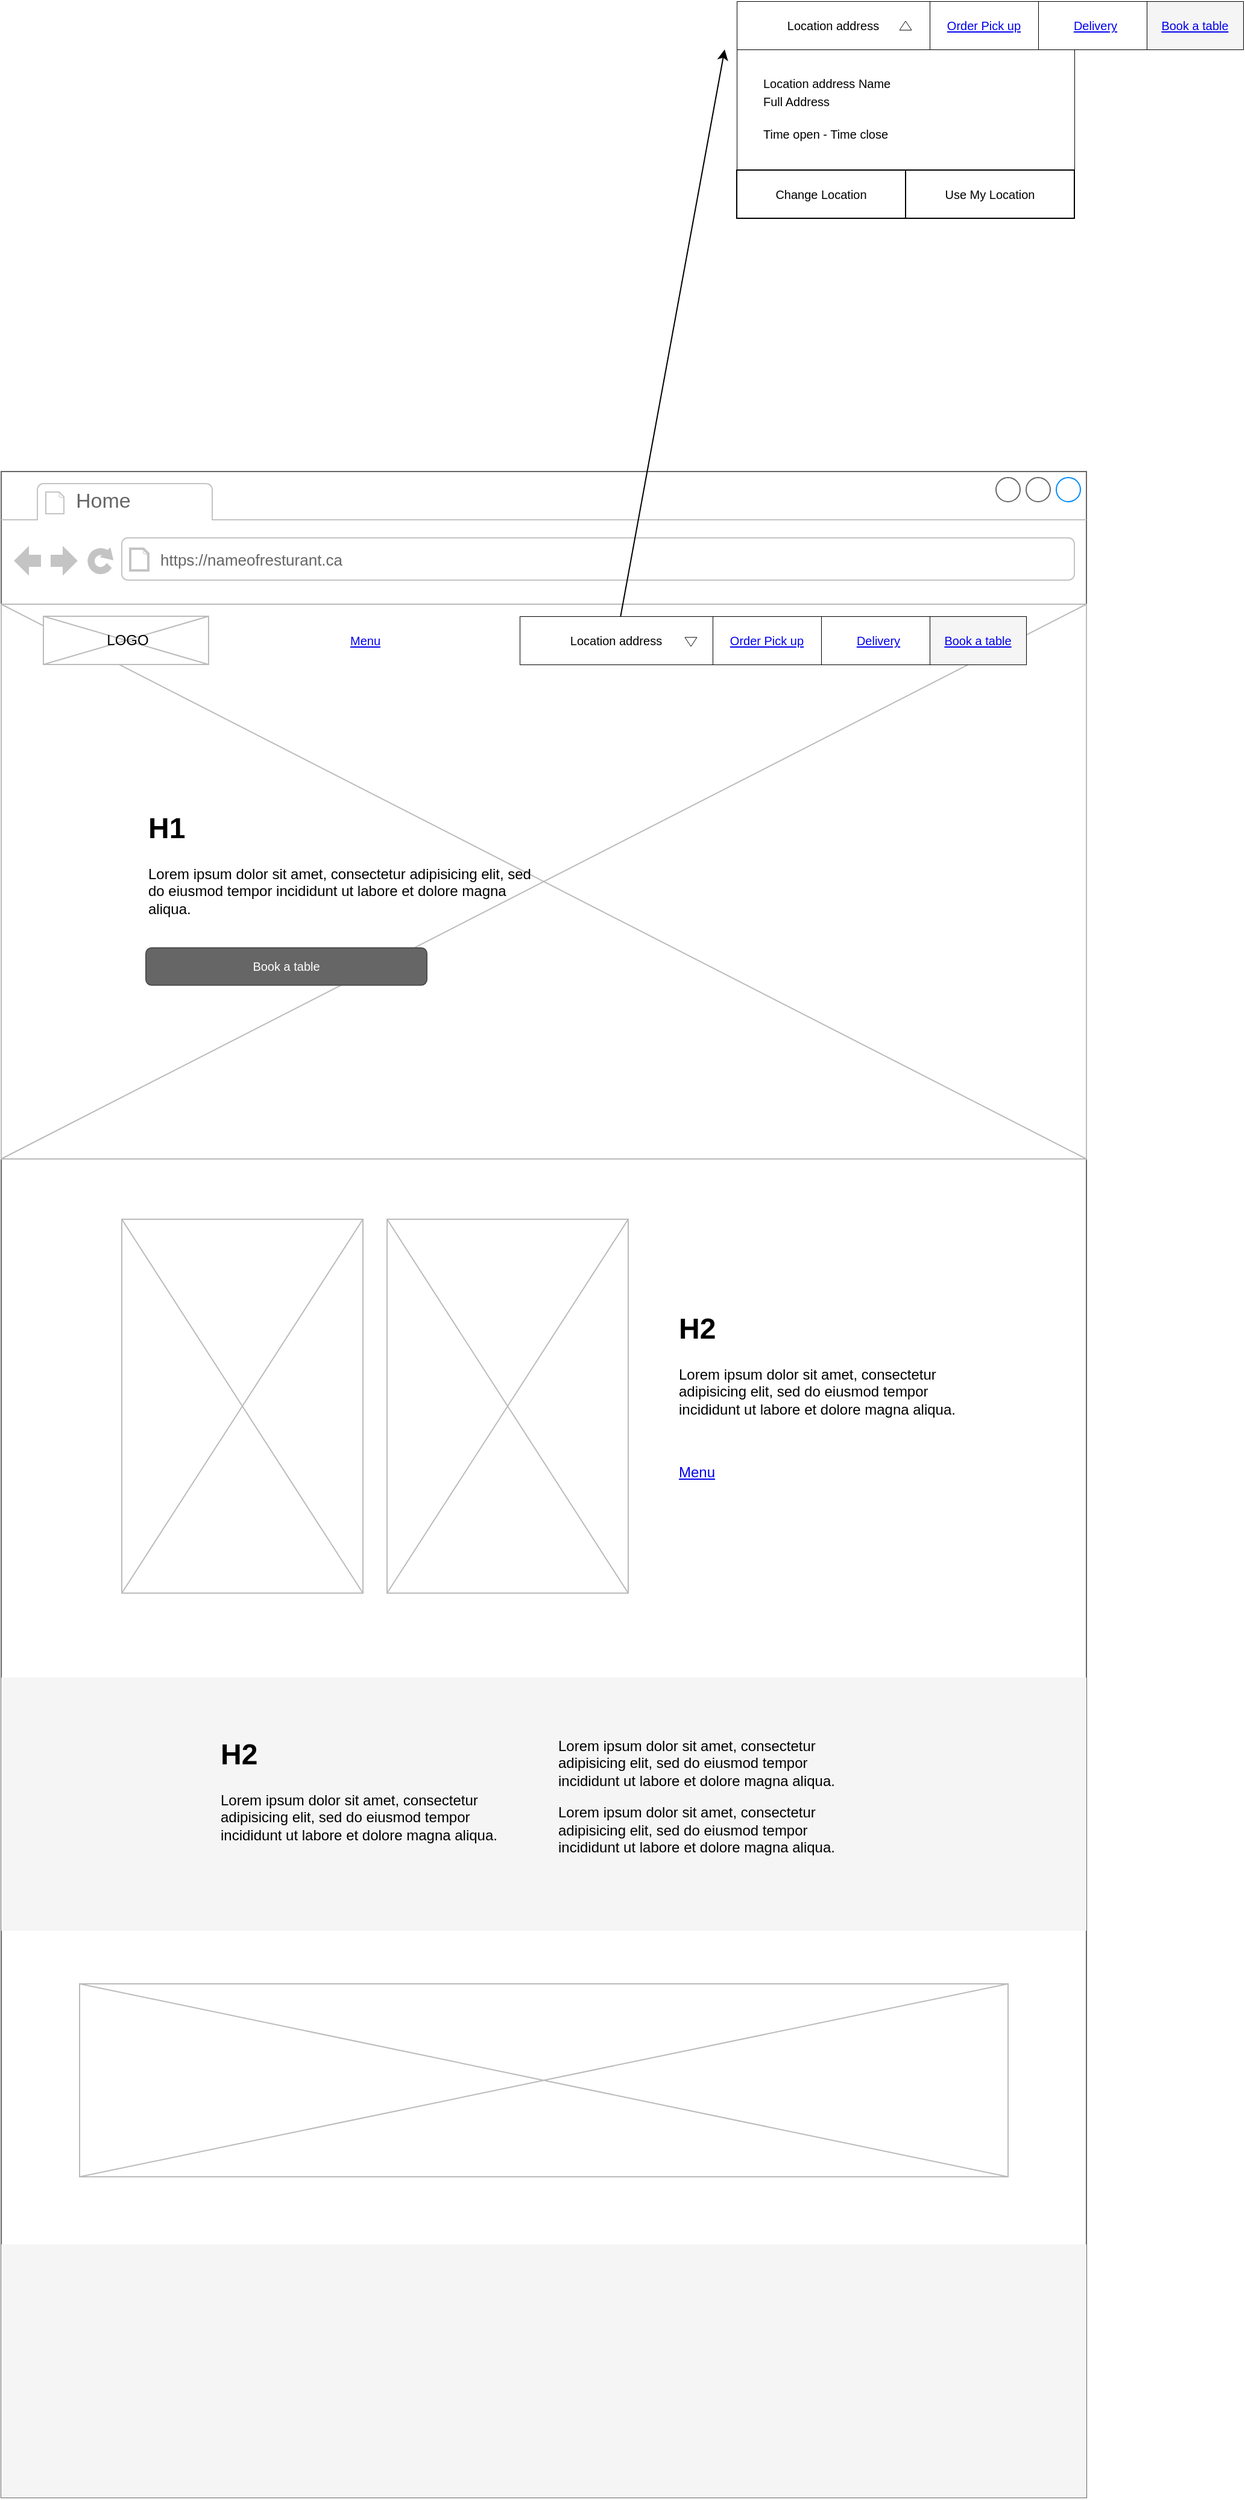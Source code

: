 <mxfile pages="8">
    <diagram name="Homepage" id="2cc2dc42-3aac-f2a9-1cec-7a8b7cbee084">
        <mxGraphModel dx="1898" dy="2056" grid="1" gridSize="10" guides="1" tooltips="1" connect="1" arrows="1" fold="1" page="1" pageScale="1" pageWidth="900" pageHeight="140" background="none" math="0" shadow="0">
            <root>
                <mxCell id="0"/>
                <mxCell id="1" parent="0"/>
                <mxCell id="ydgiA7Zj8r0EELYLeMpO-1" value="" style="strokeWidth=1;shadow=0;dashed=0;align=center;html=1;shape=mxgraph.mockup.containers.browserWindow;rSize=0;strokeColor=#666666;strokeColor2=#008cff;strokeColor3=#c4c4c4;mainText=,;recursiveResize=0;" parent="1" vertex="1">
                    <mxGeometry x="50" y="-70" width="900" height="1680" as="geometry"/>
                </mxCell>
                <mxCell id="ydgiA7Zj8r0EELYLeMpO-2" value="Home" style="strokeWidth=1;shadow=0;dashed=0;align=center;html=1;shape=mxgraph.mockup.containers.anchor;fontSize=17;fontColor=#666666;align=left;whiteSpace=wrap;" parent="ydgiA7Zj8r0EELYLeMpO-1" vertex="1">
                    <mxGeometry x="60" y="12" width="110" height="26" as="geometry"/>
                </mxCell>
                <mxCell id="ydgiA7Zj8r0EELYLeMpO-3" value="&lt;font style=&quot;font-size: 13px;&quot;&gt;https://nameofresturant.ca&lt;/font&gt;" style="strokeWidth=1;shadow=0;dashed=0;align=center;html=1;shape=mxgraph.mockup.containers.anchor;rSize=0;fontSize=17;fontColor=#666666;align=left;" parent="ydgiA7Zj8r0EELYLeMpO-1" vertex="1">
                    <mxGeometry x="130" y="60" width="250" height="26" as="geometry"/>
                </mxCell>
                <mxCell id="0tMT-U9jC2Av7x5PuViJ-25" value="" style="dashed=0;shape=mxgraph.gmdl.image;strokeColor=#bbbbbb;fillColor=#ffffff;" parent="ydgiA7Zj8r0EELYLeMpO-1" vertex="1">
                    <mxGeometry y="110" width="900" height="460" as="geometry"/>
                </mxCell>
                <UserObject label="&lt;font style=&quot;font-size: 10px;&quot;&gt;Menu&lt;/font&gt;" link="data:page/id,jKSVlLMPVBb6-cc41A_m" id="ydgiA7Zj8r0EELYLeMpO-11">
                    <mxCell style="text;html=1;strokeColor=none;fillColor=none;whiteSpace=wrap;align=center;verticalAlign=middle;fontColor=#0000EE;fontStyle=4;" parent="ydgiA7Zj8r0EELYLeMpO-1" vertex="1">
                        <mxGeometry x="272" y="120" width="60" height="40" as="geometry"/>
                    </mxCell>
                </UserObject>
                <mxCell id="ydgiA7Zj8r0EELYLeMpO-13" value="&lt;h1 style=&quot;margin-top: 0px;&quot;&gt;H1&lt;/h1&gt;&lt;p&gt;Lorem ipsum dolor sit amet, consectetur adipisicing elit, sed do eiusmod tempor incididunt ut labore et dolore magna aliqua.&lt;/p&gt;" style="text;html=1;whiteSpace=wrap;overflow=hidden;rounded=0;" parent="ydgiA7Zj8r0EELYLeMpO-1" vertex="1">
                    <mxGeometry x="120" y="275" width="330" height="120" as="geometry"/>
                </mxCell>
                <mxCell id="0tMT-U9jC2Av7x5PuViJ-26" value="" style="dashed=0;shape=mxgraph.gmdl.image;strokeColor=#bbbbbb;fillColor=#ffffff;" parent="ydgiA7Zj8r0EELYLeMpO-1" vertex="1">
                    <mxGeometry x="35" y="120" width="136.96" height="40" as="geometry"/>
                </mxCell>
                <mxCell id="0tMT-U9jC2Av7x5PuViJ-30" value="" style="rounded=0;whiteSpace=wrap;html=1;strokeWidth=0.5;" parent="ydgiA7Zj8r0EELYLeMpO-1" vertex="1">
                    <mxGeometry x="430" y="120" width="160" height="40" as="geometry"/>
                </mxCell>
                <mxCell id="0tMT-U9jC2Av7x5PuViJ-31" value="" style="rounded=0;whiteSpace=wrap;html=1;strokeWidth=0.5;" parent="ydgiA7Zj8r0EELYLeMpO-1" vertex="1">
                    <mxGeometry x="590" y="120" width="90" height="40" as="geometry"/>
                </mxCell>
                <mxCell id="0tMT-U9jC2Av7x5PuViJ-32" value="" style="rounded=0;whiteSpace=wrap;html=1;strokeWidth=0.5;" parent="ydgiA7Zj8r0EELYLeMpO-1" vertex="1">
                    <mxGeometry x="680" y="120" width="90" height="40" as="geometry"/>
                </mxCell>
                <mxCell id="0tMT-U9jC2Av7x5PuViJ-33" value="" style="rounded=0;whiteSpace=wrap;html=1;fillColor=#f5f5f5;fontColor=#333333;strokeColor=default;strokeWidth=0.5;" parent="ydgiA7Zj8r0EELYLeMpO-1" vertex="1">
                    <mxGeometry x="770" y="120" width="80" height="40" as="geometry"/>
                </mxCell>
                <mxCell id="0tMT-U9jC2Av7x5PuViJ-34" value="&lt;font style=&quot;font-size: 10px;&quot;&gt;Location address&lt;/font&gt;" style="text;html=1;align=center;verticalAlign=middle;whiteSpace=wrap;rounded=0;" parent="ydgiA7Zj8r0EELYLeMpO-1" vertex="1">
                    <mxGeometry x="430" y="125" width="160" height="30" as="geometry"/>
                </mxCell>
                <mxCell id="0tMT-U9jC2Av7x5PuViJ-39" value="" style="dashed=0;shape=mxgraph.gmdl.image;strokeColor=#bbbbbb;fillColor=#ffffff;" parent="ydgiA7Zj8r0EELYLeMpO-1" vertex="1">
                    <mxGeometry x="100" y="620" width="200" height="310" as="geometry"/>
                </mxCell>
                <mxCell id="0tMT-U9jC2Av7x5PuViJ-40" value="" style="dashed=0;shape=mxgraph.gmdl.image;strokeColor=#bbbbbb;fillColor=#ffffff;" parent="ydgiA7Zj8r0EELYLeMpO-1" vertex="1">
                    <mxGeometry x="320" y="620" width="200" height="310" as="geometry"/>
                </mxCell>
                <UserObject label="&lt;font style=&quot;font-size: 10px;&quot;&gt;Book a table&lt;/font&gt;" link="data:page/id,jKSVlLMPVBb6-cc41A_m" id="0tMT-U9jC2Av7x5PuViJ-42">
                    <mxCell style="text;html=1;strokeColor=none;fillColor=none;whiteSpace=wrap;align=center;verticalAlign=middle;fontColor=#0000EE;fontStyle=4;" parent="ydgiA7Zj8r0EELYLeMpO-1" vertex="1">
                        <mxGeometry x="780" y="120" width="60" height="40" as="geometry"/>
                    </mxCell>
                </UserObject>
                <UserObject label="&lt;font style=&quot;font-size: 10px;&quot;&gt;Delivery&lt;/font&gt;" link="data:page/id,Hp_O7tmIWoUzkqD5T87H" id="yzNaPOegCFeJsoxXB1-J-1">
                    <mxCell style="text;html=1;strokeColor=none;fillColor=none;whiteSpace=wrap;align=center;verticalAlign=middle;fontColor=#0000EE;fontStyle=4;" parent="ydgiA7Zj8r0EELYLeMpO-1" vertex="1">
                        <mxGeometry x="695" y="120" width="65" height="40" as="geometry"/>
                    </mxCell>
                </UserObject>
                <UserObject label="&lt;font style=&quot;font-size: 10px;&quot;&gt;Order Pick up&lt;/font&gt;" link="data:page/id,Hp_O7tmIWoUzkqD5T87H" id="yzNaPOegCFeJsoxXB1-J-2">
                    <mxCell style="text;html=1;strokeColor=none;fillColor=none;whiteSpace=wrap;align=center;verticalAlign=middle;fontColor=#0000EE;fontStyle=4;" parent="ydgiA7Zj8r0EELYLeMpO-1" vertex="1">
                        <mxGeometry x="590" y="120" width="90" height="40" as="geometry"/>
                    </mxCell>
                </UserObject>
                <mxCell id="NTZnMZZgXNktdN8O1_8c-1" value="&lt;h1 style=&quot;margin-top: 0px;&quot;&gt;H2&lt;/h1&gt;&lt;p&gt;Lorem ipsum dolor sit amet, consectetur adipisicing elit, sed do eiusmod tempor incididunt ut labore et dolore magna aliqua.&lt;/p&gt;" style="text;html=1;whiteSpace=wrap;overflow=hidden;rounded=0;" parent="ydgiA7Zj8r0EELYLeMpO-1" vertex="1">
                    <mxGeometry x="560" y="690" width="260" height="120" as="geometry"/>
                </mxCell>
                <UserObject label="Menu" link="data:page/id,jKSVlLMPVBb6-cc41A_m" id="NTZnMZZgXNktdN8O1_8c-2">
                    <mxCell style="text;html=1;strokeColor=none;fillColor=none;whiteSpace=wrap;align=left;verticalAlign=middle;fontColor=#0000EE;fontStyle=4;" parent="ydgiA7Zj8r0EELYLeMpO-1" vertex="1">
                        <mxGeometry x="560" y="810" width="120" height="40" as="geometry"/>
                    </mxCell>
                </UserObject>
                <mxCell id="NTZnMZZgXNktdN8O1_8c-3" value="" style="rounded=0;whiteSpace=wrap;html=1;fillColor=#f5f5f5;fontColor=#333333;strokeColor=none;" parent="ydgiA7Zj8r0EELYLeMpO-1" vertex="1">
                    <mxGeometry y="1000" width="900" height="210" as="geometry"/>
                </mxCell>
                <mxCell id="NTZnMZZgXNktdN8O1_8c-4" value="&lt;h1 style=&quot;margin-top: 0px;&quot;&gt;H2&lt;/h1&gt;&lt;p&gt;Lorem ipsum dolor sit amet, consectetur adipisicing elit, sed do eiusmod tempor incididunt ut labore et dolore magna aliqua.&lt;/p&gt;" style="text;html=1;whiteSpace=wrap;overflow=hidden;rounded=0;" parent="ydgiA7Zj8r0EELYLeMpO-1" vertex="1">
                    <mxGeometry x="180" y="1042.5" width="260" height="120" as="geometry"/>
                </mxCell>
                <mxCell id="NTZnMZZgXNktdN8O1_8c-5" value="&lt;p style=&quot;margin-top: 0px;&quot;&gt;&lt;span style=&quot;background-color: transparent; color: light-dark(rgb(0, 0, 0), rgb(255, 255, 255)); font-size: 12px; font-weight: normal;&quot;&gt;Lorem ipsum dolor sit amet, consectetur adipisicing elit, sed do eiusmod tempor incididunt ut labore et dolore magna aliqua.&lt;/span&gt;&lt;/p&gt;&lt;p style=&quot;margin-top: 0px;&quot;&gt;Lorem ipsum dolor sit amet, consectetur adipisicing elit, sed do eiusmod tempor incididunt ut labore et dolore magna aliqua.&lt;/p&gt;" style="text;html=1;whiteSpace=wrap;overflow=hidden;rounded=0;" parent="ydgiA7Zj8r0EELYLeMpO-1" vertex="1">
                    <mxGeometry x="460" y="1042.5" width="260" height="120" as="geometry"/>
                </mxCell>
                <mxCell id="PnOxdfc2a-9kQyl8iv3c-1" value="Book a table" style="rounded=1;html=1;shadow=0;dashed=0;whiteSpace=wrap;fontSize=10;fillColor=#666666;align=center;strokeColor=#4D4D4D;fontColor=#ffffff;" parent="ydgiA7Zj8r0EELYLeMpO-1" vertex="1">
                    <mxGeometry x="120" y="395" width="233" height="30.88" as="geometry"/>
                </mxCell>
                <mxCell id="q3DYrR16qj7YVzsn-CaK-1" value="" style="dashed=0;shape=mxgraph.gmdl.image;strokeColor=#bbbbbb;fillColor=#ffffff;" parent="ydgiA7Zj8r0EELYLeMpO-1" vertex="1">
                    <mxGeometry x="65" y="1254" width="770" height="160" as="geometry"/>
                </mxCell>
                <mxCell id="3KULOtJo77Ec9954zJuL-1" value="" style="rounded=0;whiteSpace=wrap;html=1;fillColor=#f5f5f5;fontColor=#333333;strokeColor=none;" parent="ydgiA7Zj8r0EELYLeMpO-1" vertex="1">
                    <mxGeometry y="1470" width="900" height="210" as="geometry"/>
                </mxCell>
                <mxCell id="nlKopmhZ9XC6pqTlp6m2-1" value="LOGO" style="text;html=1;align=center;verticalAlign=middle;whiteSpace=wrap;rounded=0;" vertex="1" parent="ydgiA7Zj8r0EELYLeMpO-1">
                    <mxGeometry x="40" y="125" width="130" height="30" as="geometry"/>
                </mxCell>
                <mxCell id="nlKopmhZ9XC6pqTlp6m2-14" value="" style="triangle;whiteSpace=wrap;html=1;rotation=90;strokeWidth=0.5;" vertex="1" parent="ydgiA7Zj8r0EELYLeMpO-1">
                    <mxGeometry x="568" y="136" width="7.5" height="10" as="geometry"/>
                </mxCell>
                <mxCell id="nlKopmhZ9XC6pqTlp6m2-4" value="" style="edgeStyle=none;html=1;" edge="1" parent="1" source="0tMT-U9jC2Av7x5PuViJ-30">
                    <mxGeometry relative="1" as="geometry">
                        <mxPoint x="650" y="-420" as="targetPoint"/>
                    </mxGeometry>
                </mxCell>
                <mxCell id="nlKopmhZ9XC6pqTlp6m2-5" value="" style="rounded=0;whiteSpace=wrap;html=1;strokeWidth=0.5;" vertex="1" parent="1">
                    <mxGeometry x="660" y="-460" width="160" height="40" as="geometry"/>
                </mxCell>
                <mxCell id="nlKopmhZ9XC6pqTlp6m2-6" value="" style="rounded=0;whiteSpace=wrap;html=1;strokeWidth=0.5;" vertex="1" parent="1">
                    <mxGeometry x="820" y="-460" width="90" height="40" as="geometry"/>
                </mxCell>
                <mxCell id="nlKopmhZ9XC6pqTlp6m2-7" value="" style="rounded=0;whiteSpace=wrap;html=1;strokeWidth=0.5;" vertex="1" parent="1">
                    <mxGeometry x="910" y="-460" width="90" height="40" as="geometry"/>
                </mxCell>
                <mxCell id="nlKopmhZ9XC6pqTlp6m2-8" value="" style="rounded=0;whiteSpace=wrap;html=1;fillColor=#f5f5f5;fontColor=#333333;strokeColor=default;strokeWidth=0.5;" vertex="1" parent="1">
                    <mxGeometry x="1000" y="-460" width="80" height="40" as="geometry"/>
                </mxCell>
                <mxCell id="nlKopmhZ9XC6pqTlp6m2-9" value="&lt;font style=&quot;font-size: 10px;&quot;&gt;Location address&lt;/font&gt;" style="text;html=1;align=center;verticalAlign=middle;whiteSpace=wrap;rounded=0;" vertex="1" parent="1">
                    <mxGeometry x="660" y="-455" width="160" height="30" as="geometry"/>
                </mxCell>
                <UserObject label="&lt;font style=&quot;font-size: 10px;&quot;&gt;Book a table&lt;/font&gt;" link="data:page/id,jKSVlLMPVBb6-cc41A_m" id="nlKopmhZ9XC6pqTlp6m2-10">
                    <mxCell style="text;html=1;strokeColor=none;fillColor=none;whiteSpace=wrap;align=center;verticalAlign=middle;fontColor=#0000EE;fontStyle=4;" vertex="1" parent="1">
                        <mxGeometry x="1010" y="-460" width="60" height="40" as="geometry"/>
                    </mxCell>
                </UserObject>
                <UserObject label="&lt;font style=&quot;font-size: 10px;&quot;&gt;Delivery&lt;/font&gt;" link="data:page/id,Hp_O7tmIWoUzkqD5T87H" id="nlKopmhZ9XC6pqTlp6m2-11">
                    <mxCell style="text;html=1;strokeColor=none;fillColor=none;whiteSpace=wrap;align=center;verticalAlign=middle;fontColor=#0000EE;fontStyle=4;" vertex="1" parent="1">
                        <mxGeometry x="925" y="-460" width="65" height="40" as="geometry"/>
                    </mxCell>
                </UserObject>
                <UserObject label="&lt;font style=&quot;font-size: 10px;&quot;&gt;Order Pick up&lt;/font&gt;" link="data:page/id,Hp_O7tmIWoUzkqD5T87H" id="nlKopmhZ9XC6pqTlp6m2-12">
                    <mxCell style="text;html=1;strokeColor=none;fillColor=none;whiteSpace=wrap;align=center;verticalAlign=middle;fontColor=#0000EE;fontStyle=4;" vertex="1" parent="1">
                        <mxGeometry x="820" y="-460" width="90" height="40" as="geometry"/>
                    </mxCell>
                </UserObject>
                <mxCell id="nlKopmhZ9XC6pqTlp6m2-23" value="" style="triangle;whiteSpace=wrap;html=1;rotation=-90;strokeWidth=0.5;" vertex="1" parent="1">
                    <mxGeometry x="796" y="-445" width="7.5" height="10" as="geometry"/>
                </mxCell>
                <mxCell id="nlKopmhZ9XC6pqTlp6m2-24" value="" style="rounded=0;whiteSpace=wrap;html=1;strokeWidth=0.5;" vertex="1" parent="1">
                    <mxGeometry x="660" y="-420" width="280" height="140" as="geometry"/>
                </mxCell>
                <mxCell id="nlKopmhZ9XC6pqTlp6m2-25" value="&lt;font style=&quot;font-size: 10px;&quot;&gt;Location address Name&lt;/font&gt;&lt;div&gt;&lt;font style=&quot;font-size: 10px;&quot;&gt;Full Address&lt;/font&gt;&lt;/div&gt;" style="text;html=1;align=left;verticalAlign=middle;whiteSpace=wrap;rounded=0;" vertex="1" parent="1">
                    <mxGeometry x="680" y="-400" width="160" height="30" as="geometry"/>
                </mxCell>
                <mxCell id="nlKopmhZ9XC6pqTlp6m2-26" value="&lt;span style=&quot;font-size: 10px;&quot;&gt;Time open - Time close&lt;/span&gt;" style="text;html=1;align=left;verticalAlign=middle;whiteSpace=wrap;rounded=0;" vertex="1" parent="1">
                    <mxGeometry x="680" y="-365" width="160" height="30" as="geometry"/>
                </mxCell>
                <mxCell id="nlKopmhZ9XC6pqTlp6m2-30" value="" style="rounded=0;whiteSpace=wrap;html=1;" vertex="1" parent="1">
                    <mxGeometry x="660" y="-320" width="140" height="40" as="geometry"/>
                </mxCell>
                <mxCell id="nlKopmhZ9XC6pqTlp6m2-31" value="&lt;span style=&quot;font-size: 10px;&quot;&gt;Change Location&lt;/span&gt;" style="text;html=1;align=center;verticalAlign=middle;whiteSpace=wrap;rounded=0;" vertex="1" parent="1">
                    <mxGeometry x="660" y="-315" width="140" height="30" as="geometry"/>
                </mxCell>
                <mxCell id="nlKopmhZ9XC6pqTlp6m2-33" value="" style="rounded=0;whiteSpace=wrap;html=1;" vertex="1" parent="1">
                    <mxGeometry x="800" y="-320" width="140" height="40" as="geometry"/>
                </mxCell>
                <mxCell id="nlKopmhZ9XC6pqTlp6m2-34" value="&lt;span style=&quot;font-size: 10px;&quot;&gt;Use My Location&lt;/span&gt;" style="text;html=1;align=center;verticalAlign=middle;whiteSpace=wrap;rounded=0;" vertex="1" parent="1">
                    <mxGeometry x="800" y="-315" width="140" height="30" as="geometry"/>
                </mxCell>
            </root>
        </mxGraphModel>
    </diagram>
    <diagram id="jKSVlLMPVBb6-cc41A_m" name="MenuPage">
        <mxGraphModel dx="1811" dy="2137" grid="1" gridSize="10" guides="1" tooltips="1" connect="1" arrows="1" fold="1" page="1" pageScale="1" pageWidth="900" pageHeight="120" math="0" shadow="0">
            <root>
                <mxCell id="0"/>
                <mxCell id="1" parent="0"/>
                <mxCell id="xDpr9jIdxvUjAxg7ZtNn-1" value="" style="strokeWidth=1;shadow=0;dashed=0;align=center;html=1;shape=mxgraph.mockup.containers.browserWindow;rSize=0;strokeColor=#666666;strokeColor2=#008cff;strokeColor3=#c4c4c4;mainText=,;recursiveResize=0;" parent="1" vertex="1">
                    <mxGeometry x="960" y="40" width="900" height="1330" as="geometry"/>
                </mxCell>
                <mxCell id="xDpr9jIdxvUjAxg7ZtNn-26" value="" style="rounded=0;whiteSpace=wrap;html=1;fillColor=#f5f5f5;fontColor=#333333;strokeColor=none;" parent="xDpr9jIdxvUjAxg7ZtNn-1" vertex="1">
                    <mxGeometry y="190" width="900" height="170" as="geometry"/>
                </mxCell>
                <mxCell id="xDpr9jIdxvUjAxg7ZtNn-2" value="Menu Page" style="strokeWidth=1;shadow=0;dashed=0;align=center;html=1;shape=mxgraph.mockup.containers.anchor;fontSize=17;fontColor=#666666;align=left;whiteSpace=wrap;" parent="xDpr9jIdxvUjAxg7ZtNn-1" vertex="1">
                    <mxGeometry x="60" y="12" width="110" height="26" as="geometry"/>
                </mxCell>
                <mxCell id="xDpr9jIdxvUjAxg7ZtNn-3" value="&lt;font style=&quot;font-size: 13px;&quot;&gt;https://nameofresturant.ca&lt;/font&gt;" style="strokeWidth=1;shadow=0;dashed=0;align=center;html=1;shape=mxgraph.mockup.containers.anchor;rSize=0;fontSize=17;fontColor=#666666;align=left;" parent="xDpr9jIdxvUjAxg7ZtNn-1" vertex="1">
                    <mxGeometry x="130" y="60" width="250" height="26" as="geometry"/>
                </mxCell>
                <UserObject label="&lt;font style=&quot;font-size: 10px;&quot;&gt;#btnViewMenu&lt;/font&gt;" link="data:page/id,jKSVlLMPVBb6-cc41A_m" id="xDpr9jIdxvUjAxg7ZtNn-5">
                    <mxCell style="text;html=1;strokeColor=none;fillColor=none;whiteSpace=wrap;align=center;verticalAlign=middle;fontColor=#0000EE;fontStyle=4;" parent="xDpr9jIdxvUjAxg7ZtNn-1" vertex="1">
                        <mxGeometry x="272" y="126" width="60" height="40" as="geometry"/>
                    </mxCell>
                </UserObject>
                <mxCell id="xDpr9jIdxvUjAxg7ZtNn-7" value="" style="dashed=0;shape=mxgraph.gmdl.image;strokeColor=#bbbbbb;fillColor=#ffffff;" parent="xDpr9jIdxvUjAxg7ZtNn-1" vertex="1">
                    <mxGeometry x="35" y="126" width="136.96" height="40" as="geometry"/>
                </mxCell>
                <mxCell id="xDpr9jIdxvUjAxg7ZtNn-8" value="" style="rounded=0;whiteSpace=wrap;html=1;strokeWidth=0.5;" parent="xDpr9jIdxvUjAxg7ZtNn-1" vertex="1">
                    <mxGeometry x="430" y="126" width="160" height="40" as="geometry"/>
                </mxCell>
                <mxCell id="xDpr9jIdxvUjAxg7ZtNn-9" value="" style="rounded=0;whiteSpace=wrap;html=1;strokeWidth=0.5;" parent="xDpr9jIdxvUjAxg7ZtNn-1" vertex="1">
                    <mxGeometry x="590" y="126" width="90" height="40" as="geometry"/>
                </mxCell>
                <mxCell id="xDpr9jIdxvUjAxg7ZtNn-10" value="" style="rounded=0;whiteSpace=wrap;html=1;strokeWidth=0.5;" parent="xDpr9jIdxvUjAxg7ZtNn-1" vertex="1">
                    <mxGeometry x="680" y="126" width="90" height="40" as="geometry"/>
                </mxCell>
                <mxCell id="xDpr9jIdxvUjAxg7ZtNn-11" value="" style="rounded=0;whiteSpace=wrap;html=1;fillColor=#f5f5f5;fontColor=#333333;strokeColor=default;strokeWidth=0.5;" parent="xDpr9jIdxvUjAxg7ZtNn-1" vertex="1">
                    <mxGeometry x="770" y="126" width="80" height="40" as="geometry"/>
                </mxCell>
                <mxCell id="xDpr9jIdxvUjAxg7ZtNn-12" value="&lt;font style=&quot;font-size: 10px;&quot;&gt;Location address&lt;/font&gt;" style="text;html=1;align=center;verticalAlign=middle;whiteSpace=wrap;rounded=0;" parent="xDpr9jIdxvUjAxg7ZtNn-1" vertex="1">
                    <mxGeometry x="430" y="131" width="160" height="30" as="geometry"/>
                </mxCell>
                <UserObject label="&lt;font style=&quot;font-size: 10px;&quot;&gt;Book a table&lt;/font&gt;" link="data:page/id,jKSVlLMPVBb6-cc41A_m" id="xDpr9jIdxvUjAxg7ZtNn-15">
                    <mxCell style="text;html=1;strokeColor=none;fillColor=none;whiteSpace=wrap;align=center;verticalAlign=middle;fontColor=#0000EE;fontStyle=4;" parent="xDpr9jIdxvUjAxg7ZtNn-1" vertex="1">
                        <mxGeometry x="780" y="126" width="60" height="40" as="geometry"/>
                    </mxCell>
                </UserObject>
                <UserObject label="&lt;font style=&quot;font-size: 10px;&quot;&gt;Delivery&lt;/font&gt;" link="data:page/id,Hp_O7tmIWoUzkqD5T87H" id="xDpr9jIdxvUjAxg7ZtNn-16">
                    <mxCell style="text;html=1;strokeColor=none;fillColor=none;whiteSpace=wrap;align=center;verticalAlign=middle;fontColor=#0000EE;fontStyle=4;" parent="xDpr9jIdxvUjAxg7ZtNn-1" vertex="1">
                        <mxGeometry x="695" y="126" width="65" height="40" as="geometry"/>
                    </mxCell>
                </UserObject>
                <UserObject label="&lt;font style=&quot;font-size: 10px;&quot;&gt;Order Pick up&lt;/font&gt;" link="data:page/id,Hp_O7tmIWoUzkqD5T87H" id="xDpr9jIdxvUjAxg7ZtNn-17">
                    <mxCell style="text;html=1;strokeColor=none;fillColor=none;whiteSpace=wrap;align=center;verticalAlign=middle;fontColor=#0000EE;fontStyle=4;" parent="xDpr9jIdxvUjAxg7ZtNn-1" vertex="1">
                        <mxGeometry x="590" y="126" width="90" height="40" as="geometry"/>
                    </mxCell>
                </UserObject>
                <mxCell id="CcPWfQoa9Kg81l5FphIk-65" value="&lt;h1 style=&quot;margin-top: 0px;&quot;&gt;&lt;font&gt;Restaurant Location Address&amp;nbsp;&lt;/font&gt;&lt;/h1&gt;" style="text;html=1;whiteSpace=wrap;overflow=hidden;rounded=0;align=center;fontSize=16;" parent="xDpr9jIdxvUjAxg7ZtNn-1" vertex="1">
                    <mxGeometry x="207.5" y="248" width="485" height="40" as="geometry"/>
                </mxCell>
                <mxCell id="xDpr9jIdxvUjAxg7ZtNn-142" value="" style="shape=table;startSize=0;container=1;collapsible=0;childLayout=tableLayout;fontSize=11;fillColor=none;strokeColor=none;" parent="xDpr9jIdxvUjAxg7ZtNn-1" vertex="1">
                    <mxGeometry x="50" y="430" width="120" height="440" as="geometry"/>
                </mxCell>
                <mxCell id="xDpr9jIdxvUjAxg7ZtNn-151" style="shape=tableRow;horizontal=0;startSize=0;swimlaneHead=0;swimlaneBody=0;strokeColor=inherit;top=0;left=0;bottom=0;right=0;collapsible=0;dropTarget=0;fillColor=none;points=[[0,0.5],[1,0.5]];portConstraint=eastwest;fontSize=16;" parent="xDpr9jIdxvUjAxg7ZtNn-142" vertex="1">
                    <mxGeometry width="120" height="33" as="geometry"/>
                </mxCell>
                <mxCell id="xDpr9jIdxvUjAxg7ZtNn-152" value="Salads + Soup" style="shape=partialRectangle;html=1;whiteSpace=wrap;connectable=0;strokeColor=inherit;overflow=hidden;fillColor=none;top=0;left=0;bottom=0;right=0;pointerEvents=1;fontSize=12;align=left;spacingLeft=5;" parent="xDpr9jIdxvUjAxg7ZtNn-151" vertex="1">
                    <mxGeometry width="120" height="33" as="geometry">
                        <mxRectangle width="120" height="33" as="alternateBounds"/>
                    </mxGeometry>
                </mxCell>
                <mxCell id="xDpr9jIdxvUjAxg7ZtNn-143" value="" style="shape=tableRow;horizontal=0;startSize=0;swimlaneHead=0;swimlaneBody=0;strokeColor=inherit;top=0;left=0;bottom=0;right=0;collapsible=0;dropTarget=0;fillColor=none;points=[[0,0.5],[1,0.5]];portConstraint=eastwest;fontSize=16;" parent="xDpr9jIdxvUjAxg7ZtNn-142" vertex="1">
                    <mxGeometry y="33" width="120" height="37" as="geometry"/>
                </mxCell>
                <mxCell id="xDpr9jIdxvUjAxg7ZtNn-144" value="Mains" style="shape=partialRectangle;html=1;whiteSpace=wrap;connectable=0;strokeColor=inherit;overflow=hidden;fillColor=none;top=0;left=0;bottom=0;right=0;pointerEvents=1;fontSize=12;align=left;spacingLeft=5;" parent="xDpr9jIdxvUjAxg7ZtNn-143" vertex="1">
                    <mxGeometry width="120" height="37" as="geometry">
                        <mxRectangle width="120" height="37" as="alternateBounds"/>
                    </mxGeometry>
                </mxCell>
                <mxCell id="xDpr9jIdxvUjAxg7ZtNn-145" value="" style="shape=tableRow;horizontal=0;startSize=0;swimlaneHead=0;swimlaneBody=0;strokeColor=inherit;top=0;left=0;bottom=0;right=0;collapsible=0;dropTarget=0;fillColor=none;points=[[0,0.5],[1,0.5]];portConstraint=eastwest;fontSize=16;" parent="xDpr9jIdxvUjAxg7ZtNn-142" vertex="1">
                    <mxGeometry y="70" width="120" height="33" as="geometry"/>
                </mxCell>
                <mxCell id="xDpr9jIdxvUjAxg7ZtNn-146" value="Desserts" style="shape=partialRectangle;html=1;whiteSpace=wrap;connectable=0;strokeColor=inherit;overflow=hidden;fillColor=none;top=0;left=0;bottom=0;right=0;pointerEvents=1;fontSize=12;align=left;spacingLeft=5;" parent="xDpr9jIdxvUjAxg7ZtNn-145" vertex="1">
                    <mxGeometry width="120" height="33" as="geometry">
                        <mxRectangle width="120" height="33" as="alternateBounds"/>
                    </mxGeometry>
                </mxCell>
                <mxCell id="xDpr9jIdxvUjAxg7ZtNn-147" value="" style="shape=tableRow;horizontal=0;startSize=0;swimlaneHead=0;swimlaneBody=0;strokeColor=inherit;top=0;left=0;bottom=0;right=0;collapsible=0;dropTarget=0;fillColor=none;points=[[0,0.5],[1,0.5]];portConstraint=eastwest;fontSize=16;" parent="xDpr9jIdxvUjAxg7ZtNn-142" vertex="1">
                    <mxGeometry y="103" width="120" height="33" as="geometry"/>
                </mxCell>
                <mxCell id="xDpr9jIdxvUjAxg7ZtNn-148" value="Brunch" style="shape=partialRectangle;html=1;whiteSpace=wrap;connectable=0;strokeColor=inherit;overflow=hidden;fillColor=none;top=0;left=0;bottom=0;right=0;pointerEvents=1;fontSize=12;align=left;spacingLeft=5;" parent="xDpr9jIdxvUjAxg7ZtNn-147" vertex="1">
                    <mxGeometry width="120" height="33" as="geometry">
                        <mxRectangle width="120" height="33" as="alternateBounds"/>
                    </mxGeometry>
                </mxCell>
                <mxCell id="xDpr9jIdxvUjAxg7ZtNn-149" style="shape=tableRow;horizontal=0;startSize=0;swimlaneHead=0;swimlaneBody=0;strokeColor=inherit;top=0;left=0;bottom=0;right=0;collapsible=0;dropTarget=0;fillColor=none;points=[[0,0.5],[1,0.5]];portConstraint=eastwest;fontSize=16;" parent="xDpr9jIdxvUjAxg7ZtNn-142" vertex="1">
                    <mxGeometry y="136" width="120" height="38" as="geometry"/>
                </mxCell>
                <mxCell id="xDpr9jIdxvUjAxg7ZtNn-150" value="Cocktails" style="shape=partialRectangle;html=1;whiteSpace=wrap;connectable=0;strokeColor=inherit;overflow=hidden;fillColor=none;top=0;left=0;bottom=0;right=0;pointerEvents=1;fontSize=12;align=left;spacingLeft=5;" parent="xDpr9jIdxvUjAxg7ZtNn-149" vertex="1">
                    <mxGeometry width="120" height="38" as="geometry">
                        <mxRectangle width="120" height="38" as="alternateBounds"/>
                    </mxGeometry>
                </mxCell>
                <mxCell id="xDpr9jIdxvUjAxg7ZtNn-157" style="shape=tableRow;horizontal=0;startSize=0;swimlaneHead=0;swimlaneBody=0;strokeColor=inherit;top=0;left=0;bottom=0;right=0;collapsible=0;dropTarget=0;fillColor=none;points=[[0,0.5],[1,0.5]];portConstraint=eastwest;fontSize=16;" parent="xDpr9jIdxvUjAxg7ZtNn-142" vertex="1">
                    <mxGeometry y="174" width="120" height="38" as="geometry"/>
                </mxCell>
                <mxCell id="xDpr9jIdxvUjAxg7ZtNn-158" value="Wine" style="shape=partialRectangle;html=1;whiteSpace=wrap;connectable=0;strokeColor=inherit;overflow=hidden;fillColor=none;top=0;left=0;bottom=0;right=0;pointerEvents=1;fontSize=12;align=left;spacingLeft=5;" parent="xDpr9jIdxvUjAxg7ZtNn-157" vertex="1">
                    <mxGeometry width="120" height="38" as="geometry">
                        <mxRectangle width="120" height="38" as="alternateBounds"/>
                    </mxGeometry>
                </mxCell>
                <mxCell id="xDpr9jIdxvUjAxg7ZtNn-155" style="shape=tableRow;horizontal=0;startSize=0;swimlaneHead=0;swimlaneBody=0;strokeColor=inherit;top=0;left=0;bottom=0;right=0;collapsible=0;dropTarget=0;fillColor=none;points=[[0,0.5],[1,0.5]];portConstraint=eastwest;fontSize=16;" parent="xDpr9jIdxvUjAxg7ZtNn-142" vertex="1">
                    <mxGeometry y="212" width="120" height="38" as="geometry"/>
                </mxCell>
                <mxCell id="xDpr9jIdxvUjAxg7ZtNn-156" value="Beer" style="shape=partialRectangle;html=1;whiteSpace=wrap;connectable=0;strokeColor=inherit;overflow=hidden;fillColor=none;top=0;left=0;bottom=0;right=0;pointerEvents=1;fontSize=12;align=left;spacingLeft=5;" parent="xDpr9jIdxvUjAxg7ZtNn-155" vertex="1">
                    <mxGeometry width="120" height="38" as="geometry">
                        <mxRectangle width="120" height="38" as="alternateBounds"/>
                    </mxGeometry>
                </mxCell>
                <mxCell id="xDpr9jIdxvUjAxg7ZtNn-153" style="shape=tableRow;horizontal=0;startSize=0;swimlaneHead=0;swimlaneBody=0;strokeColor=inherit;top=0;left=0;bottom=0;right=0;collapsible=0;dropTarget=0;fillColor=none;points=[[0,0.5],[1,0.5]];portConstraint=eastwest;fontSize=16;" parent="xDpr9jIdxvUjAxg7ZtNn-142" vertex="1">
                    <mxGeometry y="250" width="120" height="38" as="geometry"/>
                </mxCell>
                <mxCell id="xDpr9jIdxvUjAxg7ZtNn-154" value="Happy Hour" style="shape=partialRectangle;html=1;whiteSpace=wrap;connectable=0;strokeColor=inherit;overflow=hidden;fillColor=none;top=0;left=0;bottom=0;right=0;pointerEvents=1;fontSize=12;align=left;spacingLeft=5;" parent="xDpr9jIdxvUjAxg7ZtNn-153" vertex="1">
                    <mxGeometry width="120" height="38" as="geometry">
                        <mxRectangle width="120" height="38" as="alternateBounds"/>
                    </mxGeometry>
                </mxCell>
                <mxCell id="xDpr9jIdxvUjAxg7ZtNn-165" style="shape=tableRow;horizontal=0;startSize=0;swimlaneHead=0;swimlaneBody=0;strokeColor=inherit;top=0;left=0;bottom=0;right=0;collapsible=0;dropTarget=0;fillColor=none;points=[[0,0.5],[1,0.5]];portConstraint=eastwest;fontSize=16;" parent="xDpr9jIdxvUjAxg7ZtNn-142" vertex="1">
                    <mxGeometry y="288" width="120" height="38" as="geometry"/>
                </mxCell>
                <mxCell id="xDpr9jIdxvUjAxg7ZtNn-166" style="shape=partialRectangle;html=1;whiteSpace=wrap;connectable=0;strokeColor=inherit;overflow=hidden;fillColor=none;top=0;left=0;bottom=0;right=0;pointerEvents=1;fontSize=12;align=left;spacingLeft=5;" parent="xDpr9jIdxvUjAxg7ZtNn-165" vertex="1">
                    <mxGeometry width="120" height="38" as="geometry">
                        <mxRectangle width="120" height="38" as="alternateBounds"/>
                    </mxGeometry>
                </mxCell>
                <mxCell id="xDpr9jIdxvUjAxg7ZtNn-159" style="shape=tableRow;horizontal=0;startSize=0;swimlaneHead=0;swimlaneBody=0;strokeColor=inherit;top=0;left=0;bottom=0;right=0;collapsible=0;dropTarget=0;fillColor=none;points=[[0,0.5],[1,0.5]];portConstraint=eastwest;fontSize=16;" parent="xDpr9jIdxvUjAxg7ZtNn-142" vertex="1">
                    <mxGeometry y="326" width="120" height="38" as="geometry"/>
                </mxCell>
                <mxCell id="xDpr9jIdxvUjAxg7ZtNn-160" value="Filter" style="shape=partialRectangle;html=1;whiteSpace=wrap;connectable=0;strokeColor=inherit;overflow=hidden;fillColor=none;top=0;left=0;bottom=0;right=0;pointerEvents=1;fontSize=12;align=left;spacingLeft=5;" parent="xDpr9jIdxvUjAxg7ZtNn-159" vertex="1">
                    <mxGeometry width="120" height="38" as="geometry">
                        <mxRectangle width="120" height="38" as="alternateBounds"/>
                    </mxGeometry>
                </mxCell>
                <mxCell id="xDpr9jIdxvUjAxg7ZtNn-163" style="shape=tableRow;horizontal=0;startSize=0;swimlaneHead=0;swimlaneBody=0;strokeColor=inherit;top=0;left=0;bottom=0;right=0;collapsible=0;dropTarget=0;fillColor=none;points=[[0,0.5],[1,0.5]];portConstraint=eastwest;fontSize=16;" parent="xDpr9jIdxvUjAxg7ZtNn-142" vertex="1">
                    <mxGeometry y="364" width="120" height="38" as="geometry"/>
                </mxCell>
                <mxCell id="xDpr9jIdxvUjAxg7ZtNn-164" value="Gluten Free" style="shape=partialRectangle;html=1;whiteSpace=wrap;connectable=0;strokeColor=inherit;overflow=hidden;fillColor=none;top=0;left=0;bottom=0;right=0;pointerEvents=1;fontSize=12;align=left;spacingLeft=5;" parent="xDpr9jIdxvUjAxg7ZtNn-163" vertex="1">
                    <mxGeometry width="120" height="38" as="geometry">
                        <mxRectangle width="120" height="38" as="alternateBounds"/>
                    </mxGeometry>
                </mxCell>
                <mxCell id="xDpr9jIdxvUjAxg7ZtNn-161" style="shape=tableRow;horizontal=0;startSize=0;swimlaneHead=0;swimlaneBody=0;strokeColor=inherit;top=0;left=0;bottom=0;right=0;collapsible=0;dropTarget=0;fillColor=none;points=[[0,0.5],[1,0.5]];portConstraint=eastwest;fontSize=16;" parent="xDpr9jIdxvUjAxg7ZtNn-142" vertex="1">
                    <mxGeometry y="402" width="120" height="38" as="geometry"/>
                </mxCell>
                <mxCell id="xDpr9jIdxvUjAxg7ZtNn-162" value="&lt;meta charset=&quot;utf-8&quot;&gt;&lt;span style=&quot;color: rgb(0, 0, 0); font-family: Helvetica; font-size: 12px; font-style: normal; font-variant-ligatures: normal; font-variant-caps: normal; font-weight: 400; letter-spacing: normal; orphans: 2; text-align: left; text-indent: 0px; text-transform: none; widows: 2; word-spacing: 0px; -webkit-text-stroke-width: 0px; white-space: normal; background-color: rgb(236, 236, 236); text-decoration-thickness: initial; text-decoration-style: initial; text-decoration-color: initial; display: inline !important; float: none;&quot;&gt;Vegetarian&lt;/span&gt;" style="shape=partialRectangle;html=1;whiteSpace=wrap;connectable=0;strokeColor=inherit;overflow=hidden;fillColor=none;top=0;left=0;bottom=0;right=0;pointerEvents=1;fontSize=12;align=left;spacingLeft=5;" parent="xDpr9jIdxvUjAxg7ZtNn-161" vertex="1">
                    <mxGeometry width="120" height="38" as="geometry">
                        <mxRectangle width="120" height="38" as="alternateBounds"/>
                    </mxGeometry>
                </mxCell>
                <mxCell id="xDpr9jIdxvUjAxg7ZtNn-183" value="" style="group" parent="xDpr9jIdxvUjAxg7ZtNn-1" vertex="1" connectable="0">
                    <mxGeometry x="209.997" y="420" width="655.97" height="140.414" as="geometry"/>
                </mxCell>
                <mxCell id="xDpr9jIdxvUjAxg7ZtNn-82" value="" style="group" parent="xDpr9jIdxvUjAxg7ZtNn-183" vertex="1" connectable="0">
                    <mxGeometry x="18.53" y="50.414" width="299.06" height="90" as="geometry"/>
                </mxCell>
                <mxCell id="xDpr9jIdxvUjAxg7ZtNn-173" value="" style="group" parent="xDpr9jIdxvUjAxg7ZtNn-82" vertex="1" connectable="0">
                    <mxGeometry x="-20" width="319.06" height="90" as="geometry"/>
                </mxCell>
                <mxCell id="xDpr9jIdxvUjAxg7ZtNn-174" value="" style="group" parent="xDpr9jIdxvUjAxg7ZtNn-173" vertex="1" connectable="0">
                    <mxGeometry width="319.06" height="90" as="geometry"/>
                </mxCell>
                <mxCell id="xDpr9jIdxvUjAxg7ZtNn-83" value="" style="rounded=0;whiteSpace=wrap;html=1;strokeWidth=0.5;" parent="xDpr9jIdxvUjAxg7ZtNn-174" vertex="1">
                    <mxGeometry y="4.85" width="319.06" height="85.15" as="geometry"/>
                </mxCell>
                <mxCell id="xDpr9jIdxvUjAxg7ZtNn-84" value="" style="dashed=0;shape=mxgraph.gmdl.image;strokeColor=#bbbbbb;fillColor=#ffffff;" parent="xDpr9jIdxvUjAxg7ZtNn-174" vertex="1">
                    <mxGeometry x="233.38" y="10.05" width="79.06" height="72.74" as="geometry"/>
                </mxCell>
                <mxCell id="xDpr9jIdxvUjAxg7ZtNn-85" value="&lt;p style=&quot;margin-top: 0px;&quot;&gt;&lt;span style=&quot;background-color: transparent; color: light-dark(rgb(0, 0, 0), rgb(255, 255, 255)); font-weight: normal;&quot;&gt;&lt;font style=&quot;font-size: 8px;&quot;&gt;Lorem ipsum dolor sit amet, consectetur adipisicing elit, sed do eiusmod tempor incididunt&lt;/font&gt;&lt;/span&gt;&lt;/p&gt;" style="text;html=1;whiteSpace=wrap;overflow=hidden;rounded=0;" parent="xDpr9jIdxvUjAxg7ZtNn-174" vertex="1">
                    <mxGeometry x="28.083" y="25.056" width="177.819" height="40.414" as="geometry"/>
                </mxCell>
                <mxCell id="xDpr9jIdxvUjAxg7ZtNn-86" value="&lt;h1 style=&quot;margin-top: 0px;&quot;&gt;&lt;font style=&quot;font-size: 14px;&quot;&gt;Heading&lt;/font&gt;&lt;/h1&gt;" style="text;html=1;whiteSpace=wrap;overflow=hidden;rounded=0;" parent="xDpr9jIdxvUjAxg7ZtNn-174" vertex="1">
                    <mxGeometry x="28.083" width="177.819" height="32.331" as="geometry"/>
                </mxCell>
                <mxCell id="xDpr9jIdxvUjAxg7ZtNn-87" value="&lt;font style=&quot;font-size: 10px;&quot;&gt;CA$10.00&lt;/font&gt;" style="text;html=1;align=left;verticalAlign=middle;whiteSpace=wrap;rounded=0;" parent="xDpr9jIdxvUjAxg7ZtNn-174" vertex="1">
                    <mxGeometry x="28.083" y="60.729" width="48.496" height="24.248" as="geometry"/>
                </mxCell>
                <mxCell id="xDpr9jIdxvUjAxg7ZtNn-106" value="&lt;h1 style=&quot;margin-top: 0px;&quot;&gt;&lt;font style=&quot;font-size: 14px;&quot;&gt;Salads + Soup&lt;/font&gt;&lt;/h1&gt;" style="text;html=1;whiteSpace=wrap;overflow=hidden;rounded=0;" parent="xDpr9jIdxvUjAxg7ZtNn-183" vertex="1">
                    <mxGeometry width="177.819" height="32.331" as="geometry"/>
                </mxCell>
                <mxCell id="xDpr9jIdxvUjAxg7ZtNn-175" value="" style="group" parent="xDpr9jIdxvUjAxg7ZtNn-183" vertex="1" connectable="0">
                    <mxGeometry x="356.91" y="50.414" width="299.06" height="90" as="geometry"/>
                </mxCell>
                <mxCell id="xDpr9jIdxvUjAxg7ZtNn-176" value="" style="group" parent="xDpr9jIdxvUjAxg7ZtNn-175" vertex="1" connectable="0">
                    <mxGeometry x="-20" width="319.06" height="90" as="geometry"/>
                </mxCell>
                <mxCell id="xDpr9jIdxvUjAxg7ZtNn-177" value="" style="group" parent="xDpr9jIdxvUjAxg7ZtNn-176" vertex="1" connectable="0">
                    <mxGeometry width="319.06" height="90" as="geometry"/>
                </mxCell>
                <mxCell id="xDpr9jIdxvUjAxg7ZtNn-178" value="" style="rounded=0;whiteSpace=wrap;html=1;strokeWidth=0.5;" parent="xDpr9jIdxvUjAxg7ZtNn-177" vertex="1">
                    <mxGeometry y="4.85" width="319.06" height="85.15" as="geometry"/>
                </mxCell>
                <mxCell id="xDpr9jIdxvUjAxg7ZtNn-179" value="" style="dashed=0;shape=mxgraph.gmdl.image;strokeColor=#bbbbbb;fillColor=#ffffff;" parent="xDpr9jIdxvUjAxg7ZtNn-177" vertex="1">
                    <mxGeometry x="233.38" y="10.05" width="79.06" height="72.74" as="geometry"/>
                </mxCell>
                <mxCell id="xDpr9jIdxvUjAxg7ZtNn-180" value="&lt;p style=&quot;margin-top: 0px;&quot;&gt;&lt;span style=&quot;background-color: transparent; color: light-dark(rgb(0, 0, 0), rgb(255, 255, 255)); font-weight: normal;&quot;&gt;&lt;font style=&quot;font-size: 8px;&quot;&gt;Lorem ipsum dolor sit amet, consectetur adipisicing elit, sed do eiusmod tempor incididunt&lt;/font&gt;&lt;/span&gt;&lt;/p&gt;" style="text;html=1;whiteSpace=wrap;overflow=hidden;rounded=0;" parent="xDpr9jIdxvUjAxg7ZtNn-177" vertex="1">
                    <mxGeometry x="28.083" y="25.056" width="177.819" height="40.414" as="geometry"/>
                </mxCell>
                <mxCell id="xDpr9jIdxvUjAxg7ZtNn-181" value="&lt;h1 style=&quot;margin-top: 0px;&quot;&gt;&lt;font style=&quot;font-size: 14px;&quot;&gt;Heading&lt;/font&gt;&lt;/h1&gt;" style="text;html=1;whiteSpace=wrap;overflow=hidden;rounded=0;" parent="xDpr9jIdxvUjAxg7ZtNn-177" vertex="1">
                    <mxGeometry x="28.083" width="177.819" height="32.331" as="geometry"/>
                </mxCell>
                <mxCell id="xDpr9jIdxvUjAxg7ZtNn-182" value="&lt;font style=&quot;font-size: 10px;&quot;&gt;CA$10.00&lt;/font&gt;" style="text;html=1;align=left;verticalAlign=middle;whiteSpace=wrap;rounded=0;" parent="xDpr9jIdxvUjAxg7ZtNn-177" vertex="1">
                    <mxGeometry x="28.083" y="60.729" width="48.496" height="24.248" as="geometry"/>
                </mxCell>
                <mxCell id="xDpr9jIdxvUjAxg7ZtNn-184" value="" style="group" parent="xDpr9jIdxvUjAxg7ZtNn-1" vertex="1" connectable="0">
                    <mxGeometry x="209.997" y="590" width="655.97" height="140.414" as="geometry"/>
                </mxCell>
                <mxCell id="xDpr9jIdxvUjAxg7ZtNn-185" value="" style="group" parent="xDpr9jIdxvUjAxg7ZtNn-184" vertex="1" connectable="0">
                    <mxGeometry x="18.53" y="50.414" width="299.06" height="90" as="geometry"/>
                </mxCell>
                <mxCell id="xDpr9jIdxvUjAxg7ZtNn-186" value="" style="group" parent="xDpr9jIdxvUjAxg7ZtNn-185" vertex="1" connectable="0">
                    <mxGeometry x="-20" width="319.06" height="90" as="geometry"/>
                </mxCell>
                <mxCell id="xDpr9jIdxvUjAxg7ZtNn-187" value="" style="group" parent="xDpr9jIdxvUjAxg7ZtNn-186" vertex="1" connectable="0">
                    <mxGeometry width="319.06" height="90" as="geometry"/>
                </mxCell>
                <mxCell id="xDpr9jIdxvUjAxg7ZtNn-188" value="" style="rounded=0;whiteSpace=wrap;html=1;strokeWidth=0.5;" parent="xDpr9jIdxvUjAxg7ZtNn-187" vertex="1">
                    <mxGeometry y="4.85" width="319.06" height="85.15" as="geometry"/>
                </mxCell>
                <mxCell id="xDpr9jIdxvUjAxg7ZtNn-189" value="" style="dashed=0;shape=mxgraph.gmdl.image;strokeColor=#bbbbbb;fillColor=#ffffff;" parent="xDpr9jIdxvUjAxg7ZtNn-187" vertex="1">
                    <mxGeometry x="233.38" y="10.05" width="79.06" height="72.74" as="geometry"/>
                </mxCell>
                <mxCell id="xDpr9jIdxvUjAxg7ZtNn-190" value="&lt;p style=&quot;margin-top: 0px;&quot;&gt;&lt;span style=&quot;background-color: transparent; color: light-dark(rgb(0, 0, 0), rgb(255, 255, 255)); font-weight: normal;&quot;&gt;&lt;font style=&quot;font-size: 8px;&quot;&gt;Lorem ipsum dolor sit amet, consectetur adipisicing elit, sed do eiusmod tempor incididunt&lt;/font&gt;&lt;/span&gt;&lt;/p&gt;" style="text;html=1;whiteSpace=wrap;overflow=hidden;rounded=0;" parent="xDpr9jIdxvUjAxg7ZtNn-187" vertex="1">
                    <mxGeometry x="28.083" y="25.056" width="177.819" height="40.414" as="geometry"/>
                </mxCell>
                <mxCell id="xDpr9jIdxvUjAxg7ZtNn-191" value="&lt;h1 style=&quot;margin-top: 0px;&quot;&gt;&lt;font style=&quot;font-size: 14px;&quot;&gt;Heading&lt;/font&gt;&lt;/h1&gt;" style="text;html=1;whiteSpace=wrap;overflow=hidden;rounded=0;" parent="xDpr9jIdxvUjAxg7ZtNn-187" vertex="1">
                    <mxGeometry x="28.083" width="177.819" height="32.331" as="geometry"/>
                </mxCell>
                <mxCell id="xDpr9jIdxvUjAxg7ZtNn-192" value="&lt;font style=&quot;font-size: 10px;&quot;&gt;CA$10.00&lt;/font&gt;" style="text;html=1;align=left;verticalAlign=middle;whiteSpace=wrap;rounded=0;" parent="xDpr9jIdxvUjAxg7ZtNn-187" vertex="1">
                    <mxGeometry x="28.083" y="60.729" width="48.496" height="24.248" as="geometry"/>
                </mxCell>
                <mxCell id="xDpr9jIdxvUjAxg7ZtNn-193" value="&lt;h1 style=&quot;margin-top: 0px;&quot;&gt;&lt;font style=&quot;font-size: 14px;&quot;&gt;Mains&lt;/font&gt;&lt;/h1&gt;" style="text;html=1;whiteSpace=wrap;overflow=hidden;rounded=0;" parent="xDpr9jIdxvUjAxg7ZtNn-184" vertex="1">
                    <mxGeometry width="177.819" height="32.331" as="geometry"/>
                </mxCell>
                <mxCell id="xDpr9jIdxvUjAxg7ZtNn-194" value="" style="group" parent="xDpr9jIdxvUjAxg7ZtNn-184" vertex="1" connectable="0">
                    <mxGeometry x="356.91" y="50.414" width="299.06" height="90" as="geometry"/>
                </mxCell>
                <mxCell id="xDpr9jIdxvUjAxg7ZtNn-195" value="" style="group" parent="xDpr9jIdxvUjAxg7ZtNn-194" vertex="1" connectable="0">
                    <mxGeometry x="-20" width="319.06" height="90" as="geometry"/>
                </mxCell>
                <mxCell id="xDpr9jIdxvUjAxg7ZtNn-196" value="" style="group" parent="xDpr9jIdxvUjAxg7ZtNn-195" vertex="1" connectable="0">
                    <mxGeometry width="319.06" height="90" as="geometry"/>
                </mxCell>
                <mxCell id="xDpr9jIdxvUjAxg7ZtNn-197" value="" style="rounded=0;whiteSpace=wrap;html=1;strokeWidth=0.5;" parent="xDpr9jIdxvUjAxg7ZtNn-196" vertex="1">
                    <mxGeometry y="4.85" width="319.06" height="85.15" as="geometry"/>
                </mxCell>
                <mxCell id="xDpr9jIdxvUjAxg7ZtNn-198" value="" style="dashed=0;shape=mxgraph.gmdl.image;strokeColor=#bbbbbb;fillColor=#ffffff;" parent="xDpr9jIdxvUjAxg7ZtNn-196" vertex="1">
                    <mxGeometry x="233.38" y="10.05" width="79.06" height="72.74" as="geometry"/>
                </mxCell>
                <mxCell id="xDpr9jIdxvUjAxg7ZtNn-199" value="&lt;p style=&quot;margin-top: 0px;&quot;&gt;&lt;span style=&quot;background-color: transparent; color: light-dark(rgb(0, 0, 0), rgb(255, 255, 255)); font-weight: normal;&quot;&gt;&lt;font style=&quot;font-size: 8px;&quot;&gt;Lorem ipsum dolor sit amet, consectetur adipisicing elit, sed do eiusmod tempor incididunt&lt;/font&gt;&lt;/span&gt;&lt;/p&gt;" style="text;html=1;whiteSpace=wrap;overflow=hidden;rounded=0;" parent="xDpr9jIdxvUjAxg7ZtNn-196" vertex="1">
                    <mxGeometry x="28.083" y="25.056" width="177.819" height="40.414" as="geometry"/>
                </mxCell>
                <mxCell id="xDpr9jIdxvUjAxg7ZtNn-200" value="&lt;h1 style=&quot;margin-top: 0px;&quot;&gt;&lt;font style=&quot;font-size: 14px;&quot;&gt;Heading&lt;/font&gt;&lt;/h1&gt;" style="text;html=1;whiteSpace=wrap;overflow=hidden;rounded=0;" parent="xDpr9jIdxvUjAxg7ZtNn-196" vertex="1">
                    <mxGeometry x="28.083" width="177.819" height="32.331" as="geometry"/>
                </mxCell>
                <mxCell id="xDpr9jIdxvUjAxg7ZtNn-201" value="&lt;font style=&quot;font-size: 10px;&quot;&gt;CA$10.00&lt;/font&gt;" style="text;html=1;align=left;verticalAlign=middle;whiteSpace=wrap;rounded=0;" parent="xDpr9jIdxvUjAxg7ZtNn-196" vertex="1">
                    <mxGeometry x="28.083" y="60.729" width="48.496" height="24.248" as="geometry"/>
                </mxCell>
                <mxCell id="xDpr9jIdxvUjAxg7ZtNn-202" value="" style="group" parent="xDpr9jIdxvUjAxg7ZtNn-1" vertex="1" connectable="0">
                    <mxGeometry x="209.997" y="864" width="655.97" height="140.414" as="geometry"/>
                </mxCell>
                <mxCell id="xDpr9jIdxvUjAxg7ZtNn-203" value="" style="group" parent="xDpr9jIdxvUjAxg7ZtNn-202" vertex="1" connectable="0">
                    <mxGeometry x="18.53" y="50.414" width="299.06" height="90" as="geometry"/>
                </mxCell>
                <mxCell id="xDpr9jIdxvUjAxg7ZtNn-204" value="" style="group" parent="xDpr9jIdxvUjAxg7ZtNn-203" vertex="1" connectable="0">
                    <mxGeometry x="-20" width="319.06" height="90" as="geometry"/>
                </mxCell>
                <mxCell id="xDpr9jIdxvUjAxg7ZtNn-205" value="" style="group" parent="xDpr9jIdxvUjAxg7ZtNn-204" vertex="1" connectable="0">
                    <mxGeometry width="319.06" height="90" as="geometry"/>
                </mxCell>
                <mxCell id="xDpr9jIdxvUjAxg7ZtNn-206" value="" style="rounded=0;whiteSpace=wrap;html=1;strokeWidth=0.5;" parent="xDpr9jIdxvUjAxg7ZtNn-205" vertex="1">
                    <mxGeometry y="4.85" width="319.06" height="85.15" as="geometry"/>
                </mxCell>
                <mxCell id="xDpr9jIdxvUjAxg7ZtNn-207" value="" style="dashed=0;shape=mxgraph.gmdl.image;strokeColor=#bbbbbb;fillColor=#ffffff;" parent="xDpr9jIdxvUjAxg7ZtNn-205" vertex="1">
                    <mxGeometry x="233.38" y="10.05" width="79.06" height="72.74" as="geometry"/>
                </mxCell>
                <mxCell id="xDpr9jIdxvUjAxg7ZtNn-208" value="&lt;p style=&quot;margin-top: 0px;&quot;&gt;&lt;span style=&quot;background-color: transparent; color: light-dark(rgb(0, 0, 0), rgb(255, 255, 255)); font-weight: normal;&quot;&gt;&lt;font style=&quot;font-size: 8px;&quot;&gt;Lorem ipsum dolor sit amet, consectetur adipisicing elit, sed do eiusmod tempor incididunt&lt;/font&gt;&lt;/span&gt;&lt;/p&gt;" style="text;html=1;whiteSpace=wrap;overflow=hidden;rounded=0;" parent="xDpr9jIdxvUjAxg7ZtNn-205" vertex="1">
                    <mxGeometry x="28.083" y="25.056" width="177.819" height="40.414" as="geometry"/>
                </mxCell>
                <mxCell id="xDpr9jIdxvUjAxg7ZtNn-209" value="&lt;h1 style=&quot;margin-top: 0px;&quot;&gt;&lt;font style=&quot;font-size: 14px;&quot;&gt;Heading&lt;/font&gt;&lt;/h1&gt;" style="text;html=1;whiteSpace=wrap;overflow=hidden;rounded=0;" parent="xDpr9jIdxvUjAxg7ZtNn-205" vertex="1">
                    <mxGeometry x="28.083" width="177.819" height="32.331" as="geometry"/>
                </mxCell>
                <mxCell id="xDpr9jIdxvUjAxg7ZtNn-210" value="&lt;font style=&quot;font-size: 10px;&quot;&gt;CA$10.00&lt;/font&gt;" style="text;html=1;align=left;verticalAlign=middle;whiteSpace=wrap;rounded=0;" parent="xDpr9jIdxvUjAxg7ZtNn-205" vertex="1">
                    <mxGeometry x="28.083" y="60.729" width="48.496" height="24.248" as="geometry"/>
                </mxCell>
                <mxCell id="xDpr9jIdxvUjAxg7ZtNn-211" value="&lt;h1 style=&quot;margin-top: 0px;&quot;&gt;&lt;font style=&quot;font-size: 14px;&quot;&gt;Desserts&lt;/font&gt;&lt;/h1&gt;" style="text;html=1;whiteSpace=wrap;overflow=hidden;rounded=0;" parent="xDpr9jIdxvUjAxg7ZtNn-202" vertex="1">
                    <mxGeometry width="177.819" height="32.331" as="geometry"/>
                </mxCell>
                <mxCell id="xDpr9jIdxvUjAxg7ZtNn-212" value="" style="group" parent="xDpr9jIdxvUjAxg7ZtNn-202" vertex="1" connectable="0">
                    <mxGeometry x="356.91" y="50.414" width="299.06" height="90" as="geometry"/>
                </mxCell>
                <mxCell id="xDpr9jIdxvUjAxg7ZtNn-213" value="" style="group" parent="xDpr9jIdxvUjAxg7ZtNn-212" vertex="1" connectable="0">
                    <mxGeometry x="-20" width="319.06" height="90" as="geometry"/>
                </mxCell>
                <mxCell id="xDpr9jIdxvUjAxg7ZtNn-214" value="" style="group" parent="xDpr9jIdxvUjAxg7ZtNn-213" vertex="1" connectable="0">
                    <mxGeometry width="319.06" height="90" as="geometry"/>
                </mxCell>
                <mxCell id="xDpr9jIdxvUjAxg7ZtNn-215" value="" style="rounded=0;whiteSpace=wrap;html=1;strokeWidth=0.5;" parent="xDpr9jIdxvUjAxg7ZtNn-214" vertex="1">
                    <mxGeometry y="4.85" width="319.06" height="85.15" as="geometry"/>
                </mxCell>
                <mxCell id="xDpr9jIdxvUjAxg7ZtNn-216" value="" style="dashed=0;shape=mxgraph.gmdl.image;strokeColor=#bbbbbb;fillColor=#ffffff;" parent="xDpr9jIdxvUjAxg7ZtNn-214" vertex="1">
                    <mxGeometry x="233.38" y="10.05" width="79.06" height="72.74" as="geometry"/>
                </mxCell>
                <mxCell id="xDpr9jIdxvUjAxg7ZtNn-217" value="&lt;p style=&quot;margin-top: 0px;&quot;&gt;&lt;span style=&quot;background-color: transparent; color: light-dark(rgb(0, 0, 0), rgb(255, 255, 255)); font-weight: normal;&quot;&gt;&lt;font style=&quot;font-size: 8px;&quot;&gt;Lorem ipsum dolor sit amet, consectetur adipisicing elit, sed do eiusmod tempor incididunt&lt;/font&gt;&lt;/span&gt;&lt;/p&gt;" style="text;html=1;whiteSpace=wrap;overflow=hidden;rounded=0;" parent="xDpr9jIdxvUjAxg7ZtNn-214" vertex="1">
                    <mxGeometry x="28.083" y="25.056" width="177.819" height="40.414" as="geometry"/>
                </mxCell>
                <mxCell id="xDpr9jIdxvUjAxg7ZtNn-218" value="&lt;h1 style=&quot;margin-top: 0px;&quot;&gt;&lt;font style=&quot;font-size: 14px;&quot;&gt;Heading&lt;/font&gt;&lt;/h1&gt;" style="text;html=1;whiteSpace=wrap;overflow=hidden;rounded=0;" parent="xDpr9jIdxvUjAxg7ZtNn-214" vertex="1">
                    <mxGeometry x="28.083" width="177.819" height="32.331" as="geometry"/>
                </mxCell>
                <mxCell id="xDpr9jIdxvUjAxg7ZtNn-219" value="&lt;font style=&quot;font-size: 10px;&quot;&gt;CA$10.00&lt;/font&gt;" style="text;html=1;align=left;verticalAlign=middle;whiteSpace=wrap;rounded=0;" parent="xDpr9jIdxvUjAxg7ZtNn-214" vertex="1">
                    <mxGeometry x="28.083" y="60.729" width="48.496" height="24.248" as="geometry"/>
                </mxCell>
                <mxCell id="xDpr9jIdxvUjAxg7ZtNn-220" value="" style="group" parent="xDpr9jIdxvUjAxg7ZtNn-1" vertex="1" connectable="0">
                    <mxGeometry x="209.997" y="1044" width="655.97" height="140.414" as="geometry"/>
                </mxCell>
                <mxCell id="xDpr9jIdxvUjAxg7ZtNn-221" value="" style="group" parent="xDpr9jIdxvUjAxg7ZtNn-220" vertex="1" connectable="0">
                    <mxGeometry x="18.53" y="50.414" width="299.06" height="90" as="geometry"/>
                </mxCell>
                <mxCell id="xDpr9jIdxvUjAxg7ZtNn-222" value="" style="group" parent="xDpr9jIdxvUjAxg7ZtNn-221" vertex="1" connectable="0">
                    <mxGeometry x="-20" width="319.06" height="90" as="geometry"/>
                </mxCell>
                <mxCell id="xDpr9jIdxvUjAxg7ZtNn-223" value="" style="group" parent="xDpr9jIdxvUjAxg7ZtNn-222" vertex="1" connectable="0">
                    <mxGeometry width="319.06" height="90" as="geometry"/>
                </mxCell>
                <mxCell id="xDpr9jIdxvUjAxg7ZtNn-224" value="" style="rounded=0;whiteSpace=wrap;html=1;strokeWidth=0.5;" parent="xDpr9jIdxvUjAxg7ZtNn-223" vertex="1">
                    <mxGeometry y="4.85" width="319.06" height="85.15" as="geometry"/>
                </mxCell>
                <mxCell id="xDpr9jIdxvUjAxg7ZtNn-225" value="" style="dashed=0;shape=mxgraph.gmdl.image;strokeColor=#bbbbbb;fillColor=#ffffff;" parent="xDpr9jIdxvUjAxg7ZtNn-223" vertex="1">
                    <mxGeometry x="233.38" y="10.05" width="79.06" height="72.74" as="geometry"/>
                </mxCell>
                <mxCell id="xDpr9jIdxvUjAxg7ZtNn-226" value="&lt;p style=&quot;margin-top: 0px;&quot;&gt;&lt;span style=&quot;background-color: transparent; color: light-dark(rgb(0, 0, 0), rgb(255, 255, 255)); font-weight: normal;&quot;&gt;&lt;font style=&quot;font-size: 8px;&quot;&gt;Lorem ipsum dolor sit amet, consectetur adipisicing elit, sed do eiusmod tempor incididunt&lt;/font&gt;&lt;/span&gt;&lt;/p&gt;" style="text;html=1;whiteSpace=wrap;overflow=hidden;rounded=0;" parent="xDpr9jIdxvUjAxg7ZtNn-223" vertex="1">
                    <mxGeometry x="28.083" y="25.056" width="177.819" height="40.414" as="geometry"/>
                </mxCell>
                <mxCell id="xDpr9jIdxvUjAxg7ZtNn-227" value="&lt;h1 style=&quot;margin-top: 0px;&quot;&gt;&lt;font style=&quot;font-size: 14px;&quot;&gt;Heading&lt;/font&gt;&lt;/h1&gt;" style="text;html=1;whiteSpace=wrap;overflow=hidden;rounded=0;" parent="xDpr9jIdxvUjAxg7ZtNn-223" vertex="1">
                    <mxGeometry x="28.083" width="177.819" height="32.331" as="geometry"/>
                </mxCell>
                <mxCell id="xDpr9jIdxvUjAxg7ZtNn-228" value="&lt;font style=&quot;font-size: 10px;&quot;&gt;CA$10.00&lt;/font&gt;" style="text;html=1;align=left;verticalAlign=middle;whiteSpace=wrap;rounded=0;" parent="xDpr9jIdxvUjAxg7ZtNn-223" vertex="1">
                    <mxGeometry x="28.083" y="60.729" width="48.496" height="24.248" as="geometry"/>
                </mxCell>
                <mxCell id="xDpr9jIdxvUjAxg7ZtNn-229" value="&lt;h1 style=&quot;margin-top: 0px;&quot;&gt;&lt;font style=&quot;font-size: 14px;&quot;&gt;Brunch&lt;/font&gt;&lt;/h1&gt;" style="text;html=1;whiteSpace=wrap;overflow=hidden;rounded=0;" parent="xDpr9jIdxvUjAxg7ZtNn-220" vertex="1">
                    <mxGeometry width="177.819" height="32.331" as="geometry"/>
                </mxCell>
                <mxCell id="xDpr9jIdxvUjAxg7ZtNn-230" value="" style="group" parent="xDpr9jIdxvUjAxg7ZtNn-220" vertex="1" connectable="0">
                    <mxGeometry x="356.91" y="50.414" width="299.06" height="90" as="geometry"/>
                </mxCell>
                <mxCell id="xDpr9jIdxvUjAxg7ZtNn-231" value="" style="group" parent="xDpr9jIdxvUjAxg7ZtNn-230" vertex="1" connectable="0">
                    <mxGeometry x="-20" width="319.06" height="90" as="geometry"/>
                </mxCell>
                <mxCell id="xDpr9jIdxvUjAxg7ZtNn-232" value="" style="group" parent="xDpr9jIdxvUjAxg7ZtNn-231" vertex="1" connectable="0">
                    <mxGeometry width="319.06" height="90" as="geometry"/>
                </mxCell>
                <mxCell id="xDpr9jIdxvUjAxg7ZtNn-233" value="" style="rounded=0;whiteSpace=wrap;html=1;strokeWidth=0.5;" parent="xDpr9jIdxvUjAxg7ZtNn-232" vertex="1">
                    <mxGeometry y="4.85" width="319.06" height="85.15" as="geometry"/>
                </mxCell>
                <mxCell id="xDpr9jIdxvUjAxg7ZtNn-234" value="" style="dashed=0;shape=mxgraph.gmdl.image;strokeColor=#bbbbbb;fillColor=#ffffff;" parent="xDpr9jIdxvUjAxg7ZtNn-232" vertex="1">
                    <mxGeometry x="233.38" y="10.05" width="79.06" height="72.74" as="geometry"/>
                </mxCell>
                <mxCell id="xDpr9jIdxvUjAxg7ZtNn-235" value="&lt;p style=&quot;margin-top: 0px;&quot;&gt;&lt;span style=&quot;background-color: transparent; color: light-dark(rgb(0, 0, 0), rgb(255, 255, 255)); font-weight: normal;&quot;&gt;&lt;font style=&quot;font-size: 8px;&quot;&gt;Lorem ipsum dolor sit amet, consectetur adipisicing elit, sed do eiusmod tempor incididunt&lt;/font&gt;&lt;/span&gt;&lt;/p&gt;" style="text;html=1;whiteSpace=wrap;overflow=hidden;rounded=0;" parent="xDpr9jIdxvUjAxg7ZtNn-232" vertex="1">
                    <mxGeometry x="28.083" y="25.056" width="177.819" height="40.414" as="geometry"/>
                </mxCell>
                <mxCell id="xDpr9jIdxvUjAxg7ZtNn-236" value="&lt;h1 style=&quot;margin-top: 0px;&quot;&gt;&lt;font style=&quot;font-size: 14px;&quot;&gt;Heading&lt;/font&gt;&lt;/h1&gt;" style="text;html=1;whiteSpace=wrap;overflow=hidden;rounded=0;" parent="xDpr9jIdxvUjAxg7ZtNn-232" vertex="1">
                    <mxGeometry x="28.083" width="177.819" height="32.331" as="geometry"/>
                </mxCell>
                <mxCell id="xDpr9jIdxvUjAxg7ZtNn-237" value="&lt;font style=&quot;font-size: 10px;&quot;&gt;CA$10.00&lt;/font&gt;" style="text;html=1;align=left;verticalAlign=middle;whiteSpace=wrap;rounded=0;" parent="xDpr9jIdxvUjAxg7ZtNn-232" vertex="1">
                    <mxGeometry x="28.083" y="60.729" width="48.496" height="24.248" as="geometry"/>
                </mxCell>
                <mxCell id="xDpr9jIdxvUjAxg7ZtNn-238" value="" style="group" parent="xDpr9jIdxvUjAxg7ZtNn-1" vertex="1" connectable="0">
                    <mxGeometry x="209.997" y="690" width="655.97" height="140.414" as="geometry"/>
                </mxCell>
                <mxCell id="xDpr9jIdxvUjAxg7ZtNn-239" value="" style="group" parent="xDpr9jIdxvUjAxg7ZtNn-238" vertex="1" connectable="0">
                    <mxGeometry x="18.53" y="50.414" width="299.06" height="90" as="geometry"/>
                </mxCell>
                <mxCell id="xDpr9jIdxvUjAxg7ZtNn-240" value="" style="group" parent="xDpr9jIdxvUjAxg7ZtNn-239" vertex="1" connectable="0">
                    <mxGeometry x="-20" width="319.06" height="90" as="geometry"/>
                </mxCell>
                <mxCell id="xDpr9jIdxvUjAxg7ZtNn-241" value="" style="group" parent="xDpr9jIdxvUjAxg7ZtNn-240" vertex="1" connectable="0">
                    <mxGeometry width="319.06" height="90" as="geometry"/>
                </mxCell>
                <mxCell id="xDpr9jIdxvUjAxg7ZtNn-242" value="" style="rounded=0;whiteSpace=wrap;html=1;strokeWidth=0.5;" parent="xDpr9jIdxvUjAxg7ZtNn-241" vertex="1">
                    <mxGeometry y="4.85" width="319.06" height="85.15" as="geometry"/>
                </mxCell>
                <mxCell id="xDpr9jIdxvUjAxg7ZtNn-243" value="" style="dashed=0;shape=mxgraph.gmdl.image;strokeColor=#bbbbbb;fillColor=#ffffff;" parent="xDpr9jIdxvUjAxg7ZtNn-241" vertex="1">
                    <mxGeometry x="233.38" y="10.05" width="79.06" height="72.74" as="geometry"/>
                </mxCell>
                <mxCell id="xDpr9jIdxvUjAxg7ZtNn-244" value="&lt;p style=&quot;margin-top: 0px;&quot;&gt;&lt;span style=&quot;background-color: transparent; color: light-dark(rgb(0, 0, 0), rgb(255, 255, 255)); font-weight: normal;&quot;&gt;&lt;font style=&quot;font-size: 8px;&quot;&gt;Lorem ipsum dolor sit amet, consectetur adipisicing elit, sed do eiusmod tempor incididunt&lt;/font&gt;&lt;/span&gt;&lt;/p&gt;" style="text;html=1;whiteSpace=wrap;overflow=hidden;rounded=0;" parent="xDpr9jIdxvUjAxg7ZtNn-241" vertex="1">
                    <mxGeometry x="28.083" y="25.056" width="177.819" height="40.414" as="geometry"/>
                </mxCell>
                <mxCell id="xDpr9jIdxvUjAxg7ZtNn-245" value="&lt;h1 style=&quot;margin-top: 0px;&quot;&gt;&lt;font style=&quot;font-size: 14px;&quot;&gt;Heading&lt;/font&gt;&lt;/h1&gt;" style="text;html=1;whiteSpace=wrap;overflow=hidden;rounded=0;" parent="xDpr9jIdxvUjAxg7ZtNn-241" vertex="1">
                    <mxGeometry x="28.083" width="177.819" height="32.331" as="geometry"/>
                </mxCell>
                <mxCell id="xDpr9jIdxvUjAxg7ZtNn-246" value="&lt;font style=&quot;font-size: 10px;&quot;&gt;CA$10.00&lt;/font&gt;" style="text;html=1;align=left;verticalAlign=middle;whiteSpace=wrap;rounded=0;" parent="xDpr9jIdxvUjAxg7ZtNn-241" vertex="1">
                    <mxGeometry x="28.083" y="60.729" width="48.496" height="24.248" as="geometry"/>
                </mxCell>
                <mxCell id="xDpr9jIdxvUjAxg7ZtNn-248" value="" style="group" parent="xDpr9jIdxvUjAxg7ZtNn-238" vertex="1" connectable="0">
                    <mxGeometry x="356.91" y="50.414" width="299.06" height="90" as="geometry"/>
                </mxCell>
                <mxCell id="xDpr9jIdxvUjAxg7ZtNn-249" value="" style="group" parent="xDpr9jIdxvUjAxg7ZtNn-248" vertex="1" connectable="0">
                    <mxGeometry x="-20" width="319.06" height="90" as="geometry"/>
                </mxCell>
                <mxCell id="xDpr9jIdxvUjAxg7ZtNn-250" value="" style="group" parent="xDpr9jIdxvUjAxg7ZtNn-249" vertex="1" connectable="0">
                    <mxGeometry width="319.06" height="90" as="geometry"/>
                </mxCell>
                <mxCell id="xDpr9jIdxvUjAxg7ZtNn-251" value="" style="rounded=0;whiteSpace=wrap;html=1;strokeWidth=0.5;" parent="xDpr9jIdxvUjAxg7ZtNn-250" vertex="1">
                    <mxGeometry y="4.85" width="319.06" height="85.15" as="geometry"/>
                </mxCell>
                <mxCell id="xDpr9jIdxvUjAxg7ZtNn-252" value="" style="dashed=0;shape=mxgraph.gmdl.image;strokeColor=#bbbbbb;fillColor=#ffffff;" parent="xDpr9jIdxvUjAxg7ZtNn-250" vertex="1">
                    <mxGeometry x="233.38" y="10.05" width="79.06" height="72.74" as="geometry"/>
                </mxCell>
                <mxCell id="xDpr9jIdxvUjAxg7ZtNn-253" value="&lt;p style=&quot;margin-top: 0px;&quot;&gt;&lt;span style=&quot;background-color: transparent; color: light-dark(rgb(0, 0, 0), rgb(255, 255, 255)); font-weight: normal;&quot;&gt;&lt;font style=&quot;font-size: 8px;&quot;&gt;Lorem ipsum dolor sit amet, consectetur adipisicing elit, sed do eiusmod tempor incididunt&lt;/font&gt;&lt;/span&gt;&lt;/p&gt;" style="text;html=1;whiteSpace=wrap;overflow=hidden;rounded=0;" parent="xDpr9jIdxvUjAxg7ZtNn-250" vertex="1">
                    <mxGeometry x="28.083" y="25.056" width="177.819" height="40.414" as="geometry"/>
                </mxCell>
                <mxCell id="xDpr9jIdxvUjAxg7ZtNn-254" value="&lt;h1 style=&quot;margin-top: 0px;&quot;&gt;&lt;font style=&quot;font-size: 14px;&quot;&gt;Heading&lt;/font&gt;&lt;/h1&gt;" style="text;html=1;whiteSpace=wrap;overflow=hidden;rounded=0;" parent="xDpr9jIdxvUjAxg7ZtNn-250" vertex="1">
                    <mxGeometry x="28.083" width="177.819" height="32.331" as="geometry"/>
                </mxCell>
                <mxCell id="xDpr9jIdxvUjAxg7ZtNn-255" value="&lt;font style=&quot;font-size: 10px;&quot;&gt;CA$10.00&lt;/font&gt;" style="text;html=1;align=left;verticalAlign=middle;whiteSpace=wrap;rounded=0;" parent="xDpr9jIdxvUjAxg7ZtNn-250" vertex="1">
                    <mxGeometry x="28.083" y="60.729" width="48.496" height="24.248" as="geometry"/>
                </mxCell>
                <mxCell id="CPK3lf3F0bgqAd6wWB2w-2" value="" style="endArrow=none;html=1;rounded=0;" parent="xDpr9jIdxvUjAxg7ZtNn-1" edge="1">
                    <mxGeometry width="50" height="50" relative="1" as="geometry">
                        <mxPoint x="50" y="455" as="sourcePoint"/>
                        <mxPoint x="50" y="435" as="targetPoint"/>
                    </mxGeometry>
                </mxCell>
            </root>
        </mxGraphModel>
    </diagram>
    <diagram id="E-z30H7KrzAFG70qOk4Z" name="Login/RegisterPage">
        <mxGraphModel dx="-1646" dy="712" grid="1" gridSize="10" guides="1" tooltips="1" connect="1" arrows="1" fold="1" page="1" pageScale="1" pageWidth="850" pageHeight="1100" math="0" shadow="0">
            <root>
                <mxCell id="0"/>
                <mxCell id="1" parent="0"/>
                <mxCell id="9qL6EBEhmJlqr7CLKUg2-1" value="" style="strokeWidth=1;shadow=0;dashed=0;align=center;html=1;shape=mxgraph.mockup.containers.browserWindow;rSize=0;strokeColor=#666666;strokeColor2=#008cff;strokeColor3=#c4c4c4;mainText=,;recursiveResize=0;" parent="1" vertex="1">
                    <mxGeometry x="2950" y="34" width="900" height="670" as="geometry"/>
                </mxCell>
                <mxCell id="9qL6EBEhmJlqr7CLKUg2-143" value="" style="dashed=0;shape=mxgraph.gmdl.image;strokeColor=#bbbbbb;fillColor=#ffffff;" parent="9qL6EBEhmJlqr7CLKUg2-1" vertex="1">
                    <mxGeometry y="110" width="900" height="560" as="geometry"/>
                </mxCell>
                <mxCell id="9qL6EBEhmJlqr7CLKUg2-3" value="Menu Page" style="strokeWidth=1;shadow=0;dashed=0;align=center;html=1;shape=mxgraph.mockup.containers.anchor;fontSize=17;fontColor=#666666;align=left;whiteSpace=wrap;" parent="9qL6EBEhmJlqr7CLKUg2-1" vertex="1">
                    <mxGeometry x="60" y="12" width="110" height="26" as="geometry"/>
                </mxCell>
                <mxCell id="9qL6EBEhmJlqr7CLKUg2-4" value="&lt;font style=&quot;font-size: 13px;&quot;&gt;https://nameofresturant.ca&lt;/font&gt;" style="strokeWidth=1;shadow=0;dashed=0;align=center;html=1;shape=mxgraph.mockup.containers.anchor;rSize=0;fontSize=17;fontColor=#666666;align=left;" parent="9qL6EBEhmJlqr7CLKUg2-1" vertex="1">
                    <mxGeometry x="130" y="60" width="250" height="26" as="geometry"/>
                </mxCell>
                <mxCell id="9qL6EBEhmJlqr7CLKUg2-5" value="" style="dashed=0;shape=mxgraph.gmdl.image;strokeColor=#bbbbbb;fillColor=#ffffff;" parent="9qL6EBEhmJlqr7CLKUg2-1" vertex="1">
                    <mxGeometry x="35" y="126" width="136.96" height="40" as="geometry"/>
                </mxCell>
                <mxCell id="9qL6EBEhmJlqr7CLKUg2-142" value="" style="rounded=0;whiteSpace=wrap;html=1;strokeWidth=0.5;" parent="9qL6EBEhmJlqr7CLKUg2-1" vertex="1">
                    <mxGeometry x="500" y="190" width="330" height="420" as="geometry"/>
                </mxCell>
                <mxCell id="9qL6EBEhmJlqr7CLKUg2-150" value="Email" style="fillColor=none;strokeColor=none;html=1;fontSize=11;fontStyle=0;align=left;fontColor=#596780;fontStyle=1;fontSize=11" parent="9qL6EBEhmJlqr7CLKUg2-1" vertex="1">
                    <mxGeometry x="548.25" y="292.5" width="240" height="20" as="geometry"/>
                </mxCell>
                <mxCell id="9qL6EBEhmJlqr7CLKUg2-151" value="Email" style="rounded=1;arcSize=9;fillColor=#F7F8F9;align=left;spacingLeft=5;strokeColor=#DEE1E6;html=1;strokeWidth=2;fontColor=#596780;fontSize=12" parent="9qL6EBEhmJlqr7CLKUg2-1" vertex="1">
                    <mxGeometry x="548.25" y="317.5" width="243.5" height="40" as="geometry"/>
                </mxCell>
                <mxCell id="9qL6EBEhmJlqr7CLKUg2-152" value="SIGN IN" style="rounded=1;html=1;shadow=0;dashed=0;whiteSpace=wrap;fontSize=10;fillColor=#666666;align=center;strokeColor=#4D4D4D;fontColor=#ffffff;" parent="9qL6EBEhmJlqr7CLKUg2-1" vertex="1">
                    <mxGeometry x="548.25" y="480" width="240" height="30.88" as="geometry"/>
                </mxCell>
                <mxCell id="9qL6EBEhmJlqr7CLKUg2-153" value="Password" style="fillColor=none;strokeColor=none;html=1;fontSize=11;fontStyle=0;align=left;fontColor=#596780;fontStyle=1;fontSize=11" parent="9qL6EBEhmJlqr7CLKUg2-1" vertex="1">
                    <mxGeometry x="548.25" y="367.5" width="240" height="20" as="geometry"/>
                </mxCell>
                <mxCell id="9qL6EBEhmJlqr7CLKUg2-154" value="&lt;h1 style=&quot;margin-top: 0px;&quot;&gt;&lt;font&gt;Sign In&lt;/font&gt;&lt;/h1&gt;" style="text;html=1;whiteSpace=wrap;overflow=hidden;rounded=0;fontSize=16;" parent="9qL6EBEhmJlqr7CLKUg2-1" vertex="1">
                    <mxGeometry x="548.25" y="220" width="177.82" height="60" as="geometry"/>
                </mxCell>
                <mxCell id="9qL6EBEhmJlqr7CLKUg2-155" value="***************" style="rounded=1;arcSize=9;fillColor=#F7F8F9;align=left;spacingLeft=5;strokeColor=#DEE1E6;html=1;strokeWidth=2;fontColor=#596780;fontSize=12" parent="9qL6EBEhmJlqr7CLKUg2-1" vertex="1">
                    <mxGeometry x="548.25" y="392.5" width="240" height="40" as="geometry"/>
                </mxCell>
                <UserObject label="&lt;font style=&quot;font-size: 10px;&quot;&gt;#btnViewMenu&lt;/font&gt;" link="data:page/id,jKSVlLMPVBb6-cc41A_m" id="UvGcTLT3-yMTjGYUySfk-1">
                    <mxCell style="text;html=1;strokeColor=none;fillColor=none;whiteSpace=wrap;align=center;verticalAlign=middle;fontColor=#0000EE;fontStyle=4;" parent="9qL6EBEhmJlqr7CLKUg2-1" vertex="1">
                        <mxGeometry x="290" y="126" width="60" height="40" as="geometry"/>
                    </mxCell>
                </UserObject>
                <mxCell id="UvGcTLT3-yMTjGYUySfk-2" value="" style="rounded=0;whiteSpace=wrap;html=1;strokeWidth=0.5;" parent="9qL6EBEhmJlqr7CLKUg2-1" vertex="1">
                    <mxGeometry x="448" y="126" width="160" height="40" as="geometry"/>
                </mxCell>
                <mxCell id="UvGcTLT3-yMTjGYUySfk-3" value="" style="rounded=0;whiteSpace=wrap;html=1;strokeWidth=0.5;" parent="9qL6EBEhmJlqr7CLKUg2-1" vertex="1">
                    <mxGeometry x="608" y="126" width="90" height="40" as="geometry"/>
                </mxCell>
                <mxCell id="UvGcTLT3-yMTjGYUySfk-4" value="" style="rounded=0;whiteSpace=wrap;html=1;strokeWidth=0.5;" parent="9qL6EBEhmJlqr7CLKUg2-1" vertex="1">
                    <mxGeometry x="698" y="126" width="90" height="40" as="geometry"/>
                </mxCell>
                <mxCell id="UvGcTLT3-yMTjGYUySfk-5" value="" style="rounded=0;whiteSpace=wrap;html=1;fillColor=#f5f5f5;fontColor=#333333;strokeColor=default;strokeWidth=0.5;" parent="9qL6EBEhmJlqr7CLKUg2-1" vertex="1">
                    <mxGeometry x="788" y="126" width="80" height="40" as="geometry"/>
                </mxCell>
                <mxCell id="UvGcTLT3-yMTjGYUySfk-6" value="&lt;font style=&quot;font-size: 10px;&quot;&gt;Location address&lt;/font&gt;" style="text;html=1;align=center;verticalAlign=middle;whiteSpace=wrap;rounded=0;" parent="9qL6EBEhmJlqr7CLKUg2-1" vertex="1">
                    <mxGeometry x="448" y="131" width="160" height="30" as="geometry"/>
                </mxCell>
                <UserObject label="&lt;font style=&quot;font-size: 10px;&quot;&gt;Book a table&lt;/font&gt;" link="data:page/id,jKSVlLMPVBb6-cc41A_m" id="UvGcTLT3-yMTjGYUySfk-7">
                    <mxCell style="text;html=1;strokeColor=none;fillColor=none;whiteSpace=wrap;align=center;verticalAlign=middle;fontColor=#0000EE;fontStyle=4;" parent="9qL6EBEhmJlqr7CLKUg2-1" vertex="1">
                        <mxGeometry x="798" y="126" width="60" height="40" as="geometry"/>
                    </mxCell>
                </UserObject>
                <UserObject label="&lt;font style=&quot;font-size: 10px;&quot;&gt;Delivery&lt;/font&gt;" link="data:page/id,Hp_O7tmIWoUzkqD5T87H" id="UvGcTLT3-yMTjGYUySfk-8">
                    <mxCell style="text;html=1;strokeColor=none;fillColor=none;whiteSpace=wrap;align=center;verticalAlign=middle;fontColor=#0000EE;fontStyle=4;" parent="9qL6EBEhmJlqr7CLKUg2-1" vertex="1">
                        <mxGeometry x="713" y="126" width="65" height="40" as="geometry"/>
                    </mxCell>
                </UserObject>
                <UserObject label="&lt;font style=&quot;font-size: 10px;&quot;&gt;Order Pick up&lt;/font&gt;" link="data:page/id,Hp_O7tmIWoUzkqD5T87H" id="UvGcTLT3-yMTjGYUySfk-9">
                    <mxCell style="text;html=1;strokeColor=none;fillColor=none;whiteSpace=wrap;align=center;verticalAlign=middle;fontColor=#0000EE;fontStyle=4;" parent="9qL6EBEhmJlqr7CLKUg2-1" vertex="1">
                        <mxGeometry x="608" y="126" width="90" height="40" as="geometry"/>
                    </mxCell>
                </UserObject>
                <mxCell id="UvGcTLT3-yMTjGYUySfk-10" value="&lt;font style=&quot;font-size: 10px;&quot;&gt;Don&#39;t have an account?&amp;nbsp;&lt;/font&gt;" style="text;html=1;align=left;verticalAlign=middle;whiteSpace=wrap;rounded=0;" parent="9qL6EBEhmJlqr7CLKUg2-1" vertex="1">
                    <mxGeometry x="615.03" y="530" width="109.93" height="24.25" as="geometry"/>
                </mxCell>
                <UserObject label="&lt;font style=&quot;font-size: 10px;&quot;&gt;Create Account&lt;/font&gt;" link="data:page/id,jKSVlLMPVBb6-cc41A_m" id="UvGcTLT3-yMTjGYUySfk-11">
                    <mxCell style="text;html=1;strokeColor=none;fillColor=none;whiteSpace=wrap;align=center;verticalAlign=middle;fontColor=#0000EE;fontStyle=4;" parent="9qL6EBEhmJlqr7CLKUg2-1" vertex="1">
                        <mxGeometry x="630" y="540" width="80" height="40" as="geometry"/>
                    </mxCell>
                </UserObject>
                <mxCell id="UvGcTLT3-yMTjGYUySfk-35" value="" style="strokeWidth=1;shadow=0;dashed=0;align=center;html=1;shape=mxgraph.mockup.containers.browserWindow;rSize=0;strokeColor=#666666;strokeColor2=#008cff;strokeColor3=#c4c4c4;mainText=,;recursiveResize=0;" parent="1" vertex="1">
                    <mxGeometry x="2950" y="740" width="900" height="690" as="geometry"/>
                </mxCell>
                <mxCell id="UvGcTLT3-yMTjGYUySfk-36" value="" style="dashed=0;shape=mxgraph.gmdl.image;strokeColor=#bbbbbb;fillColor=#ffffff;" parent="UvGcTLT3-yMTjGYUySfk-35" vertex="1">
                    <mxGeometry y="110" width="900" height="580" as="geometry"/>
                </mxCell>
                <mxCell id="UvGcTLT3-yMTjGYUySfk-37" value="Menu Page" style="strokeWidth=1;shadow=0;dashed=0;align=center;html=1;shape=mxgraph.mockup.containers.anchor;fontSize=17;fontColor=#666666;align=left;whiteSpace=wrap;" parent="UvGcTLT3-yMTjGYUySfk-35" vertex="1">
                    <mxGeometry x="60" y="12" width="110" height="26" as="geometry"/>
                </mxCell>
                <mxCell id="UvGcTLT3-yMTjGYUySfk-38" value="&lt;font style=&quot;font-size: 13px;&quot;&gt;https://nameofresturant.ca&lt;/font&gt;" style="strokeWidth=1;shadow=0;dashed=0;align=center;html=1;shape=mxgraph.mockup.containers.anchor;rSize=0;fontSize=17;fontColor=#666666;align=left;" parent="UvGcTLT3-yMTjGYUySfk-35" vertex="1">
                    <mxGeometry x="130" y="60" width="250" height="26" as="geometry"/>
                </mxCell>
                <mxCell id="UvGcTLT3-yMTjGYUySfk-39" value="" style="dashed=0;shape=mxgraph.gmdl.image;strokeColor=#bbbbbb;fillColor=#ffffff;" parent="UvGcTLT3-yMTjGYUySfk-35" vertex="1">
                    <mxGeometry x="35" y="126" width="136.96" height="40" as="geometry"/>
                </mxCell>
                <mxCell id="UvGcTLT3-yMTjGYUySfk-40" value="" style="rounded=0;whiteSpace=wrap;html=1;strokeWidth=0.5;" parent="UvGcTLT3-yMTjGYUySfk-35" vertex="1">
                    <mxGeometry x="500" y="190" width="330" height="450" as="geometry"/>
                </mxCell>
                <mxCell id="UvGcTLT3-yMTjGYUySfk-41" value="Email" style="fillColor=none;strokeColor=none;html=1;fontSize=11;fontStyle=0;align=left;fontColor=#596780;fontStyle=1;fontSize=11" parent="UvGcTLT3-yMTjGYUySfk-35" vertex="1">
                    <mxGeometry x="548.25" y="345" width="240" height="20" as="geometry"/>
                </mxCell>
                <mxCell id="UvGcTLT3-yMTjGYUySfk-42" value="Email" style="rounded=1;arcSize=9;fillColor=#F7F8F9;align=left;spacingLeft=5;strokeColor=#DEE1E6;html=1;strokeWidth=2;fontColor=#596780;fontSize=12" parent="UvGcTLT3-yMTjGYUySfk-35" vertex="1">
                    <mxGeometry x="548.25" y="370" width="243.5" height="40" as="geometry"/>
                </mxCell>
                <mxCell id="UvGcTLT3-yMTjGYUySfk-43" value="Creat Account" style="rounded=1;html=1;shadow=0;dashed=0;whiteSpace=wrap;fontSize=10;fillColor=#666666;align=center;strokeColor=#4D4D4D;fontColor=#ffffff;" parent="UvGcTLT3-yMTjGYUySfk-35" vertex="1">
                    <mxGeometry x="548.25" y="540" width="240" height="30.88" as="geometry"/>
                </mxCell>
                <mxCell id="UvGcTLT3-yMTjGYUySfk-44" value="Password" style="fillColor=none;strokeColor=none;html=1;fontSize=11;fontStyle=0;align=left;fontColor=#596780;fontStyle=1;fontSize=11" parent="UvGcTLT3-yMTjGYUySfk-35" vertex="1">
                    <mxGeometry x="548.25" y="417" width="240" height="20" as="geometry"/>
                </mxCell>
                <mxCell id="UvGcTLT3-yMTjGYUySfk-45" value="&lt;h1 style=&quot;margin-top: 0px;&quot;&gt;Create Account&lt;/h1&gt;" style="text;html=1;whiteSpace=wrap;overflow=hidden;rounded=0;fontSize=16;" parent="UvGcTLT3-yMTjGYUySfk-35" vertex="1">
                    <mxGeometry x="548.25" y="220" width="241.75" height="60" as="geometry"/>
                </mxCell>
                <mxCell id="UvGcTLT3-yMTjGYUySfk-46" value="***************" style="rounded=1;arcSize=9;fillColor=#F7F8F9;align=left;spacingLeft=5;strokeColor=#DEE1E6;html=1;strokeWidth=2;fontColor=#596780;fontSize=12" parent="UvGcTLT3-yMTjGYUySfk-35" vertex="1">
                    <mxGeometry x="548.25" y="442" width="240" height="40" as="geometry"/>
                </mxCell>
                <UserObject label="&lt;font style=&quot;font-size: 10px;&quot;&gt;#btnViewMenu&lt;/font&gt;" link="data:page/id,jKSVlLMPVBb6-cc41A_m" id="UvGcTLT3-yMTjGYUySfk-47">
                    <mxCell style="text;html=1;strokeColor=none;fillColor=none;whiteSpace=wrap;align=center;verticalAlign=middle;fontColor=#0000EE;fontStyle=4;" parent="UvGcTLT3-yMTjGYUySfk-35" vertex="1">
                        <mxGeometry x="290" y="126" width="60" height="40" as="geometry"/>
                    </mxCell>
                </UserObject>
                <mxCell id="UvGcTLT3-yMTjGYUySfk-48" value="" style="rounded=0;whiteSpace=wrap;html=1;strokeWidth=0.5;" parent="UvGcTLT3-yMTjGYUySfk-35" vertex="1">
                    <mxGeometry x="448" y="126" width="160" height="40" as="geometry"/>
                </mxCell>
                <mxCell id="UvGcTLT3-yMTjGYUySfk-49" value="" style="rounded=0;whiteSpace=wrap;html=1;strokeWidth=0.5;" parent="UvGcTLT3-yMTjGYUySfk-35" vertex="1">
                    <mxGeometry x="608" y="126" width="90" height="40" as="geometry"/>
                </mxCell>
                <mxCell id="UvGcTLT3-yMTjGYUySfk-50" value="" style="rounded=0;whiteSpace=wrap;html=1;strokeWidth=0.5;" parent="UvGcTLT3-yMTjGYUySfk-35" vertex="1">
                    <mxGeometry x="698" y="126" width="90" height="40" as="geometry"/>
                </mxCell>
                <mxCell id="UvGcTLT3-yMTjGYUySfk-51" value="" style="rounded=0;whiteSpace=wrap;html=1;fillColor=#f5f5f5;fontColor=#333333;strokeColor=default;strokeWidth=0.5;" parent="UvGcTLT3-yMTjGYUySfk-35" vertex="1">
                    <mxGeometry x="788" y="126" width="80" height="40" as="geometry"/>
                </mxCell>
                <mxCell id="UvGcTLT3-yMTjGYUySfk-52" value="&lt;font style=&quot;font-size: 10px;&quot;&gt;Location address&lt;/font&gt;" style="text;html=1;align=center;verticalAlign=middle;whiteSpace=wrap;rounded=0;" parent="UvGcTLT3-yMTjGYUySfk-35" vertex="1">
                    <mxGeometry x="448" y="131" width="160" height="30" as="geometry"/>
                </mxCell>
                <UserObject label="&lt;font style=&quot;font-size: 10px;&quot;&gt;Book a table&lt;/font&gt;" link="data:page/id,jKSVlLMPVBb6-cc41A_m" id="UvGcTLT3-yMTjGYUySfk-53">
                    <mxCell style="text;html=1;strokeColor=none;fillColor=none;whiteSpace=wrap;align=center;verticalAlign=middle;fontColor=#0000EE;fontStyle=4;" parent="UvGcTLT3-yMTjGYUySfk-35" vertex="1">
                        <mxGeometry x="798" y="126" width="60" height="40" as="geometry"/>
                    </mxCell>
                </UserObject>
                <UserObject label="&lt;font style=&quot;font-size: 10px;&quot;&gt;Delivery&lt;/font&gt;" link="data:page/id,Hp_O7tmIWoUzkqD5T87H" id="UvGcTLT3-yMTjGYUySfk-54">
                    <mxCell style="text;html=1;strokeColor=none;fillColor=none;whiteSpace=wrap;align=center;verticalAlign=middle;fontColor=#0000EE;fontStyle=4;" parent="UvGcTLT3-yMTjGYUySfk-35" vertex="1">
                        <mxGeometry x="713" y="126" width="65" height="40" as="geometry"/>
                    </mxCell>
                </UserObject>
                <UserObject label="&lt;font style=&quot;font-size: 10px;&quot;&gt;Order Pick up&lt;/font&gt;" link="data:page/id,Hp_O7tmIWoUzkqD5T87H" id="UvGcTLT3-yMTjGYUySfk-55">
                    <mxCell style="text;html=1;strokeColor=none;fillColor=none;whiteSpace=wrap;align=center;verticalAlign=middle;fontColor=#0000EE;fontStyle=4;" parent="UvGcTLT3-yMTjGYUySfk-35" vertex="1">
                        <mxGeometry x="608" y="126" width="90" height="40" as="geometry"/>
                    </mxCell>
                </UserObject>
                <mxCell id="UvGcTLT3-yMTjGYUySfk-56" value="&lt;font style=&quot;font-size: 10px;&quot;&gt;Already have an account?&lt;/font&gt;" style="text;html=1;align=left;verticalAlign=middle;whiteSpace=wrap;rounded=0;" parent="UvGcTLT3-yMTjGYUySfk-35" vertex="1">
                    <mxGeometry x="615.03" y="580" width="124.97" height="24.25" as="geometry"/>
                </mxCell>
                <UserObject label="&lt;font style=&quot;font-size: 10px;&quot;&gt;Login to Account&lt;/font&gt;" link="data:page/id,jKSVlLMPVBb6-cc41A_m" id="UvGcTLT3-yMTjGYUySfk-57">
                    <mxCell style="text;html=1;strokeColor=none;fillColor=none;whiteSpace=wrap;align=center;verticalAlign=middle;fontColor=#0000EE;fontStyle=4;" parent="UvGcTLT3-yMTjGYUySfk-35" vertex="1">
                        <mxGeometry x="630" y="590" width="80" height="40" as="geometry"/>
                    </mxCell>
                </UserObject>
                <mxCell id="UvGcTLT3-yMTjGYUySfk-58" value="Name&amp;nbsp;" style="fillColor=none;strokeColor=none;html=1;fontSize=11;fontStyle=0;align=left;fontColor=#596780;fontStyle=1;fontSize=11" parent="UvGcTLT3-yMTjGYUySfk-35" vertex="1">
                    <mxGeometry x="546.5" y="275" width="240" height="20" as="geometry"/>
                </mxCell>
                <mxCell id="UvGcTLT3-yMTjGYUySfk-59" value="Name" style="rounded=1;arcSize=9;fillColor=#F7F8F9;align=left;spacingLeft=5;strokeColor=#DEE1E6;html=1;strokeWidth=2;fontColor=#596780;fontSize=12" parent="UvGcTLT3-yMTjGYUySfk-35" vertex="1">
                    <mxGeometry x="546.5" y="300" width="243.5" height="40" as="geometry"/>
                </mxCell>
                <mxCell id="UvGcTLT3-yMTjGYUySfk-60" value="Agree with Terms and Conditions&amp;nbsp;" style="rounded=1;fillColor=#F0F2F5;strokeColor=#D8DCE3;align=left;verticalAlign=middle;fontStyle=0;fontSize=12;labelPosition=right;verticalLabelPosition=middle;spacingLeft=10;html=1;shadow=0;dashed=0" parent="UvGcTLT3-yMTjGYUySfk-35" vertex="1">
                    <mxGeometry x="548.25" y="500" width="12" height="12" as="geometry"/>
                </mxCell>
                <mxCell id="QV3riA6TZDeWuLF4Pv68-1" value="" style="shape=waypoint;sketch=0;size=6;pointerEvents=1;points=[];fillColor=#F7F8F9;resizable=0;rotatable=0;perimeter=centerPerimeter;snapToPoint=1;align=left;strokeColor=#DEE1E6;fontColor=#596780;rounded=1;arcSize=9;spacingLeft=5;strokeWidth=2;" vertex="1" parent="1">
                    <mxGeometry x="3933.5" y="361.5" width="20" height="20" as="geometry"/>
                </mxCell>
                <mxCell id="QV3riA6TZDeWuLF4Pv68-2" value="" style="edgeStyle=none;html=1;" edge="1" parent="1" source="9qL6EBEhmJlqr7CLKUg2-151" target="QV3riA6TZDeWuLF4Pv68-1">
                    <mxGeometry relative="1" as="geometry"/>
                </mxCell>
                <mxCell id="QV3riA6TZDeWuLF4Pv68-3" value="" style="shape=waypoint;sketch=0;size=6;pointerEvents=1;points=[];fillColor=#F7F8F9;resizable=0;rotatable=0;perimeter=centerPerimeter;snapToPoint=1;align=left;strokeColor=#DEE1E6;fontColor=#596780;rounded=1;arcSize=9;spacingLeft=5;strokeWidth=2;" vertex="1" parent="1">
                    <mxGeometry x="3928.25" y="436.5" width="20" height="20" as="geometry"/>
                </mxCell>
                <mxCell id="QV3riA6TZDeWuLF4Pv68-4" value="" style="edgeStyle=none;html=1;" edge="1" parent="1" source="9qL6EBEhmJlqr7CLKUg2-155" target="QV3riA6TZDeWuLF4Pv68-3">
                    <mxGeometry relative="1" as="geometry"/>
                </mxCell>
                <mxCell id="QV3riA6TZDeWuLF4Pv68-5" value="id=&quot;login-email&quot;" style="text;html=1;align=center;verticalAlign=middle;whiteSpace=wrap;rounded=0;" vertex="1" parent="1">
                    <mxGeometry x="3952.5" y="357.5" width="117.5" height="30" as="geometry"/>
                </mxCell>
                <mxCell id="QV3riA6TZDeWuLF4Pv68-6" value="id=&quot;login-password&quot;" style="text;html=1;align=center;verticalAlign=middle;whiteSpace=wrap;rounded=0;" vertex="1" parent="1">
                    <mxGeometry x="3953.5" y="431.5" width="117.5" height="30" as="geometry"/>
                </mxCell>
                <mxCell id="QV3riA6TZDeWuLF4Pv68-7" value="" style="edgeStyle=none;html=1;" edge="1" parent="1">
                    <mxGeometry relative="1" as="geometry">
                        <mxPoint x="3737" y="525.5" as="sourcePoint"/>
                        <mxPoint x="3937" y="525.5" as="targetPoint"/>
                    </mxGeometry>
                </mxCell>
                <mxCell id="QV3riA6TZDeWuLF4Pv68-8" value="class=&quot;btn btn-login-submit&quot;&amp;nbsp;&lt;div&gt;id=&quot;btn-login-submit&quot;&lt;/div&gt;" style="text;html=1;align=left;verticalAlign=middle;whiteSpace=wrap;rounded=0;" vertex="1" parent="1">
                    <mxGeometry x="3952.5" y="510" width="167.5" height="30" as="geometry"/>
                </mxCell>
                <mxCell id="QV3riA6TZDeWuLF4Pv68-9" value="" style="edgeStyle=none;html=1;" edge="1" parent="1">
                    <mxGeometry relative="1" as="geometry">
                        <mxPoint x="3742" y="1134.5" as="sourcePoint"/>
                        <mxPoint x="3944" y="1134.5" as="targetPoint"/>
                    </mxGeometry>
                </mxCell>
                <mxCell id="QV3riA6TZDeWuLF4Pv68-10" value="" style="edgeStyle=none;html=1;" edge="1" parent="1">
                    <mxGeometry relative="1" as="geometry">
                        <mxPoint x="3738" y="1209.5" as="sourcePoint"/>
                        <mxPoint x="3938" y="1209.5" as="targetPoint"/>
                    </mxGeometry>
                </mxCell>
                <mxCell id="QV3riA6TZDeWuLF4Pv68-11" value="class=&quot;form-control register-email&quot; id=&quot;register-email&quot;" style="text;html=1;align=center;verticalAlign=middle;whiteSpace=wrap;rounded=0;" vertex="1" parent="1">
                    <mxGeometry x="3952.5" y="1120" width="167.5" height="30" as="geometry"/>
                </mxCell>
                <mxCell id="QV3riA6TZDeWuLF4Pv68-12" value="class=&quot;form-control register-password&quot; id=&quot;register-password&quot;" style="text;html=1;align=center;verticalAlign=middle;whiteSpace=wrap;rounded=0;" vertex="1" parent="1">
                    <mxGeometry x="3953.5" y="1194" width="196.5" height="30" as="geometry"/>
                </mxCell>
                <mxCell id="QV3riA6TZDeWuLF4Pv68-13" value="" style="edgeStyle=none;html=1;" edge="1" parent="1">
                    <mxGeometry relative="1" as="geometry">
                        <mxPoint x="3737" y="1288" as="sourcePoint"/>
                        <mxPoint x="3937" y="1288" as="targetPoint"/>
                    </mxGeometry>
                </mxCell>
                <mxCell id="QV3riA6TZDeWuLF4Pv68-14" value="class=&quot;btn btn-register-submit&quot; id=&quot;btn-register-submit&quot;" style="text;html=1;align=left;verticalAlign=middle;whiteSpace=wrap;rounded=0;" vertex="1" parent="1">
                    <mxGeometry x="3952.5" y="1272.5" width="167.5" height="30" as="geometry"/>
                </mxCell>
                <mxCell id="QV3riA6TZDeWuLF4Pv68-15" value="" style="edgeStyle=none;html=1;" edge="1" parent="1">
                    <mxGeometry relative="1" as="geometry">
                        <mxPoint x="3741" y="1061.5" as="sourcePoint"/>
                        <mxPoint x="3943" y="1061.5" as="targetPoint"/>
                    </mxGeometry>
                </mxCell>
                <mxCell id="QV3riA6TZDeWuLF4Pv68-16" value="class=&quot;form-control register-name&quot; id=&quot;register-name&quot;" style="text;html=1;align=center;verticalAlign=middle;whiteSpace=wrap;rounded=0;" vertex="1" parent="1">
                    <mxGeometry x="3951.5" y="1047" width="168.5" height="30" as="geometry"/>
                </mxCell>
                <mxCell id="QV3riA6TZDeWuLF4Pv68-18" value="" style="edgeStyle=none;html=1;" edge="1" parent="1">
                    <mxGeometry relative="1" as="geometry">
                        <mxPoint x="3760" y="974.5" as="sourcePoint"/>
                        <mxPoint x="3962" y="974.5" as="targetPoint"/>
                    </mxGeometry>
                </mxCell>
                <mxCell id="QV3riA6TZDeWuLF4Pv68-19" value="id=&quot;form-register&quot; class=&quot;form-register&quot;" style="text;html=1;align=left;verticalAlign=middle;whiteSpace=wrap;rounded=0;" vertex="1" parent="1">
                    <mxGeometry x="3970.5" y="960" width="117.5" height="30" as="geometry"/>
                </mxCell>
                <mxCell id="QV3riA6TZDeWuLF4Pv68-20" value="" style="edgeStyle=none;html=1;" edge="1" parent="1">
                    <mxGeometry relative="1" as="geometry">
                        <mxPoint x="3742" y="264.5" as="sourcePoint"/>
                        <mxPoint x="3944" y="264.5" as="targetPoint"/>
                    </mxGeometry>
                </mxCell>
                <mxCell id="QV3riA6TZDeWuLF4Pv68-21" value="id=&quot;form-login&quot; class=&quot;form-login&quot;" style="text;html=1;align=left;verticalAlign=middle;whiteSpace=wrap;rounded=0;" vertex="1" parent="1">
                    <mxGeometry x="3952.5" y="250" width="117.5" height="30" as="geometry"/>
                </mxCell>
            </root>
        </mxGraphModel>
    </diagram>
    <diagram id="thrKSVNWwJS8cEebPjMH" name="Dashboard">
        <mxGraphModel dx="998" dy="1496" grid="1" gridSize="10" guides="1" tooltips="1" connect="1" arrows="1" fold="1" page="1" pageScale="1" pageWidth="900" pageHeight="1600" math="0" shadow="0">
            <root>
                <mxCell id="0"/>
                <mxCell id="1" parent="0"/>
                <mxCell id="VimEF2gfL8cOv9KyqVDf-131" value="" style="strokeWidth=1;shadow=0;dashed=0;align=center;html=1;shape=mxgraph.mockup.containers.browserWindow;rSize=0;strokeColor=#666666;strokeColor2=#008cff;strokeColor3=#c4c4c4;mainText=,;recursiveResize=0;" parent="1" vertex="1">
                    <mxGeometry x="900" width="910" height="2520" as="geometry"/>
                </mxCell>
                <mxCell id="VimEF2gfL8cOv9KyqVDf-132" value="" style="rounded=0;whiteSpace=wrap;html=1;fillColor=#f5f5f5;fontColor=#333333;strokeColor=none;" parent="VimEF2gfL8cOv9KyqVDf-131" vertex="1">
                    <mxGeometry y="190" width="900" height="170" as="geometry"/>
                </mxCell>
                <mxCell id="VimEF2gfL8cOv9KyqVDf-133" value="Menu Page" style="strokeWidth=1;shadow=0;dashed=0;align=center;html=1;shape=mxgraph.mockup.containers.anchor;fontSize=17;fontColor=#666666;align=left;whiteSpace=wrap;" parent="VimEF2gfL8cOv9KyqVDf-131" vertex="1">
                    <mxGeometry x="60" y="12" width="110" height="26" as="geometry"/>
                </mxCell>
                <mxCell id="VimEF2gfL8cOv9KyqVDf-134" value="&lt;font style=&quot;font-size: 13px;&quot;&gt;https://nameofresturant.ca&lt;/font&gt;" style="strokeWidth=1;shadow=0;dashed=0;align=center;html=1;shape=mxgraph.mockup.containers.anchor;rSize=0;fontSize=17;fontColor=#666666;align=left;" parent="VimEF2gfL8cOv9KyqVDf-131" vertex="1">
                    <mxGeometry x="130" y="60" width="250" height="26" as="geometry"/>
                </mxCell>
                <mxCell id="VimEF2gfL8cOv9KyqVDf-135" value="" style="dashed=0;shape=mxgraph.gmdl.image;strokeColor=#bbbbbb;fillColor=#ffffff;" parent="VimEF2gfL8cOv9KyqVDf-131" vertex="1">
                    <mxGeometry x="35" y="126" width="136.96" height="40" as="geometry"/>
                </mxCell>
                <mxCell id="VimEF2gfL8cOv9KyqVDf-151" value="" style="group" parent="VimEF2gfL8cOv9KyqVDf-131" vertex="1" connectable="0">
                    <mxGeometry x="209.997" y="420" width="655.97" height="2000.88" as="geometry"/>
                </mxCell>
                <mxCell id="VimEF2gfL8cOv9KyqVDf-152" value="&lt;h1 style=&quot;margin-top: 0px;&quot;&gt;&lt;font style=&quot;font-size: 14px;&quot;&gt;Personal Information&lt;/font&gt;&lt;/h1&gt;" style="text;html=1;whiteSpace=wrap;overflow=hidden;rounded=0;" parent="VimEF2gfL8cOv9KyqVDf-151" vertex="1">
                    <mxGeometry width="177.819" height="32.331" as="geometry"/>
                </mxCell>
                <mxCell id="VimEF2gfL8cOv9KyqVDf-232" value="First Name" style="fillColor=none;strokeColor=none;html=1;fontSize=11;fontStyle=0;align=left;fontColor=#596780;fontStyle=1;fontSize=11" parent="VimEF2gfL8cOv9KyqVDf-151" vertex="1">
                    <mxGeometry x="0.003" y="80" width="240" height="20" as="geometry"/>
                </mxCell>
                <mxCell id="VimEF2gfL8cOv9KyqVDf-233" value="id=&quot;dashboard-firstname&quot;&amp;nbsp;&lt;div&gt;class=&quot;input dashboard-firstname&quot;&lt;/div&gt;" style="rounded=1;arcSize=9;fillColor=#F7F8F9;align=left;spacingLeft=5;strokeColor=#DEE1E6;html=1;strokeWidth=2;fontColor=#596780;fontSize=12" parent="VimEF2gfL8cOv9KyqVDf-151" vertex="1">
                    <mxGeometry x="0.003" y="105" width="240" height="40" as="geometry"/>
                </mxCell>
                <mxCell id="VimEF2gfL8cOv9KyqVDf-234" value="Last Name" style="fillColor=none;strokeColor=none;html=1;fontSize=11;fontStyle=0;align=left;fontColor=#596780;fontStyle=1;fontSize=11" parent="VimEF2gfL8cOv9KyqVDf-151" vertex="1">
                    <mxGeometry x="260.003" y="80" width="240" height="20" as="geometry"/>
                </mxCell>
                <mxCell id="VimEF2gfL8cOv9KyqVDf-235" value="id=&quot;dashboard-lastname&quot;&amp;nbsp;&lt;div&gt;class=&quot;input dashboard-lastname&quot;&lt;/div&gt;" style="rounded=1;arcSize=9;fillColor=#F7F8F9;align=left;spacingLeft=5;strokeColor=#DEE1E6;html=1;strokeWidth=2;fontColor=#596780;fontSize=12" parent="VimEF2gfL8cOv9KyqVDf-151" vertex="1">
                    <mxGeometry x="260.003" y="105" width="243.5" height="40" as="geometry"/>
                </mxCell>
                <mxCell id="VimEF2gfL8cOv9KyqVDf-236" value="Phone Number" style="fillColor=none;strokeColor=none;html=1;fontSize=11;fontStyle=0;align=left;fontColor=#596780;fontStyle=1;fontSize=11" parent="VimEF2gfL8cOv9KyqVDf-151" vertex="1">
                    <mxGeometry x="0.003" y="175" width="240" height="20" as="geometry"/>
                </mxCell>
                <mxCell id="VimEF2gfL8cOv9KyqVDf-237" value="id=&quot;dashboard-phone&quot;&amp;nbsp;&lt;div&gt;class=&quot;input dashboard-phone&quot;&lt;/div&gt;" style="rounded=1;arcSize=9;fillColor=#F7F8F9;align=left;spacingLeft=5;strokeColor=#DEE1E6;html=1;strokeWidth=2;fontColor=#596780;fontSize=12" parent="VimEF2gfL8cOv9KyqVDf-151" vertex="1">
                    <mxGeometry x="0.003" y="200" width="240" height="40" as="geometry"/>
                </mxCell>
                <mxCell id="VimEF2gfL8cOv9KyqVDf-250" value="Province" style="fillColor=none;strokeColor=none;html=1;fontSize=11;fontStyle=0;align=left;fontColor=#596780;fontStyle=1;fontSize=11" parent="VimEF2gfL8cOv9KyqVDf-151" vertex="1">
                    <mxGeometry x="270.003" y="759.12" width="240" height="20" as="geometry"/>
                </mxCell>
                <mxCell id="VimEF2gfL8cOv9KyqVDf-251" value="Province" style="rounded=1;arcSize=9;fillColor=#F7F8F9;align=left;spacingLeft=5;strokeColor=#DEE1E6;html=1;strokeWidth=2;fontColor=#596780;fontSize=12" parent="VimEF2gfL8cOv9KyqVDf-151" vertex="1">
                    <mxGeometry x="270.003" y="784.12" width="243.5" height="40" as="geometry"/>
                </mxCell>
                <mxCell id="VimEF2gfL8cOv9KyqVDf-295" value="" style="group" parent="VimEF2gfL8cOv9KyqVDf-151" vertex="1" connectable="0">
                    <mxGeometry x="0.003" y="1347" width="240" height="65" as="geometry"/>
                </mxCell>
                <mxCell id="VimEF2gfL8cOv9KyqVDf-265" value="CVV" style="fillColor=none;strokeColor=none;html=1;fontSize=11;fontStyle=0;align=left;fontColor=#596780;fontStyle=1;fontSize=11" parent="VimEF2gfL8cOv9KyqVDf-295" vertex="1">
                    <mxGeometry y="-11" width="240" height="20" as="geometry"/>
                </mxCell>
                <mxCell id="VimEF2gfL8cOv9KyqVDf-266" value="CVV" style="rounded=1;arcSize=9;fillColor=#F7F8F9;align=left;spacingLeft=5;strokeColor=#DEE1E6;html=1;strokeWidth=2;fontColor=#596780;fontSize=12" parent="VimEF2gfL8cOv9KyqVDf-295" vertex="1">
                    <mxGeometry y="14" width="240" height="40" as="geometry"/>
                </mxCell>
                <mxCell id="VimEF2gfL8cOv9KyqVDf-255" value="" style="group" parent="VimEF2gfL8cOv9KyqVDf-151" vertex="1" connectable="0">
                    <mxGeometry y="980" width="655.97" height="346.62" as="geometry"/>
                </mxCell>
                <mxCell id="VimEF2gfL8cOv9KyqVDf-256" value="&lt;h1 style=&quot;margin-top: 0px;&quot;&gt;&lt;font style=&quot;font-size: 14px;&quot;&gt;Payment Methods&lt;/font&gt;&lt;/h1&gt;" style="text;html=1;whiteSpace=wrap;overflow=hidden;rounded=0;" parent="VimEF2gfL8cOv9KyqVDf-255" vertex="1">
                    <mxGeometry width="310" height="32.33" as="geometry"/>
                </mxCell>
                <mxCell id="VimEF2gfL8cOv9KyqVDf-257" value="First Name" style="fillColor=none;strokeColor=none;html=1;fontSize=11;fontStyle=0;align=left;fontColor=#596780;fontStyle=1;fontSize=11" parent="VimEF2gfL8cOv9KyqVDf-255" vertex="1">
                    <mxGeometry x="0.003" y="80" width="240" height="20" as="geometry"/>
                </mxCell>
                <mxCell id="VimEF2gfL8cOv9KyqVDf-258" value="First Name" style="rounded=1;arcSize=9;fillColor=#F7F8F9;align=left;spacingLeft=5;strokeColor=#DEE1E6;html=1;strokeWidth=2;fontColor=#596780;fontSize=12" parent="VimEF2gfL8cOv9KyqVDf-255" vertex="1">
                    <mxGeometry x="0.003" y="105" width="240" height="40" as="geometry"/>
                </mxCell>
                <mxCell id="VimEF2gfL8cOv9KyqVDf-259" value="Last Name" style="fillColor=none;strokeColor=none;html=1;fontSize=11;fontStyle=0;align=left;fontColor=#596780;fontStyle=1;fontSize=11" parent="VimEF2gfL8cOv9KyqVDf-255" vertex="1">
                    <mxGeometry x="260.003" y="80" width="240" height="20" as="geometry"/>
                </mxCell>
                <mxCell id="VimEF2gfL8cOv9KyqVDf-260" value="Last Name" style="rounded=1;arcSize=9;fillColor=#F7F8F9;align=left;spacingLeft=5;strokeColor=#DEE1E6;html=1;strokeWidth=2;fontColor=#596780;fontSize=12" parent="VimEF2gfL8cOv9KyqVDf-255" vertex="1">
                    <mxGeometry x="260.003" y="105" width="243.5" height="40" as="geometry"/>
                </mxCell>
                <mxCell id="VimEF2gfL8cOv9KyqVDf-261" value="Credit Card Number" style="fillColor=none;strokeColor=none;html=1;fontSize=11;fontStyle=0;align=left;fontColor=#596780;fontStyle=1;fontSize=11" parent="VimEF2gfL8cOv9KyqVDf-255" vertex="1">
                    <mxGeometry x="0.003" y="175" width="240" height="20" as="geometry"/>
                </mxCell>
                <mxCell id="VimEF2gfL8cOv9KyqVDf-262" value="Credit Card Number&amp;nbsp;" style="rounded=1;arcSize=9;fillColor=#F7F8F9;align=left;spacingLeft=5;strokeColor=#DEE1E6;html=1;strokeWidth=2;fontColor=#596780;fontSize=12" parent="VimEF2gfL8cOv9KyqVDf-255" vertex="1">
                    <mxGeometry x="0.003" y="200" width="240" height="40" as="geometry"/>
                </mxCell>
                <mxCell id="VimEF2gfL8cOv9KyqVDf-263" value="Expiration&amp;nbsp;" style="fillColor=none;strokeColor=none;html=1;fontSize=11;fontStyle=0;align=left;fontColor=#596780;fontStyle=1;fontSize=11" parent="VimEF2gfL8cOv9KyqVDf-255" vertex="1">
                    <mxGeometry x="0.003" y="269.12" width="240" height="20" as="geometry"/>
                </mxCell>
                <mxCell id="VimEF2gfL8cOv9KyqVDf-306" value="Year" style="rounded=1;fillColor=#F1F2F4;strokeColor=none;html=1;whiteSpace=wrap;fontColor=#596780;align=left;fontSize=12;spacingLeft=10;sketch=0;" parent="VimEF2gfL8cOv9KyqVDf-255" vertex="1">
                    <mxGeometry x="260" y="296" width="240" height="33" as="geometry"/>
                </mxCell>
                <mxCell id="VimEF2gfL8cOv9KyqVDf-307" value="" style="shape=triangle;direction=south;fillColor=#596780;strokeColor=none;html=1;sketch=0;" parent="VimEF2gfL8cOv9KyqVDf-306" vertex="1">
                    <mxGeometry x="1" y="0.5" width="12" height="6" relative="1" as="geometry">
                        <mxPoint x="-20" y="-3" as="offset"/>
                    </mxGeometry>
                </mxCell>
                <mxCell id="VimEF2gfL8cOv9KyqVDf-279" value="" style="group" parent="VimEF2gfL8cOv9KyqVDf-151" vertex="1" connectable="0">
                    <mxGeometry y="1450" width="655.97" height="435" as="geometry"/>
                </mxCell>
                <mxCell id="VimEF2gfL8cOv9KyqVDf-280" value="" style="group" parent="VimEF2gfL8cOv9KyqVDf-279" vertex="1" connectable="0">
                    <mxGeometry width="655.97" height="435" as="geometry"/>
                </mxCell>
                <mxCell id="VimEF2gfL8cOv9KyqVDf-281" value="" style="group" parent="VimEF2gfL8cOv9KyqVDf-280" vertex="1" connectable="0">
                    <mxGeometry width="655.97" height="334.12" as="geometry"/>
                </mxCell>
                <mxCell id="VimEF2gfL8cOv9KyqVDf-282" value="&lt;h1 style=&quot;margin-top: 0px;&quot;&gt;&lt;font style=&quot;font-size: 14px;&quot;&gt;Billing Address&lt;/font&gt;&lt;/h1&gt;" style="text;html=1;whiteSpace=wrap;overflow=hidden;rounded=0;" parent="VimEF2gfL8cOv9KyqVDf-281" vertex="1">
                    <mxGeometry width="177.819" height="32.331" as="geometry"/>
                </mxCell>
                <mxCell id="VimEF2gfL8cOv9KyqVDf-283" value="Street Address" style="fillColor=none;strokeColor=none;html=1;fontSize=11;fontStyle=0;align=left;fontColor=#596780;fontStyle=1;fontSize=11" parent="VimEF2gfL8cOv9KyqVDf-281" vertex="1">
                    <mxGeometry x="0.003" y="80" width="240" height="20" as="geometry"/>
                </mxCell>
                <mxCell id="VimEF2gfL8cOv9KyqVDf-284" value="Street Address" style="rounded=1;arcSize=9;fillColor=#F7F8F9;align=left;spacingLeft=5;strokeColor=#DEE1E6;html=1;strokeWidth=2;fontColor=#596780;fontSize=12" parent="VimEF2gfL8cOv9KyqVDf-281" vertex="1">
                    <mxGeometry y="105" width="510" height="40" as="geometry"/>
                </mxCell>
                <mxCell id="VimEF2gfL8cOv9KyqVDf-285" value="Street Address Line 2" style="fillColor=none;strokeColor=none;html=1;fontSize=11;fontStyle=0;align=left;fontColor=#596780;fontStyle=1;fontSize=11" parent="VimEF2gfL8cOv9KyqVDf-281" vertex="1">
                    <mxGeometry x="0.003" y="175" width="240" height="20" as="geometry"/>
                </mxCell>
                <mxCell id="VimEF2gfL8cOv9KyqVDf-286" value="Street Address" style="rounded=1;arcSize=9;fillColor=#F7F8F9;align=left;spacingLeft=5;strokeColor=#DEE1E6;html=1;strokeWidth=2;fontColor=#596780;fontSize=12" parent="VimEF2gfL8cOv9KyqVDf-281" vertex="1">
                    <mxGeometry y="200" width="510" height="40" as="geometry"/>
                </mxCell>
                <mxCell id="VimEF2gfL8cOv9KyqVDf-287" value="City" style="fillColor=none;strokeColor=none;html=1;fontSize=11;fontStyle=0;align=left;fontColor=#596780;fontStyle=1;fontSize=11" parent="VimEF2gfL8cOv9KyqVDf-281" vertex="1">
                    <mxGeometry x="0.003" y="269.12" width="240" height="20" as="geometry"/>
                </mxCell>
                <mxCell id="VimEF2gfL8cOv9KyqVDf-288" value="City" style="rounded=1;arcSize=9;fillColor=#F7F8F9;align=left;spacingLeft=5;strokeColor=#DEE1E6;html=1;strokeWidth=2;fontColor=#596780;fontSize=12" parent="VimEF2gfL8cOv9KyqVDf-281" vertex="1">
                    <mxGeometry x="0.003" y="294.12" width="243.5" height="40" as="geometry"/>
                </mxCell>
                <mxCell id="VimEF2gfL8cOv9KyqVDf-289" value="Postal Code" style="fillColor=none;strokeColor=none;html=1;fontSize=11;fontStyle=0;align=left;fontColor=#596780;fontStyle=1;fontSize=11" parent="VimEF2gfL8cOv9KyqVDf-280" vertex="1">
                    <mxGeometry x="0.003" y="370" width="240" height="20" as="geometry"/>
                </mxCell>
                <mxCell id="VimEF2gfL8cOv9KyqVDf-290" value="Postal Code" style="rounded=1;arcSize=9;fillColor=#F7F8F9;align=left;spacingLeft=5;strokeColor=#DEE1E6;html=1;strokeWidth=2;fontColor=#596780;fontSize=12" parent="VimEF2gfL8cOv9KyqVDf-280" vertex="1">
                    <mxGeometry x="0.003" y="395" width="243.5" height="40" as="geometry"/>
                </mxCell>
                <mxCell id="VimEF2gfL8cOv9KyqVDf-291" value="Country" style="fillColor=none;strokeColor=none;html=1;fontSize=11;fontStyle=0;align=left;fontColor=#596780;fontStyle=1;fontSize=11" parent="VimEF2gfL8cOv9KyqVDf-280" vertex="1">
                    <mxGeometry x="270.003" y="370" width="240" height="20" as="geometry"/>
                </mxCell>
                <mxCell id="VimEF2gfL8cOv9KyqVDf-304" value="Month" style="rounded=1;fillColor=#F1F2F4;strokeColor=none;html=1;whiteSpace=wrap;fontColor=#596780;align=left;fontSize=12;spacingLeft=10;sketch=0;" parent="VimEF2gfL8cOv9KyqVDf-151" vertex="1">
                    <mxGeometry x="0.003" y="1276" width="240" height="33" as="geometry"/>
                </mxCell>
                <mxCell id="VimEF2gfL8cOv9KyqVDf-305" value="" style="shape=triangle;direction=south;fillColor=#596780;strokeColor=none;html=1;sketch=0;" parent="VimEF2gfL8cOv9KyqVDf-304" vertex="1">
                    <mxGeometry x="1" y="0.5" width="12" height="6" relative="1" as="geometry">
                        <mxPoint x="-20" y="-3" as="offset"/>
                    </mxGeometry>
                </mxCell>
                <mxCell id="VimEF2gfL8cOv9KyqVDf-327" value="Country" style="rounded=1;fillColor=#F1F2F4;strokeColor=none;html=1;whiteSpace=wrap;fontColor=#596780;align=left;fontSize=12;spacingLeft=10;sketch=0;" parent="VimEF2gfL8cOv9KyqVDf-151" vertex="1">
                    <mxGeometry x="270" y="1848" width="240" height="33" as="geometry"/>
                </mxCell>
                <mxCell id="VimEF2gfL8cOv9KyqVDf-328" value="" style="shape=triangle;direction=south;fillColor=#596780;strokeColor=none;html=1;sketch=0;" parent="VimEF2gfL8cOv9KyqVDf-327" vertex="1">
                    <mxGeometry x="1" y="0.5" width="12" height="6" relative="1" as="geometry">
                        <mxPoint x="-20" y="-3" as="offset"/>
                    </mxGeometry>
                </mxCell>
                <mxCell id="VimEF2gfL8cOv9KyqVDf-240" value="" style="group" parent="VimEF2gfL8cOv9KyqVDf-151" vertex="1" connectable="0">
                    <mxGeometry y="490" width="655.97" height="334.12" as="geometry"/>
                </mxCell>
                <mxCell id="VimEF2gfL8cOv9KyqVDf-241" value="&lt;h1 style=&quot;margin-top: 0px;&quot;&gt;&lt;font style=&quot;font-size: 14px;&quot;&gt;Delivery Address&lt;/font&gt;&lt;/h1&gt;" style="text;html=1;whiteSpace=wrap;overflow=hidden;rounded=0;" parent="VimEF2gfL8cOv9KyqVDf-240" vertex="1">
                    <mxGeometry width="177.819" height="32.331" as="geometry"/>
                </mxCell>
                <mxCell id="VimEF2gfL8cOv9KyqVDf-242" value="Street Address" style="fillColor=none;strokeColor=none;html=1;fontSize=11;fontStyle=0;align=left;fontColor=#596780;fontStyle=1;fontSize=11" parent="VimEF2gfL8cOv9KyqVDf-240" vertex="1">
                    <mxGeometry x="0.003" y="80" width="240" height="20" as="geometry"/>
                </mxCell>
                <mxCell id="VimEF2gfL8cOv9KyqVDf-243" value="Street Address" style="rounded=1;arcSize=9;fillColor=#F7F8F9;align=left;spacingLeft=5;strokeColor=#DEE1E6;html=1;strokeWidth=2;fontColor=#596780;fontSize=12" parent="VimEF2gfL8cOv9KyqVDf-240" vertex="1">
                    <mxGeometry y="105" width="510" height="40" as="geometry"/>
                </mxCell>
                <mxCell id="VimEF2gfL8cOv9KyqVDf-246" value="Street Address Line 2" style="fillColor=none;strokeColor=none;html=1;fontSize=11;fontStyle=0;align=left;fontColor=#596780;fontStyle=1;fontSize=11" parent="VimEF2gfL8cOv9KyqVDf-240" vertex="1">
                    <mxGeometry x="0.003" y="175" width="240" height="20" as="geometry"/>
                </mxCell>
                <mxCell id="VimEF2gfL8cOv9KyqVDf-247" value="Street Address" style="rounded=1;arcSize=9;fillColor=#F7F8F9;align=left;spacingLeft=5;strokeColor=#DEE1E6;html=1;strokeWidth=2;fontColor=#596780;fontSize=12" parent="VimEF2gfL8cOv9KyqVDf-240" vertex="1">
                    <mxGeometry y="200" width="510" height="40" as="geometry"/>
                </mxCell>
                <mxCell id="VimEF2gfL8cOv9KyqVDf-248" value="City" style="fillColor=none;strokeColor=none;html=1;fontSize=11;fontStyle=0;align=left;fontColor=#596780;fontStyle=1;fontSize=11" parent="VimEF2gfL8cOv9KyqVDf-240" vertex="1">
                    <mxGeometry x="0.003" y="269.12" width="240" height="20" as="geometry"/>
                </mxCell>
                <mxCell id="VimEF2gfL8cOv9KyqVDf-249" value="City" style="rounded=1;arcSize=9;fillColor=#F7F8F9;align=left;spacingLeft=5;strokeColor=#DEE1E6;html=1;strokeWidth=2;fontColor=#596780;fontSize=12" parent="VimEF2gfL8cOv9KyqVDf-240" vertex="1">
                    <mxGeometry x="0.003" y="294.12" width="243.5" height="40" as="geometry"/>
                </mxCell>
                <mxCell id="VimEF2gfL8cOv9KyqVDf-252" value="Postal Code" style="fillColor=none;strokeColor=none;html=1;fontSize=11;fontStyle=0;align=left;fontColor=#596780;fontStyle=1;fontSize=11" parent="VimEF2gfL8cOv9KyqVDf-151" vertex="1">
                    <mxGeometry x="0.003" y="860" width="240" height="20" as="geometry"/>
                </mxCell>
                <mxCell id="VimEF2gfL8cOv9KyqVDf-253" value="Postal Code" style="rounded=1;arcSize=9;fillColor=#F7F8F9;align=left;spacingLeft=5;strokeColor=#DEE1E6;html=1;strokeWidth=2;fontColor=#596780;fontSize=12" parent="VimEF2gfL8cOv9KyqVDf-151" vertex="1">
                    <mxGeometry x="0.003" y="885" width="243.5" height="40" as="geometry"/>
                </mxCell>
                <mxCell id="VimEF2gfL8cOv9KyqVDf-268" value="Country" style="fillColor=none;strokeColor=none;html=1;fontSize=11;fontStyle=0;align=left;fontColor=#596780;fontStyle=1;fontSize=11" parent="VimEF2gfL8cOv9KyqVDf-151" vertex="1">
                    <mxGeometry x="270.003" y="860" width="240" height="20" as="geometry"/>
                </mxCell>
                <mxCell id="VimEF2gfL8cOv9KyqVDf-308" value="Country" style="rounded=1;fillColor=#F1F2F4;strokeColor=none;html=1;whiteSpace=wrap;fontColor=#596780;align=left;fontSize=12;spacingLeft=10;sketch=0;" parent="VimEF2gfL8cOv9KyqVDf-151" vertex="1">
                    <mxGeometry x="271.75" y="885" width="240" height="33" as="geometry"/>
                </mxCell>
                <mxCell id="VimEF2gfL8cOv9KyqVDf-309" value="" style="shape=triangle;direction=south;fillColor=#596780;strokeColor=none;html=1;sketch=0;" parent="VimEF2gfL8cOv9KyqVDf-308" vertex="1">
                    <mxGeometry x="1" y="0.5" width="12" height="6" relative="1" as="geometry">
                        <mxPoint x="-20" y="-3" as="offset"/>
                    </mxGeometry>
                </mxCell>
                <mxCell id="FhssDNlbsriCkY0Hl2o4-2" value="Save Changes" style="rounded=1;html=1;shadow=0;dashed=0;whiteSpace=wrap;fontSize=10;fillColor=#666666;align=center;strokeColor=#4D4D4D;fontColor=#ffffff;" parent="VimEF2gfL8cOv9KyqVDf-151" vertex="1">
                    <mxGeometry x="155.003" y="1970" width="170" height="30.88" as="geometry"/>
                </mxCell>
                <mxCell id="VimEF2gfL8cOv9KyqVDf-238" value="Email" style="fillColor=none;strokeColor=none;html=1;fontSize=11;fontStyle=0;align=left;fontColor=#596780;fontStyle=1;fontSize=11" parent="VimEF2gfL8cOv9KyqVDf-131" vertex="1">
                    <mxGeometry x="468.25" y="595" width="240" height="20" as="geometry"/>
                </mxCell>
                <mxCell id="VimEF2gfL8cOv9KyqVDf-239" value="id=&quot;dashboard-email&quot;&amp;nbsp;&lt;div&gt;class=&quot;input dashboard-email&quot;&lt;/div&gt;" style="rounded=1;arcSize=9;fillColor=#F7F8F9;align=left;spacingLeft=5;strokeColor=#DEE1E6;html=1;strokeWidth=2;fontColor=#596780;fontSize=12" parent="VimEF2gfL8cOv9KyqVDf-131" vertex="1">
                    <mxGeometry x="468.25" y="620" width="243.5" height="40" as="geometry"/>
                </mxCell>
                <mxCell id="FhssDNlbsriCkY0Hl2o4-1" value="Change Password" style="rounded=1;html=1;shadow=0;dashed=0;whiteSpace=wrap;fontSize=10;fillColor=#666666;align=center;strokeColor=#4D4D4D;fontColor=#ffffff;" parent="VimEF2gfL8cOv9KyqVDf-131" vertex="1">
                    <mxGeometry x="210" y="824" width="170" height="30.88" as="geometry"/>
                </mxCell>
                <mxCell id="VimEF2gfL8cOv9KyqVDf-331" value="Password" style="fillColor=none;strokeColor=none;html=1;fontSize=11;fontStyle=0;align=left;fontColor=#596780;fontStyle=1;fontSize=11" parent="VimEF2gfL8cOv9KyqVDf-131" vertex="1">
                    <mxGeometry x="210" y="735" width="240" height="20" as="geometry"/>
                </mxCell>
                <mxCell id="VimEF2gfL8cOv9KyqVDf-330" value="&lt;h1 style=&quot;margin-top: 0px;&quot;&gt;&lt;font style=&quot;font-size: 14px;&quot;&gt;Account Information&lt;/font&gt;&lt;/h1&gt;" style="text;html=1;whiteSpace=wrap;overflow=hidden;rounded=0;" parent="VimEF2gfL8cOv9KyqVDf-131" vertex="1">
                    <mxGeometry x="209.997" y="681" width="177.819" height="32.331" as="geometry"/>
                </mxCell>
                <mxCell id="VimEF2gfL8cOv9KyqVDf-332" value="***************" style="rounded=1;arcSize=9;fillColor=#F7F8F9;align=left;spacingLeft=5;strokeColor=#DEE1E6;html=1;strokeWidth=2;fontColor=#596780;fontSize=12" parent="VimEF2gfL8cOv9KyqVDf-131" vertex="1">
                    <mxGeometry x="210" y="760" width="240" height="40" as="geometry"/>
                </mxCell>
                <mxCell id="Kq6zjZrS2AbIZVe5iwsL-2" value="" style="rounded=0;whiteSpace=wrap;html=1;strokeWidth=0.5;" parent="VimEF2gfL8cOv9KyqVDf-131" vertex="1">
                    <mxGeometry x="240.0" y="250" width="160" height="40" as="geometry"/>
                </mxCell>
                <mxCell id="Kq6zjZrS2AbIZVe5iwsL-3" value="" style="rounded=0;whiteSpace=wrap;html=1;strokeWidth=0.5;" parent="VimEF2gfL8cOv9KyqVDf-131" vertex="1">
                    <mxGeometry x="400" y="250" width="90" height="40" as="geometry"/>
                </mxCell>
                <mxCell id="Kq6zjZrS2AbIZVe5iwsL-4" value="" style="rounded=0;whiteSpace=wrap;html=1;strokeWidth=0.5;" parent="VimEF2gfL8cOv9KyqVDf-131" vertex="1">
                    <mxGeometry x="490" y="250" width="90" height="40" as="geometry"/>
                </mxCell>
                <mxCell id="Kq6zjZrS2AbIZVe5iwsL-5" value="" style="rounded=0;whiteSpace=wrap;html=1;fillColor=#f5f5f5;fontColor=#333333;strokeColor=default;strokeWidth=0.5;" parent="VimEF2gfL8cOv9KyqVDf-131" vertex="1">
                    <mxGeometry x="580" y="250" width="80" height="40" as="geometry"/>
                </mxCell>
                <mxCell id="Kq6zjZrS2AbIZVe5iwsL-6" value="&lt;font style=&quot;font-size: 10px;&quot;&gt;Location address&lt;/font&gt;" style="text;html=1;align=center;verticalAlign=middle;whiteSpace=wrap;rounded=0;" parent="VimEF2gfL8cOv9KyqVDf-131" vertex="1">
                    <mxGeometry x="240.0" y="255" width="160" height="30" as="geometry"/>
                </mxCell>
                <UserObject label="&lt;font style=&quot;font-size: 10px;&quot;&gt;Book a table&lt;/font&gt;" link="data:page/id,jKSVlLMPVBb6-cc41A_m" id="Kq6zjZrS2AbIZVe5iwsL-7">
                    <mxCell style="text;html=1;strokeColor=none;fillColor=none;whiteSpace=wrap;align=center;verticalAlign=middle;fontColor=#0000EE;fontStyle=4;" parent="VimEF2gfL8cOv9KyqVDf-131" vertex="1">
                        <mxGeometry x="590" y="250" width="60" height="40" as="geometry"/>
                    </mxCell>
                </UserObject>
                <UserObject label="&lt;font style=&quot;font-size: 10px;&quot;&gt;Delivery&lt;/font&gt;" link="data:page/id,Hp_O7tmIWoUzkqD5T87H" id="Kq6zjZrS2AbIZVe5iwsL-8">
                    <mxCell style="text;html=1;strokeColor=none;fillColor=none;whiteSpace=wrap;align=center;verticalAlign=middle;fontColor=#0000EE;fontStyle=4;" parent="VimEF2gfL8cOv9KyqVDf-131" vertex="1">
                        <mxGeometry x="505" y="250" width="65" height="40" as="geometry"/>
                    </mxCell>
                </UserObject>
                <UserObject label="&lt;font style=&quot;font-size: 10px;&quot;&gt;Order Pick up&lt;/font&gt;" link="data:page/id,Hp_O7tmIWoUzkqD5T87H" id="Kq6zjZrS2AbIZVe5iwsL-9">
                    <mxCell style="text;html=1;strokeColor=none;fillColor=none;whiteSpace=wrap;align=center;verticalAlign=middle;fontColor=#0000EE;fontStyle=4;" parent="VimEF2gfL8cOv9KyqVDf-131" vertex="1">
                        <mxGeometry x="400" y="250" width="90" height="40" as="geometry"/>
                    </mxCell>
                </UserObject>
                <mxCell id="VNqIWGrtfCg_lR-LSq8e-2" style="shape=tableRow;horizontal=0;startSize=0;swimlaneHead=0;swimlaneBody=0;strokeColor=inherit;top=0;left=0;bottom=0;right=0;collapsible=0;dropTarget=0;fillColor=none;points=[[0,0.5],[1,0.5]];portConstraint=eastwest;fontSize=16;" parent="VimEF2gfL8cOv9KyqVDf-131" vertex="1">
                    <mxGeometry x="720" y="129.5" width="140" height="33" as="geometry"/>
                </mxCell>
                <mxCell id="VNqIWGrtfCg_lR-LSq8e-3" value="Account Name" style="shape=partialRectangle;html=1;whiteSpace=wrap;connectable=0;strokeColor=inherit;overflow=hidden;fillColor=none;top=0;left=0;bottom=0;right=0;pointerEvents=1;fontSize=12;align=left;spacingLeft=5;" parent="VimEF2gfL8cOv9KyqVDf-131" vertex="1">
                    <mxGeometry x="750" y="129.5" width="140" height="33" as="geometry">
                        <mxRectangle width="140" height="33" as="alternateBounds"/>
                    </mxGeometry>
                </mxCell>
                <mxCell id="gBIrFz8acAPa2bFCSRX6-97" style="shape=tableRow;horizontal=0;startSize=0;swimlaneHead=0;swimlaneBody=0;strokeColor=inherit;top=0;left=0;bottom=0;right=0;collapsible=0;dropTarget=0;fillColor=none;points=[[0,0.5],[1,0.5]];portConstraint=eastwest;fontSize=16;" parent="VimEF2gfL8cOv9KyqVDf-131" vertex="1">
                    <mxGeometry x="45" y="646" width="140" height="33" as="geometry"/>
                </mxCell>
                <mxCell id="gBIrFz8acAPa2bFCSRX6-99" style="shape=tableRow;horizontal=0;startSize=0;swimlaneHead=0;swimlaneBody=0;strokeColor=inherit;top=0;left=0;bottom=0;right=0;collapsible=0;dropTarget=0;fillColor=none;points=[[0,0.5],[1,0.5]];portConstraint=eastwest;fontSize=16;" parent="VimEF2gfL8cOv9KyqVDf-131" vertex="1">
                    <mxGeometry x="45" y="690" width="140" height="33" as="geometry"/>
                </mxCell>
                <mxCell id="VimEF2gfL8cOv9KyqVDf-224" value="" style="endArrow=none;html=1;rounded=0;" parent="VimEF2gfL8cOv9KyqVDf-131" edge="1">
                    <mxGeometry width="50" height="50" relative="1" as="geometry">
                        <mxPoint x="50" y="492" as="sourcePoint"/>
                        <mxPoint x="50" y="472" as="targetPoint"/>
                    </mxGeometry>
                </mxCell>
                <mxCell id="VimEF2gfL8cOv9KyqVDf-136" value="" style="shape=table;startSize=0;container=1;collapsible=0;childLayout=tableLayout;fontSize=11;fillColor=none;strokeColor=none;" parent="VimEF2gfL8cOv9KyqVDf-131" vertex="1">
                    <mxGeometry x="50" y="432" width="140" height="249" as="geometry"/>
                </mxCell>
                <mxCell id="gBIrFz8acAPa2bFCSRX6-95" style="shape=tableRow;horizontal=0;startSize=0;swimlaneHead=0;swimlaneBody=0;strokeColor=inherit;top=0;left=0;bottom=0;right=0;collapsible=0;dropTarget=0;fillColor=none;points=[[0,0.5],[1,0.5]];portConstraint=eastwest;fontSize=16;" parent="VimEF2gfL8cOv9KyqVDf-136" vertex="1">
                    <mxGeometry width="140" height="33" as="geometry"/>
                </mxCell>
                <mxCell id="gBIrFz8acAPa2bFCSRX6-96" value="&lt;b&gt;Dashboard&lt;/b&gt;" style="shape=partialRectangle;html=1;whiteSpace=wrap;connectable=0;strokeColor=inherit;overflow=hidden;fillColor=none;top=0;left=0;bottom=0;right=0;pointerEvents=1;fontSize=12;align=left;spacingLeft=5;" parent="gBIrFz8acAPa2bFCSRX6-95" vertex="1">
                    <mxGeometry width="140" height="33" as="geometry">
                        <mxRectangle width="140" height="33" as="alternateBounds"/>
                    </mxGeometry>
                </mxCell>
                <mxCell id="VimEF2gfL8cOv9KyqVDf-137" style="shape=tableRow;horizontal=0;startSize=0;swimlaneHead=0;swimlaneBody=0;strokeColor=inherit;top=0;left=0;bottom=0;right=0;collapsible=0;dropTarget=0;fillColor=none;points=[[0,0.5],[1,0.5]];portConstraint=eastwest;fontSize=16;" parent="VimEF2gfL8cOv9KyqVDf-136" vertex="1">
                    <mxGeometry y="33" width="140" height="33" as="geometry"/>
                </mxCell>
                <mxCell id="VimEF2gfL8cOv9KyqVDf-138" value="Personal Information&amp;nbsp;" style="shape=partialRectangle;html=1;whiteSpace=wrap;connectable=0;strokeColor=inherit;overflow=hidden;fillColor=none;top=0;left=0;bottom=0;right=0;pointerEvents=1;fontSize=12;align=left;spacingLeft=5;" parent="VimEF2gfL8cOv9KyqVDf-137" vertex="1">
                    <mxGeometry width="140" height="33" as="geometry">
                        <mxRectangle width="140" height="33" as="alternateBounds"/>
                    </mxGeometry>
                </mxCell>
                <mxCell id="VimEF2gfL8cOv9KyqVDf-145" style="shape=tableRow;horizontal=0;startSize=0;swimlaneHead=0;swimlaneBody=0;strokeColor=inherit;top=0;left=0;bottom=0;right=0;collapsible=0;dropTarget=0;fillColor=none;points=[[0,0.5],[1,0.5]];portConstraint=eastwest;fontSize=16;" parent="VimEF2gfL8cOv9KyqVDf-136" vertex="1">
                    <mxGeometry y="66" width="140" height="38" as="geometry"/>
                </mxCell>
                <mxCell id="VimEF2gfL8cOv9KyqVDf-146" value="Account Information" style="shape=partialRectangle;html=1;whiteSpace=wrap;connectable=0;strokeColor=inherit;overflow=hidden;fillColor=none;top=0;left=0;bottom=0;right=0;pointerEvents=1;fontSize=12;align=left;spacingLeft=5;" parent="VimEF2gfL8cOv9KyqVDf-145" vertex="1">
                    <mxGeometry width="140" height="38" as="geometry">
                        <mxRectangle width="140" height="38" as="alternateBounds"/>
                    </mxGeometry>
                </mxCell>
                <mxCell id="VimEF2gfL8cOv9KyqVDf-139" value="" style="shape=tableRow;horizontal=0;startSize=0;swimlaneHead=0;swimlaneBody=0;strokeColor=inherit;top=0;left=0;bottom=0;right=0;collapsible=0;dropTarget=0;fillColor=none;points=[[0,0.5],[1,0.5]];portConstraint=eastwest;fontSize=16;" parent="VimEF2gfL8cOv9KyqVDf-136" vertex="1">
                    <mxGeometry y="104" width="140" height="37" as="geometry"/>
                </mxCell>
                <mxCell id="VimEF2gfL8cOv9KyqVDf-140" value="Delivery Address" style="shape=partialRectangle;html=1;whiteSpace=wrap;connectable=0;strokeColor=inherit;overflow=hidden;fillColor=none;top=0;left=0;bottom=0;right=0;pointerEvents=1;fontSize=12;align=left;spacingLeft=5;" parent="VimEF2gfL8cOv9KyqVDf-139" vertex="1">
                    <mxGeometry width="140" height="37" as="geometry">
                        <mxRectangle width="140" height="37" as="alternateBounds"/>
                    </mxGeometry>
                </mxCell>
                <mxCell id="VimEF2gfL8cOv9KyqVDf-141" value="" style="shape=tableRow;horizontal=0;startSize=0;swimlaneHead=0;swimlaneBody=0;strokeColor=inherit;top=0;left=0;bottom=0;right=0;collapsible=0;dropTarget=0;fillColor=none;points=[[0,0.5],[1,0.5]];portConstraint=eastwest;fontSize=16;" parent="VimEF2gfL8cOv9KyqVDf-136" vertex="1">
                    <mxGeometry y="141" width="140" height="33" as="geometry"/>
                </mxCell>
                <mxCell id="VimEF2gfL8cOv9KyqVDf-142" value="Payment Method" style="shape=partialRectangle;html=1;whiteSpace=wrap;connectable=0;strokeColor=inherit;overflow=hidden;fillColor=none;top=0;left=0;bottom=0;right=0;pointerEvents=1;fontSize=12;align=left;spacingLeft=5;" parent="VimEF2gfL8cOv9KyqVDf-141" vertex="1">
                    <mxGeometry width="140" height="33" as="geometry">
                        <mxRectangle width="140" height="33" as="alternateBounds"/>
                    </mxGeometry>
                </mxCell>
                <mxCell id="VimEF2gfL8cOv9KyqVDf-143" value="" style="shape=tableRow;horizontal=0;startSize=0;swimlaneHead=0;swimlaneBody=0;strokeColor=inherit;top=0;left=0;bottom=0;right=0;collapsible=0;dropTarget=0;fillColor=none;points=[[0,0.5],[1,0.5]];portConstraint=eastwest;fontSize=16;" parent="VimEF2gfL8cOv9KyqVDf-136" vertex="1">
                    <mxGeometry y="174" width="140" height="33" as="geometry"/>
                </mxCell>
                <mxCell id="VimEF2gfL8cOv9KyqVDf-144" value="Billing Address" style="shape=partialRectangle;html=1;whiteSpace=wrap;connectable=0;strokeColor=inherit;overflow=hidden;fillColor=none;top=0;left=0;bottom=0;right=0;pointerEvents=1;fontSize=12;align=left;spacingLeft=5;" parent="VimEF2gfL8cOv9KyqVDf-143" vertex="1">
                    <mxGeometry width="140" height="33" as="geometry">
                        <mxRectangle width="140" height="33" as="alternateBounds"/>
                    </mxGeometry>
                </mxCell>
                <mxCell id="VimEF2gfL8cOv9KyqVDf-149" style="shape=tableRow;horizontal=0;startSize=0;swimlaneHead=0;swimlaneBody=0;strokeColor=inherit;top=0;left=0;bottom=0;right=0;collapsible=0;dropTarget=0;fillColor=none;points=[[0,0.5],[1,0.5]];portConstraint=eastwest;fontSize=16;" parent="VimEF2gfL8cOv9KyqVDf-136" vertex="1">
                    <mxGeometry y="207" width="140" height="42" as="geometry"/>
                </mxCell>
                <mxCell id="VimEF2gfL8cOv9KyqVDf-150" style="shape=partialRectangle;html=1;whiteSpace=wrap;connectable=0;strokeColor=inherit;overflow=hidden;fillColor=none;top=0;left=0;bottom=0;right=0;pointerEvents=1;fontSize=12;align=left;spacingLeft=5;" parent="VimEF2gfL8cOv9KyqVDf-149" vertex="1">
                    <mxGeometry width="140" height="42" as="geometry">
                        <mxRectangle width="140" height="42" as="alternateBounds"/>
                    </mxGeometry>
                </mxCell>
                <mxCell id="gBIrFz8acAPa2bFCSRX6-100" value="&lt;b&gt;Orders &amp;amp; Reservations&amp;nbsp;&lt;/b&gt;" style="shape=partialRectangle;html=1;whiteSpace=wrap;connectable=0;strokeColor=inherit;overflow=hidden;fillColor=none;top=0;left=0;bottom=0;right=0;pointerEvents=1;fontSize=12;align=left;spacingLeft=5;" parent="VimEF2gfL8cOv9KyqVDf-131" vertex="1">
                    <mxGeometry x="50" y="702" width="140" height="33" as="geometry">
                        <mxRectangle width="140" height="33" as="alternateBounds"/>
                    </mxGeometry>
                </mxCell>
                <mxCell id="gBIrFz8acAPa2bFCSRX6-98" value="&lt;b&gt;Loyalty Program&lt;/b&gt;" style="shape=partialRectangle;html=1;whiteSpace=wrap;connectable=0;strokeColor=inherit;overflow=hidden;fillColor=none;top=0;left=0;bottom=0;right=0;pointerEvents=1;fontSize=12;align=left;spacingLeft=5;" parent="VimEF2gfL8cOv9KyqVDf-131" vertex="1">
                    <mxGeometry x="50" y="658" width="140" height="33" as="geometry">
                        <mxRectangle width="140" height="33" as="alternateBounds"/>
                    </mxGeometry>
                </mxCell>
                <mxCell id="gBIrFz8acAPa2bFCSRX6-101" value="" style="strokeWidth=1;shadow=0;dashed=0;align=center;html=1;shape=mxgraph.mockup.containers.browserWindow;rSize=0;strokeColor=#666666;strokeColor2=#008cff;strokeColor3=#c4c4c4;mainText=,;recursiveResize=0;" parent="1" vertex="1">
                    <mxGeometry x="2030" width="900" height="730" as="geometry"/>
                </mxCell>
                <mxCell id="gBIrFz8acAPa2bFCSRX6-102" value="" style="rounded=0;whiteSpace=wrap;html=1;fillColor=#f5f5f5;fontColor=#333333;strokeColor=none;" parent="gBIrFz8acAPa2bFCSRX6-101" vertex="1">
                    <mxGeometry y="190" width="900" height="170" as="geometry"/>
                </mxCell>
                <mxCell id="gBIrFz8acAPa2bFCSRX6-103" value="Menu Page" style="strokeWidth=1;shadow=0;dashed=0;align=center;html=1;shape=mxgraph.mockup.containers.anchor;fontSize=17;fontColor=#666666;align=left;whiteSpace=wrap;" parent="gBIrFz8acAPa2bFCSRX6-101" vertex="1">
                    <mxGeometry x="60" y="12" width="110" height="26" as="geometry"/>
                </mxCell>
                <mxCell id="gBIrFz8acAPa2bFCSRX6-104" value="&lt;font style=&quot;font-size: 13px;&quot;&gt;https://nameofresturant.ca&lt;/font&gt;" style="strokeWidth=1;shadow=0;dashed=0;align=center;html=1;shape=mxgraph.mockup.containers.anchor;rSize=0;fontSize=17;fontColor=#666666;align=left;" parent="gBIrFz8acAPa2bFCSRX6-101" vertex="1">
                    <mxGeometry x="130" y="60" width="250" height="26" as="geometry"/>
                </mxCell>
                <mxCell id="gBIrFz8acAPa2bFCSRX6-105" value="" style="dashed=0;shape=mxgraph.gmdl.image;strokeColor=#bbbbbb;fillColor=#ffffff;" parent="gBIrFz8acAPa2bFCSRX6-101" vertex="1">
                    <mxGeometry x="35" y="126" width="136.96" height="40" as="geometry"/>
                </mxCell>
                <mxCell id="gBIrFz8acAPa2bFCSRX6-106" value="" style="shape=table;startSize=0;container=1;collapsible=0;childLayout=tableLayout;fontSize=11;fillColor=none;strokeColor=none;" parent="gBIrFz8acAPa2bFCSRX6-101" vertex="1">
                    <mxGeometry x="50" y="428" width="140" height="33" as="geometry"/>
                </mxCell>
                <mxCell id="gBIrFz8acAPa2bFCSRX6-107" style="shape=tableRow;horizontal=0;startSize=0;swimlaneHead=0;swimlaneBody=0;strokeColor=inherit;top=0;left=0;bottom=0;right=0;collapsible=0;dropTarget=0;fillColor=none;points=[[0,0.5],[1,0.5]];portConstraint=eastwest;fontSize=16;" parent="gBIrFz8acAPa2bFCSRX6-106" vertex="1">
                    <mxGeometry width="140" height="33" as="geometry"/>
                </mxCell>
                <mxCell id="gBIrFz8acAPa2bFCSRX6-108" value="&lt;b&gt;Dashboard&lt;/b&gt;" style="shape=partialRectangle;html=1;whiteSpace=wrap;connectable=0;strokeColor=inherit;overflow=hidden;fillColor=none;top=0;left=0;bottom=0;right=0;pointerEvents=1;fontSize=12;align=left;spacingLeft=5;" parent="gBIrFz8acAPa2bFCSRX6-107" vertex="1">
                    <mxGeometry width="140" height="33" as="geometry">
                        <mxRectangle width="140" height="33" as="alternateBounds"/>
                    </mxGeometry>
                </mxCell>
                <mxCell id="gBIrFz8acAPa2bFCSRX6-121" value="" style="group" parent="gBIrFz8acAPa2bFCSRX6-101" vertex="1" connectable="0">
                    <mxGeometry x="209.997" y="420" width="655.97" height="2000.88" as="geometry"/>
                </mxCell>
                <mxCell id="gBIrFz8acAPa2bFCSRX6-122" value="&lt;h1 style=&quot;margin-top: 0px;&quot;&gt;&lt;font style=&quot;font-size: 14px;&quot;&gt;Loyalty Program&lt;/font&gt;&lt;/h1&gt;" style="text;html=1;whiteSpace=wrap;overflow=hidden;rounded=0;" parent="gBIrFz8acAPa2bFCSRX6-121" vertex="1">
                    <mxGeometry width="177.819" height="32.331" as="geometry"/>
                </mxCell>
                <mxCell id="gBIrFz8acAPa2bFCSRX6-176" value="" style="endArrow=none;html=1;rounded=0;" parent="gBIrFz8acAPa2bFCSRX6-101" edge="1">
                    <mxGeometry width="50" height="50" relative="1" as="geometry">
                        <mxPoint x="50" y="480" as="sourcePoint"/>
                        <mxPoint x="50" y="460" as="targetPoint"/>
                    </mxGeometry>
                </mxCell>
                <mxCell id="gBIrFz8acAPa2bFCSRX6-183" value="" style="rounded=0;whiteSpace=wrap;html=1;strokeWidth=0.5;" parent="gBIrFz8acAPa2bFCSRX6-101" vertex="1">
                    <mxGeometry x="240.0" y="250" width="160" height="40" as="geometry"/>
                </mxCell>
                <mxCell id="gBIrFz8acAPa2bFCSRX6-184" value="" style="rounded=0;whiteSpace=wrap;html=1;strokeWidth=0.5;" parent="gBIrFz8acAPa2bFCSRX6-101" vertex="1">
                    <mxGeometry x="400" y="250" width="90" height="40" as="geometry"/>
                </mxCell>
                <mxCell id="gBIrFz8acAPa2bFCSRX6-185" value="" style="rounded=0;whiteSpace=wrap;html=1;strokeWidth=0.5;" parent="gBIrFz8acAPa2bFCSRX6-101" vertex="1">
                    <mxGeometry x="490" y="250" width="90" height="40" as="geometry"/>
                </mxCell>
                <mxCell id="gBIrFz8acAPa2bFCSRX6-186" value="" style="rounded=0;whiteSpace=wrap;html=1;fillColor=#f5f5f5;fontColor=#333333;strokeColor=default;strokeWidth=0.5;" parent="gBIrFz8acAPa2bFCSRX6-101" vertex="1">
                    <mxGeometry x="580" y="250" width="80" height="40" as="geometry"/>
                </mxCell>
                <mxCell id="gBIrFz8acAPa2bFCSRX6-187" value="&lt;font style=&quot;font-size: 10px;&quot;&gt;Location address&lt;/font&gt;" style="text;html=1;align=center;verticalAlign=middle;whiteSpace=wrap;rounded=0;" parent="gBIrFz8acAPa2bFCSRX6-101" vertex="1">
                    <mxGeometry x="240.0" y="255" width="160" height="30" as="geometry"/>
                </mxCell>
                <UserObject label="&lt;font style=&quot;font-size: 10px;&quot;&gt;Book a table&lt;/font&gt;" link="data:page/id,jKSVlLMPVBb6-cc41A_m" id="gBIrFz8acAPa2bFCSRX6-188">
                    <mxCell style="text;html=1;strokeColor=none;fillColor=none;whiteSpace=wrap;align=center;verticalAlign=middle;fontColor=#0000EE;fontStyle=4;" parent="gBIrFz8acAPa2bFCSRX6-101" vertex="1">
                        <mxGeometry x="590" y="250" width="60" height="40" as="geometry"/>
                    </mxCell>
                </UserObject>
                <UserObject label="&lt;font style=&quot;font-size: 10px;&quot;&gt;Delivery&lt;/font&gt;" link="data:page/id,Hp_O7tmIWoUzkqD5T87H" id="gBIrFz8acAPa2bFCSRX6-189">
                    <mxCell style="text;html=1;strokeColor=none;fillColor=none;whiteSpace=wrap;align=center;verticalAlign=middle;fontColor=#0000EE;fontStyle=4;" parent="gBIrFz8acAPa2bFCSRX6-101" vertex="1">
                        <mxGeometry x="505" y="250" width="65" height="40" as="geometry"/>
                    </mxCell>
                </UserObject>
                <UserObject label="&lt;font style=&quot;font-size: 10px;&quot;&gt;Order Pick up&lt;/font&gt;" link="data:page/id,Hp_O7tmIWoUzkqD5T87H" id="gBIrFz8acAPa2bFCSRX6-190">
                    <mxCell style="text;html=1;strokeColor=none;fillColor=none;whiteSpace=wrap;align=center;verticalAlign=middle;fontColor=#0000EE;fontStyle=4;" parent="gBIrFz8acAPa2bFCSRX6-101" vertex="1">
                        <mxGeometry x="400" y="250" width="90" height="40" as="geometry"/>
                    </mxCell>
                </UserObject>
                <mxCell id="gBIrFz8acAPa2bFCSRX6-191" style="shape=tableRow;horizontal=0;startSize=0;swimlaneHead=0;swimlaneBody=0;strokeColor=inherit;top=0;left=0;bottom=0;right=0;collapsible=0;dropTarget=0;fillColor=none;points=[[0,0.5],[1,0.5]];portConstraint=eastwest;fontSize=16;" parent="gBIrFz8acAPa2bFCSRX6-101" vertex="1">
                    <mxGeometry x="720" y="129.5" width="140" height="33" as="geometry"/>
                </mxCell>
                <mxCell id="gBIrFz8acAPa2bFCSRX6-192" value="Account Name" style="shape=partialRectangle;html=1;whiteSpace=wrap;connectable=0;strokeColor=inherit;overflow=hidden;fillColor=none;top=0;left=0;bottom=0;right=0;pointerEvents=1;fontSize=12;align=left;spacingLeft=5;" parent="gBIrFz8acAPa2bFCSRX6-101" vertex="1">
                    <mxGeometry x="750" y="129.5" width="140" height="33" as="geometry">
                        <mxRectangle width="140" height="33" as="alternateBounds"/>
                    </mxGeometry>
                </mxCell>
                <mxCell id="gBIrFz8acAPa2bFCSRX6-193" style="shape=tableRow;horizontal=0;startSize=0;swimlaneHead=0;swimlaneBody=0;strokeColor=inherit;top=0;left=0;bottom=0;right=0;collapsible=0;dropTarget=0;fillColor=none;points=[[0,0.5],[1,0.5]];portConstraint=eastwest;fontSize=16;" parent="gBIrFz8acAPa2bFCSRX6-101" vertex="1">
                    <mxGeometry x="45" y="646" width="140" height="33" as="geometry"/>
                </mxCell>
                <mxCell id="gBIrFz8acAPa2bFCSRX6-195" style="shape=tableRow;horizontal=0;startSize=0;swimlaneHead=0;swimlaneBody=0;strokeColor=inherit;top=0;left=0;bottom=0;right=0;collapsible=0;dropTarget=0;fillColor=none;points=[[0,0.5],[1,0.5]];portConstraint=eastwest;fontSize=16;" parent="gBIrFz8acAPa2bFCSRX6-101" vertex="1">
                    <mxGeometry x="45" y="690" width="140" height="33" as="geometry"/>
                </mxCell>
                <mxCell id="gBIrFz8acAPa2bFCSRX6-194" value="&lt;b&gt;Loyalty Program&lt;/b&gt;" style="shape=partialRectangle;html=1;whiteSpace=wrap;connectable=0;strokeColor=inherit;overflow=hidden;fillColor=none;top=0;left=0;bottom=0;right=0;pointerEvents=1;fontSize=12;align=left;spacingLeft=5;" parent="gBIrFz8acAPa2bFCSRX6-101" vertex="1">
                    <mxGeometry x="50" y="461" width="140" height="33" as="geometry">
                        <mxRectangle width="140" height="33" as="alternateBounds"/>
                    </mxGeometry>
                </mxCell>
                <mxCell id="gBIrFz8acAPa2bFCSRX6-196" value="&lt;b&gt;Orders &amp;amp; Reservations&amp;nbsp;&lt;/b&gt;" style="shape=partialRectangle;html=1;whiteSpace=wrap;connectable=0;strokeColor=inherit;overflow=hidden;fillColor=none;top=0;left=0;bottom=0;right=0;pointerEvents=1;fontSize=12;align=left;spacingLeft=5;" parent="gBIrFz8acAPa2bFCSRX6-101" vertex="1">
                    <mxGeometry x="50" y="505" width="140" height="33" as="geometry">
                        <mxRectangle width="140" height="33" as="alternateBounds"/>
                    </mxGeometry>
                </mxCell>
                <mxCell id="gBIrFz8acAPa2bFCSRX6-198" value="" style="strokeWidth=1;shadow=0;dashed=0;align=center;html=1;shape=mxgraph.mockup.containers.browserWindow;rSize=0;strokeColor=#666666;strokeColor2=#008cff;strokeColor3=#c4c4c4;mainText=,;recursiveResize=0;" parent="1" vertex="1">
                    <mxGeometry x="3110" width="900" height="1850" as="geometry"/>
                </mxCell>
                <mxCell id="gBIrFz8acAPa2bFCSRX6-199" value="" style="rounded=0;whiteSpace=wrap;html=1;fillColor=#f5f5f5;fontColor=#333333;strokeColor=none;" parent="gBIrFz8acAPa2bFCSRX6-198" vertex="1">
                    <mxGeometry y="190" width="900" height="170" as="geometry"/>
                </mxCell>
                <mxCell id="gBIrFz8acAPa2bFCSRX6-200" value="Menu Page" style="strokeWidth=1;shadow=0;dashed=0;align=center;html=1;shape=mxgraph.mockup.containers.anchor;fontSize=17;fontColor=#666666;align=left;whiteSpace=wrap;" parent="gBIrFz8acAPa2bFCSRX6-198" vertex="1">
                    <mxGeometry x="60" y="12" width="110" height="26" as="geometry"/>
                </mxCell>
                <mxCell id="gBIrFz8acAPa2bFCSRX6-201" value="&lt;font style=&quot;font-size: 13px;&quot;&gt;https://nameofresturant.ca&lt;/font&gt;" style="strokeWidth=1;shadow=0;dashed=0;align=center;html=1;shape=mxgraph.mockup.containers.anchor;rSize=0;fontSize=17;fontColor=#666666;align=left;" parent="gBIrFz8acAPa2bFCSRX6-198" vertex="1">
                    <mxGeometry x="130" y="60" width="250" height="26" as="geometry"/>
                </mxCell>
                <mxCell id="gBIrFz8acAPa2bFCSRX6-202" value="" style="dashed=0;shape=mxgraph.gmdl.image;strokeColor=#bbbbbb;fillColor=#ffffff;" parent="gBIrFz8acAPa2bFCSRX6-198" vertex="1">
                    <mxGeometry x="35" y="126" width="136.96" height="40" as="geometry"/>
                </mxCell>
                <mxCell id="gBIrFz8acAPa2bFCSRX6-203" value="" style="shape=table;startSize=0;container=1;collapsible=0;childLayout=tableLayout;fontSize=11;fillColor=none;strokeColor=none;" parent="gBIrFz8acAPa2bFCSRX6-198" vertex="1">
                    <mxGeometry x="50" y="428" width="140" height="33" as="geometry"/>
                </mxCell>
                <mxCell id="gBIrFz8acAPa2bFCSRX6-204" style="shape=tableRow;horizontal=0;startSize=0;swimlaneHead=0;swimlaneBody=0;strokeColor=inherit;top=0;left=0;bottom=0;right=0;collapsible=0;dropTarget=0;fillColor=none;points=[[0,0.5],[1,0.5]];portConstraint=eastwest;fontSize=16;" parent="gBIrFz8acAPa2bFCSRX6-203" vertex="1">
                    <mxGeometry width="140" height="33" as="geometry"/>
                </mxCell>
                <mxCell id="gBIrFz8acAPa2bFCSRX6-205" value="&lt;b&gt;Dashboard&lt;/b&gt;" style="shape=partialRectangle;html=1;whiteSpace=wrap;connectable=0;strokeColor=inherit;overflow=hidden;fillColor=none;top=0;left=0;bottom=0;right=0;pointerEvents=1;fontSize=12;align=left;spacingLeft=5;" parent="gBIrFz8acAPa2bFCSRX6-204" vertex="1">
                    <mxGeometry width="140" height="33" as="geometry">
                        <mxRectangle width="140" height="33" as="alternateBounds"/>
                    </mxGeometry>
                </mxCell>
                <mxCell id="gBIrFz8acAPa2bFCSRX6-206" value="" style="group" parent="gBIrFz8acAPa2bFCSRX6-198" vertex="1" connectable="0">
                    <mxGeometry x="209.997" y="420" width="655.97" height="2000.88" as="geometry"/>
                </mxCell>
                <mxCell id="gBIrFz8acAPa2bFCSRX6-207" value="&lt;h1 style=&quot;margin-top: 0px;&quot;&gt;&lt;font style=&quot;font-size: 14px;&quot;&gt;Orders &amp;amp; Reservations&lt;/font&gt;&lt;/h1&gt;" style="text;html=1;whiteSpace=wrap;overflow=hidden;rounded=0;" parent="gBIrFz8acAPa2bFCSRX6-206" vertex="1">
                    <mxGeometry width="177.819" height="32.331" as="geometry"/>
                </mxCell>
                <mxCell id="jvSv3flGUZylxUfa22f1-142" value="&lt;h1 style=&quot;margin-top: 0px;&quot;&gt;&lt;font style=&quot;font-size: 14px;&quot;&gt;Current Reservations&lt;/font&gt;&lt;/h1&gt;" style="text;html=1;whiteSpace=wrap;overflow=hidden;rounded=0;" parent="gBIrFz8acAPa2bFCSRX6-206" vertex="1">
                    <mxGeometry x="-0.48" y="67.67" width="177.819" height="32.331" as="geometry"/>
                </mxCell>
                <mxCell id="jvSv3flGUZylxUfa22f1-175" value="" style="rounded=0;whiteSpace=wrap;html=1;strokeWidth=0.5;" parent="gBIrFz8acAPa2bFCSRX6-206" vertex="1">
                    <mxGeometry x="-0.48" y="124.85" width="500.48" height="135.15" as="geometry"/>
                </mxCell>
                <mxCell id="jvSv3flGUZylxUfa22f1-176" value="&lt;p style=&quot;margin-top: 0px;&quot;&gt;&lt;span style=&quot;background-color: transparent; color: light-dark(rgb(0, 0, 0), rgb(255, 255, 255)); font-weight: normal;&quot;&gt;&lt;font style=&quot;font-size: 8px;&quot;&gt;Lorem ipsum dolor sit amet, consectetur adipisicing elit, sed do eiusmod tempor incididunt&lt;/font&gt;&lt;/span&gt;&lt;/p&gt;" style="text;html=1;whiteSpace=wrap;overflow=hidden;rounded=0;" parent="gBIrFz8acAPa2bFCSRX6-206" vertex="1">
                    <mxGeometry x="27.603" y="145.06" width="177.819" height="40.414" as="geometry"/>
                </mxCell>
                <mxCell id="jvSv3flGUZylxUfa22f1-177" value="&lt;h1 style=&quot;margin-top: 0px;&quot;&gt;&lt;font style=&quot;font-size: 14px;&quot;&gt;Heading&lt;/font&gt;&lt;/h1&gt;" style="text;html=1;whiteSpace=wrap;overflow=hidden;rounded=0;" parent="gBIrFz8acAPa2bFCSRX6-206" vertex="1">
                    <mxGeometry x="27.603" y="120.004" width="177.819" height="32.331" as="geometry"/>
                </mxCell>
                <mxCell id="jvSv3flGUZylxUfa22f1-179" value="Edit Reservation" style="rounded=1;html=1;shadow=0;dashed=0;whiteSpace=wrap;fontSize=10;fillColor=#666666;align=center;strokeColor=#4D4D4D;fontColor=#ffffff;" parent="gBIrFz8acAPa2bFCSRX6-206" vertex="1">
                    <mxGeometry x="27.603" y="210" width="170" height="30.88" as="geometry"/>
                </mxCell>
                <mxCell id="jvSv3flGUZylxUfa22f1-180" value="Cancel Reservation" style="rounded=1;html=1;shadow=0;dashed=0;whiteSpace=wrap;fontSize=10;fillColor=#666666;align=center;strokeColor=#4D4D4D;fontColor=#ffffff;" parent="gBIrFz8acAPa2bFCSRX6-206" vertex="1">
                    <mxGeometry x="220.003" y="210" width="170" height="30.88" as="geometry"/>
                </mxCell>
                <mxCell id="jvSv3flGUZylxUfa22f1-103" value="&lt;h1 style=&quot;margin-top: 0px;&quot;&gt;&lt;font style=&quot;font-size: 14px;&quot;&gt;Order History&amp;nbsp;&lt;/font&gt;&lt;/h1&gt;" style="text;html=1;whiteSpace=wrap;overflow=hidden;rounded=0;" parent="gBIrFz8acAPa2bFCSRX6-206" vertex="1">
                    <mxGeometry x="-0.48" y="420" width="177.819" height="32.331" as="geometry"/>
                </mxCell>
                <mxCell id="gBIrFz8acAPa2bFCSRX6-208" value="" style="endArrow=none;html=1;rounded=0;" parent="gBIrFz8acAPa2bFCSRX6-198" edge="1">
                    <mxGeometry width="50" height="50" relative="1" as="geometry">
                        <mxPoint x="50" y="531" as="sourcePoint"/>
                        <mxPoint x="50" y="511" as="targetPoint"/>
                    </mxGeometry>
                </mxCell>
                <mxCell id="gBIrFz8acAPa2bFCSRX6-209" value="" style="rounded=0;whiteSpace=wrap;html=1;strokeWidth=0.5;" parent="gBIrFz8acAPa2bFCSRX6-198" vertex="1">
                    <mxGeometry x="240.0" y="250" width="160" height="40" as="geometry"/>
                </mxCell>
                <mxCell id="gBIrFz8acAPa2bFCSRX6-210" value="" style="rounded=0;whiteSpace=wrap;html=1;strokeWidth=0.5;" parent="gBIrFz8acAPa2bFCSRX6-198" vertex="1">
                    <mxGeometry x="400" y="250" width="90" height="40" as="geometry"/>
                </mxCell>
                <mxCell id="gBIrFz8acAPa2bFCSRX6-211" value="" style="rounded=0;whiteSpace=wrap;html=1;strokeWidth=0.5;" parent="gBIrFz8acAPa2bFCSRX6-198" vertex="1">
                    <mxGeometry x="490" y="250" width="90" height="40" as="geometry"/>
                </mxCell>
                <mxCell id="gBIrFz8acAPa2bFCSRX6-212" value="" style="rounded=0;whiteSpace=wrap;html=1;fillColor=#f5f5f5;fontColor=#333333;strokeColor=default;strokeWidth=0.5;" parent="gBIrFz8acAPa2bFCSRX6-198" vertex="1">
                    <mxGeometry x="580" y="250" width="80" height="40" as="geometry"/>
                </mxCell>
                <mxCell id="gBIrFz8acAPa2bFCSRX6-213" value="&lt;font style=&quot;font-size: 10px;&quot;&gt;Location address&lt;/font&gt;" style="text;html=1;align=center;verticalAlign=middle;whiteSpace=wrap;rounded=0;" parent="gBIrFz8acAPa2bFCSRX6-198" vertex="1">
                    <mxGeometry x="240.0" y="255" width="160" height="30" as="geometry"/>
                </mxCell>
                <UserObject label="&lt;font style=&quot;font-size: 10px;&quot;&gt;Book a table&lt;/font&gt;" link="data:page/id,jKSVlLMPVBb6-cc41A_m" id="gBIrFz8acAPa2bFCSRX6-214">
                    <mxCell style="text;html=1;strokeColor=none;fillColor=none;whiteSpace=wrap;align=center;verticalAlign=middle;fontColor=#0000EE;fontStyle=4;" parent="gBIrFz8acAPa2bFCSRX6-198" vertex="1">
                        <mxGeometry x="590" y="250" width="60" height="40" as="geometry"/>
                    </mxCell>
                </UserObject>
                <UserObject label="&lt;font style=&quot;font-size: 10px;&quot;&gt;Delivery&lt;/font&gt;" link="data:page/id,Hp_O7tmIWoUzkqD5T87H" id="gBIrFz8acAPa2bFCSRX6-215">
                    <mxCell style="text;html=1;strokeColor=none;fillColor=none;whiteSpace=wrap;align=center;verticalAlign=middle;fontColor=#0000EE;fontStyle=4;" parent="gBIrFz8acAPa2bFCSRX6-198" vertex="1">
                        <mxGeometry x="505" y="250" width="65" height="40" as="geometry"/>
                    </mxCell>
                </UserObject>
                <UserObject label="&lt;font style=&quot;font-size: 10px;&quot;&gt;Order Pick up&lt;/font&gt;" link="data:page/id,Hp_O7tmIWoUzkqD5T87H" id="gBIrFz8acAPa2bFCSRX6-216">
                    <mxCell style="text;html=1;strokeColor=none;fillColor=none;whiteSpace=wrap;align=center;verticalAlign=middle;fontColor=#0000EE;fontStyle=4;" parent="gBIrFz8acAPa2bFCSRX6-198" vertex="1">
                        <mxGeometry x="400" y="250" width="90" height="40" as="geometry"/>
                    </mxCell>
                </UserObject>
                <mxCell id="gBIrFz8acAPa2bFCSRX6-217" style="shape=tableRow;horizontal=0;startSize=0;swimlaneHead=0;swimlaneBody=0;strokeColor=inherit;top=0;left=0;bottom=0;right=0;collapsible=0;dropTarget=0;fillColor=none;points=[[0,0.5],[1,0.5]];portConstraint=eastwest;fontSize=16;" parent="gBIrFz8acAPa2bFCSRX6-198" vertex="1">
                    <mxGeometry x="720" y="129.5" width="140" height="33" as="geometry"/>
                </mxCell>
                <mxCell id="gBIrFz8acAPa2bFCSRX6-218" value="Account Name" style="shape=partialRectangle;html=1;whiteSpace=wrap;connectable=0;strokeColor=inherit;overflow=hidden;fillColor=none;top=0;left=0;bottom=0;right=0;pointerEvents=1;fontSize=12;align=left;spacingLeft=5;" parent="gBIrFz8acAPa2bFCSRX6-198" vertex="1">
                    <mxGeometry x="750" y="129.5" width="140" height="33" as="geometry">
                        <mxRectangle width="140" height="33" as="alternateBounds"/>
                    </mxGeometry>
                </mxCell>
                <mxCell id="gBIrFz8acAPa2bFCSRX6-219" style="shape=tableRow;horizontal=0;startSize=0;swimlaneHead=0;swimlaneBody=0;strokeColor=inherit;top=0;left=0;bottom=0;right=0;collapsible=0;dropTarget=0;fillColor=none;points=[[0,0.5],[1,0.5]];portConstraint=eastwest;fontSize=16;" parent="gBIrFz8acAPa2bFCSRX6-198" vertex="1">
                    <mxGeometry x="45" y="646" width="140" height="33" as="geometry"/>
                </mxCell>
                <mxCell id="gBIrFz8acAPa2bFCSRX6-220" style="shape=tableRow;horizontal=0;startSize=0;swimlaneHead=0;swimlaneBody=0;strokeColor=inherit;top=0;left=0;bottom=0;right=0;collapsible=0;dropTarget=0;fillColor=none;points=[[0,0.5],[1,0.5]];portConstraint=eastwest;fontSize=16;" parent="gBIrFz8acAPa2bFCSRX6-198" vertex="1">
                    <mxGeometry x="45" y="690" width="140" height="33" as="geometry"/>
                </mxCell>
                <mxCell id="gBIrFz8acAPa2bFCSRX6-221" value="&lt;b&gt;Loyalty Program&lt;/b&gt;" style="shape=partialRectangle;html=1;whiteSpace=wrap;connectable=0;strokeColor=inherit;overflow=hidden;fillColor=none;top=0;left=0;bottom=0;right=0;pointerEvents=1;fontSize=12;align=left;spacingLeft=5;" parent="gBIrFz8acAPa2bFCSRX6-198" vertex="1">
                    <mxGeometry x="50" y="461" width="140" height="33" as="geometry">
                        <mxRectangle width="140" height="33" as="alternateBounds"/>
                    </mxGeometry>
                </mxCell>
                <mxCell id="gBIrFz8acAPa2bFCSRX6-222" value="&lt;b&gt;Orders &amp;amp; Reservations&amp;nbsp;&lt;/b&gt;" style="shape=partialRectangle;html=1;whiteSpace=wrap;connectable=0;strokeColor=inherit;overflow=hidden;fillColor=none;top=0;left=0;bottom=0;right=0;pointerEvents=1;fontSize=12;align=left;spacingLeft=5;" parent="gBIrFz8acAPa2bFCSRX6-198" vertex="1">
                    <mxGeometry x="50" y="505" width="140" height="33" as="geometry">
                        <mxRectangle width="140" height="33" as="alternateBounds"/>
                    </mxGeometry>
                </mxCell>
                <mxCell id="jvSv3flGUZylxUfa22f1-1" style="shape=tableRow;horizontal=0;startSize=0;swimlaneHead=0;swimlaneBody=0;strokeColor=inherit;top=0;left=0;bottom=0;right=0;collapsible=0;dropTarget=0;fillColor=none;points=[[0,0.5],[1,0.5]];portConstraint=eastwest;fontSize=16;" parent="gBIrFz8acAPa2bFCSRX6-198" vertex="1">
                    <mxGeometry x="50" y="606" width="120" height="33" as="geometry"/>
                </mxCell>
                <mxCell id="jvSv3flGUZylxUfa22f1-3" value="" style="shape=tableRow;horizontal=0;startSize=0;swimlaneHead=0;swimlaneBody=0;strokeColor=inherit;top=0;left=0;bottom=0;right=0;collapsible=0;dropTarget=0;fillColor=none;points=[[0,0.5],[1,0.5]];portConstraint=eastwest;fontSize=16;" parent="gBIrFz8acAPa2bFCSRX6-198" vertex="1">
                    <mxGeometry x="50" y="639" width="120" height="37" as="geometry"/>
                </mxCell>
                <mxCell id="jvSv3flGUZylxUfa22f1-5" value="" style="shape=tableRow;horizontal=0;startSize=0;swimlaneHead=0;swimlaneBody=0;strokeColor=inherit;top=0;left=0;bottom=0;right=0;collapsible=0;dropTarget=0;fillColor=none;points=[[0,0.5],[1,0.5]];portConstraint=eastwest;fontSize=16;" parent="gBIrFz8acAPa2bFCSRX6-198" vertex="1">
                    <mxGeometry x="50" y="676" width="120" height="33" as="geometry"/>
                </mxCell>
                <mxCell id="jvSv3flGUZylxUfa22f1-7" value="" style="shape=tableRow;horizontal=0;startSize=0;swimlaneHead=0;swimlaneBody=0;strokeColor=inherit;top=0;left=0;bottom=0;right=0;collapsible=0;dropTarget=0;fillColor=none;points=[[0,0.5],[1,0.5]];portConstraint=eastwest;fontSize=16;" parent="gBIrFz8acAPa2bFCSRX6-198" vertex="1">
                    <mxGeometry x="50" y="709" width="120" height="33" as="geometry"/>
                </mxCell>
                <mxCell id="jvSv3flGUZylxUfa22f1-9" style="shape=tableRow;horizontal=0;startSize=0;swimlaneHead=0;swimlaneBody=0;strokeColor=inherit;top=0;left=0;bottom=0;right=0;collapsible=0;dropTarget=0;fillColor=none;points=[[0,0.5],[1,0.5]];portConstraint=eastwest;fontSize=16;" parent="gBIrFz8acAPa2bFCSRX6-198" vertex="1">
                    <mxGeometry x="50" y="742" width="120" height="38" as="geometry"/>
                </mxCell>
                <mxCell id="jvSv3flGUZylxUfa22f1-11" style="shape=tableRow;horizontal=0;startSize=0;swimlaneHead=0;swimlaneBody=0;strokeColor=inherit;top=0;left=0;bottom=0;right=0;collapsible=0;dropTarget=0;fillColor=none;points=[[0,0.5],[1,0.5]];portConstraint=eastwest;fontSize=16;" parent="gBIrFz8acAPa2bFCSRX6-198" vertex="1">
                    <mxGeometry x="50" y="780" width="120" height="38" as="geometry"/>
                </mxCell>
                <mxCell id="jvSv3flGUZylxUfa22f1-13" style="shape=tableRow;horizontal=0;startSize=0;swimlaneHead=0;swimlaneBody=0;strokeColor=inherit;top=0;left=0;bottom=0;right=0;collapsible=0;dropTarget=0;fillColor=none;points=[[0,0.5],[1,0.5]];portConstraint=eastwest;fontSize=16;" parent="gBIrFz8acAPa2bFCSRX6-198" vertex="1">
                    <mxGeometry x="50" y="818" width="120" height="38" as="geometry"/>
                </mxCell>
                <mxCell id="jvSv3flGUZylxUfa22f1-15" style="shape=tableRow;horizontal=0;startSize=0;swimlaneHead=0;swimlaneBody=0;strokeColor=inherit;top=0;left=0;bottom=0;right=0;collapsible=0;dropTarget=0;fillColor=none;points=[[0,0.5],[1,0.5]];portConstraint=eastwest;fontSize=16;" parent="gBIrFz8acAPa2bFCSRX6-198" vertex="1">
                    <mxGeometry x="50" y="856" width="120" height="38" as="geometry"/>
                </mxCell>
                <mxCell id="jvSv3flGUZylxUfa22f1-17" style="shape=tableRow;horizontal=0;startSize=0;swimlaneHead=0;swimlaneBody=0;strokeColor=inherit;top=0;left=0;bottom=0;right=0;collapsible=0;dropTarget=0;fillColor=none;points=[[0,0.5],[1,0.5]];portConstraint=eastwest;fontSize=16;" parent="gBIrFz8acAPa2bFCSRX6-198" vertex="1">
                    <mxGeometry x="50" y="894" width="120" height="38" as="geometry"/>
                </mxCell>
                <mxCell id="jvSv3flGUZylxUfa22f1-18" style="shape=partialRectangle;html=1;whiteSpace=wrap;connectable=0;strokeColor=inherit;overflow=hidden;fillColor=none;top=0;left=0;bottom=0;right=0;pointerEvents=1;fontSize=12;align=left;spacingLeft=5;" parent="jvSv3flGUZylxUfa22f1-17" vertex="1">
                    <mxGeometry width="120" height="38" as="geometry">
                        <mxRectangle width="120" height="38" as="alternateBounds"/>
                    </mxGeometry>
                </mxCell>
                <mxCell id="jvSv3flGUZylxUfa22f1-19" style="shape=tableRow;horizontal=0;startSize=0;swimlaneHead=0;swimlaneBody=0;strokeColor=inherit;top=0;left=0;bottom=0;right=0;collapsible=0;dropTarget=0;fillColor=none;points=[[0,0.5],[1,0.5]];portConstraint=eastwest;fontSize=16;" parent="gBIrFz8acAPa2bFCSRX6-198" vertex="1">
                    <mxGeometry x="50" y="932" width="120" height="38" as="geometry"/>
                </mxCell>
                <mxCell id="jvSv3flGUZylxUfa22f1-21" style="shape=tableRow;horizontal=0;startSize=0;swimlaneHead=0;swimlaneBody=0;strokeColor=inherit;top=0;left=0;bottom=0;right=0;collapsible=0;dropTarget=0;fillColor=none;points=[[0,0.5],[1,0.5]];portConstraint=eastwest;fontSize=16;" parent="gBIrFz8acAPa2bFCSRX6-198" vertex="1">
                    <mxGeometry x="50" y="970" width="120" height="38" as="geometry"/>
                </mxCell>
                <mxCell id="jvSv3flGUZylxUfa22f1-23" style="shape=tableRow;horizontal=0;startSize=0;swimlaneHead=0;swimlaneBody=0;strokeColor=inherit;top=0;left=0;bottom=0;right=0;collapsible=0;dropTarget=0;fillColor=none;points=[[0,0.5],[1,0.5]];portConstraint=eastwest;fontSize=16;" parent="gBIrFz8acAPa2bFCSRX6-198" vertex="1">
                    <mxGeometry x="50" y="1008" width="120" height="38" as="geometry"/>
                </mxCell>
                <mxCell id="jvSv3flGUZylxUfa22f1-26" value="" style="group" parent="gBIrFz8acAPa2bFCSRX6-198" vertex="1" connectable="0">
                    <mxGeometry x="228.047" y="900.004" width="299.06" height="90" as="geometry"/>
                </mxCell>
                <mxCell id="jvSv3flGUZylxUfa22f1-27" value="" style="group" parent="jvSv3flGUZylxUfa22f1-26" vertex="1" connectable="0">
                    <mxGeometry x="-20" width="319.06" height="90" as="geometry"/>
                </mxCell>
                <mxCell id="jvSv3flGUZylxUfa22f1-28" value="" style="group" parent="jvSv3flGUZylxUfa22f1-27" vertex="1" connectable="0">
                    <mxGeometry width="319.06" height="90" as="geometry"/>
                </mxCell>
                <mxCell id="jvSv3flGUZylxUfa22f1-29" value="" style="rounded=0;whiteSpace=wrap;html=1;strokeWidth=0.5;" parent="jvSv3flGUZylxUfa22f1-28" vertex="1">
                    <mxGeometry y="4.85" width="319.06" height="85.15" as="geometry"/>
                </mxCell>
                <mxCell id="jvSv3flGUZylxUfa22f1-31" value="&lt;p style=&quot;margin-top: 0px;&quot;&gt;&lt;span style=&quot;background-color: transparent; color: light-dark(rgb(0, 0, 0), rgb(255, 255, 255)); font-weight: normal;&quot;&gt;&lt;font style=&quot;font-size: 8px;&quot;&gt;Lorem ipsum dolor sit amet, consectetur adipisicing elit, sed do eiusmod tempor incididunt&lt;/font&gt;&lt;/span&gt;&lt;/p&gt;" style="text;html=1;whiteSpace=wrap;overflow=hidden;rounded=0;" parent="jvSv3flGUZylxUfa22f1-28" vertex="1">
                    <mxGeometry x="28.083" y="25.056" width="177.819" height="40.414" as="geometry"/>
                </mxCell>
                <mxCell id="jvSv3flGUZylxUfa22f1-32" value="&lt;h1 style=&quot;margin-top: 0px;&quot;&gt;&lt;font style=&quot;font-size: 14px;&quot;&gt;Heading&lt;/font&gt;&lt;/h1&gt;" style="text;html=1;whiteSpace=wrap;overflow=hidden;rounded=0;" parent="jvSv3flGUZylxUfa22f1-28" vertex="1">
                    <mxGeometry x="28.083" width="177.819" height="32.331" as="geometry"/>
                </mxCell>
                <mxCell id="jvSv3flGUZylxUfa22f1-33" value="&lt;font style=&quot;font-size: 10px;&quot;&gt;CA$10.00&lt;/font&gt;" style="text;html=1;align=left;verticalAlign=middle;whiteSpace=wrap;rounded=0;" parent="jvSv3flGUZylxUfa22f1-28" vertex="1">
                    <mxGeometry x="28.083" y="60.729" width="48.496" height="24.248" as="geometry"/>
                </mxCell>
                <mxCell id="jvSv3flGUZylxUfa22f1-35" value="" style="group" parent="gBIrFz8acAPa2bFCSRX6-198" vertex="1" connectable="0">
                    <mxGeometry x="566.427" y="900.004" width="299.06" height="90" as="geometry"/>
                </mxCell>
                <mxCell id="jvSv3flGUZylxUfa22f1-36" value="" style="group" parent="jvSv3flGUZylxUfa22f1-35" vertex="1" connectable="0">
                    <mxGeometry x="-20" width="319.06" height="90" as="geometry"/>
                </mxCell>
                <mxCell id="jvSv3flGUZylxUfa22f1-37" value="" style="group" parent="jvSv3flGUZylxUfa22f1-36" vertex="1" connectable="0">
                    <mxGeometry width="319.06" height="90" as="geometry"/>
                </mxCell>
                <mxCell id="jvSv3flGUZylxUfa22f1-38" value="" style="rounded=0;whiteSpace=wrap;html=1;strokeWidth=0.5;" parent="jvSv3flGUZylxUfa22f1-37" vertex="1">
                    <mxGeometry y="4.85" width="319.06" height="85.15" as="geometry"/>
                </mxCell>
                <mxCell id="jvSv3flGUZylxUfa22f1-40" value="&lt;p style=&quot;margin-top: 0px;&quot;&gt;&lt;span style=&quot;background-color: transparent; color: light-dark(rgb(0, 0, 0), rgb(255, 255, 255)); font-weight: normal;&quot;&gt;&lt;font style=&quot;font-size: 8px;&quot;&gt;Lorem ipsum dolor sit amet, consectetur adipisicing elit, sed do eiusmod tempor incididunt&lt;/font&gt;&lt;/span&gt;&lt;/p&gt;" style="text;html=1;whiteSpace=wrap;overflow=hidden;rounded=0;" parent="jvSv3flGUZylxUfa22f1-37" vertex="1">
                    <mxGeometry x="28.083" y="25.056" width="177.819" height="40.414" as="geometry"/>
                </mxCell>
                <mxCell id="jvSv3flGUZylxUfa22f1-41" value="&lt;h1 style=&quot;margin-top: 0px;&quot;&gt;&lt;font style=&quot;font-size: 14px;&quot;&gt;Heading&lt;/font&gt;&lt;/h1&gt;" style="text;html=1;whiteSpace=wrap;overflow=hidden;rounded=0;" parent="jvSv3flGUZylxUfa22f1-37" vertex="1">
                    <mxGeometry x="28.083" width="177.819" height="32.331" as="geometry"/>
                </mxCell>
                <mxCell id="jvSv3flGUZylxUfa22f1-42" value="&lt;font style=&quot;font-size: 10px;&quot;&gt;CA$10.00&lt;/font&gt;" style="text;html=1;align=left;verticalAlign=middle;whiteSpace=wrap;rounded=0;" parent="jvSv3flGUZylxUfa22f1-37" vertex="1">
                    <mxGeometry x="28.083" y="60.729" width="48.496" height="24.248" as="geometry"/>
                </mxCell>
                <mxCell id="jvSv3flGUZylxUfa22f1-44" value="" style="group" parent="gBIrFz8acAPa2bFCSRX6-198" vertex="1" connectable="0">
                    <mxGeometry x="209.517" y="1053" width="655.97" height="140.414" as="geometry"/>
                </mxCell>
                <mxCell id="jvSv3flGUZylxUfa22f1-45" value="" style="group" parent="jvSv3flGUZylxUfa22f1-44" vertex="1" connectable="0">
                    <mxGeometry x="18.53" y="50.414" width="299.06" height="90" as="geometry"/>
                </mxCell>
                <mxCell id="jvSv3flGUZylxUfa22f1-46" value="" style="group" parent="jvSv3flGUZylxUfa22f1-45" vertex="1" connectable="0">
                    <mxGeometry x="-20" width="319.06" height="90" as="geometry"/>
                </mxCell>
                <mxCell id="jvSv3flGUZylxUfa22f1-47" value="" style="group" parent="jvSv3flGUZylxUfa22f1-46" vertex="1" connectable="0">
                    <mxGeometry width="319.06" height="90" as="geometry"/>
                </mxCell>
                <mxCell id="jvSv3flGUZylxUfa22f1-48" value="" style="rounded=0;whiteSpace=wrap;html=1;strokeWidth=0.5;" parent="jvSv3flGUZylxUfa22f1-47" vertex="1">
                    <mxGeometry y="4.85" width="319.06" height="85.15" as="geometry"/>
                </mxCell>
                <mxCell id="jvSv3flGUZylxUfa22f1-49" value="" style="dashed=0;shape=mxgraph.gmdl.image;strokeColor=#bbbbbb;fillColor=#ffffff;" parent="jvSv3flGUZylxUfa22f1-47" vertex="1">
                    <mxGeometry x="233.38" y="10.05" width="79.06" height="72.74" as="geometry"/>
                </mxCell>
                <mxCell id="jvSv3flGUZylxUfa22f1-50" value="&lt;p style=&quot;margin-top: 0px;&quot;&gt;&lt;span style=&quot;background-color: transparent; color: light-dark(rgb(0, 0, 0), rgb(255, 255, 255)); font-weight: normal;&quot;&gt;&lt;font style=&quot;font-size: 8px;&quot;&gt;Lorem ipsum dolor sit amet, consectetur adipisicing elit, sed do eiusmod tempor incididunt&lt;/font&gt;&lt;/span&gt;&lt;/p&gt;" style="text;html=1;whiteSpace=wrap;overflow=hidden;rounded=0;" parent="jvSv3flGUZylxUfa22f1-47" vertex="1">
                    <mxGeometry x="28.083" y="25.056" width="177.819" height="40.414" as="geometry"/>
                </mxCell>
                <mxCell id="jvSv3flGUZylxUfa22f1-51" value="&lt;h1 style=&quot;margin-top: 0px;&quot;&gt;&lt;font style=&quot;font-size: 14px;&quot;&gt;Heading&lt;/font&gt;&lt;/h1&gt;" style="text;html=1;whiteSpace=wrap;overflow=hidden;rounded=0;" parent="jvSv3flGUZylxUfa22f1-47" vertex="1">
                    <mxGeometry x="28.083" width="177.819" height="32.331" as="geometry"/>
                </mxCell>
                <mxCell id="jvSv3flGUZylxUfa22f1-52" value="&lt;font style=&quot;font-size: 10px;&quot;&gt;CA$10.00&lt;/font&gt;" style="text;html=1;align=left;verticalAlign=middle;whiteSpace=wrap;rounded=0;" parent="jvSv3flGUZylxUfa22f1-47" vertex="1">
                    <mxGeometry x="28.083" y="60.729" width="48.496" height="24.248" as="geometry"/>
                </mxCell>
                <mxCell id="jvSv3flGUZylxUfa22f1-54" value="&lt;h1 style=&quot;margin-top: 0px;&quot;&gt;&lt;font style=&quot;font-size: 14px;&quot;&gt;Menu Favorites&lt;/font&gt;&lt;/h1&gt;" style="text;html=1;whiteSpace=wrap;overflow=hidden;rounded=0;" parent="jvSv3flGUZylxUfa22f1-44" vertex="1">
                    <mxGeometry width="177.819" height="32.331" as="geometry"/>
                </mxCell>
                <mxCell id="jvSv3flGUZylxUfa22f1-55" value="" style="group" parent="jvSv3flGUZylxUfa22f1-44" vertex="1" connectable="0">
                    <mxGeometry x="356.91" y="50.414" width="299.06" height="90" as="geometry"/>
                </mxCell>
                <mxCell id="jvSv3flGUZylxUfa22f1-56" value="" style="group" parent="jvSv3flGUZylxUfa22f1-55" vertex="1" connectable="0">
                    <mxGeometry x="-20" width="319.06" height="90" as="geometry"/>
                </mxCell>
                <mxCell id="jvSv3flGUZylxUfa22f1-57" value="" style="group" parent="jvSv3flGUZylxUfa22f1-56" vertex="1" connectable="0">
                    <mxGeometry width="319.06" height="90" as="geometry"/>
                </mxCell>
                <mxCell id="jvSv3flGUZylxUfa22f1-58" value="" style="rounded=0;whiteSpace=wrap;html=1;strokeWidth=0.5;" parent="jvSv3flGUZylxUfa22f1-57" vertex="1">
                    <mxGeometry y="4.85" width="319.06" height="85.15" as="geometry"/>
                </mxCell>
                <mxCell id="jvSv3flGUZylxUfa22f1-59" value="" style="dashed=0;shape=mxgraph.gmdl.image;strokeColor=#bbbbbb;fillColor=#ffffff;" parent="jvSv3flGUZylxUfa22f1-57" vertex="1">
                    <mxGeometry x="233.38" y="10.05" width="79.06" height="72.74" as="geometry"/>
                </mxCell>
                <mxCell id="jvSv3flGUZylxUfa22f1-60" value="&lt;p style=&quot;margin-top: 0px;&quot;&gt;&lt;span style=&quot;background-color: transparent; color: light-dark(rgb(0, 0, 0), rgb(255, 255, 255)); font-weight: normal;&quot;&gt;&lt;font style=&quot;font-size: 8px;&quot;&gt;Lorem ipsum dolor sit amet, consectetur adipisicing elit, sed do eiusmod tempor incididunt&lt;/font&gt;&lt;/span&gt;&lt;/p&gt;" style="text;html=1;whiteSpace=wrap;overflow=hidden;rounded=0;" parent="jvSv3flGUZylxUfa22f1-57" vertex="1">
                    <mxGeometry x="28.083" y="25.056" width="177.819" height="40.414" as="geometry"/>
                </mxCell>
                <mxCell id="jvSv3flGUZylxUfa22f1-61" value="&lt;h1 style=&quot;margin-top: 0px;&quot;&gt;&lt;font style=&quot;font-size: 14px;&quot;&gt;Heading&lt;/font&gt;&lt;/h1&gt;" style="text;html=1;whiteSpace=wrap;overflow=hidden;rounded=0;" parent="jvSv3flGUZylxUfa22f1-57" vertex="1">
                    <mxGeometry x="28.083" width="177.819" height="32.331" as="geometry"/>
                </mxCell>
                <mxCell id="jvSv3flGUZylxUfa22f1-62" value="&lt;font style=&quot;font-size: 10px;&quot;&gt;CA$10.00&lt;/font&gt;" style="text;html=1;align=left;verticalAlign=middle;whiteSpace=wrap;rounded=0;" parent="jvSv3flGUZylxUfa22f1-57" vertex="1">
                    <mxGeometry x="28.083" y="60.729" width="48.496" height="24.248" as="geometry"/>
                </mxCell>
                <mxCell id="jvSv3flGUZylxUfa22f1-64" value="" style="group" parent="gBIrFz8acAPa2bFCSRX6-198" vertex="1" connectable="0">
                    <mxGeometry x="209.517" y="1327" width="655.97" height="140.414" as="geometry"/>
                </mxCell>
                <mxCell id="jvSv3flGUZylxUfa22f1-74" value="&lt;h1 style=&quot;margin-top: 0px;&quot;&gt;&lt;font style=&quot;font-size: 14px;&quot;&gt;Menu Filters&lt;/font&gt;&lt;/h1&gt;" style="text;html=1;whiteSpace=wrap;overflow=hidden;rounded=0;" parent="jvSv3flGUZylxUfa22f1-64" vertex="1">
                    <mxGeometry width="177.819" height="32.331" as="geometry"/>
                </mxCell>
                <mxCell id="jvSv3flGUZylxUfa22f1-84" value="" style="group" parent="gBIrFz8acAPa2bFCSRX6-198" vertex="1" connectable="0">
                    <mxGeometry x="209.517" y="1153" width="655.97" height="140.414" as="geometry"/>
                </mxCell>
                <mxCell id="jvSv3flGUZylxUfa22f1-85" value="" style="group" parent="jvSv3flGUZylxUfa22f1-84" vertex="1" connectable="0">
                    <mxGeometry x="18.53" y="50.414" width="299.06" height="90" as="geometry"/>
                </mxCell>
                <mxCell id="jvSv3flGUZylxUfa22f1-86" value="" style="group" parent="jvSv3flGUZylxUfa22f1-85" vertex="1" connectable="0">
                    <mxGeometry x="-20" width="319.06" height="90" as="geometry"/>
                </mxCell>
                <mxCell id="jvSv3flGUZylxUfa22f1-87" value="" style="group" parent="jvSv3flGUZylxUfa22f1-86" vertex="1" connectable="0">
                    <mxGeometry width="319.06" height="90" as="geometry"/>
                </mxCell>
                <mxCell id="jvSv3flGUZylxUfa22f1-88" value="" style="rounded=0;whiteSpace=wrap;html=1;strokeWidth=0.5;" parent="jvSv3flGUZylxUfa22f1-87" vertex="1">
                    <mxGeometry y="4.85" width="319.06" height="85.15" as="geometry"/>
                </mxCell>
                <mxCell id="jvSv3flGUZylxUfa22f1-89" value="" style="dashed=0;shape=mxgraph.gmdl.image;strokeColor=#bbbbbb;fillColor=#ffffff;" parent="jvSv3flGUZylxUfa22f1-87" vertex="1">
                    <mxGeometry x="233.38" y="10.05" width="79.06" height="72.74" as="geometry"/>
                </mxCell>
                <mxCell id="jvSv3flGUZylxUfa22f1-90" value="&lt;p style=&quot;margin-top: 0px;&quot;&gt;&lt;span style=&quot;background-color: transparent; color: light-dark(rgb(0, 0, 0), rgb(255, 255, 255)); font-weight: normal;&quot;&gt;&lt;font style=&quot;font-size: 8px;&quot;&gt;Lorem ipsum dolor sit amet, consectetur adipisicing elit, sed do eiusmod tempor incididunt&lt;/font&gt;&lt;/span&gt;&lt;/p&gt;" style="text;html=1;whiteSpace=wrap;overflow=hidden;rounded=0;" parent="jvSv3flGUZylxUfa22f1-87" vertex="1">
                    <mxGeometry x="28.083" y="25.056" width="177.819" height="40.414" as="geometry"/>
                </mxCell>
                <mxCell id="jvSv3flGUZylxUfa22f1-91" value="&lt;h1 style=&quot;margin-top: 0px;&quot;&gt;&lt;font style=&quot;font-size: 14px;&quot;&gt;Heading&lt;/font&gt;&lt;/h1&gt;" style="text;html=1;whiteSpace=wrap;overflow=hidden;rounded=0;" parent="jvSv3flGUZylxUfa22f1-87" vertex="1">
                    <mxGeometry x="28.083" width="177.819" height="32.331" as="geometry"/>
                </mxCell>
                <mxCell id="jvSv3flGUZylxUfa22f1-92" value="&lt;font style=&quot;font-size: 10px;&quot;&gt;CA$10.00&lt;/font&gt;" style="text;html=1;align=left;verticalAlign=middle;whiteSpace=wrap;rounded=0;" parent="jvSv3flGUZylxUfa22f1-87" vertex="1">
                    <mxGeometry x="28.083" y="60.729" width="48.496" height="24.248" as="geometry"/>
                </mxCell>
                <mxCell id="jvSv3flGUZylxUfa22f1-94" value="" style="group" parent="jvSv3flGUZylxUfa22f1-84" vertex="1" connectable="0">
                    <mxGeometry x="356.91" y="50.414" width="299.06" height="90" as="geometry"/>
                </mxCell>
                <mxCell id="jvSv3flGUZylxUfa22f1-95" value="" style="group" parent="jvSv3flGUZylxUfa22f1-94" vertex="1" connectable="0">
                    <mxGeometry x="-20" width="319.06" height="90" as="geometry"/>
                </mxCell>
                <mxCell id="jvSv3flGUZylxUfa22f1-96" value="" style="group" parent="jvSv3flGUZylxUfa22f1-95" vertex="1" connectable="0">
                    <mxGeometry width="319.06" height="90" as="geometry"/>
                </mxCell>
                <mxCell id="jvSv3flGUZylxUfa22f1-97" value="" style="rounded=0;whiteSpace=wrap;html=1;strokeWidth=0.5;" parent="jvSv3flGUZylxUfa22f1-96" vertex="1">
                    <mxGeometry y="4.85" width="319.06" height="85.15" as="geometry"/>
                </mxCell>
                <mxCell id="jvSv3flGUZylxUfa22f1-98" value="" style="dashed=0;shape=mxgraph.gmdl.image;strokeColor=#bbbbbb;fillColor=#ffffff;" parent="jvSv3flGUZylxUfa22f1-96" vertex="1">
                    <mxGeometry x="233.38" y="10.05" width="79.06" height="72.74" as="geometry"/>
                </mxCell>
                <mxCell id="jvSv3flGUZylxUfa22f1-99" value="&lt;p style=&quot;margin-top: 0px;&quot;&gt;&lt;span style=&quot;background-color: transparent; color: light-dark(rgb(0, 0, 0), rgb(255, 255, 255)); font-weight: normal;&quot;&gt;&lt;font style=&quot;font-size: 8px;&quot;&gt;Lorem ipsum dolor sit amet, consectetur adipisicing elit, sed do eiusmod tempor incididunt&lt;/font&gt;&lt;/span&gt;&lt;/p&gt;" style="text;html=1;whiteSpace=wrap;overflow=hidden;rounded=0;" parent="jvSv3flGUZylxUfa22f1-96" vertex="1">
                    <mxGeometry x="28.083" y="25.056" width="177.819" height="40.414" as="geometry"/>
                </mxCell>
                <mxCell id="jvSv3flGUZylxUfa22f1-100" value="&lt;h1 style=&quot;margin-top: 0px;&quot;&gt;&lt;font style=&quot;font-size: 14px;&quot;&gt;Heading&lt;/font&gt;&lt;/h1&gt;" style="text;html=1;whiteSpace=wrap;overflow=hidden;rounded=0;" parent="jvSv3flGUZylxUfa22f1-96" vertex="1">
                    <mxGeometry x="28.083" width="177.819" height="32.331" as="geometry"/>
                </mxCell>
                <mxCell id="jvSv3flGUZylxUfa22f1-101" value="&lt;font style=&quot;font-size: 10px;&quot;&gt;CA$10.00&lt;/font&gt;" style="text;html=1;align=left;verticalAlign=middle;whiteSpace=wrap;rounded=0;" parent="jvSv3flGUZylxUfa22f1-96" vertex="1">
                    <mxGeometry x="28.083" y="60.729" width="48.496" height="24.248" as="geometry"/>
                </mxCell>
                <mxCell id="jvSv3flGUZylxUfa22f1-160" value="" style="shape=table;startSize=0;container=1;collapsible=0;childLayout=tableLayout;fontSize=11;fillColor=none;strokeColor=none;" parent="gBIrFz8acAPa2bFCSRX6-198" vertex="1">
                    <mxGeometry x="50" y="538" width="140" height="249" as="geometry"/>
                </mxCell>
                <mxCell id="jvSv3flGUZylxUfa22f1-161" style="shape=tableRow;horizontal=0;startSize=0;swimlaneHead=0;swimlaneBody=0;strokeColor=inherit;top=0;left=0;bottom=0;right=0;collapsible=0;dropTarget=0;fillColor=none;points=[[0,0.5],[1,0.5]];portConstraint=eastwest;fontSize=16;" parent="jvSv3flGUZylxUfa22f1-160" vertex="1">
                    <mxGeometry width="140" height="33" as="geometry"/>
                </mxCell>
                <mxCell id="jvSv3flGUZylxUfa22f1-162" value="Current Reservations" style="shape=partialRectangle;html=1;whiteSpace=wrap;connectable=0;strokeColor=inherit;overflow=hidden;fillColor=none;top=0;left=0;bottom=0;right=0;pointerEvents=1;fontSize=12;align=left;spacingLeft=5;" parent="jvSv3flGUZylxUfa22f1-161" vertex="1">
                    <mxGeometry width="140" height="33" as="geometry">
                        <mxRectangle width="140" height="33" as="alternateBounds"/>
                    </mxGeometry>
                </mxCell>
                <mxCell id="k0b4hPvUUD8sUp2xcHuo-1" style="shape=tableRow;horizontal=0;startSize=0;swimlaneHead=0;swimlaneBody=0;strokeColor=inherit;top=0;left=0;bottom=0;right=0;collapsible=0;dropTarget=0;fillColor=none;points=[[0,0.5],[1,0.5]];portConstraint=eastwest;fontSize=16;" parent="jvSv3flGUZylxUfa22f1-160" vertex="1">
                    <mxGeometry y="33" width="140" height="33" as="geometry"/>
                </mxCell>
                <mxCell id="k0b4hPvUUD8sUp2xcHuo-2" value="Current Orders" style="shape=partialRectangle;html=1;whiteSpace=wrap;connectable=0;strokeColor=inherit;overflow=hidden;fillColor=none;top=0;left=0;bottom=0;right=0;pointerEvents=1;fontSize=12;align=left;spacingLeft=5;" parent="k0b4hPvUUD8sUp2xcHuo-1" vertex="1">
                    <mxGeometry width="140" height="33" as="geometry">
                        <mxRectangle width="140" height="33" as="alternateBounds"/>
                    </mxGeometry>
                </mxCell>
                <mxCell id="jvSv3flGUZylxUfa22f1-163" style="shape=tableRow;horizontal=0;startSize=0;swimlaneHead=0;swimlaneBody=0;strokeColor=inherit;top=0;left=0;bottom=0;right=0;collapsible=0;dropTarget=0;fillColor=none;points=[[0,0.5],[1,0.5]];portConstraint=eastwest;fontSize=16;" parent="jvSv3flGUZylxUfa22f1-160" vertex="1">
                    <mxGeometry y="66" width="140" height="33" as="geometry"/>
                </mxCell>
                <mxCell id="jvSv3flGUZylxUfa22f1-164" value="Order History" style="shape=partialRectangle;html=1;whiteSpace=wrap;connectable=0;strokeColor=inherit;overflow=hidden;fillColor=none;top=0;left=0;bottom=0;right=0;pointerEvents=1;fontSize=12;align=left;spacingLeft=5;" parent="jvSv3flGUZylxUfa22f1-163" vertex="1">
                    <mxGeometry width="140" height="33" as="geometry">
                        <mxRectangle width="140" height="33" as="alternateBounds"/>
                    </mxGeometry>
                </mxCell>
                <mxCell id="jvSv3flGUZylxUfa22f1-165" style="shape=tableRow;horizontal=0;startSize=0;swimlaneHead=0;swimlaneBody=0;strokeColor=inherit;top=0;left=0;bottom=0;right=0;collapsible=0;dropTarget=0;fillColor=none;points=[[0,0.5],[1,0.5]];portConstraint=eastwest;fontSize=16;" parent="jvSv3flGUZylxUfa22f1-160" vertex="1">
                    <mxGeometry y="99" width="140" height="38" as="geometry"/>
                </mxCell>
                <mxCell id="jvSv3flGUZylxUfa22f1-166" value="Menu Favorites" style="shape=partialRectangle;html=1;whiteSpace=wrap;connectable=0;strokeColor=inherit;overflow=hidden;fillColor=none;top=0;left=0;bottom=0;right=0;pointerEvents=1;fontSize=12;align=left;spacingLeft=5;" parent="jvSv3flGUZylxUfa22f1-165" vertex="1">
                    <mxGeometry width="140" height="38" as="geometry">
                        <mxRectangle width="140" height="38" as="alternateBounds"/>
                    </mxGeometry>
                </mxCell>
                <mxCell id="jvSv3flGUZylxUfa22f1-167" value="" style="shape=tableRow;horizontal=0;startSize=0;swimlaneHead=0;swimlaneBody=0;strokeColor=inherit;top=0;left=0;bottom=0;right=0;collapsible=0;dropTarget=0;fillColor=none;points=[[0,0.5],[1,0.5]];portConstraint=eastwest;fontSize=16;" parent="jvSv3flGUZylxUfa22f1-160" vertex="1">
                    <mxGeometry y="137" width="140" height="37" as="geometry"/>
                </mxCell>
                <mxCell id="jvSv3flGUZylxUfa22f1-168" value="Menu Filters" style="shape=partialRectangle;html=1;whiteSpace=wrap;connectable=0;strokeColor=inherit;overflow=hidden;fillColor=none;top=0;left=0;bottom=0;right=0;pointerEvents=1;fontSize=12;align=left;spacingLeft=5;" parent="jvSv3flGUZylxUfa22f1-167" vertex="1">
                    <mxGeometry width="140" height="37" as="geometry">
                        <mxRectangle width="140" height="37" as="alternateBounds"/>
                    </mxGeometry>
                </mxCell>
                <mxCell id="jvSv3flGUZylxUfa22f1-169" value="" style="shape=tableRow;horizontal=0;startSize=0;swimlaneHead=0;swimlaneBody=0;strokeColor=inherit;top=0;left=0;bottom=0;right=0;collapsible=0;dropTarget=0;fillColor=none;points=[[0,0.5],[1,0.5]];portConstraint=eastwest;fontSize=16;" parent="jvSv3flGUZylxUfa22f1-160" vertex="1">
                    <mxGeometry y="174" width="140" height="33" as="geometry"/>
                </mxCell>
                <mxCell id="jvSv3flGUZylxUfa22f1-170" value="" style="shape=partialRectangle;html=1;whiteSpace=wrap;connectable=0;strokeColor=inherit;overflow=hidden;fillColor=none;top=0;left=0;bottom=0;right=0;pointerEvents=1;fontSize=12;align=left;spacingLeft=5;" parent="jvSv3flGUZylxUfa22f1-169" vertex="1">
                    <mxGeometry width="140" height="33" as="geometry">
                        <mxRectangle width="140" height="33" as="alternateBounds"/>
                    </mxGeometry>
                </mxCell>
                <mxCell id="jvSv3flGUZylxUfa22f1-173" style="shape=tableRow;horizontal=0;startSize=0;swimlaneHead=0;swimlaneBody=0;strokeColor=inherit;top=0;left=0;bottom=0;right=0;collapsible=0;dropTarget=0;fillColor=none;points=[[0,0.5],[1,0.5]];portConstraint=eastwest;fontSize=16;" parent="jvSv3flGUZylxUfa22f1-160" vertex="1">
                    <mxGeometry y="207" width="140" height="42" as="geometry"/>
                </mxCell>
                <mxCell id="jvSv3flGUZylxUfa22f1-174" style="shape=partialRectangle;html=1;whiteSpace=wrap;connectable=0;strokeColor=inherit;overflow=hidden;fillColor=none;top=0;left=0;bottom=0;right=0;pointerEvents=1;fontSize=12;align=left;spacingLeft=5;" parent="jvSv3flGUZylxUfa22f1-173" vertex="1">
                    <mxGeometry width="140" height="42" as="geometry">
                        <mxRectangle width="140" height="42" as="alternateBounds"/>
                    </mxGeometry>
                </mxCell>
                <mxCell id="jvSv3flGUZylxUfa22f1-185" value="Gluten Free" style="html=1;shadow=0;dashed=0;shape=mxgraph.bootstrap.radioButton2;labelPosition=right;verticalLabelPosition=middle;align=left;verticalAlign=middle;gradientColor=#DEDEDE;fillColor=#EDEDED;checked=1;spacing=5;checkedFill=#0085FC;checkedStroke=#ffffff;sketch=0;" parent="gBIrFz8acAPa2bFCSRX6-198" vertex="1">
                    <mxGeometry x="210" y="1390" width="10" height="10" as="geometry"/>
                </mxCell>
                <mxCell id="jvSv3flGUZylxUfa22f1-186" value="Vegetarian" style="html=1;shadow=0;dashed=0;shape=mxgraph.bootstrap.radioButton2;labelPosition=right;verticalLabelPosition=middle;align=left;verticalAlign=middle;gradientColor=#DEDEDE;fillColor=#EDEDED;checked=0;spacing=5;checkedFill=#0085FC;checkedStroke=#ffffff;sketch=0;" parent="gBIrFz8acAPa2bFCSRX6-198" vertex="1">
                    <mxGeometry x="210" y="1410" width="10" height="10" as="geometry"/>
                </mxCell>
                <mxCell id="jvSv3flGUZylxUfa22f1-190" value="Milk" style="html=1;shadow=0;dashed=0;shape=mxgraph.bootstrap.radioButton2;labelPosition=right;verticalLabelPosition=middle;align=left;verticalAlign=middle;gradientColor=#DEDEDE;fillColor=#EDEDED;checked=0;spacing=5;checkedFill=#0085FC;checkedStroke=#ffffff;sketch=0;" parent="gBIrFz8acAPa2bFCSRX6-198" vertex="1">
                    <mxGeometry x="209.52" y="1430" width="10" height="10" as="geometry"/>
                </mxCell>
                <mxCell id="erMHW_X4CwVVVveLtj-R-4" value="" style="shape=waypoint;sketch=0;size=6;pointerEvents=1;points=[];fillColor=#F7F8F9;resizable=0;rotatable=0;perimeter=centerPerimeter;snapToPoint=1;align=left;strokeColor=#DEE1E6;fontColor=#596780;rounded=1;arcSize=9;spacingLeft=5;strokeWidth=2;" vertex="1" parent="1">
                    <mxGeometry x="1820" y="770" width="20" height="20" as="geometry"/>
                </mxCell>
                <mxCell id="erMHW_X4CwVVVveLtj-R-5" value="" style="edgeStyle=none;html=1;" edge="1" parent="1" source="VimEF2gfL8cOv9KyqVDf-332" target="erMHW_X4CwVVVveLtj-R-4">
                    <mxGeometry relative="1" as="geometry"/>
                </mxCell>
                <mxCell id="erMHW_X4CwVVVveLtj-R-6" value="id=&quot;dashboard-password&quot; type=&quot;password&quot; class=&quot;input dashboard-password&quot;" style="text;html=1;align=center;verticalAlign=middle;whiteSpace=wrap;rounded=0;" vertex="1" parent="1">
                    <mxGeometry x="1830" y="765" width="250" height="30" as="geometry"/>
                </mxCell>
                <mxCell id="erMHW_X4CwVVVveLtj-R-7" value="" style="edgeStyle=none;html=1;exitX=1;exitY=0.5;exitDx=0;exitDy=0;" edge="1" parent="1" source="VimEF2gfL8cOv9KyqVDf-243">
                    <mxGeometry relative="1" as="geometry">
                        <mxPoint x="1390" y="1035" as="sourcePoint"/>
                        <mxPoint x="1870" y="1035" as="targetPoint"/>
                    </mxGeometry>
                </mxCell>
                <mxCell id="erMHW_X4CwVVVveLtj-R-8" value="id=&quot;dashboard-address1&quot;&amp;nbsp;&lt;div&gt;class=&quot;input dashboard-address&quot;&lt;/div&gt;" style="text;html=1;align=center;verticalAlign=middle;whiteSpace=wrap;rounded=0;" vertex="1" parent="1">
                    <mxGeometry x="1870" y="1020" width="250" height="30" as="geometry"/>
                </mxCell>
                <mxCell id="erMHW_X4CwVVVveLtj-R-9" value="" style="edgeStyle=none;html=1;exitX=1;exitY=0.5;exitDx=0;exitDy=0;" edge="1" parent="1">
                    <mxGeometry relative="1" as="geometry">
                        <mxPoint x="1620" y="1125" as="sourcePoint"/>
                        <mxPoint x="1870" y="1125" as="targetPoint"/>
                    </mxGeometry>
                </mxCell>
                <mxCell id="erMHW_X4CwVVVveLtj-R-10" value="id=&quot;dashboard-address2&quot;&amp;nbsp;&lt;div&gt;class=&quot;input dashboard-address&quot;&lt;/div&gt;" style="text;html=1;align=center;verticalAlign=middle;whiteSpace=wrap;rounded=0;" vertex="1" parent="1">
                    <mxGeometry x="1870" y="1110" width="250" height="30" as="geometry"/>
                </mxCell>
                <mxCell id="erMHW_X4CwVVVveLtj-R-11" value="" style="edgeStyle=none;html=1;exitX=1;exitY=0.5;exitDx=0;exitDy=0;" edge="1" parent="1">
                    <mxGeometry relative="1" as="geometry">
                        <mxPoint x="1620" y="1225" as="sourcePoint"/>
                        <mxPoint x="1870" y="1225" as="targetPoint"/>
                    </mxGeometry>
                </mxCell>
                <mxCell id="erMHW_X4CwVVVveLtj-R-12" value="id=&quot;dashboard-province&quot;&amp;nbsp;&lt;div&gt;class=&quot;input dashboard-province&quot;&lt;/div&gt;" style="text;html=1;align=center;verticalAlign=middle;whiteSpace=wrap;rounded=0;" vertex="1" parent="1">
                    <mxGeometry x="1870" y="1210" width="250" height="30" as="geometry"/>
                </mxCell>
                <mxCell id="erMHW_X4CwVVVveLtj-R-13" value="" style="edgeStyle=none;html=1;exitX=0.75;exitY=1;exitDx=0;exitDy=0;" edge="1" parent="1" source="VimEF2gfL8cOv9KyqVDf-249">
                    <mxGeometry relative="1" as="geometry">
                        <mxPoint x="1630" y="1275" as="sourcePoint"/>
                        <mxPoint x="1880" y="1275" as="targetPoint"/>
                    </mxGeometry>
                </mxCell>
                <mxCell id="erMHW_X4CwVVVveLtj-R-14" value="id=&quot;dashboard-city&quot;&amp;nbsp;&lt;div&gt;class=&quot;input dashboard-city&quot;&lt;/div&gt;" style="text;html=1;align=center;verticalAlign=middle;whiteSpace=wrap;rounded=0;" vertex="1" parent="1">
                    <mxGeometry x="1880" y="1260" width="250" height="30" as="geometry"/>
                </mxCell>
                <mxCell id="erMHW_X4CwVVVveLtj-R-15" value="" style="edgeStyle=none;html=1;exitX=1;exitY=0.5;exitDx=0;exitDy=0;" edge="1" parent="1">
                    <mxGeometry relative="1" as="geometry">
                        <mxPoint x="1620" y="1325" as="sourcePoint"/>
                        <mxPoint x="1870" y="1325" as="targetPoint"/>
                    </mxGeometry>
                </mxCell>
                <mxCell id="erMHW_X4CwVVVveLtj-R-16" value="id=&quot;dashboard-postalcode&quot;&amp;nbsp;&lt;div&gt;class=&quot;input dashboard-postalcode&quot;&lt;/div&gt;" style="text;html=1;align=center;verticalAlign=middle;whiteSpace=wrap;rounded=0;" vertex="1" parent="1">
                    <mxGeometry x="1870" y="1310" width="250" height="30" as="geometry"/>
                </mxCell>
                <mxCell id="erMHW_X4CwVVVveLtj-R-17" value="" style="edgeStyle=none;html=1;exitX=0.75;exitY=1;exitDx=0;exitDy=0;" edge="1" parent="1">
                    <mxGeometry relative="1" as="geometry">
                        <mxPoint x="1293" y="1344" as="sourcePoint"/>
                        <mxPoint x="1880" y="1375" as="targetPoint"/>
                    </mxGeometry>
                </mxCell>
                <mxCell id="erMHW_X4CwVVVveLtj-R-18" value="&lt;div&gt;&lt;font color=&quot;#000000&quot;&gt;id=&quot;dashboard-country&quot;&amp;nbsp;&lt;/font&gt;&lt;/div&gt;&lt;div&gt;&lt;font color=&quot;#000000&quot;&gt;class=&quot;input dashboard-country&quot;&lt;/font&gt;&lt;/div&gt;" style="text;html=1;align=center;verticalAlign=middle;whiteSpace=wrap;rounded=0;" vertex="1" parent="1">
                    <mxGeometry x="1880" y="1360" width="250" height="30" as="geometry"/>
                </mxCell>
                <mxCell id="erMHW_X4CwVVVveLtj-R-19" value="" style="edgeStyle=none;html=1;exitX=1;exitY=0.5;exitDx=0;exitDy=0;" edge="1" parent="1">
                    <mxGeometry relative="1" as="geometry">
                        <mxPoint x="1610" y="1525" as="sourcePoint"/>
                        <mxPoint x="1860" y="1525" as="targetPoint"/>
                    </mxGeometry>
                </mxCell>
                <mxCell id="erMHW_X4CwVVVveLtj-R-20" value="id=&quot;payment-firstname&quot;&amp;nbsp;&lt;div&gt;class=&quot;input payment-firstname&quot;&lt;/div&gt;" style="text;html=1;align=center;verticalAlign=middle;whiteSpace=wrap;rounded=0;" vertex="1" parent="1">
                    <mxGeometry x="1860" y="1510" width="250" height="30" as="geometry"/>
                </mxCell>
                <mxCell id="erMHW_X4CwVVVveLtj-R-21" value="" style="edgeStyle=none;html=1;exitX=0.75;exitY=1;exitDx=0;exitDy=0;" edge="1" parent="1">
                    <mxGeometry relative="1" as="geometry">
                        <mxPoint x="1283" y="1544" as="sourcePoint"/>
                        <mxPoint x="1870" y="1575" as="targetPoint"/>
                    </mxGeometry>
                </mxCell>
                <mxCell id="erMHW_X4CwVVVveLtj-R-22" value="id=&quot;payment-lastname&quot;&amp;nbsp;&lt;div&gt;class=&quot;input payment-lastname&quot;&lt;/div&gt;" style="text;html=1;align=center;verticalAlign=middle;whiteSpace=wrap;rounded=0;" vertex="1" parent="1">
                    <mxGeometry x="1870" y="1560" width="250" height="30" as="geometry"/>
                </mxCell>
                <mxCell id="erMHW_X4CwVVVveLtj-R-23" value="" style="edgeStyle=none;html=1;exitX=0.75;exitY=1;exitDx=0;exitDy=0;" edge="1" parent="1">
                    <mxGeometry relative="1" as="geometry">
                        <mxPoint x="1340" y="1630" as="sourcePoint"/>
                        <mxPoint x="1927" y="1661" as="targetPoint"/>
                    </mxGeometry>
                </mxCell>
                <mxCell id="erMHW_X4CwVVVveLtj-R-24" value="id=&quot;payment-cardnumber&quot;&amp;nbsp;&lt;div&gt;class=&quot;input payment-cardnumber&quot;&lt;/div&gt;" style="text;html=1;align=center;verticalAlign=middle;whiteSpace=wrap;rounded=0;" vertex="1" parent="1">
                    <mxGeometry x="1927" y="1646" width="250" height="30" as="geometry"/>
                </mxCell>
                <mxCell id="erMHW_X4CwVVVveLtj-R-25" value="" style="edgeStyle=none;html=1;exitX=0.75;exitY=1;exitDx=0;exitDy=0;" edge="1" parent="1">
                    <mxGeometry relative="1" as="geometry">
                        <mxPoint x="1330" y="1720" as="sourcePoint"/>
                        <mxPoint x="1917" y="1751" as="targetPoint"/>
                    </mxGeometry>
                </mxCell>
                <mxCell id="erMHW_X4CwVVVveLtj-R-26" value="id=&quot;payment-expiry&quot;&amp;nbsp;&lt;div&gt;class=&quot;input payment-expiry&quot;&lt;/div&gt;" style="text;html=1;align=center;verticalAlign=middle;whiteSpace=wrap;rounded=0;" vertex="1" parent="1">
                    <mxGeometry x="1917" y="1736" width="250" height="30" as="geometry"/>
                </mxCell>
                <mxCell id="erMHW_X4CwVVVveLtj-R-27" value="" style="edgeStyle=none;html=1;exitX=0.75;exitY=1;exitDx=0;exitDy=0;" edge="1" parent="1">
                    <mxGeometry relative="1" as="geometry">
                        <mxPoint x="1340" y="1804" as="sourcePoint"/>
                        <mxPoint x="1927" y="1835" as="targetPoint"/>
                    </mxGeometry>
                </mxCell>
                <mxCell id="erMHW_X4CwVVVveLtj-R-28" value="id=&quot;payment-cvv&quot; class=&quot;input payment-cvv&quot;" style="text;html=1;align=center;verticalAlign=middle;whiteSpace=wrap;rounded=0;" vertex="1" parent="1">
                    <mxGeometry x="1927" y="1820" width="250" height="30" as="geometry"/>
                </mxCell>
            </root>
        </mxGraphModel>
    </diagram>
    <diagram id="tkuXMSnbMoCyl4TNMw1Q" name="ReservationPage">
        <mxGraphModel dx="682" dy="1247" grid="1" gridSize="10" guides="1" tooltips="1" connect="1" arrows="1" fold="1" page="1" pageScale="1" pageWidth="900" pageHeight="1600" math="0" shadow="0">
            <root>
                <mxCell id="0"/>
                <mxCell id="1" parent="0"/>
                <mxCell id="GekGfZNkvs3XNusAXFOw-1" value="" style="strokeWidth=1;shadow=0;dashed=0;align=center;html=1;shape=mxgraph.mockup.containers.browserWindow;rSize=0;strokeColor=#666666;strokeColor2=#008cff;strokeColor3=#c4c4c4;mainText=,;recursiveResize=0;" parent="1" vertex="1">
                    <mxGeometry x="1150" width="900" height="1750" as="geometry"/>
                </mxCell>
                <mxCell id="GekGfZNkvs3XNusAXFOw-2" value="" style="rounded=0;whiteSpace=wrap;html=1;fillColor=#f5f5f5;fontColor=#333333;strokeColor=none;" parent="GekGfZNkvs3XNusAXFOw-1" vertex="1">
                    <mxGeometry y="190" width="900" height="310" as="geometry"/>
                </mxCell>
                <mxCell id="GekGfZNkvs3XNusAXFOw-3" value="Menu Page" style="strokeWidth=1;shadow=0;dashed=0;align=center;html=1;shape=mxgraph.mockup.containers.anchor;fontSize=17;fontColor=#666666;align=left;whiteSpace=wrap;" parent="GekGfZNkvs3XNusAXFOw-1" vertex="1">
                    <mxGeometry x="60" y="12" width="110" height="26" as="geometry"/>
                </mxCell>
                <mxCell id="GekGfZNkvs3XNusAXFOw-4" value="&lt;font style=&quot;font-size: 13px;&quot;&gt;https://nameofresturant.ca&lt;/font&gt;" style="strokeWidth=1;shadow=0;dashed=0;align=center;html=1;shape=mxgraph.mockup.containers.anchor;rSize=0;fontSize=17;fontColor=#666666;align=left;" parent="GekGfZNkvs3XNusAXFOw-1" vertex="1">
                    <mxGeometry x="130" y="60" width="250" height="26" as="geometry"/>
                </mxCell>
                <mxCell id="GekGfZNkvs3XNusAXFOw-5" value="" style="dashed=0;shape=mxgraph.gmdl.image;strokeColor=#bbbbbb;fillColor=#ffffff;" parent="GekGfZNkvs3XNusAXFOw-1" vertex="1">
                    <mxGeometry x="35" y="126" width="136.96" height="40" as="geometry"/>
                </mxCell>
                <mxCell id="GekGfZNkvs3XNusAXFOw-6" value="" style="rounded=0;whiteSpace=wrap;html=1;strokeWidth=0.5;" parent="GekGfZNkvs3XNusAXFOw-1" vertex="1">
                    <mxGeometry x="240" y="240" width="160" height="40" as="geometry"/>
                </mxCell>
                <mxCell id="GekGfZNkvs3XNusAXFOw-7" value="" style="rounded=0;whiteSpace=wrap;html=1;strokeWidth=0.5;" parent="GekGfZNkvs3XNusAXFOw-1" vertex="1">
                    <mxGeometry x="400" y="240" width="90" height="40" as="geometry"/>
                </mxCell>
                <mxCell id="GekGfZNkvs3XNusAXFOw-8" value="" style="rounded=0;whiteSpace=wrap;html=1;strokeWidth=0.5;" parent="GekGfZNkvs3XNusAXFOw-1" vertex="1">
                    <mxGeometry x="490" y="240" width="90" height="40" as="geometry"/>
                </mxCell>
                <mxCell id="GekGfZNkvs3XNusAXFOw-9" value="" style="rounded=0;whiteSpace=wrap;html=1;strokeWidth=0.5;fillColor=#eeeeee;strokeColor=#36393d;" parent="GekGfZNkvs3XNusAXFOw-1" vertex="1">
                    <mxGeometry x="580" y="240" width="80" height="40" as="geometry"/>
                </mxCell>
                <mxCell id="GekGfZNkvs3XNusAXFOw-10" value="&lt;font style=&quot;font-size: 10px;&quot;&gt;Location address&lt;/font&gt;" style="text;html=1;align=center;verticalAlign=middle;whiteSpace=wrap;rounded=0;" parent="GekGfZNkvs3XNusAXFOw-1" vertex="1">
                    <mxGeometry x="240" y="245" width="160" height="30" as="geometry"/>
                </mxCell>
                <UserObject label="&lt;font style=&quot;font-size: 10px;&quot;&gt;Book a table&lt;/font&gt;" link="data:page/id,jKSVlLMPVBb6-cc41A_m" id="GekGfZNkvs3XNusAXFOw-11">
                    <mxCell style="text;html=1;strokeColor=none;fillColor=none;whiteSpace=wrap;align=center;verticalAlign=middle;fontColor=#0000EE;fontStyle=4;" parent="GekGfZNkvs3XNusAXFOw-1" vertex="1">
                        <mxGeometry x="590" y="240" width="60" height="40" as="geometry"/>
                    </mxCell>
                </UserObject>
                <UserObject label="&lt;font style=&quot;font-size: 10px;&quot;&gt;Delivery&lt;/font&gt;" link="data:page/id,Hp_O7tmIWoUzkqD5T87H" id="GekGfZNkvs3XNusAXFOw-12">
                    <mxCell style="text;html=1;strokeColor=none;fillColor=none;whiteSpace=wrap;align=center;verticalAlign=middle;fontColor=#0000EE;fontStyle=4;" parent="GekGfZNkvs3XNusAXFOw-1" vertex="1">
                        <mxGeometry x="505" y="240" width="65" height="40" as="geometry"/>
                    </mxCell>
                </UserObject>
                <UserObject label="&lt;font style=&quot;font-size: 10px;&quot;&gt;Order Pick up&lt;/font&gt;" link="data:page/id,Hp_O7tmIWoUzkqD5T87H" id="GekGfZNkvs3XNusAXFOw-13">
                    <mxCell style="text;html=1;whiteSpace=wrap;align=center;verticalAlign=middle;fontStyle=4;" parent="GekGfZNkvs3XNusAXFOw-1" vertex="1">
                        <mxGeometry x="400" y="240" width="90" height="40" as="geometry"/>
                    </mxCell>
                </UserObject>
                <mxCell id="GekGfZNkvs3XNusAXFOw-14" value="&lt;h1 style=&quot;margin-top: 0px;&quot;&gt;&lt;font&gt;Restaurant Location Address&amp;nbsp;&lt;/font&gt;&lt;/h1&gt;" style="text;html=1;whiteSpace=wrap;overflow=hidden;rounded=0;align=center;fontSize=16;" parent="GekGfZNkvs3XNusAXFOw-1" vertex="1">
                    <mxGeometry x="207.5" y="310" width="485" height="40" as="geometry"/>
                </mxCell>
                <UserObject label="&lt;font style=&quot;font-size: 10px;&quot;&gt;Account&lt;/font&gt;" link="data:page/id,jKSVlLMPVBb6-cc41A_m" id="GekGfZNkvs3XNusAXFOw-43">
                    <mxCell style="text;html=1;strokeColor=none;fillColor=none;whiteSpace=wrap;align=center;verticalAlign=middle;fontColor=#0000EE;fontStyle=4;" parent="GekGfZNkvs3XNusAXFOw-1" vertex="1">
                        <mxGeometry x="700" y="126" width="80" height="40" as="geometry"/>
                    </mxCell>
                </UserObject>
                <UserObject label="&lt;font style=&quot;font-size: 10px;&quot;&gt;cart&lt;/font&gt;" link="data:page/id,G6Meh-MOfxXrFJn_q1Gn" id="GekGfZNkvs3XNusAXFOw-44">
                    <mxCell style="text;html=1;strokeColor=none;fillColor=none;whiteSpace=wrap;align=center;verticalAlign=middle;fontColor=#0000EE;fontStyle=4;" parent="GekGfZNkvs3XNusAXFOw-1" vertex="1">
                        <mxGeometry x="790" y="126" width="80" height="40" as="geometry"/>
                    </mxCell>
                </UserObject>
                <mxCell id="GekGfZNkvs3XNusAXFOw-45" value="&lt;h1 style=&quot;margin-top: 0px;&quot;&gt;Make a Reservation&lt;/h1&gt;" style="text;html=1;whiteSpace=wrap;overflow=hidden;rounded=0;align=center;fontSize=12;" parent="GekGfZNkvs3XNusAXFOw-1" vertex="1">
                    <mxGeometry x="220" y="379" width="485" height="40" as="geometry"/>
                </mxCell>
                <mxCell id="yyiUvBgomtZu-ZZn0ScJ-163" value="Party Number" style="rounded=1;fillColor=#F1F2F4;strokeColor=none;html=1;whiteSpace=wrap;fontColor=#596780;align=left;fontSize=12;spacingLeft=10;sketch=0;" parent="GekGfZNkvs3XNusAXFOw-1" vertex="1">
                    <mxGeometry x="640" y="660" width="170" height="33" as="geometry"/>
                </mxCell>
                <mxCell id="yyiUvBgomtZu-ZZn0ScJ-164" value="" style="shape=triangle;direction=south;fillColor=#596780;strokeColor=none;html=1;sketch=0;" parent="yyiUvBgomtZu-ZZn0ScJ-163" vertex="1">
                    <mxGeometry x="1" y="0.5" width="12" height="6" relative="1" as="geometry">
                        <mxPoint x="-20" y="-3" as="offset"/>
                    </mxGeometry>
                </mxCell>
                <mxCell id="yyiUvBgomtZu-ZZn0ScJ-165" value="Date" style="rounded=1;fillColor=#F1F2F4;strokeColor=none;html=1;whiteSpace=wrap;fontColor=#596780;align=left;fontSize=12;spacingLeft=10;sketch=0;" parent="GekGfZNkvs3XNusAXFOw-1" vertex="1">
                    <mxGeometry x="640" y="720" width="170" height="33" as="geometry"/>
                </mxCell>
                <mxCell id="yyiUvBgomtZu-ZZn0ScJ-166" value="" style="shape=triangle;direction=south;fillColor=#596780;strokeColor=none;html=1;sketch=0;" parent="yyiUvBgomtZu-ZZn0ScJ-165" vertex="1">
                    <mxGeometry x="1" y="0.5" width="12" height="6" relative="1" as="geometry">
                        <mxPoint x="-20" y="-3" as="offset"/>
                    </mxGeometry>
                </mxCell>
                <mxCell id="yyiUvBgomtZu-ZZn0ScJ-167" value="Time" style="rounded=1;fillColor=#F1F2F4;strokeColor=none;html=1;whiteSpace=wrap;fontColor=#596780;align=left;fontSize=12;spacingLeft=10;sketch=0;" parent="GekGfZNkvs3XNusAXFOw-1" vertex="1">
                    <mxGeometry x="640" y="780" width="170" height="33" as="geometry"/>
                </mxCell>
                <mxCell id="yyiUvBgomtZu-ZZn0ScJ-168" value="" style="shape=triangle;direction=south;fillColor=#596780;strokeColor=none;html=1;sketch=0;" parent="yyiUvBgomtZu-ZZn0ScJ-167" vertex="1">
                    <mxGeometry x="1" y="0.5" width="12" height="6" relative="1" as="geometry">
                        <mxPoint x="-20" y="-3" as="offset"/>
                    </mxGeometry>
                </mxCell>
                <mxCell id="yyiUvBgomtZu-ZZn0ScJ-169" value="Find Table" style="rounded=1;html=1;shadow=0;dashed=0;whiteSpace=wrap;fontSize=10;fillColor=#666666;align=center;strokeColor=#4D4D4D;fontColor=#ffffff;" parent="GekGfZNkvs3XNusAXFOw-1" vertex="1">
                    <mxGeometry x="640" y="839" width="170" height="30.88" as="geometry"/>
                </mxCell>
                <mxCell id="yyiUvBgomtZu-ZZn0ScJ-170" value="" style="group;fillColor=#eeeeee;strokeColor=#36393d;" parent="GekGfZNkvs3XNusAXFOw-1" vertex="1" connectable="0">
                    <mxGeometry x="90" y="530" width="495" height="495" as="geometry"/>
                </mxCell>
                <mxCell id="yyiUvBgomtZu-ZZn0ScJ-171" value="" style="whiteSpace=wrap;html=1;aspect=fixed;" parent="yyiUvBgomtZu-ZZn0ScJ-170" vertex="1">
                    <mxGeometry width="495.0" height="495.0" as="geometry"/>
                </mxCell>
                <mxCell id="yyiUvBgomtZu-ZZn0ScJ-172" value="" style="group" parent="yyiUvBgomtZu-ZZn0ScJ-170" vertex="1" connectable="0">
                    <mxGeometry x="52.8" y="198" width="118.048" height="56.1" as="geometry"/>
                </mxCell>
                <mxCell id="yyiUvBgomtZu-ZZn0ScJ-173" value="" style="rounded=1;whiteSpace=wrap;html=1;" parent="yyiUvBgomtZu-ZZn0ScJ-172" vertex="1">
                    <mxGeometry x="31.557" width="56.102" height="56.1" as="geometry"/>
                </mxCell>
                <mxCell id="yyiUvBgomtZu-ZZn0ScJ-174" value="" style="shape=or;whiteSpace=wrap;html=1;" parent="yyiUvBgomtZu-ZZn0ScJ-172" vertex="1">
                    <mxGeometry x="97.009" y="14.025" width="21.038" height="28.05" as="geometry"/>
                </mxCell>
                <mxCell id="yyiUvBgomtZu-ZZn0ScJ-175" value="" style="shape=or;whiteSpace=wrap;html=1;rotation=-180;" parent="yyiUvBgomtZu-ZZn0ScJ-172" vertex="1">
                    <mxGeometry y="14.025" width="21.038" height="28.05" as="geometry"/>
                </mxCell>
                <mxCell id="yyiUvBgomtZu-ZZn0ScJ-176" value="" style="group" parent="yyiUvBgomtZu-ZZn0ScJ-170" vertex="1" connectable="0">
                    <mxGeometry x="52.8" y="297.66" width="118.048" height="56.1" as="geometry"/>
                </mxCell>
                <mxCell id="yyiUvBgomtZu-ZZn0ScJ-177" value="" style="rounded=1;whiteSpace=wrap;html=1;" parent="yyiUvBgomtZu-ZZn0ScJ-176" vertex="1">
                    <mxGeometry x="31.557" width="56.102" height="56.1" as="geometry"/>
                </mxCell>
                <mxCell id="yyiUvBgomtZu-ZZn0ScJ-178" value="" style="shape=or;whiteSpace=wrap;html=1;" parent="yyiUvBgomtZu-ZZn0ScJ-176" vertex="1">
                    <mxGeometry x="97.009" y="14.025" width="21.038" height="28.05" as="geometry"/>
                </mxCell>
                <mxCell id="yyiUvBgomtZu-ZZn0ScJ-179" value="" style="shape=or;whiteSpace=wrap;html=1;rotation=-180;" parent="yyiUvBgomtZu-ZZn0ScJ-176" vertex="1">
                    <mxGeometry y="14.025" width="21.038" height="28.05" as="geometry"/>
                </mxCell>
                <mxCell id="yyiUvBgomtZu-ZZn0ScJ-180" value="" style="group" parent="yyiUvBgomtZu-ZZn0ScJ-170" vertex="1" connectable="0">
                    <mxGeometry x="52.8" y="396" width="118.048" height="56.1" as="geometry"/>
                </mxCell>
                <mxCell id="yyiUvBgomtZu-ZZn0ScJ-181" value="" style="rounded=1;whiteSpace=wrap;html=1;" parent="yyiUvBgomtZu-ZZn0ScJ-180" vertex="1">
                    <mxGeometry x="31.557" width="56.102" height="56.1" as="geometry"/>
                </mxCell>
                <mxCell id="yyiUvBgomtZu-ZZn0ScJ-182" value="" style="shape=or;whiteSpace=wrap;html=1;" parent="yyiUvBgomtZu-ZZn0ScJ-180" vertex="1">
                    <mxGeometry x="97.009" y="14.025" width="21.038" height="28.05" as="geometry"/>
                </mxCell>
                <mxCell id="yyiUvBgomtZu-ZZn0ScJ-183" value="" style="shape=or;whiteSpace=wrap;html=1;rotation=-180;" parent="yyiUvBgomtZu-ZZn0ScJ-180" vertex="1">
                    <mxGeometry y="14.025" width="21.038" height="28.05" as="geometry"/>
                </mxCell>
                <mxCell id="yyiUvBgomtZu-ZZn0ScJ-184" value="" style="group" parent="yyiUvBgomtZu-ZZn0ScJ-170" vertex="1" connectable="0">
                    <mxGeometry x="39.6" y="26.401" width="179.441" height="126.625" as="geometry"/>
                </mxCell>
                <mxCell id="yyiUvBgomtZu-ZZn0ScJ-185" value="" style="group" parent="yyiUvBgomtZu-ZZn0ScJ-184" vertex="1" connectable="0">
                    <mxGeometry y="36.087" width="145.2" height="56.1" as="geometry"/>
                </mxCell>
                <mxCell id="yyiUvBgomtZu-ZZn0ScJ-186" value="" style="rounded=1;whiteSpace=wrap;html=1;" parent="yyiUvBgomtZu-ZZn0ScJ-185" vertex="1">
                    <mxGeometry x="31.561" width="113.639" height="56.1" as="geometry"/>
                </mxCell>
                <mxCell id="yyiUvBgomtZu-ZZn0ScJ-187" value="" style="shape=or;whiteSpace=wrap;html=1;rotation=-180;" parent="yyiUvBgomtZu-ZZn0ScJ-185" vertex="1">
                    <mxGeometry y="14.025" width="21.038" height="28.05" as="geometry"/>
                </mxCell>
                <mxCell id="yyiUvBgomtZu-ZZn0ScJ-188" value="" style="shape=or;whiteSpace=wrap;html=1;" parent="yyiUvBgomtZu-ZZn0ScJ-184" vertex="1">
                    <mxGeometry x="158.403" y="50.112" width="21.038" height="28.05" as="geometry"/>
                </mxCell>
                <mxCell id="yyiUvBgomtZu-ZZn0ScJ-189" value="" style="shape=or;whiteSpace=wrap;html=1;rotation=-90;" parent="yyiUvBgomtZu-ZZn0ScJ-184" vertex="1">
                    <mxGeometry x="79.203" y="-3.506" width="21.038" height="28.05" as="geometry"/>
                </mxCell>
                <mxCell id="yyiUvBgomtZu-ZZn0ScJ-190" value="" style="shape=or;whiteSpace=wrap;html=1;rotation=90;" parent="yyiUvBgomtZu-ZZn0ScJ-184" vertex="1">
                    <mxGeometry x="79.203" y="102.081" width="21.038" height="28.05" as="geometry"/>
                </mxCell>
                <mxCell id="yyiUvBgomtZu-ZZn0ScJ-191" value="" style="group" parent="yyiUvBgomtZu-ZZn0ScJ-170" vertex="1" connectable="0">
                    <mxGeometry x="279.84" y="26.401" width="179.441" height="126.625" as="geometry"/>
                </mxCell>
                <mxCell id="yyiUvBgomtZu-ZZn0ScJ-192" value="" style="group" parent="yyiUvBgomtZu-ZZn0ScJ-191" vertex="1" connectable="0">
                    <mxGeometry y="36.087" width="145.2" height="56.1" as="geometry"/>
                </mxCell>
                <mxCell id="yyiUvBgomtZu-ZZn0ScJ-193" value="" style="rounded=1;whiteSpace=wrap;html=1;" parent="yyiUvBgomtZu-ZZn0ScJ-192" vertex="1">
                    <mxGeometry x="31.561" width="113.639" height="56.1" as="geometry"/>
                </mxCell>
                <mxCell id="yyiUvBgomtZu-ZZn0ScJ-194" value="" style="shape=or;whiteSpace=wrap;html=1;rotation=-180;" parent="yyiUvBgomtZu-ZZn0ScJ-192" vertex="1">
                    <mxGeometry y="14.025" width="21.038" height="28.05" as="geometry"/>
                </mxCell>
                <mxCell id="yyiUvBgomtZu-ZZn0ScJ-195" value="" style="shape=or;whiteSpace=wrap;html=1;" parent="yyiUvBgomtZu-ZZn0ScJ-191" vertex="1">
                    <mxGeometry x="158.403" y="50.112" width="21.038" height="28.05" as="geometry"/>
                </mxCell>
                <mxCell id="yyiUvBgomtZu-ZZn0ScJ-196" value="" style="shape=or;whiteSpace=wrap;html=1;rotation=-90;" parent="yyiUvBgomtZu-ZZn0ScJ-191" vertex="1">
                    <mxGeometry x="79.203" y="-3.506" width="21.038" height="28.05" as="geometry"/>
                </mxCell>
                <mxCell id="yyiUvBgomtZu-ZZn0ScJ-197" value="" style="shape=or;whiteSpace=wrap;html=1;rotation=90;" parent="yyiUvBgomtZu-ZZn0ScJ-191" vertex="1">
                    <mxGeometry x="79.203" y="102.081" width="21.038" height="28.05" as="geometry"/>
                </mxCell>
                <mxCell id="yyiUvBgomtZu-ZZn0ScJ-198" value="" style="group;rotation=90;" parent="yyiUvBgomtZu-ZZn0ScJ-170" vertex="1" connectable="0">
                    <mxGeometry x="306.28" y="303.601" width="179.441" height="126.625" as="geometry"/>
                </mxCell>
                <mxCell id="yyiUvBgomtZu-ZZn0ScJ-199" value="" style="group;rotation=90;" parent="yyiUvBgomtZu-ZZn0ScJ-198" vertex="1" connectable="0">
                    <mxGeometry x="15.84" y="18.48" width="145.2" height="56.1" as="geometry"/>
                </mxCell>
                <mxCell id="yyiUvBgomtZu-ZZn0ScJ-200" value="" style="rounded=1;whiteSpace=wrap;html=1;rotation=90;" parent="yyiUvBgomtZu-ZZn0ScJ-199" vertex="1">
                    <mxGeometry x="15.84" y="15.84" width="113.639" height="56.1" as="geometry"/>
                </mxCell>
                <mxCell id="yyiUvBgomtZu-ZZn0ScJ-201" value="" style="shape=or;whiteSpace=wrap;html=1;rotation=-90;" parent="yyiUvBgomtZu-ZZn0ScJ-199" vertex="1">
                    <mxGeometry x="62.04" y="-47.52" width="21.038" height="28.05" as="geometry"/>
                </mxCell>
                <mxCell id="yyiUvBgomtZu-ZZn0ScJ-202" value="" style="shape=or;whiteSpace=wrap;html=1;rotation=90;" parent="yyiUvBgomtZu-ZZn0ScJ-198" vertex="1">
                    <mxGeometry x="77.88" y="128.04" width="21.038" height="28.05" as="geometry"/>
                </mxCell>
                <mxCell id="yyiUvBgomtZu-ZZn0ScJ-203" value="" style="shape=or;whiteSpace=wrap;html=1;rotation=0;" parent="yyiUvBgomtZu-ZZn0ScJ-198" vertex="1">
                    <mxGeometry x="132" y="48.84" width="21.038" height="28.05" as="geometry"/>
                </mxCell>
                <mxCell id="yyiUvBgomtZu-ZZn0ScJ-204" value="" style="shape=or;whiteSpace=wrap;html=1;rotation=180;" parent="yyiUvBgomtZu-ZZn0ScJ-198" vertex="1">
                    <mxGeometry x="26.4" y="48.84" width="21.038" height="28.05" as="geometry"/>
                </mxCell>
                <mxCell id="yyiUvBgomtZu-ZZn0ScJ-205" value="" style="group;rotation=90;" parent="yyiUvBgomtZu-ZZn0ScJ-170" vertex="1" connectable="0">
                    <mxGeometry x="198.752" y="184.8" width="118.048" height="56.1" as="geometry"/>
                </mxCell>
                <mxCell id="yyiUvBgomtZu-ZZn0ScJ-206" value="" style="rounded=1;whiteSpace=wrap;html=1;rotation=90;" parent="yyiUvBgomtZu-ZZn0ScJ-205" vertex="1">
                    <mxGeometry x="30.36" width="56.102" height="56.1" as="geometry"/>
                </mxCell>
                <mxCell id="yyiUvBgomtZu-ZZn0ScJ-207" value="" style="shape=or;whiteSpace=wrap;html=1;rotation=90;" parent="yyiUvBgomtZu-ZZn0ScJ-205" vertex="1">
                    <mxGeometry x="48.84" y="62.04" width="21.038" height="28.05" as="geometry"/>
                </mxCell>
                <mxCell id="yyiUvBgomtZu-ZZn0ScJ-208" value="" style="shape=or;whiteSpace=wrap;html=1;rotation=-90;" parent="yyiUvBgomtZu-ZZn0ScJ-205" vertex="1">
                    <mxGeometry x="48.84" y="-34.32" width="21.038" height="28.05" as="geometry"/>
                </mxCell>
                <mxCell id="yyiUvBgomtZu-ZZn0ScJ-209" value="" style="group;rotation=90;" parent="yyiUvBgomtZu-ZZn0ScJ-170" vertex="1" connectable="0">
                    <mxGeometry x="198.752" y="353.76" width="118.048" height="56.1" as="geometry"/>
                </mxCell>
                <mxCell id="yyiUvBgomtZu-ZZn0ScJ-210" value="" style="rounded=1;whiteSpace=wrap;html=1;rotation=90;" parent="yyiUvBgomtZu-ZZn0ScJ-209" vertex="1">
                    <mxGeometry x="30.36" width="56.102" height="56.1" as="geometry"/>
                </mxCell>
                <mxCell id="yyiUvBgomtZu-ZZn0ScJ-211" value="" style="shape=or;whiteSpace=wrap;html=1;rotation=90;" parent="yyiUvBgomtZu-ZZn0ScJ-209" vertex="1">
                    <mxGeometry x="48.84" y="62.04" width="21.038" height="28.05" as="geometry"/>
                </mxCell>
                <mxCell id="yyiUvBgomtZu-ZZn0ScJ-212" value="" style="shape=or;whiteSpace=wrap;html=1;rotation=-90;" parent="yyiUvBgomtZu-ZZn0ScJ-209" vertex="1">
                    <mxGeometry x="48.84" y="-34.32" width="21.038" height="28.05" as="geometry"/>
                </mxCell>
                <mxCell id="rIWLCjNF8e0_MIKG0-Zw-2" value="Book Now" style="rounded=1;html=1;shadow=0;dashed=0;whiteSpace=wrap;fontSize=10;fillColor=#666666;align=center;strokeColor=#4D4D4D;fontColor=#ffffff;" parent="GekGfZNkvs3XNusAXFOw-1" vertex="1">
                    <mxGeometry x="365" y="1630" width="170" height="30.88" as="geometry"/>
                </mxCell>
                <mxCell id="O7esfVABZb5ANhFjIuzq-1" value="&lt;h1 style=&quot;margin-top: 0px;&quot;&gt;&lt;font style=&quot;font-size: 14px;&quot;&gt;Personal Information&lt;/font&gt;&lt;/h1&gt;" style="text;html=1;whiteSpace=wrap;overflow=hidden;rounded=0;" parent="GekGfZNkvs3XNusAXFOw-1" vertex="1">
                    <mxGeometry x="198.247" y="1090" width="177.819" height="32.331" as="geometry"/>
                </mxCell>
                <mxCell id="O7esfVABZb5ANhFjIuzq-2" value="First Name" style="fillColor=none;strokeColor=none;html=1;fontSize=11;fontStyle=0;align=left;fontColor=#596780;fontStyle=1;fontSize=11" parent="GekGfZNkvs3XNusAXFOw-1" vertex="1">
                    <mxGeometry x="198.25" y="1140" width="240" height="20" as="geometry"/>
                </mxCell>
                <mxCell id="O7esfVABZb5ANhFjIuzq-3" value="First Name" style="rounded=1;arcSize=9;fillColor=#F7F8F9;align=left;spacingLeft=5;strokeColor=#DEE1E6;html=1;strokeWidth=2;fontColor=#596780;fontSize=12" parent="GekGfZNkvs3XNusAXFOw-1" vertex="1">
                    <mxGeometry x="198.25" y="1165" width="240" height="40" as="geometry"/>
                </mxCell>
                <mxCell id="O7esfVABZb5ANhFjIuzq-4" value="Last Name" style="fillColor=none;strokeColor=none;html=1;fontSize=11;fontStyle=0;align=left;fontColor=#596780;fontStyle=1;fontSize=11" parent="GekGfZNkvs3XNusAXFOw-1" vertex="1">
                    <mxGeometry x="458.25" y="1140" width="240" height="20" as="geometry"/>
                </mxCell>
                <mxCell id="O7esfVABZb5ANhFjIuzq-5" value="Last Name" style="rounded=1;arcSize=9;fillColor=#F7F8F9;align=left;spacingLeft=5;strokeColor=#DEE1E6;html=1;strokeWidth=2;fontColor=#596780;fontSize=12" parent="GekGfZNkvs3XNusAXFOw-1" vertex="1">
                    <mxGeometry x="458.25" y="1165" width="243.5" height="40" as="geometry"/>
                </mxCell>
                <mxCell id="O7esfVABZb5ANhFjIuzq-6" value="Phone Number" style="fillColor=none;strokeColor=none;html=1;fontSize=11;fontStyle=0;align=left;fontColor=#596780;fontStyle=1;fontSize=11" parent="GekGfZNkvs3XNusAXFOw-1" vertex="1">
                    <mxGeometry x="198.25" y="1235" width="240" height="20" as="geometry"/>
                </mxCell>
                <mxCell id="O7esfVABZb5ANhFjIuzq-7" value="Phone Number" style="rounded=1;arcSize=9;fillColor=#F7F8F9;align=left;spacingLeft=5;strokeColor=#DEE1E6;html=1;strokeWidth=2;fontColor=#596780;fontSize=12" parent="GekGfZNkvs3XNusAXFOw-1" vertex="1">
                    <mxGeometry x="198.25" y="1260" width="240" height="40" as="geometry"/>
                </mxCell>
                <mxCell id="O7esfVABZb5ANhFjIuzq-8" value="Email" style="fillColor=none;strokeColor=none;html=1;fontSize=11;fontStyle=0;align=left;fontColor=#596780;fontStyle=1;fontSize=11" parent="GekGfZNkvs3XNusAXFOw-1" vertex="1">
                    <mxGeometry x="456.5" y="1235" width="240" height="20" as="geometry"/>
                </mxCell>
                <mxCell id="O7esfVABZb5ANhFjIuzq-9" value="Email" style="rounded=1;arcSize=9;fillColor=#F7F8F9;align=left;spacingLeft=5;strokeColor=#DEE1E6;html=1;strokeWidth=2;fontColor=#596780;fontSize=12" parent="GekGfZNkvs3XNusAXFOw-1" vertex="1">
                    <mxGeometry x="456.5" y="1260" width="243.5" height="40" as="geometry"/>
                </mxCell>
                <mxCell id="O7esfVABZb5ANhFjIuzq-10" value="Special Instructions" style="fillColor=none;strokeColor=none;html=1;fontSize=11;fontStyle=0;align=left;fontColor=#596780;fontStyle=1;fontSize=11" parent="GekGfZNkvs3XNusAXFOw-1" vertex="1">
                    <mxGeometry x="198.25" y="1340" width="240" height="20" as="geometry"/>
                </mxCell>
                <mxCell id="O7esfVABZb5ANhFjIuzq-11" value="" style="rounded=1;arcSize=9;fillColor=#F7F8F9;align=left;spacingLeft=5;strokeColor=#DEE1E6;html=1;strokeWidth=2;fontColor=#596780;fontSize=12" parent="GekGfZNkvs3XNusAXFOw-1" vertex="1">
                    <mxGeometry x="198.25" y="1365" width="501.75" height="95" as="geometry"/>
                </mxCell>
                <mxCell id="O7esfVABZb5ANhFjIuzq-15" value="Pre-order Menu" style="fillColor=none;strokeColor=none;html=1;fontSize=11;fontStyle=0;align=left;fontColor=#596780;fontStyle=1;fontSize=11" parent="GekGfZNkvs3XNusAXFOw-1" vertex="1">
                    <mxGeometry x="200" y="1494" width="240" height="20" as="geometry"/>
                </mxCell>
                <mxCell id="O7esfVABZb5ANhFjIuzq-31" value="Order in Restaurant&amp;nbsp;" style="html=1;shadow=0;dashed=0;shape=mxgraph.bootstrap.radioButton2;labelPosition=right;verticalLabelPosition=middle;align=left;verticalAlign=middle;gradientColor=#DEDEDE;fillColor=#EDEDED;checked=1;spacing=5;checkedFill=#0085FC;checkedStroke=#ffffff;sketch=0;" parent="GekGfZNkvs3XNusAXFOw-1" vertex="1">
                    <mxGeometry x="200" y="1525" width="10" height="10" as="geometry"/>
                </mxCell>
                <mxCell id="O7esfVABZb5ANhFjIuzq-32" value="Pre-order Menu" style="html=1;shadow=0;dashed=0;shape=mxgraph.bootstrap.radioButton2;labelPosition=right;verticalLabelPosition=middle;align=left;verticalAlign=middle;gradientColor=#DEDEDE;fillColor=#EDEDED;checked=0;spacing=5;checkedFill=#0085FC;checkedStroke=#ffffff;sketch=0;" parent="GekGfZNkvs3XNusAXFOw-1" vertex="1">
                    <mxGeometry x="200" y="1545" width="10" height="10" as="geometry"/>
                </mxCell>
                <mxCell id="yyiUvBgomtZu-ZZn0ScJ-1" value="" style="strokeWidth=1;shadow=0;dashed=0;align=center;html=1;shape=mxgraph.mockup.containers.browserWindow;rSize=0;strokeColor=#666666;strokeColor2=#008cff;strokeColor3=#c4c4c4;mainText=,;recursiveResize=0;" parent="1" vertex="1">
                    <mxGeometry x="2520" y="10" width="900" height="1480" as="geometry"/>
                </mxCell>
                <mxCell id="yyiUvBgomtZu-ZZn0ScJ-2" value="" style="rounded=0;whiteSpace=wrap;html=1;fillColor=#f5f5f5;fontColor=#333333;strokeColor=none;" parent="yyiUvBgomtZu-ZZn0ScJ-1" vertex="1">
                    <mxGeometry y="190" width="900" height="180" as="geometry"/>
                </mxCell>
                <mxCell id="yyiUvBgomtZu-ZZn0ScJ-3" value="Menu Page" style="strokeWidth=1;shadow=0;dashed=0;align=center;html=1;shape=mxgraph.mockup.containers.anchor;fontSize=17;fontColor=#666666;align=left;whiteSpace=wrap;" parent="yyiUvBgomtZu-ZZn0ScJ-1" vertex="1">
                    <mxGeometry x="60" y="12" width="110" height="26" as="geometry"/>
                </mxCell>
                <mxCell id="yyiUvBgomtZu-ZZn0ScJ-4" value="&lt;font style=&quot;font-size: 13px;&quot;&gt;https://nameofresturant.ca&lt;/font&gt;" style="strokeWidth=1;shadow=0;dashed=0;align=center;html=1;shape=mxgraph.mockup.containers.anchor;rSize=0;fontSize=17;fontColor=#666666;align=left;" parent="yyiUvBgomtZu-ZZn0ScJ-1" vertex="1">
                    <mxGeometry x="130" y="60" width="250" height="26" as="geometry"/>
                </mxCell>
                <mxCell id="yyiUvBgomtZu-ZZn0ScJ-5" value="" style="dashed=0;shape=mxgraph.gmdl.image;strokeColor=#bbbbbb;fillColor=#ffffff;" parent="yyiUvBgomtZu-ZZn0ScJ-1" vertex="1">
                    <mxGeometry x="35" y="126" width="136.96" height="40" as="geometry"/>
                </mxCell>
                <mxCell id="yyiUvBgomtZu-ZZn0ScJ-14" value="&lt;h1 style=&quot;margin-top: 0px;&quot;&gt;&lt;font&gt;Reservation Menu&lt;/font&gt;&lt;/h1&gt;" style="text;html=1;whiteSpace=wrap;overflow=hidden;rounded=0;align=center;fontSize=16;" parent="yyiUvBgomtZu-ZZn0ScJ-1" vertex="1">
                    <mxGeometry x="207.5" y="250" width="485" height="40" as="geometry"/>
                </mxCell>
                <UserObject label="&lt;font style=&quot;font-size: 10px;&quot;&gt;Account&lt;/font&gt;" link="data:page/id,jKSVlLMPVBb6-cc41A_m" id="yyiUvBgomtZu-ZZn0ScJ-43">
                    <mxCell style="text;html=1;strokeColor=none;fillColor=none;whiteSpace=wrap;align=center;verticalAlign=middle;fontColor=#0000EE;fontStyle=4;" parent="yyiUvBgomtZu-ZZn0ScJ-1" vertex="1">
                        <mxGeometry x="700" y="126" width="80" height="40" as="geometry"/>
                    </mxCell>
                </UserObject>
                <UserObject label="&lt;font style=&quot;font-size: 10px;&quot;&gt;cart&lt;/font&gt;" link="data:page/id,G6Meh-MOfxXrFJn_q1Gn" id="yyiUvBgomtZu-ZZn0ScJ-44">
                    <mxCell style="text;html=1;strokeColor=none;fillColor=none;whiteSpace=wrap;align=center;verticalAlign=middle;fontColor=#0000EE;fontStyle=4;" parent="yyiUvBgomtZu-ZZn0ScJ-1" vertex="1">
                        <mxGeometry x="790" y="126" width="80" height="40" as="geometry"/>
                    </mxCell>
                </UserObject>
                <mxCell id="yyiUvBgomtZu-ZZn0ScJ-15" value="" style="shape=table;startSize=0;container=1;collapsible=0;childLayout=tableLayout;fontSize=11;fillColor=none;strokeColor=none;" parent="yyiUvBgomtZu-ZZn0ScJ-1" vertex="1">
                    <mxGeometry x="54.51" y="420" width="120" height="473" as="geometry"/>
                </mxCell>
                <mxCell id="yyiUvBgomtZu-ZZn0ScJ-16" style="shape=tableRow;horizontal=0;startSize=0;swimlaneHead=0;swimlaneBody=0;strokeColor=inherit;top=0;left=0;bottom=0;right=0;collapsible=0;dropTarget=0;fillColor=none;points=[[0,0.5],[1,0.5]];portConstraint=eastwest;fontSize=16;" parent="yyiUvBgomtZu-ZZn0ScJ-15" vertex="1">
                    <mxGeometry width="120" height="33" as="geometry"/>
                </mxCell>
                <mxCell id="yyiUvBgomtZu-ZZn0ScJ-17" value="Order Again" style="shape=partialRectangle;html=1;whiteSpace=wrap;connectable=0;strokeColor=inherit;overflow=hidden;fillColor=none;top=0;left=0;bottom=0;right=0;pointerEvents=1;fontSize=12;align=left;spacingLeft=5;" parent="yyiUvBgomtZu-ZZn0ScJ-16" vertex="1">
                    <mxGeometry width="120" height="33" as="geometry">
                        <mxRectangle width="120" height="33" as="alternateBounds"/>
                    </mxGeometry>
                </mxCell>
                <mxCell id="yyiUvBgomtZu-ZZn0ScJ-18" style="shape=tableRow;horizontal=0;startSize=0;swimlaneHead=0;swimlaneBody=0;strokeColor=inherit;top=0;left=0;bottom=0;right=0;collapsible=0;dropTarget=0;fillColor=none;points=[[0,0.5],[1,0.5]];portConstraint=eastwest;fontSize=16;" parent="yyiUvBgomtZu-ZZn0ScJ-15" vertex="1">
                    <mxGeometry y="33" width="120" height="33" as="geometry"/>
                </mxCell>
                <mxCell id="yyiUvBgomtZu-ZZn0ScJ-19" value="Salads + Soup" style="shape=partialRectangle;html=1;whiteSpace=wrap;connectable=0;strokeColor=inherit;overflow=hidden;fillColor=none;top=0;left=0;bottom=0;right=0;pointerEvents=1;fontSize=12;align=left;spacingLeft=5;" parent="yyiUvBgomtZu-ZZn0ScJ-18" vertex="1">
                    <mxGeometry width="120" height="33" as="geometry">
                        <mxRectangle width="120" height="33" as="alternateBounds"/>
                    </mxGeometry>
                </mxCell>
                <mxCell id="yyiUvBgomtZu-ZZn0ScJ-20" value="" style="shape=tableRow;horizontal=0;startSize=0;swimlaneHead=0;swimlaneBody=0;strokeColor=inherit;top=0;left=0;bottom=0;right=0;collapsible=0;dropTarget=0;fillColor=none;points=[[0,0.5],[1,0.5]];portConstraint=eastwest;fontSize=16;" parent="yyiUvBgomtZu-ZZn0ScJ-15" vertex="1">
                    <mxGeometry y="66" width="120" height="37" as="geometry"/>
                </mxCell>
                <mxCell id="yyiUvBgomtZu-ZZn0ScJ-21" value="Mains" style="shape=partialRectangle;html=1;whiteSpace=wrap;connectable=0;strokeColor=inherit;overflow=hidden;fillColor=none;top=0;left=0;bottom=0;right=0;pointerEvents=1;fontSize=12;align=left;spacingLeft=5;" parent="yyiUvBgomtZu-ZZn0ScJ-20" vertex="1">
                    <mxGeometry width="120" height="37" as="geometry">
                        <mxRectangle width="120" height="37" as="alternateBounds"/>
                    </mxGeometry>
                </mxCell>
                <mxCell id="yyiUvBgomtZu-ZZn0ScJ-22" value="" style="shape=tableRow;horizontal=0;startSize=0;swimlaneHead=0;swimlaneBody=0;strokeColor=inherit;top=0;left=0;bottom=0;right=0;collapsible=0;dropTarget=0;fillColor=none;points=[[0,0.5],[1,0.5]];portConstraint=eastwest;fontSize=16;" parent="yyiUvBgomtZu-ZZn0ScJ-15" vertex="1">
                    <mxGeometry y="103" width="120" height="33" as="geometry"/>
                </mxCell>
                <mxCell id="yyiUvBgomtZu-ZZn0ScJ-23" value="Desserts" style="shape=partialRectangle;html=1;whiteSpace=wrap;connectable=0;strokeColor=inherit;overflow=hidden;fillColor=none;top=0;left=0;bottom=0;right=0;pointerEvents=1;fontSize=12;align=left;spacingLeft=5;" parent="yyiUvBgomtZu-ZZn0ScJ-22" vertex="1">
                    <mxGeometry width="120" height="33" as="geometry">
                        <mxRectangle width="120" height="33" as="alternateBounds"/>
                    </mxGeometry>
                </mxCell>
                <mxCell id="yyiUvBgomtZu-ZZn0ScJ-24" value="" style="shape=tableRow;horizontal=0;startSize=0;swimlaneHead=0;swimlaneBody=0;strokeColor=inherit;top=0;left=0;bottom=0;right=0;collapsible=0;dropTarget=0;fillColor=none;points=[[0,0.5],[1,0.5]];portConstraint=eastwest;fontSize=16;" parent="yyiUvBgomtZu-ZZn0ScJ-15" vertex="1">
                    <mxGeometry y="136" width="120" height="33" as="geometry"/>
                </mxCell>
                <mxCell id="yyiUvBgomtZu-ZZn0ScJ-25" value="Brunch" style="shape=partialRectangle;html=1;whiteSpace=wrap;connectable=0;strokeColor=inherit;overflow=hidden;fillColor=none;top=0;left=0;bottom=0;right=0;pointerEvents=1;fontSize=12;align=left;spacingLeft=5;" parent="yyiUvBgomtZu-ZZn0ScJ-24" vertex="1">
                    <mxGeometry width="120" height="33" as="geometry">
                        <mxRectangle width="120" height="33" as="alternateBounds"/>
                    </mxGeometry>
                </mxCell>
                <mxCell id="yyiUvBgomtZu-ZZn0ScJ-26" style="shape=tableRow;horizontal=0;startSize=0;swimlaneHead=0;swimlaneBody=0;strokeColor=inherit;top=0;left=0;bottom=0;right=0;collapsible=0;dropTarget=0;fillColor=none;points=[[0,0.5],[1,0.5]];portConstraint=eastwest;fontSize=16;" parent="yyiUvBgomtZu-ZZn0ScJ-15" vertex="1">
                    <mxGeometry y="169" width="120" height="38" as="geometry"/>
                </mxCell>
                <mxCell id="yyiUvBgomtZu-ZZn0ScJ-27" value="Cocktails" style="shape=partialRectangle;html=1;whiteSpace=wrap;connectable=0;strokeColor=inherit;overflow=hidden;fillColor=none;top=0;left=0;bottom=0;right=0;pointerEvents=1;fontSize=12;align=left;spacingLeft=5;" parent="yyiUvBgomtZu-ZZn0ScJ-26" vertex="1">
                    <mxGeometry width="120" height="38" as="geometry">
                        <mxRectangle width="120" height="38" as="alternateBounds"/>
                    </mxGeometry>
                </mxCell>
                <mxCell id="yyiUvBgomtZu-ZZn0ScJ-28" style="shape=tableRow;horizontal=0;startSize=0;swimlaneHead=0;swimlaneBody=0;strokeColor=inherit;top=0;left=0;bottom=0;right=0;collapsible=0;dropTarget=0;fillColor=none;points=[[0,0.5],[1,0.5]];portConstraint=eastwest;fontSize=16;" parent="yyiUvBgomtZu-ZZn0ScJ-15" vertex="1">
                    <mxGeometry y="207" width="120" height="38" as="geometry"/>
                </mxCell>
                <mxCell id="yyiUvBgomtZu-ZZn0ScJ-29" value="Wine" style="shape=partialRectangle;html=1;whiteSpace=wrap;connectable=0;strokeColor=inherit;overflow=hidden;fillColor=none;top=0;left=0;bottom=0;right=0;pointerEvents=1;fontSize=12;align=left;spacingLeft=5;" parent="yyiUvBgomtZu-ZZn0ScJ-28" vertex="1">
                    <mxGeometry width="120" height="38" as="geometry">
                        <mxRectangle width="120" height="38" as="alternateBounds"/>
                    </mxGeometry>
                </mxCell>
                <mxCell id="yyiUvBgomtZu-ZZn0ScJ-30" style="shape=tableRow;horizontal=0;startSize=0;swimlaneHead=0;swimlaneBody=0;strokeColor=inherit;top=0;left=0;bottom=0;right=0;collapsible=0;dropTarget=0;fillColor=none;points=[[0,0.5],[1,0.5]];portConstraint=eastwest;fontSize=16;" parent="yyiUvBgomtZu-ZZn0ScJ-15" vertex="1">
                    <mxGeometry y="245" width="120" height="38" as="geometry"/>
                </mxCell>
                <mxCell id="yyiUvBgomtZu-ZZn0ScJ-31" value="Beer" style="shape=partialRectangle;html=1;whiteSpace=wrap;connectable=0;strokeColor=inherit;overflow=hidden;fillColor=none;top=0;left=0;bottom=0;right=0;pointerEvents=1;fontSize=12;align=left;spacingLeft=5;" parent="yyiUvBgomtZu-ZZn0ScJ-30" vertex="1">
                    <mxGeometry width="120" height="38" as="geometry">
                        <mxRectangle width="120" height="38" as="alternateBounds"/>
                    </mxGeometry>
                </mxCell>
                <mxCell id="yyiUvBgomtZu-ZZn0ScJ-32" style="shape=tableRow;horizontal=0;startSize=0;swimlaneHead=0;swimlaneBody=0;strokeColor=inherit;top=0;left=0;bottom=0;right=0;collapsible=0;dropTarget=0;fillColor=none;points=[[0,0.5],[1,0.5]];portConstraint=eastwest;fontSize=16;" parent="yyiUvBgomtZu-ZZn0ScJ-15" vertex="1">
                    <mxGeometry y="283" width="120" height="38" as="geometry"/>
                </mxCell>
                <mxCell id="yyiUvBgomtZu-ZZn0ScJ-33" value="Happy Hour" style="shape=partialRectangle;html=1;whiteSpace=wrap;connectable=0;strokeColor=inherit;overflow=hidden;fillColor=none;top=0;left=0;bottom=0;right=0;pointerEvents=1;fontSize=12;align=left;spacingLeft=5;" parent="yyiUvBgomtZu-ZZn0ScJ-32" vertex="1">
                    <mxGeometry width="120" height="38" as="geometry">
                        <mxRectangle width="120" height="38" as="alternateBounds"/>
                    </mxGeometry>
                </mxCell>
                <mxCell id="yyiUvBgomtZu-ZZn0ScJ-34" style="shape=tableRow;horizontal=0;startSize=0;swimlaneHead=0;swimlaneBody=0;strokeColor=inherit;top=0;left=0;bottom=0;right=0;collapsible=0;dropTarget=0;fillColor=none;points=[[0,0.5],[1,0.5]];portConstraint=eastwest;fontSize=16;" parent="yyiUvBgomtZu-ZZn0ScJ-15" vertex="1">
                    <mxGeometry y="321" width="120" height="38" as="geometry"/>
                </mxCell>
                <mxCell id="yyiUvBgomtZu-ZZn0ScJ-35" style="shape=partialRectangle;html=1;whiteSpace=wrap;connectable=0;strokeColor=inherit;overflow=hidden;fillColor=none;top=0;left=0;bottom=0;right=0;pointerEvents=1;fontSize=12;align=left;spacingLeft=5;" parent="yyiUvBgomtZu-ZZn0ScJ-34" vertex="1">
                    <mxGeometry width="120" height="38" as="geometry">
                        <mxRectangle width="120" height="38" as="alternateBounds"/>
                    </mxGeometry>
                </mxCell>
                <mxCell id="yyiUvBgomtZu-ZZn0ScJ-36" style="shape=tableRow;horizontal=0;startSize=0;swimlaneHead=0;swimlaneBody=0;strokeColor=inherit;top=0;left=0;bottom=0;right=0;collapsible=0;dropTarget=0;fillColor=none;points=[[0,0.5],[1,0.5]];portConstraint=eastwest;fontSize=16;" parent="yyiUvBgomtZu-ZZn0ScJ-15" vertex="1">
                    <mxGeometry y="359" width="120" height="38" as="geometry"/>
                </mxCell>
                <mxCell id="yyiUvBgomtZu-ZZn0ScJ-37" value="Filter" style="shape=partialRectangle;html=1;whiteSpace=wrap;connectable=0;strokeColor=inherit;overflow=hidden;fillColor=none;top=0;left=0;bottom=0;right=0;pointerEvents=1;fontSize=12;align=left;spacingLeft=5;" parent="yyiUvBgomtZu-ZZn0ScJ-36" vertex="1">
                    <mxGeometry width="120" height="38" as="geometry">
                        <mxRectangle width="120" height="38" as="alternateBounds"/>
                    </mxGeometry>
                </mxCell>
                <mxCell id="yyiUvBgomtZu-ZZn0ScJ-38" style="shape=tableRow;horizontal=0;startSize=0;swimlaneHead=0;swimlaneBody=0;strokeColor=inherit;top=0;left=0;bottom=0;right=0;collapsible=0;dropTarget=0;fillColor=none;points=[[0,0.5],[1,0.5]];portConstraint=eastwest;fontSize=16;" parent="yyiUvBgomtZu-ZZn0ScJ-15" vertex="1">
                    <mxGeometry y="397" width="120" height="38" as="geometry"/>
                </mxCell>
                <mxCell id="yyiUvBgomtZu-ZZn0ScJ-39" value="Gluten Free" style="shape=partialRectangle;html=1;whiteSpace=wrap;connectable=0;strokeColor=inherit;overflow=hidden;fillColor=none;top=0;left=0;bottom=0;right=0;pointerEvents=1;fontSize=12;align=left;spacingLeft=5;" parent="yyiUvBgomtZu-ZZn0ScJ-38" vertex="1">
                    <mxGeometry width="120" height="38" as="geometry">
                        <mxRectangle width="120" height="38" as="alternateBounds"/>
                    </mxGeometry>
                </mxCell>
                <mxCell id="yyiUvBgomtZu-ZZn0ScJ-40" style="shape=tableRow;horizontal=0;startSize=0;swimlaneHead=0;swimlaneBody=0;strokeColor=inherit;top=0;left=0;bottom=0;right=0;collapsible=0;dropTarget=0;fillColor=none;points=[[0,0.5],[1,0.5]];portConstraint=eastwest;fontSize=16;" parent="yyiUvBgomtZu-ZZn0ScJ-15" vertex="1">
                    <mxGeometry y="435" width="120" height="38" as="geometry"/>
                </mxCell>
                <mxCell id="yyiUvBgomtZu-ZZn0ScJ-41" value="&lt;meta charset=&quot;utf-8&quot;&gt;&lt;span style=&quot;color: rgb(0, 0, 0); font-family: Helvetica; font-size: 12px; font-style: normal; font-variant-ligatures: normal; font-variant-caps: normal; font-weight: 400; letter-spacing: normal; orphans: 2; text-align: left; text-indent: 0px; text-transform: none; widows: 2; word-spacing: 0px; -webkit-text-stroke-width: 0px; white-space: normal; background-color: rgb(236, 236, 236); text-decoration-thickness: initial; text-decoration-style: initial; text-decoration-color: initial; display: inline !important; float: none;&quot;&gt;Vegetarian&lt;/span&gt;" style="shape=partialRectangle;html=1;whiteSpace=wrap;connectable=0;strokeColor=inherit;overflow=hidden;fillColor=none;top=0;left=0;bottom=0;right=0;pointerEvents=1;fontSize=12;align=left;spacingLeft=5;" parent="yyiUvBgomtZu-ZZn0ScJ-40" vertex="1">
                    <mxGeometry width="120" height="38" as="geometry">
                        <mxRectangle width="120" height="38" as="alternateBounds"/>
                    </mxGeometry>
                </mxCell>
                <mxCell id="yyiUvBgomtZu-ZZn0ScJ-42" value="" style="endArrow=none;html=1;rounded=0;" parent="yyiUvBgomtZu-ZZn0ScJ-1" edge="1">
                    <mxGeometry width="50" height="50" relative="1" as="geometry">
                        <mxPoint x="54.51" y="445" as="sourcePoint"/>
                        <mxPoint x="54.51" y="425" as="targetPoint"/>
                    </mxGeometry>
                </mxCell>
                <mxCell id="yyiUvBgomtZu-ZZn0ScJ-46" value="" style="group" parent="yyiUvBgomtZu-ZZn0ScJ-1" vertex="1" connectable="0">
                    <mxGeometry x="232.557" y="650.414" width="299.06" height="90" as="geometry"/>
                </mxCell>
                <mxCell id="yyiUvBgomtZu-ZZn0ScJ-47" value="" style="group" parent="yyiUvBgomtZu-ZZn0ScJ-46" vertex="1" connectable="0">
                    <mxGeometry x="-20" width="319.06" height="90" as="geometry"/>
                </mxCell>
                <mxCell id="yyiUvBgomtZu-ZZn0ScJ-48" value="" style="group" parent="yyiUvBgomtZu-ZZn0ScJ-47" vertex="1" connectable="0">
                    <mxGeometry width="319.06" height="90" as="geometry"/>
                </mxCell>
                <mxCell id="yyiUvBgomtZu-ZZn0ScJ-49" value="" style="rounded=0;whiteSpace=wrap;html=1;strokeWidth=0.5;" parent="yyiUvBgomtZu-ZZn0ScJ-48" vertex="1">
                    <mxGeometry y="4.85" width="319.06" height="85.15" as="geometry"/>
                </mxCell>
                <mxCell id="yyiUvBgomtZu-ZZn0ScJ-50" value="" style="dashed=0;shape=mxgraph.gmdl.image;strokeColor=#bbbbbb;fillColor=#ffffff;" parent="yyiUvBgomtZu-ZZn0ScJ-48" vertex="1">
                    <mxGeometry x="233.38" y="10.05" width="79.06" height="72.74" as="geometry"/>
                </mxCell>
                <mxCell id="yyiUvBgomtZu-ZZn0ScJ-51" value="&lt;p style=&quot;margin-top: 0px;&quot;&gt;&lt;span style=&quot;background-color: transparent; color: light-dark(rgb(0, 0, 0), rgb(255, 255, 255)); font-weight: normal;&quot;&gt;&lt;font style=&quot;font-size: 8px;&quot;&gt;Lorem ipsum dolor sit amet, consectetur adipisicing elit, sed do eiusmod tempor incididunt&lt;/font&gt;&lt;/span&gt;&lt;/p&gt;" style="text;html=1;whiteSpace=wrap;overflow=hidden;rounded=0;" parent="yyiUvBgomtZu-ZZn0ScJ-48" vertex="1">
                    <mxGeometry x="28.083" y="25.056" width="177.819" height="40.414" as="geometry"/>
                </mxCell>
                <mxCell id="yyiUvBgomtZu-ZZn0ScJ-52" value="&lt;h1 style=&quot;margin-top: 0px;&quot;&gt;&lt;font style=&quot;font-size: 14px;&quot;&gt;Heading&lt;/font&gt;&lt;/h1&gt;" style="text;html=1;whiteSpace=wrap;overflow=hidden;rounded=0;" parent="yyiUvBgomtZu-ZZn0ScJ-48" vertex="1">
                    <mxGeometry x="28.083" width="177.819" height="32.331" as="geometry"/>
                </mxCell>
                <mxCell id="yyiUvBgomtZu-ZZn0ScJ-53" value="&lt;font style=&quot;font-size: 10px;&quot;&gt;CA$10.00&lt;/font&gt;" style="text;html=1;align=left;verticalAlign=middle;whiteSpace=wrap;rounded=0;" parent="yyiUvBgomtZu-ZZn0ScJ-48" vertex="1">
                    <mxGeometry x="28.083" y="60.729" width="48.496" height="24.248" as="geometry"/>
                </mxCell>
                <mxCell id="yyiUvBgomtZu-ZZn0ScJ-54" value="&lt;span style=&quot;color: rgba(0, 0, 0, 0); font-family: monospace; font-size: 0px; text-align: start; background-color: rgb(236, 236, 236);&quot;&gt;%3CmxGraphModel%3E%3Croot%3E%3CmxCell%20id%3D%220%22%2F%3E%3CmxCell%20id%3D%221%22%20parent%3D%220%22%2F%3E%3CUserObject%20label%3D%22%26lt%3Bfont%20style%3D%26quot%3Bfont-size%3A%2010px%3B%26quot%3B%26gt%3BSign%20In%20%2F%20Sign%20Up%26lt%3B%2Ffont%26gt%3B%22%20link%3D%22data%3Apage%2Fid%2CjKSVlLMPVBb6-cc41A_m%22%20id%3D%222%22%3E%3CmxCell%20style%3D%22text%3Bhtml%3D1%3BstrokeColor%3Dnone%3BfillColor%3Dnone%3BwhiteSpace%3Dwrap%3Balign%3Dcenter%3BverticalAlign%3Dmiddle%3BfontColor%3D%230000EE%3BfontStyle%3D4%3B%22%20vertex%3D%221%22%20parent%3D%221%22%3E%3CmxGeometry%20x%3D%22720%22%20y%3D%22120%22%20width%3D%2280%22%20height%3D%2240%22%20as%3D%22geometry%22%2F%3E%3C%2FmxCell%3E%3C%2FUserObject%3E%3CUserObject%20label%3D%22%26lt%3Bfont%20style%3D%26quot%3Bfont-size%3A%2010px%3B%26quot%3B%26gt%3Bcart%26lt%3B%2Ffont%26gt%3B%22%20link%3D%22data%3Apage%2Fid%2CG6Meh-MOfxXrFJn_q1Gn%22%20id%3D%223%22%3E%3CmxCell%20style%3D%22text%3Bhtml%3D1%3BstrokeColor%3Dnone%3BfillColor%3Dnone%3BwhiteSpace%3Dwrap%3Balign%3Dcenter%3BverticalAlign%3Dmiddle%3BfontColor%3D%230000EE%3BfontStyle%3D4%3B%22%20vertex%3D%221%22%20parent%3D%221%22%3E%3CmxGeometry%20x%3D%22810%22%20y%3D%22120%22%20width%3D%2280%22%20height%3D%2240%22%20as%3D%22geometry%22%2F%3E%3C%2FmxCell%3E%3C%2FUserObject%3E%3C%2Froot%3E%3C%2FmxGraphModel%3E&lt;/span&gt;" style="html=1;verticalLabelPosition=bottom;align=center;labelBackgroundColor=#ffffff;verticalAlign=top;strokeWidth=2;strokeColor=#808080;shadow=0;dashed=0;shape=mxgraph.ios7.icons.add;" parent="yyiUvBgomtZu-ZZn0ScJ-48" vertex="1">
                    <mxGeometry x="282.443" y="52.786" width="30" height="30" as="geometry"/>
                </mxCell>
                <mxCell id="yyiUvBgomtZu-ZZn0ScJ-55" value="" style="group" parent="yyiUvBgomtZu-ZZn0ScJ-1" vertex="1" connectable="0">
                    <mxGeometry x="570.937" y="650.414" width="299.06" height="90" as="geometry"/>
                </mxCell>
                <mxCell id="yyiUvBgomtZu-ZZn0ScJ-56" value="" style="group" parent="yyiUvBgomtZu-ZZn0ScJ-55" vertex="1" connectable="0">
                    <mxGeometry x="-20" width="319.06" height="90" as="geometry"/>
                </mxCell>
                <mxCell id="yyiUvBgomtZu-ZZn0ScJ-57" value="" style="group" parent="yyiUvBgomtZu-ZZn0ScJ-56" vertex="1" connectable="0">
                    <mxGeometry width="319.06" height="90" as="geometry"/>
                </mxCell>
                <mxCell id="yyiUvBgomtZu-ZZn0ScJ-58" value="" style="rounded=0;whiteSpace=wrap;html=1;strokeWidth=0.5;" parent="yyiUvBgomtZu-ZZn0ScJ-57" vertex="1">
                    <mxGeometry y="4.85" width="319.06" height="85.15" as="geometry"/>
                </mxCell>
                <mxCell id="yyiUvBgomtZu-ZZn0ScJ-59" value="" style="dashed=0;shape=mxgraph.gmdl.image;strokeColor=#bbbbbb;fillColor=#ffffff;" parent="yyiUvBgomtZu-ZZn0ScJ-57" vertex="1">
                    <mxGeometry x="233.38" y="10.05" width="79.06" height="72.74" as="geometry"/>
                </mxCell>
                <mxCell id="yyiUvBgomtZu-ZZn0ScJ-60" value="&lt;p style=&quot;margin-top: 0px;&quot;&gt;&lt;span style=&quot;background-color: transparent; color: light-dark(rgb(0, 0, 0), rgb(255, 255, 255)); font-weight: normal;&quot;&gt;&lt;font style=&quot;font-size: 8px;&quot;&gt;Lorem ipsum dolor sit amet, consectetur adipisicing elit, sed do eiusmod tempor incididunt&lt;/font&gt;&lt;/span&gt;&lt;/p&gt;" style="text;html=1;whiteSpace=wrap;overflow=hidden;rounded=0;" parent="yyiUvBgomtZu-ZZn0ScJ-57" vertex="1">
                    <mxGeometry x="28.083" y="25.056" width="177.819" height="40.414" as="geometry"/>
                </mxCell>
                <mxCell id="yyiUvBgomtZu-ZZn0ScJ-61" value="&lt;h1 style=&quot;margin-top: 0px;&quot;&gt;&lt;font style=&quot;font-size: 14px;&quot;&gt;Heading&lt;/font&gt;&lt;/h1&gt;" style="text;html=1;whiteSpace=wrap;overflow=hidden;rounded=0;" parent="yyiUvBgomtZu-ZZn0ScJ-57" vertex="1">
                    <mxGeometry x="28.083" width="177.819" height="32.331" as="geometry"/>
                </mxCell>
                <mxCell id="yyiUvBgomtZu-ZZn0ScJ-62" value="&lt;font style=&quot;font-size: 10px;&quot;&gt;CA$10.00&lt;/font&gt;" style="text;html=1;align=left;verticalAlign=middle;whiteSpace=wrap;rounded=0;" parent="yyiUvBgomtZu-ZZn0ScJ-57" vertex="1">
                    <mxGeometry x="28.083" y="60.729" width="48.496" height="24.248" as="geometry"/>
                </mxCell>
                <mxCell id="yyiUvBgomtZu-ZZn0ScJ-63" value="&lt;span style=&quot;color: rgba(0, 0, 0, 0); font-family: monospace; font-size: 0px; text-align: start; background-color: rgb(236, 236, 236);&quot;&gt;%3CmxGraphModel%3E%3Croot%3E%3CmxCell%20id%3D%220%22%2F%3E%3CmxCell%20id%3D%221%22%20parent%3D%220%22%2F%3E%3CUserObject%20label%3D%22%26lt%3Bfont%20style%3D%26quot%3Bfont-size%3A%2010px%3B%26quot%3B%26gt%3BSign%20In%20%2F%20Sign%20Up%26lt%3B%2Ffont%26gt%3B%22%20link%3D%22data%3Apage%2Fid%2CjKSVlLMPVBb6-cc41A_m%22%20id%3D%222%22%3E%3CmxCell%20style%3D%22text%3Bhtml%3D1%3BstrokeColor%3Dnone%3BfillColor%3Dnone%3BwhiteSpace%3Dwrap%3Balign%3Dcenter%3BverticalAlign%3Dmiddle%3BfontColor%3D%230000EE%3BfontStyle%3D4%3B%22%20vertex%3D%221%22%20parent%3D%221%22%3E%3CmxGeometry%20x%3D%22720%22%20y%3D%22120%22%20width%3D%2280%22%20height%3D%2240%22%20as%3D%22geometry%22%2F%3E%3C%2FmxCell%3E%3C%2FUserObject%3E%3CUserObject%20label%3D%22%26lt%3Bfont%20style%3D%26quot%3Bfont-size%3A%2010px%3B%26quot%3B%26gt%3Bcart%26lt%3B%2Ffont%26gt%3B%22%20link%3D%22data%3Apage%2Fid%2CG6Meh-MOfxXrFJn_q1Gn%22%20id%3D%223%22%3E%3CmxCell%20style%3D%22text%3Bhtml%3D1%3BstrokeColor%3Dnone%3BfillColor%3Dnone%3BwhiteSpace%3Dwrap%3Balign%3Dcenter%3BverticalAlign%3Dmiddle%3BfontColor%3D%230000EE%3BfontStyle%3D4%3B%22%20vertex%3D%221%22%20parent%3D%221%22%3E%3CmxGeometry%20x%3D%22810%22%20y%3D%22120%22%20width%3D%2280%22%20height%3D%2240%22%20as%3D%22geometry%22%2F%3E%3C%2FmxCell%3E%3C%2FUserObject%3E%3C%2Froot%3E%3C%2FmxGraphModel%3E&lt;/span&gt;" style="html=1;verticalLabelPosition=bottom;align=center;labelBackgroundColor=#ffffff;verticalAlign=top;strokeWidth=2;strokeColor=#808080;shadow=0;dashed=0;shape=mxgraph.ios7.icons.add;" parent="yyiUvBgomtZu-ZZn0ScJ-57" vertex="1">
                    <mxGeometry x="282.443" y="52.786" width="30" height="30" as="geometry"/>
                </mxCell>
                <mxCell id="yyiUvBgomtZu-ZZn0ScJ-64" value="" style="group" parent="yyiUvBgomtZu-ZZn0ScJ-1" vertex="1" connectable="0">
                    <mxGeometry x="214.027" y="770" width="655.97" height="140.414" as="geometry"/>
                </mxCell>
                <mxCell id="yyiUvBgomtZu-ZZn0ScJ-65" value="" style="group" parent="yyiUvBgomtZu-ZZn0ScJ-64" vertex="1" connectable="0">
                    <mxGeometry x="18.53" y="50.414" width="299.06" height="90" as="geometry"/>
                </mxCell>
                <mxCell id="yyiUvBgomtZu-ZZn0ScJ-66" value="" style="group" parent="yyiUvBgomtZu-ZZn0ScJ-65" vertex="1" connectable="0">
                    <mxGeometry x="-20" width="319.06" height="90" as="geometry"/>
                </mxCell>
                <mxCell id="yyiUvBgomtZu-ZZn0ScJ-67" value="" style="group" parent="yyiUvBgomtZu-ZZn0ScJ-66" vertex="1" connectable="0">
                    <mxGeometry width="319.06" height="90" as="geometry"/>
                </mxCell>
                <mxCell id="yyiUvBgomtZu-ZZn0ScJ-68" value="" style="rounded=0;whiteSpace=wrap;html=1;strokeWidth=0.5;" parent="yyiUvBgomtZu-ZZn0ScJ-67" vertex="1">
                    <mxGeometry y="4.85" width="319.06" height="85.15" as="geometry"/>
                </mxCell>
                <mxCell id="yyiUvBgomtZu-ZZn0ScJ-69" value="" style="dashed=0;shape=mxgraph.gmdl.image;strokeColor=#bbbbbb;fillColor=#ffffff;" parent="yyiUvBgomtZu-ZZn0ScJ-67" vertex="1">
                    <mxGeometry x="233.38" y="10.05" width="79.06" height="72.74" as="geometry"/>
                </mxCell>
                <mxCell id="yyiUvBgomtZu-ZZn0ScJ-70" value="&lt;p style=&quot;margin-top: 0px;&quot;&gt;&lt;span style=&quot;background-color: transparent; color: light-dark(rgb(0, 0, 0), rgb(255, 255, 255)); font-weight: normal;&quot;&gt;&lt;font style=&quot;font-size: 8px;&quot;&gt;Lorem ipsum dolor sit amet, consectetur adipisicing elit, sed do eiusmod tempor incididunt&lt;/font&gt;&lt;/span&gt;&lt;/p&gt;" style="text;html=1;whiteSpace=wrap;overflow=hidden;rounded=0;" parent="yyiUvBgomtZu-ZZn0ScJ-67" vertex="1">
                    <mxGeometry x="28.083" y="25.056" width="177.819" height="40.414" as="geometry"/>
                </mxCell>
                <mxCell id="yyiUvBgomtZu-ZZn0ScJ-71" value="&lt;h1 style=&quot;margin-top: 0px;&quot;&gt;&lt;font style=&quot;font-size: 14px;&quot;&gt;Heading&lt;/font&gt;&lt;/h1&gt;" style="text;html=1;whiteSpace=wrap;overflow=hidden;rounded=0;" parent="yyiUvBgomtZu-ZZn0ScJ-67" vertex="1">
                    <mxGeometry x="28.083" width="177.819" height="32.331" as="geometry"/>
                </mxCell>
                <mxCell id="yyiUvBgomtZu-ZZn0ScJ-72" value="&lt;font style=&quot;font-size: 10px;&quot;&gt;CA$10.00&lt;/font&gt;" style="text;html=1;align=left;verticalAlign=middle;whiteSpace=wrap;rounded=0;" parent="yyiUvBgomtZu-ZZn0ScJ-67" vertex="1">
                    <mxGeometry x="28.083" y="60.729" width="48.496" height="24.248" as="geometry"/>
                </mxCell>
                <mxCell id="yyiUvBgomtZu-ZZn0ScJ-73" value="&lt;span style=&quot;color: rgba(0, 0, 0, 0); font-family: monospace; font-size: 0px; text-align: start; background-color: rgb(236, 236, 236);&quot;&gt;%3CmxGraphModel%3E%3Croot%3E%3CmxCell%20id%3D%220%22%2F%3E%3CmxCell%20id%3D%221%22%20parent%3D%220%22%2F%3E%3CUserObject%20label%3D%22%26lt%3Bfont%20style%3D%26quot%3Bfont-size%3A%2010px%3B%26quot%3B%26gt%3BSign%20In%20%2F%20Sign%20Up%26lt%3B%2Ffont%26gt%3B%22%20link%3D%22data%3Apage%2Fid%2CjKSVlLMPVBb6-cc41A_m%22%20id%3D%222%22%3E%3CmxCell%20style%3D%22text%3Bhtml%3D1%3BstrokeColor%3Dnone%3BfillColor%3Dnone%3BwhiteSpace%3Dwrap%3Balign%3Dcenter%3BverticalAlign%3Dmiddle%3BfontColor%3D%230000EE%3BfontStyle%3D4%3B%22%20vertex%3D%221%22%20parent%3D%221%22%3E%3CmxGeometry%20x%3D%22720%22%20y%3D%22120%22%20width%3D%2280%22%20height%3D%2240%22%20as%3D%22geometry%22%2F%3E%3C%2FmxCell%3E%3C%2FUserObject%3E%3CUserObject%20label%3D%22%26lt%3Bfont%20style%3D%26quot%3Bfont-size%3A%2010px%3B%26quot%3B%26gt%3Bcart%26lt%3B%2Ffont%26gt%3B%22%20link%3D%22data%3Apage%2Fid%2CG6Meh-MOfxXrFJn_q1Gn%22%20id%3D%223%22%3E%3CmxCell%20style%3D%22text%3Bhtml%3D1%3BstrokeColor%3Dnone%3BfillColor%3Dnone%3BwhiteSpace%3Dwrap%3Balign%3Dcenter%3BverticalAlign%3Dmiddle%3BfontColor%3D%230000EE%3BfontStyle%3D4%3B%22%20vertex%3D%221%22%20parent%3D%221%22%3E%3CmxGeometry%20x%3D%22810%22%20y%3D%22120%22%20width%3D%2280%22%20height%3D%2240%22%20as%3D%22geometry%22%2F%3E%3C%2FmxCell%3E%3C%2FUserObject%3E%3C%2Froot%3E%3C%2FmxGraphModel%3E&lt;/span&gt;" style="html=1;verticalLabelPosition=bottom;align=center;labelBackgroundColor=#ffffff;verticalAlign=top;strokeWidth=2;strokeColor=#808080;shadow=0;dashed=0;shape=mxgraph.ios7.icons.add;" parent="yyiUvBgomtZu-ZZn0ScJ-67" vertex="1">
                    <mxGeometry x="282.443" y="52.786" width="30" height="30" as="geometry"/>
                </mxCell>
                <mxCell id="yyiUvBgomtZu-ZZn0ScJ-74" value="&lt;h1 style=&quot;margin-top: 0px;&quot;&gt;&lt;font style=&quot;font-size: 14px;&quot;&gt;Mains&lt;/font&gt;&lt;/h1&gt;" style="text;html=1;whiteSpace=wrap;overflow=hidden;rounded=0;" parent="yyiUvBgomtZu-ZZn0ScJ-64" vertex="1">
                    <mxGeometry width="177.819" height="32.331" as="geometry"/>
                </mxCell>
                <mxCell id="yyiUvBgomtZu-ZZn0ScJ-75" value="" style="group" parent="yyiUvBgomtZu-ZZn0ScJ-64" vertex="1" connectable="0">
                    <mxGeometry x="356.91" y="50.414" width="299.06" height="90" as="geometry"/>
                </mxCell>
                <mxCell id="yyiUvBgomtZu-ZZn0ScJ-76" value="" style="group" parent="yyiUvBgomtZu-ZZn0ScJ-75" vertex="1" connectable="0">
                    <mxGeometry x="-20" width="319.06" height="90" as="geometry"/>
                </mxCell>
                <mxCell id="yyiUvBgomtZu-ZZn0ScJ-77" value="" style="group" parent="yyiUvBgomtZu-ZZn0ScJ-76" vertex="1" connectable="0">
                    <mxGeometry width="319.06" height="90" as="geometry"/>
                </mxCell>
                <mxCell id="yyiUvBgomtZu-ZZn0ScJ-78" value="" style="rounded=0;whiteSpace=wrap;html=1;strokeWidth=0.5;" parent="yyiUvBgomtZu-ZZn0ScJ-77" vertex="1">
                    <mxGeometry y="4.85" width="319.06" height="85.15" as="geometry"/>
                </mxCell>
                <mxCell id="yyiUvBgomtZu-ZZn0ScJ-79" value="" style="dashed=0;shape=mxgraph.gmdl.image;strokeColor=#bbbbbb;fillColor=#ffffff;" parent="yyiUvBgomtZu-ZZn0ScJ-77" vertex="1">
                    <mxGeometry x="233.38" y="10.05" width="79.06" height="72.74" as="geometry"/>
                </mxCell>
                <mxCell id="yyiUvBgomtZu-ZZn0ScJ-80" value="&lt;p style=&quot;margin-top: 0px;&quot;&gt;&lt;span style=&quot;background-color: transparent; color: light-dark(rgb(0, 0, 0), rgb(255, 255, 255)); font-weight: normal;&quot;&gt;&lt;font style=&quot;font-size: 8px;&quot;&gt;Lorem ipsum dolor sit amet, consectetur adipisicing elit, sed do eiusmod tempor incididunt&lt;/font&gt;&lt;/span&gt;&lt;/p&gt;" style="text;html=1;whiteSpace=wrap;overflow=hidden;rounded=0;" parent="yyiUvBgomtZu-ZZn0ScJ-77" vertex="1">
                    <mxGeometry x="28.083" y="25.056" width="177.819" height="40.414" as="geometry"/>
                </mxCell>
                <mxCell id="yyiUvBgomtZu-ZZn0ScJ-81" value="&lt;h1 style=&quot;margin-top: 0px;&quot;&gt;&lt;font style=&quot;font-size: 14px;&quot;&gt;Heading&lt;/font&gt;&lt;/h1&gt;" style="text;html=1;whiteSpace=wrap;overflow=hidden;rounded=0;" parent="yyiUvBgomtZu-ZZn0ScJ-77" vertex="1">
                    <mxGeometry x="28.083" width="177.819" height="32.331" as="geometry"/>
                </mxCell>
                <mxCell id="yyiUvBgomtZu-ZZn0ScJ-82" value="&lt;font style=&quot;font-size: 10px;&quot;&gt;CA$10.00&lt;/font&gt;" style="text;html=1;align=left;verticalAlign=middle;whiteSpace=wrap;rounded=0;" parent="yyiUvBgomtZu-ZZn0ScJ-77" vertex="1">
                    <mxGeometry x="28.083" y="60.729" width="48.496" height="24.248" as="geometry"/>
                </mxCell>
                <mxCell id="yyiUvBgomtZu-ZZn0ScJ-83" value="&lt;span style=&quot;color: rgba(0, 0, 0, 0); font-family: monospace; font-size: 0px; text-align: start; background-color: rgb(236, 236, 236);&quot;&gt;%3CmxGraphModel%3E%3Croot%3E%3CmxCell%20id%3D%220%22%2F%3E%3CmxCell%20id%3D%221%22%20parent%3D%220%22%2F%3E%3CUserObject%20label%3D%22%26lt%3Bfont%20style%3D%26quot%3Bfont-size%3A%2010px%3B%26quot%3B%26gt%3BSign%20In%20%2F%20Sign%20Up%26lt%3B%2Ffont%26gt%3B%22%20link%3D%22data%3Apage%2Fid%2CjKSVlLMPVBb6-cc41A_m%22%20id%3D%222%22%3E%3CmxCell%20style%3D%22text%3Bhtml%3D1%3BstrokeColor%3Dnone%3BfillColor%3Dnone%3BwhiteSpace%3Dwrap%3Balign%3Dcenter%3BverticalAlign%3Dmiddle%3BfontColor%3D%230000EE%3BfontStyle%3D4%3B%22%20vertex%3D%221%22%20parent%3D%221%22%3E%3CmxGeometry%20x%3D%22720%22%20y%3D%22120%22%20width%3D%2280%22%20height%3D%2240%22%20as%3D%22geometry%22%2F%3E%3C%2FmxCell%3E%3C%2FUserObject%3E%3CUserObject%20label%3D%22%26lt%3Bfont%20style%3D%26quot%3Bfont-size%3A%2010px%3B%26quot%3B%26gt%3Bcart%26lt%3B%2Ffont%26gt%3B%22%20link%3D%22data%3Apage%2Fid%2CG6Meh-MOfxXrFJn_q1Gn%22%20id%3D%223%22%3E%3CmxCell%20style%3D%22text%3Bhtml%3D1%3BstrokeColor%3Dnone%3BfillColor%3Dnone%3BwhiteSpace%3Dwrap%3Balign%3Dcenter%3BverticalAlign%3Dmiddle%3BfontColor%3D%230000EE%3BfontStyle%3D4%3B%22%20vertex%3D%221%22%20parent%3D%221%22%3E%3CmxGeometry%20x%3D%22810%22%20y%3D%22120%22%20width%3D%2280%22%20height%3D%2240%22%20as%3D%22geometry%22%2F%3E%3C%2FmxCell%3E%3C%2FUserObject%3E%3C%2Froot%3E%3C%2FmxGraphModel%3E&lt;/span&gt;" style="html=1;verticalLabelPosition=bottom;align=center;labelBackgroundColor=#ffffff;verticalAlign=top;strokeWidth=2;strokeColor=#808080;shadow=0;dashed=0;shape=mxgraph.ios7.icons.add;" parent="yyiUvBgomtZu-ZZn0ScJ-77" vertex="1">
                    <mxGeometry x="282.443" y="52.786" width="30" height="30" as="geometry"/>
                </mxCell>
                <mxCell id="yyiUvBgomtZu-ZZn0ScJ-84" value="" style="group" parent="yyiUvBgomtZu-ZZn0ScJ-1" vertex="1" connectable="0">
                    <mxGeometry x="214.027" y="1044" width="655.97" height="140.414" as="geometry"/>
                </mxCell>
                <mxCell id="yyiUvBgomtZu-ZZn0ScJ-85" value="" style="group" parent="yyiUvBgomtZu-ZZn0ScJ-84" vertex="1" connectable="0">
                    <mxGeometry x="18.53" y="50.414" width="299.06" height="90" as="geometry"/>
                </mxCell>
                <mxCell id="yyiUvBgomtZu-ZZn0ScJ-86" value="" style="group" parent="yyiUvBgomtZu-ZZn0ScJ-85" vertex="1" connectable="0">
                    <mxGeometry x="-20" width="319.06" height="90" as="geometry"/>
                </mxCell>
                <mxCell id="yyiUvBgomtZu-ZZn0ScJ-87" value="" style="group" parent="yyiUvBgomtZu-ZZn0ScJ-86" vertex="1" connectable="0">
                    <mxGeometry width="319.06" height="90" as="geometry"/>
                </mxCell>
                <mxCell id="yyiUvBgomtZu-ZZn0ScJ-88" value="" style="rounded=0;whiteSpace=wrap;html=1;strokeWidth=0.5;" parent="yyiUvBgomtZu-ZZn0ScJ-87" vertex="1">
                    <mxGeometry y="4.85" width="319.06" height="85.15" as="geometry"/>
                </mxCell>
                <mxCell id="yyiUvBgomtZu-ZZn0ScJ-89" value="" style="dashed=0;shape=mxgraph.gmdl.image;strokeColor=#bbbbbb;fillColor=#ffffff;" parent="yyiUvBgomtZu-ZZn0ScJ-87" vertex="1">
                    <mxGeometry x="233.38" y="10.05" width="79.06" height="72.74" as="geometry"/>
                </mxCell>
                <mxCell id="yyiUvBgomtZu-ZZn0ScJ-90" value="&lt;p style=&quot;margin-top: 0px;&quot;&gt;&lt;span style=&quot;background-color: transparent; color: light-dark(rgb(0, 0, 0), rgb(255, 255, 255)); font-weight: normal;&quot;&gt;&lt;font style=&quot;font-size: 8px;&quot;&gt;Lorem ipsum dolor sit amet, consectetur adipisicing elit, sed do eiusmod tempor incididunt&lt;/font&gt;&lt;/span&gt;&lt;/p&gt;" style="text;html=1;whiteSpace=wrap;overflow=hidden;rounded=0;" parent="yyiUvBgomtZu-ZZn0ScJ-87" vertex="1">
                    <mxGeometry x="28.083" y="25.056" width="177.819" height="40.414" as="geometry"/>
                </mxCell>
                <mxCell id="yyiUvBgomtZu-ZZn0ScJ-91" value="&lt;h1 style=&quot;margin-top: 0px;&quot;&gt;&lt;font style=&quot;font-size: 14px;&quot;&gt;Heading&lt;/font&gt;&lt;/h1&gt;" style="text;html=1;whiteSpace=wrap;overflow=hidden;rounded=0;" parent="yyiUvBgomtZu-ZZn0ScJ-87" vertex="1">
                    <mxGeometry x="28.083" width="177.819" height="32.331" as="geometry"/>
                </mxCell>
                <mxCell id="yyiUvBgomtZu-ZZn0ScJ-92" value="&lt;font style=&quot;font-size: 10px;&quot;&gt;CA$10.00&lt;/font&gt;" style="text;html=1;align=left;verticalAlign=middle;whiteSpace=wrap;rounded=0;" parent="yyiUvBgomtZu-ZZn0ScJ-87" vertex="1">
                    <mxGeometry x="28.083" y="60.729" width="48.496" height="24.248" as="geometry"/>
                </mxCell>
                <mxCell id="yyiUvBgomtZu-ZZn0ScJ-93" value="&lt;span style=&quot;color: rgba(0, 0, 0, 0); font-family: monospace; font-size: 0px; text-align: start; background-color: rgb(236, 236, 236);&quot;&gt;%3CmxGraphModel%3E%3Croot%3E%3CmxCell%20id%3D%220%22%2F%3E%3CmxCell%20id%3D%221%22%20parent%3D%220%22%2F%3E%3CUserObject%20label%3D%22%26lt%3Bfont%20style%3D%26quot%3Bfont-size%3A%2010px%3B%26quot%3B%26gt%3BSign%20In%20%2F%20Sign%20Up%26lt%3B%2Ffont%26gt%3B%22%20link%3D%22data%3Apage%2Fid%2CjKSVlLMPVBb6-cc41A_m%22%20id%3D%222%22%3E%3CmxCell%20style%3D%22text%3Bhtml%3D1%3BstrokeColor%3Dnone%3BfillColor%3Dnone%3BwhiteSpace%3Dwrap%3Balign%3Dcenter%3BverticalAlign%3Dmiddle%3BfontColor%3D%230000EE%3BfontStyle%3D4%3B%22%20vertex%3D%221%22%20parent%3D%221%22%3E%3CmxGeometry%20x%3D%22720%22%20y%3D%22120%22%20width%3D%2280%22%20height%3D%2240%22%20as%3D%22geometry%22%2F%3E%3C%2FmxCell%3E%3C%2FUserObject%3E%3CUserObject%20label%3D%22%26lt%3Bfont%20style%3D%26quot%3Bfont-size%3A%2010px%3B%26quot%3B%26gt%3Bcart%26lt%3B%2Ffont%26gt%3B%22%20link%3D%22data%3Apage%2Fid%2CG6Meh-MOfxXrFJn_q1Gn%22%20id%3D%223%22%3E%3CmxCell%20style%3D%22text%3Bhtml%3D1%3BstrokeColor%3Dnone%3BfillColor%3Dnone%3BwhiteSpace%3Dwrap%3Balign%3Dcenter%3BverticalAlign%3Dmiddle%3BfontColor%3D%230000EE%3BfontStyle%3D4%3B%22%20vertex%3D%221%22%20parent%3D%221%22%3E%3CmxGeometry%20x%3D%22810%22%20y%3D%22120%22%20width%3D%2280%22%20height%3D%2240%22%20as%3D%22geometry%22%2F%3E%3C%2FmxCell%3E%3C%2FUserObject%3E%3C%2Froot%3E%3C%2FmxGraphModel%3E&lt;/span&gt;" style="html=1;verticalLabelPosition=bottom;align=center;labelBackgroundColor=#ffffff;verticalAlign=top;strokeWidth=2;strokeColor=#808080;shadow=0;dashed=0;shape=mxgraph.ios7.icons.add;" parent="yyiUvBgomtZu-ZZn0ScJ-87" vertex="1">
                    <mxGeometry x="282.443" y="52.786" width="30" height="30" as="geometry"/>
                </mxCell>
                <mxCell id="yyiUvBgomtZu-ZZn0ScJ-94" value="&lt;h1 style=&quot;margin-top: 0px;&quot;&gt;&lt;font style=&quot;font-size: 14px;&quot;&gt;Desserts&lt;/font&gt;&lt;/h1&gt;" style="text;html=1;whiteSpace=wrap;overflow=hidden;rounded=0;" parent="yyiUvBgomtZu-ZZn0ScJ-84" vertex="1">
                    <mxGeometry width="177.819" height="32.331" as="geometry"/>
                </mxCell>
                <mxCell id="yyiUvBgomtZu-ZZn0ScJ-95" value="" style="group" parent="yyiUvBgomtZu-ZZn0ScJ-84" vertex="1" connectable="0">
                    <mxGeometry x="356.91" y="50.414" width="299.06" height="90" as="geometry"/>
                </mxCell>
                <mxCell id="yyiUvBgomtZu-ZZn0ScJ-96" value="" style="group" parent="yyiUvBgomtZu-ZZn0ScJ-95" vertex="1" connectable="0">
                    <mxGeometry x="-20" width="319.06" height="90" as="geometry"/>
                </mxCell>
                <mxCell id="yyiUvBgomtZu-ZZn0ScJ-97" value="" style="group" parent="yyiUvBgomtZu-ZZn0ScJ-96" vertex="1" connectable="0">
                    <mxGeometry width="319.06" height="90" as="geometry"/>
                </mxCell>
                <mxCell id="yyiUvBgomtZu-ZZn0ScJ-98" value="" style="rounded=0;whiteSpace=wrap;html=1;strokeWidth=0.5;" parent="yyiUvBgomtZu-ZZn0ScJ-97" vertex="1">
                    <mxGeometry y="4.85" width="319.06" height="85.15" as="geometry"/>
                </mxCell>
                <mxCell id="yyiUvBgomtZu-ZZn0ScJ-99" value="" style="dashed=0;shape=mxgraph.gmdl.image;strokeColor=#bbbbbb;fillColor=#ffffff;" parent="yyiUvBgomtZu-ZZn0ScJ-97" vertex="1">
                    <mxGeometry x="233.38" y="10.05" width="79.06" height="72.74" as="geometry"/>
                </mxCell>
                <mxCell id="yyiUvBgomtZu-ZZn0ScJ-100" value="&lt;p style=&quot;margin-top: 0px;&quot;&gt;&lt;span style=&quot;background-color: transparent; color: light-dark(rgb(0, 0, 0), rgb(255, 255, 255)); font-weight: normal;&quot;&gt;&lt;font style=&quot;font-size: 8px;&quot;&gt;Lorem ipsum dolor sit amet, consectetur adipisicing elit, sed do eiusmod tempor incididunt&lt;/font&gt;&lt;/span&gt;&lt;/p&gt;" style="text;html=1;whiteSpace=wrap;overflow=hidden;rounded=0;" parent="yyiUvBgomtZu-ZZn0ScJ-97" vertex="1">
                    <mxGeometry x="28.083" y="25.056" width="177.819" height="40.414" as="geometry"/>
                </mxCell>
                <mxCell id="yyiUvBgomtZu-ZZn0ScJ-101" value="&lt;h1 style=&quot;margin-top: 0px;&quot;&gt;&lt;font style=&quot;font-size: 14px;&quot;&gt;Heading&lt;/font&gt;&lt;/h1&gt;" style="text;html=1;whiteSpace=wrap;overflow=hidden;rounded=0;" parent="yyiUvBgomtZu-ZZn0ScJ-97" vertex="1">
                    <mxGeometry x="28.083" width="177.819" height="32.331" as="geometry"/>
                </mxCell>
                <mxCell id="yyiUvBgomtZu-ZZn0ScJ-102" value="&lt;font style=&quot;font-size: 10px;&quot;&gt;CA$10.00&lt;/font&gt;" style="text;html=1;align=left;verticalAlign=middle;whiteSpace=wrap;rounded=0;" parent="yyiUvBgomtZu-ZZn0ScJ-97" vertex="1">
                    <mxGeometry x="28.083" y="60.729" width="48.496" height="24.248" as="geometry"/>
                </mxCell>
                <mxCell id="yyiUvBgomtZu-ZZn0ScJ-103" value="&lt;span style=&quot;color: rgba(0, 0, 0, 0); font-family: monospace; font-size: 0px; text-align: start; background-color: rgb(236, 236, 236);&quot;&gt;%3CmxGraphModel%3E%3Croot%3E%3CmxCell%20id%3D%220%22%2F%3E%3CmxCell%20id%3D%221%22%20parent%3D%220%22%2F%3E%3CUserObject%20label%3D%22%26lt%3Bfont%20style%3D%26quot%3Bfont-size%3A%2010px%3B%26quot%3B%26gt%3BSign%20In%20%2F%20Sign%20Up%26lt%3B%2Ffont%26gt%3B%22%20link%3D%22data%3Apage%2Fid%2CjKSVlLMPVBb6-cc41A_m%22%20id%3D%222%22%3E%3CmxCell%20style%3D%22text%3Bhtml%3D1%3BstrokeColor%3Dnone%3BfillColor%3Dnone%3BwhiteSpace%3Dwrap%3Balign%3Dcenter%3BverticalAlign%3Dmiddle%3BfontColor%3D%230000EE%3BfontStyle%3D4%3B%22%20vertex%3D%221%22%20parent%3D%221%22%3E%3CmxGeometry%20x%3D%22720%22%20y%3D%22120%22%20width%3D%2280%22%20height%3D%2240%22%20as%3D%22geometry%22%2F%3E%3C%2FmxCell%3E%3C%2FUserObject%3E%3CUserObject%20label%3D%22%26lt%3Bfont%20style%3D%26quot%3Bfont-size%3A%2010px%3B%26quot%3B%26gt%3Bcart%26lt%3B%2Ffont%26gt%3B%22%20link%3D%22data%3Apage%2Fid%2CG6Meh-MOfxXrFJn_q1Gn%22%20id%3D%223%22%3E%3CmxCell%20style%3D%22text%3Bhtml%3D1%3BstrokeColor%3Dnone%3BfillColor%3Dnone%3BwhiteSpace%3Dwrap%3Balign%3Dcenter%3BverticalAlign%3Dmiddle%3BfontColor%3D%230000EE%3BfontStyle%3D4%3B%22%20vertex%3D%221%22%20parent%3D%221%22%3E%3CmxGeometry%20x%3D%22810%22%20y%3D%22120%22%20width%3D%2280%22%20height%3D%2240%22%20as%3D%22geometry%22%2F%3E%3C%2FmxCell%3E%3C%2FUserObject%3E%3C%2Froot%3E%3C%2FmxGraphModel%3E&lt;/span&gt;" style="html=1;verticalLabelPosition=bottom;align=center;labelBackgroundColor=#ffffff;verticalAlign=top;strokeWidth=2;strokeColor=#808080;shadow=0;dashed=0;shape=mxgraph.ios7.icons.add;" parent="yyiUvBgomtZu-ZZn0ScJ-97" vertex="1">
                    <mxGeometry x="282.443" y="52.786" width="30" height="30" as="geometry"/>
                </mxCell>
                <mxCell id="yyiUvBgomtZu-ZZn0ScJ-104" value="" style="group" parent="yyiUvBgomtZu-ZZn0ScJ-1" vertex="1" connectable="0">
                    <mxGeometry x="214.027" y="870" width="655.97" height="140.414" as="geometry"/>
                </mxCell>
                <mxCell id="yyiUvBgomtZu-ZZn0ScJ-105" value="" style="group" parent="yyiUvBgomtZu-ZZn0ScJ-104" vertex="1" connectable="0">
                    <mxGeometry x="18.53" y="50.414" width="299.06" height="90" as="geometry"/>
                </mxCell>
                <mxCell id="yyiUvBgomtZu-ZZn0ScJ-106" value="" style="group" parent="yyiUvBgomtZu-ZZn0ScJ-105" vertex="1" connectable="0">
                    <mxGeometry x="-20" width="319.06" height="90" as="geometry"/>
                </mxCell>
                <mxCell id="yyiUvBgomtZu-ZZn0ScJ-107" value="" style="group" parent="yyiUvBgomtZu-ZZn0ScJ-106" vertex="1" connectable="0">
                    <mxGeometry width="319.06" height="90" as="geometry"/>
                </mxCell>
                <mxCell id="yyiUvBgomtZu-ZZn0ScJ-108" value="" style="rounded=0;whiteSpace=wrap;html=1;strokeWidth=0.5;" parent="yyiUvBgomtZu-ZZn0ScJ-107" vertex="1">
                    <mxGeometry y="4.85" width="319.06" height="85.15" as="geometry"/>
                </mxCell>
                <mxCell id="yyiUvBgomtZu-ZZn0ScJ-109" value="" style="dashed=0;shape=mxgraph.gmdl.image;strokeColor=#bbbbbb;fillColor=#ffffff;" parent="yyiUvBgomtZu-ZZn0ScJ-107" vertex="1">
                    <mxGeometry x="233.38" y="10.05" width="79.06" height="72.74" as="geometry"/>
                </mxCell>
                <mxCell id="yyiUvBgomtZu-ZZn0ScJ-110" value="&lt;p style=&quot;margin-top: 0px;&quot;&gt;&lt;span style=&quot;background-color: transparent; color: light-dark(rgb(0, 0, 0), rgb(255, 255, 255)); font-weight: normal;&quot;&gt;&lt;font style=&quot;font-size: 8px;&quot;&gt;Lorem ipsum dolor sit amet, consectetur adipisicing elit, sed do eiusmod tempor incididunt&lt;/font&gt;&lt;/span&gt;&lt;/p&gt;" style="text;html=1;whiteSpace=wrap;overflow=hidden;rounded=0;" parent="yyiUvBgomtZu-ZZn0ScJ-107" vertex="1">
                    <mxGeometry x="28.083" y="25.056" width="177.819" height="40.414" as="geometry"/>
                </mxCell>
                <mxCell id="yyiUvBgomtZu-ZZn0ScJ-111" value="&lt;h1 style=&quot;margin-top: 0px;&quot;&gt;&lt;font style=&quot;font-size: 14px;&quot;&gt;Heading&lt;/font&gt;&lt;/h1&gt;" style="text;html=1;whiteSpace=wrap;overflow=hidden;rounded=0;" parent="yyiUvBgomtZu-ZZn0ScJ-107" vertex="1">
                    <mxGeometry x="28.083" width="177.819" height="32.331" as="geometry"/>
                </mxCell>
                <mxCell id="yyiUvBgomtZu-ZZn0ScJ-112" value="&lt;font style=&quot;font-size: 10px;&quot;&gt;CA$10.00&lt;/font&gt;" style="text;html=1;align=left;verticalAlign=middle;whiteSpace=wrap;rounded=0;" parent="yyiUvBgomtZu-ZZn0ScJ-107" vertex="1">
                    <mxGeometry x="28.083" y="60.729" width="48.496" height="24.248" as="geometry"/>
                </mxCell>
                <mxCell id="yyiUvBgomtZu-ZZn0ScJ-113" value="&lt;span style=&quot;color: rgba(0, 0, 0, 0); font-family: monospace; font-size: 0px; text-align: start; background-color: rgb(236, 236, 236);&quot;&gt;%3CmxGraphModel%3E%3Croot%3E%3CmxCell%20id%3D%220%22%2F%3E%3CmxCell%20id%3D%221%22%20parent%3D%220%22%2F%3E%3CUserObject%20label%3D%22%26lt%3Bfont%20style%3D%26quot%3Bfont-size%3A%2010px%3B%26quot%3B%26gt%3BSign%20In%20%2F%20Sign%20Up%26lt%3B%2Ffont%26gt%3B%22%20link%3D%22data%3Apage%2Fid%2CjKSVlLMPVBb6-cc41A_m%22%20id%3D%222%22%3E%3CmxCell%20style%3D%22text%3Bhtml%3D1%3BstrokeColor%3Dnone%3BfillColor%3Dnone%3BwhiteSpace%3Dwrap%3Balign%3Dcenter%3BverticalAlign%3Dmiddle%3BfontColor%3D%230000EE%3BfontStyle%3D4%3B%22%20vertex%3D%221%22%20parent%3D%221%22%3E%3CmxGeometry%20x%3D%22720%22%20y%3D%22120%22%20width%3D%2280%22%20height%3D%2240%22%20as%3D%22geometry%22%2F%3E%3C%2FmxCell%3E%3C%2FUserObject%3E%3CUserObject%20label%3D%22%26lt%3Bfont%20style%3D%26quot%3Bfont-size%3A%2010px%3B%26quot%3B%26gt%3Bcart%26lt%3B%2Ffont%26gt%3B%22%20link%3D%22data%3Apage%2Fid%2CG6Meh-MOfxXrFJn_q1Gn%22%20id%3D%223%22%3E%3CmxCell%20style%3D%22text%3Bhtml%3D1%3BstrokeColor%3Dnone%3BfillColor%3Dnone%3BwhiteSpace%3Dwrap%3Balign%3Dcenter%3BverticalAlign%3Dmiddle%3BfontColor%3D%230000EE%3BfontStyle%3D4%3B%22%20vertex%3D%221%22%20parent%3D%221%22%3E%3CmxGeometry%20x%3D%22810%22%20y%3D%22120%22%20width%3D%2280%22%20height%3D%2240%22%20as%3D%22geometry%22%2F%3E%3C%2FmxCell%3E%3C%2FUserObject%3E%3C%2Froot%3E%3C%2FmxGraphModel%3E&lt;/span&gt;" style="html=1;verticalLabelPosition=bottom;align=center;labelBackgroundColor=#ffffff;verticalAlign=top;strokeWidth=2;strokeColor=#808080;shadow=0;dashed=0;shape=mxgraph.ios7.icons.add;" parent="yyiUvBgomtZu-ZZn0ScJ-107" vertex="1">
                    <mxGeometry x="282.443" y="52.786" width="30" height="30" as="geometry"/>
                </mxCell>
                <mxCell id="yyiUvBgomtZu-ZZn0ScJ-114" value="" style="group" parent="yyiUvBgomtZu-ZZn0ScJ-104" vertex="1" connectable="0">
                    <mxGeometry x="356.91" y="50.414" width="299.06" height="90" as="geometry"/>
                </mxCell>
                <mxCell id="yyiUvBgomtZu-ZZn0ScJ-115" value="" style="group" parent="yyiUvBgomtZu-ZZn0ScJ-114" vertex="1" connectable="0">
                    <mxGeometry x="-20" width="319.06" height="90" as="geometry"/>
                </mxCell>
                <mxCell id="yyiUvBgomtZu-ZZn0ScJ-116" value="" style="group" parent="yyiUvBgomtZu-ZZn0ScJ-115" vertex="1" connectable="0">
                    <mxGeometry width="319.06" height="90" as="geometry"/>
                </mxCell>
                <mxCell id="yyiUvBgomtZu-ZZn0ScJ-117" value="" style="rounded=0;whiteSpace=wrap;html=1;strokeWidth=0.5;" parent="yyiUvBgomtZu-ZZn0ScJ-116" vertex="1">
                    <mxGeometry y="4.85" width="319.06" height="85.15" as="geometry"/>
                </mxCell>
                <mxCell id="yyiUvBgomtZu-ZZn0ScJ-118" value="" style="dashed=0;shape=mxgraph.gmdl.image;strokeColor=#bbbbbb;fillColor=#ffffff;" parent="yyiUvBgomtZu-ZZn0ScJ-116" vertex="1">
                    <mxGeometry x="233.38" y="10.05" width="79.06" height="72.74" as="geometry"/>
                </mxCell>
                <mxCell id="yyiUvBgomtZu-ZZn0ScJ-119" value="&lt;p style=&quot;margin-top: 0px;&quot;&gt;&lt;span style=&quot;background-color: transparent; color: light-dark(rgb(0, 0, 0), rgb(255, 255, 255)); font-weight: normal;&quot;&gt;&lt;font style=&quot;font-size: 8px;&quot;&gt;Lorem ipsum dolor sit amet, consectetur adipisicing elit, sed do eiusmod tempor incididunt&lt;/font&gt;&lt;/span&gt;&lt;/p&gt;" style="text;html=1;whiteSpace=wrap;overflow=hidden;rounded=0;" parent="yyiUvBgomtZu-ZZn0ScJ-116" vertex="1">
                    <mxGeometry x="28.083" y="25.056" width="177.819" height="40.414" as="geometry"/>
                </mxCell>
                <mxCell id="yyiUvBgomtZu-ZZn0ScJ-120" value="&lt;h1 style=&quot;margin-top: 0px;&quot;&gt;&lt;font style=&quot;font-size: 14px;&quot;&gt;Heading&lt;/font&gt;&lt;/h1&gt;" style="text;html=1;whiteSpace=wrap;overflow=hidden;rounded=0;" parent="yyiUvBgomtZu-ZZn0ScJ-116" vertex="1">
                    <mxGeometry x="28.083" width="177.819" height="32.331" as="geometry"/>
                </mxCell>
                <mxCell id="yyiUvBgomtZu-ZZn0ScJ-121" value="&lt;font style=&quot;font-size: 10px;&quot;&gt;CA$10.00&lt;/font&gt;" style="text;html=1;align=left;verticalAlign=middle;whiteSpace=wrap;rounded=0;" parent="yyiUvBgomtZu-ZZn0ScJ-116" vertex="1">
                    <mxGeometry x="28.083" y="60.729" width="48.496" height="24.248" as="geometry"/>
                </mxCell>
                <mxCell id="yyiUvBgomtZu-ZZn0ScJ-122" value="&lt;span style=&quot;color: rgba(0, 0, 0, 0); font-family: monospace; font-size: 0px; text-align: start; background-color: rgb(236, 236, 236);&quot;&gt;%3CmxGraphModel%3E%3Croot%3E%3CmxCell%20id%3D%220%22%2F%3E%3CmxCell%20id%3D%221%22%20parent%3D%220%22%2F%3E%3CUserObject%20label%3D%22%26lt%3Bfont%20style%3D%26quot%3Bfont-size%3A%2010px%3B%26quot%3B%26gt%3BSign%20In%20%2F%20Sign%20Up%26lt%3B%2Ffont%26gt%3B%22%20link%3D%22data%3Apage%2Fid%2CjKSVlLMPVBb6-cc41A_m%22%20id%3D%222%22%3E%3CmxCell%20style%3D%22text%3Bhtml%3D1%3BstrokeColor%3Dnone%3BfillColor%3Dnone%3BwhiteSpace%3Dwrap%3Balign%3Dcenter%3BverticalAlign%3Dmiddle%3BfontColor%3D%230000EE%3BfontStyle%3D4%3B%22%20vertex%3D%221%22%20parent%3D%221%22%3E%3CmxGeometry%20x%3D%22720%22%20y%3D%22120%22%20width%3D%2280%22%20height%3D%2240%22%20as%3D%22geometry%22%2F%3E%3C%2FmxCell%3E%3C%2FUserObject%3E%3CUserObject%20label%3D%22%26lt%3Bfont%20style%3D%26quot%3Bfont-size%3A%2010px%3B%26quot%3B%26gt%3Bcart%26lt%3B%2Ffont%26gt%3B%22%20link%3D%22data%3Apage%2Fid%2CG6Meh-MOfxXrFJn_q1Gn%22%20id%3D%223%22%3E%3CmxCell%20style%3D%22text%3Bhtml%3D1%3BstrokeColor%3Dnone%3BfillColor%3Dnone%3BwhiteSpace%3Dwrap%3Balign%3Dcenter%3BverticalAlign%3Dmiddle%3BfontColor%3D%230000EE%3BfontStyle%3D4%3B%22%20vertex%3D%221%22%20parent%3D%221%22%3E%3CmxGeometry%20x%3D%22810%22%20y%3D%22120%22%20width%3D%2280%22%20height%3D%2240%22%20as%3D%22geometry%22%2F%3E%3C%2FmxCell%3E%3C%2FUserObject%3E%3C%2Froot%3E%3C%2FmxGraphModel%3E&lt;/span&gt;" style="html=1;verticalLabelPosition=bottom;align=center;labelBackgroundColor=#ffffff;verticalAlign=top;strokeWidth=2;strokeColor=#808080;shadow=0;dashed=0;shape=mxgraph.ios7.icons.add;" parent="yyiUvBgomtZu-ZZn0ScJ-116" vertex="1">
                    <mxGeometry x="282.443" y="52.786" width="30" height="30" as="geometry"/>
                </mxCell>
                <mxCell id="yyiUvBgomtZu-ZZn0ScJ-123" value="&lt;h1 style=&quot;margin-top: 0px;&quot;&gt;&lt;font style=&quot;font-size: 14px;&quot;&gt;Salads + Soup&lt;/font&gt;&lt;/h1&gt;" style="text;html=1;whiteSpace=wrap;overflow=hidden;rounded=0;" parent="yyiUvBgomtZu-ZZn0ScJ-1" vertex="1">
                    <mxGeometry x="214.027" y="600" width="177.819" height="32.331" as="geometry"/>
                </mxCell>
                <mxCell id="yyiUvBgomtZu-ZZn0ScJ-124" value="" style="group" parent="yyiUvBgomtZu-ZZn0ScJ-1" vertex="1" connectable="0">
                    <mxGeometry x="214.027" y="1230" width="655.97" height="140.414" as="geometry"/>
                </mxCell>
                <mxCell id="yyiUvBgomtZu-ZZn0ScJ-125" value="" style="group" parent="yyiUvBgomtZu-ZZn0ScJ-124" vertex="1" connectable="0">
                    <mxGeometry x="18.53" y="50.414" width="299.06" height="90" as="geometry"/>
                </mxCell>
                <mxCell id="yyiUvBgomtZu-ZZn0ScJ-126" value="" style="group" parent="yyiUvBgomtZu-ZZn0ScJ-125" vertex="1" connectable="0">
                    <mxGeometry x="-20" width="319.06" height="90" as="geometry"/>
                </mxCell>
                <mxCell id="yyiUvBgomtZu-ZZn0ScJ-127" value="" style="group" parent="yyiUvBgomtZu-ZZn0ScJ-126" vertex="1" connectable="0">
                    <mxGeometry width="319.06" height="90" as="geometry"/>
                </mxCell>
                <mxCell id="yyiUvBgomtZu-ZZn0ScJ-128" value="" style="rounded=0;whiteSpace=wrap;html=1;strokeWidth=0.5;" parent="yyiUvBgomtZu-ZZn0ScJ-127" vertex="1">
                    <mxGeometry y="4.85" width="319.06" height="85.15" as="geometry"/>
                </mxCell>
                <mxCell id="yyiUvBgomtZu-ZZn0ScJ-129" value="" style="dashed=0;shape=mxgraph.gmdl.image;strokeColor=#bbbbbb;fillColor=#ffffff;" parent="yyiUvBgomtZu-ZZn0ScJ-127" vertex="1">
                    <mxGeometry x="233.38" y="10.05" width="79.06" height="72.74" as="geometry"/>
                </mxCell>
                <mxCell id="yyiUvBgomtZu-ZZn0ScJ-130" value="&lt;p style=&quot;margin-top: 0px;&quot;&gt;&lt;span style=&quot;background-color: transparent; color: light-dark(rgb(0, 0, 0), rgb(255, 255, 255)); font-weight: normal;&quot;&gt;&lt;font style=&quot;font-size: 8px;&quot;&gt;Lorem ipsum dolor sit amet, consectetur adipisicing elit, sed do eiusmod tempor incididunt&lt;/font&gt;&lt;/span&gt;&lt;/p&gt;" style="text;html=1;whiteSpace=wrap;overflow=hidden;rounded=0;" parent="yyiUvBgomtZu-ZZn0ScJ-127" vertex="1">
                    <mxGeometry x="28.083" y="25.056" width="177.819" height="40.414" as="geometry"/>
                </mxCell>
                <mxCell id="yyiUvBgomtZu-ZZn0ScJ-131" value="&lt;h1 style=&quot;margin-top: 0px;&quot;&gt;&lt;font style=&quot;font-size: 14px;&quot;&gt;Heading&lt;/font&gt;&lt;/h1&gt;" style="text;html=1;whiteSpace=wrap;overflow=hidden;rounded=0;" parent="yyiUvBgomtZu-ZZn0ScJ-127" vertex="1">
                    <mxGeometry x="28.083" width="177.819" height="32.331" as="geometry"/>
                </mxCell>
                <mxCell id="yyiUvBgomtZu-ZZn0ScJ-132" value="&lt;font style=&quot;font-size: 10px;&quot;&gt;CA$10.00&lt;/font&gt;" style="text;html=1;align=left;verticalAlign=middle;whiteSpace=wrap;rounded=0;" parent="yyiUvBgomtZu-ZZn0ScJ-127" vertex="1">
                    <mxGeometry x="28.083" y="60.729" width="48.496" height="24.248" as="geometry"/>
                </mxCell>
                <mxCell id="yyiUvBgomtZu-ZZn0ScJ-133" value="&lt;span style=&quot;color: rgba(0, 0, 0, 0); font-family: monospace; font-size: 0px; text-align: start; background-color: rgb(236, 236, 236);&quot;&gt;%3CmxGraphModel%3E%3Croot%3E%3CmxCell%20id%3D%220%22%2F%3E%3CmxCell%20id%3D%221%22%20parent%3D%220%22%2F%3E%3CUserObject%20label%3D%22%26lt%3Bfont%20style%3D%26quot%3Bfont-size%3A%2010px%3B%26quot%3B%26gt%3BSign%20In%20%2F%20Sign%20Up%26lt%3B%2Ffont%26gt%3B%22%20link%3D%22data%3Apage%2Fid%2CjKSVlLMPVBb6-cc41A_m%22%20id%3D%222%22%3E%3CmxCell%20style%3D%22text%3Bhtml%3D1%3BstrokeColor%3Dnone%3BfillColor%3Dnone%3BwhiteSpace%3Dwrap%3Balign%3Dcenter%3BverticalAlign%3Dmiddle%3BfontColor%3D%230000EE%3BfontStyle%3D4%3B%22%20vertex%3D%221%22%20parent%3D%221%22%3E%3CmxGeometry%20x%3D%22720%22%20y%3D%22120%22%20width%3D%2280%22%20height%3D%2240%22%20as%3D%22geometry%22%2F%3E%3C%2FmxCell%3E%3C%2FUserObject%3E%3CUserObject%20label%3D%22%26lt%3Bfont%20style%3D%26quot%3Bfont-size%3A%2010px%3B%26quot%3B%26gt%3Bcart%26lt%3B%2Ffont%26gt%3B%22%20link%3D%22data%3Apage%2Fid%2CG6Meh-MOfxXrFJn_q1Gn%22%20id%3D%223%22%3E%3CmxCell%20style%3D%22text%3Bhtml%3D1%3BstrokeColor%3Dnone%3BfillColor%3Dnone%3BwhiteSpace%3Dwrap%3Balign%3Dcenter%3BverticalAlign%3Dmiddle%3BfontColor%3D%230000EE%3BfontStyle%3D4%3B%22%20vertex%3D%221%22%20parent%3D%221%22%3E%3CmxGeometry%20x%3D%22810%22%20y%3D%22120%22%20width%3D%2280%22%20height%3D%2240%22%20as%3D%22geometry%22%2F%3E%3C%2FmxCell%3E%3C%2FUserObject%3E%3C%2Froot%3E%3C%2FmxGraphModel%3E&lt;/span&gt;" style="html=1;verticalLabelPosition=bottom;align=center;labelBackgroundColor=#ffffff;verticalAlign=top;strokeWidth=2;strokeColor=#808080;shadow=0;dashed=0;shape=mxgraph.ios7.icons.add;" parent="yyiUvBgomtZu-ZZn0ScJ-127" vertex="1">
                    <mxGeometry x="282.443" y="52.786" width="30" height="30" as="geometry"/>
                </mxCell>
                <mxCell id="yyiUvBgomtZu-ZZn0ScJ-134" value="&lt;h1 style=&quot;margin-top: 0px;&quot;&gt;&lt;font style=&quot;font-size: 14px;&quot;&gt;Brunch&lt;/font&gt;&lt;/h1&gt;" style="text;html=1;whiteSpace=wrap;overflow=hidden;rounded=0;" parent="yyiUvBgomtZu-ZZn0ScJ-124" vertex="1">
                    <mxGeometry width="177.819" height="32.331" as="geometry"/>
                </mxCell>
                <mxCell id="yyiUvBgomtZu-ZZn0ScJ-135" value="" style="group" parent="yyiUvBgomtZu-ZZn0ScJ-124" vertex="1" connectable="0">
                    <mxGeometry x="356.91" y="50.414" width="299.06" height="90" as="geometry"/>
                </mxCell>
                <mxCell id="yyiUvBgomtZu-ZZn0ScJ-136" value="" style="group" parent="yyiUvBgomtZu-ZZn0ScJ-135" vertex="1" connectable="0">
                    <mxGeometry x="-20" width="319.06" height="90" as="geometry"/>
                </mxCell>
                <mxCell id="yyiUvBgomtZu-ZZn0ScJ-137" value="" style="group" parent="yyiUvBgomtZu-ZZn0ScJ-136" vertex="1" connectable="0">
                    <mxGeometry width="319.06" height="90" as="geometry"/>
                </mxCell>
                <mxCell id="yyiUvBgomtZu-ZZn0ScJ-138" value="" style="rounded=0;whiteSpace=wrap;html=1;strokeWidth=0.5;" parent="yyiUvBgomtZu-ZZn0ScJ-137" vertex="1">
                    <mxGeometry y="4.85" width="319.06" height="85.15" as="geometry"/>
                </mxCell>
                <mxCell id="yyiUvBgomtZu-ZZn0ScJ-139" value="" style="dashed=0;shape=mxgraph.gmdl.image;strokeColor=#bbbbbb;fillColor=#ffffff;" parent="yyiUvBgomtZu-ZZn0ScJ-137" vertex="1">
                    <mxGeometry x="233.38" y="10.05" width="79.06" height="72.74" as="geometry"/>
                </mxCell>
                <mxCell id="yyiUvBgomtZu-ZZn0ScJ-140" value="&lt;p style=&quot;margin-top: 0px;&quot;&gt;&lt;span style=&quot;background-color: transparent; color: light-dark(rgb(0, 0, 0), rgb(255, 255, 255)); font-weight: normal;&quot;&gt;&lt;font style=&quot;font-size: 8px;&quot;&gt;Lorem ipsum dolor sit amet, consectetur adipisicing elit, sed do eiusmod tempor incididunt&lt;/font&gt;&lt;/span&gt;&lt;/p&gt;" style="text;html=1;whiteSpace=wrap;overflow=hidden;rounded=0;" parent="yyiUvBgomtZu-ZZn0ScJ-137" vertex="1">
                    <mxGeometry x="28.083" y="25.056" width="177.819" height="40.414" as="geometry"/>
                </mxCell>
                <mxCell id="yyiUvBgomtZu-ZZn0ScJ-141" value="&lt;h1 style=&quot;margin-top: 0px;&quot;&gt;&lt;font style=&quot;font-size: 14px;&quot;&gt;Heading&lt;/font&gt;&lt;/h1&gt;" style="text;html=1;whiteSpace=wrap;overflow=hidden;rounded=0;" parent="yyiUvBgomtZu-ZZn0ScJ-137" vertex="1">
                    <mxGeometry x="28.083" width="177.819" height="32.331" as="geometry"/>
                </mxCell>
                <mxCell id="yyiUvBgomtZu-ZZn0ScJ-142" value="&lt;font style=&quot;font-size: 10px;&quot;&gt;CA$10.00&lt;/font&gt;" style="text;html=1;align=left;verticalAlign=middle;whiteSpace=wrap;rounded=0;" parent="yyiUvBgomtZu-ZZn0ScJ-137" vertex="1">
                    <mxGeometry x="28.083" y="60.729" width="48.496" height="24.248" as="geometry"/>
                </mxCell>
                <mxCell id="yyiUvBgomtZu-ZZn0ScJ-143" value="&lt;span style=&quot;color: rgba(0, 0, 0, 0); font-family: monospace; font-size: 0px; text-align: start; background-color: rgb(236, 236, 236);&quot;&gt;%3CmxGraphModel%3E%3Croot%3E%3CmxCell%20id%3D%220%22%2F%3E%3CmxCell%20id%3D%221%22%20parent%3D%220%22%2F%3E%3CUserObject%20label%3D%22%26lt%3Bfont%20style%3D%26quot%3Bfont-size%3A%2010px%3B%26quot%3B%26gt%3BSign%20In%20%2F%20Sign%20Up%26lt%3B%2Ffont%26gt%3B%22%20link%3D%22data%3Apage%2Fid%2CjKSVlLMPVBb6-cc41A_m%22%20id%3D%222%22%3E%3CmxCell%20style%3D%22text%3Bhtml%3D1%3BstrokeColor%3Dnone%3BfillColor%3Dnone%3BwhiteSpace%3Dwrap%3Balign%3Dcenter%3BverticalAlign%3Dmiddle%3BfontColor%3D%230000EE%3BfontStyle%3D4%3B%22%20vertex%3D%221%22%20parent%3D%221%22%3E%3CmxGeometry%20x%3D%22720%22%20y%3D%22120%22%20width%3D%2280%22%20height%3D%2240%22%20as%3D%22geometry%22%2F%3E%3C%2FmxCell%3E%3C%2FUserObject%3E%3CUserObject%20label%3D%22%26lt%3Bfont%20style%3D%26quot%3Bfont-size%3A%2010px%3B%26quot%3B%26gt%3Bcart%26lt%3B%2Ffont%26gt%3B%22%20link%3D%22data%3Apage%2Fid%2CG6Meh-MOfxXrFJn_q1Gn%22%20id%3D%223%22%3E%3CmxCell%20style%3D%22text%3Bhtml%3D1%3BstrokeColor%3Dnone%3BfillColor%3Dnone%3BwhiteSpace%3Dwrap%3Balign%3Dcenter%3BverticalAlign%3Dmiddle%3BfontColor%3D%230000EE%3BfontStyle%3D4%3B%22%20vertex%3D%221%22%20parent%3D%221%22%3E%3CmxGeometry%20x%3D%22810%22%20y%3D%22120%22%20width%3D%2280%22%20height%3D%2240%22%20as%3D%22geometry%22%2F%3E%3C%2FmxCell%3E%3C%2FUserObject%3E%3C%2Froot%3E%3C%2FmxGraphModel%3E&lt;/span&gt;" style="html=1;verticalLabelPosition=bottom;align=center;labelBackgroundColor=#ffffff;verticalAlign=top;strokeWidth=2;strokeColor=#808080;shadow=0;dashed=0;shape=mxgraph.ios7.icons.add;" parent="yyiUvBgomtZu-ZZn0ScJ-137" vertex="1">
                    <mxGeometry x="282.443" y="54.976" width="30" height="30" as="geometry"/>
                </mxCell>
                <mxCell id="yyiUvBgomtZu-ZZn0ScJ-144" value="" style="group" parent="yyiUvBgomtZu-ZZn0ScJ-1" vertex="1" connectable="0">
                    <mxGeometry x="230.537" y="470.414" width="299.06" height="90" as="geometry"/>
                </mxCell>
                <mxCell id="yyiUvBgomtZu-ZZn0ScJ-145" value="" style="group" parent="yyiUvBgomtZu-ZZn0ScJ-144" vertex="1" connectable="0">
                    <mxGeometry x="-20" width="319.06" height="90" as="geometry"/>
                </mxCell>
                <mxCell id="yyiUvBgomtZu-ZZn0ScJ-146" value="" style="group" parent="yyiUvBgomtZu-ZZn0ScJ-145" vertex="1" connectable="0">
                    <mxGeometry width="319.06" height="90" as="geometry"/>
                </mxCell>
                <mxCell id="yyiUvBgomtZu-ZZn0ScJ-147" value="" style="rounded=0;whiteSpace=wrap;html=1;strokeWidth=0.5;" parent="yyiUvBgomtZu-ZZn0ScJ-146" vertex="1">
                    <mxGeometry y="4.85" width="319.06" height="85.15" as="geometry"/>
                </mxCell>
                <mxCell id="yyiUvBgomtZu-ZZn0ScJ-148" value="" style="dashed=0;shape=mxgraph.gmdl.image;strokeColor=#bbbbbb;fillColor=#ffffff;" parent="yyiUvBgomtZu-ZZn0ScJ-146" vertex="1">
                    <mxGeometry x="233.38" y="10.05" width="79.06" height="72.74" as="geometry"/>
                </mxCell>
                <mxCell id="yyiUvBgomtZu-ZZn0ScJ-149" value="&lt;p style=&quot;margin-top: 0px;&quot;&gt;&lt;span style=&quot;background-color: transparent; color: light-dark(rgb(0, 0, 0), rgb(255, 255, 255)); font-weight: normal;&quot;&gt;&lt;font style=&quot;font-size: 8px;&quot;&gt;Lorem ipsum dolor sit amet, consectetur adipisicing elit, sed do eiusmod tempor incididunt&lt;/font&gt;&lt;/span&gt;&lt;/p&gt;" style="text;html=1;whiteSpace=wrap;overflow=hidden;rounded=0;" parent="yyiUvBgomtZu-ZZn0ScJ-146" vertex="1">
                    <mxGeometry x="28.083" y="25.056" width="177.819" height="40.414" as="geometry"/>
                </mxCell>
                <mxCell id="yyiUvBgomtZu-ZZn0ScJ-150" value="&lt;h1 style=&quot;margin-top: 0px;&quot;&gt;&lt;font style=&quot;font-size: 14px;&quot;&gt;Heading&lt;/font&gt;&lt;/h1&gt;" style="text;html=1;whiteSpace=wrap;overflow=hidden;rounded=0;" parent="yyiUvBgomtZu-ZZn0ScJ-146" vertex="1">
                    <mxGeometry x="28.083" width="177.819" height="32.331" as="geometry"/>
                </mxCell>
                <mxCell id="yyiUvBgomtZu-ZZn0ScJ-151" value="&lt;font style=&quot;font-size: 10px;&quot;&gt;CA$10.00&lt;/font&gt;" style="text;html=1;align=left;verticalAlign=middle;whiteSpace=wrap;rounded=0;" parent="yyiUvBgomtZu-ZZn0ScJ-146" vertex="1">
                    <mxGeometry x="28.083" y="60.729" width="48.496" height="24.248" as="geometry"/>
                </mxCell>
                <mxCell id="yyiUvBgomtZu-ZZn0ScJ-152" value="&lt;span style=&quot;color: rgba(0, 0, 0, 0); font-family: monospace; font-size: 0px; text-align: start; background-color: rgb(236, 236, 236);&quot;&gt;%3CmxGraphModel%3E%3Croot%3E%3CmxCell%20id%3D%220%22%2F%3E%3CmxCell%20id%3D%221%22%20parent%3D%220%22%2F%3E%3CUserObject%20label%3D%22%26lt%3Bfont%20style%3D%26quot%3Bfont-size%3A%2010px%3B%26quot%3B%26gt%3BSign%20In%20%2F%20Sign%20Up%26lt%3B%2Ffont%26gt%3B%22%20link%3D%22data%3Apage%2Fid%2CjKSVlLMPVBb6-cc41A_m%22%20id%3D%222%22%3E%3CmxCell%20style%3D%22text%3Bhtml%3D1%3BstrokeColor%3Dnone%3BfillColor%3Dnone%3BwhiteSpace%3Dwrap%3Balign%3Dcenter%3BverticalAlign%3Dmiddle%3BfontColor%3D%230000EE%3BfontStyle%3D4%3B%22%20vertex%3D%221%22%20parent%3D%221%22%3E%3CmxGeometry%20x%3D%22720%22%20y%3D%22120%22%20width%3D%2280%22%20height%3D%2240%22%20as%3D%22geometry%22%2F%3E%3C%2FmxCell%3E%3C%2FUserObject%3E%3CUserObject%20label%3D%22%26lt%3Bfont%20style%3D%26quot%3Bfont-size%3A%2010px%3B%26quot%3B%26gt%3Bcart%26lt%3B%2Ffont%26gt%3B%22%20link%3D%22data%3Apage%2Fid%2CG6Meh-MOfxXrFJn_q1Gn%22%20id%3D%223%22%3E%3CmxCell%20style%3D%22text%3Bhtml%3D1%3BstrokeColor%3Dnone%3BfillColor%3Dnone%3BwhiteSpace%3Dwrap%3Balign%3Dcenter%3BverticalAlign%3Dmiddle%3BfontColor%3D%230000EE%3BfontStyle%3D4%3B%22%20vertex%3D%221%22%20parent%3D%221%22%3E%3CmxGeometry%20x%3D%22810%22%20y%3D%22120%22%20width%3D%2280%22%20height%3D%2240%22%20as%3D%22geometry%22%2F%3E%3C%2FmxCell%3E%3C%2FUserObject%3E%3C%2Froot%3E%3C%2FmxGraphModel%3E&lt;/span&gt;" style="html=1;verticalLabelPosition=bottom;align=center;labelBackgroundColor=#ffffff;verticalAlign=top;strokeWidth=2;strokeColor=#808080;shadow=0;dashed=0;shape=mxgraph.ios7.icons.add;" parent="yyiUvBgomtZu-ZZn0ScJ-146" vertex="1">
                    <mxGeometry x="282.443" y="52.786" width="30" height="30" as="geometry"/>
                </mxCell>
                <mxCell id="yyiUvBgomtZu-ZZn0ScJ-153" value="" style="group" parent="yyiUvBgomtZu-ZZn0ScJ-1" vertex="1" connectable="0">
                    <mxGeometry x="568.917" y="470.414" width="299.06" height="90" as="geometry"/>
                </mxCell>
                <mxCell id="yyiUvBgomtZu-ZZn0ScJ-154" value="" style="group" parent="yyiUvBgomtZu-ZZn0ScJ-153" vertex="1" connectable="0">
                    <mxGeometry x="-20" width="319.06" height="90" as="geometry"/>
                </mxCell>
                <mxCell id="yyiUvBgomtZu-ZZn0ScJ-155" value="" style="group" parent="yyiUvBgomtZu-ZZn0ScJ-154" vertex="1" connectable="0">
                    <mxGeometry width="319.06" height="90" as="geometry"/>
                </mxCell>
                <mxCell id="yyiUvBgomtZu-ZZn0ScJ-156" value="" style="rounded=0;whiteSpace=wrap;html=1;strokeWidth=0.5;" parent="yyiUvBgomtZu-ZZn0ScJ-155" vertex="1">
                    <mxGeometry y="4.85" width="319.06" height="85.15" as="geometry"/>
                </mxCell>
                <mxCell id="yyiUvBgomtZu-ZZn0ScJ-157" value="" style="dashed=0;shape=mxgraph.gmdl.image;strokeColor=#bbbbbb;fillColor=#ffffff;" parent="yyiUvBgomtZu-ZZn0ScJ-155" vertex="1">
                    <mxGeometry x="233.38" y="10.05" width="79.06" height="72.74" as="geometry"/>
                </mxCell>
                <mxCell id="yyiUvBgomtZu-ZZn0ScJ-158" value="&lt;p style=&quot;margin-top: 0px;&quot;&gt;&lt;span style=&quot;background-color: transparent; color: light-dark(rgb(0, 0, 0), rgb(255, 255, 255)); font-weight: normal;&quot;&gt;&lt;font style=&quot;font-size: 8px;&quot;&gt;Lorem ipsum dolor sit amet, consectetur adipisicing elit, sed do eiusmod tempor incididunt&lt;/font&gt;&lt;/span&gt;&lt;/p&gt;" style="text;html=1;whiteSpace=wrap;overflow=hidden;rounded=0;" parent="yyiUvBgomtZu-ZZn0ScJ-155" vertex="1">
                    <mxGeometry x="28.083" y="25.056" width="177.819" height="40.414" as="geometry"/>
                </mxCell>
                <mxCell id="yyiUvBgomtZu-ZZn0ScJ-159" value="&lt;h1 style=&quot;margin-top: 0px;&quot;&gt;&lt;font style=&quot;font-size: 14px;&quot;&gt;Heading&lt;/font&gt;&lt;/h1&gt;" style="text;html=1;whiteSpace=wrap;overflow=hidden;rounded=0;" parent="yyiUvBgomtZu-ZZn0ScJ-155" vertex="1">
                    <mxGeometry x="28.083" width="177.819" height="32.331" as="geometry"/>
                </mxCell>
                <mxCell id="yyiUvBgomtZu-ZZn0ScJ-160" value="&lt;font style=&quot;font-size: 10px;&quot;&gt;CA$10.00&lt;/font&gt;" style="text;html=1;align=left;verticalAlign=middle;whiteSpace=wrap;rounded=0;" parent="yyiUvBgomtZu-ZZn0ScJ-155" vertex="1">
                    <mxGeometry x="28.083" y="60.729" width="48.496" height="24.248" as="geometry"/>
                </mxCell>
                <mxCell id="yyiUvBgomtZu-ZZn0ScJ-161" value="&lt;span style=&quot;color: rgba(0, 0, 0, 0); font-family: monospace; font-size: 0px; text-align: start; background-color: rgb(236, 236, 236);&quot;&gt;%3CmxGraphModel%3E%3Croot%3E%3CmxCell%20id%3D%220%22%2F%3E%3CmxCell%20id%3D%221%22%20parent%3D%220%22%2F%3E%3CUserObject%20label%3D%22%26lt%3Bfont%20style%3D%26quot%3Bfont-size%3A%2010px%3B%26quot%3B%26gt%3BSign%20In%20%2F%20Sign%20Up%26lt%3B%2Ffont%26gt%3B%22%20link%3D%22data%3Apage%2Fid%2CjKSVlLMPVBb6-cc41A_m%22%20id%3D%222%22%3E%3CmxCell%20style%3D%22text%3Bhtml%3D1%3BstrokeColor%3Dnone%3BfillColor%3Dnone%3BwhiteSpace%3Dwrap%3Balign%3Dcenter%3BverticalAlign%3Dmiddle%3BfontColor%3D%230000EE%3BfontStyle%3D4%3B%22%20vertex%3D%221%22%20parent%3D%221%22%3E%3CmxGeometry%20x%3D%22720%22%20y%3D%22120%22%20width%3D%2280%22%20height%3D%2240%22%20as%3D%22geometry%22%2F%3E%3C%2FmxCell%3E%3C%2FUserObject%3E%3CUserObject%20label%3D%22%26lt%3Bfont%20style%3D%26quot%3Bfont-size%3A%2010px%3B%26quot%3B%26gt%3Bcart%26lt%3B%2Ffont%26gt%3B%22%20link%3D%22data%3Apage%2Fid%2CG6Meh-MOfxXrFJn_q1Gn%22%20id%3D%223%22%3E%3CmxCell%20style%3D%22text%3Bhtml%3D1%3BstrokeColor%3Dnone%3BfillColor%3Dnone%3BwhiteSpace%3Dwrap%3Balign%3Dcenter%3BverticalAlign%3Dmiddle%3BfontColor%3D%230000EE%3BfontStyle%3D4%3B%22%20vertex%3D%221%22%20parent%3D%221%22%3E%3CmxGeometry%20x%3D%22810%22%20y%3D%22120%22%20width%3D%2280%22%20height%3D%2240%22%20as%3D%22geometry%22%2F%3E%3C%2FmxCell%3E%3C%2FUserObject%3E%3C%2Froot%3E%3C%2FmxGraphModel%3E&lt;/span&gt;" style="html=1;verticalLabelPosition=bottom;align=center;labelBackgroundColor=#ffffff;verticalAlign=top;strokeWidth=2;strokeColor=#808080;shadow=0;dashed=0;shape=mxgraph.ios7.icons.add;" parent="yyiUvBgomtZu-ZZn0ScJ-155" vertex="1">
                    <mxGeometry x="282.443" y="52.786" width="30" height="30" as="geometry"/>
                </mxCell>
                <mxCell id="yyiUvBgomtZu-ZZn0ScJ-162" value="&lt;h1 style=&quot;margin-top: 0px;&quot;&gt;&lt;font style=&quot;font-size: 14px;&quot;&gt;Order Again&lt;/font&gt;&lt;/h1&gt;" style="text;html=1;whiteSpace=wrap;overflow=hidden;rounded=0;" parent="yyiUvBgomtZu-ZZn0ScJ-1" vertex="1">
                    <mxGeometry x="212.007" y="420" width="177.819" height="32.331" as="geometry"/>
                </mxCell>
                <mxCell id="zCPaeh1aROohU1UeWF8F-1" style="edgeStyle=orthogonalEdgeStyle;rounded=0;orthogonalLoop=1;jettySize=auto;html=1;" parent="1" source="rIWLCjNF8e0_MIKG0-Zw-2" target="yyiUvBgomtZu-ZZn0ScJ-1" edge="1">
                    <mxGeometry relative="1" as="geometry"/>
                </mxCell>
                <mxCell id="jq4lXlpP75u9PI-MNva4-1" value="" style="edgeStyle=none;html=1;" edge="1" parent="1">
                    <mxGeometry relative="1" as="geometry">
                        <mxPoint x="1960" y="674.5" as="sourcePoint"/>
                        <mxPoint x="2162" y="674.5" as="targetPoint"/>
                    </mxGeometry>
                </mxCell>
                <mxCell id="jq4lXlpP75u9PI-MNva4-2" value="class=&quot;form-control reservation-people&quot; id=&quot;reservation-people&quot;" style="text;html=1;align=center;verticalAlign=middle;whiteSpace=wrap;rounded=0;" vertex="1" parent="1">
                    <mxGeometry x="2170.5" y="660" width="229.5" height="30" as="geometry"/>
                </mxCell>
                <mxCell id="jq4lXlpP75u9PI-MNva4-3" value="" style="edgeStyle=none;html=1;" edge="1" parent="1">
                    <mxGeometry relative="1" as="geometry">
                        <mxPoint x="1960" y="734.5" as="sourcePoint"/>
                        <mxPoint x="2162" y="734.5" as="targetPoint"/>
                    </mxGeometry>
                </mxCell>
                <mxCell id="jq4lXlpP75u9PI-MNva4-4" value="class=&quot;form-control reservation-date&quot; id=&quot;reservation-date&quot;" style="text;html=1;align=center;verticalAlign=middle;whiteSpace=wrap;rounded=0;" vertex="1" parent="1">
                    <mxGeometry x="2170.5" y="720" width="249.5" height="30" as="geometry"/>
                </mxCell>
                <mxCell id="jq4lXlpP75u9PI-MNva4-5" value="" style="edgeStyle=none;html=1;" edge="1" parent="1">
                    <mxGeometry relative="1" as="geometry">
                        <mxPoint x="1960" y="799.5" as="sourcePoint"/>
                        <mxPoint x="2162" y="799.5" as="targetPoint"/>
                    </mxGeometry>
                </mxCell>
                <mxCell id="jq4lXlpP75u9PI-MNva4-6" value="class=&quot;form-control reservation-time&quot; id=&quot;reservation-time&quot;" style="text;html=1;align=center;verticalAlign=middle;whiteSpace=wrap;rounded=0;" vertex="1" parent="1">
                    <mxGeometry x="2170.5" y="785" width="239.5" height="30" as="geometry"/>
                </mxCell>
                <mxCell id="jq4lXlpP75u9PI-MNva4-7" value="" style="edgeStyle=none;html=1;exitX=0.991;exitY=0.912;exitDx=0;exitDy=0;exitPerimeter=0;" edge="1" parent="1" source="yyiUvBgomtZu-ZZn0ScJ-171">
                    <mxGeometry relative="1" as="geometry">
                        <mxPoint x="1920" y="974.5" as="sourcePoint"/>
                        <mxPoint x="2122" y="974.5" as="targetPoint"/>
                    </mxGeometry>
                </mxCell>
                <mxCell id="jq4lXlpP75u9PI-MNva4-8" value="class=&quot;form-control reservation-table&quot; id=&quot;reservation-table&quot;" style="text;html=1;align=center;verticalAlign=middle;whiteSpace=wrap;rounded=0;" vertex="1" parent="1">
                    <mxGeometry x="2130.5" y="960" width="239.5" height="30" as="geometry"/>
                </mxCell>
                <mxCell id="jq4lXlpP75u9PI-MNva4-9" value="" style="edgeStyle=none;html=1;" edge="1" parent="1" source="rIWLCjNF8e0_MIKG0-Zw-2">
                    <mxGeometry relative="1" as="geometry">
                        <mxPoint x="1670" y="1611" as="sourcePoint"/>
                        <mxPoint x="2061" y="1604.5" as="targetPoint"/>
                    </mxGeometry>
                </mxCell>
                <mxCell id="jq4lXlpP75u9PI-MNva4-10" value="class=&quot;btn btn-submit&quot; id=&quot;reservation-submit&quot;" style="text;html=1;align=center;verticalAlign=middle;whiteSpace=wrap;rounded=0;" vertex="1" parent="1">
                    <mxGeometry x="2069.5" y="1590" width="260.5" height="30" as="geometry"/>
                </mxCell>
                <mxCell id="zqmEYXLnoM2Fz7RbQNiP-1" value="" style="edgeStyle=none;html=1;exitX=1;exitY=0.5;exitDx=0;exitDy=0;" edge="1" parent="1">
                    <mxGeometry relative="1" as="geometry">
                        <mxPoint x="1847" y="1185" as="sourcePoint"/>
                        <mxPoint x="2097" y="1185" as="targetPoint"/>
                    </mxGeometry>
                </mxCell>
                <mxCell id="zqmEYXLnoM2Fz7RbQNiP-2" value="id=&quot;reservation-lastname&quot;&amp;nbsp;&lt;div&gt;class=&quot;input reservation-lastname&quot;&lt;/div&gt;" style="text;html=1;align=center;verticalAlign=middle;whiteSpace=wrap;rounded=0;" vertex="1" parent="1">
                    <mxGeometry x="2097" y="1170" width="250" height="30" as="geometry"/>
                </mxCell>
                <mxCell id="zqmEYXLnoM2Fz7RbQNiP-3" value="" style="edgeStyle=none;html=1;exitX=0.75;exitY=1;exitDx=0;exitDy=0;" edge="1" parent="1">
                    <mxGeometry relative="1" as="geometry">
                        <mxPoint x="1520" y="1204" as="sourcePoint"/>
                        <mxPoint x="2107" y="1235" as="targetPoint"/>
                    </mxGeometry>
                </mxCell>
                <mxCell id="zqmEYXLnoM2Fz7RbQNiP-4" value="id=&quot;reservation-firstname&quot;&amp;nbsp;&lt;div&gt;class=&quot;input reservation-firstname&quot;&lt;/div&gt;" style="text;html=1;align=center;verticalAlign=middle;whiteSpace=wrap;rounded=0;" vertex="1" parent="1">
                    <mxGeometry x="2107" y="1220" width="250" height="30" as="geometry"/>
                </mxCell>
                <mxCell id="zqmEYXLnoM2Fz7RbQNiP-5" value="" style="edgeStyle=none;html=1;exitX=1;exitY=0.5;exitDx=0;exitDy=0;" edge="1" parent="1">
                    <mxGeometry relative="1" as="geometry">
                        <mxPoint x="1847" y="1283" as="sourcePoint"/>
                        <mxPoint x="2097" y="1283" as="targetPoint"/>
                    </mxGeometry>
                </mxCell>
                <mxCell id="zqmEYXLnoM2Fz7RbQNiP-6" value="id=&quot;reservation-email&quot; class=&quot;input reservation-email&quot;" style="text;html=1;align=center;verticalAlign=middle;whiteSpace=wrap;rounded=0;" vertex="1" parent="1">
                    <mxGeometry x="2097" y="1268" width="250" height="30" as="geometry"/>
                </mxCell>
                <mxCell id="zqmEYXLnoM2Fz7RbQNiP-7" value="" style="edgeStyle=none;html=1;exitX=0.75;exitY=1;exitDx=0;exitDy=0;" edge="1" parent="1">
                    <mxGeometry relative="1" as="geometry">
                        <mxPoint x="1520" y="1302" as="sourcePoint"/>
                        <mxPoint x="2107" y="1333" as="targetPoint"/>
                    </mxGeometry>
                </mxCell>
                <mxCell id="zqmEYXLnoM2Fz7RbQNiP-8" value="id=&quot;reservation-phone&quot; class=&quot;input reservation-phone&quot;" style="text;html=1;align=center;verticalAlign=middle;whiteSpace=wrap;rounded=0;" vertex="1" parent="1">
                    <mxGeometry x="2107" y="1318" width="250" height="30" as="geometry"/>
                </mxCell>
                <mxCell id="zqmEYXLnoM2Fz7RbQNiP-9" value="" style="edgeStyle=none;html=1;exitX=1;exitY=0.5;exitDx=0;exitDy=0;" edge="1" parent="1">
                    <mxGeometry relative="1" as="geometry">
                        <mxPoint x="1847" y="1435" as="sourcePoint"/>
                        <mxPoint x="2097" y="1435" as="targetPoint"/>
                    </mxGeometry>
                </mxCell>
                <mxCell id="zqmEYXLnoM2Fz7RbQNiP-10" value="id=&quot;reservation-notes&quot; class=&quot;textarea reservation-notes&quot;" style="text;html=1;align=center;verticalAlign=middle;whiteSpace=wrap;rounded=0;" vertex="1" parent="1">
                    <mxGeometry x="2097" y="1420" width="250" height="30" as="geometry"/>
                </mxCell>
            </root>
        </mxGraphModel>
    </diagram>
    <diagram id="Hp_O7tmIWoUzkqD5T87H" name="OrderPage">
        <mxGraphModel dx="1811" dy="2137" grid="1" gridSize="10" guides="1" tooltips="1" connect="1" arrows="1" fold="1" page="1" pageScale="1" pageWidth="900" pageHeight="160" math="0" shadow="0">
            <root>
                <mxCell id="0"/>
                <mxCell id="1" parent="0"/>
                <mxCell id="owAkorMfapRXslThW_pH-1" value="" style="strokeWidth=1;shadow=0;dashed=0;align=center;html=1;shape=mxgraph.mockup.containers.browserWindow;rSize=0;strokeColor=#666666;strokeColor2=#008cff;strokeColor3=#c4c4c4;mainText=,;recursiveResize=0;" parent="1" vertex="1">
                    <mxGeometry x="900" width="900" height="1330" as="geometry"/>
                </mxCell>
                <mxCell id="owAkorMfapRXslThW_pH-2" value="" style="rounded=0;whiteSpace=wrap;html=1;fillColor=#f5f5f5;fontColor=#333333;strokeColor=none;" parent="owAkorMfapRXslThW_pH-1" vertex="1">
                    <mxGeometry y="190" width="900" height="200" as="geometry"/>
                </mxCell>
                <mxCell id="owAkorMfapRXslThW_pH-3" value="Menu Page" style="strokeWidth=1;shadow=0;dashed=0;align=center;html=1;shape=mxgraph.mockup.containers.anchor;fontSize=17;fontColor=#666666;align=left;whiteSpace=wrap;" parent="owAkorMfapRXslThW_pH-1" vertex="1">
                    <mxGeometry x="60" y="12" width="110" height="26" as="geometry"/>
                </mxCell>
                <mxCell id="owAkorMfapRXslThW_pH-4" value="&lt;font style=&quot;font-size: 13px;&quot;&gt;https://nameofresturant.ca&lt;/font&gt;" style="strokeWidth=1;shadow=0;dashed=0;align=center;html=1;shape=mxgraph.mockup.containers.anchor;rSize=0;fontSize=17;fontColor=#666666;align=left;" parent="owAkorMfapRXslThW_pH-1" vertex="1">
                    <mxGeometry x="130" y="60" width="250" height="26" as="geometry"/>
                </mxCell>
                <mxCell id="owAkorMfapRXslThW_pH-6" value="" style="dashed=0;shape=mxgraph.gmdl.image;strokeColor=#bbbbbb;fillColor=#ffffff;" parent="owAkorMfapRXslThW_pH-1" vertex="1">
                    <mxGeometry x="35" y="126" width="136.96" height="40" as="geometry"/>
                </mxCell>
                <mxCell id="owAkorMfapRXslThW_pH-7" value="" style="rounded=0;whiteSpace=wrap;html=1;strokeWidth=0.5;" parent="owAkorMfapRXslThW_pH-1" vertex="1">
                    <mxGeometry x="240" y="240" width="160" height="40" as="geometry"/>
                </mxCell>
                <mxCell id="owAkorMfapRXslThW_pH-8" value="" style="rounded=0;whiteSpace=wrap;html=1;strokeWidth=0.5;" parent="owAkorMfapRXslThW_pH-1" vertex="1">
                    <mxGeometry x="400" y="240" width="90" height="40" as="geometry"/>
                </mxCell>
                <mxCell id="owAkorMfapRXslThW_pH-9" value="" style="rounded=0;whiteSpace=wrap;html=1;strokeWidth=0.5;" parent="owAkorMfapRXslThW_pH-1" vertex="1">
                    <mxGeometry x="490" y="240" width="90" height="40" as="geometry"/>
                </mxCell>
                <mxCell id="owAkorMfapRXslThW_pH-10" value="" style="rounded=0;whiteSpace=wrap;html=1;strokeWidth=0.5;" parent="owAkorMfapRXslThW_pH-1" vertex="1">
                    <mxGeometry x="580" y="240" width="80" height="40" as="geometry"/>
                </mxCell>
                <mxCell id="owAkorMfapRXslThW_pH-11" value="&lt;font style=&quot;font-size: 10px;&quot;&gt;Location address&lt;/font&gt;" style="text;html=1;align=center;verticalAlign=middle;whiteSpace=wrap;rounded=0;" parent="owAkorMfapRXslThW_pH-1" vertex="1">
                    <mxGeometry x="240" y="245" width="160" height="30" as="geometry"/>
                </mxCell>
                <UserObject label="&lt;font style=&quot;font-size: 10px;&quot;&gt;Book a table&lt;/font&gt;" link="data:page/id,jKSVlLMPVBb6-cc41A_m" id="owAkorMfapRXslThW_pH-12">
                    <mxCell style="text;html=1;strokeColor=none;fillColor=none;whiteSpace=wrap;align=center;verticalAlign=middle;fontColor=#0000EE;fontStyle=4;" parent="owAkorMfapRXslThW_pH-1" vertex="1">
                        <mxGeometry x="590" y="240" width="60" height="40" as="geometry"/>
                    </mxCell>
                </UserObject>
                <UserObject label="&lt;font style=&quot;font-size: 10px;&quot;&gt;Delivery&lt;/font&gt;" link="data:page/id,Hp_O7tmIWoUzkqD5T87H" id="owAkorMfapRXslThW_pH-13">
                    <mxCell style="text;html=1;strokeColor=none;fillColor=none;whiteSpace=wrap;align=center;verticalAlign=middle;fontColor=#0000EE;fontStyle=4;" parent="owAkorMfapRXslThW_pH-1" vertex="1">
                        <mxGeometry x="505" y="240" width="65" height="40" as="geometry"/>
                    </mxCell>
                </UserObject>
                <UserObject label="&lt;font style=&quot;font-size: 10px;&quot;&gt;Order Pick up&lt;/font&gt;" link="data:page/id,Hp_O7tmIWoUzkqD5T87H" id="owAkorMfapRXslThW_pH-14">
                    <mxCell style="text;html=1;whiteSpace=wrap;align=center;verticalAlign=middle;fontStyle=4;" parent="owAkorMfapRXslThW_pH-1" vertex="1">
                        <mxGeometry x="400" y="240" width="90" height="40" as="geometry"/>
                    </mxCell>
                </UserObject>
                <mxCell id="owAkorMfapRXslThW_pH-15" value="&lt;h1 style=&quot;margin-top: 0px;&quot;&gt;&lt;font&gt;Restaurant Location Address&amp;nbsp;&lt;/font&gt;&lt;/h1&gt;" style="text;html=1;whiteSpace=wrap;overflow=hidden;rounded=0;align=center;fontSize=16;" parent="owAkorMfapRXslThW_pH-1" vertex="1">
                    <mxGeometry x="207.5" y="310" width="485" height="40" as="geometry"/>
                </mxCell>
                <mxCell id="owAkorMfapRXslThW_pH-16" value="" style="shape=table;startSize=0;container=1;collapsible=0;childLayout=tableLayout;fontSize=11;fillColor=none;strokeColor=none;" parent="owAkorMfapRXslThW_pH-1" vertex="1">
                    <mxGeometry x="50" y="430" width="120" height="440" as="geometry"/>
                </mxCell>
                <mxCell id="owAkorMfapRXslThW_pH-17" style="shape=tableRow;horizontal=0;startSize=0;swimlaneHead=0;swimlaneBody=0;strokeColor=inherit;top=0;left=0;bottom=0;right=0;collapsible=0;dropTarget=0;fillColor=none;points=[[0,0.5],[1,0.5]];portConstraint=eastwest;fontSize=16;" parent="owAkorMfapRXslThW_pH-16" vertex="1">
                    <mxGeometry width="120" height="33" as="geometry"/>
                </mxCell>
                <mxCell id="owAkorMfapRXslThW_pH-18" value="Salads + Soup" style="shape=partialRectangle;html=1;whiteSpace=wrap;connectable=0;strokeColor=inherit;overflow=hidden;fillColor=none;top=0;left=0;bottom=0;right=0;pointerEvents=1;fontSize=12;align=left;spacingLeft=5;" parent="owAkorMfapRXslThW_pH-17" vertex="1">
                    <mxGeometry width="120" height="33" as="geometry">
                        <mxRectangle width="120" height="33" as="alternateBounds"/>
                    </mxGeometry>
                </mxCell>
                <mxCell id="owAkorMfapRXslThW_pH-19" value="" style="shape=tableRow;horizontal=0;startSize=0;swimlaneHead=0;swimlaneBody=0;strokeColor=inherit;top=0;left=0;bottom=0;right=0;collapsible=0;dropTarget=0;fillColor=none;points=[[0,0.5],[1,0.5]];portConstraint=eastwest;fontSize=16;" parent="owAkorMfapRXslThW_pH-16" vertex="1">
                    <mxGeometry y="33" width="120" height="37" as="geometry"/>
                </mxCell>
                <mxCell id="owAkorMfapRXslThW_pH-20" value="Mains" style="shape=partialRectangle;html=1;whiteSpace=wrap;connectable=0;strokeColor=inherit;overflow=hidden;fillColor=none;top=0;left=0;bottom=0;right=0;pointerEvents=1;fontSize=12;align=left;spacingLeft=5;" parent="owAkorMfapRXslThW_pH-19" vertex="1">
                    <mxGeometry width="120" height="37" as="geometry">
                        <mxRectangle width="120" height="37" as="alternateBounds"/>
                    </mxGeometry>
                </mxCell>
                <mxCell id="owAkorMfapRXslThW_pH-21" value="" style="shape=tableRow;horizontal=0;startSize=0;swimlaneHead=0;swimlaneBody=0;strokeColor=inherit;top=0;left=0;bottom=0;right=0;collapsible=0;dropTarget=0;fillColor=none;points=[[0,0.5],[1,0.5]];portConstraint=eastwest;fontSize=16;" parent="owAkorMfapRXslThW_pH-16" vertex="1">
                    <mxGeometry y="70" width="120" height="33" as="geometry"/>
                </mxCell>
                <mxCell id="owAkorMfapRXslThW_pH-22" value="Desserts" style="shape=partialRectangle;html=1;whiteSpace=wrap;connectable=0;strokeColor=inherit;overflow=hidden;fillColor=none;top=0;left=0;bottom=0;right=0;pointerEvents=1;fontSize=12;align=left;spacingLeft=5;" parent="owAkorMfapRXslThW_pH-21" vertex="1">
                    <mxGeometry width="120" height="33" as="geometry">
                        <mxRectangle width="120" height="33" as="alternateBounds"/>
                    </mxGeometry>
                </mxCell>
                <mxCell id="owAkorMfapRXslThW_pH-23" value="" style="shape=tableRow;horizontal=0;startSize=0;swimlaneHead=0;swimlaneBody=0;strokeColor=inherit;top=0;left=0;bottom=0;right=0;collapsible=0;dropTarget=0;fillColor=none;points=[[0,0.5],[1,0.5]];portConstraint=eastwest;fontSize=16;" parent="owAkorMfapRXslThW_pH-16" vertex="1">
                    <mxGeometry y="103" width="120" height="33" as="geometry"/>
                </mxCell>
                <mxCell id="owAkorMfapRXslThW_pH-24" value="Brunch" style="shape=partialRectangle;html=1;whiteSpace=wrap;connectable=0;strokeColor=inherit;overflow=hidden;fillColor=none;top=0;left=0;bottom=0;right=0;pointerEvents=1;fontSize=12;align=left;spacingLeft=5;" parent="owAkorMfapRXslThW_pH-23" vertex="1">
                    <mxGeometry width="120" height="33" as="geometry">
                        <mxRectangle width="120" height="33" as="alternateBounds"/>
                    </mxGeometry>
                </mxCell>
                <mxCell id="owAkorMfapRXslThW_pH-25" style="shape=tableRow;horizontal=0;startSize=0;swimlaneHead=0;swimlaneBody=0;strokeColor=inherit;top=0;left=0;bottom=0;right=0;collapsible=0;dropTarget=0;fillColor=none;points=[[0,0.5],[1,0.5]];portConstraint=eastwest;fontSize=16;" parent="owAkorMfapRXslThW_pH-16" vertex="1">
                    <mxGeometry y="136" width="120" height="38" as="geometry"/>
                </mxCell>
                <mxCell id="owAkorMfapRXslThW_pH-26" value="Cocktails" style="shape=partialRectangle;html=1;whiteSpace=wrap;connectable=0;strokeColor=inherit;overflow=hidden;fillColor=none;top=0;left=0;bottom=0;right=0;pointerEvents=1;fontSize=12;align=left;spacingLeft=5;" parent="owAkorMfapRXslThW_pH-25" vertex="1">
                    <mxGeometry width="120" height="38" as="geometry">
                        <mxRectangle width="120" height="38" as="alternateBounds"/>
                    </mxGeometry>
                </mxCell>
                <mxCell id="owAkorMfapRXslThW_pH-27" style="shape=tableRow;horizontal=0;startSize=0;swimlaneHead=0;swimlaneBody=0;strokeColor=inherit;top=0;left=0;bottom=0;right=0;collapsible=0;dropTarget=0;fillColor=none;points=[[0,0.5],[1,0.5]];portConstraint=eastwest;fontSize=16;" parent="owAkorMfapRXslThW_pH-16" vertex="1">
                    <mxGeometry y="174" width="120" height="38" as="geometry"/>
                </mxCell>
                <mxCell id="owAkorMfapRXslThW_pH-28" value="Wine" style="shape=partialRectangle;html=1;whiteSpace=wrap;connectable=0;strokeColor=inherit;overflow=hidden;fillColor=none;top=0;left=0;bottom=0;right=0;pointerEvents=1;fontSize=12;align=left;spacingLeft=5;" parent="owAkorMfapRXslThW_pH-27" vertex="1">
                    <mxGeometry width="120" height="38" as="geometry">
                        <mxRectangle width="120" height="38" as="alternateBounds"/>
                    </mxGeometry>
                </mxCell>
                <mxCell id="owAkorMfapRXslThW_pH-29" style="shape=tableRow;horizontal=0;startSize=0;swimlaneHead=0;swimlaneBody=0;strokeColor=inherit;top=0;left=0;bottom=0;right=0;collapsible=0;dropTarget=0;fillColor=none;points=[[0,0.5],[1,0.5]];portConstraint=eastwest;fontSize=16;" parent="owAkorMfapRXslThW_pH-16" vertex="1">
                    <mxGeometry y="212" width="120" height="38" as="geometry"/>
                </mxCell>
                <mxCell id="owAkorMfapRXslThW_pH-30" value="Beer" style="shape=partialRectangle;html=1;whiteSpace=wrap;connectable=0;strokeColor=inherit;overflow=hidden;fillColor=none;top=0;left=0;bottom=0;right=0;pointerEvents=1;fontSize=12;align=left;spacingLeft=5;" parent="owAkorMfapRXslThW_pH-29" vertex="1">
                    <mxGeometry width="120" height="38" as="geometry">
                        <mxRectangle width="120" height="38" as="alternateBounds"/>
                    </mxGeometry>
                </mxCell>
                <mxCell id="owAkorMfapRXslThW_pH-31" style="shape=tableRow;horizontal=0;startSize=0;swimlaneHead=0;swimlaneBody=0;strokeColor=inherit;top=0;left=0;bottom=0;right=0;collapsible=0;dropTarget=0;fillColor=none;points=[[0,0.5],[1,0.5]];portConstraint=eastwest;fontSize=16;" parent="owAkorMfapRXslThW_pH-16" vertex="1">
                    <mxGeometry y="250" width="120" height="38" as="geometry"/>
                </mxCell>
                <mxCell id="owAkorMfapRXslThW_pH-32" value="Happy Hour" style="shape=partialRectangle;html=1;whiteSpace=wrap;connectable=0;strokeColor=inherit;overflow=hidden;fillColor=none;top=0;left=0;bottom=0;right=0;pointerEvents=1;fontSize=12;align=left;spacingLeft=5;" parent="owAkorMfapRXslThW_pH-31" vertex="1">
                    <mxGeometry width="120" height="38" as="geometry">
                        <mxRectangle width="120" height="38" as="alternateBounds"/>
                    </mxGeometry>
                </mxCell>
                <mxCell id="owAkorMfapRXslThW_pH-33" style="shape=tableRow;horizontal=0;startSize=0;swimlaneHead=0;swimlaneBody=0;strokeColor=inherit;top=0;left=0;bottom=0;right=0;collapsible=0;dropTarget=0;fillColor=none;points=[[0,0.5],[1,0.5]];portConstraint=eastwest;fontSize=16;" parent="owAkorMfapRXslThW_pH-16" vertex="1">
                    <mxGeometry y="288" width="120" height="38" as="geometry"/>
                </mxCell>
                <mxCell id="owAkorMfapRXslThW_pH-34" style="shape=partialRectangle;html=1;whiteSpace=wrap;connectable=0;strokeColor=inherit;overflow=hidden;fillColor=none;top=0;left=0;bottom=0;right=0;pointerEvents=1;fontSize=12;align=left;spacingLeft=5;" parent="owAkorMfapRXslThW_pH-33" vertex="1">
                    <mxGeometry width="120" height="38" as="geometry">
                        <mxRectangle width="120" height="38" as="alternateBounds"/>
                    </mxGeometry>
                </mxCell>
                <mxCell id="owAkorMfapRXslThW_pH-35" style="shape=tableRow;horizontal=0;startSize=0;swimlaneHead=0;swimlaneBody=0;strokeColor=inherit;top=0;left=0;bottom=0;right=0;collapsible=0;dropTarget=0;fillColor=none;points=[[0,0.5],[1,0.5]];portConstraint=eastwest;fontSize=16;" parent="owAkorMfapRXslThW_pH-16" vertex="1">
                    <mxGeometry y="326" width="120" height="38" as="geometry"/>
                </mxCell>
                <mxCell id="owAkorMfapRXslThW_pH-36" value="Filter" style="shape=partialRectangle;html=1;whiteSpace=wrap;connectable=0;strokeColor=inherit;overflow=hidden;fillColor=none;top=0;left=0;bottom=0;right=0;pointerEvents=1;fontSize=12;align=left;spacingLeft=5;" parent="owAkorMfapRXslThW_pH-35" vertex="1">
                    <mxGeometry width="120" height="38" as="geometry">
                        <mxRectangle width="120" height="38" as="alternateBounds"/>
                    </mxGeometry>
                </mxCell>
                <mxCell id="owAkorMfapRXslThW_pH-37" style="shape=tableRow;horizontal=0;startSize=0;swimlaneHead=0;swimlaneBody=0;strokeColor=inherit;top=0;left=0;bottom=0;right=0;collapsible=0;dropTarget=0;fillColor=none;points=[[0,0.5],[1,0.5]];portConstraint=eastwest;fontSize=16;" parent="owAkorMfapRXslThW_pH-16" vertex="1">
                    <mxGeometry y="364" width="120" height="38" as="geometry"/>
                </mxCell>
                <mxCell id="owAkorMfapRXslThW_pH-38" value="Gluten Free" style="shape=partialRectangle;html=1;whiteSpace=wrap;connectable=0;strokeColor=inherit;overflow=hidden;fillColor=none;top=0;left=0;bottom=0;right=0;pointerEvents=1;fontSize=12;align=left;spacingLeft=5;" parent="owAkorMfapRXslThW_pH-37" vertex="1">
                    <mxGeometry width="120" height="38" as="geometry">
                        <mxRectangle width="120" height="38" as="alternateBounds"/>
                    </mxGeometry>
                </mxCell>
                <mxCell id="owAkorMfapRXslThW_pH-39" style="shape=tableRow;horizontal=0;startSize=0;swimlaneHead=0;swimlaneBody=0;strokeColor=inherit;top=0;left=0;bottom=0;right=0;collapsible=0;dropTarget=0;fillColor=none;points=[[0,0.5],[1,0.5]];portConstraint=eastwest;fontSize=16;" parent="owAkorMfapRXslThW_pH-16" vertex="1">
                    <mxGeometry y="402" width="120" height="38" as="geometry"/>
                </mxCell>
                <mxCell id="owAkorMfapRXslThW_pH-40" value="&lt;meta charset=&quot;utf-8&quot;&gt;&lt;span style=&quot;color: rgb(0, 0, 0); font-family: Helvetica; font-size: 12px; font-style: normal; font-variant-ligatures: normal; font-variant-caps: normal; font-weight: 400; letter-spacing: normal; orphans: 2; text-align: left; text-indent: 0px; text-transform: none; widows: 2; word-spacing: 0px; -webkit-text-stroke-width: 0px; white-space: normal; background-color: rgb(236, 236, 236); text-decoration-thickness: initial; text-decoration-style: initial; text-decoration-color: initial; display: inline !important; float: none;&quot;&gt;Vegetarian&lt;/span&gt;" style="shape=partialRectangle;html=1;whiteSpace=wrap;connectable=0;strokeColor=inherit;overflow=hidden;fillColor=none;top=0;left=0;bottom=0;right=0;pointerEvents=1;fontSize=12;align=left;spacingLeft=5;" parent="owAkorMfapRXslThW_pH-39" vertex="1">
                    <mxGeometry width="120" height="38" as="geometry">
                        <mxRectangle width="120" height="38" as="alternateBounds"/>
                    </mxGeometry>
                </mxCell>
                <mxCell id="owAkorMfapRXslThW_pH-41" value="" style="group" parent="owAkorMfapRXslThW_pH-1" vertex="1" connectable="0">
                    <mxGeometry x="209.997" y="420" width="655.97" height="140.414" as="geometry"/>
                </mxCell>
                <mxCell id="owAkorMfapRXslThW_pH-42" value="" style="group" parent="owAkorMfapRXslThW_pH-41" vertex="1" connectable="0">
                    <mxGeometry x="18.53" y="50.414" width="299.06" height="90" as="geometry"/>
                </mxCell>
                <mxCell id="owAkorMfapRXslThW_pH-43" value="" style="group" parent="owAkorMfapRXslThW_pH-42" vertex="1" connectable="0">
                    <mxGeometry x="-20" width="319.06" height="90" as="geometry"/>
                </mxCell>
                <mxCell id="owAkorMfapRXslThW_pH-44" value="" style="group" parent="owAkorMfapRXslThW_pH-43" vertex="1" connectable="0">
                    <mxGeometry width="319.06" height="90" as="geometry"/>
                </mxCell>
                <mxCell id="owAkorMfapRXslThW_pH-45" value="" style="rounded=0;whiteSpace=wrap;html=1;strokeWidth=0.5;" parent="owAkorMfapRXslThW_pH-44" vertex="1">
                    <mxGeometry y="4.85" width="319.06" height="85.15" as="geometry"/>
                </mxCell>
                <mxCell id="owAkorMfapRXslThW_pH-46" value="" style="dashed=0;shape=mxgraph.gmdl.image;strokeColor=#bbbbbb;fillColor=#ffffff;" parent="owAkorMfapRXslThW_pH-44" vertex="1">
                    <mxGeometry x="233.38" y="10.05" width="79.06" height="72.74" as="geometry"/>
                </mxCell>
                <mxCell id="owAkorMfapRXslThW_pH-47" value="&lt;p style=&quot;margin-top: 0px;&quot;&gt;&lt;span style=&quot;background-color: transparent; color: light-dark(rgb(0, 0, 0), rgb(255, 255, 255)); font-weight: normal;&quot;&gt;&lt;font style=&quot;font-size: 8px;&quot;&gt;Lorem ipsum dolor sit amet, consectetur adipisicing elit, sed do eiusmod tempor incididunt&lt;/font&gt;&lt;/span&gt;&lt;/p&gt;" style="text;html=1;whiteSpace=wrap;overflow=hidden;rounded=0;" parent="owAkorMfapRXslThW_pH-44" vertex="1">
                    <mxGeometry x="28.083" y="25.056" width="177.819" height="40.414" as="geometry"/>
                </mxCell>
                <mxCell id="owAkorMfapRXslThW_pH-48" value="&lt;h1 style=&quot;margin-top: 0px;&quot;&gt;&lt;font style=&quot;font-size: 14px;&quot;&gt;Heading&lt;/font&gt;&lt;/h1&gt;" style="text;html=1;whiteSpace=wrap;overflow=hidden;rounded=0;" parent="owAkorMfapRXslThW_pH-44" vertex="1">
                    <mxGeometry x="28.083" width="177.819" height="32.331" as="geometry"/>
                </mxCell>
                <mxCell id="owAkorMfapRXslThW_pH-49" value="&lt;font style=&quot;font-size: 10px;&quot;&gt;CA$10.00&lt;/font&gt;" style="text;html=1;align=left;verticalAlign=middle;whiteSpace=wrap;rounded=0;" parent="owAkorMfapRXslThW_pH-44" vertex="1">
                    <mxGeometry x="28.083" y="60.729" width="48.496" height="24.248" as="geometry"/>
                </mxCell>
                <mxCell id="NfINyNVf18UjnE3nHIKz-65" value="&lt;span style=&quot;color: rgba(0, 0, 0, 0); font-family: monospace; font-size: 0px; text-align: start; background-color: rgb(236, 236, 236);&quot;&gt;%3CmxGraphModel%3E%3Croot%3E%3CmxCell%20id%3D%220%22%2F%3E%3CmxCell%20id%3D%221%22%20parent%3D%220%22%2F%3E%3CUserObject%20label%3D%22%26lt%3Bfont%20style%3D%26quot%3Bfont-size%3A%2010px%3B%26quot%3B%26gt%3BSign%20In%20%2F%20Sign%20Up%26lt%3B%2Ffont%26gt%3B%22%20link%3D%22data%3Apage%2Fid%2CjKSVlLMPVBb6-cc41A_m%22%20id%3D%222%22%3E%3CmxCell%20style%3D%22text%3Bhtml%3D1%3BstrokeColor%3Dnone%3BfillColor%3Dnone%3BwhiteSpace%3Dwrap%3Balign%3Dcenter%3BverticalAlign%3Dmiddle%3BfontColor%3D%230000EE%3BfontStyle%3D4%3B%22%20vertex%3D%221%22%20parent%3D%221%22%3E%3CmxGeometry%20x%3D%22720%22%20y%3D%22120%22%20width%3D%2280%22%20height%3D%2240%22%20as%3D%22geometry%22%2F%3E%3C%2FmxCell%3E%3C%2FUserObject%3E%3CUserObject%20label%3D%22%26lt%3Bfont%20style%3D%26quot%3Bfont-size%3A%2010px%3B%26quot%3B%26gt%3Bcart%26lt%3B%2Ffont%26gt%3B%22%20link%3D%22data%3Apage%2Fid%2CG6Meh-MOfxXrFJn_q1Gn%22%20id%3D%223%22%3E%3CmxCell%20style%3D%22text%3Bhtml%3D1%3BstrokeColor%3Dnone%3BfillColor%3Dnone%3BwhiteSpace%3Dwrap%3Balign%3Dcenter%3BverticalAlign%3Dmiddle%3BfontColor%3D%230000EE%3BfontStyle%3D4%3B%22%20vertex%3D%221%22%20parent%3D%221%22%3E%3CmxGeometry%20x%3D%22810%22%20y%3D%22120%22%20width%3D%2280%22%20height%3D%2240%22%20as%3D%22geometry%22%2F%3E%3C%2FmxCell%3E%3C%2FUserObject%3E%3C%2Froot%3E%3C%2FmxGraphModel%3E&lt;/span&gt;" style="html=1;verticalLabelPosition=bottom;align=center;labelBackgroundColor=#ffffff;verticalAlign=top;strokeWidth=2;strokeColor=#808080;shadow=0;dashed=0;shape=mxgraph.ios7.icons.add;" parent="owAkorMfapRXslThW_pH-44" vertex="1">
                    <mxGeometry x="282.443" y="52.786" width="30" height="30" as="geometry"/>
                </mxCell>
                <mxCell id="owAkorMfapRXslThW_pH-50" value="&lt;h1 style=&quot;margin-top: 0px;&quot;&gt;&lt;font style=&quot;font-size: 14px;&quot;&gt;Salads + Soup&lt;/font&gt;&lt;/h1&gt;" style="text;html=1;whiteSpace=wrap;overflow=hidden;rounded=0;" parent="owAkorMfapRXslThW_pH-41" vertex="1">
                    <mxGeometry width="177.819" height="32.331" as="geometry"/>
                </mxCell>
                <mxCell id="owAkorMfapRXslThW_pH-51" value="" style="group" parent="owAkorMfapRXslThW_pH-41" vertex="1" connectable="0">
                    <mxGeometry x="356.91" y="50.414" width="299.06" height="90" as="geometry"/>
                </mxCell>
                <mxCell id="owAkorMfapRXslThW_pH-52" value="" style="group" parent="owAkorMfapRXslThW_pH-51" vertex="1" connectable="0">
                    <mxGeometry x="-20" width="319.06" height="90" as="geometry"/>
                </mxCell>
                <mxCell id="owAkorMfapRXslThW_pH-53" value="" style="group" parent="owAkorMfapRXslThW_pH-52" vertex="1" connectable="0">
                    <mxGeometry width="319.06" height="90" as="geometry"/>
                </mxCell>
                <mxCell id="owAkorMfapRXslThW_pH-54" value="" style="rounded=0;whiteSpace=wrap;html=1;strokeWidth=0.5;" parent="owAkorMfapRXslThW_pH-53" vertex="1">
                    <mxGeometry y="4.85" width="319.06" height="85.15" as="geometry"/>
                </mxCell>
                <mxCell id="owAkorMfapRXslThW_pH-55" value="" style="dashed=0;shape=mxgraph.gmdl.image;strokeColor=#bbbbbb;fillColor=#ffffff;" parent="owAkorMfapRXslThW_pH-53" vertex="1">
                    <mxGeometry x="233.38" y="10.05" width="79.06" height="72.74" as="geometry"/>
                </mxCell>
                <mxCell id="owAkorMfapRXslThW_pH-56" value="&lt;p style=&quot;margin-top: 0px;&quot;&gt;&lt;span style=&quot;background-color: transparent; color: light-dark(rgb(0, 0, 0), rgb(255, 255, 255)); font-weight: normal;&quot;&gt;&lt;font style=&quot;font-size: 8px;&quot;&gt;Lorem ipsum dolor sit amet, consectetur adipisicing elit, sed do eiusmod tempor incididunt&lt;/font&gt;&lt;/span&gt;&lt;/p&gt;" style="text;html=1;whiteSpace=wrap;overflow=hidden;rounded=0;" parent="owAkorMfapRXslThW_pH-53" vertex="1">
                    <mxGeometry x="28.083" y="25.056" width="177.819" height="40.414" as="geometry"/>
                </mxCell>
                <mxCell id="owAkorMfapRXslThW_pH-57" value="&lt;h1 style=&quot;margin-top: 0px;&quot;&gt;&lt;font style=&quot;font-size: 14px;&quot;&gt;Heading&lt;/font&gt;&lt;/h1&gt;" style="text;html=1;whiteSpace=wrap;overflow=hidden;rounded=0;" parent="owAkorMfapRXslThW_pH-53" vertex="1">
                    <mxGeometry x="28.083" width="177.819" height="32.331" as="geometry"/>
                </mxCell>
                <mxCell id="owAkorMfapRXslThW_pH-58" value="&lt;font style=&quot;font-size: 10px;&quot;&gt;CA$10.00&lt;/font&gt;" style="text;html=1;align=left;verticalAlign=middle;whiteSpace=wrap;rounded=0;" parent="owAkorMfapRXslThW_pH-53" vertex="1">
                    <mxGeometry x="28.083" y="60.729" width="48.496" height="24.248" as="geometry"/>
                </mxCell>
                <mxCell id="owAkorMfapRXslThW_pH-137" value="&lt;span style=&quot;color: rgba(0, 0, 0, 0); font-family: monospace; font-size: 0px; text-align: start; background-color: rgb(236, 236, 236);&quot;&gt;%3CmxGraphModel%3E%3Croot%3E%3CmxCell%20id%3D%220%22%2F%3E%3CmxCell%20id%3D%221%22%20parent%3D%220%22%2F%3E%3CUserObject%20label%3D%22%26lt%3Bfont%20style%3D%26quot%3Bfont-size%3A%2010px%3B%26quot%3B%26gt%3BSign%20In%20%2F%20Sign%20Up%26lt%3B%2Ffont%26gt%3B%22%20link%3D%22data%3Apage%2Fid%2CjKSVlLMPVBb6-cc41A_m%22%20id%3D%222%22%3E%3CmxCell%20style%3D%22text%3Bhtml%3D1%3BstrokeColor%3Dnone%3BfillColor%3Dnone%3BwhiteSpace%3Dwrap%3Balign%3Dcenter%3BverticalAlign%3Dmiddle%3BfontColor%3D%230000EE%3BfontStyle%3D4%3B%22%20vertex%3D%221%22%20parent%3D%221%22%3E%3CmxGeometry%20x%3D%22720%22%20y%3D%22120%22%20width%3D%2280%22%20height%3D%2240%22%20as%3D%22geometry%22%2F%3E%3C%2FmxCell%3E%3C%2FUserObject%3E%3CUserObject%20label%3D%22%26lt%3Bfont%20style%3D%26quot%3Bfont-size%3A%2010px%3B%26quot%3B%26gt%3Bcart%26lt%3B%2Ffont%26gt%3B%22%20link%3D%22data%3Apage%2Fid%2CG6Meh-MOfxXrFJn_q1Gn%22%20id%3D%223%22%3E%3CmxCell%20style%3D%22text%3Bhtml%3D1%3BstrokeColor%3Dnone%3BfillColor%3Dnone%3BwhiteSpace%3Dwrap%3Balign%3Dcenter%3BverticalAlign%3Dmiddle%3BfontColor%3D%230000EE%3BfontStyle%3D4%3B%22%20vertex%3D%221%22%20parent%3D%221%22%3E%3CmxGeometry%20x%3D%22810%22%20y%3D%22120%22%20width%3D%2280%22%20height%3D%2240%22%20as%3D%22geometry%22%2F%3E%3C%2FmxCell%3E%3C%2FUserObject%3E%3C%2Froot%3E%3C%2FmxGraphModel%3E&lt;/span&gt;" style="html=1;verticalLabelPosition=bottom;align=center;labelBackgroundColor=#ffffff;verticalAlign=top;strokeWidth=2;strokeColor=#808080;shadow=0;dashed=0;shape=mxgraph.ios7.icons.add;" parent="owAkorMfapRXslThW_pH-53" vertex="1">
                    <mxGeometry x="282.443" y="52.786" width="30" height="30" as="geometry"/>
                </mxCell>
                <mxCell id="owAkorMfapRXslThW_pH-59" value="" style="group" parent="owAkorMfapRXslThW_pH-1" vertex="1" connectable="0">
                    <mxGeometry x="209.997" y="590" width="655.97" height="140.414" as="geometry"/>
                </mxCell>
                <mxCell id="owAkorMfapRXslThW_pH-60" value="" style="group" parent="owAkorMfapRXslThW_pH-59" vertex="1" connectable="0">
                    <mxGeometry x="18.53" y="50.414" width="299.06" height="90" as="geometry"/>
                </mxCell>
                <mxCell id="owAkorMfapRXslThW_pH-61" value="" style="group" parent="owAkorMfapRXslThW_pH-60" vertex="1" connectable="0">
                    <mxGeometry x="-20" width="319.06" height="90" as="geometry"/>
                </mxCell>
                <mxCell id="owAkorMfapRXslThW_pH-62" value="" style="group" parent="owAkorMfapRXslThW_pH-61" vertex="1" connectable="0">
                    <mxGeometry width="319.06" height="90" as="geometry"/>
                </mxCell>
                <mxCell id="owAkorMfapRXslThW_pH-63" value="" style="rounded=0;whiteSpace=wrap;html=1;strokeWidth=0.5;" parent="owAkorMfapRXslThW_pH-62" vertex="1">
                    <mxGeometry y="4.85" width="319.06" height="85.15" as="geometry"/>
                </mxCell>
                <mxCell id="owAkorMfapRXslThW_pH-64" value="" style="dashed=0;shape=mxgraph.gmdl.image;strokeColor=#bbbbbb;fillColor=#ffffff;" parent="owAkorMfapRXslThW_pH-62" vertex="1">
                    <mxGeometry x="233.38" y="10.05" width="79.06" height="72.74" as="geometry"/>
                </mxCell>
                <mxCell id="owAkorMfapRXslThW_pH-65" value="&lt;p style=&quot;margin-top: 0px;&quot;&gt;&lt;span style=&quot;background-color: transparent; color: light-dark(rgb(0, 0, 0), rgb(255, 255, 255)); font-weight: normal;&quot;&gt;&lt;font style=&quot;font-size: 8px;&quot;&gt;Lorem ipsum dolor sit amet, consectetur adipisicing elit, sed do eiusmod tempor incididunt&lt;/font&gt;&lt;/span&gt;&lt;/p&gt;" style="text;html=1;whiteSpace=wrap;overflow=hidden;rounded=0;" parent="owAkorMfapRXslThW_pH-62" vertex="1">
                    <mxGeometry x="28.083" y="25.056" width="177.819" height="40.414" as="geometry"/>
                </mxCell>
                <mxCell id="owAkorMfapRXslThW_pH-66" value="&lt;h1 style=&quot;margin-top: 0px;&quot;&gt;&lt;font style=&quot;font-size: 14px;&quot;&gt;Heading&lt;/font&gt;&lt;/h1&gt;" style="text;html=1;whiteSpace=wrap;overflow=hidden;rounded=0;" parent="owAkorMfapRXslThW_pH-62" vertex="1">
                    <mxGeometry x="28.083" width="177.819" height="32.331" as="geometry"/>
                </mxCell>
                <mxCell id="owAkorMfapRXslThW_pH-67" value="&lt;font style=&quot;font-size: 10px;&quot;&gt;CA$10.00&lt;/font&gt;" style="text;html=1;align=left;verticalAlign=middle;whiteSpace=wrap;rounded=0;" parent="owAkorMfapRXslThW_pH-62" vertex="1">
                    <mxGeometry x="28.083" y="60.729" width="48.496" height="24.248" as="geometry"/>
                </mxCell>
                <mxCell id="owAkorMfapRXslThW_pH-136" value="&lt;span style=&quot;color: rgba(0, 0, 0, 0); font-family: monospace; font-size: 0px; text-align: start; background-color: rgb(236, 236, 236);&quot;&gt;%3CmxGraphModel%3E%3Croot%3E%3CmxCell%20id%3D%220%22%2F%3E%3CmxCell%20id%3D%221%22%20parent%3D%220%22%2F%3E%3CUserObject%20label%3D%22%26lt%3Bfont%20style%3D%26quot%3Bfont-size%3A%2010px%3B%26quot%3B%26gt%3BSign%20In%20%2F%20Sign%20Up%26lt%3B%2Ffont%26gt%3B%22%20link%3D%22data%3Apage%2Fid%2CjKSVlLMPVBb6-cc41A_m%22%20id%3D%222%22%3E%3CmxCell%20style%3D%22text%3Bhtml%3D1%3BstrokeColor%3Dnone%3BfillColor%3Dnone%3BwhiteSpace%3Dwrap%3Balign%3Dcenter%3BverticalAlign%3Dmiddle%3BfontColor%3D%230000EE%3BfontStyle%3D4%3B%22%20vertex%3D%221%22%20parent%3D%221%22%3E%3CmxGeometry%20x%3D%22720%22%20y%3D%22120%22%20width%3D%2280%22%20height%3D%2240%22%20as%3D%22geometry%22%2F%3E%3C%2FmxCell%3E%3C%2FUserObject%3E%3CUserObject%20label%3D%22%26lt%3Bfont%20style%3D%26quot%3Bfont-size%3A%2010px%3B%26quot%3B%26gt%3Bcart%26lt%3B%2Ffont%26gt%3B%22%20link%3D%22data%3Apage%2Fid%2CG6Meh-MOfxXrFJn_q1Gn%22%20id%3D%223%22%3E%3CmxCell%20style%3D%22text%3Bhtml%3D1%3BstrokeColor%3Dnone%3BfillColor%3Dnone%3BwhiteSpace%3Dwrap%3Balign%3Dcenter%3BverticalAlign%3Dmiddle%3BfontColor%3D%230000EE%3BfontStyle%3D4%3B%22%20vertex%3D%221%22%20parent%3D%221%22%3E%3CmxGeometry%20x%3D%22810%22%20y%3D%22120%22%20width%3D%2280%22%20height%3D%2240%22%20as%3D%22geometry%22%2F%3E%3C%2FmxCell%3E%3C%2FUserObject%3E%3C%2Froot%3E%3C%2FmxGraphModel%3E&lt;/span&gt;" style="html=1;verticalLabelPosition=bottom;align=center;labelBackgroundColor=#ffffff;verticalAlign=top;strokeWidth=2;strokeColor=#808080;shadow=0;dashed=0;shape=mxgraph.ios7.icons.add;" parent="owAkorMfapRXslThW_pH-62" vertex="1">
                    <mxGeometry x="282.443" y="52.786" width="30" height="30" as="geometry"/>
                </mxCell>
                <mxCell id="owAkorMfapRXslThW_pH-68" value="&lt;h1 style=&quot;margin-top: 0px;&quot;&gt;&lt;font style=&quot;font-size: 14px;&quot;&gt;Mains&lt;/font&gt;&lt;/h1&gt;" style="text;html=1;whiteSpace=wrap;overflow=hidden;rounded=0;" parent="owAkorMfapRXslThW_pH-59" vertex="1">
                    <mxGeometry width="177.819" height="32.331" as="geometry"/>
                </mxCell>
                <mxCell id="owAkorMfapRXslThW_pH-69" value="" style="group" parent="owAkorMfapRXslThW_pH-59" vertex="1" connectable="0">
                    <mxGeometry x="356.91" y="50.414" width="299.06" height="90" as="geometry"/>
                </mxCell>
                <mxCell id="owAkorMfapRXslThW_pH-70" value="" style="group" parent="owAkorMfapRXslThW_pH-69" vertex="1" connectable="0">
                    <mxGeometry x="-20" width="319.06" height="90" as="geometry"/>
                </mxCell>
                <mxCell id="owAkorMfapRXslThW_pH-71" value="" style="group" parent="owAkorMfapRXslThW_pH-70" vertex="1" connectable="0">
                    <mxGeometry width="319.06" height="90" as="geometry"/>
                </mxCell>
                <mxCell id="owAkorMfapRXslThW_pH-72" value="" style="rounded=0;whiteSpace=wrap;html=1;strokeWidth=0.5;" parent="owAkorMfapRXslThW_pH-71" vertex="1">
                    <mxGeometry y="4.85" width="319.06" height="85.15" as="geometry"/>
                </mxCell>
                <mxCell id="owAkorMfapRXslThW_pH-73" value="" style="dashed=0;shape=mxgraph.gmdl.image;strokeColor=#bbbbbb;fillColor=#ffffff;" parent="owAkorMfapRXslThW_pH-71" vertex="1">
                    <mxGeometry x="233.38" y="10.05" width="79.06" height="72.74" as="geometry"/>
                </mxCell>
                <mxCell id="owAkorMfapRXslThW_pH-74" value="&lt;p style=&quot;margin-top: 0px;&quot;&gt;&lt;span style=&quot;background-color: transparent; color: light-dark(rgb(0, 0, 0), rgb(255, 255, 255)); font-weight: normal;&quot;&gt;&lt;font style=&quot;font-size: 8px;&quot;&gt;Lorem ipsum dolor sit amet, consectetur adipisicing elit, sed do eiusmod tempor incididunt&lt;/font&gt;&lt;/span&gt;&lt;/p&gt;" style="text;html=1;whiteSpace=wrap;overflow=hidden;rounded=0;" parent="owAkorMfapRXslThW_pH-71" vertex="1">
                    <mxGeometry x="28.083" y="25.056" width="177.819" height="40.414" as="geometry"/>
                </mxCell>
                <mxCell id="owAkorMfapRXslThW_pH-75" value="&lt;h1 style=&quot;margin-top: 0px;&quot;&gt;&lt;font style=&quot;font-size: 14px;&quot;&gt;Heading&lt;/font&gt;&lt;/h1&gt;" style="text;html=1;whiteSpace=wrap;overflow=hidden;rounded=0;" parent="owAkorMfapRXslThW_pH-71" vertex="1">
                    <mxGeometry x="28.083" width="177.819" height="32.331" as="geometry"/>
                </mxCell>
                <mxCell id="owAkorMfapRXslThW_pH-76" value="&lt;font style=&quot;font-size: 10px;&quot;&gt;CA$10.00&lt;/font&gt;" style="text;html=1;align=left;verticalAlign=middle;whiteSpace=wrap;rounded=0;" parent="owAkorMfapRXslThW_pH-71" vertex="1">
                    <mxGeometry x="28.083" y="60.729" width="48.496" height="24.248" as="geometry"/>
                </mxCell>
                <mxCell id="owAkorMfapRXslThW_pH-139" value="&lt;span style=&quot;color: rgba(0, 0, 0, 0); font-family: monospace; font-size: 0px; text-align: start; background-color: rgb(236, 236, 236);&quot;&gt;%3CmxGraphModel%3E%3Croot%3E%3CmxCell%20id%3D%220%22%2F%3E%3CmxCell%20id%3D%221%22%20parent%3D%220%22%2F%3E%3CUserObject%20label%3D%22%26lt%3Bfont%20style%3D%26quot%3Bfont-size%3A%2010px%3B%26quot%3B%26gt%3BSign%20In%20%2F%20Sign%20Up%26lt%3B%2Ffont%26gt%3B%22%20link%3D%22data%3Apage%2Fid%2CjKSVlLMPVBb6-cc41A_m%22%20id%3D%222%22%3E%3CmxCell%20style%3D%22text%3Bhtml%3D1%3BstrokeColor%3Dnone%3BfillColor%3Dnone%3BwhiteSpace%3Dwrap%3Balign%3Dcenter%3BverticalAlign%3Dmiddle%3BfontColor%3D%230000EE%3BfontStyle%3D4%3B%22%20vertex%3D%221%22%20parent%3D%221%22%3E%3CmxGeometry%20x%3D%22720%22%20y%3D%22120%22%20width%3D%2280%22%20height%3D%2240%22%20as%3D%22geometry%22%2F%3E%3C%2FmxCell%3E%3C%2FUserObject%3E%3CUserObject%20label%3D%22%26lt%3Bfont%20style%3D%26quot%3Bfont-size%3A%2010px%3B%26quot%3B%26gt%3Bcart%26lt%3B%2Ffont%26gt%3B%22%20link%3D%22data%3Apage%2Fid%2CG6Meh-MOfxXrFJn_q1Gn%22%20id%3D%223%22%3E%3CmxCell%20style%3D%22text%3Bhtml%3D1%3BstrokeColor%3Dnone%3BfillColor%3Dnone%3BwhiteSpace%3Dwrap%3Balign%3Dcenter%3BverticalAlign%3Dmiddle%3BfontColor%3D%230000EE%3BfontStyle%3D4%3B%22%20vertex%3D%221%22%20parent%3D%221%22%3E%3CmxGeometry%20x%3D%22810%22%20y%3D%22120%22%20width%3D%2280%22%20height%3D%2240%22%20as%3D%22geometry%22%2F%3E%3C%2FmxCell%3E%3C%2FUserObject%3E%3C%2Froot%3E%3C%2FmxGraphModel%3E&lt;/span&gt;" style="html=1;verticalLabelPosition=bottom;align=center;labelBackgroundColor=#ffffff;verticalAlign=top;strokeWidth=2;strokeColor=#808080;shadow=0;dashed=0;shape=mxgraph.ios7.icons.add;" parent="owAkorMfapRXslThW_pH-71" vertex="1">
                    <mxGeometry x="282.443" y="52.786" width="30" height="30" as="geometry"/>
                </mxCell>
                <mxCell id="owAkorMfapRXslThW_pH-77" value="" style="group" parent="owAkorMfapRXslThW_pH-1" vertex="1" connectable="0">
                    <mxGeometry x="209.997" y="864" width="655.97" height="140.414" as="geometry"/>
                </mxCell>
                <mxCell id="owAkorMfapRXslThW_pH-78" value="" style="group" parent="owAkorMfapRXslThW_pH-77" vertex="1" connectable="0">
                    <mxGeometry x="18.53" y="50.414" width="299.06" height="90" as="geometry"/>
                </mxCell>
                <mxCell id="owAkorMfapRXslThW_pH-79" value="" style="group" parent="owAkorMfapRXslThW_pH-78" vertex="1" connectable="0">
                    <mxGeometry x="-20" width="319.06" height="90" as="geometry"/>
                </mxCell>
                <mxCell id="owAkorMfapRXslThW_pH-80" value="" style="group" parent="owAkorMfapRXslThW_pH-79" vertex="1" connectable="0">
                    <mxGeometry width="319.06" height="90" as="geometry"/>
                </mxCell>
                <mxCell id="owAkorMfapRXslThW_pH-81" value="" style="rounded=0;whiteSpace=wrap;html=1;strokeWidth=0.5;" parent="owAkorMfapRXslThW_pH-80" vertex="1">
                    <mxGeometry y="4.85" width="319.06" height="85.15" as="geometry"/>
                </mxCell>
                <mxCell id="owAkorMfapRXslThW_pH-82" value="" style="dashed=0;shape=mxgraph.gmdl.image;strokeColor=#bbbbbb;fillColor=#ffffff;" parent="owAkorMfapRXslThW_pH-80" vertex="1">
                    <mxGeometry x="233.38" y="10.05" width="79.06" height="72.74" as="geometry"/>
                </mxCell>
                <mxCell id="owAkorMfapRXslThW_pH-83" value="&lt;p style=&quot;margin-top: 0px;&quot;&gt;&lt;span style=&quot;background-color: transparent; color: light-dark(rgb(0, 0, 0), rgb(255, 255, 255)); font-weight: normal;&quot;&gt;&lt;font style=&quot;font-size: 8px;&quot;&gt;Lorem ipsum dolor sit amet, consectetur adipisicing elit, sed do eiusmod tempor incididunt&lt;/font&gt;&lt;/span&gt;&lt;/p&gt;" style="text;html=1;whiteSpace=wrap;overflow=hidden;rounded=0;" parent="owAkorMfapRXslThW_pH-80" vertex="1">
                    <mxGeometry x="28.083" y="25.056" width="177.819" height="40.414" as="geometry"/>
                </mxCell>
                <mxCell id="owAkorMfapRXslThW_pH-84" value="&lt;h1 style=&quot;margin-top: 0px;&quot;&gt;&lt;font style=&quot;font-size: 14px;&quot;&gt;Heading&lt;/font&gt;&lt;/h1&gt;" style="text;html=1;whiteSpace=wrap;overflow=hidden;rounded=0;" parent="owAkorMfapRXslThW_pH-80" vertex="1">
                    <mxGeometry x="28.083" width="177.819" height="32.331" as="geometry"/>
                </mxCell>
                <mxCell id="owAkorMfapRXslThW_pH-85" value="&lt;font style=&quot;font-size: 10px;&quot;&gt;CA$10.00&lt;/font&gt;" style="text;html=1;align=left;verticalAlign=middle;whiteSpace=wrap;rounded=0;" parent="owAkorMfapRXslThW_pH-80" vertex="1">
                    <mxGeometry x="28.083" y="60.729" width="48.496" height="24.248" as="geometry"/>
                </mxCell>
                <mxCell id="owAkorMfapRXslThW_pH-141" value="&lt;span style=&quot;color: rgba(0, 0, 0, 0); font-family: monospace; font-size: 0px; text-align: start; background-color: rgb(236, 236, 236);&quot;&gt;%3CmxGraphModel%3E%3Croot%3E%3CmxCell%20id%3D%220%22%2F%3E%3CmxCell%20id%3D%221%22%20parent%3D%220%22%2F%3E%3CUserObject%20label%3D%22%26lt%3Bfont%20style%3D%26quot%3Bfont-size%3A%2010px%3B%26quot%3B%26gt%3BSign%20In%20%2F%20Sign%20Up%26lt%3B%2Ffont%26gt%3B%22%20link%3D%22data%3Apage%2Fid%2CjKSVlLMPVBb6-cc41A_m%22%20id%3D%222%22%3E%3CmxCell%20style%3D%22text%3Bhtml%3D1%3BstrokeColor%3Dnone%3BfillColor%3Dnone%3BwhiteSpace%3Dwrap%3Balign%3Dcenter%3BverticalAlign%3Dmiddle%3BfontColor%3D%230000EE%3BfontStyle%3D4%3B%22%20vertex%3D%221%22%20parent%3D%221%22%3E%3CmxGeometry%20x%3D%22720%22%20y%3D%22120%22%20width%3D%2280%22%20height%3D%2240%22%20as%3D%22geometry%22%2F%3E%3C%2FmxCell%3E%3C%2FUserObject%3E%3CUserObject%20label%3D%22%26lt%3Bfont%20style%3D%26quot%3Bfont-size%3A%2010px%3B%26quot%3B%26gt%3Bcart%26lt%3B%2Ffont%26gt%3B%22%20link%3D%22data%3Apage%2Fid%2CG6Meh-MOfxXrFJn_q1Gn%22%20id%3D%223%22%3E%3CmxCell%20style%3D%22text%3Bhtml%3D1%3BstrokeColor%3Dnone%3BfillColor%3Dnone%3BwhiteSpace%3Dwrap%3Balign%3Dcenter%3BverticalAlign%3Dmiddle%3BfontColor%3D%230000EE%3BfontStyle%3D4%3B%22%20vertex%3D%221%22%20parent%3D%221%22%3E%3CmxGeometry%20x%3D%22810%22%20y%3D%22120%22%20width%3D%2280%22%20height%3D%2240%22%20as%3D%22geometry%22%2F%3E%3C%2FmxCell%3E%3C%2FUserObject%3E%3C%2Froot%3E%3C%2FmxGraphModel%3E&lt;/span&gt;" style="html=1;verticalLabelPosition=bottom;align=center;labelBackgroundColor=#ffffff;verticalAlign=top;strokeWidth=2;strokeColor=#808080;shadow=0;dashed=0;shape=mxgraph.ios7.icons.add;" parent="owAkorMfapRXslThW_pH-80" vertex="1">
                    <mxGeometry x="282.443" y="52.786" width="30" height="30" as="geometry"/>
                </mxCell>
                <mxCell id="owAkorMfapRXslThW_pH-86" value="&lt;h1 style=&quot;margin-top: 0px;&quot;&gt;&lt;font style=&quot;font-size: 14px;&quot;&gt;Desserts&lt;/font&gt;&lt;/h1&gt;" style="text;html=1;whiteSpace=wrap;overflow=hidden;rounded=0;" parent="owAkorMfapRXslThW_pH-77" vertex="1">
                    <mxGeometry width="177.819" height="32.331" as="geometry"/>
                </mxCell>
                <mxCell id="owAkorMfapRXslThW_pH-87" value="" style="group" parent="owAkorMfapRXslThW_pH-77" vertex="1" connectable="0">
                    <mxGeometry x="356.91" y="50.414" width="299.06" height="90" as="geometry"/>
                </mxCell>
                <mxCell id="owAkorMfapRXslThW_pH-88" value="" style="group" parent="owAkorMfapRXslThW_pH-87" vertex="1" connectable="0">
                    <mxGeometry x="-20" width="319.06" height="90" as="geometry"/>
                </mxCell>
                <mxCell id="owAkorMfapRXslThW_pH-89" value="" style="group" parent="owAkorMfapRXslThW_pH-88" vertex="1" connectable="0">
                    <mxGeometry width="319.06" height="90" as="geometry"/>
                </mxCell>
                <mxCell id="owAkorMfapRXslThW_pH-90" value="" style="rounded=0;whiteSpace=wrap;html=1;strokeWidth=0.5;" parent="owAkorMfapRXslThW_pH-89" vertex="1">
                    <mxGeometry y="4.85" width="319.06" height="85.15" as="geometry"/>
                </mxCell>
                <mxCell id="owAkorMfapRXslThW_pH-91" value="" style="dashed=0;shape=mxgraph.gmdl.image;strokeColor=#bbbbbb;fillColor=#ffffff;" parent="owAkorMfapRXslThW_pH-89" vertex="1">
                    <mxGeometry x="233.38" y="10.05" width="79.06" height="72.74" as="geometry"/>
                </mxCell>
                <mxCell id="owAkorMfapRXslThW_pH-92" value="&lt;p style=&quot;margin-top: 0px;&quot;&gt;&lt;span style=&quot;background-color: transparent; color: light-dark(rgb(0, 0, 0), rgb(255, 255, 255)); font-weight: normal;&quot;&gt;&lt;font style=&quot;font-size: 8px;&quot;&gt;Lorem ipsum dolor sit amet, consectetur adipisicing elit, sed do eiusmod tempor incididunt&lt;/font&gt;&lt;/span&gt;&lt;/p&gt;" style="text;html=1;whiteSpace=wrap;overflow=hidden;rounded=0;" parent="owAkorMfapRXslThW_pH-89" vertex="1">
                    <mxGeometry x="28.083" y="25.056" width="177.819" height="40.414" as="geometry"/>
                </mxCell>
                <mxCell id="owAkorMfapRXslThW_pH-93" value="&lt;h1 style=&quot;margin-top: 0px;&quot;&gt;&lt;font style=&quot;font-size: 14px;&quot;&gt;Heading&lt;/font&gt;&lt;/h1&gt;" style="text;html=1;whiteSpace=wrap;overflow=hidden;rounded=0;" parent="owAkorMfapRXslThW_pH-89" vertex="1">
                    <mxGeometry x="28.083" width="177.819" height="32.331" as="geometry"/>
                </mxCell>
                <mxCell id="owAkorMfapRXslThW_pH-94" value="&lt;font style=&quot;font-size: 10px;&quot;&gt;CA$10.00&lt;/font&gt;" style="text;html=1;align=left;verticalAlign=middle;whiteSpace=wrap;rounded=0;" parent="owAkorMfapRXslThW_pH-89" vertex="1">
                    <mxGeometry x="28.083" y="60.729" width="48.496" height="24.248" as="geometry"/>
                </mxCell>
                <mxCell id="owAkorMfapRXslThW_pH-142" value="&lt;span style=&quot;color: rgba(0, 0, 0, 0); font-family: monospace; font-size: 0px; text-align: start; background-color: rgb(236, 236, 236);&quot;&gt;%3CmxGraphModel%3E%3Croot%3E%3CmxCell%20id%3D%220%22%2F%3E%3CmxCell%20id%3D%221%22%20parent%3D%220%22%2F%3E%3CUserObject%20label%3D%22%26lt%3Bfont%20style%3D%26quot%3Bfont-size%3A%2010px%3B%26quot%3B%26gt%3BSign%20In%20%2F%20Sign%20Up%26lt%3B%2Ffont%26gt%3B%22%20link%3D%22data%3Apage%2Fid%2CjKSVlLMPVBb6-cc41A_m%22%20id%3D%222%22%3E%3CmxCell%20style%3D%22text%3Bhtml%3D1%3BstrokeColor%3Dnone%3BfillColor%3Dnone%3BwhiteSpace%3Dwrap%3Balign%3Dcenter%3BverticalAlign%3Dmiddle%3BfontColor%3D%230000EE%3BfontStyle%3D4%3B%22%20vertex%3D%221%22%20parent%3D%221%22%3E%3CmxGeometry%20x%3D%22720%22%20y%3D%22120%22%20width%3D%2280%22%20height%3D%2240%22%20as%3D%22geometry%22%2F%3E%3C%2FmxCell%3E%3C%2FUserObject%3E%3CUserObject%20label%3D%22%26lt%3Bfont%20style%3D%26quot%3Bfont-size%3A%2010px%3B%26quot%3B%26gt%3Bcart%26lt%3B%2Ffont%26gt%3B%22%20link%3D%22data%3Apage%2Fid%2CG6Meh-MOfxXrFJn_q1Gn%22%20id%3D%223%22%3E%3CmxCell%20style%3D%22text%3Bhtml%3D1%3BstrokeColor%3Dnone%3BfillColor%3Dnone%3BwhiteSpace%3Dwrap%3Balign%3Dcenter%3BverticalAlign%3Dmiddle%3BfontColor%3D%230000EE%3BfontStyle%3D4%3B%22%20vertex%3D%221%22%20parent%3D%221%22%3E%3CmxGeometry%20x%3D%22810%22%20y%3D%22120%22%20width%3D%2280%22%20height%3D%2240%22%20as%3D%22geometry%22%2F%3E%3C%2FmxCell%3E%3C%2FUserObject%3E%3C%2Froot%3E%3C%2FmxGraphModel%3E&lt;/span&gt;" style="html=1;verticalLabelPosition=bottom;align=center;labelBackgroundColor=#ffffff;verticalAlign=top;strokeWidth=2;strokeColor=#808080;shadow=0;dashed=0;shape=mxgraph.ios7.icons.add;" parent="owAkorMfapRXslThW_pH-89" vertex="1">
                    <mxGeometry x="282.443" y="52.786" width="30" height="30" as="geometry"/>
                </mxCell>
                <mxCell id="owAkorMfapRXslThW_pH-95" value="" style="group" parent="owAkorMfapRXslThW_pH-1" vertex="1" connectable="0">
                    <mxGeometry x="209.997" y="1044" width="655.97" height="140.414" as="geometry"/>
                </mxCell>
                <mxCell id="owAkorMfapRXslThW_pH-96" value="" style="group" parent="owAkorMfapRXslThW_pH-95" vertex="1" connectable="0">
                    <mxGeometry x="18.53" y="50.414" width="299.06" height="90" as="geometry"/>
                </mxCell>
                <mxCell id="owAkorMfapRXslThW_pH-97" value="" style="group" parent="owAkorMfapRXslThW_pH-96" vertex="1" connectable="0">
                    <mxGeometry x="-20" width="319.06" height="90" as="geometry"/>
                </mxCell>
                <mxCell id="owAkorMfapRXslThW_pH-98" value="" style="group" parent="owAkorMfapRXslThW_pH-97" vertex="1" connectable="0">
                    <mxGeometry width="319.06" height="90" as="geometry"/>
                </mxCell>
                <mxCell id="owAkorMfapRXslThW_pH-99" value="" style="rounded=0;whiteSpace=wrap;html=1;strokeWidth=0.5;" parent="owAkorMfapRXslThW_pH-98" vertex="1">
                    <mxGeometry y="4.85" width="319.06" height="85.15" as="geometry"/>
                </mxCell>
                <mxCell id="owAkorMfapRXslThW_pH-100" value="" style="dashed=0;shape=mxgraph.gmdl.image;strokeColor=#bbbbbb;fillColor=#ffffff;" parent="owAkorMfapRXslThW_pH-98" vertex="1">
                    <mxGeometry x="233.38" y="10.05" width="79.06" height="72.74" as="geometry"/>
                </mxCell>
                <mxCell id="owAkorMfapRXslThW_pH-101" value="&lt;p style=&quot;margin-top: 0px;&quot;&gt;&lt;span style=&quot;background-color: transparent; color: light-dark(rgb(0, 0, 0), rgb(255, 255, 255)); font-weight: normal;&quot;&gt;&lt;font style=&quot;font-size: 8px;&quot;&gt;Lorem ipsum dolor sit amet, consectetur adipisicing elit, sed do eiusmod tempor incididunt&lt;/font&gt;&lt;/span&gt;&lt;/p&gt;" style="text;html=1;whiteSpace=wrap;overflow=hidden;rounded=0;" parent="owAkorMfapRXslThW_pH-98" vertex="1">
                    <mxGeometry x="28.083" y="25.056" width="177.819" height="40.414" as="geometry"/>
                </mxCell>
                <mxCell id="owAkorMfapRXslThW_pH-102" value="&lt;h1 style=&quot;margin-top: 0px;&quot;&gt;&lt;font style=&quot;font-size: 14px;&quot;&gt;Heading&lt;/font&gt;&lt;/h1&gt;" style="text;html=1;whiteSpace=wrap;overflow=hidden;rounded=0;" parent="owAkorMfapRXslThW_pH-98" vertex="1">
                    <mxGeometry x="28.083" width="177.819" height="32.331" as="geometry"/>
                </mxCell>
                <mxCell id="owAkorMfapRXslThW_pH-103" value="&lt;font style=&quot;font-size: 10px;&quot;&gt;CA$10.00&lt;/font&gt;" style="text;html=1;align=left;verticalAlign=middle;whiteSpace=wrap;rounded=0;" parent="owAkorMfapRXslThW_pH-98" vertex="1">
                    <mxGeometry x="28.083" y="60.729" width="48.496" height="24.248" as="geometry"/>
                </mxCell>
                <mxCell id="owAkorMfapRXslThW_pH-143" value="&lt;span style=&quot;color: rgba(0, 0, 0, 0); font-family: monospace; font-size: 0px; text-align: start; background-color: rgb(236, 236, 236);&quot;&gt;%3CmxGraphModel%3E%3Croot%3E%3CmxCell%20id%3D%220%22%2F%3E%3CmxCell%20id%3D%221%22%20parent%3D%220%22%2F%3E%3CUserObject%20label%3D%22%26lt%3Bfont%20style%3D%26quot%3Bfont-size%3A%2010px%3B%26quot%3B%26gt%3BSign%20In%20%2F%20Sign%20Up%26lt%3B%2Ffont%26gt%3B%22%20link%3D%22data%3Apage%2Fid%2CjKSVlLMPVBb6-cc41A_m%22%20id%3D%222%22%3E%3CmxCell%20style%3D%22text%3Bhtml%3D1%3BstrokeColor%3Dnone%3BfillColor%3Dnone%3BwhiteSpace%3Dwrap%3Balign%3Dcenter%3BverticalAlign%3Dmiddle%3BfontColor%3D%230000EE%3BfontStyle%3D4%3B%22%20vertex%3D%221%22%20parent%3D%221%22%3E%3CmxGeometry%20x%3D%22720%22%20y%3D%22120%22%20width%3D%2280%22%20height%3D%2240%22%20as%3D%22geometry%22%2F%3E%3C%2FmxCell%3E%3C%2FUserObject%3E%3CUserObject%20label%3D%22%26lt%3Bfont%20style%3D%26quot%3Bfont-size%3A%2010px%3B%26quot%3B%26gt%3Bcart%26lt%3B%2Ffont%26gt%3B%22%20link%3D%22data%3Apage%2Fid%2CG6Meh-MOfxXrFJn_q1Gn%22%20id%3D%223%22%3E%3CmxCell%20style%3D%22text%3Bhtml%3D1%3BstrokeColor%3Dnone%3BfillColor%3Dnone%3BwhiteSpace%3Dwrap%3Balign%3Dcenter%3BverticalAlign%3Dmiddle%3BfontColor%3D%230000EE%3BfontStyle%3D4%3B%22%20vertex%3D%221%22%20parent%3D%221%22%3E%3CmxGeometry%20x%3D%22810%22%20y%3D%22120%22%20width%3D%2280%22%20height%3D%2240%22%20as%3D%22geometry%22%2F%3E%3C%2FmxCell%3E%3C%2FUserObject%3E%3C%2Froot%3E%3C%2FmxGraphModel%3E&lt;/span&gt;" style="html=1;verticalLabelPosition=bottom;align=center;labelBackgroundColor=#ffffff;verticalAlign=top;strokeWidth=2;strokeColor=#808080;shadow=0;dashed=0;shape=mxgraph.ios7.icons.add;" parent="owAkorMfapRXslThW_pH-98" vertex="1">
                    <mxGeometry x="282.443" y="52.786" width="30" height="30" as="geometry"/>
                </mxCell>
                <mxCell id="owAkorMfapRXslThW_pH-104" value="&lt;h1 style=&quot;margin-top: 0px;&quot;&gt;&lt;font style=&quot;font-size: 14px;&quot;&gt;Brunch&lt;/font&gt;&lt;/h1&gt;" style="text;html=1;whiteSpace=wrap;overflow=hidden;rounded=0;" parent="owAkorMfapRXslThW_pH-95" vertex="1">
                    <mxGeometry width="177.819" height="32.331" as="geometry"/>
                </mxCell>
                <mxCell id="owAkorMfapRXslThW_pH-105" value="" style="group" parent="owAkorMfapRXslThW_pH-95" vertex="1" connectable="0">
                    <mxGeometry x="356.91" y="50.414" width="299.06" height="90" as="geometry"/>
                </mxCell>
                <mxCell id="owAkorMfapRXslThW_pH-106" value="" style="group" parent="owAkorMfapRXslThW_pH-105" vertex="1" connectable="0">
                    <mxGeometry x="-20" width="319.06" height="90" as="geometry"/>
                </mxCell>
                <mxCell id="owAkorMfapRXslThW_pH-107" value="" style="group" parent="owAkorMfapRXslThW_pH-106" vertex="1" connectable="0">
                    <mxGeometry width="319.06" height="90" as="geometry"/>
                </mxCell>
                <mxCell id="owAkorMfapRXslThW_pH-108" value="" style="rounded=0;whiteSpace=wrap;html=1;strokeWidth=0.5;" parent="owAkorMfapRXslThW_pH-107" vertex="1">
                    <mxGeometry y="4.85" width="319.06" height="85.15" as="geometry"/>
                </mxCell>
                <mxCell id="owAkorMfapRXslThW_pH-109" value="" style="dashed=0;shape=mxgraph.gmdl.image;strokeColor=#bbbbbb;fillColor=#ffffff;" parent="owAkorMfapRXslThW_pH-107" vertex="1">
                    <mxGeometry x="233.38" y="10.05" width="79.06" height="72.74" as="geometry"/>
                </mxCell>
                <mxCell id="owAkorMfapRXslThW_pH-110" value="&lt;p style=&quot;margin-top: 0px;&quot;&gt;&lt;span style=&quot;background-color: transparent; color: light-dark(rgb(0, 0, 0), rgb(255, 255, 255)); font-weight: normal;&quot;&gt;&lt;font style=&quot;font-size: 8px;&quot;&gt;Lorem ipsum dolor sit amet, consectetur adipisicing elit, sed do eiusmod tempor incididunt&lt;/font&gt;&lt;/span&gt;&lt;/p&gt;" style="text;html=1;whiteSpace=wrap;overflow=hidden;rounded=0;" parent="owAkorMfapRXslThW_pH-107" vertex="1">
                    <mxGeometry x="28.083" y="25.056" width="177.819" height="40.414" as="geometry"/>
                </mxCell>
                <mxCell id="owAkorMfapRXslThW_pH-111" value="&lt;h1 style=&quot;margin-top: 0px;&quot;&gt;&lt;font style=&quot;font-size: 14px;&quot;&gt;Heading&lt;/font&gt;&lt;/h1&gt;" style="text;html=1;whiteSpace=wrap;overflow=hidden;rounded=0;" parent="owAkorMfapRXslThW_pH-107" vertex="1">
                    <mxGeometry x="28.083" width="177.819" height="32.331" as="geometry"/>
                </mxCell>
                <mxCell id="owAkorMfapRXslThW_pH-112" value="&lt;font style=&quot;font-size: 10px;&quot;&gt;CA$10.00&lt;/font&gt;" style="text;html=1;align=left;verticalAlign=middle;whiteSpace=wrap;rounded=0;" parent="owAkorMfapRXslThW_pH-107" vertex="1">
                    <mxGeometry x="28.083" y="60.729" width="48.496" height="24.248" as="geometry"/>
                </mxCell>
                <mxCell id="owAkorMfapRXslThW_pH-144" value="&lt;span style=&quot;color: rgba(0, 0, 0, 0); font-family: monospace; font-size: 0px; text-align: start; background-color: rgb(236, 236, 236);&quot;&gt;%3CmxGraphModel%3E%3Croot%3E%3CmxCell%20id%3D%220%22%2F%3E%3CmxCell%20id%3D%221%22%20parent%3D%220%22%2F%3E%3CUserObject%20label%3D%22%26lt%3Bfont%20style%3D%26quot%3Bfont-size%3A%2010px%3B%26quot%3B%26gt%3BSign%20In%20%2F%20Sign%20Up%26lt%3B%2Ffont%26gt%3B%22%20link%3D%22data%3Apage%2Fid%2CjKSVlLMPVBb6-cc41A_m%22%20id%3D%222%22%3E%3CmxCell%20style%3D%22text%3Bhtml%3D1%3BstrokeColor%3Dnone%3BfillColor%3Dnone%3BwhiteSpace%3Dwrap%3Balign%3Dcenter%3BverticalAlign%3Dmiddle%3BfontColor%3D%230000EE%3BfontStyle%3D4%3B%22%20vertex%3D%221%22%20parent%3D%221%22%3E%3CmxGeometry%20x%3D%22720%22%20y%3D%22120%22%20width%3D%2280%22%20height%3D%2240%22%20as%3D%22geometry%22%2F%3E%3C%2FmxCell%3E%3C%2FUserObject%3E%3CUserObject%20label%3D%22%26lt%3Bfont%20style%3D%26quot%3Bfont-size%3A%2010px%3B%26quot%3B%26gt%3Bcart%26lt%3B%2Ffont%26gt%3B%22%20link%3D%22data%3Apage%2Fid%2CG6Meh-MOfxXrFJn_q1Gn%22%20id%3D%223%22%3E%3CmxCell%20style%3D%22text%3Bhtml%3D1%3BstrokeColor%3Dnone%3BfillColor%3Dnone%3BwhiteSpace%3Dwrap%3Balign%3Dcenter%3BverticalAlign%3Dmiddle%3BfontColor%3D%230000EE%3BfontStyle%3D4%3B%22%20vertex%3D%221%22%20parent%3D%221%22%3E%3CmxGeometry%20x%3D%22810%22%20y%3D%22120%22%20width%3D%2280%22%20height%3D%2240%22%20as%3D%22geometry%22%2F%3E%3C%2FmxCell%3E%3C%2FUserObject%3E%3C%2Froot%3E%3C%2FmxGraphModel%3E&lt;/span&gt;" style="html=1;verticalLabelPosition=bottom;align=center;labelBackgroundColor=#ffffff;verticalAlign=top;strokeWidth=2;strokeColor=#808080;shadow=0;dashed=0;shape=mxgraph.ios7.icons.add;" parent="owAkorMfapRXslThW_pH-107" vertex="1">
                    <mxGeometry x="282.443" y="54.976" width="30" height="30" as="geometry"/>
                </mxCell>
                <mxCell id="owAkorMfapRXslThW_pH-113" value="" style="group" parent="owAkorMfapRXslThW_pH-1" vertex="1" connectable="0">
                    <mxGeometry x="209.997" y="690" width="655.97" height="140.414" as="geometry"/>
                </mxCell>
                <mxCell id="owAkorMfapRXslThW_pH-114" value="" style="group" parent="owAkorMfapRXslThW_pH-113" vertex="1" connectable="0">
                    <mxGeometry x="18.53" y="50.414" width="299.06" height="90" as="geometry"/>
                </mxCell>
                <mxCell id="owAkorMfapRXslThW_pH-115" value="" style="group" parent="owAkorMfapRXslThW_pH-114" vertex="1" connectable="0">
                    <mxGeometry x="-20" width="319.06" height="90" as="geometry"/>
                </mxCell>
                <mxCell id="owAkorMfapRXslThW_pH-116" value="" style="group" parent="owAkorMfapRXslThW_pH-115" vertex="1" connectable="0">
                    <mxGeometry width="319.06" height="90" as="geometry"/>
                </mxCell>
                <mxCell id="owAkorMfapRXslThW_pH-117" value="" style="rounded=0;whiteSpace=wrap;html=1;strokeWidth=0.5;" parent="owAkorMfapRXslThW_pH-116" vertex="1">
                    <mxGeometry y="4.85" width="319.06" height="85.15" as="geometry"/>
                </mxCell>
                <mxCell id="owAkorMfapRXslThW_pH-118" value="" style="dashed=0;shape=mxgraph.gmdl.image;strokeColor=#bbbbbb;fillColor=#ffffff;" parent="owAkorMfapRXslThW_pH-116" vertex="1">
                    <mxGeometry x="233.38" y="10.05" width="79.06" height="72.74" as="geometry"/>
                </mxCell>
                <mxCell id="owAkorMfapRXslThW_pH-119" value="&lt;p style=&quot;margin-top: 0px;&quot;&gt;&lt;span style=&quot;background-color: transparent; color: light-dark(rgb(0, 0, 0), rgb(255, 255, 255)); font-weight: normal;&quot;&gt;&lt;font style=&quot;font-size: 8px;&quot;&gt;Lorem ipsum dolor sit amet, consectetur adipisicing elit, sed do eiusmod tempor incididunt&lt;/font&gt;&lt;/span&gt;&lt;/p&gt;" style="text;html=1;whiteSpace=wrap;overflow=hidden;rounded=0;" parent="owAkorMfapRXslThW_pH-116" vertex="1">
                    <mxGeometry x="28.083" y="25.056" width="177.819" height="40.414" as="geometry"/>
                </mxCell>
                <mxCell id="owAkorMfapRXslThW_pH-120" value="&lt;h1 style=&quot;margin-top: 0px;&quot;&gt;&lt;font style=&quot;font-size: 14px;&quot;&gt;Heading&lt;/font&gt;&lt;/h1&gt;" style="text;html=1;whiteSpace=wrap;overflow=hidden;rounded=0;" parent="owAkorMfapRXslThW_pH-116" vertex="1">
                    <mxGeometry x="28.083" width="177.819" height="32.331" as="geometry"/>
                </mxCell>
                <mxCell id="owAkorMfapRXslThW_pH-121" value="&lt;font style=&quot;font-size: 10px;&quot;&gt;CA$10.00&lt;/font&gt;" style="text;html=1;align=left;verticalAlign=middle;whiteSpace=wrap;rounded=0;" parent="owAkorMfapRXslThW_pH-116" vertex="1">
                    <mxGeometry x="28.083" y="60.729" width="48.496" height="24.248" as="geometry"/>
                </mxCell>
                <mxCell id="owAkorMfapRXslThW_pH-138" value="&lt;span style=&quot;color: rgba(0, 0, 0, 0); font-family: monospace; font-size: 0px; text-align: start; background-color: rgb(236, 236, 236);&quot;&gt;%3CmxGraphModel%3E%3Croot%3E%3CmxCell%20id%3D%220%22%2F%3E%3CmxCell%20id%3D%221%22%20parent%3D%220%22%2F%3E%3CUserObject%20label%3D%22%26lt%3Bfont%20style%3D%26quot%3Bfont-size%3A%2010px%3B%26quot%3B%26gt%3BSign%20In%20%2F%20Sign%20Up%26lt%3B%2Ffont%26gt%3B%22%20link%3D%22data%3Apage%2Fid%2CjKSVlLMPVBb6-cc41A_m%22%20id%3D%222%22%3E%3CmxCell%20style%3D%22text%3Bhtml%3D1%3BstrokeColor%3Dnone%3BfillColor%3Dnone%3BwhiteSpace%3Dwrap%3Balign%3Dcenter%3BverticalAlign%3Dmiddle%3BfontColor%3D%230000EE%3BfontStyle%3D4%3B%22%20vertex%3D%221%22%20parent%3D%221%22%3E%3CmxGeometry%20x%3D%22720%22%20y%3D%22120%22%20width%3D%2280%22%20height%3D%2240%22%20as%3D%22geometry%22%2F%3E%3C%2FmxCell%3E%3C%2FUserObject%3E%3CUserObject%20label%3D%22%26lt%3Bfont%20style%3D%26quot%3Bfont-size%3A%2010px%3B%26quot%3B%26gt%3Bcart%26lt%3B%2Ffont%26gt%3B%22%20link%3D%22data%3Apage%2Fid%2CG6Meh-MOfxXrFJn_q1Gn%22%20id%3D%223%22%3E%3CmxCell%20style%3D%22text%3Bhtml%3D1%3BstrokeColor%3Dnone%3BfillColor%3Dnone%3BwhiteSpace%3Dwrap%3Balign%3Dcenter%3BverticalAlign%3Dmiddle%3BfontColor%3D%230000EE%3BfontStyle%3D4%3B%22%20vertex%3D%221%22%20parent%3D%221%22%3E%3CmxGeometry%20x%3D%22810%22%20y%3D%22120%22%20width%3D%2280%22%20height%3D%2240%22%20as%3D%22geometry%22%2F%3E%3C%2FmxCell%3E%3C%2FUserObject%3E%3C%2Froot%3E%3C%2FmxGraphModel%3E&lt;/span&gt;" style="html=1;verticalLabelPosition=bottom;align=center;labelBackgroundColor=#ffffff;verticalAlign=top;strokeWidth=2;strokeColor=#808080;shadow=0;dashed=0;shape=mxgraph.ios7.icons.add;" parent="owAkorMfapRXslThW_pH-116" vertex="1">
                    <mxGeometry x="282.443" y="52.786" width="30" height="30" as="geometry"/>
                </mxCell>
                <mxCell id="owAkorMfapRXslThW_pH-122" value="" style="group" parent="owAkorMfapRXslThW_pH-113" vertex="1" connectable="0">
                    <mxGeometry x="356.91" y="50.414" width="299.06" height="90" as="geometry"/>
                </mxCell>
                <mxCell id="owAkorMfapRXslThW_pH-123" value="" style="group" parent="owAkorMfapRXslThW_pH-122" vertex="1" connectable="0">
                    <mxGeometry x="-20" width="319.06" height="90" as="geometry"/>
                </mxCell>
                <mxCell id="owAkorMfapRXslThW_pH-124" value="" style="group" parent="owAkorMfapRXslThW_pH-123" vertex="1" connectable="0">
                    <mxGeometry width="319.06" height="90" as="geometry"/>
                </mxCell>
                <mxCell id="owAkorMfapRXslThW_pH-125" value="" style="rounded=0;whiteSpace=wrap;html=1;strokeWidth=0.5;" parent="owAkorMfapRXslThW_pH-124" vertex="1">
                    <mxGeometry y="4.85" width="319.06" height="85.15" as="geometry"/>
                </mxCell>
                <mxCell id="owAkorMfapRXslThW_pH-126" value="" style="dashed=0;shape=mxgraph.gmdl.image;strokeColor=#bbbbbb;fillColor=#ffffff;" parent="owAkorMfapRXslThW_pH-124" vertex="1">
                    <mxGeometry x="233.38" y="10.05" width="79.06" height="72.74" as="geometry"/>
                </mxCell>
                <mxCell id="owAkorMfapRXslThW_pH-127" value="&lt;p style=&quot;margin-top: 0px;&quot;&gt;&lt;span style=&quot;background-color: transparent; color: light-dark(rgb(0, 0, 0), rgb(255, 255, 255)); font-weight: normal;&quot;&gt;&lt;font style=&quot;font-size: 8px;&quot;&gt;Lorem ipsum dolor sit amet, consectetur adipisicing elit, sed do eiusmod tempor incididunt&lt;/font&gt;&lt;/span&gt;&lt;/p&gt;" style="text;html=1;whiteSpace=wrap;overflow=hidden;rounded=0;" parent="owAkorMfapRXslThW_pH-124" vertex="1">
                    <mxGeometry x="28.083" y="25.056" width="177.819" height="40.414" as="geometry"/>
                </mxCell>
                <mxCell id="owAkorMfapRXslThW_pH-128" value="&lt;h1 style=&quot;margin-top: 0px;&quot;&gt;&lt;font style=&quot;font-size: 14px;&quot;&gt;Heading&lt;/font&gt;&lt;/h1&gt;" style="text;html=1;whiteSpace=wrap;overflow=hidden;rounded=0;" parent="owAkorMfapRXslThW_pH-124" vertex="1">
                    <mxGeometry x="28.083" width="177.819" height="32.331" as="geometry"/>
                </mxCell>
                <mxCell id="owAkorMfapRXslThW_pH-129" value="&lt;font style=&quot;font-size: 10px;&quot;&gt;CA$10.00&lt;/font&gt;" style="text;html=1;align=left;verticalAlign=middle;whiteSpace=wrap;rounded=0;" parent="owAkorMfapRXslThW_pH-124" vertex="1">
                    <mxGeometry x="28.083" y="60.729" width="48.496" height="24.248" as="geometry"/>
                </mxCell>
                <mxCell id="owAkorMfapRXslThW_pH-140" value="&lt;span style=&quot;color: rgba(0, 0, 0, 0); font-family: monospace; font-size: 0px; text-align: start; background-color: rgb(236, 236, 236);&quot;&gt;%3CmxGraphModel%3E%3Croot%3E%3CmxCell%20id%3D%220%22%2F%3E%3CmxCell%20id%3D%221%22%20parent%3D%220%22%2F%3E%3CUserObject%20label%3D%22%26lt%3Bfont%20style%3D%26quot%3Bfont-size%3A%2010px%3B%26quot%3B%26gt%3BSign%20In%20%2F%20Sign%20Up%26lt%3B%2Ffont%26gt%3B%22%20link%3D%22data%3Apage%2Fid%2CjKSVlLMPVBb6-cc41A_m%22%20id%3D%222%22%3E%3CmxCell%20style%3D%22text%3Bhtml%3D1%3BstrokeColor%3Dnone%3BfillColor%3Dnone%3BwhiteSpace%3Dwrap%3Balign%3Dcenter%3BverticalAlign%3Dmiddle%3BfontColor%3D%230000EE%3BfontStyle%3D4%3B%22%20vertex%3D%221%22%20parent%3D%221%22%3E%3CmxGeometry%20x%3D%22720%22%20y%3D%22120%22%20width%3D%2280%22%20height%3D%2240%22%20as%3D%22geometry%22%2F%3E%3C%2FmxCell%3E%3C%2FUserObject%3E%3CUserObject%20label%3D%22%26lt%3Bfont%20style%3D%26quot%3Bfont-size%3A%2010px%3B%26quot%3B%26gt%3Bcart%26lt%3B%2Ffont%26gt%3B%22%20link%3D%22data%3Apage%2Fid%2CG6Meh-MOfxXrFJn_q1Gn%22%20id%3D%223%22%3E%3CmxCell%20style%3D%22text%3Bhtml%3D1%3BstrokeColor%3Dnone%3BfillColor%3Dnone%3BwhiteSpace%3Dwrap%3Balign%3Dcenter%3BverticalAlign%3Dmiddle%3BfontColor%3D%230000EE%3BfontStyle%3D4%3B%22%20vertex%3D%221%22%20parent%3D%221%22%3E%3CmxGeometry%20x%3D%22810%22%20y%3D%22120%22%20width%3D%2280%22%20height%3D%2240%22%20as%3D%22geometry%22%2F%3E%3C%2FmxCell%3E%3C%2FUserObject%3E%3C%2Froot%3E%3C%2FmxGraphModel%3E&lt;/span&gt;" style="html=1;verticalLabelPosition=bottom;align=center;labelBackgroundColor=#ffffff;verticalAlign=top;strokeWidth=2;strokeColor=#808080;shadow=0;dashed=0;shape=mxgraph.ios7.icons.add;" parent="owAkorMfapRXslThW_pH-124" vertex="1">
                    <mxGeometry x="282.443" y="52.786" width="30" height="30" as="geometry"/>
                </mxCell>
                <mxCell id="owAkorMfapRXslThW_pH-130" value="" style="endArrow=none;html=1;rounded=0;" parent="owAkorMfapRXslThW_pH-1" edge="1">
                    <mxGeometry width="50" height="50" relative="1" as="geometry">
                        <mxPoint x="50" y="455" as="sourcePoint"/>
                        <mxPoint x="50" y="435" as="targetPoint"/>
                    </mxGeometry>
                </mxCell>
                <UserObject label="&lt;font style=&quot;font-size: 10px;&quot;&gt;Sign In / Sign Up&lt;/font&gt;" link="data:page/id,jKSVlLMPVBb6-cc41A_m" id="owAkorMfapRXslThW_pH-132">
                    <mxCell style="text;html=1;strokeColor=none;fillColor=none;whiteSpace=wrap;align=center;verticalAlign=middle;fontColor=#0000EE;fontStyle=4;" parent="owAkorMfapRXslThW_pH-1" vertex="1">
                        <mxGeometry x="700" y="126" width="80" height="40" as="geometry"/>
                    </mxCell>
                </UserObject>
                <UserObject label="&lt;font style=&quot;font-size: 10px;&quot;&gt;cart&lt;/font&gt;" link="data:page/id,G6Meh-MOfxXrFJn_q1Gn" id="owAkorMfapRXslThW_pH-133">
                    <mxCell style="text;html=1;strokeColor=none;fillColor=none;whiteSpace=wrap;align=center;verticalAlign=middle;fontColor=#0000EE;fontStyle=4;" parent="owAkorMfapRXslThW_pH-1" vertex="1">
                        <mxGeometry x="790" y="126" width="80" height="40" as="geometry"/>
                    </mxCell>
                </UserObject>
                <mxCell id="owAkorMfapRXslThW_pH-145" value="" style="strokeWidth=1;shadow=0;dashed=0;align=center;html=1;shape=mxgraph.mockup.containers.browserWindow;rSize=0;strokeColor=#666666;strokeColor2=#008cff;strokeColor3=#c4c4c4;mainText=,;recursiveResize=0;" parent="1" vertex="1">
                    <mxGeometry x="2920" width="900" height="1620" as="geometry"/>
                </mxCell>
                <mxCell id="owAkorMfapRXslThW_pH-146" value="" style="rounded=0;whiteSpace=wrap;html=1;fillColor=#f5f5f5;fontColor=#333333;strokeColor=none;" parent="owAkorMfapRXslThW_pH-145" vertex="1">
                    <mxGeometry y="190" width="900" height="310" as="geometry"/>
                </mxCell>
                <mxCell id="owAkorMfapRXslThW_pH-147" value="Menu Page" style="strokeWidth=1;shadow=0;dashed=0;align=center;html=1;shape=mxgraph.mockup.containers.anchor;fontSize=17;fontColor=#666666;align=left;whiteSpace=wrap;" parent="owAkorMfapRXslThW_pH-145" vertex="1">
                    <mxGeometry x="60" y="12" width="110" height="26" as="geometry"/>
                </mxCell>
                <mxCell id="owAkorMfapRXslThW_pH-148" value="&lt;font style=&quot;font-size: 13px;&quot;&gt;https://nameofresturant.ca&lt;/font&gt;" style="strokeWidth=1;shadow=0;dashed=0;align=center;html=1;shape=mxgraph.mockup.containers.anchor;rSize=0;fontSize=17;fontColor=#666666;align=left;" parent="owAkorMfapRXslThW_pH-145" vertex="1">
                    <mxGeometry x="130" y="60" width="250" height="26" as="geometry"/>
                </mxCell>
                <mxCell id="owAkorMfapRXslThW_pH-149" value="" style="dashed=0;shape=mxgraph.gmdl.image;strokeColor=#bbbbbb;fillColor=#ffffff;" parent="owAkorMfapRXslThW_pH-145" vertex="1">
                    <mxGeometry x="35" y="126" width="136.96" height="40" as="geometry"/>
                </mxCell>
                <mxCell id="owAkorMfapRXslThW_pH-150" value="" style="rounded=0;whiteSpace=wrap;html=1;strokeWidth=0.5;" parent="owAkorMfapRXslThW_pH-145" vertex="1">
                    <mxGeometry x="240" y="240" width="160" height="40" as="geometry"/>
                </mxCell>
                <mxCell id="owAkorMfapRXslThW_pH-151" value="" style="rounded=0;whiteSpace=wrap;html=1;strokeWidth=0.5;" parent="owAkorMfapRXslThW_pH-145" vertex="1">
                    <mxGeometry x="400" y="240" width="90" height="40" as="geometry"/>
                </mxCell>
                <mxCell id="owAkorMfapRXslThW_pH-152" value="" style="rounded=0;whiteSpace=wrap;html=1;strokeWidth=0.5;fillColor=#eeeeee;strokeColor=#36393d;" parent="owAkorMfapRXslThW_pH-145" vertex="1">
                    <mxGeometry x="490" y="240" width="90" height="40" as="geometry"/>
                </mxCell>
                <mxCell id="owAkorMfapRXslThW_pH-153" value="" style="rounded=0;whiteSpace=wrap;html=1;strokeWidth=0.5;" parent="owAkorMfapRXslThW_pH-145" vertex="1">
                    <mxGeometry x="580" y="240" width="80" height="40" as="geometry"/>
                </mxCell>
                <mxCell id="owAkorMfapRXslThW_pH-154" value="&lt;font style=&quot;font-size: 10px;&quot;&gt;Location address&lt;/font&gt;" style="text;html=1;align=center;verticalAlign=middle;whiteSpace=wrap;rounded=0;" parent="owAkorMfapRXslThW_pH-145" vertex="1">
                    <mxGeometry x="240" y="245" width="160" height="30" as="geometry"/>
                </mxCell>
                <UserObject label="&lt;font style=&quot;font-size: 10px;&quot;&gt;Book a table&lt;/font&gt;" link="data:page/id,jKSVlLMPVBb6-cc41A_m" id="owAkorMfapRXslThW_pH-155">
                    <mxCell style="text;html=1;strokeColor=none;fillColor=none;whiteSpace=wrap;align=center;verticalAlign=middle;fontColor=#0000EE;fontStyle=4;" parent="owAkorMfapRXslThW_pH-145" vertex="1">
                        <mxGeometry x="590" y="240" width="60" height="40" as="geometry"/>
                    </mxCell>
                </UserObject>
                <UserObject label="&lt;font style=&quot;font-size: 10px;&quot;&gt;Delivery&lt;/font&gt;" link="data:page/id,Hp_O7tmIWoUzkqD5T87H" id="owAkorMfapRXslThW_pH-156">
                    <mxCell style="text;html=1;strokeColor=none;fillColor=none;whiteSpace=wrap;align=center;verticalAlign=middle;fontColor=#0000EE;fontStyle=4;" parent="owAkorMfapRXslThW_pH-145" vertex="1">
                        <mxGeometry x="505" y="240" width="65" height="40" as="geometry"/>
                    </mxCell>
                </UserObject>
                <UserObject label="&lt;font style=&quot;font-size: 10px;&quot;&gt;Order Pick up&lt;/font&gt;" link="data:page/id,Hp_O7tmIWoUzkqD5T87H" id="owAkorMfapRXslThW_pH-157">
                    <mxCell style="text;html=1;whiteSpace=wrap;align=center;verticalAlign=middle;fontStyle=4;" parent="owAkorMfapRXslThW_pH-145" vertex="1">
                        <mxGeometry x="400" y="240" width="90" height="40" as="geometry"/>
                    </mxCell>
                </UserObject>
                <mxCell id="owAkorMfapRXslThW_pH-158" value="&lt;h1 style=&quot;margin-top: 0px;&quot;&gt;&lt;font&gt;Restaurant Location Address&amp;nbsp;&lt;/font&gt;&lt;/h1&gt;" style="text;html=1;whiteSpace=wrap;overflow=hidden;rounded=0;align=center;fontSize=16;" parent="owAkorMfapRXslThW_pH-145" vertex="1">
                    <mxGeometry x="207.5" y="310" width="485" height="40" as="geometry"/>
                </mxCell>
                <mxCell id="owAkorMfapRXslThW_pH-159" value="" style="shape=table;startSize=0;container=1;collapsible=0;childLayout=tableLayout;fontSize=11;fillColor=none;strokeColor=none;" parent="owAkorMfapRXslThW_pH-145" vertex="1">
                    <mxGeometry x="50" y="540" width="120" height="473" as="geometry"/>
                </mxCell>
                <mxCell id="owAkorMfapRXslThW_pH-306" style="shape=tableRow;horizontal=0;startSize=0;swimlaneHead=0;swimlaneBody=0;strokeColor=inherit;top=0;left=0;bottom=0;right=0;collapsible=0;dropTarget=0;fillColor=none;points=[[0,0.5],[1,0.5]];portConstraint=eastwest;fontSize=16;" parent="owAkorMfapRXslThW_pH-159" vertex="1">
                    <mxGeometry width="120" height="33" as="geometry"/>
                </mxCell>
                <mxCell id="owAkorMfapRXslThW_pH-307" value="Order Again" style="shape=partialRectangle;html=1;whiteSpace=wrap;connectable=0;strokeColor=inherit;overflow=hidden;fillColor=none;top=0;left=0;bottom=0;right=0;pointerEvents=1;fontSize=12;align=left;spacingLeft=5;" parent="owAkorMfapRXslThW_pH-306" vertex="1">
                    <mxGeometry width="120" height="33" as="geometry">
                        <mxRectangle width="120" height="33" as="alternateBounds"/>
                    </mxGeometry>
                </mxCell>
                <mxCell id="owAkorMfapRXslThW_pH-160" style="shape=tableRow;horizontal=0;startSize=0;swimlaneHead=0;swimlaneBody=0;strokeColor=inherit;top=0;left=0;bottom=0;right=0;collapsible=0;dropTarget=0;fillColor=none;points=[[0,0.5],[1,0.5]];portConstraint=eastwest;fontSize=16;" parent="owAkorMfapRXslThW_pH-159" vertex="1">
                    <mxGeometry y="33" width="120" height="33" as="geometry"/>
                </mxCell>
                <mxCell id="owAkorMfapRXslThW_pH-161" value="Salads + Soup" style="shape=partialRectangle;html=1;whiteSpace=wrap;connectable=0;strokeColor=inherit;overflow=hidden;fillColor=none;top=0;left=0;bottom=0;right=0;pointerEvents=1;fontSize=12;align=left;spacingLeft=5;" parent="owAkorMfapRXslThW_pH-160" vertex="1">
                    <mxGeometry width="120" height="33" as="geometry">
                        <mxRectangle width="120" height="33" as="alternateBounds"/>
                    </mxGeometry>
                </mxCell>
                <mxCell id="owAkorMfapRXslThW_pH-162" value="" style="shape=tableRow;horizontal=0;startSize=0;swimlaneHead=0;swimlaneBody=0;strokeColor=inherit;top=0;left=0;bottom=0;right=0;collapsible=0;dropTarget=0;fillColor=none;points=[[0,0.5],[1,0.5]];portConstraint=eastwest;fontSize=16;" parent="owAkorMfapRXslThW_pH-159" vertex="1">
                    <mxGeometry y="66" width="120" height="37" as="geometry"/>
                </mxCell>
                <mxCell id="owAkorMfapRXslThW_pH-163" value="Mains" style="shape=partialRectangle;html=1;whiteSpace=wrap;connectable=0;strokeColor=inherit;overflow=hidden;fillColor=none;top=0;left=0;bottom=0;right=0;pointerEvents=1;fontSize=12;align=left;spacingLeft=5;" parent="owAkorMfapRXslThW_pH-162" vertex="1">
                    <mxGeometry width="120" height="37" as="geometry">
                        <mxRectangle width="120" height="37" as="alternateBounds"/>
                    </mxGeometry>
                </mxCell>
                <mxCell id="owAkorMfapRXslThW_pH-164" value="" style="shape=tableRow;horizontal=0;startSize=0;swimlaneHead=0;swimlaneBody=0;strokeColor=inherit;top=0;left=0;bottom=0;right=0;collapsible=0;dropTarget=0;fillColor=none;points=[[0,0.5],[1,0.5]];portConstraint=eastwest;fontSize=16;" parent="owAkorMfapRXslThW_pH-159" vertex="1">
                    <mxGeometry y="103" width="120" height="33" as="geometry"/>
                </mxCell>
                <mxCell id="owAkorMfapRXslThW_pH-165" value="Desserts" style="shape=partialRectangle;html=1;whiteSpace=wrap;connectable=0;strokeColor=inherit;overflow=hidden;fillColor=none;top=0;left=0;bottom=0;right=0;pointerEvents=1;fontSize=12;align=left;spacingLeft=5;" parent="owAkorMfapRXslThW_pH-164" vertex="1">
                    <mxGeometry width="120" height="33" as="geometry">
                        <mxRectangle width="120" height="33" as="alternateBounds"/>
                    </mxGeometry>
                </mxCell>
                <mxCell id="owAkorMfapRXslThW_pH-166" value="" style="shape=tableRow;horizontal=0;startSize=0;swimlaneHead=0;swimlaneBody=0;strokeColor=inherit;top=0;left=0;bottom=0;right=0;collapsible=0;dropTarget=0;fillColor=none;points=[[0,0.5],[1,0.5]];portConstraint=eastwest;fontSize=16;" parent="owAkorMfapRXslThW_pH-159" vertex="1">
                    <mxGeometry y="136" width="120" height="33" as="geometry"/>
                </mxCell>
                <mxCell id="owAkorMfapRXslThW_pH-167" value="Brunch" style="shape=partialRectangle;html=1;whiteSpace=wrap;connectable=0;strokeColor=inherit;overflow=hidden;fillColor=none;top=0;left=0;bottom=0;right=0;pointerEvents=1;fontSize=12;align=left;spacingLeft=5;" parent="owAkorMfapRXslThW_pH-166" vertex="1">
                    <mxGeometry width="120" height="33" as="geometry">
                        <mxRectangle width="120" height="33" as="alternateBounds"/>
                    </mxGeometry>
                </mxCell>
                <mxCell id="owAkorMfapRXslThW_pH-168" style="shape=tableRow;horizontal=0;startSize=0;swimlaneHead=0;swimlaneBody=0;strokeColor=inherit;top=0;left=0;bottom=0;right=0;collapsible=0;dropTarget=0;fillColor=none;points=[[0,0.5],[1,0.5]];portConstraint=eastwest;fontSize=16;" parent="owAkorMfapRXslThW_pH-159" vertex="1">
                    <mxGeometry y="169" width="120" height="38" as="geometry"/>
                </mxCell>
                <mxCell id="owAkorMfapRXslThW_pH-169" value="Cocktails" style="shape=partialRectangle;html=1;whiteSpace=wrap;connectable=0;strokeColor=inherit;overflow=hidden;fillColor=none;top=0;left=0;bottom=0;right=0;pointerEvents=1;fontSize=12;align=left;spacingLeft=5;" parent="owAkorMfapRXslThW_pH-168" vertex="1">
                    <mxGeometry width="120" height="38" as="geometry">
                        <mxRectangle width="120" height="38" as="alternateBounds"/>
                    </mxGeometry>
                </mxCell>
                <mxCell id="owAkorMfapRXslThW_pH-170" style="shape=tableRow;horizontal=0;startSize=0;swimlaneHead=0;swimlaneBody=0;strokeColor=inherit;top=0;left=0;bottom=0;right=0;collapsible=0;dropTarget=0;fillColor=none;points=[[0,0.5],[1,0.5]];portConstraint=eastwest;fontSize=16;" parent="owAkorMfapRXslThW_pH-159" vertex="1">
                    <mxGeometry y="207" width="120" height="38" as="geometry"/>
                </mxCell>
                <mxCell id="owAkorMfapRXslThW_pH-171" value="Wine" style="shape=partialRectangle;html=1;whiteSpace=wrap;connectable=0;strokeColor=inherit;overflow=hidden;fillColor=none;top=0;left=0;bottom=0;right=0;pointerEvents=1;fontSize=12;align=left;spacingLeft=5;" parent="owAkorMfapRXslThW_pH-170" vertex="1">
                    <mxGeometry width="120" height="38" as="geometry">
                        <mxRectangle width="120" height="38" as="alternateBounds"/>
                    </mxGeometry>
                </mxCell>
                <mxCell id="owAkorMfapRXslThW_pH-172" style="shape=tableRow;horizontal=0;startSize=0;swimlaneHead=0;swimlaneBody=0;strokeColor=inherit;top=0;left=0;bottom=0;right=0;collapsible=0;dropTarget=0;fillColor=none;points=[[0,0.5],[1,0.5]];portConstraint=eastwest;fontSize=16;" parent="owAkorMfapRXslThW_pH-159" vertex="1">
                    <mxGeometry y="245" width="120" height="38" as="geometry"/>
                </mxCell>
                <mxCell id="owAkorMfapRXslThW_pH-173" value="Beer" style="shape=partialRectangle;html=1;whiteSpace=wrap;connectable=0;strokeColor=inherit;overflow=hidden;fillColor=none;top=0;left=0;bottom=0;right=0;pointerEvents=1;fontSize=12;align=left;spacingLeft=5;" parent="owAkorMfapRXslThW_pH-172" vertex="1">
                    <mxGeometry width="120" height="38" as="geometry">
                        <mxRectangle width="120" height="38" as="alternateBounds"/>
                    </mxGeometry>
                </mxCell>
                <mxCell id="owAkorMfapRXslThW_pH-174" style="shape=tableRow;horizontal=0;startSize=0;swimlaneHead=0;swimlaneBody=0;strokeColor=inherit;top=0;left=0;bottom=0;right=0;collapsible=0;dropTarget=0;fillColor=none;points=[[0,0.5],[1,0.5]];portConstraint=eastwest;fontSize=16;" parent="owAkorMfapRXslThW_pH-159" vertex="1">
                    <mxGeometry y="283" width="120" height="38" as="geometry"/>
                </mxCell>
                <mxCell id="owAkorMfapRXslThW_pH-175" value="Happy Hour" style="shape=partialRectangle;html=1;whiteSpace=wrap;connectable=0;strokeColor=inherit;overflow=hidden;fillColor=none;top=0;left=0;bottom=0;right=0;pointerEvents=1;fontSize=12;align=left;spacingLeft=5;" parent="owAkorMfapRXslThW_pH-174" vertex="1">
                    <mxGeometry width="120" height="38" as="geometry">
                        <mxRectangle width="120" height="38" as="alternateBounds"/>
                    </mxGeometry>
                </mxCell>
                <mxCell id="owAkorMfapRXslThW_pH-176" style="shape=tableRow;horizontal=0;startSize=0;swimlaneHead=0;swimlaneBody=0;strokeColor=inherit;top=0;left=0;bottom=0;right=0;collapsible=0;dropTarget=0;fillColor=none;points=[[0,0.5],[1,0.5]];portConstraint=eastwest;fontSize=16;" parent="owAkorMfapRXslThW_pH-159" vertex="1">
                    <mxGeometry y="321" width="120" height="38" as="geometry"/>
                </mxCell>
                <mxCell id="owAkorMfapRXslThW_pH-177" style="shape=partialRectangle;html=1;whiteSpace=wrap;connectable=0;strokeColor=inherit;overflow=hidden;fillColor=none;top=0;left=0;bottom=0;right=0;pointerEvents=1;fontSize=12;align=left;spacingLeft=5;" parent="owAkorMfapRXslThW_pH-176" vertex="1">
                    <mxGeometry width="120" height="38" as="geometry">
                        <mxRectangle width="120" height="38" as="alternateBounds"/>
                    </mxGeometry>
                </mxCell>
                <mxCell id="owAkorMfapRXslThW_pH-178" style="shape=tableRow;horizontal=0;startSize=0;swimlaneHead=0;swimlaneBody=0;strokeColor=inherit;top=0;left=0;bottom=0;right=0;collapsible=0;dropTarget=0;fillColor=none;points=[[0,0.5],[1,0.5]];portConstraint=eastwest;fontSize=16;" parent="owAkorMfapRXslThW_pH-159" vertex="1">
                    <mxGeometry y="359" width="120" height="38" as="geometry"/>
                </mxCell>
                <mxCell id="owAkorMfapRXslThW_pH-179" value="Filter" style="shape=partialRectangle;html=1;whiteSpace=wrap;connectable=0;strokeColor=inherit;overflow=hidden;fillColor=none;top=0;left=0;bottom=0;right=0;pointerEvents=1;fontSize=12;align=left;spacingLeft=5;" parent="owAkorMfapRXslThW_pH-178" vertex="1">
                    <mxGeometry width="120" height="38" as="geometry">
                        <mxRectangle width="120" height="38" as="alternateBounds"/>
                    </mxGeometry>
                </mxCell>
                <mxCell id="owAkorMfapRXslThW_pH-180" style="shape=tableRow;horizontal=0;startSize=0;swimlaneHead=0;swimlaneBody=0;strokeColor=inherit;top=0;left=0;bottom=0;right=0;collapsible=0;dropTarget=0;fillColor=none;points=[[0,0.5],[1,0.5]];portConstraint=eastwest;fontSize=16;" parent="owAkorMfapRXslThW_pH-159" vertex="1">
                    <mxGeometry y="397" width="120" height="38" as="geometry"/>
                </mxCell>
                <mxCell id="owAkorMfapRXslThW_pH-181" value="Gluten Free" style="shape=partialRectangle;html=1;whiteSpace=wrap;connectable=0;strokeColor=inherit;overflow=hidden;fillColor=none;top=0;left=0;bottom=0;right=0;pointerEvents=1;fontSize=12;align=left;spacingLeft=5;" parent="owAkorMfapRXslThW_pH-180" vertex="1">
                    <mxGeometry width="120" height="38" as="geometry">
                        <mxRectangle width="120" height="38" as="alternateBounds"/>
                    </mxGeometry>
                </mxCell>
                <mxCell id="owAkorMfapRXslThW_pH-182" style="shape=tableRow;horizontal=0;startSize=0;swimlaneHead=0;swimlaneBody=0;strokeColor=inherit;top=0;left=0;bottom=0;right=0;collapsible=0;dropTarget=0;fillColor=none;points=[[0,0.5],[1,0.5]];portConstraint=eastwest;fontSize=16;" parent="owAkorMfapRXslThW_pH-159" vertex="1">
                    <mxGeometry y="435" width="120" height="38" as="geometry"/>
                </mxCell>
                <mxCell id="owAkorMfapRXslThW_pH-183" value="&lt;meta charset=&quot;utf-8&quot;&gt;&lt;span style=&quot;color: rgb(0, 0, 0); font-family: Helvetica; font-size: 12px; font-style: normal; font-variant-ligatures: normal; font-variant-caps: normal; font-weight: 400; letter-spacing: normal; orphans: 2; text-align: left; text-indent: 0px; text-transform: none; widows: 2; word-spacing: 0px; -webkit-text-stroke-width: 0px; white-space: normal; background-color: rgb(236, 236, 236); text-decoration-thickness: initial; text-decoration-style: initial; text-decoration-color: initial; display: inline !important; float: none;&quot;&gt;Vegetarian&lt;/span&gt;" style="shape=partialRectangle;html=1;whiteSpace=wrap;connectable=0;strokeColor=inherit;overflow=hidden;fillColor=none;top=0;left=0;bottom=0;right=0;pointerEvents=1;fontSize=12;align=left;spacingLeft=5;" parent="owAkorMfapRXslThW_pH-182" vertex="1">
                    <mxGeometry width="120" height="38" as="geometry">
                        <mxRectangle width="120" height="38" as="alternateBounds"/>
                    </mxGeometry>
                </mxCell>
                <mxCell id="owAkorMfapRXslThW_pH-283" value="" style="endArrow=none;html=1;rounded=0;" parent="owAkorMfapRXslThW_pH-145" edge="1">
                    <mxGeometry width="50" height="50" relative="1" as="geometry">
                        <mxPoint x="50" y="565" as="sourcePoint"/>
                        <mxPoint x="50" y="545" as="targetPoint"/>
                    </mxGeometry>
                </mxCell>
                <UserObject label="&lt;font style=&quot;font-size: 10px;&quot;&gt;Account&lt;/font&gt;" link="data:page/id,jKSVlLMPVBb6-cc41A_m" id="owAkorMfapRXslThW_pH-284">
                    <mxCell style="text;html=1;strokeColor=none;fillColor=none;whiteSpace=wrap;align=center;verticalAlign=middle;fontColor=#0000EE;fontStyle=4;" parent="owAkorMfapRXslThW_pH-145" vertex="1">
                        <mxGeometry x="700" y="126" width="80" height="40" as="geometry"/>
                    </mxCell>
                </UserObject>
                <UserObject label="&lt;font style=&quot;font-size: 10px;&quot;&gt;cart&lt;/font&gt;" link="data:page/id,G6Meh-MOfxXrFJn_q1Gn" id="owAkorMfapRXslThW_pH-285">
                    <mxCell style="text;html=1;strokeColor=none;fillColor=none;whiteSpace=wrap;align=center;verticalAlign=middle;fontColor=#0000EE;fontStyle=4;" parent="owAkorMfapRXslThW_pH-145" vertex="1">
                        <mxGeometry x="790" y="126" width="80" height="40" as="geometry"/>
                    </mxCell>
                </UserObject>
                <mxCell id="owAkorMfapRXslThW_pH-286" value="&lt;h1 style=&quot;margin-top: 0px;&quot;&gt;&lt;font&gt;Delivery Address&lt;/font&gt;&lt;/h1&gt;" style="text;html=1;whiteSpace=wrap;overflow=hidden;rounded=0;align=left;fontSize=12;" parent="owAkorMfapRXslThW_pH-145" vertex="1">
                    <mxGeometry x="220" y="379" width="485" height="40" as="geometry"/>
                </mxCell>
                <mxCell id="owAkorMfapRXslThW_pH-185" value="" style="group" parent="owAkorMfapRXslThW_pH-145" vertex="1" connectable="0">
                    <mxGeometry x="228.047" y="770.414" width="299.06" height="90" as="geometry"/>
                </mxCell>
                <mxCell id="owAkorMfapRXslThW_pH-186" value="" style="group" parent="owAkorMfapRXslThW_pH-185" vertex="1" connectable="0">
                    <mxGeometry x="-20" width="319.06" height="90" as="geometry"/>
                </mxCell>
                <mxCell id="owAkorMfapRXslThW_pH-187" value="" style="group" parent="owAkorMfapRXslThW_pH-186" vertex="1" connectable="0">
                    <mxGeometry width="319.06" height="90" as="geometry"/>
                </mxCell>
                <mxCell id="owAkorMfapRXslThW_pH-188" value="" style="rounded=0;whiteSpace=wrap;html=1;strokeWidth=0.5;" parent="owAkorMfapRXslThW_pH-187" vertex="1">
                    <mxGeometry y="4.85" width="319.06" height="85.15" as="geometry"/>
                </mxCell>
                <mxCell id="owAkorMfapRXslThW_pH-189" value="" style="dashed=0;shape=mxgraph.gmdl.image;strokeColor=#bbbbbb;fillColor=#ffffff;" parent="owAkorMfapRXslThW_pH-187" vertex="1">
                    <mxGeometry x="233.38" y="10.05" width="79.06" height="72.74" as="geometry"/>
                </mxCell>
                <mxCell id="owAkorMfapRXslThW_pH-190" value="&lt;p style=&quot;margin-top: 0px;&quot;&gt;&lt;span style=&quot;background-color: transparent; color: light-dark(rgb(0, 0, 0), rgb(255, 255, 255)); font-weight: normal;&quot;&gt;&lt;font style=&quot;font-size: 8px;&quot;&gt;Lorem ipsum dolor sit amet, consectetur adipisicing elit, sed do eiusmod tempor incididunt&lt;/font&gt;&lt;/span&gt;&lt;/p&gt;" style="text;html=1;whiteSpace=wrap;overflow=hidden;rounded=0;" parent="owAkorMfapRXslThW_pH-187" vertex="1">
                    <mxGeometry x="28.083" y="25.056" width="177.819" height="40.414" as="geometry"/>
                </mxCell>
                <mxCell id="owAkorMfapRXslThW_pH-191" value="&lt;h1 style=&quot;margin-top: 0px;&quot;&gt;&lt;font style=&quot;font-size: 14px;&quot;&gt;Heading&lt;/font&gt;&lt;/h1&gt;" style="text;html=1;whiteSpace=wrap;overflow=hidden;rounded=0;" parent="owAkorMfapRXslThW_pH-187" vertex="1">
                    <mxGeometry x="28.083" width="177.819" height="32.331" as="geometry"/>
                </mxCell>
                <mxCell id="owAkorMfapRXslThW_pH-192" value="&lt;font style=&quot;font-size: 10px;&quot;&gt;CA$10.00&lt;/font&gt;" style="text;html=1;align=left;verticalAlign=middle;whiteSpace=wrap;rounded=0;" parent="owAkorMfapRXslThW_pH-187" vertex="1">
                    <mxGeometry x="28.083" y="60.729" width="48.496" height="24.248" as="geometry"/>
                </mxCell>
                <mxCell id="owAkorMfapRXslThW_pH-193" value="&lt;span style=&quot;color: rgba(0, 0, 0, 0); font-family: monospace; font-size: 0px; text-align: start; background-color: rgb(236, 236, 236);&quot;&gt;%3CmxGraphModel%3E%3Croot%3E%3CmxCell%20id%3D%220%22%2F%3E%3CmxCell%20id%3D%221%22%20parent%3D%220%22%2F%3E%3CUserObject%20label%3D%22%26lt%3Bfont%20style%3D%26quot%3Bfont-size%3A%2010px%3B%26quot%3B%26gt%3BSign%20In%20%2F%20Sign%20Up%26lt%3B%2Ffont%26gt%3B%22%20link%3D%22data%3Apage%2Fid%2CjKSVlLMPVBb6-cc41A_m%22%20id%3D%222%22%3E%3CmxCell%20style%3D%22text%3Bhtml%3D1%3BstrokeColor%3Dnone%3BfillColor%3Dnone%3BwhiteSpace%3Dwrap%3Balign%3Dcenter%3BverticalAlign%3Dmiddle%3BfontColor%3D%230000EE%3BfontStyle%3D4%3B%22%20vertex%3D%221%22%20parent%3D%221%22%3E%3CmxGeometry%20x%3D%22720%22%20y%3D%22120%22%20width%3D%2280%22%20height%3D%2240%22%20as%3D%22geometry%22%2F%3E%3C%2FmxCell%3E%3C%2FUserObject%3E%3CUserObject%20label%3D%22%26lt%3Bfont%20style%3D%26quot%3Bfont-size%3A%2010px%3B%26quot%3B%26gt%3Bcart%26lt%3B%2Ffont%26gt%3B%22%20link%3D%22data%3Apage%2Fid%2CG6Meh-MOfxXrFJn_q1Gn%22%20id%3D%223%22%3E%3CmxCell%20style%3D%22text%3Bhtml%3D1%3BstrokeColor%3Dnone%3BfillColor%3Dnone%3BwhiteSpace%3Dwrap%3Balign%3Dcenter%3BverticalAlign%3Dmiddle%3BfontColor%3D%230000EE%3BfontStyle%3D4%3B%22%20vertex%3D%221%22%20parent%3D%221%22%3E%3CmxGeometry%20x%3D%22810%22%20y%3D%22120%22%20width%3D%2280%22%20height%3D%2240%22%20as%3D%22geometry%22%2F%3E%3C%2FmxCell%3E%3C%2FUserObject%3E%3C%2Froot%3E%3C%2FmxGraphModel%3E&lt;/span&gt;" style="html=1;verticalLabelPosition=bottom;align=center;labelBackgroundColor=#ffffff;verticalAlign=top;strokeWidth=2;strokeColor=#808080;shadow=0;dashed=0;shape=mxgraph.ios7.icons.add;" parent="owAkorMfapRXslThW_pH-187" vertex="1">
                    <mxGeometry x="282.443" y="52.786" width="30" height="30" as="geometry"/>
                </mxCell>
                <mxCell id="owAkorMfapRXslThW_pH-195" value="" style="group" parent="owAkorMfapRXslThW_pH-145" vertex="1" connectable="0">
                    <mxGeometry x="566.427" y="770.414" width="299.06" height="90" as="geometry"/>
                </mxCell>
                <mxCell id="owAkorMfapRXslThW_pH-196" value="" style="group" parent="owAkorMfapRXslThW_pH-195" vertex="1" connectable="0">
                    <mxGeometry x="-20" width="319.06" height="90" as="geometry"/>
                </mxCell>
                <mxCell id="owAkorMfapRXslThW_pH-197" value="" style="group" parent="owAkorMfapRXslThW_pH-196" vertex="1" connectable="0">
                    <mxGeometry width="319.06" height="90" as="geometry"/>
                </mxCell>
                <mxCell id="owAkorMfapRXslThW_pH-198" value="" style="rounded=0;whiteSpace=wrap;html=1;strokeWidth=0.5;" parent="owAkorMfapRXslThW_pH-197" vertex="1">
                    <mxGeometry y="4.85" width="319.06" height="85.15" as="geometry"/>
                </mxCell>
                <mxCell id="owAkorMfapRXslThW_pH-199" value="" style="dashed=0;shape=mxgraph.gmdl.image;strokeColor=#bbbbbb;fillColor=#ffffff;" parent="owAkorMfapRXslThW_pH-197" vertex="1">
                    <mxGeometry x="233.38" y="10.05" width="79.06" height="72.74" as="geometry"/>
                </mxCell>
                <mxCell id="owAkorMfapRXslThW_pH-200" value="&lt;p style=&quot;margin-top: 0px;&quot;&gt;&lt;span style=&quot;background-color: transparent; color: light-dark(rgb(0, 0, 0), rgb(255, 255, 255)); font-weight: normal;&quot;&gt;&lt;font style=&quot;font-size: 8px;&quot;&gt;Lorem ipsum dolor sit amet, consectetur adipisicing elit, sed do eiusmod tempor incididunt&lt;/font&gt;&lt;/span&gt;&lt;/p&gt;" style="text;html=1;whiteSpace=wrap;overflow=hidden;rounded=0;" parent="owAkorMfapRXslThW_pH-197" vertex="1">
                    <mxGeometry x="28.083" y="25.056" width="177.819" height="40.414" as="geometry"/>
                </mxCell>
                <mxCell id="owAkorMfapRXslThW_pH-201" value="&lt;h1 style=&quot;margin-top: 0px;&quot;&gt;&lt;font style=&quot;font-size: 14px;&quot;&gt;Heading&lt;/font&gt;&lt;/h1&gt;" style="text;html=1;whiteSpace=wrap;overflow=hidden;rounded=0;" parent="owAkorMfapRXslThW_pH-197" vertex="1">
                    <mxGeometry x="28.083" width="177.819" height="32.331" as="geometry"/>
                </mxCell>
                <mxCell id="owAkorMfapRXslThW_pH-202" value="&lt;font style=&quot;font-size: 10px;&quot;&gt;CA$10.00&lt;/font&gt;" style="text;html=1;align=left;verticalAlign=middle;whiteSpace=wrap;rounded=0;" parent="owAkorMfapRXslThW_pH-197" vertex="1">
                    <mxGeometry x="28.083" y="60.729" width="48.496" height="24.248" as="geometry"/>
                </mxCell>
                <mxCell id="owAkorMfapRXslThW_pH-203" value="&lt;span style=&quot;color: rgba(0, 0, 0, 0); font-family: monospace; font-size: 0px; text-align: start; background-color: rgb(236, 236, 236);&quot;&gt;%3CmxGraphModel%3E%3Croot%3E%3CmxCell%20id%3D%220%22%2F%3E%3CmxCell%20id%3D%221%22%20parent%3D%220%22%2F%3E%3CUserObject%20label%3D%22%26lt%3Bfont%20style%3D%26quot%3Bfont-size%3A%2010px%3B%26quot%3B%26gt%3BSign%20In%20%2F%20Sign%20Up%26lt%3B%2Ffont%26gt%3B%22%20link%3D%22data%3Apage%2Fid%2CjKSVlLMPVBb6-cc41A_m%22%20id%3D%222%22%3E%3CmxCell%20style%3D%22text%3Bhtml%3D1%3BstrokeColor%3Dnone%3BfillColor%3Dnone%3BwhiteSpace%3Dwrap%3Balign%3Dcenter%3BverticalAlign%3Dmiddle%3BfontColor%3D%230000EE%3BfontStyle%3D4%3B%22%20vertex%3D%221%22%20parent%3D%221%22%3E%3CmxGeometry%20x%3D%22720%22%20y%3D%22120%22%20width%3D%2280%22%20height%3D%2240%22%20as%3D%22geometry%22%2F%3E%3C%2FmxCell%3E%3C%2FUserObject%3E%3CUserObject%20label%3D%22%26lt%3Bfont%20style%3D%26quot%3Bfont-size%3A%2010px%3B%26quot%3B%26gt%3Bcart%26lt%3B%2Ffont%26gt%3B%22%20link%3D%22data%3Apage%2Fid%2CG6Meh-MOfxXrFJn_q1Gn%22%20id%3D%223%22%3E%3CmxCell%20style%3D%22text%3Bhtml%3D1%3BstrokeColor%3Dnone%3BfillColor%3Dnone%3BwhiteSpace%3Dwrap%3Balign%3Dcenter%3BverticalAlign%3Dmiddle%3BfontColor%3D%230000EE%3BfontStyle%3D4%3B%22%20vertex%3D%221%22%20parent%3D%221%22%3E%3CmxGeometry%20x%3D%22810%22%20y%3D%22120%22%20width%3D%2280%22%20height%3D%2240%22%20as%3D%22geometry%22%2F%3E%3C%2FmxCell%3E%3C%2FUserObject%3E%3C%2Froot%3E%3C%2FmxGraphModel%3E&lt;/span&gt;" style="html=1;verticalLabelPosition=bottom;align=center;labelBackgroundColor=#ffffff;verticalAlign=top;strokeWidth=2;strokeColor=#808080;shadow=0;dashed=0;shape=mxgraph.ios7.icons.add;" parent="owAkorMfapRXslThW_pH-197" vertex="1">
                    <mxGeometry x="282.443" y="52.786" width="30" height="30" as="geometry"/>
                </mxCell>
                <mxCell id="owAkorMfapRXslThW_pH-204" value="" style="group" parent="owAkorMfapRXslThW_pH-145" vertex="1" connectable="0">
                    <mxGeometry x="209.517" y="890" width="655.97" height="140.414" as="geometry"/>
                </mxCell>
                <mxCell id="owAkorMfapRXslThW_pH-205" value="" style="group" parent="owAkorMfapRXslThW_pH-204" vertex="1" connectable="0">
                    <mxGeometry x="18.53" y="50.414" width="299.06" height="90" as="geometry"/>
                </mxCell>
                <mxCell id="owAkorMfapRXslThW_pH-206" value="" style="group" parent="owAkorMfapRXslThW_pH-205" vertex="1" connectable="0">
                    <mxGeometry x="-20" width="319.06" height="90" as="geometry"/>
                </mxCell>
                <mxCell id="owAkorMfapRXslThW_pH-207" value="" style="group" parent="owAkorMfapRXslThW_pH-206" vertex="1" connectable="0">
                    <mxGeometry width="319.06" height="90" as="geometry"/>
                </mxCell>
                <mxCell id="owAkorMfapRXslThW_pH-208" value="" style="rounded=0;whiteSpace=wrap;html=1;strokeWidth=0.5;" parent="owAkorMfapRXslThW_pH-207" vertex="1">
                    <mxGeometry y="4.85" width="319.06" height="85.15" as="geometry"/>
                </mxCell>
                <mxCell id="owAkorMfapRXslThW_pH-209" value="" style="dashed=0;shape=mxgraph.gmdl.image;strokeColor=#bbbbbb;fillColor=#ffffff;" parent="owAkorMfapRXslThW_pH-207" vertex="1">
                    <mxGeometry x="233.38" y="10.05" width="79.06" height="72.74" as="geometry"/>
                </mxCell>
                <mxCell id="owAkorMfapRXslThW_pH-210" value="&lt;p style=&quot;margin-top: 0px;&quot;&gt;&lt;span style=&quot;background-color: transparent; color: light-dark(rgb(0, 0, 0), rgb(255, 255, 255)); font-weight: normal;&quot;&gt;&lt;font style=&quot;font-size: 8px;&quot;&gt;Lorem ipsum dolor sit amet, consectetur adipisicing elit, sed do eiusmod tempor incididunt&lt;/font&gt;&lt;/span&gt;&lt;/p&gt;" style="text;html=1;whiteSpace=wrap;overflow=hidden;rounded=0;" parent="owAkorMfapRXslThW_pH-207" vertex="1">
                    <mxGeometry x="28.083" y="25.056" width="177.819" height="40.414" as="geometry"/>
                </mxCell>
                <mxCell id="owAkorMfapRXslThW_pH-211" value="&lt;h1 style=&quot;margin-top: 0px;&quot;&gt;&lt;font style=&quot;font-size: 14px;&quot;&gt;Heading&lt;/font&gt;&lt;/h1&gt;" style="text;html=1;whiteSpace=wrap;overflow=hidden;rounded=0;" parent="owAkorMfapRXslThW_pH-207" vertex="1">
                    <mxGeometry x="28.083" width="177.819" height="32.331" as="geometry"/>
                </mxCell>
                <mxCell id="owAkorMfapRXslThW_pH-212" value="&lt;font style=&quot;font-size: 10px;&quot;&gt;CA$10.00&lt;/font&gt;" style="text;html=1;align=left;verticalAlign=middle;whiteSpace=wrap;rounded=0;" parent="owAkorMfapRXslThW_pH-207" vertex="1">
                    <mxGeometry x="28.083" y="60.729" width="48.496" height="24.248" as="geometry"/>
                </mxCell>
                <mxCell id="owAkorMfapRXslThW_pH-213" value="&lt;span style=&quot;color: rgba(0, 0, 0, 0); font-family: monospace; font-size: 0px; text-align: start; background-color: rgb(236, 236, 236);&quot;&gt;%3CmxGraphModel%3E%3Croot%3E%3CmxCell%20id%3D%220%22%2F%3E%3CmxCell%20id%3D%221%22%20parent%3D%220%22%2F%3E%3CUserObject%20label%3D%22%26lt%3Bfont%20style%3D%26quot%3Bfont-size%3A%2010px%3B%26quot%3B%26gt%3BSign%20In%20%2F%20Sign%20Up%26lt%3B%2Ffont%26gt%3B%22%20link%3D%22data%3Apage%2Fid%2CjKSVlLMPVBb6-cc41A_m%22%20id%3D%222%22%3E%3CmxCell%20style%3D%22text%3Bhtml%3D1%3BstrokeColor%3Dnone%3BfillColor%3Dnone%3BwhiteSpace%3Dwrap%3Balign%3Dcenter%3BverticalAlign%3Dmiddle%3BfontColor%3D%230000EE%3BfontStyle%3D4%3B%22%20vertex%3D%221%22%20parent%3D%221%22%3E%3CmxGeometry%20x%3D%22720%22%20y%3D%22120%22%20width%3D%2280%22%20height%3D%2240%22%20as%3D%22geometry%22%2F%3E%3C%2FmxCell%3E%3C%2FUserObject%3E%3CUserObject%20label%3D%22%26lt%3Bfont%20style%3D%26quot%3Bfont-size%3A%2010px%3B%26quot%3B%26gt%3Bcart%26lt%3B%2Ffont%26gt%3B%22%20link%3D%22data%3Apage%2Fid%2CG6Meh-MOfxXrFJn_q1Gn%22%20id%3D%223%22%3E%3CmxCell%20style%3D%22text%3Bhtml%3D1%3BstrokeColor%3Dnone%3BfillColor%3Dnone%3BwhiteSpace%3Dwrap%3Balign%3Dcenter%3BverticalAlign%3Dmiddle%3BfontColor%3D%230000EE%3BfontStyle%3D4%3B%22%20vertex%3D%221%22%20parent%3D%221%22%3E%3CmxGeometry%20x%3D%22810%22%20y%3D%22120%22%20width%3D%2280%22%20height%3D%2240%22%20as%3D%22geometry%22%2F%3E%3C%2FmxCell%3E%3C%2FUserObject%3E%3C%2Froot%3E%3C%2FmxGraphModel%3E&lt;/span&gt;" style="html=1;verticalLabelPosition=bottom;align=center;labelBackgroundColor=#ffffff;verticalAlign=top;strokeWidth=2;strokeColor=#808080;shadow=0;dashed=0;shape=mxgraph.ios7.icons.add;" parent="owAkorMfapRXslThW_pH-207" vertex="1">
                    <mxGeometry x="282.443" y="52.786" width="30" height="30" as="geometry"/>
                </mxCell>
                <mxCell id="owAkorMfapRXslThW_pH-214" value="&lt;h1 style=&quot;margin-top: 0px;&quot;&gt;&lt;font style=&quot;font-size: 14px;&quot;&gt;Mains&lt;/font&gt;&lt;/h1&gt;" style="text;html=1;whiteSpace=wrap;overflow=hidden;rounded=0;" parent="owAkorMfapRXslThW_pH-204" vertex="1">
                    <mxGeometry width="177.819" height="32.331" as="geometry"/>
                </mxCell>
                <mxCell id="owAkorMfapRXslThW_pH-215" value="" style="group" parent="owAkorMfapRXslThW_pH-204" vertex="1" connectable="0">
                    <mxGeometry x="356.91" y="50.414" width="299.06" height="90" as="geometry"/>
                </mxCell>
                <mxCell id="owAkorMfapRXslThW_pH-216" value="" style="group" parent="owAkorMfapRXslThW_pH-215" vertex="1" connectable="0">
                    <mxGeometry x="-20" width="319.06" height="90" as="geometry"/>
                </mxCell>
                <mxCell id="owAkorMfapRXslThW_pH-217" value="" style="group" parent="owAkorMfapRXslThW_pH-216" vertex="1" connectable="0">
                    <mxGeometry width="319.06" height="90" as="geometry"/>
                </mxCell>
                <mxCell id="owAkorMfapRXslThW_pH-218" value="" style="rounded=0;whiteSpace=wrap;html=1;strokeWidth=0.5;" parent="owAkorMfapRXslThW_pH-217" vertex="1">
                    <mxGeometry y="4.85" width="319.06" height="85.15" as="geometry"/>
                </mxCell>
                <mxCell id="owAkorMfapRXslThW_pH-219" value="" style="dashed=0;shape=mxgraph.gmdl.image;strokeColor=#bbbbbb;fillColor=#ffffff;" parent="owAkorMfapRXslThW_pH-217" vertex="1">
                    <mxGeometry x="233.38" y="10.05" width="79.06" height="72.74" as="geometry"/>
                </mxCell>
                <mxCell id="owAkorMfapRXslThW_pH-220" value="&lt;p style=&quot;margin-top: 0px;&quot;&gt;&lt;span style=&quot;background-color: transparent; color: light-dark(rgb(0, 0, 0), rgb(255, 255, 255)); font-weight: normal;&quot;&gt;&lt;font style=&quot;font-size: 8px;&quot;&gt;Lorem ipsum dolor sit amet, consectetur adipisicing elit, sed do eiusmod tempor incididunt&lt;/font&gt;&lt;/span&gt;&lt;/p&gt;" style="text;html=1;whiteSpace=wrap;overflow=hidden;rounded=0;" parent="owAkorMfapRXslThW_pH-217" vertex="1">
                    <mxGeometry x="28.083" y="25.056" width="177.819" height="40.414" as="geometry"/>
                </mxCell>
                <mxCell id="owAkorMfapRXslThW_pH-221" value="&lt;h1 style=&quot;margin-top: 0px;&quot;&gt;&lt;font style=&quot;font-size: 14px;&quot;&gt;Heading&lt;/font&gt;&lt;/h1&gt;" style="text;html=1;whiteSpace=wrap;overflow=hidden;rounded=0;" parent="owAkorMfapRXslThW_pH-217" vertex="1">
                    <mxGeometry x="28.083" width="177.819" height="32.331" as="geometry"/>
                </mxCell>
                <mxCell id="owAkorMfapRXslThW_pH-222" value="&lt;font style=&quot;font-size: 10px;&quot;&gt;CA$10.00&lt;/font&gt;" style="text;html=1;align=left;verticalAlign=middle;whiteSpace=wrap;rounded=0;" parent="owAkorMfapRXslThW_pH-217" vertex="1">
                    <mxGeometry x="28.083" y="60.729" width="48.496" height="24.248" as="geometry"/>
                </mxCell>
                <mxCell id="owAkorMfapRXslThW_pH-223" value="&lt;span style=&quot;color: rgba(0, 0, 0, 0); font-family: monospace; font-size: 0px; text-align: start; background-color: rgb(236, 236, 236);&quot;&gt;%3CmxGraphModel%3E%3Croot%3E%3CmxCell%20id%3D%220%22%2F%3E%3CmxCell%20id%3D%221%22%20parent%3D%220%22%2F%3E%3CUserObject%20label%3D%22%26lt%3Bfont%20style%3D%26quot%3Bfont-size%3A%2010px%3B%26quot%3B%26gt%3BSign%20In%20%2F%20Sign%20Up%26lt%3B%2Ffont%26gt%3B%22%20link%3D%22data%3Apage%2Fid%2CjKSVlLMPVBb6-cc41A_m%22%20id%3D%222%22%3E%3CmxCell%20style%3D%22text%3Bhtml%3D1%3BstrokeColor%3Dnone%3BfillColor%3Dnone%3BwhiteSpace%3Dwrap%3Balign%3Dcenter%3BverticalAlign%3Dmiddle%3BfontColor%3D%230000EE%3BfontStyle%3D4%3B%22%20vertex%3D%221%22%20parent%3D%221%22%3E%3CmxGeometry%20x%3D%22720%22%20y%3D%22120%22%20width%3D%2280%22%20height%3D%2240%22%20as%3D%22geometry%22%2F%3E%3C%2FmxCell%3E%3C%2FUserObject%3E%3CUserObject%20label%3D%22%26lt%3Bfont%20style%3D%26quot%3Bfont-size%3A%2010px%3B%26quot%3B%26gt%3Bcart%26lt%3B%2Ffont%26gt%3B%22%20link%3D%22data%3Apage%2Fid%2CG6Meh-MOfxXrFJn_q1Gn%22%20id%3D%223%22%3E%3CmxCell%20style%3D%22text%3Bhtml%3D1%3BstrokeColor%3Dnone%3BfillColor%3Dnone%3BwhiteSpace%3Dwrap%3Balign%3Dcenter%3BverticalAlign%3Dmiddle%3BfontColor%3D%230000EE%3BfontStyle%3D4%3B%22%20vertex%3D%221%22%20parent%3D%221%22%3E%3CmxGeometry%20x%3D%22810%22%20y%3D%22120%22%20width%3D%2280%22%20height%3D%2240%22%20as%3D%22geometry%22%2F%3E%3C%2FmxCell%3E%3C%2FUserObject%3E%3C%2Froot%3E%3C%2FmxGraphModel%3E&lt;/span&gt;" style="html=1;verticalLabelPosition=bottom;align=center;labelBackgroundColor=#ffffff;verticalAlign=top;strokeWidth=2;strokeColor=#808080;shadow=0;dashed=0;shape=mxgraph.ios7.icons.add;" parent="owAkorMfapRXslThW_pH-217" vertex="1">
                    <mxGeometry x="282.443" y="52.786" width="30" height="30" as="geometry"/>
                </mxCell>
                <mxCell id="owAkorMfapRXslThW_pH-224" value="" style="group" parent="owAkorMfapRXslThW_pH-145" vertex="1" connectable="0">
                    <mxGeometry x="209.517" y="1164" width="655.97" height="140.414" as="geometry"/>
                </mxCell>
                <mxCell id="owAkorMfapRXslThW_pH-225" value="" style="group" parent="owAkorMfapRXslThW_pH-224" vertex="1" connectable="0">
                    <mxGeometry x="18.53" y="50.414" width="299.06" height="90" as="geometry"/>
                </mxCell>
                <mxCell id="owAkorMfapRXslThW_pH-226" value="" style="group" parent="owAkorMfapRXslThW_pH-225" vertex="1" connectable="0">
                    <mxGeometry x="-20" width="319.06" height="90" as="geometry"/>
                </mxCell>
                <mxCell id="owAkorMfapRXslThW_pH-227" value="" style="group" parent="owAkorMfapRXslThW_pH-226" vertex="1" connectable="0">
                    <mxGeometry width="319.06" height="90" as="geometry"/>
                </mxCell>
                <mxCell id="owAkorMfapRXslThW_pH-228" value="" style="rounded=0;whiteSpace=wrap;html=1;strokeWidth=0.5;" parent="owAkorMfapRXslThW_pH-227" vertex="1">
                    <mxGeometry y="4.85" width="319.06" height="85.15" as="geometry"/>
                </mxCell>
                <mxCell id="owAkorMfapRXslThW_pH-229" value="" style="dashed=0;shape=mxgraph.gmdl.image;strokeColor=#bbbbbb;fillColor=#ffffff;" parent="owAkorMfapRXslThW_pH-227" vertex="1">
                    <mxGeometry x="233.38" y="10.05" width="79.06" height="72.74" as="geometry"/>
                </mxCell>
                <mxCell id="owAkorMfapRXslThW_pH-230" value="&lt;p style=&quot;margin-top: 0px;&quot;&gt;&lt;span style=&quot;background-color: transparent; color: light-dark(rgb(0, 0, 0), rgb(255, 255, 255)); font-weight: normal;&quot;&gt;&lt;font style=&quot;font-size: 8px;&quot;&gt;Lorem ipsum dolor sit amet, consectetur adipisicing elit, sed do eiusmod tempor incididunt&lt;/font&gt;&lt;/span&gt;&lt;/p&gt;" style="text;html=1;whiteSpace=wrap;overflow=hidden;rounded=0;" parent="owAkorMfapRXslThW_pH-227" vertex="1">
                    <mxGeometry x="28.083" y="25.056" width="177.819" height="40.414" as="geometry"/>
                </mxCell>
                <mxCell id="owAkorMfapRXslThW_pH-231" value="&lt;h1 style=&quot;margin-top: 0px;&quot;&gt;&lt;font style=&quot;font-size: 14px;&quot;&gt;Heading&lt;/font&gt;&lt;/h1&gt;" style="text;html=1;whiteSpace=wrap;overflow=hidden;rounded=0;" parent="owAkorMfapRXslThW_pH-227" vertex="1">
                    <mxGeometry x="28.083" width="177.819" height="32.331" as="geometry"/>
                </mxCell>
                <mxCell id="owAkorMfapRXslThW_pH-232" value="&lt;font style=&quot;font-size: 10px;&quot;&gt;CA$10.00&lt;/font&gt;" style="text;html=1;align=left;verticalAlign=middle;whiteSpace=wrap;rounded=0;" parent="owAkorMfapRXslThW_pH-227" vertex="1">
                    <mxGeometry x="28.083" y="60.729" width="48.496" height="24.248" as="geometry"/>
                </mxCell>
                <mxCell id="owAkorMfapRXslThW_pH-233" value="&lt;span style=&quot;color: rgba(0, 0, 0, 0); font-family: monospace; font-size: 0px; text-align: start; background-color: rgb(236, 236, 236);&quot;&gt;%3CmxGraphModel%3E%3Croot%3E%3CmxCell%20id%3D%220%22%2F%3E%3CmxCell%20id%3D%221%22%20parent%3D%220%22%2F%3E%3CUserObject%20label%3D%22%26lt%3Bfont%20style%3D%26quot%3Bfont-size%3A%2010px%3B%26quot%3B%26gt%3BSign%20In%20%2F%20Sign%20Up%26lt%3B%2Ffont%26gt%3B%22%20link%3D%22data%3Apage%2Fid%2CjKSVlLMPVBb6-cc41A_m%22%20id%3D%222%22%3E%3CmxCell%20style%3D%22text%3Bhtml%3D1%3BstrokeColor%3Dnone%3BfillColor%3Dnone%3BwhiteSpace%3Dwrap%3Balign%3Dcenter%3BverticalAlign%3Dmiddle%3BfontColor%3D%230000EE%3BfontStyle%3D4%3B%22%20vertex%3D%221%22%20parent%3D%221%22%3E%3CmxGeometry%20x%3D%22720%22%20y%3D%22120%22%20width%3D%2280%22%20height%3D%2240%22%20as%3D%22geometry%22%2F%3E%3C%2FmxCell%3E%3C%2FUserObject%3E%3CUserObject%20label%3D%22%26lt%3Bfont%20style%3D%26quot%3Bfont-size%3A%2010px%3B%26quot%3B%26gt%3Bcart%26lt%3B%2Ffont%26gt%3B%22%20link%3D%22data%3Apage%2Fid%2CG6Meh-MOfxXrFJn_q1Gn%22%20id%3D%223%22%3E%3CmxCell%20style%3D%22text%3Bhtml%3D1%3BstrokeColor%3Dnone%3BfillColor%3Dnone%3BwhiteSpace%3Dwrap%3Balign%3Dcenter%3BverticalAlign%3Dmiddle%3BfontColor%3D%230000EE%3BfontStyle%3D4%3B%22%20vertex%3D%221%22%20parent%3D%221%22%3E%3CmxGeometry%20x%3D%22810%22%20y%3D%22120%22%20width%3D%2280%22%20height%3D%2240%22%20as%3D%22geometry%22%2F%3E%3C%2FmxCell%3E%3C%2FUserObject%3E%3C%2Froot%3E%3C%2FmxGraphModel%3E&lt;/span&gt;" style="html=1;verticalLabelPosition=bottom;align=center;labelBackgroundColor=#ffffff;verticalAlign=top;strokeWidth=2;strokeColor=#808080;shadow=0;dashed=0;shape=mxgraph.ios7.icons.add;" parent="owAkorMfapRXslThW_pH-227" vertex="1">
                    <mxGeometry x="282.443" y="52.786" width="30" height="30" as="geometry"/>
                </mxCell>
                <mxCell id="owAkorMfapRXslThW_pH-234" value="&lt;h1 style=&quot;margin-top: 0px;&quot;&gt;&lt;font style=&quot;font-size: 14px;&quot;&gt;Desserts&lt;/font&gt;&lt;/h1&gt;" style="text;html=1;whiteSpace=wrap;overflow=hidden;rounded=0;" parent="owAkorMfapRXslThW_pH-224" vertex="1">
                    <mxGeometry width="177.819" height="32.331" as="geometry"/>
                </mxCell>
                <mxCell id="owAkorMfapRXslThW_pH-235" value="" style="group" parent="owAkorMfapRXslThW_pH-224" vertex="1" connectable="0">
                    <mxGeometry x="356.91" y="50.414" width="299.06" height="90" as="geometry"/>
                </mxCell>
                <mxCell id="owAkorMfapRXslThW_pH-236" value="" style="group" parent="owAkorMfapRXslThW_pH-235" vertex="1" connectable="0">
                    <mxGeometry x="-20" width="319.06" height="90" as="geometry"/>
                </mxCell>
                <mxCell id="owAkorMfapRXslThW_pH-237" value="" style="group" parent="owAkorMfapRXslThW_pH-236" vertex="1" connectable="0">
                    <mxGeometry width="319.06" height="90" as="geometry"/>
                </mxCell>
                <mxCell id="owAkorMfapRXslThW_pH-238" value="" style="rounded=0;whiteSpace=wrap;html=1;strokeWidth=0.5;" parent="owAkorMfapRXslThW_pH-237" vertex="1">
                    <mxGeometry y="4.85" width="319.06" height="85.15" as="geometry"/>
                </mxCell>
                <mxCell id="owAkorMfapRXslThW_pH-239" value="" style="dashed=0;shape=mxgraph.gmdl.image;strokeColor=#bbbbbb;fillColor=#ffffff;" parent="owAkorMfapRXslThW_pH-237" vertex="1">
                    <mxGeometry x="233.38" y="10.05" width="79.06" height="72.74" as="geometry"/>
                </mxCell>
                <mxCell id="owAkorMfapRXslThW_pH-240" value="&lt;p style=&quot;margin-top: 0px;&quot;&gt;&lt;span style=&quot;background-color: transparent; color: light-dark(rgb(0, 0, 0), rgb(255, 255, 255)); font-weight: normal;&quot;&gt;&lt;font style=&quot;font-size: 8px;&quot;&gt;Lorem ipsum dolor sit amet, consectetur adipisicing elit, sed do eiusmod tempor incididunt&lt;/font&gt;&lt;/span&gt;&lt;/p&gt;" style="text;html=1;whiteSpace=wrap;overflow=hidden;rounded=0;" parent="owAkorMfapRXslThW_pH-237" vertex="1">
                    <mxGeometry x="28.083" y="25.056" width="177.819" height="40.414" as="geometry"/>
                </mxCell>
                <mxCell id="owAkorMfapRXslThW_pH-241" value="&lt;h1 style=&quot;margin-top: 0px;&quot;&gt;&lt;font style=&quot;font-size: 14px;&quot;&gt;Heading&lt;/font&gt;&lt;/h1&gt;" style="text;html=1;whiteSpace=wrap;overflow=hidden;rounded=0;" parent="owAkorMfapRXslThW_pH-237" vertex="1">
                    <mxGeometry x="28.083" width="177.819" height="32.331" as="geometry"/>
                </mxCell>
                <mxCell id="owAkorMfapRXslThW_pH-242" value="&lt;font style=&quot;font-size: 10px;&quot;&gt;CA$10.00&lt;/font&gt;" style="text;html=1;align=left;verticalAlign=middle;whiteSpace=wrap;rounded=0;" parent="owAkorMfapRXslThW_pH-237" vertex="1">
                    <mxGeometry x="28.083" y="60.729" width="48.496" height="24.248" as="geometry"/>
                </mxCell>
                <mxCell id="owAkorMfapRXslThW_pH-243" value="&lt;span style=&quot;color: rgba(0, 0, 0, 0); font-family: monospace; font-size: 0px; text-align: start; background-color: rgb(236, 236, 236);&quot;&gt;%3CmxGraphModel%3E%3Croot%3E%3CmxCell%20id%3D%220%22%2F%3E%3CmxCell%20id%3D%221%22%20parent%3D%220%22%2F%3E%3CUserObject%20label%3D%22%26lt%3Bfont%20style%3D%26quot%3Bfont-size%3A%2010px%3B%26quot%3B%26gt%3BSign%20In%20%2F%20Sign%20Up%26lt%3B%2Ffont%26gt%3B%22%20link%3D%22data%3Apage%2Fid%2CjKSVlLMPVBb6-cc41A_m%22%20id%3D%222%22%3E%3CmxCell%20style%3D%22text%3Bhtml%3D1%3BstrokeColor%3Dnone%3BfillColor%3Dnone%3BwhiteSpace%3Dwrap%3Balign%3Dcenter%3BverticalAlign%3Dmiddle%3BfontColor%3D%230000EE%3BfontStyle%3D4%3B%22%20vertex%3D%221%22%20parent%3D%221%22%3E%3CmxGeometry%20x%3D%22720%22%20y%3D%22120%22%20width%3D%2280%22%20height%3D%2240%22%20as%3D%22geometry%22%2F%3E%3C%2FmxCell%3E%3C%2FUserObject%3E%3CUserObject%20label%3D%22%26lt%3Bfont%20style%3D%26quot%3Bfont-size%3A%2010px%3B%26quot%3B%26gt%3Bcart%26lt%3B%2Ffont%26gt%3B%22%20link%3D%22data%3Apage%2Fid%2CG6Meh-MOfxXrFJn_q1Gn%22%20id%3D%223%22%3E%3CmxCell%20style%3D%22text%3Bhtml%3D1%3BstrokeColor%3Dnone%3BfillColor%3Dnone%3BwhiteSpace%3Dwrap%3Balign%3Dcenter%3BverticalAlign%3Dmiddle%3BfontColor%3D%230000EE%3BfontStyle%3D4%3B%22%20vertex%3D%221%22%20parent%3D%221%22%3E%3CmxGeometry%20x%3D%22810%22%20y%3D%22120%22%20width%3D%2280%22%20height%3D%2240%22%20as%3D%22geometry%22%2F%3E%3C%2FmxCell%3E%3C%2FUserObject%3E%3C%2Froot%3E%3C%2FmxGraphModel%3E&lt;/span&gt;" style="html=1;verticalLabelPosition=bottom;align=center;labelBackgroundColor=#ffffff;verticalAlign=top;strokeWidth=2;strokeColor=#808080;shadow=0;dashed=0;shape=mxgraph.ios7.icons.add;" parent="owAkorMfapRXslThW_pH-237" vertex="1">
                    <mxGeometry x="282.443" y="52.786" width="30" height="30" as="geometry"/>
                </mxCell>
                <mxCell id="owAkorMfapRXslThW_pH-264" value="" style="group" parent="owAkorMfapRXslThW_pH-145" vertex="1" connectable="0">
                    <mxGeometry x="209.517" y="990" width="655.97" height="140.414" as="geometry"/>
                </mxCell>
                <mxCell id="owAkorMfapRXslThW_pH-265" value="" style="group" parent="owAkorMfapRXslThW_pH-264" vertex="1" connectable="0">
                    <mxGeometry x="18.53" y="50.414" width="299.06" height="90" as="geometry"/>
                </mxCell>
                <mxCell id="owAkorMfapRXslThW_pH-266" value="" style="group" parent="owAkorMfapRXslThW_pH-265" vertex="1" connectable="0">
                    <mxGeometry x="-20" width="319.06" height="90" as="geometry"/>
                </mxCell>
                <mxCell id="owAkorMfapRXslThW_pH-267" value="" style="group" parent="owAkorMfapRXslThW_pH-266" vertex="1" connectable="0">
                    <mxGeometry width="319.06" height="90" as="geometry"/>
                </mxCell>
                <mxCell id="owAkorMfapRXslThW_pH-268" value="" style="rounded=0;whiteSpace=wrap;html=1;strokeWidth=0.5;" parent="owAkorMfapRXslThW_pH-267" vertex="1">
                    <mxGeometry y="4.85" width="319.06" height="85.15" as="geometry"/>
                </mxCell>
                <mxCell id="owAkorMfapRXslThW_pH-269" value="" style="dashed=0;shape=mxgraph.gmdl.image;strokeColor=#bbbbbb;fillColor=#ffffff;" parent="owAkorMfapRXslThW_pH-267" vertex="1">
                    <mxGeometry x="233.38" y="10.05" width="79.06" height="72.74" as="geometry"/>
                </mxCell>
                <mxCell id="owAkorMfapRXslThW_pH-270" value="&lt;p style=&quot;margin-top: 0px;&quot;&gt;&lt;span style=&quot;background-color: transparent; color: light-dark(rgb(0, 0, 0), rgb(255, 255, 255)); font-weight: normal;&quot;&gt;&lt;font style=&quot;font-size: 8px;&quot;&gt;Lorem ipsum dolor sit amet, consectetur adipisicing elit, sed do eiusmod tempor incididunt&lt;/font&gt;&lt;/span&gt;&lt;/p&gt;" style="text;html=1;whiteSpace=wrap;overflow=hidden;rounded=0;" parent="owAkorMfapRXslThW_pH-267" vertex="1">
                    <mxGeometry x="28.083" y="25.056" width="177.819" height="40.414" as="geometry"/>
                </mxCell>
                <mxCell id="owAkorMfapRXslThW_pH-271" value="&lt;h1 style=&quot;margin-top: 0px;&quot;&gt;&lt;font style=&quot;font-size: 14px;&quot;&gt;Heading&lt;/font&gt;&lt;/h1&gt;" style="text;html=1;whiteSpace=wrap;overflow=hidden;rounded=0;" parent="owAkorMfapRXslThW_pH-267" vertex="1">
                    <mxGeometry x="28.083" width="177.819" height="32.331" as="geometry"/>
                </mxCell>
                <mxCell id="owAkorMfapRXslThW_pH-272" value="&lt;font style=&quot;font-size: 10px;&quot;&gt;CA$10.00&lt;/font&gt;" style="text;html=1;align=left;verticalAlign=middle;whiteSpace=wrap;rounded=0;" parent="owAkorMfapRXslThW_pH-267" vertex="1">
                    <mxGeometry x="28.083" y="60.729" width="48.496" height="24.248" as="geometry"/>
                </mxCell>
                <mxCell id="owAkorMfapRXslThW_pH-273" value="&lt;span style=&quot;color: rgba(0, 0, 0, 0); font-family: monospace; font-size: 0px; text-align: start; background-color: rgb(236, 236, 236);&quot;&gt;%3CmxGraphModel%3E%3Croot%3E%3CmxCell%20id%3D%220%22%2F%3E%3CmxCell%20id%3D%221%22%20parent%3D%220%22%2F%3E%3CUserObject%20label%3D%22%26lt%3Bfont%20style%3D%26quot%3Bfont-size%3A%2010px%3B%26quot%3B%26gt%3BSign%20In%20%2F%20Sign%20Up%26lt%3B%2Ffont%26gt%3B%22%20link%3D%22data%3Apage%2Fid%2CjKSVlLMPVBb6-cc41A_m%22%20id%3D%222%22%3E%3CmxCell%20style%3D%22text%3Bhtml%3D1%3BstrokeColor%3Dnone%3BfillColor%3Dnone%3BwhiteSpace%3Dwrap%3Balign%3Dcenter%3BverticalAlign%3Dmiddle%3BfontColor%3D%230000EE%3BfontStyle%3D4%3B%22%20vertex%3D%221%22%20parent%3D%221%22%3E%3CmxGeometry%20x%3D%22720%22%20y%3D%22120%22%20width%3D%2280%22%20height%3D%2240%22%20as%3D%22geometry%22%2F%3E%3C%2FmxCell%3E%3C%2FUserObject%3E%3CUserObject%20label%3D%22%26lt%3Bfont%20style%3D%26quot%3Bfont-size%3A%2010px%3B%26quot%3B%26gt%3Bcart%26lt%3B%2Ffont%26gt%3B%22%20link%3D%22data%3Apage%2Fid%2CG6Meh-MOfxXrFJn_q1Gn%22%20id%3D%223%22%3E%3CmxCell%20style%3D%22text%3Bhtml%3D1%3BstrokeColor%3Dnone%3BfillColor%3Dnone%3BwhiteSpace%3Dwrap%3Balign%3Dcenter%3BverticalAlign%3Dmiddle%3BfontColor%3D%230000EE%3BfontStyle%3D4%3B%22%20vertex%3D%221%22%20parent%3D%221%22%3E%3CmxGeometry%20x%3D%22810%22%20y%3D%22120%22%20width%3D%2280%22%20height%3D%2240%22%20as%3D%22geometry%22%2F%3E%3C%2FmxCell%3E%3C%2FUserObject%3E%3C%2Froot%3E%3C%2FmxGraphModel%3E&lt;/span&gt;" style="html=1;verticalLabelPosition=bottom;align=center;labelBackgroundColor=#ffffff;verticalAlign=top;strokeWidth=2;strokeColor=#808080;shadow=0;dashed=0;shape=mxgraph.ios7.icons.add;" parent="owAkorMfapRXslThW_pH-267" vertex="1">
                    <mxGeometry x="282.443" y="52.786" width="30" height="30" as="geometry"/>
                </mxCell>
                <mxCell id="owAkorMfapRXslThW_pH-274" value="" style="group" parent="owAkorMfapRXslThW_pH-264" vertex="1" connectable="0">
                    <mxGeometry x="356.91" y="50.414" width="299.06" height="90" as="geometry"/>
                </mxCell>
                <mxCell id="owAkorMfapRXslThW_pH-275" value="" style="group" parent="owAkorMfapRXslThW_pH-274" vertex="1" connectable="0">
                    <mxGeometry x="-20" width="319.06" height="90" as="geometry"/>
                </mxCell>
                <mxCell id="owAkorMfapRXslThW_pH-276" value="" style="group" parent="owAkorMfapRXslThW_pH-275" vertex="1" connectable="0">
                    <mxGeometry width="319.06" height="90" as="geometry"/>
                </mxCell>
                <mxCell id="owAkorMfapRXslThW_pH-277" value="" style="rounded=0;whiteSpace=wrap;html=1;strokeWidth=0.5;" parent="owAkorMfapRXslThW_pH-276" vertex="1">
                    <mxGeometry y="4.85" width="319.06" height="85.15" as="geometry"/>
                </mxCell>
                <mxCell id="owAkorMfapRXslThW_pH-278" value="" style="dashed=0;shape=mxgraph.gmdl.image;strokeColor=#bbbbbb;fillColor=#ffffff;" parent="owAkorMfapRXslThW_pH-276" vertex="1">
                    <mxGeometry x="233.38" y="10.05" width="79.06" height="72.74" as="geometry"/>
                </mxCell>
                <mxCell id="owAkorMfapRXslThW_pH-279" value="&lt;p style=&quot;margin-top: 0px;&quot;&gt;&lt;span style=&quot;background-color: transparent; color: light-dark(rgb(0, 0, 0), rgb(255, 255, 255)); font-weight: normal;&quot;&gt;&lt;font style=&quot;font-size: 8px;&quot;&gt;Lorem ipsum dolor sit amet, consectetur adipisicing elit, sed do eiusmod tempor incididunt&lt;/font&gt;&lt;/span&gt;&lt;/p&gt;" style="text;html=1;whiteSpace=wrap;overflow=hidden;rounded=0;" parent="owAkorMfapRXslThW_pH-276" vertex="1">
                    <mxGeometry x="28.083" y="25.056" width="177.819" height="40.414" as="geometry"/>
                </mxCell>
                <mxCell id="owAkorMfapRXslThW_pH-280" value="&lt;h1 style=&quot;margin-top: 0px;&quot;&gt;&lt;font style=&quot;font-size: 14px;&quot;&gt;Heading&lt;/font&gt;&lt;/h1&gt;" style="text;html=1;whiteSpace=wrap;overflow=hidden;rounded=0;" parent="owAkorMfapRXslThW_pH-276" vertex="1">
                    <mxGeometry x="28.083" width="177.819" height="32.331" as="geometry"/>
                </mxCell>
                <mxCell id="owAkorMfapRXslThW_pH-281" value="&lt;font style=&quot;font-size: 10px;&quot;&gt;CA$10.00&lt;/font&gt;" style="text;html=1;align=left;verticalAlign=middle;whiteSpace=wrap;rounded=0;" parent="owAkorMfapRXslThW_pH-276" vertex="1">
                    <mxGeometry x="28.083" y="60.729" width="48.496" height="24.248" as="geometry"/>
                </mxCell>
                <mxCell id="owAkorMfapRXslThW_pH-282" value="&lt;span style=&quot;color: rgba(0, 0, 0, 0); font-family: monospace; font-size: 0px; text-align: start; background-color: rgb(236, 236, 236);&quot;&gt;%3CmxGraphModel%3E%3Croot%3E%3CmxCell%20id%3D%220%22%2F%3E%3CmxCell%20id%3D%221%22%20parent%3D%220%22%2F%3E%3CUserObject%20label%3D%22%26lt%3Bfont%20style%3D%26quot%3Bfont-size%3A%2010px%3B%26quot%3B%26gt%3BSign%20In%20%2F%20Sign%20Up%26lt%3B%2Ffont%26gt%3B%22%20link%3D%22data%3Apage%2Fid%2CjKSVlLMPVBb6-cc41A_m%22%20id%3D%222%22%3E%3CmxCell%20style%3D%22text%3Bhtml%3D1%3BstrokeColor%3Dnone%3BfillColor%3Dnone%3BwhiteSpace%3Dwrap%3Balign%3Dcenter%3BverticalAlign%3Dmiddle%3BfontColor%3D%230000EE%3BfontStyle%3D4%3B%22%20vertex%3D%221%22%20parent%3D%221%22%3E%3CmxGeometry%20x%3D%22720%22%20y%3D%22120%22%20width%3D%2280%22%20height%3D%2240%22%20as%3D%22geometry%22%2F%3E%3C%2FmxCell%3E%3C%2FUserObject%3E%3CUserObject%20label%3D%22%26lt%3Bfont%20style%3D%26quot%3Bfont-size%3A%2010px%3B%26quot%3B%26gt%3Bcart%26lt%3B%2Ffont%26gt%3B%22%20link%3D%22data%3Apage%2Fid%2CG6Meh-MOfxXrFJn_q1Gn%22%20id%3D%223%22%3E%3CmxCell%20style%3D%22text%3Bhtml%3D1%3BstrokeColor%3Dnone%3BfillColor%3Dnone%3BwhiteSpace%3Dwrap%3Balign%3Dcenter%3BverticalAlign%3Dmiddle%3BfontColor%3D%230000EE%3BfontStyle%3D4%3B%22%20vertex%3D%221%22%20parent%3D%221%22%3E%3CmxGeometry%20x%3D%22810%22%20y%3D%22120%22%20width%3D%2280%22%20height%3D%2240%22%20as%3D%22geometry%22%2F%3E%3C%2FmxCell%3E%3C%2FUserObject%3E%3C%2Froot%3E%3C%2FmxGraphModel%3E&lt;/span&gt;" style="html=1;verticalLabelPosition=bottom;align=center;labelBackgroundColor=#ffffff;verticalAlign=top;strokeWidth=2;strokeColor=#808080;shadow=0;dashed=0;shape=mxgraph.ios7.icons.add;" parent="owAkorMfapRXslThW_pH-276" vertex="1">
                    <mxGeometry x="282.443" y="52.786" width="30" height="30" as="geometry"/>
                </mxCell>
                <mxCell id="owAkorMfapRXslThW_pH-194" value="&lt;h1 style=&quot;margin-top: 0px;&quot;&gt;&lt;font style=&quot;font-size: 14px;&quot;&gt;Salads + Soup&lt;/font&gt;&lt;/h1&gt;" style="text;html=1;whiteSpace=wrap;overflow=hidden;rounded=0;" parent="owAkorMfapRXslThW_pH-145" vertex="1">
                    <mxGeometry x="209.517" y="720" width="177.819" height="32.331" as="geometry"/>
                </mxCell>
                <mxCell id="owAkorMfapRXslThW_pH-327" value="" style="group" parent="owAkorMfapRXslThW_pH-145" vertex="1" connectable="0">
                    <mxGeometry x="209.517" y="1350" width="655.97" height="140.414" as="geometry"/>
                </mxCell>
                <mxCell id="owAkorMfapRXslThW_pH-328" value="" style="group" parent="owAkorMfapRXslThW_pH-327" vertex="1" connectable="0">
                    <mxGeometry x="18.53" y="50.414" width="299.06" height="90" as="geometry"/>
                </mxCell>
                <mxCell id="owAkorMfapRXslThW_pH-329" value="" style="group" parent="owAkorMfapRXslThW_pH-328" vertex="1" connectable="0">
                    <mxGeometry x="-20" width="319.06" height="90" as="geometry"/>
                </mxCell>
                <mxCell id="owAkorMfapRXslThW_pH-330" value="" style="group" parent="owAkorMfapRXslThW_pH-329" vertex="1" connectable="0">
                    <mxGeometry width="319.06" height="90" as="geometry"/>
                </mxCell>
                <mxCell id="owAkorMfapRXslThW_pH-331" value="" style="rounded=0;whiteSpace=wrap;html=1;strokeWidth=0.5;" parent="owAkorMfapRXslThW_pH-330" vertex="1">
                    <mxGeometry y="4.85" width="319.06" height="85.15" as="geometry"/>
                </mxCell>
                <mxCell id="owAkorMfapRXslThW_pH-332" value="" style="dashed=0;shape=mxgraph.gmdl.image;strokeColor=#bbbbbb;fillColor=#ffffff;" parent="owAkorMfapRXslThW_pH-330" vertex="1">
                    <mxGeometry x="233.38" y="10.05" width="79.06" height="72.74" as="geometry"/>
                </mxCell>
                <mxCell id="owAkorMfapRXslThW_pH-333" value="&lt;p style=&quot;margin-top: 0px;&quot;&gt;&lt;span style=&quot;background-color: transparent; color: light-dark(rgb(0, 0, 0), rgb(255, 255, 255)); font-weight: normal;&quot;&gt;&lt;font style=&quot;font-size: 8px;&quot;&gt;Lorem ipsum dolor sit amet, consectetur adipisicing elit, sed do eiusmod tempor incididunt&lt;/font&gt;&lt;/span&gt;&lt;/p&gt;" style="text;html=1;whiteSpace=wrap;overflow=hidden;rounded=0;" parent="owAkorMfapRXslThW_pH-330" vertex="1">
                    <mxGeometry x="28.083" y="25.056" width="177.819" height="40.414" as="geometry"/>
                </mxCell>
                <mxCell id="owAkorMfapRXslThW_pH-334" value="&lt;h1 style=&quot;margin-top: 0px;&quot;&gt;&lt;font style=&quot;font-size: 14px;&quot;&gt;Heading&lt;/font&gt;&lt;/h1&gt;" style="text;html=1;whiteSpace=wrap;overflow=hidden;rounded=0;" parent="owAkorMfapRXslThW_pH-330" vertex="1">
                    <mxGeometry x="28.083" width="177.819" height="32.331" as="geometry"/>
                </mxCell>
                <mxCell id="owAkorMfapRXslThW_pH-335" value="&lt;font style=&quot;font-size: 10px;&quot;&gt;CA$10.00&lt;/font&gt;" style="text;html=1;align=left;verticalAlign=middle;whiteSpace=wrap;rounded=0;" parent="owAkorMfapRXslThW_pH-330" vertex="1">
                    <mxGeometry x="28.083" y="60.729" width="48.496" height="24.248" as="geometry"/>
                </mxCell>
                <mxCell id="owAkorMfapRXslThW_pH-336" value="&lt;span style=&quot;color: rgba(0, 0, 0, 0); font-family: monospace; font-size: 0px; text-align: start; background-color: rgb(236, 236, 236);&quot;&gt;%3CmxGraphModel%3E%3Croot%3E%3CmxCell%20id%3D%220%22%2F%3E%3CmxCell%20id%3D%221%22%20parent%3D%220%22%2F%3E%3CUserObject%20label%3D%22%26lt%3Bfont%20style%3D%26quot%3Bfont-size%3A%2010px%3B%26quot%3B%26gt%3BSign%20In%20%2F%20Sign%20Up%26lt%3B%2Ffont%26gt%3B%22%20link%3D%22data%3Apage%2Fid%2CjKSVlLMPVBb6-cc41A_m%22%20id%3D%222%22%3E%3CmxCell%20style%3D%22text%3Bhtml%3D1%3BstrokeColor%3Dnone%3BfillColor%3Dnone%3BwhiteSpace%3Dwrap%3Balign%3Dcenter%3BverticalAlign%3Dmiddle%3BfontColor%3D%230000EE%3BfontStyle%3D4%3B%22%20vertex%3D%221%22%20parent%3D%221%22%3E%3CmxGeometry%20x%3D%22720%22%20y%3D%22120%22%20width%3D%2280%22%20height%3D%2240%22%20as%3D%22geometry%22%2F%3E%3C%2FmxCell%3E%3C%2FUserObject%3E%3CUserObject%20label%3D%22%26lt%3Bfont%20style%3D%26quot%3Bfont-size%3A%2010px%3B%26quot%3B%26gt%3Bcart%26lt%3B%2Ffont%26gt%3B%22%20link%3D%22data%3Apage%2Fid%2CG6Meh-MOfxXrFJn_q1Gn%22%20id%3D%223%22%3E%3CmxCell%20style%3D%22text%3Bhtml%3D1%3BstrokeColor%3Dnone%3BfillColor%3Dnone%3BwhiteSpace%3Dwrap%3Balign%3Dcenter%3BverticalAlign%3Dmiddle%3BfontColor%3D%230000EE%3BfontStyle%3D4%3B%22%20vertex%3D%221%22%20parent%3D%221%22%3E%3CmxGeometry%20x%3D%22810%22%20y%3D%22120%22%20width%3D%2280%22%20height%3D%2240%22%20as%3D%22geometry%22%2F%3E%3C%2FmxCell%3E%3C%2FUserObject%3E%3C%2Froot%3E%3C%2FmxGraphModel%3E&lt;/span&gt;" style="html=1;verticalLabelPosition=bottom;align=center;labelBackgroundColor=#ffffff;verticalAlign=top;strokeWidth=2;strokeColor=#808080;shadow=0;dashed=0;shape=mxgraph.ios7.icons.add;" parent="owAkorMfapRXslThW_pH-330" vertex="1">
                    <mxGeometry x="282.443" y="52.786" width="30" height="30" as="geometry"/>
                </mxCell>
                <mxCell id="owAkorMfapRXslThW_pH-337" value="&lt;h1 style=&quot;margin-top: 0px;&quot;&gt;&lt;font style=&quot;font-size: 14px;&quot;&gt;Brunch&lt;/font&gt;&lt;/h1&gt;" style="text;html=1;whiteSpace=wrap;overflow=hidden;rounded=0;" parent="owAkorMfapRXslThW_pH-327" vertex="1">
                    <mxGeometry width="177.819" height="32.331" as="geometry"/>
                </mxCell>
                <mxCell id="owAkorMfapRXslThW_pH-338" value="" style="group" parent="owAkorMfapRXslThW_pH-327" vertex="1" connectable="0">
                    <mxGeometry x="356.91" y="50.414" width="299.06" height="90" as="geometry"/>
                </mxCell>
                <mxCell id="owAkorMfapRXslThW_pH-339" value="" style="group" parent="owAkorMfapRXslThW_pH-338" vertex="1" connectable="0">
                    <mxGeometry x="-20" width="319.06" height="90" as="geometry"/>
                </mxCell>
                <mxCell id="owAkorMfapRXslThW_pH-340" value="" style="group" parent="owAkorMfapRXslThW_pH-339" vertex="1" connectable="0">
                    <mxGeometry width="319.06" height="90" as="geometry"/>
                </mxCell>
                <mxCell id="owAkorMfapRXslThW_pH-341" value="" style="rounded=0;whiteSpace=wrap;html=1;strokeWidth=0.5;" parent="owAkorMfapRXslThW_pH-340" vertex="1">
                    <mxGeometry y="4.85" width="319.06" height="85.15" as="geometry"/>
                </mxCell>
                <mxCell id="owAkorMfapRXslThW_pH-342" value="" style="dashed=0;shape=mxgraph.gmdl.image;strokeColor=#bbbbbb;fillColor=#ffffff;" parent="owAkorMfapRXslThW_pH-340" vertex="1">
                    <mxGeometry x="233.38" y="10.05" width="79.06" height="72.74" as="geometry"/>
                </mxCell>
                <mxCell id="owAkorMfapRXslThW_pH-343" value="&lt;p style=&quot;margin-top: 0px;&quot;&gt;&lt;span style=&quot;background-color: transparent; color: light-dark(rgb(0, 0, 0), rgb(255, 255, 255)); font-weight: normal;&quot;&gt;&lt;font style=&quot;font-size: 8px;&quot;&gt;Lorem ipsum dolor sit amet, consectetur adipisicing elit, sed do eiusmod tempor incididunt&lt;/font&gt;&lt;/span&gt;&lt;/p&gt;" style="text;html=1;whiteSpace=wrap;overflow=hidden;rounded=0;" parent="owAkorMfapRXslThW_pH-340" vertex="1">
                    <mxGeometry x="28.083" y="25.056" width="177.819" height="40.414" as="geometry"/>
                </mxCell>
                <mxCell id="owAkorMfapRXslThW_pH-344" value="&lt;h1 style=&quot;margin-top: 0px;&quot;&gt;&lt;font style=&quot;font-size: 14px;&quot;&gt;Heading&lt;/font&gt;&lt;/h1&gt;" style="text;html=1;whiteSpace=wrap;overflow=hidden;rounded=0;" parent="owAkorMfapRXslThW_pH-340" vertex="1">
                    <mxGeometry x="28.083" width="177.819" height="32.331" as="geometry"/>
                </mxCell>
                <mxCell id="owAkorMfapRXslThW_pH-345" value="&lt;font style=&quot;font-size: 10px;&quot;&gt;CA$10.00&lt;/font&gt;" style="text;html=1;align=left;verticalAlign=middle;whiteSpace=wrap;rounded=0;" parent="owAkorMfapRXslThW_pH-340" vertex="1">
                    <mxGeometry x="28.083" y="60.729" width="48.496" height="24.248" as="geometry"/>
                </mxCell>
                <mxCell id="owAkorMfapRXslThW_pH-346" value="&lt;span style=&quot;color: rgba(0, 0, 0, 0); font-family: monospace; font-size: 0px; text-align: start; background-color: rgb(236, 236, 236);&quot;&gt;%3CmxGraphModel%3E%3Croot%3E%3CmxCell%20id%3D%220%22%2F%3E%3CmxCell%20id%3D%221%22%20parent%3D%220%22%2F%3E%3CUserObject%20label%3D%22%26lt%3Bfont%20style%3D%26quot%3Bfont-size%3A%2010px%3B%26quot%3B%26gt%3BSign%20In%20%2F%20Sign%20Up%26lt%3B%2Ffont%26gt%3B%22%20link%3D%22data%3Apage%2Fid%2CjKSVlLMPVBb6-cc41A_m%22%20id%3D%222%22%3E%3CmxCell%20style%3D%22text%3Bhtml%3D1%3BstrokeColor%3Dnone%3BfillColor%3Dnone%3BwhiteSpace%3Dwrap%3Balign%3Dcenter%3BverticalAlign%3Dmiddle%3BfontColor%3D%230000EE%3BfontStyle%3D4%3B%22%20vertex%3D%221%22%20parent%3D%221%22%3E%3CmxGeometry%20x%3D%22720%22%20y%3D%22120%22%20width%3D%2280%22%20height%3D%2240%22%20as%3D%22geometry%22%2F%3E%3C%2FmxCell%3E%3C%2FUserObject%3E%3CUserObject%20label%3D%22%26lt%3Bfont%20style%3D%26quot%3Bfont-size%3A%2010px%3B%26quot%3B%26gt%3Bcart%26lt%3B%2Ffont%26gt%3B%22%20link%3D%22data%3Apage%2Fid%2CG6Meh-MOfxXrFJn_q1Gn%22%20id%3D%223%22%3E%3CmxCell%20style%3D%22text%3Bhtml%3D1%3BstrokeColor%3Dnone%3BfillColor%3Dnone%3BwhiteSpace%3Dwrap%3Balign%3Dcenter%3BverticalAlign%3Dmiddle%3BfontColor%3D%230000EE%3BfontStyle%3D4%3B%22%20vertex%3D%221%22%20parent%3D%221%22%3E%3CmxGeometry%20x%3D%22810%22%20y%3D%22120%22%20width%3D%2280%22%20height%3D%2240%22%20as%3D%22geometry%22%2F%3E%3C%2FmxCell%3E%3C%2FUserObject%3E%3C%2Froot%3E%3C%2FmxGraphModel%3E&lt;/span&gt;" style="html=1;verticalLabelPosition=bottom;align=center;labelBackgroundColor=#ffffff;verticalAlign=top;strokeWidth=2;strokeColor=#808080;shadow=0;dashed=0;shape=mxgraph.ios7.icons.add;" parent="owAkorMfapRXslThW_pH-340" vertex="1">
                    <mxGeometry x="282.443" y="54.976" width="30" height="30" as="geometry"/>
                </mxCell>
                <mxCell id="owAkorMfapRXslThW_pH-287" value="" style="group" parent="1" vertex="1" connectable="0">
                    <mxGeometry x="3146.027" y="590.414" width="299.06" height="90" as="geometry"/>
                </mxCell>
                <mxCell id="owAkorMfapRXslThW_pH-288" value="" style="group" parent="owAkorMfapRXslThW_pH-287" vertex="1" connectable="0">
                    <mxGeometry x="-20" width="319.06" height="90" as="geometry"/>
                </mxCell>
                <mxCell id="owAkorMfapRXslThW_pH-289" value="" style="group" parent="owAkorMfapRXslThW_pH-288" vertex="1" connectable="0">
                    <mxGeometry width="319.06" height="90" as="geometry"/>
                </mxCell>
                <mxCell id="owAkorMfapRXslThW_pH-290" value="" style="rounded=0;whiteSpace=wrap;html=1;strokeWidth=0.5;" parent="owAkorMfapRXslThW_pH-289" vertex="1">
                    <mxGeometry y="4.85" width="319.06" height="85.15" as="geometry"/>
                </mxCell>
                <mxCell id="owAkorMfapRXslThW_pH-291" value="" style="dashed=0;shape=mxgraph.gmdl.image;strokeColor=#bbbbbb;fillColor=#ffffff;" parent="owAkorMfapRXslThW_pH-289" vertex="1">
                    <mxGeometry x="233.38" y="10.05" width="79.06" height="72.74" as="geometry"/>
                </mxCell>
                <mxCell id="owAkorMfapRXslThW_pH-292" value="&lt;p style=&quot;margin-top: 0px;&quot;&gt;&lt;span style=&quot;background-color: transparent; color: light-dark(rgb(0, 0, 0), rgb(255, 255, 255)); font-weight: normal;&quot;&gt;&lt;font style=&quot;font-size: 8px;&quot;&gt;Lorem ipsum dolor sit amet, consectetur adipisicing elit, sed do eiusmod tempor incididunt&lt;/font&gt;&lt;/span&gt;&lt;/p&gt;" style="text;html=1;whiteSpace=wrap;overflow=hidden;rounded=0;" parent="owAkorMfapRXslThW_pH-289" vertex="1">
                    <mxGeometry x="28.083" y="25.056" width="177.819" height="40.414" as="geometry"/>
                </mxCell>
                <mxCell id="owAkorMfapRXslThW_pH-293" value="&lt;h1 style=&quot;margin-top: 0px;&quot;&gt;&lt;font style=&quot;font-size: 14px;&quot;&gt;Heading&lt;/font&gt;&lt;/h1&gt;" style="text;html=1;whiteSpace=wrap;overflow=hidden;rounded=0;" parent="owAkorMfapRXslThW_pH-289" vertex="1">
                    <mxGeometry x="28.083" width="177.819" height="32.331" as="geometry"/>
                </mxCell>
                <mxCell id="owAkorMfapRXslThW_pH-294" value="&lt;font style=&quot;font-size: 10px;&quot;&gt;CA$10.00&lt;/font&gt;" style="text;html=1;align=left;verticalAlign=middle;whiteSpace=wrap;rounded=0;" parent="owAkorMfapRXslThW_pH-289" vertex="1">
                    <mxGeometry x="28.083" y="60.729" width="48.496" height="24.248" as="geometry"/>
                </mxCell>
                <mxCell id="owAkorMfapRXslThW_pH-295" value="&lt;span style=&quot;color: rgba(0, 0, 0, 0); font-family: monospace; font-size: 0px; text-align: start; background-color: rgb(236, 236, 236);&quot;&gt;%3CmxGraphModel%3E%3Croot%3E%3CmxCell%20id%3D%220%22%2F%3E%3CmxCell%20id%3D%221%22%20parent%3D%220%22%2F%3E%3CUserObject%20label%3D%22%26lt%3Bfont%20style%3D%26quot%3Bfont-size%3A%2010px%3B%26quot%3B%26gt%3BSign%20In%20%2F%20Sign%20Up%26lt%3B%2Ffont%26gt%3B%22%20link%3D%22data%3Apage%2Fid%2CjKSVlLMPVBb6-cc41A_m%22%20id%3D%222%22%3E%3CmxCell%20style%3D%22text%3Bhtml%3D1%3BstrokeColor%3Dnone%3BfillColor%3Dnone%3BwhiteSpace%3Dwrap%3Balign%3Dcenter%3BverticalAlign%3Dmiddle%3BfontColor%3D%230000EE%3BfontStyle%3D4%3B%22%20vertex%3D%221%22%20parent%3D%221%22%3E%3CmxGeometry%20x%3D%22720%22%20y%3D%22120%22%20width%3D%2280%22%20height%3D%2240%22%20as%3D%22geometry%22%2F%3E%3C%2FmxCell%3E%3C%2FUserObject%3E%3CUserObject%20label%3D%22%26lt%3Bfont%20style%3D%26quot%3Bfont-size%3A%2010px%3B%26quot%3B%26gt%3Bcart%26lt%3B%2Ffont%26gt%3B%22%20link%3D%22data%3Apage%2Fid%2CG6Meh-MOfxXrFJn_q1Gn%22%20id%3D%223%22%3E%3CmxCell%20style%3D%22text%3Bhtml%3D1%3BstrokeColor%3Dnone%3BfillColor%3Dnone%3BwhiteSpace%3Dwrap%3Balign%3Dcenter%3BverticalAlign%3Dmiddle%3BfontColor%3D%230000EE%3BfontStyle%3D4%3B%22%20vertex%3D%221%22%20parent%3D%221%22%3E%3CmxGeometry%20x%3D%22810%22%20y%3D%22120%22%20width%3D%2280%22%20height%3D%2240%22%20as%3D%22geometry%22%2F%3E%3C%2FmxCell%3E%3C%2FUserObject%3E%3C%2Froot%3E%3C%2FmxGraphModel%3E&lt;/span&gt;" style="html=1;verticalLabelPosition=bottom;align=center;labelBackgroundColor=#ffffff;verticalAlign=top;strokeWidth=2;strokeColor=#808080;shadow=0;dashed=0;shape=mxgraph.ios7.icons.add;" parent="owAkorMfapRXslThW_pH-289" vertex="1">
                    <mxGeometry x="282.443" y="52.786" width="30" height="30" as="geometry"/>
                </mxCell>
                <mxCell id="owAkorMfapRXslThW_pH-296" value="" style="group" parent="1" vertex="1" connectable="0">
                    <mxGeometry x="3484.407" y="590.414" width="299.06" height="90" as="geometry"/>
                </mxCell>
                <mxCell id="owAkorMfapRXslThW_pH-297" value="" style="group" parent="owAkorMfapRXslThW_pH-296" vertex="1" connectable="0">
                    <mxGeometry x="-20" width="319.06" height="90" as="geometry"/>
                </mxCell>
                <mxCell id="owAkorMfapRXslThW_pH-298" value="" style="group" parent="owAkorMfapRXslThW_pH-297" vertex="1" connectable="0">
                    <mxGeometry width="319.06" height="90" as="geometry"/>
                </mxCell>
                <mxCell id="owAkorMfapRXslThW_pH-299" value="" style="rounded=0;whiteSpace=wrap;html=1;strokeWidth=0.5;" parent="owAkorMfapRXslThW_pH-298" vertex="1">
                    <mxGeometry y="4.85" width="319.06" height="85.15" as="geometry"/>
                </mxCell>
                <mxCell id="owAkorMfapRXslThW_pH-300" value="" style="dashed=0;shape=mxgraph.gmdl.image;strokeColor=#bbbbbb;fillColor=#ffffff;" parent="owAkorMfapRXslThW_pH-298" vertex="1">
                    <mxGeometry x="233.38" y="10.05" width="79.06" height="72.74" as="geometry"/>
                </mxCell>
                <mxCell id="owAkorMfapRXslThW_pH-301" value="&lt;p style=&quot;margin-top: 0px;&quot;&gt;&lt;span style=&quot;background-color: transparent; color: light-dark(rgb(0, 0, 0), rgb(255, 255, 255)); font-weight: normal;&quot;&gt;&lt;font style=&quot;font-size: 8px;&quot;&gt;Lorem ipsum dolor sit amet, consectetur adipisicing elit, sed do eiusmod tempor incididunt&lt;/font&gt;&lt;/span&gt;&lt;/p&gt;" style="text;html=1;whiteSpace=wrap;overflow=hidden;rounded=0;" parent="owAkorMfapRXslThW_pH-298" vertex="1">
                    <mxGeometry x="28.083" y="25.056" width="177.819" height="40.414" as="geometry"/>
                </mxCell>
                <mxCell id="owAkorMfapRXslThW_pH-302" value="&lt;h1 style=&quot;margin-top: 0px;&quot;&gt;&lt;font style=&quot;font-size: 14px;&quot;&gt;Heading&lt;/font&gt;&lt;/h1&gt;" style="text;html=1;whiteSpace=wrap;overflow=hidden;rounded=0;" parent="owAkorMfapRXslThW_pH-298" vertex="1">
                    <mxGeometry x="28.083" width="177.819" height="32.331" as="geometry"/>
                </mxCell>
                <mxCell id="owAkorMfapRXslThW_pH-303" value="&lt;font style=&quot;font-size: 10px;&quot;&gt;CA$10.00&lt;/font&gt;" style="text;html=1;align=left;verticalAlign=middle;whiteSpace=wrap;rounded=0;" parent="owAkorMfapRXslThW_pH-298" vertex="1">
                    <mxGeometry x="28.083" y="60.729" width="48.496" height="24.248" as="geometry"/>
                </mxCell>
                <mxCell id="owAkorMfapRXslThW_pH-304" value="&lt;span style=&quot;color: rgba(0, 0, 0, 0); font-family: monospace; font-size: 0px; text-align: start; background-color: rgb(236, 236, 236);&quot;&gt;%3CmxGraphModel%3E%3Croot%3E%3CmxCell%20id%3D%220%22%2F%3E%3CmxCell%20id%3D%221%22%20parent%3D%220%22%2F%3E%3CUserObject%20label%3D%22%26lt%3Bfont%20style%3D%26quot%3Bfont-size%3A%2010px%3B%26quot%3B%26gt%3BSign%20In%20%2F%20Sign%20Up%26lt%3B%2Ffont%26gt%3B%22%20link%3D%22data%3Apage%2Fid%2CjKSVlLMPVBb6-cc41A_m%22%20id%3D%222%22%3E%3CmxCell%20style%3D%22text%3Bhtml%3D1%3BstrokeColor%3Dnone%3BfillColor%3Dnone%3BwhiteSpace%3Dwrap%3Balign%3Dcenter%3BverticalAlign%3Dmiddle%3BfontColor%3D%230000EE%3BfontStyle%3D4%3B%22%20vertex%3D%221%22%20parent%3D%221%22%3E%3CmxGeometry%20x%3D%22720%22%20y%3D%22120%22%20width%3D%2280%22%20height%3D%2240%22%20as%3D%22geometry%22%2F%3E%3C%2FmxCell%3E%3C%2FUserObject%3E%3CUserObject%20label%3D%22%26lt%3Bfont%20style%3D%26quot%3Bfont-size%3A%2010px%3B%26quot%3B%26gt%3Bcart%26lt%3B%2Ffont%26gt%3B%22%20link%3D%22data%3Apage%2Fid%2CG6Meh-MOfxXrFJn_q1Gn%22%20id%3D%223%22%3E%3CmxCell%20style%3D%22text%3Bhtml%3D1%3BstrokeColor%3Dnone%3BfillColor%3Dnone%3BwhiteSpace%3Dwrap%3Balign%3Dcenter%3BverticalAlign%3Dmiddle%3BfontColor%3D%230000EE%3BfontStyle%3D4%3B%22%20vertex%3D%221%22%20parent%3D%221%22%3E%3CmxGeometry%20x%3D%22810%22%20y%3D%22120%22%20width%3D%2280%22%20height%3D%2240%22%20as%3D%22geometry%22%2F%3E%3C%2FmxCell%3E%3C%2FUserObject%3E%3C%2Froot%3E%3C%2FmxGraphModel%3E&lt;/span&gt;" style="html=1;verticalLabelPosition=bottom;align=center;labelBackgroundColor=#ffffff;verticalAlign=top;strokeWidth=2;strokeColor=#808080;shadow=0;dashed=0;shape=mxgraph.ios7.icons.add;" parent="owAkorMfapRXslThW_pH-298" vertex="1">
                    <mxGeometry x="282.443" y="52.786" width="30" height="30" as="geometry"/>
                </mxCell>
                <mxCell id="owAkorMfapRXslThW_pH-305" value="&lt;h1 style=&quot;margin-top: 0px;&quot;&gt;&lt;font style=&quot;font-size: 14px;&quot;&gt;Order Again&lt;/font&gt;&lt;/h1&gt;" style="text;html=1;whiteSpace=wrap;overflow=hidden;rounded=0;" parent="1" vertex="1">
                    <mxGeometry x="3127.497" y="540" width="177.819" height="32.331" as="geometry"/>
                </mxCell>
                <mxCell id="owAkorMfapRXslThW_pH-347" value="" style="strokeWidth=1;shadow=0;dashed=0;align=center;html=1;shape=mxgraph.mockup.containers.browserWindow;rSize=0;strokeColor=#666666;strokeColor2=#008cff;strokeColor3=#c4c4c4;mainText=,;recursiveResize=0;" parent="1" vertex="1">
                    <mxGeometry x="1870" width="900" height="1410" as="geometry"/>
                </mxCell>
                <mxCell id="owAkorMfapRXslThW_pH-348" value="" style="rounded=0;whiteSpace=wrap;html=1;fillColor=#f5f5f5;fontColor=#333333;strokeColor=none;" parent="owAkorMfapRXslThW_pH-347" vertex="1">
                    <mxGeometry y="190" width="900" height="300" as="geometry"/>
                </mxCell>
                <mxCell id="owAkorMfapRXslThW_pH-349" value="Menu Page" style="strokeWidth=1;shadow=0;dashed=0;align=center;html=1;shape=mxgraph.mockup.containers.anchor;fontSize=17;fontColor=#666666;align=left;whiteSpace=wrap;" parent="owAkorMfapRXslThW_pH-347" vertex="1">
                    <mxGeometry x="60" y="12" width="110" height="26" as="geometry"/>
                </mxCell>
                <mxCell id="owAkorMfapRXslThW_pH-350" value="&lt;font style=&quot;font-size: 13px;&quot;&gt;https://nameofresturant.ca&lt;/font&gt;" style="strokeWidth=1;shadow=0;dashed=0;align=center;html=1;shape=mxgraph.mockup.containers.anchor;rSize=0;fontSize=17;fontColor=#666666;align=left;" parent="owAkorMfapRXslThW_pH-347" vertex="1">
                    <mxGeometry x="130" y="60" width="250" height="26" as="geometry"/>
                </mxCell>
                <mxCell id="owAkorMfapRXslThW_pH-351" value="" style="dashed=0;shape=mxgraph.gmdl.image;strokeColor=#bbbbbb;fillColor=#ffffff;" parent="owAkorMfapRXslThW_pH-347" vertex="1">
                    <mxGeometry x="35" y="126" width="136.96" height="40" as="geometry"/>
                </mxCell>
                <mxCell id="owAkorMfapRXslThW_pH-352" value="" style="rounded=0;whiteSpace=wrap;html=1;strokeWidth=0.5;" parent="owAkorMfapRXslThW_pH-347" vertex="1">
                    <mxGeometry x="240" y="240" width="160" height="40" as="geometry"/>
                </mxCell>
                <mxCell id="owAkorMfapRXslThW_pH-353" value="" style="rounded=0;whiteSpace=wrap;html=1;strokeWidth=0.5;" parent="owAkorMfapRXslThW_pH-347" vertex="1">
                    <mxGeometry x="400" y="240" width="90" height="40" as="geometry"/>
                </mxCell>
                <mxCell id="owAkorMfapRXslThW_pH-354" value="" style="rounded=0;whiteSpace=wrap;html=1;strokeWidth=0.5;" parent="owAkorMfapRXslThW_pH-347" vertex="1">
                    <mxGeometry x="490" y="240" width="90" height="40" as="geometry"/>
                </mxCell>
                <mxCell id="owAkorMfapRXslThW_pH-355" value="" style="rounded=0;whiteSpace=wrap;html=1;strokeWidth=0.5;" parent="owAkorMfapRXslThW_pH-347" vertex="1">
                    <mxGeometry x="580" y="240" width="80" height="40" as="geometry"/>
                </mxCell>
                <mxCell id="owAkorMfapRXslThW_pH-356" value="&lt;font style=&quot;font-size: 10px;&quot;&gt;Location address&lt;/font&gt;" style="text;html=1;align=center;verticalAlign=middle;whiteSpace=wrap;rounded=0;" parent="owAkorMfapRXslThW_pH-347" vertex="1">
                    <mxGeometry x="240" y="245" width="160" height="30" as="geometry"/>
                </mxCell>
                <UserObject label="&lt;font style=&quot;font-size: 10px;&quot;&gt;Book a table&lt;/font&gt;" link="data:page/id,jKSVlLMPVBb6-cc41A_m" id="owAkorMfapRXslThW_pH-357">
                    <mxCell style="text;html=1;strokeColor=none;fillColor=none;whiteSpace=wrap;align=center;verticalAlign=middle;fontColor=#0000EE;fontStyle=4;" parent="owAkorMfapRXslThW_pH-347" vertex="1">
                        <mxGeometry x="590" y="240" width="60" height="40" as="geometry"/>
                    </mxCell>
                </UserObject>
                <UserObject label="&lt;font style=&quot;font-size: 10px;&quot;&gt;Delivery&lt;/font&gt;" link="data:page/id,Hp_O7tmIWoUzkqD5T87H" id="owAkorMfapRXslThW_pH-358">
                    <mxCell style="text;html=1;strokeColor=none;fillColor=none;whiteSpace=wrap;align=center;verticalAlign=middle;fontColor=#0000EE;fontStyle=4;" parent="owAkorMfapRXslThW_pH-347" vertex="1">
                        <mxGeometry x="505" y="240" width="65" height="40" as="geometry"/>
                    </mxCell>
                </UserObject>
                <UserObject label="&lt;font style=&quot;font-size: 10px;&quot;&gt;Order Pick up&lt;/font&gt;" link="data:page/id,Hp_O7tmIWoUzkqD5T87H" id="owAkorMfapRXslThW_pH-359">
                    <mxCell style="text;html=1;strokeColor=#36393d;fillColor=#eeeeee;whiteSpace=wrap;align=center;verticalAlign=middle;fontStyle=4;" parent="owAkorMfapRXslThW_pH-347" vertex="1">
                        <mxGeometry x="400" y="240" width="90" height="40" as="geometry"/>
                    </mxCell>
                </UserObject>
                <mxCell id="owAkorMfapRXslThW_pH-360" value="&lt;h1 style=&quot;margin-top: 0px;&quot;&gt;&lt;font&gt;Restaurant Location Address&amp;nbsp;&lt;/font&gt;&lt;/h1&gt;" style="text;html=1;whiteSpace=wrap;overflow=hidden;rounded=0;align=center;fontSize=16;" parent="owAkorMfapRXslThW_pH-347" vertex="1">
                    <mxGeometry x="207.5" y="310" width="485" height="40" as="geometry"/>
                </mxCell>
                <mxCell id="owAkorMfapRXslThW_pH-361" value="" style="shape=table;startSize=0;container=1;collapsible=0;childLayout=tableLayout;fontSize=11;fillColor=none;strokeColor=none;" parent="owAkorMfapRXslThW_pH-347" vertex="1">
                    <mxGeometry x="50" y="530" width="120" height="440" as="geometry"/>
                </mxCell>
                <mxCell id="owAkorMfapRXslThW_pH-362" style="shape=tableRow;horizontal=0;startSize=0;swimlaneHead=0;swimlaneBody=0;strokeColor=inherit;top=0;left=0;bottom=0;right=0;collapsible=0;dropTarget=0;fillColor=none;points=[[0,0.5],[1,0.5]];portConstraint=eastwest;fontSize=16;" parent="owAkorMfapRXslThW_pH-361" vertex="1">
                    <mxGeometry width="120" height="33" as="geometry"/>
                </mxCell>
                <mxCell id="owAkorMfapRXslThW_pH-363" value="Salads + Soup" style="shape=partialRectangle;html=1;whiteSpace=wrap;connectable=0;strokeColor=inherit;overflow=hidden;fillColor=none;top=0;left=0;bottom=0;right=0;pointerEvents=1;fontSize=12;align=left;spacingLeft=5;" parent="owAkorMfapRXslThW_pH-362" vertex="1">
                    <mxGeometry width="120" height="33" as="geometry">
                        <mxRectangle width="120" height="33" as="alternateBounds"/>
                    </mxGeometry>
                </mxCell>
                <mxCell id="owAkorMfapRXslThW_pH-364" value="" style="shape=tableRow;horizontal=0;startSize=0;swimlaneHead=0;swimlaneBody=0;strokeColor=inherit;top=0;left=0;bottom=0;right=0;collapsible=0;dropTarget=0;fillColor=none;points=[[0,0.5],[1,0.5]];portConstraint=eastwest;fontSize=16;" parent="owAkorMfapRXslThW_pH-361" vertex="1">
                    <mxGeometry y="33" width="120" height="37" as="geometry"/>
                </mxCell>
                <mxCell id="owAkorMfapRXslThW_pH-365" value="Mains" style="shape=partialRectangle;html=1;whiteSpace=wrap;connectable=0;strokeColor=inherit;overflow=hidden;fillColor=none;top=0;left=0;bottom=0;right=0;pointerEvents=1;fontSize=12;align=left;spacingLeft=5;" parent="owAkorMfapRXslThW_pH-364" vertex="1">
                    <mxGeometry width="120" height="37" as="geometry">
                        <mxRectangle width="120" height="37" as="alternateBounds"/>
                    </mxGeometry>
                </mxCell>
                <mxCell id="owAkorMfapRXslThW_pH-366" value="" style="shape=tableRow;horizontal=0;startSize=0;swimlaneHead=0;swimlaneBody=0;strokeColor=inherit;top=0;left=0;bottom=0;right=0;collapsible=0;dropTarget=0;fillColor=none;points=[[0,0.5],[1,0.5]];portConstraint=eastwest;fontSize=16;" parent="owAkorMfapRXslThW_pH-361" vertex="1">
                    <mxGeometry y="70" width="120" height="33" as="geometry"/>
                </mxCell>
                <mxCell id="owAkorMfapRXslThW_pH-367" value="Desserts" style="shape=partialRectangle;html=1;whiteSpace=wrap;connectable=0;strokeColor=inherit;overflow=hidden;fillColor=none;top=0;left=0;bottom=0;right=0;pointerEvents=1;fontSize=12;align=left;spacingLeft=5;" parent="owAkorMfapRXslThW_pH-366" vertex="1">
                    <mxGeometry width="120" height="33" as="geometry">
                        <mxRectangle width="120" height="33" as="alternateBounds"/>
                    </mxGeometry>
                </mxCell>
                <mxCell id="owAkorMfapRXslThW_pH-368" value="" style="shape=tableRow;horizontal=0;startSize=0;swimlaneHead=0;swimlaneBody=0;strokeColor=inherit;top=0;left=0;bottom=0;right=0;collapsible=0;dropTarget=0;fillColor=none;points=[[0,0.5],[1,0.5]];portConstraint=eastwest;fontSize=16;" parent="owAkorMfapRXslThW_pH-361" vertex="1">
                    <mxGeometry y="103" width="120" height="33" as="geometry"/>
                </mxCell>
                <mxCell id="owAkorMfapRXslThW_pH-369" value="Brunch" style="shape=partialRectangle;html=1;whiteSpace=wrap;connectable=0;strokeColor=inherit;overflow=hidden;fillColor=none;top=0;left=0;bottom=0;right=0;pointerEvents=1;fontSize=12;align=left;spacingLeft=5;" parent="owAkorMfapRXslThW_pH-368" vertex="1">
                    <mxGeometry width="120" height="33" as="geometry">
                        <mxRectangle width="120" height="33" as="alternateBounds"/>
                    </mxGeometry>
                </mxCell>
                <mxCell id="owAkorMfapRXslThW_pH-370" style="shape=tableRow;horizontal=0;startSize=0;swimlaneHead=0;swimlaneBody=0;strokeColor=inherit;top=0;left=0;bottom=0;right=0;collapsible=0;dropTarget=0;fillColor=none;points=[[0,0.5],[1,0.5]];portConstraint=eastwest;fontSize=16;" parent="owAkorMfapRXslThW_pH-361" vertex="1">
                    <mxGeometry y="136" width="120" height="38" as="geometry"/>
                </mxCell>
                <mxCell id="owAkorMfapRXslThW_pH-371" value="Cocktails" style="shape=partialRectangle;html=1;whiteSpace=wrap;connectable=0;strokeColor=inherit;overflow=hidden;fillColor=none;top=0;left=0;bottom=0;right=0;pointerEvents=1;fontSize=12;align=left;spacingLeft=5;" parent="owAkorMfapRXslThW_pH-370" vertex="1">
                    <mxGeometry width="120" height="38" as="geometry">
                        <mxRectangle width="120" height="38" as="alternateBounds"/>
                    </mxGeometry>
                </mxCell>
                <mxCell id="owAkorMfapRXslThW_pH-372" style="shape=tableRow;horizontal=0;startSize=0;swimlaneHead=0;swimlaneBody=0;strokeColor=inherit;top=0;left=0;bottom=0;right=0;collapsible=0;dropTarget=0;fillColor=none;points=[[0,0.5],[1,0.5]];portConstraint=eastwest;fontSize=16;" parent="owAkorMfapRXslThW_pH-361" vertex="1">
                    <mxGeometry y="174" width="120" height="38" as="geometry"/>
                </mxCell>
                <mxCell id="owAkorMfapRXslThW_pH-373" value="Wine" style="shape=partialRectangle;html=1;whiteSpace=wrap;connectable=0;strokeColor=inherit;overflow=hidden;fillColor=none;top=0;left=0;bottom=0;right=0;pointerEvents=1;fontSize=12;align=left;spacingLeft=5;" parent="owAkorMfapRXslThW_pH-372" vertex="1">
                    <mxGeometry width="120" height="38" as="geometry">
                        <mxRectangle width="120" height="38" as="alternateBounds"/>
                    </mxGeometry>
                </mxCell>
                <mxCell id="owAkorMfapRXslThW_pH-374" style="shape=tableRow;horizontal=0;startSize=0;swimlaneHead=0;swimlaneBody=0;strokeColor=inherit;top=0;left=0;bottom=0;right=0;collapsible=0;dropTarget=0;fillColor=none;points=[[0,0.5],[1,0.5]];portConstraint=eastwest;fontSize=16;" parent="owAkorMfapRXslThW_pH-361" vertex="1">
                    <mxGeometry y="212" width="120" height="38" as="geometry"/>
                </mxCell>
                <mxCell id="owAkorMfapRXslThW_pH-375" value="Beer" style="shape=partialRectangle;html=1;whiteSpace=wrap;connectable=0;strokeColor=inherit;overflow=hidden;fillColor=none;top=0;left=0;bottom=0;right=0;pointerEvents=1;fontSize=12;align=left;spacingLeft=5;" parent="owAkorMfapRXslThW_pH-374" vertex="1">
                    <mxGeometry width="120" height="38" as="geometry">
                        <mxRectangle width="120" height="38" as="alternateBounds"/>
                    </mxGeometry>
                </mxCell>
                <mxCell id="owAkorMfapRXslThW_pH-376" style="shape=tableRow;horizontal=0;startSize=0;swimlaneHead=0;swimlaneBody=0;strokeColor=inherit;top=0;left=0;bottom=0;right=0;collapsible=0;dropTarget=0;fillColor=none;points=[[0,0.5],[1,0.5]];portConstraint=eastwest;fontSize=16;" parent="owAkorMfapRXslThW_pH-361" vertex="1">
                    <mxGeometry y="250" width="120" height="38" as="geometry"/>
                </mxCell>
                <mxCell id="owAkorMfapRXslThW_pH-377" value="Happy Hour" style="shape=partialRectangle;html=1;whiteSpace=wrap;connectable=0;strokeColor=inherit;overflow=hidden;fillColor=none;top=0;left=0;bottom=0;right=0;pointerEvents=1;fontSize=12;align=left;spacingLeft=5;" parent="owAkorMfapRXslThW_pH-376" vertex="1">
                    <mxGeometry width="120" height="38" as="geometry">
                        <mxRectangle width="120" height="38" as="alternateBounds"/>
                    </mxGeometry>
                </mxCell>
                <mxCell id="owAkorMfapRXslThW_pH-378" style="shape=tableRow;horizontal=0;startSize=0;swimlaneHead=0;swimlaneBody=0;strokeColor=inherit;top=0;left=0;bottom=0;right=0;collapsible=0;dropTarget=0;fillColor=none;points=[[0,0.5],[1,0.5]];portConstraint=eastwest;fontSize=16;" parent="owAkorMfapRXslThW_pH-361" vertex="1">
                    <mxGeometry y="288" width="120" height="38" as="geometry"/>
                </mxCell>
                <mxCell id="owAkorMfapRXslThW_pH-379" style="shape=partialRectangle;html=1;whiteSpace=wrap;connectable=0;strokeColor=inherit;overflow=hidden;fillColor=none;top=0;left=0;bottom=0;right=0;pointerEvents=1;fontSize=12;align=left;spacingLeft=5;" parent="owAkorMfapRXslThW_pH-378" vertex="1">
                    <mxGeometry width="120" height="38" as="geometry">
                        <mxRectangle width="120" height="38" as="alternateBounds"/>
                    </mxGeometry>
                </mxCell>
                <mxCell id="owAkorMfapRXslThW_pH-380" style="shape=tableRow;horizontal=0;startSize=0;swimlaneHead=0;swimlaneBody=0;strokeColor=inherit;top=0;left=0;bottom=0;right=0;collapsible=0;dropTarget=0;fillColor=none;points=[[0,0.5],[1,0.5]];portConstraint=eastwest;fontSize=16;" parent="owAkorMfapRXslThW_pH-361" vertex="1">
                    <mxGeometry y="326" width="120" height="38" as="geometry"/>
                </mxCell>
                <mxCell id="owAkorMfapRXslThW_pH-381" value="Filter" style="shape=partialRectangle;html=1;whiteSpace=wrap;connectable=0;strokeColor=inherit;overflow=hidden;fillColor=none;top=0;left=0;bottom=0;right=0;pointerEvents=1;fontSize=12;align=left;spacingLeft=5;" parent="owAkorMfapRXslThW_pH-380" vertex="1">
                    <mxGeometry width="120" height="38" as="geometry">
                        <mxRectangle width="120" height="38" as="alternateBounds"/>
                    </mxGeometry>
                </mxCell>
                <mxCell id="owAkorMfapRXslThW_pH-382" style="shape=tableRow;horizontal=0;startSize=0;swimlaneHead=0;swimlaneBody=0;strokeColor=inherit;top=0;left=0;bottom=0;right=0;collapsible=0;dropTarget=0;fillColor=none;points=[[0,0.5],[1,0.5]];portConstraint=eastwest;fontSize=16;" parent="owAkorMfapRXslThW_pH-361" vertex="1">
                    <mxGeometry y="364" width="120" height="38" as="geometry"/>
                </mxCell>
                <mxCell id="owAkorMfapRXslThW_pH-383" value="Gluten Free" style="shape=partialRectangle;html=1;whiteSpace=wrap;connectable=0;strokeColor=inherit;overflow=hidden;fillColor=none;top=0;left=0;bottom=0;right=0;pointerEvents=1;fontSize=12;align=left;spacingLeft=5;" parent="owAkorMfapRXslThW_pH-382" vertex="1">
                    <mxGeometry width="120" height="38" as="geometry">
                        <mxRectangle width="120" height="38" as="alternateBounds"/>
                    </mxGeometry>
                </mxCell>
                <mxCell id="owAkorMfapRXslThW_pH-384" style="shape=tableRow;horizontal=0;startSize=0;swimlaneHead=0;swimlaneBody=0;strokeColor=inherit;top=0;left=0;bottom=0;right=0;collapsible=0;dropTarget=0;fillColor=none;points=[[0,0.5],[1,0.5]];portConstraint=eastwest;fontSize=16;" parent="owAkorMfapRXslThW_pH-361" vertex="1">
                    <mxGeometry y="402" width="120" height="38" as="geometry"/>
                </mxCell>
                <mxCell id="owAkorMfapRXslThW_pH-385" value="&lt;meta charset=&quot;utf-8&quot;&gt;&lt;span style=&quot;color: rgb(0, 0, 0); font-family: Helvetica; font-size: 12px; font-style: normal; font-variant-ligatures: normal; font-variant-caps: normal; font-weight: 400; letter-spacing: normal; orphans: 2; text-align: left; text-indent: 0px; text-transform: none; widows: 2; word-spacing: 0px; -webkit-text-stroke-width: 0px; white-space: normal; background-color: rgb(236, 236, 236); text-decoration-thickness: initial; text-decoration-style: initial; text-decoration-color: initial; display: inline !important; float: none;&quot;&gt;Vegetarian&lt;/span&gt;" style="shape=partialRectangle;html=1;whiteSpace=wrap;connectable=0;strokeColor=inherit;overflow=hidden;fillColor=none;top=0;left=0;bottom=0;right=0;pointerEvents=1;fontSize=12;align=left;spacingLeft=5;" parent="owAkorMfapRXslThW_pH-384" vertex="1">
                    <mxGeometry width="120" height="38" as="geometry">
                        <mxRectangle width="120" height="38" as="alternateBounds"/>
                    </mxGeometry>
                </mxCell>
                <mxCell id="owAkorMfapRXslThW_pH-386" value="" style="group" parent="owAkorMfapRXslThW_pH-347" vertex="1" connectable="0">
                    <mxGeometry x="209.997" y="520" width="655.97" height="140.414" as="geometry"/>
                </mxCell>
                <mxCell id="owAkorMfapRXslThW_pH-387" value="" style="group" parent="owAkorMfapRXslThW_pH-386" vertex="1" connectable="0">
                    <mxGeometry x="18.53" y="50.414" width="299.06" height="90" as="geometry"/>
                </mxCell>
                <mxCell id="owAkorMfapRXslThW_pH-388" value="" style="group" parent="owAkorMfapRXslThW_pH-387" vertex="1" connectable="0">
                    <mxGeometry x="-20" width="319.06" height="90" as="geometry"/>
                </mxCell>
                <mxCell id="owAkorMfapRXslThW_pH-389" value="" style="group" parent="owAkorMfapRXslThW_pH-388" vertex="1" connectable="0">
                    <mxGeometry width="319.06" height="90" as="geometry"/>
                </mxCell>
                <mxCell id="owAkorMfapRXslThW_pH-390" value="" style="rounded=0;whiteSpace=wrap;html=1;strokeWidth=0.5;" parent="owAkorMfapRXslThW_pH-389" vertex="1">
                    <mxGeometry y="4.85" width="319.06" height="85.15" as="geometry"/>
                </mxCell>
                <mxCell id="owAkorMfapRXslThW_pH-391" value="" style="dashed=0;shape=mxgraph.gmdl.image;strokeColor=#bbbbbb;fillColor=#ffffff;" parent="owAkorMfapRXslThW_pH-389" vertex="1">
                    <mxGeometry x="233.38" y="10.05" width="79.06" height="72.74" as="geometry"/>
                </mxCell>
                <mxCell id="owAkorMfapRXslThW_pH-392" value="&lt;p style=&quot;margin-top: 0px;&quot;&gt;&lt;span style=&quot;background-color: transparent; color: light-dark(rgb(0, 0, 0), rgb(255, 255, 255)); font-weight: normal;&quot;&gt;&lt;font style=&quot;font-size: 8px;&quot;&gt;Lorem ipsum dolor sit amet, consectetur adipisicing elit, sed do eiusmod tempor incididunt&lt;/font&gt;&lt;/span&gt;&lt;/p&gt;" style="text;html=1;whiteSpace=wrap;overflow=hidden;rounded=0;" parent="owAkorMfapRXslThW_pH-389" vertex="1">
                    <mxGeometry x="28.083" y="25.056" width="177.819" height="40.414" as="geometry"/>
                </mxCell>
                <mxCell id="owAkorMfapRXslThW_pH-393" value="&lt;h1 style=&quot;margin-top: 0px;&quot;&gt;&lt;font style=&quot;font-size: 14px;&quot;&gt;Heading&lt;/font&gt;&lt;/h1&gt;" style="text;html=1;whiteSpace=wrap;overflow=hidden;rounded=0;" parent="owAkorMfapRXslThW_pH-389" vertex="1">
                    <mxGeometry x="28.083" width="177.819" height="32.331" as="geometry"/>
                </mxCell>
                <mxCell id="owAkorMfapRXslThW_pH-394" value="&lt;font style=&quot;font-size: 10px;&quot;&gt;CA$10.00&lt;/font&gt;" style="text;html=1;align=left;verticalAlign=middle;whiteSpace=wrap;rounded=0;" parent="owAkorMfapRXslThW_pH-389" vertex="1">
                    <mxGeometry x="28.083" y="60.729" width="48.496" height="24.248" as="geometry"/>
                </mxCell>
                <mxCell id="owAkorMfapRXslThW_pH-395" value="&lt;span style=&quot;color: rgba(0, 0, 0, 0); font-family: monospace; font-size: 0px; text-align: start; background-color: rgb(236, 236, 236);&quot;&gt;%3CmxGraphModel%3E%3Croot%3E%3CmxCell%20id%3D%220%22%2F%3E%3CmxCell%20id%3D%221%22%20parent%3D%220%22%2F%3E%3CUserObject%20label%3D%22%26lt%3Bfont%20style%3D%26quot%3Bfont-size%3A%2010px%3B%26quot%3B%26gt%3BSign%20In%20%2F%20Sign%20Up%26lt%3B%2Ffont%26gt%3B%22%20link%3D%22data%3Apage%2Fid%2CjKSVlLMPVBb6-cc41A_m%22%20id%3D%222%22%3E%3CmxCell%20style%3D%22text%3Bhtml%3D1%3BstrokeColor%3Dnone%3BfillColor%3Dnone%3BwhiteSpace%3Dwrap%3Balign%3Dcenter%3BverticalAlign%3Dmiddle%3BfontColor%3D%230000EE%3BfontStyle%3D4%3B%22%20vertex%3D%221%22%20parent%3D%221%22%3E%3CmxGeometry%20x%3D%22720%22%20y%3D%22120%22%20width%3D%2280%22%20height%3D%2240%22%20as%3D%22geometry%22%2F%3E%3C%2FmxCell%3E%3C%2FUserObject%3E%3CUserObject%20label%3D%22%26lt%3Bfont%20style%3D%26quot%3Bfont-size%3A%2010px%3B%26quot%3B%26gt%3Bcart%26lt%3B%2Ffont%26gt%3B%22%20link%3D%22data%3Apage%2Fid%2CG6Meh-MOfxXrFJn_q1Gn%22%20id%3D%223%22%3E%3CmxCell%20style%3D%22text%3Bhtml%3D1%3BstrokeColor%3Dnone%3BfillColor%3Dnone%3BwhiteSpace%3Dwrap%3Balign%3Dcenter%3BverticalAlign%3Dmiddle%3BfontColor%3D%230000EE%3BfontStyle%3D4%3B%22%20vertex%3D%221%22%20parent%3D%221%22%3E%3CmxGeometry%20x%3D%22810%22%20y%3D%22120%22%20width%3D%2280%22%20height%3D%2240%22%20as%3D%22geometry%22%2F%3E%3C%2FmxCell%3E%3C%2FUserObject%3E%3C%2Froot%3E%3C%2FmxGraphModel%3E&lt;/span&gt;" style="html=1;verticalLabelPosition=bottom;align=center;labelBackgroundColor=#ffffff;verticalAlign=top;strokeWidth=2;strokeColor=#808080;shadow=0;dashed=0;shape=mxgraph.ios7.icons.add;" parent="owAkorMfapRXslThW_pH-389" vertex="1">
                    <mxGeometry x="282.443" y="52.786" width="30" height="30" as="geometry"/>
                </mxCell>
                <mxCell id="owAkorMfapRXslThW_pH-396" value="&lt;h1 style=&quot;margin-top: 0px;&quot;&gt;&lt;font style=&quot;font-size: 14px;&quot;&gt;Salads + Soup&lt;/font&gt;&lt;/h1&gt;" style="text;html=1;whiteSpace=wrap;overflow=hidden;rounded=0;" parent="owAkorMfapRXslThW_pH-386" vertex="1">
                    <mxGeometry width="177.819" height="32.331" as="geometry"/>
                </mxCell>
                <mxCell id="owAkorMfapRXslThW_pH-397" value="" style="group" parent="owAkorMfapRXslThW_pH-386" vertex="1" connectable="0">
                    <mxGeometry x="356.91" y="50.414" width="299.06" height="90" as="geometry"/>
                </mxCell>
                <mxCell id="owAkorMfapRXslThW_pH-398" value="" style="group" parent="owAkorMfapRXslThW_pH-397" vertex="1" connectable="0">
                    <mxGeometry x="-20" width="319.06" height="90" as="geometry"/>
                </mxCell>
                <mxCell id="owAkorMfapRXslThW_pH-399" value="" style="group" parent="owAkorMfapRXslThW_pH-398" vertex="1" connectable="0">
                    <mxGeometry width="319.06" height="90" as="geometry"/>
                </mxCell>
                <mxCell id="owAkorMfapRXslThW_pH-400" value="" style="rounded=0;whiteSpace=wrap;html=1;strokeWidth=0.5;" parent="owAkorMfapRXslThW_pH-399" vertex="1">
                    <mxGeometry y="4.85" width="319.06" height="85.15" as="geometry"/>
                </mxCell>
                <mxCell id="owAkorMfapRXslThW_pH-401" value="" style="dashed=0;shape=mxgraph.gmdl.image;strokeColor=#bbbbbb;fillColor=#ffffff;" parent="owAkorMfapRXslThW_pH-399" vertex="1">
                    <mxGeometry x="233.38" y="10.05" width="79.06" height="72.74" as="geometry"/>
                </mxCell>
                <mxCell id="owAkorMfapRXslThW_pH-402" value="&lt;p style=&quot;margin-top: 0px;&quot;&gt;&lt;span style=&quot;background-color: transparent; color: light-dark(rgb(0, 0, 0), rgb(255, 255, 255)); font-weight: normal;&quot;&gt;&lt;font style=&quot;font-size: 8px;&quot;&gt;Lorem ipsum dolor sit amet, consectetur adipisicing elit, sed do eiusmod tempor incididunt&lt;/font&gt;&lt;/span&gt;&lt;/p&gt;" style="text;html=1;whiteSpace=wrap;overflow=hidden;rounded=0;" parent="owAkorMfapRXslThW_pH-399" vertex="1">
                    <mxGeometry x="28.083" y="25.056" width="177.819" height="40.414" as="geometry"/>
                </mxCell>
                <mxCell id="owAkorMfapRXslThW_pH-403" value="&lt;h1 style=&quot;margin-top: 0px;&quot;&gt;&lt;font style=&quot;font-size: 14px;&quot;&gt;Heading&lt;/font&gt;&lt;/h1&gt;" style="text;html=1;whiteSpace=wrap;overflow=hidden;rounded=0;" parent="owAkorMfapRXslThW_pH-399" vertex="1">
                    <mxGeometry x="28.083" width="177.819" height="32.331" as="geometry"/>
                </mxCell>
                <mxCell id="owAkorMfapRXslThW_pH-404" value="&lt;font style=&quot;font-size: 10px;&quot;&gt;CA$10.00&lt;/font&gt;" style="text;html=1;align=left;verticalAlign=middle;whiteSpace=wrap;rounded=0;" parent="owAkorMfapRXslThW_pH-399" vertex="1">
                    <mxGeometry x="28.083" y="60.729" width="48.496" height="24.248" as="geometry"/>
                </mxCell>
                <mxCell id="owAkorMfapRXslThW_pH-405" value="&lt;span style=&quot;color: rgba(0, 0, 0, 0); font-family: monospace; font-size: 0px; text-align: start; background-color: rgb(236, 236, 236);&quot;&gt;%3CmxGraphModel%3E%3Croot%3E%3CmxCell%20id%3D%220%22%2F%3E%3CmxCell%20id%3D%221%22%20parent%3D%220%22%2F%3E%3CUserObject%20label%3D%22%26lt%3Bfont%20style%3D%26quot%3Bfont-size%3A%2010px%3B%26quot%3B%26gt%3BSign%20In%20%2F%20Sign%20Up%26lt%3B%2Ffont%26gt%3B%22%20link%3D%22data%3Apage%2Fid%2CjKSVlLMPVBb6-cc41A_m%22%20id%3D%222%22%3E%3CmxCell%20style%3D%22text%3Bhtml%3D1%3BstrokeColor%3Dnone%3BfillColor%3Dnone%3BwhiteSpace%3Dwrap%3Balign%3Dcenter%3BverticalAlign%3Dmiddle%3BfontColor%3D%230000EE%3BfontStyle%3D4%3B%22%20vertex%3D%221%22%20parent%3D%221%22%3E%3CmxGeometry%20x%3D%22720%22%20y%3D%22120%22%20width%3D%2280%22%20height%3D%2240%22%20as%3D%22geometry%22%2F%3E%3C%2FmxCell%3E%3C%2FUserObject%3E%3CUserObject%20label%3D%22%26lt%3Bfont%20style%3D%26quot%3Bfont-size%3A%2010px%3B%26quot%3B%26gt%3Bcart%26lt%3B%2Ffont%26gt%3B%22%20link%3D%22data%3Apage%2Fid%2CG6Meh-MOfxXrFJn_q1Gn%22%20id%3D%223%22%3E%3CmxCell%20style%3D%22text%3Bhtml%3D1%3BstrokeColor%3Dnone%3BfillColor%3Dnone%3BwhiteSpace%3Dwrap%3Balign%3Dcenter%3BverticalAlign%3Dmiddle%3BfontColor%3D%230000EE%3BfontStyle%3D4%3B%22%20vertex%3D%221%22%20parent%3D%221%22%3E%3CmxGeometry%20x%3D%22810%22%20y%3D%22120%22%20width%3D%2280%22%20height%3D%2240%22%20as%3D%22geometry%22%2F%3E%3C%2FmxCell%3E%3C%2FUserObject%3E%3C%2Froot%3E%3C%2FmxGraphModel%3E&lt;/span&gt;" style="html=1;verticalLabelPosition=bottom;align=center;labelBackgroundColor=#ffffff;verticalAlign=top;strokeWidth=2;strokeColor=#808080;shadow=0;dashed=0;shape=mxgraph.ios7.icons.add;" parent="owAkorMfapRXslThW_pH-399" vertex="1">
                    <mxGeometry x="282.443" y="52.786" width="30" height="30" as="geometry"/>
                </mxCell>
                <mxCell id="owAkorMfapRXslThW_pH-406" value="" style="group" parent="owAkorMfapRXslThW_pH-347" vertex="1" connectable="0">
                    <mxGeometry x="209.997" y="690" width="655.97" height="140.414" as="geometry"/>
                </mxCell>
                <mxCell id="owAkorMfapRXslThW_pH-407" value="" style="group" parent="owAkorMfapRXslThW_pH-406" vertex="1" connectable="0">
                    <mxGeometry x="18.53" y="50.414" width="299.06" height="90" as="geometry"/>
                </mxCell>
                <mxCell id="owAkorMfapRXslThW_pH-408" value="" style="group" parent="owAkorMfapRXslThW_pH-407" vertex="1" connectable="0">
                    <mxGeometry x="-20" width="319.06" height="90" as="geometry"/>
                </mxCell>
                <mxCell id="owAkorMfapRXslThW_pH-409" value="" style="group" parent="owAkorMfapRXslThW_pH-408" vertex="1" connectable="0">
                    <mxGeometry width="319.06" height="90" as="geometry"/>
                </mxCell>
                <mxCell id="owAkorMfapRXslThW_pH-410" value="" style="rounded=0;whiteSpace=wrap;html=1;strokeWidth=0.5;" parent="owAkorMfapRXslThW_pH-409" vertex="1">
                    <mxGeometry y="4.85" width="319.06" height="85.15" as="geometry"/>
                </mxCell>
                <mxCell id="owAkorMfapRXslThW_pH-411" value="" style="dashed=0;shape=mxgraph.gmdl.image;strokeColor=#bbbbbb;fillColor=#ffffff;" parent="owAkorMfapRXslThW_pH-409" vertex="1">
                    <mxGeometry x="233.38" y="10.05" width="79.06" height="72.74" as="geometry"/>
                </mxCell>
                <mxCell id="owAkorMfapRXslThW_pH-412" value="&lt;p style=&quot;margin-top: 0px;&quot;&gt;&lt;span style=&quot;background-color: transparent; color: light-dark(rgb(0, 0, 0), rgb(255, 255, 255)); font-weight: normal;&quot;&gt;&lt;font style=&quot;font-size: 8px;&quot;&gt;Lorem ipsum dolor sit amet, consectetur adipisicing elit, sed do eiusmod tempor incididunt&lt;/font&gt;&lt;/span&gt;&lt;/p&gt;" style="text;html=1;whiteSpace=wrap;overflow=hidden;rounded=0;" parent="owAkorMfapRXslThW_pH-409" vertex="1">
                    <mxGeometry x="28.083" y="25.056" width="177.819" height="40.414" as="geometry"/>
                </mxCell>
                <mxCell id="owAkorMfapRXslThW_pH-413" value="&lt;h1 style=&quot;margin-top: 0px;&quot;&gt;&lt;font style=&quot;font-size: 14px;&quot;&gt;Heading&lt;/font&gt;&lt;/h1&gt;" style="text;html=1;whiteSpace=wrap;overflow=hidden;rounded=0;" parent="owAkorMfapRXslThW_pH-409" vertex="1">
                    <mxGeometry x="28.083" width="177.819" height="32.331" as="geometry"/>
                </mxCell>
                <mxCell id="owAkorMfapRXslThW_pH-414" value="&lt;font style=&quot;font-size: 10px;&quot;&gt;CA$10.00&lt;/font&gt;" style="text;html=1;align=left;verticalAlign=middle;whiteSpace=wrap;rounded=0;" parent="owAkorMfapRXslThW_pH-409" vertex="1">
                    <mxGeometry x="28.083" y="60.729" width="48.496" height="24.248" as="geometry"/>
                </mxCell>
                <mxCell id="owAkorMfapRXslThW_pH-415" value="&lt;span style=&quot;color: rgba(0, 0, 0, 0); font-family: monospace; font-size: 0px; text-align: start; background-color: rgb(236, 236, 236);&quot;&gt;%3CmxGraphModel%3E%3Croot%3E%3CmxCell%20id%3D%220%22%2F%3E%3CmxCell%20id%3D%221%22%20parent%3D%220%22%2F%3E%3CUserObject%20label%3D%22%26lt%3Bfont%20style%3D%26quot%3Bfont-size%3A%2010px%3B%26quot%3B%26gt%3BSign%20In%20%2F%20Sign%20Up%26lt%3B%2Ffont%26gt%3B%22%20link%3D%22data%3Apage%2Fid%2CjKSVlLMPVBb6-cc41A_m%22%20id%3D%222%22%3E%3CmxCell%20style%3D%22text%3Bhtml%3D1%3BstrokeColor%3Dnone%3BfillColor%3Dnone%3BwhiteSpace%3Dwrap%3Balign%3Dcenter%3BverticalAlign%3Dmiddle%3BfontColor%3D%230000EE%3BfontStyle%3D4%3B%22%20vertex%3D%221%22%20parent%3D%221%22%3E%3CmxGeometry%20x%3D%22720%22%20y%3D%22120%22%20width%3D%2280%22%20height%3D%2240%22%20as%3D%22geometry%22%2F%3E%3C%2FmxCell%3E%3C%2FUserObject%3E%3CUserObject%20label%3D%22%26lt%3Bfont%20style%3D%26quot%3Bfont-size%3A%2010px%3B%26quot%3B%26gt%3Bcart%26lt%3B%2Ffont%26gt%3B%22%20link%3D%22data%3Apage%2Fid%2CG6Meh-MOfxXrFJn_q1Gn%22%20id%3D%223%22%3E%3CmxCell%20style%3D%22text%3Bhtml%3D1%3BstrokeColor%3Dnone%3BfillColor%3Dnone%3BwhiteSpace%3Dwrap%3Balign%3Dcenter%3BverticalAlign%3Dmiddle%3BfontColor%3D%230000EE%3BfontStyle%3D4%3B%22%20vertex%3D%221%22%20parent%3D%221%22%3E%3CmxGeometry%20x%3D%22810%22%20y%3D%22120%22%20width%3D%2280%22%20height%3D%2240%22%20as%3D%22geometry%22%2F%3E%3C%2FmxCell%3E%3C%2FUserObject%3E%3C%2Froot%3E%3C%2FmxGraphModel%3E&lt;/span&gt;" style="html=1;verticalLabelPosition=bottom;align=center;labelBackgroundColor=#ffffff;verticalAlign=top;strokeWidth=2;strokeColor=#808080;shadow=0;dashed=0;shape=mxgraph.ios7.icons.add;" parent="owAkorMfapRXslThW_pH-409" vertex="1">
                    <mxGeometry x="282.443" y="52.786" width="30" height="30" as="geometry"/>
                </mxCell>
                <mxCell id="owAkorMfapRXslThW_pH-416" value="&lt;h1 style=&quot;margin-top: 0px;&quot;&gt;&lt;font style=&quot;font-size: 14px;&quot;&gt;Mains&lt;/font&gt;&lt;/h1&gt;" style="text;html=1;whiteSpace=wrap;overflow=hidden;rounded=0;" parent="owAkorMfapRXslThW_pH-406" vertex="1">
                    <mxGeometry width="177.819" height="32.331" as="geometry"/>
                </mxCell>
                <mxCell id="owAkorMfapRXslThW_pH-417" value="" style="group" parent="owAkorMfapRXslThW_pH-406" vertex="1" connectable="0">
                    <mxGeometry x="356.91" y="50.414" width="299.06" height="90" as="geometry"/>
                </mxCell>
                <mxCell id="owAkorMfapRXslThW_pH-418" value="" style="group" parent="owAkorMfapRXslThW_pH-417" vertex="1" connectable="0">
                    <mxGeometry x="-20" width="319.06" height="90" as="geometry"/>
                </mxCell>
                <mxCell id="owAkorMfapRXslThW_pH-419" value="" style="group" parent="owAkorMfapRXslThW_pH-418" vertex="1" connectable="0">
                    <mxGeometry width="319.06" height="90" as="geometry"/>
                </mxCell>
                <mxCell id="owAkorMfapRXslThW_pH-420" value="" style="rounded=0;whiteSpace=wrap;html=1;strokeWidth=0.5;" parent="owAkorMfapRXslThW_pH-419" vertex="1">
                    <mxGeometry y="4.85" width="319.06" height="85.15" as="geometry"/>
                </mxCell>
                <mxCell id="owAkorMfapRXslThW_pH-421" value="" style="dashed=0;shape=mxgraph.gmdl.image;strokeColor=#bbbbbb;fillColor=#ffffff;" parent="owAkorMfapRXslThW_pH-419" vertex="1">
                    <mxGeometry x="233.38" y="10.05" width="79.06" height="72.74" as="geometry"/>
                </mxCell>
                <mxCell id="owAkorMfapRXslThW_pH-422" value="&lt;p style=&quot;margin-top: 0px;&quot;&gt;&lt;span style=&quot;background-color: transparent; color: light-dark(rgb(0, 0, 0), rgb(255, 255, 255)); font-weight: normal;&quot;&gt;&lt;font style=&quot;font-size: 8px;&quot;&gt;Lorem ipsum dolor sit amet, consectetur adipisicing elit, sed do eiusmod tempor incididunt&lt;/font&gt;&lt;/span&gt;&lt;/p&gt;" style="text;html=1;whiteSpace=wrap;overflow=hidden;rounded=0;" parent="owAkorMfapRXslThW_pH-419" vertex="1">
                    <mxGeometry x="28.083" y="25.056" width="177.819" height="40.414" as="geometry"/>
                </mxCell>
                <mxCell id="owAkorMfapRXslThW_pH-423" value="&lt;h1 style=&quot;margin-top: 0px;&quot;&gt;&lt;font style=&quot;font-size: 14px;&quot;&gt;Heading&lt;/font&gt;&lt;/h1&gt;" style="text;html=1;whiteSpace=wrap;overflow=hidden;rounded=0;" parent="owAkorMfapRXslThW_pH-419" vertex="1">
                    <mxGeometry x="28.083" width="177.819" height="32.331" as="geometry"/>
                </mxCell>
                <mxCell id="owAkorMfapRXslThW_pH-424" value="&lt;font style=&quot;font-size: 10px;&quot;&gt;CA$10.00&lt;/font&gt;" style="text;html=1;align=left;verticalAlign=middle;whiteSpace=wrap;rounded=0;" parent="owAkorMfapRXslThW_pH-419" vertex="1">
                    <mxGeometry x="28.083" y="60.729" width="48.496" height="24.248" as="geometry"/>
                </mxCell>
                <mxCell id="owAkorMfapRXslThW_pH-425" value="&lt;span style=&quot;color: rgba(0, 0, 0, 0); font-family: monospace; font-size: 0px; text-align: start; background-color: rgb(236, 236, 236);&quot;&gt;%3CmxGraphModel%3E%3Croot%3E%3CmxCell%20id%3D%220%22%2F%3E%3CmxCell%20id%3D%221%22%20parent%3D%220%22%2F%3E%3CUserObject%20label%3D%22%26lt%3Bfont%20style%3D%26quot%3Bfont-size%3A%2010px%3B%26quot%3B%26gt%3BSign%20In%20%2F%20Sign%20Up%26lt%3B%2Ffont%26gt%3B%22%20link%3D%22data%3Apage%2Fid%2CjKSVlLMPVBb6-cc41A_m%22%20id%3D%222%22%3E%3CmxCell%20style%3D%22text%3Bhtml%3D1%3BstrokeColor%3Dnone%3BfillColor%3Dnone%3BwhiteSpace%3Dwrap%3Balign%3Dcenter%3BverticalAlign%3Dmiddle%3BfontColor%3D%230000EE%3BfontStyle%3D4%3B%22%20vertex%3D%221%22%20parent%3D%221%22%3E%3CmxGeometry%20x%3D%22720%22%20y%3D%22120%22%20width%3D%2280%22%20height%3D%2240%22%20as%3D%22geometry%22%2F%3E%3C%2FmxCell%3E%3C%2FUserObject%3E%3CUserObject%20label%3D%22%26lt%3Bfont%20style%3D%26quot%3Bfont-size%3A%2010px%3B%26quot%3B%26gt%3Bcart%26lt%3B%2Ffont%26gt%3B%22%20link%3D%22data%3Apage%2Fid%2CG6Meh-MOfxXrFJn_q1Gn%22%20id%3D%223%22%3E%3CmxCell%20style%3D%22text%3Bhtml%3D1%3BstrokeColor%3Dnone%3BfillColor%3Dnone%3BwhiteSpace%3Dwrap%3Balign%3Dcenter%3BverticalAlign%3Dmiddle%3BfontColor%3D%230000EE%3BfontStyle%3D4%3B%22%20vertex%3D%221%22%20parent%3D%221%22%3E%3CmxGeometry%20x%3D%22810%22%20y%3D%22120%22%20width%3D%2280%22%20height%3D%2240%22%20as%3D%22geometry%22%2F%3E%3C%2FmxCell%3E%3C%2FUserObject%3E%3C%2Froot%3E%3C%2FmxGraphModel%3E&lt;/span&gt;" style="html=1;verticalLabelPosition=bottom;align=center;labelBackgroundColor=#ffffff;verticalAlign=top;strokeWidth=2;strokeColor=#808080;shadow=0;dashed=0;shape=mxgraph.ios7.icons.add;" parent="owAkorMfapRXslThW_pH-419" vertex="1">
                    <mxGeometry x="282.443" y="52.786" width="30" height="30" as="geometry"/>
                </mxCell>
                <mxCell id="owAkorMfapRXslThW_pH-426" value="" style="group" parent="owAkorMfapRXslThW_pH-347" vertex="1" connectable="0">
                    <mxGeometry x="209.997" y="964" width="655.97" height="140.414" as="geometry"/>
                </mxCell>
                <mxCell id="owAkorMfapRXslThW_pH-427" value="" style="group" parent="owAkorMfapRXslThW_pH-426" vertex="1" connectable="0">
                    <mxGeometry x="18.53" y="50.414" width="299.06" height="90" as="geometry"/>
                </mxCell>
                <mxCell id="owAkorMfapRXslThW_pH-428" value="" style="group" parent="owAkorMfapRXslThW_pH-427" vertex="1" connectable="0">
                    <mxGeometry x="-20" width="319.06" height="90" as="geometry"/>
                </mxCell>
                <mxCell id="owAkorMfapRXslThW_pH-429" value="" style="group" parent="owAkorMfapRXslThW_pH-428" vertex="1" connectable="0">
                    <mxGeometry width="319.06" height="90" as="geometry"/>
                </mxCell>
                <mxCell id="owAkorMfapRXslThW_pH-430" value="" style="rounded=0;whiteSpace=wrap;html=1;strokeWidth=0.5;" parent="owAkorMfapRXslThW_pH-429" vertex="1">
                    <mxGeometry y="4.85" width="319.06" height="85.15" as="geometry"/>
                </mxCell>
                <mxCell id="owAkorMfapRXslThW_pH-431" value="" style="dashed=0;shape=mxgraph.gmdl.image;strokeColor=#bbbbbb;fillColor=#ffffff;" parent="owAkorMfapRXslThW_pH-429" vertex="1">
                    <mxGeometry x="233.38" y="10.05" width="79.06" height="72.74" as="geometry"/>
                </mxCell>
                <mxCell id="owAkorMfapRXslThW_pH-432" value="&lt;p style=&quot;margin-top: 0px;&quot;&gt;&lt;span style=&quot;background-color: transparent; color: light-dark(rgb(0, 0, 0), rgb(255, 255, 255)); font-weight: normal;&quot;&gt;&lt;font style=&quot;font-size: 8px;&quot;&gt;Lorem ipsum dolor sit amet, consectetur adipisicing elit, sed do eiusmod tempor incididunt&lt;/font&gt;&lt;/span&gt;&lt;/p&gt;" style="text;html=1;whiteSpace=wrap;overflow=hidden;rounded=0;" parent="owAkorMfapRXslThW_pH-429" vertex="1">
                    <mxGeometry x="28.083" y="25.056" width="177.819" height="40.414" as="geometry"/>
                </mxCell>
                <mxCell id="owAkorMfapRXslThW_pH-433" value="&lt;h1 style=&quot;margin-top: 0px;&quot;&gt;&lt;font style=&quot;font-size: 14px;&quot;&gt;Heading&lt;/font&gt;&lt;/h1&gt;" style="text;html=1;whiteSpace=wrap;overflow=hidden;rounded=0;" parent="owAkorMfapRXslThW_pH-429" vertex="1">
                    <mxGeometry x="28.083" width="177.819" height="32.331" as="geometry"/>
                </mxCell>
                <mxCell id="owAkorMfapRXslThW_pH-434" value="&lt;font style=&quot;font-size: 10px;&quot;&gt;CA$10.00&lt;/font&gt;" style="text;html=1;align=left;verticalAlign=middle;whiteSpace=wrap;rounded=0;" parent="owAkorMfapRXslThW_pH-429" vertex="1">
                    <mxGeometry x="28.083" y="60.729" width="48.496" height="24.248" as="geometry"/>
                </mxCell>
                <mxCell id="owAkorMfapRXslThW_pH-435" value="&lt;span style=&quot;color: rgba(0, 0, 0, 0); font-family: monospace; font-size: 0px; text-align: start; background-color: rgb(236, 236, 236);&quot;&gt;%3CmxGraphModel%3E%3Croot%3E%3CmxCell%20id%3D%220%22%2F%3E%3CmxCell%20id%3D%221%22%20parent%3D%220%22%2F%3E%3CUserObject%20label%3D%22%26lt%3Bfont%20style%3D%26quot%3Bfont-size%3A%2010px%3B%26quot%3B%26gt%3BSign%20In%20%2F%20Sign%20Up%26lt%3B%2Ffont%26gt%3B%22%20link%3D%22data%3Apage%2Fid%2CjKSVlLMPVBb6-cc41A_m%22%20id%3D%222%22%3E%3CmxCell%20style%3D%22text%3Bhtml%3D1%3BstrokeColor%3Dnone%3BfillColor%3Dnone%3BwhiteSpace%3Dwrap%3Balign%3Dcenter%3BverticalAlign%3Dmiddle%3BfontColor%3D%230000EE%3BfontStyle%3D4%3B%22%20vertex%3D%221%22%20parent%3D%221%22%3E%3CmxGeometry%20x%3D%22720%22%20y%3D%22120%22%20width%3D%2280%22%20height%3D%2240%22%20as%3D%22geometry%22%2F%3E%3C%2FmxCell%3E%3C%2FUserObject%3E%3CUserObject%20label%3D%22%26lt%3Bfont%20style%3D%26quot%3Bfont-size%3A%2010px%3B%26quot%3B%26gt%3Bcart%26lt%3B%2Ffont%26gt%3B%22%20link%3D%22data%3Apage%2Fid%2CG6Meh-MOfxXrFJn_q1Gn%22%20id%3D%223%22%3E%3CmxCell%20style%3D%22text%3Bhtml%3D1%3BstrokeColor%3Dnone%3BfillColor%3Dnone%3BwhiteSpace%3Dwrap%3Balign%3Dcenter%3BverticalAlign%3Dmiddle%3BfontColor%3D%230000EE%3BfontStyle%3D4%3B%22%20vertex%3D%221%22%20parent%3D%221%22%3E%3CmxGeometry%20x%3D%22810%22%20y%3D%22120%22%20width%3D%2280%22%20height%3D%2240%22%20as%3D%22geometry%22%2F%3E%3C%2FmxCell%3E%3C%2FUserObject%3E%3C%2Froot%3E%3C%2FmxGraphModel%3E&lt;/span&gt;" style="html=1;verticalLabelPosition=bottom;align=center;labelBackgroundColor=#ffffff;verticalAlign=top;strokeWidth=2;strokeColor=#808080;shadow=0;dashed=0;shape=mxgraph.ios7.icons.add;" parent="owAkorMfapRXslThW_pH-429" vertex="1">
                    <mxGeometry x="282.443" y="52.786" width="30" height="30" as="geometry"/>
                </mxCell>
                <mxCell id="owAkorMfapRXslThW_pH-436" value="&lt;h1 style=&quot;margin-top: 0px;&quot;&gt;&lt;font style=&quot;font-size: 14px;&quot;&gt;Desserts&lt;/font&gt;&lt;/h1&gt;" style="text;html=1;whiteSpace=wrap;overflow=hidden;rounded=0;" parent="owAkorMfapRXslThW_pH-426" vertex="1">
                    <mxGeometry width="177.819" height="32.331" as="geometry"/>
                </mxCell>
                <mxCell id="owAkorMfapRXslThW_pH-437" value="" style="group" parent="owAkorMfapRXslThW_pH-426" vertex="1" connectable="0">
                    <mxGeometry x="356.91" y="50.414" width="299.06" height="90" as="geometry"/>
                </mxCell>
                <mxCell id="owAkorMfapRXslThW_pH-438" value="" style="group" parent="owAkorMfapRXslThW_pH-437" vertex="1" connectable="0">
                    <mxGeometry x="-20" width="319.06" height="90" as="geometry"/>
                </mxCell>
                <mxCell id="owAkorMfapRXslThW_pH-439" value="" style="group" parent="owAkorMfapRXslThW_pH-438" vertex="1" connectable="0">
                    <mxGeometry width="319.06" height="90" as="geometry"/>
                </mxCell>
                <mxCell id="owAkorMfapRXslThW_pH-440" value="" style="rounded=0;whiteSpace=wrap;html=1;strokeWidth=0.5;" parent="owAkorMfapRXslThW_pH-439" vertex="1">
                    <mxGeometry y="4.85" width="319.06" height="85.15" as="geometry"/>
                </mxCell>
                <mxCell id="owAkorMfapRXslThW_pH-441" value="" style="dashed=0;shape=mxgraph.gmdl.image;strokeColor=#bbbbbb;fillColor=#ffffff;" parent="owAkorMfapRXslThW_pH-439" vertex="1">
                    <mxGeometry x="233.38" y="10.05" width="79.06" height="72.74" as="geometry"/>
                </mxCell>
                <mxCell id="owAkorMfapRXslThW_pH-442" value="&lt;p style=&quot;margin-top: 0px;&quot;&gt;&lt;span style=&quot;background-color: transparent; color: light-dark(rgb(0, 0, 0), rgb(255, 255, 255)); font-weight: normal;&quot;&gt;&lt;font style=&quot;font-size: 8px;&quot;&gt;Lorem ipsum dolor sit amet, consectetur adipisicing elit, sed do eiusmod tempor incididunt&lt;/font&gt;&lt;/span&gt;&lt;/p&gt;" style="text;html=1;whiteSpace=wrap;overflow=hidden;rounded=0;" parent="owAkorMfapRXslThW_pH-439" vertex="1">
                    <mxGeometry x="28.083" y="25.056" width="177.819" height="40.414" as="geometry"/>
                </mxCell>
                <mxCell id="owAkorMfapRXslThW_pH-443" value="&lt;h1 style=&quot;margin-top: 0px;&quot;&gt;&lt;font style=&quot;font-size: 14px;&quot;&gt;Heading&lt;/font&gt;&lt;/h1&gt;" style="text;html=1;whiteSpace=wrap;overflow=hidden;rounded=0;" parent="owAkorMfapRXslThW_pH-439" vertex="1">
                    <mxGeometry x="28.083" width="177.819" height="32.331" as="geometry"/>
                </mxCell>
                <mxCell id="owAkorMfapRXslThW_pH-444" value="&lt;font style=&quot;font-size: 10px;&quot;&gt;CA$10.00&lt;/font&gt;" style="text;html=1;align=left;verticalAlign=middle;whiteSpace=wrap;rounded=0;" parent="owAkorMfapRXslThW_pH-439" vertex="1">
                    <mxGeometry x="28.083" y="60.729" width="48.496" height="24.248" as="geometry"/>
                </mxCell>
                <mxCell id="owAkorMfapRXslThW_pH-445" value="&lt;span style=&quot;color: rgba(0, 0, 0, 0); font-family: monospace; font-size: 0px; text-align: start; background-color: rgb(236, 236, 236);&quot;&gt;%3CmxGraphModel%3E%3Croot%3E%3CmxCell%20id%3D%220%22%2F%3E%3CmxCell%20id%3D%221%22%20parent%3D%220%22%2F%3E%3CUserObject%20label%3D%22%26lt%3Bfont%20style%3D%26quot%3Bfont-size%3A%2010px%3B%26quot%3B%26gt%3BSign%20In%20%2F%20Sign%20Up%26lt%3B%2Ffont%26gt%3B%22%20link%3D%22data%3Apage%2Fid%2CjKSVlLMPVBb6-cc41A_m%22%20id%3D%222%22%3E%3CmxCell%20style%3D%22text%3Bhtml%3D1%3BstrokeColor%3Dnone%3BfillColor%3Dnone%3BwhiteSpace%3Dwrap%3Balign%3Dcenter%3BverticalAlign%3Dmiddle%3BfontColor%3D%230000EE%3BfontStyle%3D4%3B%22%20vertex%3D%221%22%20parent%3D%221%22%3E%3CmxGeometry%20x%3D%22720%22%20y%3D%22120%22%20width%3D%2280%22%20height%3D%2240%22%20as%3D%22geometry%22%2F%3E%3C%2FmxCell%3E%3C%2FUserObject%3E%3CUserObject%20label%3D%22%26lt%3Bfont%20style%3D%26quot%3Bfont-size%3A%2010px%3B%26quot%3B%26gt%3Bcart%26lt%3B%2Ffont%26gt%3B%22%20link%3D%22data%3Apage%2Fid%2CG6Meh-MOfxXrFJn_q1Gn%22%20id%3D%223%22%3E%3CmxCell%20style%3D%22text%3Bhtml%3D1%3BstrokeColor%3Dnone%3BfillColor%3Dnone%3BwhiteSpace%3Dwrap%3Balign%3Dcenter%3BverticalAlign%3Dmiddle%3BfontColor%3D%230000EE%3BfontStyle%3D4%3B%22%20vertex%3D%221%22%20parent%3D%221%22%3E%3CmxGeometry%20x%3D%22810%22%20y%3D%22120%22%20width%3D%2280%22%20height%3D%2240%22%20as%3D%22geometry%22%2F%3E%3C%2FmxCell%3E%3C%2FUserObject%3E%3C%2Froot%3E%3C%2FmxGraphModel%3E&lt;/span&gt;" style="html=1;verticalLabelPosition=bottom;align=center;labelBackgroundColor=#ffffff;verticalAlign=top;strokeWidth=2;strokeColor=#808080;shadow=0;dashed=0;shape=mxgraph.ios7.icons.add;" parent="owAkorMfapRXslThW_pH-439" vertex="1">
                    <mxGeometry x="282.443" y="52.786" width="30" height="30" as="geometry"/>
                </mxCell>
                <mxCell id="owAkorMfapRXslThW_pH-446" value="" style="group" parent="owAkorMfapRXslThW_pH-347" vertex="1" connectable="0">
                    <mxGeometry x="209.997" y="1144" width="655.97" height="140.414" as="geometry"/>
                </mxCell>
                <mxCell id="owAkorMfapRXslThW_pH-447" value="" style="group" parent="owAkorMfapRXslThW_pH-446" vertex="1" connectable="0">
                    <mxGeometry x="18.53" y="50.414" width="299.06" height="90" as="geometry"/>
                </mxCell>
                <mxCell id="owAkorMfapRXslThW_pH-448" value="" style="group" parent="owAkorMfapRXslThW_pH-447" vertex="1" connectable="0">
                    <mxGeometry x="-20" width="319.06" height="90" as="geometry"/>
                </mxCell>
                <mxCell id="owAkorMfapRXslThW_pH-449" value="" style="group" parent="owAkorMfapRXslThW_pH-448" vertex="1" connectable="0">
                    <mxGeometry width="319.06" height="90" as="geometry"/>
                </mxCell>
                <mxCell id="owAkorMfapRXslThW_pH-450" value="" style="rounded=0;whiteSpace=wrap;html=1;strokeWidth=0.5;" parent="owAkorMfapRXslThW_pH-449" vertex="1">
                    <mxGeometry y="4.85" width="319.06" height="85.15" as="geometry"/>
                </mxCell>
                <mxCell id="owAkorMfapRXslThW_pH-451" value="" style="dashed=0;shape=mxgraph.gmdl.image;strokeColor=#bbbbbb;fillColor=#ffffff;" parent="owAkorMfapRXslThW_pH-449" vertex="1">
                    <mxGeometry x="233.38" y="10.05" width="79.06" height="72.74" as="geometry"/>
                </mxCell>
                <mxCell id="owAkorMfapRXslThW_pH-452" value="&lt;p style=&quot;margin-top: 0px;&quot;&gt;&lt;span style=&quot;background-color: transparent; color: light-dark(rgb(0, 0, 0), rgb(255, 255, 255)); font-weight: normal;&quot;&gt;&lt;font style=&quot;font-size: 8px;&quot;&gt;Lorem ipsum dolor sit amet, consectetur adipisicing elit, sed do eiusmod tempor incididunt&lt;/font&gt;&lt;/span&gt;&lt;/p&gt;" style="text;html=1;whiteSpace=wrap;overflow=hidden;rounded=0;" parent="owAkorMfapRXslThW_pH-449" vertex="1">
                    <mxGeometry x="28.083" y="25.056" width="177.819" height="40.414" as="geometry"/>
                </mxCell>
                <mxCell id="owAkorMfapRXslThW_pH-453" value="&lt;h1 style=&quot;margin-top: 0px;&quot;&gt;&lt;font style=&quot;font-size: 14px;&quot;&gt;Heading&lt;/font&gt;&lt;/h1&gt;" style="text;html=1;whiteSpace=wrap;overflow=hidden;rounded=0;" parent="owAkorMfapRXslThW_pH-449" vertex="1">
                    <mxGeometry x="28.083" width="177.819" height="32.331" as="geometry"/>
                </mxCell>
                <mxCell id="owAkorMfapRXslThW_pH-454" value="&lt;font style=&quot;font-size: 10px;&quot;&gt;CA$10.00&lt;/font&gt;" style="text;html=1;align=left;verticalAlign=middle;whiteSpace=wrap;rounded=0;" parent="owAkorMfapRXslThW_pH-449" vertex="1">
                    <mxGeometry x="28.083" y="60.729" width="48.496" height="24.248" as="geometry"/>
                </mxCell>
                <mxCell id="owAkorMfapRXslThW_pH-455" value="&lt;span style=&quot;color: rgba(0, 0, 0, 0); font-family: monospace; font-size: 0px; text-align: start; background-color: rgb(236, 236, 236);&quot;&gt;%3CmxGraphModel%3E%3Croot%3E%3CmxCell%20id%3D%220%22%2F%3E%3CmxCell%20id%3D%221%22%20parent%3D%220%22%2F%3E%3CUserObject%20label%3D%22%26lt%3Bfont%20style%3D%26quot%3Bfont-size%3A%2010px%3B%26quot%3B%26gt%3BSign%20In%20%2F%20Sign%20Up%26lt%3B%2Ffont%26gt%3B%22%20link%3D%22data%3Apage%2Fid%2CjKSVlLMPVBb6-cc41A_m%22%20id%3D%222%22%3E%3CmxCell%20style%3D%22text%3Bhtml%3D1%3BstrokeColor%3Dnone%3BfillColor%3Dnone%3BwhiteSpace%3Dwrap%3Balign%3Dcenter%3BverticalAlign%3Dmiddle%3BfontColor%3D%230000EE%3BfontStyle%3D4%3B%22%20vertex%3D%221%22%20parent%3D%221%22%3E%3CmxGeometry%20x%3D%22720%22%20y%3D%22120%22%20width%3D%2280%22%20height%3D%2240%22%20as%3D%22geometry%22%2F%3E%3C%2FmxCell%3E%3C%2FUserObject%3E%3CUserObject%20label%3D%22%26lt%3Bfont%20style%3D%26quot%3Bfont-size%3A%2010px%3B%26quot%3B%26gt%3Bcart%26lt%3B%2Ffont%26gt%3B%22%20link%3D%22data%3Apage%2Fid%2CG6Meh-MOfxXrFJn_q1Gn%22%20id%3D%223%22%3E%3CmxCell%20style%3D%22text%3Bhtml%3D1%3BstrokeColor%3Dnone%3BfillColor%3Dnone%3BwhiteSpace%3Dwrap%3Balign%3Dcenter%3BverticalAlign%3Dmiddle%3BfontColor%3D%230000EE%3BfontStyle%3D4%3B%22%20vertex%3D%221%22%20parent%3D%221%22%3E%3CmxGeometry%20x%3D%22810%22%20y%3D%22120%22%20width%3D%2280%22%20height%3D%2240%22%20as%3D%22geometry%22%2F%3E%3C%2FmxCell%3E%3C%2FUserObject%3E%3C%2Froot%3E%3C%2FmxGraphModel%3E&lt;/span&gt;" style="html=1;verticalLabelPosition=bottom;align=center;labelBackgroundColor=#ffffff;verticalAlign=top;strokeWidth=2;strokeColor=#808080;shadow=0;dashed=0;shape=mxgraph.ios7.icons.add;" parent="owAkorMfapRXslThW_pH-449" vertex="1">
                    <mxGeometry x="282.443" y="52.786" width="30" height="30" as="geometry"/>
                </mxCell>
                <mxCell id="owAkorMfapRXslThW_pH-456" value="&lt;h1 style=&quot;margin-top: 0px;&quot;&gt;&lt;font style=&quot;font-size: 14px;&quot;&gt;Brunch&lt;/font&gt;&lt;/h1&gt;" style="text;html=1;whiteSpace=wrap;overflow=hidden;rounded=0;" parent="owAkorMfapRXslThW_pH-446" vertex="1">
                    <mxGeometry width="177.819" height="32.331" as="geometry"/>
                </mxCell>
                <mxCell id="owAkorMfapRXslThW_pH-457" value="" style="group" parent="owAkorMfapRXslThW_pH-446" vertex="1" connectable="0">
                    <mxGeometry x="356.91" y="50.414" width="299.06" height="90" as="geometry"/>
                </mxCell>
                <mxCell id="owAkorMfapRXslThW_pH-458" value="" style="group" parent="owAkorMfapRXslThW_pH-457" vertex="1" connectable="0">
                    <mxGeometry x="-20" width="319.06" height="90" as="geometry"/>
                </mxCell>
                <mxCell id="owAkorMfapRXslThW_pH-459" value="" style="group" parent="owAkorMfapRXslThW_pH-458" vertex="1" connectable="0">
                    <mxGeometry width="319.06" height="90" as="geometry"/>
                </mxCell>
                <mxCell id="owAkorMfapRXslThW_pH-460" value="" style="rounded=0;whiteSpace=wrap;html=1;strokeWidth=0.5;" parent="owAkorMfapRXslThW_pH-459" vertex="1">
                    <mxGeometry y="4.85" width="319.06" height="85.15" as="geometry"/>
                </mxCell>
                <mxCell id="owAkorMfapRXslThW_pH-461" value="" style="dashed=0;shape=mxgraph.gmdl.image;strokeColor=#bbbbbb;fillColor=#ffffff;" parent="owAkorMfapRXslThW_pH-459" vertex="1">
                    <mxGeometry x="233.38" y="10.05" width="79.06" height="72.74" as="geometry"/>
                </mxCell>
                <mxCell id="owAkorMfapRXslThW_pH-462" value="&lt;p style=&quot;margin-top: 0px;&quot;&gt;&lt;span style=&quot;background-color: transparent; color: light-dark(rgb(0, 0, 0), rgb(255, 255, 255)); font-weight: normal;&quot;&gt;&lt;font style=&quot;font-size: 8px;&quot;&gt;Lorem ipsum dolor sit amet, consectetur adipisicing elit, sed do eiusmod tempor incididunt&lt;/font&gt;&lt;/span&gt;&lt;/p&gt;" style="text;html=1;whiteSpace=wrap;overflow=hidden;rounded=0;" parent="owAkorMfapRXslThW_pH-459" vertex="1">
                    <mxGeometry x="28.083" y="25.056" width="177.819" height="40.414" as="geometry"/>
                </mxCell>
                <mxCell id="owAkorMfapRXslThW_pH-463" value="&lt;h1 style=&quot;margin-top: 0px;&quot;&gt;&lt;font style=&quot;font-size: 14px;&quot;&gt;Heading&lt;/font&gt;&lt;/h1&gt;" style="text;html=1;whiteSpace=wrap;overflow=hidden;rounded=0;" parent="owAkorMfapRXslThW_pH-459" vertex="1">
                    <mxGeometry x="28.083" width="177.819" height="32.331" as="geometry"/>
                </mxCell>
                <mxCell id="owAkorMfapRXslThW_pH-464" value="&lt;font style=&quot;font-size: 10px;&quot;&gt;CA$10.00&lt;/font&gt;" style="text;html=1;align=left;verticalAlign=middle;whiteSpace=wrap;rounded=0;" parent="owAkorMfapRXslThW_pH-459" vertex="1">
                    <mxGeometry x="28.083" y="60.729" width="48.496" height="24.248" as="geometry"/>
                </mxCell>
                <mxCell id="owAkorMfapRXslThW_pH-465" value="&lt;span style=&quot;color: rgba(0, 0, 0, 0); font-family: monospace; font-size: 0px; text-align: start; background-color: rgb(236, 236, 236);&quot;&gt;%3CmxGraphModel%3E%3Croot%3E%3CmxCell%20id%3D%220%22%2F%3E%3CmxCell%20id%3D%221%22%20parent%3D%220%22%2F%3E%3CUserObject%20label%3D%22%26lt%3Bfont%20style%3D%26quot%3Bfont-size%3A%2010px%3B%26quot%3B%26gt%3BSign%20In%20%2F%20Sign%20Up%26lt%3B%2Ffont%26gt%3B%22%20link%3D%22data%3Apage%2Fid%2CjKSVlLMPVBb6-cc41A_m%22%20id%3D%222%22%3E%3CmxCell%20style%3D%22text%3Bhtml%3D1%3BstrokeColor%3Dnone%3BfillColor%3Dnone%3BwhiteSpace%3Dwrap%3Balign%3Dcenter%3BverticalAlign%3Dmiddle%3BfontColor%3D%230000EE%3BfontStyle%3D4%3B%22%20vertex%3D%221%22%20parent%3D%221%22%3E%3CmxGeometry%20x%3D%22720%22%20y%3D%22120%22%20width%3D%2280%22%20height%3D%2240%22%20as%3D%22geometry%22%2F%3E%3C%2FmxCell%3E%3C%2FUserObject%3E%3CUserObject%20label%3D%22%26lt%3Bfont%20style%3D%26quot%3Bfont-size%3A%2010px%3B%26quot%3B%26gt%3Bcart%26lt%3B%2Ffont%26gt%3B%22%20link%3D%22data%3Apage%2Fid%2CG6Meh-MOfxXrFJn_q1Gn%22%20id%3D%223%22%3E%3CmxCell%20style%3D%22text%3Bhtml%3D1%3BstrokeColor%3Dnone%3BfillColor%3Dnone%3BwhiteSpace%3Dwrap%3Balign%3Dcenter%3BverticalAlign%3Dmiddle%3BfontColor%3D%230000EE%3BfontStyle%3D4%3B%22%20vertex%3D%221%22%20parent%3D%221%22%3E%3CmxGeometry%20x%3D%22810%22%20y%3D%22120%22%20width%3D%2280%22%20height%3D%2240%22%20as%3D%22geometry%22%2F%3E%3C%2FmxCell%3E%3C%2FUserObject%3E%3C%2Froot%3E%3C%2FmxGraphModel%3E&lt;/span&gt;" style="html=1;verticalLabelPosition=bottom;align=center;labelBackgroundColor=#ffffff;verticalAlign=top;strokeWidth=2;strokeColor=#808080;shadow=0;dashed=0;shape=mxgraph.ios7.icons.add;" parent="owAkorMfapRXslThW_pH-459" vertex="1">
                    <mxGeometry x="282.443" y="54.976" width="30" height="30" as="geometry"/>
                </mxCell>
                <mxCell id="owAkorMfapRXslThW_pH-466" value="" style="group" parent="owAkorMfapRXslThW_pH-347" vertex="1" connectable="0">
                    <mxGeometry x="209.997" y="790" width="655.97" height="140.414" as="geometry"/>
                </mxCell>
                <mxCell id="owAkorMfapRXslThW_pH-467" value="" style="group" parent="owAkorMfapRXslThW_pH-466" vertex="1" connectable="0">
                    <mxGeometry x="18.53" y="50.414" width="299.06" height="90" as="geometry"/>
                </mxCell>
                <mxCell id="owAkorMfapRXslThW_pH-468" value="" style="group" parent="owAkorMfapRXslThW_pH-467" vertex="1" connectable="0">
                    <mxGeometry x="-20" width="319.06" height="90" as="geometry"/>
                </mxCell>
                <mxCell id="owAkorMfapRXslThW_pH-469" value="" style="group" parent="owAkorMfapRXslThW_pH-468" vertex="1" connectable="0">
                    <mxGeometry width="319.06" height="90" as="geometry"/>
                </mxCell>
                <mxCell id="owAkorMfapRXslThW_pH-470" value="" style="rounded=0;whiteSpace=wrap;html=1;strokeWidth=0.5;" parent="owAkorMfapRXslThW_pH-469" vertex="1">
                    <mxGeometry y="4.85" width="319.06" height="85.15" as="geometry"/>
                </mxCell>
                <mxCell id="owAkorMfapRXslThW_pH-471" value="" style="dashed=0;shape=mxgraph.gmdl.image;strokeColor=#bbbbbb;fillColor=#ffffff;" parent="owAkorMfapRXslThW_pH-469" vertex="1">
                    <mxGeometry x="233.38" y="10.05" width="79.06" height="72.74" as="geometry"/>
                </mxCell>
                <mxCell id="owAkorMfapRXslThW_pH-472" value="&lt;p style=&quot;margin-top: 0px;&quot;&gt;&lt;span style=&quot;background-color: transparent; color: light-dark(rgb(0, 0, 0), rgb(255, 255, 255)); font-weight: normal;&quot;&gt;&lt;font style=&quot;font-size: 8px;&quot;&gt;Lorem ipsum dolor sit amet, consectetur adipisicing elit, sed do eiusmod tempor incididunt&lt;/font&gt;&lt;/span&gt;&lt;/p&gt;" style="text;html=1;whiteSpace=wrap;overflow=hidden;rounded=0;" parent="owAkorMfapRXslThW_pH-469" vertex="1">
                    <mxGeometry x="28.083" y="25.056" width="177.819" height="40.414" as="geometry"/>
                </mxCell>
                <mxCell id="owAkorMfapRXslThW_pH-473" value="&lt;h1 style=&quot;margin-top: 0px;&quot;&gt;&lt;font style=&quot;font-size: 14px;&quot;&gt;Heading&lt;/font&gt;&lt;/h1&gt;" style="text;html=1;whiteSpace=wrap;overflow=hidden;rounded=0;" parent="owAkorMfapRXslThW_pH-469" vertex="1">
                    <mxGeometry x="28.083" width="177.819" height="32.331" as="geometry"/>
                </mxCell>
                <mxCell id="owAkorMfapRXslThW_pH-474" value="&lt;font style=&quot;font-size: 10px;&quot;&gt;CA$10.00&lt;/font&gt;" style="text;html=1;align=left;verticalAlign=middle;whiteSpace=wrap;rounded=0;" parent="owAkorMfapRXslThW_pH-469" vertex="1">
                    <mxGeometry x="28.083" y="60.729" width="48.496" height="24.248" as="geometry"/>
                </mxCell>
                <mxCell id="owAkorMfapRXslThW_pH-475" value="&lt;span style=&quot;color: rgba(0, 0, 0, 0); font-family: monospace; font-size: 0px; text-align: start; background-color: rgb(236, 236, 236);&quot;&gt;%3CmxGraphModel%3E%3Croot%3E%3CmxCell%20id%3D%220%22%2F%3E%3CmxCell%20id%3D%221%22%20parent%3D%220%22%2F%3E%3CUserObject%20label%3D%22%26lt%3Bfont%20style%3D%26quot%3Bfont-size%3A%2010px%3B%26quot%3B%26gt%3BSign%20In%20%2F%20Sign%20Up%26lt%3B%2Ffont%26gt%3B%22%20link%3D%22data%3Apage%2Fid%2CjKSVlLMPVBb6-cc41A_m%22%20id%3D%222%22%3E%3CmxCell%20style%3D%22text%3Bhtml%3D1%3BstrokeColor%3Dnone%3BfillColor%3Dnone%3BwhiteSpace%3Dwrap%3Balign%3Dcenter%3BverticalAlign%3Dmiddle%3BfontColor%3D%230000EE%3BfontStyle%3D4%3B%22%20vertex%3D%221%22%20parent%3D%221%22%3E%3CmxGeometry%20x%3D%22720%22%20y%3D%22120%22%20width%3D%2280%22%20height%3D%2240%22%20as%3D%22geometry%22%2F%3E%3C%2FmxCell%3E%3C%2FUserObject%3E%3CUserObject%20label%3D%22%26lt%3Bfont%20style%3D%26quot%3Bfont-size%3A%2010px%3B%26quot%3B%26gt%3Bcart%26lt%3B%2Ffont%26gt%3B%22%20link%3D%22data%3Apage%2Fid%2CG6Meh-MOfxXrFJn_q1Gn%22%20id%3D%223%22%3E%3CmxCell%20style%3D%22text%3Bhtml%3D1%3BstrokeColor%3Dnone%3BfillColor%3Dnone%3BwhiteSpace%3Dwrap%3Balign%3Dcenter%3BverticalAlign%3Dmiddle%3BfontColor%3D%230000EE%3BfontStyle%3D4%3B%22%20vertex%3D%221%22%20parent%3D%221%22%3E%3CmxGeometry%20x%3D%22810%22%20y%3D%22120%22%20width%3D%2280%22%20height%3D%2240%22%20as%3D%22geometry%22%2F%3E%3C%2FmxCell%3E%3C%2FUserObject%3E%3C%2Froot%3E%3C%2FmxGraphModel%3E&lt;/span&gt;" style="html=1;verticalLabelPosition=bottom;align=center;labelBackgroundColor=#ffffff;verticalAlign=top;strokeWidth=2;strokeColor=#808080;shadow=0;dashed=0;shape=mxgraph.ios7.icons.add;" parent="owAkorMfapRXslThW_pH-469" vertex="1">
                    <mxGeometry x="282.443" y="52.786" width="30" height="30" as="geometry"/>
                </mxCell>
                <mxCell id="owAkorMfapRXslThW_pH-476" value="" style="group" parent="owAkorMfapRXslThW_pH-466" vertex="1" connectable="0">
                    <mxGeometry x="356.91" y="50.414" width="299.06" height="90" as="geometry"/>
                </mxCell>
                <mxCell id="owAkorMfapRXslThW_pH-477" value="" style="group" parent="owAkorMfapRXslThW_pH-476" vertex="1" connectable="0">
                    <mxGeometry x="-20" width="319.06" height="90" as="geometry"/>
                </mxCell>
                <mxCell id="owAkorMfapRXslThW_pH-478" value="" style="group" parent="owAkorMfapRXslThW_pH-477" vertex="1" connectable="0">
                    <mxGeometry width="319.06" height="90" as="geometry"/>
                </mxCell>
                <mxCell id="owAkorMfapRXslThW_pH-479" value="" style="rounded=0;whiteSpace=wrap;html=1;strokeWidth=0.5;" parent="owAkorMfapRXslThW_pH-478" vertex="1">
                    <mxGeometry y="4.85" width="319.06" height="85.15" as="geometry"/>
                </mxCell>
                <mxCell id="owAkorMfapRXslThW_pH-480" value="" style="dashed=0;shape=mxgraph.gmdl.image;strokeColor=#bbbbbb;fillColor=#ffffff;" parent="owAkorMfapRXslThW_pH-478" vertex="1">
                    <mxGeometry x="233.38" y="10.05" width="79.06" height="72.74" as="geometry"/>
                </mxCell>
                <mxCell id="owAkorMfapRXslThW_pH-481" value="&lt;p style=&quot;margin-top: 0px;&quot;&gt;&lt;span style=&quot;background-color: transparent; color: light-dark(rgb(0, 0, 0), rgb(255, 255, 255)); font-weight: normal;&quot;&gt;&lt;font style=&quot;font-size: 8px;&quot;&gt;Lorem ipsum dolor sit amet, consectetur adipisicing elit, sed do eiusmod tempor incididunt&lt;/font&gt;&lt;/span&gt;&lt;/p&gt;" style="text;html=1;whiteSpace=wrap;overflow=hidden;rounded=0;" parent="owAkorMfapRXslThW_pH-478" vertex="1">
                    <mxGeometry x="28.083" y="25.056" width="177.819" height="40.414" as="geometry"/>
                </mxCell>
                <mxCell id="owAkorMfapRXslThW_pH-482" value="&lt;h1 style=&quot;margin-top: 0px;&quot;&gt;&lt;font style=&quot;font-size: 14px;&quot;&gt;Heading&lt;/font&gt;&lt;/h1&gt;" style="text;html=1;whiteSpace=wrap;overflow=hidden;rounded=0;" parent="owAkorMfapRXslThW_pH-478" vertex="1">
                    <mxGeometry x="28.083" width="177.819" height="32.331" as="geometry"/>
                </mxCell>
                <mxCell id="owAkorMfapRXslThW_pH-483" value="&lt;font style=&quot;font-size: 10px;&quot;&gt;CA$10.00&lt;/font&gt;" style="text;html=1;align=left;verticalAlign=middle;whiteSpace=wrap;rounded=0;" parent="owAkorMfapRXslThW_pH-478" vertex="1">
                    <mxGeometry x="28.083" y="60.729" width="48.496" height="24.248" as="geometry"/>
                </mxCell>
                <mxCell id="owAkorMfapRXslThW_pH-484" value="&lt;span style=&quot;color: rgba(0, 0, 0, 0); font-family: monospace; font-size: 0px; text-align: start; background-color: rgb(236, 236, 236);&quot;&gt;%3CmxGraphModel%3E%3Croot%3E%3CmxCell%20id%3D%220%22%2F%3E%3CmxCell%20id%3D%221%22%20parent%3D%220%22%2F%3E%3CUserObject%20label%3D%22%26lt%3Bfont%20style%3D%26quot%3Bfont-size%3A%2010px%3B%26quot%3B%26gt%3BSign%20In%20%2F%20Sign%20Up%26lt%3B%2Ffont%26gt%3B%22%20link%3D%22data%3Apage%2Fid%2CjKSVlLMPVBb6-cc41A_m%22%20id%3D%222%22%3E%3CmxCell%20style%3D%22text%3Bhtml%3D1%3BstrokeColor%3Dnone%3BfillColor%3Dnone%3BwhiteSpace%3Dwrap%3Balign%3Dcenter%3BverticalAlign%3Dmiddle%3BfontColor%3D%230000EE%3BfontStyle%3D4%3B%22%20vertex%3D%221%22%20parent%3D%221%22%3E%3CmxGeometry%20x%3D%22720%22%20y%3D%22120%22%20width%3D%2280%22%20height%3D%2240%22%20as%3D%22geometry%22%2F%3E%3C%2FmxCell%3E%3C%2FUserObject%3E%3CUserObject%20label%3D%22%26lt%3Bfont%20style%3D%26quot%3Bfont-size%3A%2010px%3B%26quot%3B%26gt%3Bcart%26lt%3B%2Ffont%26gt%3B%22%20link%3D%22data%3Apage%2Fid%2CG6Meh-MOfxXrFJn_q1Gn%22%20id%3D%223%22%3E%3CmxCell%20style%3D%22text%3Bhtml%3D1%3BstrokeColor%3Dnone%3BfillColor%3Dnone%3BwhiteSpace%3Dwrap%3Balign%3Dcenter%3BverticalAlign%3Dmiddle%3BfontColor%3D%230000EE%3BfontStyle%3D4%3B%22%20vertex%3D%221%22%20parent%3D%221%22%3E%3CmxGeometry%20x%3D%22810%22%20y%3D%22120%22%20width%3D%2280%22%20height%3D%2240%22%20as%3D%22geometry%22%2F%3E%3C%2FmxCell%3E%3C%2FUserObject%3E%3C%2Froot%3E%3C%2FmxGraphModel%3E&lt;/span&gt;" style="html=1;verticalLabelPosition=bottom;align=center;labelBackgroundColor=#ffffff;verticalAlign=top;strokeWidth=2;strokeColor=#808080;shadow=0;dashed=0;shape=mxgraph.ios7.icons.add;" parent="owAkorMfapRXslThW_pH-478" vertex="1">
                    <mxGeometry x="282.443" y="52.786" width="30" height="30" as="geometry"/>
                </mxCell>
                <mxCell id="owAkorMfapRXslThW_pH-485" value="" style="endArrow=none;html=1;rounded=0;" parent="owAkorMfapRXslThW_pH-347" edge="1">
                    <mxGeometry width="50" height="50" relative="1" as="geometry">
                        <mxPoint x="50" y="555" as="sourcePoint"/>
                        <mxPoint x="50" y="535" as="targetPoint"/>
                    </mxGeometry>
                </mxCell>
                <UserObject label="&lt;font style=&quot;font-size: 10px;&quot;&gt;Sign In / Sign Up&lt;/font&gt;" link="data:page/id,jKSVlLMPVBb6-cc41A_m" id="owAkorMfapRXslThW_pH-486">
                    <mxCell style="text;html=1;strokeColor=none;fillColor=none;whiteSpace=wrap;align=center;verticalAlign=middle;fontColor=#0000EE;fontStyle=4;" parent="owAkorMfapRXslThW_pH-347" vertex="1">
                        <mxGeometry x="700" y="126" width="80" height="40" as="geometry"/>
                    </mxCell>
                </UserObject>
                <UserObject label="&lt;font style=&quot;font-size: 10px;&quot;&gt;cart&lt;/font&gt;" link="data:page/id,G6Meh-MOfxXrFJn_q1Gn" id="owAkorMfapRXslThW_pH-487">
                    <mxCell style="text;html=1;strokeColor=none;fillColor=none;whiteSpace=wrap;align=center;verticalAlign=middle;fontColor=#0000EE;fontStyle=4;" parent="owAkorMfapRXslThW_pH-347" vertex="1">
                        <mxGeometry x="790" y="126" width="80" height="40" as="geometry"/>
                    </mxCell>
                </UserObject>
                <mxCell id="aT1yey2_FqxMQq29pPjG-1" value="Date" style="rounded=1;html=1;whiteSpace=wrap;align=left;fontSize=12;spacingLeft=10;sketch=0;" parent="owAkorMfapRXslThW_pH-347" vertex="1">
                    <mxGeometry x="267.5" y="390" width="170" height="33" as="geometry"/>
                </mxCell>
                <mxCell id="aT1yey2_FqxMQq29pPjG-2" value="" style="shape=triangle;direction=south;fillColor=#596780;strokeColor=none;html=1;sketch=0;" parent="aT1yey2_FqxMQq29pPjG-1" vertex="1">
                    <mxGeometry x="1" y="0.5" width="12" height="6" relative="1" as="geometry">
                        <mxPoint x="-20" y="-3" as="offset"/>
                    </mxGeometry>
                </mxCell>
                <mxCell id="aT1yey2_FqxMQq29pPjG-3" value="Pick Up Time" style="rounded=1;html=1;whiteSpace=wrap;align=left;fontSize=12;spacingLeft=10;sketch=0;" parent="owAkorMfapRXslThW_pH-347" vertex="1">
                    <mxGeometry x="462.5" y="390" width="170" height="33" as="geometry"/>
                </mxCell>
                <mxCell id="aT1yey2_FqxMQq29pPjG-4" value="" style="shape=triangle;direction=south;fillColor=#596780;strokeColor=none;html=1;sketch=0;" parent="aT1yey2_FqxMQq29pPjG-3" vertex="1">
                    <mxGeometry x="1" y="0.5" width="12" height="6" relative="1" as="geometry">
                        <mxPoint x="-20" y="-3" as="offset"/>
                    </mxGeometry>
                </mxCell>
                <mxCell id="bN5OPYblZ-nF_nSQRsMF-1" value="" style="strokeWidth=1;shadow=0;dashed=0;align=center;html=1;shape=mxgraph.mockup.containers.browserWindow;rSize=0;strokeColor=#666666;strokeColor2=#008cff;strokeColor3=#c4c4c4;mainText=,;recursiveResize=0;" parent="1" vertex="1">
                    <mxGeometry x="3970" width="900" height="1480" as="geometry"/>
                </mxCell>
                <mxCell id="bN5OPYblZ-nF_nSQRsMF-2" value="" style="rounded=0;whiteSpace=wrap;html=1;fillColor=#f5f5f5;fontColor=#333333;strokeColor=none;" parent="bN5OPYblZ-nF_nSQRsMF-1" vertex="1">
                    <mxGeometry y="190" width="900" height="180" as="geometry"/>
                </mxCell>
                <mxCell id="bN5OPYblZ-nF_nSQRsMF-3" value="Menu Page" style="strokeWidth=1;shadow=0;dashed=0;align=center;html=1;shape=mxgraph.mockup.containers.anchor;fontSize=17;fontColor=#666666;align=left;whiteSpace=wrap;" parent="bN5OPYblZ-nF_nSQRsMF-1" vertex="1">
                    <mxGeometry x="60" y="12" width="110" height="26" as="geometry"/>
                </mxCell>
                <mxCell id="bN5OPYblZ-nF_nSQRsMF-4" value="&lt;font style=&quot;font-size: 13px;&quot;&gt;https://nameofresturant.ca&lt;/font&gt;" style="strokeWidth=1;shadow=0;dashed=0;align=center;html=1;shape=mxgraph.mockup.containers.anchor;rSize=0;fontSize=17;fontColor=#666666;align=left;" parent="bN5OPYblZ-nF_nSQRsMF-1" vertex="1">
                    <mxGeometry x="130" y="60" width="250" height="26" as="geometry"/>
                </mxCell>
                <mxCell id="bN5OPYblZ-nF_nSQRsMF-5" value="" style="dashed=0;shape=mxgraph.gmdl.image;strokeColor=#bbbbbb;fillColor=#ffffff;" parent="bN5OPYblZ-nF_nSQRsMF-1" vertex="1">
                    <mxGeometry x="35" y="126" width="136.96" height="40" as="geometry"/>
                </mxCell>
                <mxCell id="bN5OPYblZ-nF_nSQRsMF-6" value="&lt;h1 style=&quot;margin-top: 0px;&quot;&gt;&lt;font&gt;Reservation Menu&lt;/font&gt;&lt;/h1&gt;" style="text;html=1;whiteSpace=wrap;overflow=hidden;rounded=0;align=center;fontSize=16;" parent="bN5OPYblZ-nF_nSQRsMF-1" vertex="1">
                    <mxGeometry x="207.5" y="250" width="485" height="40" as="geometry"/>
                </mxCell>
                <UserObject label="&lt;font style=&quot;font-size: 10px;&quot;&gt;Account&lt;/font&gt;" link="data:page/id,jKSVlLMPVBb6-cc41A_m" id="bN5OPYblZ-nF_nSQRsMF-7">
                    <mxCell style="text;html=1;strokeColor=none;fillColor=none;whiteSpace=wrap;align=center;verticalAlign=middle;fontColor=#0000EE;fontStyle=4;" parent="bN5OPYblZ-nF_nSQRsMF-1" vertex="1">
                        <mxGeometry x="700" y="126" width="80" height="40" as="geometry"/>
                    </mxCell>
                </UserObject>
                <UserObject label="&lt;font style=&quot;font-size: 10px;&quot;&gt;cart&lt;/font&gt;" link="data:page/id,G6Meh-MOfxXrFJn_q1Gn" id="bN5OPYblZ-nF_nSQRsMF-8">
                    <mxCell style="text;html=1;strokeColor=none;fillColor=none;whiteSpace=wrap;align=center;verticalAlign=middle;fontColor=#0000EE;fontStyle=4;" parent="bN5OPYblZ-nF_nSQRsMF-1" vertex="1">
                        <mxGeometry x="790" y="126" width="80" height="40" as="geometry"/>
                    </mxCell>
                </UserObject>
                <mxCell id="bN5OPYblZ-nF_nSQRsMF-9" value="" style="shape=table;startSize=0;container=1;collapsible=0;childLayout=tableLayout;fontSize=11;fillColor=none;strokeColor=none;" parent="bN5OPYblZ-nF_nSQRsMF-1" vertex="1">
                    <mxGeometry x="54.51" y="420" width="120" height="473" as="geometry"/>
                </mxCell>
                <mxCell id="bN5OPYblZ-nF_nSQRsMF-10" style="shape=tableRow;horizontal=0;startSize=0;swimlaneHead=0;swimlaneBody=0;strokeColor=inherit;top=0;left=0;bottom=0;right=0;collapsible=0;dropTarget=0;fillColor=none;points=[[0,0.5],[1,0.5]];portConstraint=eastwest;fontSize=16;" parent="bN5OPYblZ-nF_nSQRsMF-9" vertex="1">
                    <mxGeometry width="120" height="33" as="geometry"/>
                </mxCell>
                <mxCell id="bN5OPYblZ-nF_nSQRsMF-11" value="Order Again" style="shape=partialRectangle;html=1;whiteSpace=wrap;connectable=0;strokeColor=inherit;overflow=hidden;fillColor=none;top=0;left=0;bottom=0;right=0;pointerEvents=1;fontSize=12;align=left;spacingLeft=5;" parent="bN5OPYblZ-nF_nSQRsMF-10" vertex="1">
                    <mxGeometry width="120" height="33" as="geometry">
                        <mxRectangle width="120" height="33" as="alternateBounds"/>
                    </mxGeometry>
                </mxCell>
                <mxCell id="bN5OPYblZ-nF_nSQRsMF-12" style="shape=tableRow;horizontal=0;startSize=0;swimlaneHead=0;swimlaneBody=0;strokeColor=inherit;top=0;left=0;bottom=0;right=0;collapsible=0;dropTarget=0;fillColor=none;points=[[0,0.5],[1,0.5]];portConstraint=eastwest;fontSize=16;" parent="bN5OPYblZ-nF_nSQRsMF-9" vertex="1">
                    <mxGeometry y="33" width="120" height="33" as="geometry"/>
                </mxCell>
                <mxCell id="bN5OPYblZ-nF_nSQRsMF-13" value="Salads + Soup" style="shape=partialRectangle;html=1;whiteSpace=wrap;connectable=0;strokeColor=inherit;overflow=hidden;fillColor=none;top=0;left=0;bottom=0;right=0;pointerEvents=1;fontSize=12;align=left;spacingLeft=5;" parent="bN5OPYblZ-nF_nSQRsMF-12" vertex="1">
                    <mxGeometry width="120" height="33" as="geometry">
                        <mxRectangle width="120" height="33" as="alternateBounds"/>
                    </mxGeometry>
                </mxCell>
                <mxCell id="bN5OPYblZ-nF_nSQRsMF-14" value="" style="shape=tableRow;horizontal=0;startSize=0;swimlaneHead=0;swimlaneBody=0;strokeColor=inherit;top=0;left=0;bottom=0;right=0;collapsible=0;dropTarget=0;fillColor=none;points=[[0,0.5],[1,0.5]];portConstraint=eastwest;fontSize=16;" parent="bN5OPYblZ-nF_nSQRsMF-9" vertex="1">
                    <mxGeometry y="66" width="120" height="37" as="geometry"/>
                </mxCell>
                <mxCell id="bN5OPYblZ-nF_nSQRsMF-15" value="Mains" style="shape=partialRectangle;html=1;whiteSpace=wrap;connectable=0;strokeColor=inherit;overflow=hidden;fillColor=none;top=0;left=0;bottom=0;right=0;pointerEvents=1;fontSize=12;align=left;spacingLeft=5;" parent="bN5OPYblZ-nF_nSQRsMF-14" vertex="1">
                    <mxGeometry width="120" height="37" as="geometry">
                        <mxRectangle width="120" height="37" as="alternateBounds"/>
                    </mxGeometry>
                </mxCell>
                <mxCell id="bN5OPYblZ-nF_nSQRsMF-16" value="" style="shape=tableRow;horizontal=0;startSize=0;swimlaneHead=0;swimlaneBody=0;strokeColor=inherit;top=0;left=0;bottom=0;right=0;collapsible=0;dropTarget=0;fillColor=none;points=[[0,0.5],[1,0.5]];portConstraint=eastwest;fontSize=16;" parent="bN5OPYblZ-nF_nSQRsMF-9" vertex="1">
                    <mxGeometry y="103" width="120" height="33" as="geometry"/>
                </mxCell>
                <mxCell id="bN5OPYblZ-nF_nSQRsMF-17" value="Desserts" style="shape=partialRectangle;html=1;whiteSpace=wrap;connectable=0;strokeColor=inherit;overflow=hidden;fillColor=none;top=0;left=0;bottom=0;right=0;pointerEvents=1;fontSize=12;align=left;spacingLeft=5;" parent="bN5OPYblZ-nF_nSQRsMF-16" vertex="1">
                    <mxGeometry width="120" height="33" as="geometry">
                        <mxRectangle width="120" height="33" as="alternateBounds"/>
                    </mxGeometry>
                </mxCell>
                <mxCell id="bN5OPYblZ-nF_nSQRsMF-18" value="" style="shape=tableRow;horizontal=0;startSize=0;swimlaneHead=0;swimlaneBody=0;strokeColor=inherit;top=0;left=0;bottom=0;right=0;collapsible=0;dropTarget=0;fillColor=none;points=[[0,0.5],[1,0.5]];portConstraint=eastwest;fontSize=16;" parent="bN5OPYblZ-nF_nSQRsMF-9" vertex="1">
                    <mxGeometry y="136" width="120" height="33" as="geometry"/>
                </mxCell>
                <mxCell id="bN5OPYblZ-nF_nSQRsMF-19" value="Brunch" style="shape=partialRectangle;html=1;whiteSpace=wrap;connectable=0;strokeColor=inherit;overflow=hidden;fillColor=none;top=0;left=0;bottom=0;right=0;pointerEvents=1;fontSize=12;align=left;spacingLeft=5;" parent="bN5OPYblZ-nF_nSQRsMF-18" vertex="1">
                    <mxGeometry width="120" height="33" as="geometry">
                        <mxRectangle width="120" height="33" as="alternateBounds"/>
                    </mxGeometry>
                </mxCell>
                <mxCell id="bN5OPYblZ-nF_nSQRsMF-20" style="shape=tableRow;horizontal=0;startSize=0;swimlaneHead=0;swimlaneBody=0;strokeColor=inherit;top=0;left=0;bottom=0;right=0;collapsible=0;dropTarget=0;fillColor=none;points=[[0,0.5],[1,0.5]];portConstraint=eastwest;fontSize=16;" parent="bN5OPYblZ-nF_nSQRsMF-9" vertex="1">
                    <mxGeometry y="169" width="120" height="38" as="geometry"/>
                </mxCell>
                <mxCell id="bN5OPYblZ-nF_nSQRsMF-21" value="Cocktails" style="shape=partialRectangle;html=1;whiteSpace=wrap;connectable=0;strokeColor=inherit;overflow=hidden;fillColor=none;top=0;left=0;bottom=0;right=0;pointerEvents=1;fontSize=12;align=left;spacingLeft=5;" parent="bN5OPYblZ-nF_nSQRsMF-20" vertex="1">
                    <mxGeometry width="120" height="38" as="geometry">
                        <mxRectangle width="120" height="38" as="alternateBounds"/>
                    </mxGeometry>
                </mxCell>
                <mxCell id="bN5OPYblZ-nF_nSQRsMF-22" style="shape=tableRow;horizontal=0;startSize=0;swimlaneHead=0;swimlaneBody=0;strokeColor=inherit;top=0;left=0;bottom=0;right=0;collapsible=0;dropTarget=0;fillColor=none;points=[[0,0.5],[1,0.5]];portConstraint=eastwest;fontSize=16;" parent="bN5OPYblZ-nF_nSQRsMF-9" vertex="1">
                    <mxGeometry y="207" width="120" height="38" as="geometry"/>
                </mxCell>
                <mxCell id="bN5OPYblZ-nF_nSQRsMF-23" value="Wine" style="shape=partialRectangle;html=1;whiteSpace=wrap;connectable=0;strokeColor=inherit;overflow=hidden;fillColor=none;top=0;left=0;bottom=0;right=0;pointerEvents=1;fontSize=12;align=left;spacingLeft=5;" parent="bN5OPYblZ-nF_nSQRsMF-22" vertex="1">
                    <mxGeometry width="120" height="38" as="geometry">
                        <mxRectangle width="120" height="38" as="alternateBounds"/>
                    </mxGeometry>
                </mxCell>
                <mxCell id="bN5OPYblZ-nF_nSQRsMF-24" style="shape=tableRow;horizontal=0;startSize=0;swimlaneHead=0;swimlaneBody=0;strokeColor=inherit;top=0;left=0;bottom=0;right=0;collapsible=0;dropTarget=0;fillColor=none;points=[[0,0.5],[1,0.5]];portConstraint=eastwest;fontSize=16;" parent="bN5OPYblZ-nF_nSQRsMF-9" vertex="1">
                    <mxGeometry y="245" width="120" height="38" as="geometry"/>
                </mxCell>
                <mxCell id="bN5OPYblZ-nF_nSQRsMF-25" value="Beer" style="shape=partialRectangle;html=1;whiteSpace=wrap;connectable=0;strokeColor=inherit;overflow=hidden;fillColor=none;top=0;left=0;bottom=0;right=0;pointerEvents=1;fontSize=12;align=left;spacingLeft=5;" parent="bN5OPYblZ-nF_nSQRsMF-24" vertex="1">
                    <mxGeometry width="120" height="38" as="geometry">
                        <mxRectangle width="120" height="38" as="alternateBounds"/>
                    </mxGeometry>
                </mxCell>
                <mxCell id="bN5OPYblZ-nF_nSQRsMF-26" style="shape=tableRow;horizontal=0;startSize=0;swimlaneHead=0;swimlaneBody=0;strokeColor=inherit;top=0;left=0;bottom=0;right=0;collapsible=0;dropTarget=0;fillColor=none;points=[[0,0.5],[1,0.5]];portConstraint=eastwest;fontSize=16;" parent="bN5OPYblZ-nF_nSQRsMF-9" vertex="1">
                    <mxGeometry y="283" width="120" height="38" as="geometry"/>
                </mxCell>
                <mxCell id="bN5OPYblZ-nF_nSQRsMF-27" value="Happy Hour" style="shape=partialRectangle;html=1;whiteSpace=wrap;connectable=0;strokeColor=inherit;overflow=hidden;fillColor=none;top=0;left=0;bottom=0;right=0;pointerEvents=1;fontSize=12;align=left;spacingLeft=5;" parent="bN5OPYblZ-nF_nSQRsMF-26" vertex="1">
                    <mxGeometry width="120" height="38" as="geometry">
                        <mxRectangle width="120" height="38" as="alternateBounds"/>
                    </mxGeometry>
                </mxCell>
                <mxCell id="bN5OPYblZ-nF_nSQRsMF-28" style="shape=tableRow;horizontal=0;startSize=0;swimlaneHead=0;swimlaneBody=0;strokeColor=inherit;top=0;left=0;bottom=0;right=0;collapsible=0;dropTarget=0;fillColor=none;points=[[0,0.5],[1,0.5]];portConstraint=eastwest;fontSize=16;" parent="bN5OPYblZ-nF_nSQRsMF-9" vertex="1">
                    <mxGeometry y="321" width="120" height="38" as="geometry"/>
                </mxCell>
                <mxCell id="bN5OPYblZ-nF_nSQRsMF-29" style="shape=partialRectangle;html=1;whiteSpace=wrap;connectable=0;strokeColor=inherit;overflow=hidden;fillColor=none;top=0;left=0;bottom=0;right=0;pointerEvents=1;fontSize=12;align=left;spacingLeft=5;" parent="bN5OPYblZ-nF_nSQRsMF-28" vertex="1">
                    <mxGeometry width="120" height="38" as="geometry">
                        <mxRectangle width="120" height="38" as="alternateBounds"/>
                    </mxGeometry>
                </mxCell>
                <mxCell id="bN5OPYblZ-nF_nSQRsMF-30" style="shape=tableRow;horizontal=0;startSize=0;swimlaneHead=0;swimlaneBody=0;strokeColor=inherit;top=0;left=0;bottom=0;right=0;collapsible=0;dropTarget=0;fillColor=none;points=[[0,0.5],[1,0.5]];portConstraint=eastwest;fontSize=16;" parent="bN5OPYblZ-nF_nSQRsMF-9" vertex="1">
                    <mxGeometry y="359" width="120" height="38" as="geometry"/>
                </mxCell>
                <mxCell id="bN5OPYblZ-nF_nSQRsMF-31" value="Filter" style="shape=partialRectangle;html=1;whiteSpace=wrap;connectable=0;strokeColor=inherit;overflow=hidden;fillColor=none;top=0;left=0;bottom=0;right=0;pointerEvents=1;fontSize=12;align=left;spacingLeft=5;" parent="bN5OPYblZ-nF_nSQRsMF-30" vertex="1">
                    <mxGeometry width="120" height="38" as="geometry">
                        <mxRectangle width="120" height="38" as="alternateBounds"/>
                    </mxGeometry>
                </mxCell>
                <mxCell id="bN5OPYblZ-nF_nSQRsMF-32" style="shape=tableRow;horizontal=0;startSize=0;swimlaneHead=0;swimlaneBody=0;strokeColor=inherit;top=0;left=0;bottom=0;right=0;collapsible=0;dropTarget=0;fillColor=none;points=[[0,0.5],[1,0.5]];portConstraint=eastwest;fontSize=16;" parent="bN5OPYblZ-nF_nSQRsMF-9" vertex="1">
                    <mxGeometry y="397" width="120" height="38" as="geometry"/>
                </mxCell>
                <mxCell id="bN5OPYblZ-nF_nSQRsMF-33" value="Gluten Free" style="shape=partialRectangle;html=1;whiteSpace=wrap;connectable=0;strokeColor=inherit;overflow=hidden;fillColor=none;top=0;left=0;bottom=0;right=0;pointerEvents=1;fontSize=12;align=left;spacingLeft=5;" parent="bN5OPYblZ-nF_nSQRsMF-32" vertex="1">
                    <mxGeometry width="120" height="38" as="geometry">
                        <mxRectangle width="120" height="38" as="alternateBounds"/>
                    </mxGeometry>
                </mxCell>
                <mxCell id="bN5OPYblZ-nF_nSQRsMF-34" style="shape=tableRow;horizontal=0;startSize=0;swimlaneHead=0;swimlaneBody=0;strokeColor=inherit;top=0;left=0;bottom=0;right=0;collapsible=0;dropTarget=0;fillColor=none;points=[[0,0.5],[1,0.5]];portConstraint=eastwest;fontSize=16;" parent="bN5OPYblZ-nF_nSQRsMF-9" vertex="1">
                    <mxGeometry y="435" width="120" height="38" as="geometry"/>
                </mxCell>
                <mxCell id="bN5OPYblZ-nF_nSQRsMF-35" value="&lt;meta charset=&quot;utf-8&quot;&gt;&lt;span style=&quot;color: rgb(0, 0, 0); font-family: Helvetica; font-size: 12px; font-style: normal; font-variant-ligatures: normal; font-variant-caps: normal; font-weight: 400; letter-spacing: normal; orphans: 2; text-align: left; text-indent: 0px; text-transform: none; widows: 2; word-spacing: 0px; -webkit-text-stroke-width: 0px; white-space: normal; background-color: rgb(236, 236, 236); text-decoration-thickness: initial; text-decoration-style: initial; text-decoration-color: initial; display: inline !important; float: none;&quot;&gt;Vegetarian&lt;/span&gt;" style="shape=partialRectangle;html=1;whiteSpace=wrap;connectable=0;strokeColor=inherit;overflow=hidden;fillColor=none;top=0;left=0;bottom=0;right=0;pointerEvents=1;fontSize=12;align=left;spacingLeft=5;" parent="bN5OPYblZ-nF_nSQRsMF-34" vertex="1">
                    <mxGeometry width="120" height="38" as="geometry">
                        <mxRectangle width="120" height="38" as="alternateBounds"/>
                    </mxGeometry>
                </mxCell>
                <mxCell id="bN5OPYblZ-nF_nSQRsMF-36" value="" style="endArrow=none;html=1;rounded=0;" parent="bN5OPYblZ-nF_nSQRsMF-1" edge="1">
                    <mxGeometry width="50" height="50" relative="1" as="geometry">
                        <mxPoint x="54.51" y="445" as="sourcePoint"/>
                        <mxPoint x="54.51" y="425" as="targetPoint"/>
                    </mxGeometry>
                </mxCell>
                <mxCell id="bN5OPYblZ-nF_nSQRsMF-37" value="" style="group" parent="bN5OPYblZ-nF_nSQRsMF-1" vertex="1" connectable="0">
                    <mxGeometry x="232.557" y="650.414" width="299.06" height="90" as="geometry"/>
                </mxCell>
                <mxCell id="bN5OPYblZ-nF_nSQRsMF-38" value="" style="group" parent="bN5OPYblZ-nF_nSQRsMF-37" vertex="1" connectable="0">
                    <mxGeometry x="-20" width="319.06" height="90" as="geometry"/>
                </mxCell>
                <mxCell id="bN5OPYblZ-nF_nSQRsMF-39" value="" style="group" parent="bN5OPYblZ-nF_nSQRsMF-38" vertex="1" connectable="0">
                    <mxGeometry width="319.06" height="90" as="geometry"/>
                </mxCell>
                <mxCell id="bN5OPYblZ-nF_nSQRsMF-40" value="" style="rounded=0;whiteSpace=wrap;html=1;strokeWidth=0.5;" parent="bN5OPYblZ-nF_nSQRsMF-39" vertex="1">
                    <mxGeometry y="4.85" width="319.06" height="85.15" as="geometry"/>
                </mxCell>
                <mxCell id="bN5OPYblZ-nF_nSQRsMF-41" value="" style="dashed=0;shape=mxgraph.gmdl.image;strokeColor=#bbbbbb;fillColor=#ffffff;" parent="bN5OPYblZ-nF_nSQRsMF-39" vertex="1">
                    <mxGeometry x="233.38" y="10.05" width="79.06" height="72.74" as="geometry"/>
                </mxCell>
                <mxCell id="bN5OPYblZ-nF_nSQRsMF-42" value="&lt;p style=&quot;margin-top: 0px;&quot;&gt;&lt;span style=&quot;background-color: transparent; color: light-dark(rgb(0, 0, 0), rgb(255, 255, 255)); font-weight: normal;&quot;&gt;&lt;font style=&quot;font-size: 8px;&quot;&gt;Lorem ipsum dolor sit amet, consectetur adipisicing elit, sed do eiusmod tempor incididunt&lt;/font&gt;&lt;/span&gt;&lt;/p&gt;" style="text;html=1;whiteSpace=wrap;overflow=hidden;rounded=0;" parent="bN5OPYblZ-nF_nSQRsMF-39" vertex="1">
                    <mxGeometry x="28.083" y="25.056" width="177.819" height="40.414" as="geometry"/>
                </mxCell>
                <mxCell id="bN5OPYblZ-nF_nSQRsMF-43" value="&lt;h1 style=&quot;margin-top: 0px;&quot;&gt;&lt;font style=&quot;font-size: 14px;&quot;&gt;Heading&lt;/font&gt;&lt;/h1&gt;" style="text;html=1;whiteSpace=wrap;overflow=hidden;rounded=0;" parent="bN5OPYblZ-nF_nSQRsMF-39" vertex="1">
                    <mxGeometry x="28.083" width="177.819" height="32.331" as="geometry"/>
                </mxCell>
                <mxCell id="bN5OPYblZ-nF_nSQRsMF-44" value="&lt;font style=&quot;font-size: 10px;&quot;&gt;CA$10.00&lt;/font&gt;" style="text;html=1;align=left;verticalAlign=middle;whiteSpace=wrap;rounded=0;" parent="bN5OPYblZ-nF_nSQRsMF-39" vertex="1">
                    <mxGeometry x="28.083" y="60.729" width="48.496" height="24.248" as="geometry"/>
                </mxCell>
                <mxCell id="bN5OPYblZ-nF_nSQRsMF-45" value="&lt;span style=&quot;color: rgba(0, 0, 0, 0); font-family: monospace; font-size: 0px; text-align: start; background-color: rgb(236, 236, 236);&quot;&gt;%3CmxGraphModel%3E%3Croot%3E%3CmxCell%20id%3D%220%22%2F%3E%3CmxCell%20id%3D%221%22%20parent%3D%220%22%2F%3E%3CUserObject%20label%3D%22%26lt%3Bfont%20style%3D%26quot%3Bfont-size%3A%2010px%3B%26quot%3B%26gt%3BSign%20In%20%2F%20Sign%20Up%26lt%3B%2Ffont%26gt%3B%22%20link%3D%22data%3Apage%2Fid%2CjKSVlLMPVBb6-cc41A_m%22%20id%3D%222%22%3E%3CmxCell%20style%3D%22text%3Bhtml%3D1%3BstrokeColor%3Dnone%3BfillColor%3Dnone%3BwhiteSpace%3Dwrap%3Balign%3Dcenter%3BverticalAlign%3Dmiddle%3BfontColor%3D%230000EE%3BfontStyle%3D4%3B%22%20vertex%3D%221%22%20parent%3D%221%22%3E%3CmxGeometry%20x%3D%22720%22%20y%3D%22120%22%20width%3D%2280%22%20height%3D%2240%22%20as%3D%22geometry%22%2F%3E%3C%2FmxCell%3E%3C%2FUserObject%3E%3CUserObject%20label%3D%22%26lt%3Bfont%20style%3D%26quot%3Bfont-size%3A%2010px%3B%26quot%3B%26gt%3Bcart%26lt%3B%2Ffont%26gt%3B%22%20link%3D%22data%3Apage%2Fid%2CG6Meh-MOfxXrFJn_q1Gn%22%20id%3D%223%22%3E%3CmxCell%20style%3D%22text%3Bhtml%3D1%3BstrokeColor%3Dnone%3BfillColor%3Dnone%3BwhiteSpace%3Dwrap%3Balign%3Dcenter%3BverticalAlign%3Dmiddle%3BfontColor%3D%230000EE%3BfontStyle%3D4%3B%22%20vertex%3D%221%22%20parent%3D%221%22%3E%3CmxGeometry%20x%3D%22810%22%20y%3D%22120%22%20width%3D%2280%22%20height%3D%2240%22%20as%3D%22geometry%22%2F%3E%3C%2FmxCell%3E%3C%2FUserObject%3E%3C%2Froot%3E%3C%2FmxGraphModel%3E&lt;/span&gt;" style="html=1;verticalLabelPosition=bottom;align=center;labelBackgroundColor=#ffffff;verticalAlign=top;strokeWidth=2;strokeColor=#808080;shadow=0;dashed=0;shape=mxgraph.ios7.icons.add;" parent="bN5OPYblZ-nF_nSQRsMF-39" vertex="1">
                    <mxGeometry x="282.443" y="52.786" width="30" height="30" as="geometry"/>
                </mxCell>
                <mxCell id="bN5OPYblZ-nF_nSQRsMF-46" value="" style="group" parent="bN5OPYblZ-nF_nSQRsMF-1" vertex="1" connectable="0">
                    <mxGeometry x="570.937" y="650.414" width="299.06" height="90" as="geometry"/>
                </mxCell>
                <mxCell id="bN5OPYblZ-nF_nSQRsMF-47" value="" style="group" parent="bN5OPYblZ-nF_nSQRsMF-46" vertex="1" connectable="0">
                    <mxGeometry x="-20" width="319.06" height="90" as="geometry"/>
                </mxCell>
                <mxCell id="bN5OPYblZ-nF_nSQRsMF-48" value="" style="group" parent="bN5OPYblZ-nF_nSQRsMF-47" vertex="1" connectable="0">
                    <mxGeometry width="319.06" height="90" as="geometry"/>
                </mxCell>
                <mxCell id="bN5OPYblZ-nF_nSQRsMF-49" value="" style="rounded=0;whiteSpace=wrap;html=1;strokeWidth=0.5;" parent="bN5OPYblZ-nF_nSQRsMF-48" vertex="1">
                    <mxGeometry y="4.85" width="319.06" height="85.15" as="geometry"/>
                </mxCell>
                <mxCell id="bN5OPYblZ-nF_nSQRsMF-50" value="" style="dashed=0;shape=mxgraph.gmdl.image;strokeColor=#bbbbbb;fillColor=#ffffff;" parent="bN5OPYblZ-nF_nSQRsMF-48" vertex="1">
                    <mxGeometry x="233.38" y="10.05" width="79.06" height="72.74" as="geometry"/>
                </mxCell>
                <mxCell id="bN5OPYblZ-nF_nSQRsMF-51" value="&lt;p style=&quot;margin-top: 0px;&quot;&gt;&lt;span style=&quot;background-color: transparent; color: light-dark(rgb(0, 0, 0), rgb(255, 255, 255)); font-weight: normal;&quot;&gt;&lt;font style=&quot;font-size: 8px;&quot;&gt;Lorem ipsum dolor sit amet, consectetur adipisicing elit, sed do eiusmod tempor incididunt&lt;/font&gt;&lt;/span&gt;&lt;/p&gt;" style="text;html=1;whiteSpace=wrap;overflow=hidden;rounded=0;" parent="bN5OPYblZ-nF_nSQRsMF-48" vertex="1">
                    <mxGeometry x="28.083" y="25.056" width="177.819" height="40.414" as="geometry"/>
                </mxCell>
                <mxCell id="bN5OPYblZ-nF_nSQRsMF-52" value="&lt;h1 style=&quot;margin-top: 0px;&quot;&gt;&lt;font style=&quot;font-size: 14px;&quot;&gt;Heading&lt;/font&gt;&lt;/h1&gt;" style="text;html=1;whiteSpace=wrap;overflow=hidden;rounded=0;" parent="bN5OPYblZ-nF_nSQRsMF-48" vertex="1">
                    <mxGeometry x="28.083" width="177.819" height="32.331" as="geometry"/>
                </mxCell>
                <mxCell id="bN5OPYblZ-nF_nSQRsMF-53" value="&lt;font style=&quot;font-size: 10px;&quot;&gt;CA$10.00&lt;/font&gt;" style="text;html=1;align=left;verticalAlign=middle;whiteSpace=wrap;rounded=0;" parent="bN5OPYblZ-nF_nSQRsMF-48" vertex="1">
                    <mxGeometry x="28.083" y="60.729" width="48.496" height="24.248" as="geometry"/>
                </mxCell>
                <mxCell id="bN5OPYblZ-nF_nSQRsMF-54" value="&lt;span style=&quot;color: rgba(0, 0, 0, 0); font-family: monospace; font-size: 0px; text-align: start; background-color: rgb(236, 236, 236);&quot;&gt;%3CmxGraphModel%3E%3Croot%3E%3CmxCell%20id%3D%220%22%2F%3E%3CmxCell%20id%3D%221%22%20parent%3D%220%22%2F%3E%3CUserObject%20label%3D%22%26lt%3Bfont%20style%3D%26quot%3Bfont-size%3A%2010px%3B%26quot%3B%26gt%3BSign%20In%20%2F%20Sign%20Up%26lt%3B%2Ffont%26gt%3B%22%20link%3D%22data%3Apage%2Fid%2CjKSVlLMPVBb6-cc41A_m%22%20id%3D%222%22%3E%3CmxCell%20style%3D%22text%3Bhtml%3D1%3BstrokeColor%3Dnone%3BfillColor%3Dnone%3BwhiteSpace%3Dwrap%3Balign%3Dcenter%3BverticalAlign%3Dmiddle%3BfontColor%3D%230000EE%3BfontStyle%3D4%3B%22%20vertex%3D%221%22%20parent%3D%221%22%3E%3CmxGeometry%20x%3D%22720%22%20y%3D%22120%22%20width%3D%2280%22%20height%3D%2240%22%20as%3D%22geometry%22%2F%3E%3C%2FmxCell%3E%3C%2FUserObject%3E%3CUserObject%20label%3D%22%26lt%3Bfont%20style%3D%26quot%3Bfont-size%3A%2010px%3B%26quot%3B%26gt%3Bcart%26lt%3B%2Ffont%26gt%3B%22%20link%3D%22data%3Apage%2Fid%2CG6Meh-MOfxXrFJn_q1Gn%22%20id%3D%223%22%3E%3CmxCell%20style%3D%22text%3Bhtml%3D1%3BstrokeColor%3Dnone%3BfillColor%3Dnone%3BwhiteSpace%3Dwrap%3Balign%3Dcenter%3BverticalAlign%3Dmiddle%3BfontColor%3D%230000EE%3BfontStyle%3D4%3B%22%20vertex%3D%221%22%20parent%3D%221%22%3E%3CmxGeometry%20x%3D%22810%22%20y%3D%22120%22%20width%3D%2280%22%20height%3D%2240%22%20as%3D%22geometry%22%2F%3E%3C%2FmxCell%3E%3C%2FUserObject%3E%3C%2Froot%3E%3C%2FmxGraphModel%3E&lt;/span&gt;" style="html=1;verticalLabelPosition=bottom;align=center;labelBackgroundColor=#ffffff;verticalAlign=top;strokeWidth=2;strokeColor=#808080;shadow=0;dashed=0;shape=mxgraph.ios7.icons.add;" parent="bN5OPYblZ-nF_nSQRsMF-48" vertex="1">
                    <mxGeometry x="282.443" y="52.786" width="30" height="30" as="geometry"/>
                </mxCell>
                <mxCell id="bN5OPYblZ-nF_nSQRsMF-55" value="" style="group" parent="bN5OPYblZ-nF_nSQRsMF-1" vertex="1" connectable="0">
                    <mxGeometry x="214.027" y="770" width="655.97" height="140.414" as="geometry"/>
                </mxCell>
                <mxCell id="bN5OPYblZ-nF_nSQRsMF-56" value="" style="group" parent="bN5OPYblZ-nF_nSQRsMF-55" vertex="1" connectable="0">
                    <mxGeometry x="18.53" y="50.414" width="299.06" height="90" as="geometry"/>
                </mxCell>
                <mxCell id="bN5OPYblZ-nF_nSQRsMF-57" value="" style="group" parent="bN5OPYblZ-nF_nSQRsMF-56" vertex="1" connectable="0">
                    <mxGeometry x="-20" width="319.06" height="90" as="geometry"/>
                </mxCell>
                <mxCell id="bN5OPYblZ-nF_nSQRsMF-58" value="" style="group" parent="bN5OPYblZ-nF_nSQRsMF-57" vertex="1" connectable="0">
                    <mxGeometry width="319.06" height="90" as="geometry"/>
                </mxCell>
                <mxCell id="bN5OPYblZ-nF_nSQRsMF-59" value="" style="rounded=0;whiteSpace=wrap;html=1;strokeWidth=0.5;" parent="bN5OPYblZ-nF_nSQRsMF-58" vertex="1">
                    <mxGeometry y="4.85" width="319.06" height="85.15" as="geometry"/>
                </mxCell>
                <mxCell id="bN5OPYblZ-nF_nSQRsMF-60" value="" style="dashed=0;shape=mxgraph.gmdl.image;strokeColor=#bbbbbb;fillColor=#ffffff;" parent="bN5OPYblZ-nF_nSQRsMF-58" vertex="1">
                    <mxGeometry x="233.38" y="10.05" width="79.06" height="72.74" as="geometry"/>
                </mxCell>
                <mxCell id="bN5OPYblZ-nF_nSQRsMF-61" value="&lt;p style=&quot;margin-top: 0px;&quot;&gt;&lt;span style=&quot;background-color: transparent; color: light-dark(rgb(0, 0, 0), rgb(255, 255, 255)); font-weight: normal;&quot;&gt;&lt;font style=&quot;font-size: 8px;&quot;&gt;Lorem ipsum dolor sit amet, consectetur adipisicing elit, sed do eiusmod tempor incididunt&lt;/font&gt;&lt;/span&gt;&lt;/p&gt;" style="text;html=1;whiteSpace=wrap;overflow=hidden;rounded=0;" parent="bN5OPYblZ-nF_nSQRsMF-58" vertex="1">
                    <mxGeometry x="28.083" y="25.056" width="177.819" height="40.414" as="geometry"/>
                </mxCell>
                <mxCell id="bN5OPYblZ-nF_nSQRsMF-62" value="&lt;h1 style=&quot;margin-top: 0px;&quot;&gt;&lt;font style=&quot;font-size: 14px;&quot;&gt;Heading&lt;/font&gt;&lt;/h1&gt;" style="text;html=1;whiteSpace=wrap;overflow=hidden;rounded=0;" parent="bN5OPYblZ-nF_nSQRsMF-58" vertex="1">
                    <mxGeometry x="28.083" width="177.819" height="32.331" as="geometry"/>
                </mxCell>
                <mxCell id="bN5OPYblZ-nF_nSQRsMF-63" value="&lt;font style=&quot;font-size: 10px;&quot;&gt;CA$10.00&lt;/font&gt;" style="text;html=1;align=left;verticalAlign=middle;whiteSpace=wrap;rounded=0;" parent="bN5OPYblZ-nF_nSQRsMF-58" vertex="1">
                    <mxGeometry x="28.083" y="60.729" width="48.496" height="24.248" as="geometry"/>
                </mxCell>
                <mxCell id="bN5OPYblZ-nF_nSQRsMF-64" value="&lt;span style=&quot;color: rgba(0, 0, 0, 0); font-family: monospace; font-size: 0px; text-align: start; background-color: rgb(236, 236, 236);&quot;&gt;%3CmxGraphModel%3E%3Croot%3E%3CmxCell%20id%3D%220%22%2F%3E%3CmxCell%20id%3D%221%22%20parent%3D%220%22%2F%3E%3CUserObject%20label%3D%22%26lt%3Bfont%20style%3D%26quot%3Bfont-size%3A%2010px%3B%26quot%3B%26gt%3BSign%20In%20%2F%20Sign%20Up%26lt%3B%2Ffont%26gt%3B%22%20link%3D%22data%3Apage%2Fid%2CjKSVlLMPVBb6-cc41A_m%22%20id%3D%222%22%3E%3CmxCell%20style%3D%22text%3Bhtml%3D1%3BstrokeColor%3Dnone%3BfillColor%3Dnone%3BwhiteSpace%3Dwrap%3Balign%3Dcenter%3BverticalAlign%3Dmiddle%3BfontColor%3D%230000EE%3BfontStyle%3D4%3B%22%20vertex%3D%221%22%20parent%3D%221%22%3E%3CmxGeometry%20x%3D%22720%22%20y%3D%22120%22%20width%3D%2280%22%20height%3D%2240%22%20as%3D%22geometry%22%2F%3E%3C%2FmxCell%3E%3C%2FUserObject%3E%3CUserObject%20label%3D%22%26lt%3Bfont%20style%3D%26quot%3Bfont-size%3A%2010px%3B%26quot%3B%26gt%3Bcart%26lt%3B%2Ffont%26gt%3B%22%20link%3D%22data%3Apage%2Fid%2CG6Meh-MOfxXrFJn_q1Gn%22%20id%3D%223%22%3E%3CmxCell%20style%3D%22text%3Bhtml%3D1%3BstrokeColor%3Dnone%3BfillColor%3Dnone%3BwhiteSpace%3Dwrap%3Balign%3Dcenter%3BverticalAlign%3Dmiddle%3BfontColor%3D%230000EE%3BfontStyle%3D4%3B%22%20vertex%3D%221%22%20parent%3D%221%22%3E%3CmxGeometry%20x%3D%22810%22%20y%3D%22120%22%20width%3D%2280%22%20height%3D%2240%22%20as%3D%22geometry%22%2F%3E%3C%2FmxCell%3E%3C%2FUserObject%3E%3C%2Froot%3E%3C%2FmxGraphModel%3E&lt;/span&gt;" style="html=1;verticalLabelPosition=bottom;align=center;labelBackgroundColor=#ffffff;verticalAlign=top;strokeWidth=2;strokeColor=#808080;shadow=0;dashed=0;shape=mxgraph.ios7.icons.add;" parent="bN5OPYblZ-nF_nSQRsMF-58" vertex="1">
                    <mxGeometry x="282.443" y="52.786" width="30" height="30" as="geometry"/>
                </mxCell>
                <mxCell id="bN5OPYblZ-nF_nSQRsMF-65" value="&lt;h1 style=&quot;margin-top: 0px;&quot;&gt;&lt;font style=&quot;font-size: 14px;&quot;&gt;Mains&lt;/font&gt;&lt;/h1&gt;" style="text;html=1;whiteSpace=wrap;overflow=hidden;rounded=0;" parent="bN5OPYblZ-nF_nSQRsMF-55" vertex="1">
                    <mxGeometry width="177.819" height="32.331" as="geometry"/>
                </mxCell>
                <mxCell id="bN5OPYblZ-nF_nSQRsMF-66" value="" style="group" parent="bN5OPYblZ-nF_nSQRsMF-55" vertex="1" connectable="0">
                    <mxGeometry x="356.91" y="50.414" width="299.06" height="90" as="geometry"/>
                </mxCell>
                <mxCell id="bN5OPYblZ-nF_nSQRsMF-67" value="" style="group" parent="bN5OPYblZ-nF_nSQRsMF-66" vertex="1" connectable="0">
                    <mxGeometry x="-20" width="319.06" height="90" as="geometry"/>
                </mxCell>
                <mxCell id="bN5OPYblZ-nF_nSQRsMF-68" value="" style="group" parent="bN5OPYblZ-nF_nSQRsMF-67" vertex="1" connectable="0">
                    <mxGeometry width="319.06" height="90" as="geometry"/>
                </mxCell>
                <mxCell id="bN5OPYblZ-nF_nSQRsMF-69" value="" style="rounded=0;whiteSpace=wrap;html=1;strokeWidth=0.5;" parent="bN5OPYblZ-nF_nSQRsMF-68" vertex="1">
                    <mxGeometry y="4.85" width="319.06" height="85.15" as="geometry"/>
                </mxCell>
                <mxCell id="bN5OPYblZ-nF_nSQRsMF-70" value="" style="dashed=0;shape=mxgraph.gmdl.image;strokeColor=#bbbbbb;fillColor=#ffffff;" parent="bN5OPYblZ-nF_nSQRsMF-68" vertex="1">
                    <mxGeometry x="233.38" y="10.05" width="79.06" height="72.74" as="geometry"/>
                </mxCell>
                <mxCell id="bN5OPYblZ-nF_nSQRsMF-71" value="&lt;p style=&quot;margin-top: 0px;&quot;&gt;&lt;span style=&quot;background-color: transparent; color: light-dark(rgb(0, 0, 0), rgb(255, 255, 255)); font-weight: normal;&quot;&gt;&lt;font style=&quot;font-size: 8px;&quot;&gt;Lorem ipsum dolor sit amet, consectetur adipisicing elit, sed do eiusmod tempor incididunt&lt;/font&gt;&lt;/span&gt;&lt;/p&gt;" style="text;html=1;whiteSpace=wrap;overflow=hidden;rounded=0;" parent="bN5OPYblZ-nF_nSQRsMF-68" vertex="1">
                    <mxGeometry x="28.083" y="25.056" width="177.819" height="40.414" as="geometry"/>
                </mxCell>
                <mxCell id="bN5OPYblZ-nF_nSQRsMF-72" value="&lt;h1 style=&quot;margin-top: 0px;&quot;&gt;&lt;font style=&quot;font-size: 14px;&quot;&gt;Heading&lt;/font&gt;&lt;/h1&gt;" style="text;html=1;whiteSpace=wrap;overflow=hidden;rounded=0;" parent="bN5OPYblZ-nF_nSQRsMF-68" vertex="1">
                    <mxGeometry x="28.083" width="177.819" height="32.331" as="geometry"/>
                </mxCell>
                <mxCell id="bN5OPYblZ-nF_nSQRsMF-73" value="&lt;font style=&quot;font-size: 10px;&quot;&gt;CA$10.00&lt;/font&gt;" style="text;html=1;align=left;verticalAlign=middle;whiteSpace=wrap;rounded=0;" parent="bN5OPYblZ-nF_nSQRsMF-68" vertex="1">
                    <mxGeometry x="28.083" y="60.729" width="48.496" height="24.248" as="geometry"/>
                </mxCell>
                <mxCell id="bN5OPYblZ-nF_nSQRsMF-74" value="&lt;span style=&quot;color: rgba(0, 0, 0, 0); font-family: monospace; font-size: 0px; text-align: start; background-color: rgb(236, 236, 236);&quot;&gt;%3CmxGraphModel%3E%3Croot%3E%3CmxCell%20id%3D%220%22%2F%3E%3CmxCell%20id%3D%221%22%20parent%3D%220%22%2F%3E%3CUserObject%20label%3D%22%26lt%3Bfont%20style%3D%26quot%3Bfont-size%3A%2010px%3B%26quot%3B%26gt%3BSign%20In%20%2F%20Sign%20Up%26lt%3B%2Ffont%26gt%3B%22%20link%3D%22data%3Apage%2Fid%2CjKSVlLMPVBb6-cc41A_m%22%20id%3D%222%22%3E%3CmxCell%20style%3D%22text%3Bhtml%3D1%3BstrokeColor%3Dnone%3BfillColor%3Dnone%3BwhiteSpace%3Dwrap%3Balign%3Dcenter%3BverticalAlign%3Dmiddle%3BfontColor%3D%230000EE%3BfontStyle%3D4%3B%22%20vertex%3D%221%22%20parent%3D%221%22%3E%3CmxGeometry%20x%3D%22720%22%20y%3D%22120%22%20width%3D%2280%22%20height%3D%2240%22%20as%3D%22geometry%22%2F%3E%3C%2FmxCell%3E%3C%2FUserObject%3E%3CUserObject%20label%3D%22%26lt%3Bfont%20style%3D%26quot%3Bfont-size%3A%2010px%3B%26quot%3B%26gt%3Bcart%26lt%3B%2Ffont%26gt%3B%22%20link%3D%22data%3Apage%2Fid%2CG6Meh-MOfxXrFJn_q1Gn%22%20id%3D%223%22%3E%3CmxCell%20style%3D%22text%3Bhtml%3D1%3BstrokeColor%3Dnone%3BfillColor%3Dnone%3BwhiteSpace%3Dwrap%3Balign%3Dcenter%3BverticalAlign%3Dmiddle%3BfontColor%3D%230000EE%3BfontStyle%3D4%3B%22%20vertex%3D%221%22%20parent%3D%221%22%3E%3CmxGeometry%20x%3D%22810%22%20y%3D%22120%22%20width%3D%2280%22%20height%3D%2240%22%20as%3D%22geometry%22%2F%3E%3C%2FmxCell%3E%3C%2FUserObject%3E%3C%2Froot%3E%3C%2FmxGraphModel%3E&lt;/span&gt;" style="html=1;verticalLabelPosition=bottom;align=center;labelBackgroundColor=#ffffff;verticalAlign=top;strokeWidth=2;strokeColor=#808080;shadow=0;dashed=0;shape=mxgraph.ios7.icons.add;" parent="bN5OPYblZ-nF_nSQRsMF-68" vertex="1">
                    <mxGeometry x="282.443" y="52.786" width="30" height="30" as="geometry"/>
                </mxCell>
                <mxCell id="bN5OPYblZ-nF_nSQRsMF-75" value="" style="group" parent="bN5OPYblZ-nF_nSQRsMF-1" vertex="1" connectable="0">
                    <mxGeometry x="214.027" y="1044" width="655.97" height="140.414" as="geometry"/>
                </mxCell>
                <mxCell id="bN5OPYblZ-nF_nSQRsMF-76" value="" style="group" parent="bN5OPYblZ-nF_nSQRsMF-75" vertex="1" connectable="0">
                    <mxGeometry x="18.53" y="50.414" width="299.06" height="90" as="geometry"/>
                </mxCell>
                <mxCell id="bN5OPYblZ-nF_nSQRsMF-77" value="" style="group" parent="bN5OPYblZ-nF_nSQRsMF-76" vertex="1" connectable="0">
                    <mxGeometry x="-20" width="319.06" height="90" as="geometry"/>
                </mxCell>
                <mxCell id="bN5OPYblZ-nF_nSQRsMF-78" value="" style="group" parent="bN5OPYblZ-nF_nSQRsMF-77" vertex="1" connectable="0">
                    <mxGeometry width="319.06" height="90" as="geometry"/>
                </mxCell>
                <mxCell id="bN5OPYblZ-nF_nSQRsMF-79" value="" style="rounded=0;whiteSpace=wrap;html=1;strokeWidth=0.5;" parent="bN5OPYblZ-nF_nSQRsMF-78" vertex="1">
                    <mxGeometry y="4.85" width="319.06" height="85.15" as="geometry"/>
                </mxCell>
                <mxCell id="bN5OPYblZ-nF_nSQRsMF-80" value="" style="dashed=0;shape=mxgraph.gmdl.image;strokeColor=#bbbbbb;fillColor=#ffffff;" parent="bN5OPYblZ-nF_nSQRsMF-78" vertex="1">
                    <mxGeometry x="233.38" y="10.05" width="79.06" height="72.74" as="geometry"/>
                </mxCell>
                <mxCell id="bN5OPYblZ-nF_nSQRsMF-81" value="&lt;p style=&quot;margin-top: 0px;&quot;&gt;&lt;span style=&quot;background-color: transparent; color: light-dark(rgb(0, 0, 0), rgb(255, 255, 255)); font-weight: normal;&quot;&gt;&lt;font style=&quot;font-size: 8px;&quot;&gt;Lorem ipsum dolor sit amet, consectetur adipisicing elit, sed do eiusmod tempor incididunt&lt;/font&gt;&lt;/span&gt;&lt;/p&gt;" style="text;html=1;whiteSpace=wrap;overflow=hidden;rounded=0;" parent="bN5OPYblZ-nF_nSQRsMF-78" vertex="1">
                    <mxGeometry x="28.083" y="25.056" width="177.819" height="40.414" as="geometry"/>
                </mxCell>
                <mxCell id="bN5OPYblZ-nF_nSQRsMF-82" value="&lt;h1 style=&quot;margin-top: 0px;&quot;&gt;&lt;font style=&quot;font-size: 14px;&quot;&gt;Heading&lt;/font&gt;&lt;/h1&gt;" style="text;html=1;whiteSpace=wrap;overflow=hidden;rounded=0;" parent="bN5OPYblZ-nF_nSQRsMF-78" vertex="1">
                    <mxGeometry x="28.083" width="177.819" height="32.331" as="geometry"/>
                </mxCell>
                <mxCell id="bN5OPYblZ-nF_nSQRsMF-83" value="&lt;font style=&quot;font-size: 10px;&quot;&gt;CA$10.00&lt;/font&gt;" style="text;html=1;align=left;verticalAlign=middle;whiteSpace=wrap;rounded=0;" parent="bN5OPYblZ-nF_nSQRsMF-78" vertex="1">
                    <mxGeometry x="28.083" y="60.729" width="48.496" height="24.248" as="geometry"/>
                </mxCell>
                <mxCell id="bN5OPYblZ-nF_nSQRsMF-84" value="&lt;span style=&quot;color: rgba(0, 0, 0, 0); font-family: monospace; font-size: 0px; text-align: start; background-color: rgb(236, 236, 236);&quot;&gt;%3CmxGraphModel%3E%3Croot%3E%3CmxCell%20id%3D%220%22%2F%3E%3CmxCell%20id%3D%221%22%20parent%3D%220%22%2F%3E%3CUserObject%20label%3D%22%26lt%3Bfont%20style%3D%26quot%3Bfont-size%3A%2010px%3B%26quot%3B%26gt%3BSign%20In%20%2F%20Sign%20Up%26lt%3B%2Ffont%26gt%3B%22%20link%3D%22data%3Apage%2Fid%2CjKSVlLMPVBb6-cc41A_m%22%20id%3D%222%22%3E%3CmxCell%20style%3D%22text%3Bhtml%3D1%3BstrokeColor%3Dnone%3BfillColor%3Dnone%3BwhiteSpace%3Dwrap%3Balign%3Dcenter%3BverticalAlign%3Dmiddle%3BfontColor%3D%230000EE%3BfontStyle%3D4%3B%22%20vertex%3D%221%22%20parent%3D%221%22%3E%3CmxGeometry%20x%3D%22720%22%20y%3D%22120%22%20width%3D%2280%22%20height%3D%2240%22%20as%3D%22geometry%22%2F%3E%3C%2FmxCell%3E%3C%2FUserObject%3E%3CUserObject%20label%3D%22%26lt%3Bfont%20style%3D%26quot%3Bfont-size%3A%2010px%3B%26quot%3B%26gt%3Bcart%26lt%3B%2Ffont%26gt%3B%22%20link%3D%22data%3Apage%2Fid%2CG6Meh-MOfxXrFJn_q1Gn%22%20id%3D%223%22%3E%3CmxCell%20style%3D%22text%3Bhtml%3D1%3BstrokeColor%3Dnone%3BfillColor%3Dnone%3BwhiteSpace%3Dwrap%3Balign%3Dcenter%3BverticalAlign%3Dmiddle%3BfontColor%3D%230000EE%3BfontStyle%3D4%3B%22%20vertex%3D%221%22%20parent%3D%221%22%3E%3CmxGeometry%20x%3D%22810%22%20y%3D%22120%22%20width%3D%2280%22%20height%3D%2240%22%20as%3D%22geometry%22%2F%3E%3C%2FmxCell%3E%3C%2FUserObject%3E%3C%2Froot%3E%3C%2FmxGraphModel%3E&lt;/span&gt;" style="html=1;verticalLabelPosition=bottom;align=center;labelBackgroundColor=#ffffff;verticalAlign=top;strokeWidth=2;strokeColor=#808080;shadow=0;dashed=0;shape=mxgraph.ios7.icons.add;" parent="bN5OPYblZ-nF_nSQRsMF-78" vertex="1">
                    <mxGeometry x="282.443" y="52.786" width="30" height="30" as="geometry"/>
                </mxCell>
                <mxCell id="bN5OPYblZ-nF_nSQRsMF-85" value="&lt;h1 style=&quot;margin-top: 0px;&quot;&gt;&lt;font style=&quot;font-size: 14px;&quot;&gt;Desserts&lt;/font&gt;&lt;/h1&gt;" style="text;html=1;whiteSpace=wrap;overflow=hidden;rounded=0;" parent="bN5OPYblZ-nF_nSQRsMF-75" vertex="1">
                    <mxGeometry width="177.819" height="32.331" as="geometry"/>
                </mxCell>
                <mxCell id="bN5OPYblZ-nF_nSQRsMF-86" value="" style="group" parent="bN5OPYblZ-nF_nSQRsMF-75" vertex="1" connectable="0">
                    <mxGeometry x="356.91" y="50.414" width="299.06" height="90" as="geometry"/>
                </mxCell>
                <mxCell id="bN5OPYblZ-nF_nSQRsMF-87" value="" style="group" parent="bN5OPYblZ-nF_nSQRsMF-86" vertex="1" connectable="0">
                    <mxGeometry x="-20" width="319.06" height="90" as="geometry"/>
                </mxCell>
                <mxCell id="bN5OPYblZ-nF_nSQRsMF-88" value="" style="group" parent="bN5OPYblZ-nF_nSQRsMF-87" vertex="1" connectable="0">
                    <mxGeometry width="319.06" height="90" as="geometry"/>
                </mxCell>
                <mxCell id="bN5OPYblZ-nF_nSQRsMF-89" value="" style="rounded=0;whiteSpace=wrap;html=1;strokeWidth=0.5;" parent="bN5OPYblZ-nF_nSQRsMF-88" vertex="1">
                    <mxGeometry y="4.85" width="319.06" height="85.15" as="geometry"/>
                </mxCell>
                <mxCell id="bN5OPYblZ-nF_nSQRsMF-90" value="" style="dashed=0;shape=mxgraph.gmdl.image;strokeColor=#bbbbbb;fillColor=#ffffff;" parent="bN5OPYblZ-nF_nSQRsMF-88" vertex="1">
                    <mxGeometry x="233.38" y="10.05" width="79.06" height="72.74" as="geometry"/>
                </mxCell>
                <mxCell id="bN5OPYblZ-nF_nSQRsMF-91" value="&lt;p style=&quot;margin-top: 0px;&quot;&gt;&lt;span style=&quot;background-color: transparent; color: light-dark(rgb(0, 0, 0), rgb(255, 255, 255)); font-weight: normal;&quot;&gt;&lt;font style=&quot;font-size: 8px;&quot;&gt;Lorem ipsum dolor sit amet, consectetur adipisicing elit, sed do eiusmod tempor incididunt&lt;/font&gt;&lt;/span&gt;&lt;/p&gt;" style="text;html=1;whiteSpace=wrap;overflow=hidden;rounded=0;" parent="bN5OPYblZ-nF_nSQRsMF-88" vertex="1">
                    <mxGeometry x="28.083" y="25.056" width="177.819" height="40.414" as="geometry"/>
                </mxCell>
                <mxCell id="bN5OPYblZ-nF_nSQRsMF-92" value="&lt;h1 style=&quot;margin-top: 0px;&quot;&gt;&lt;font style=&quot;font-size: 14px;&quot;&gt;Heading&lt;/font&gt;&lt;/h1&gt;" style="text;html=1;whiteSpace=wrap;overflow=hidden;rounded=0;" parent="bN5OPYblZ-nF_nSQRsMF-88" vertex="1">
                    <mxGeometry x="28.083" width="177.819" height="32.331" as="geometry"/>
                </mxCell>
                <mxCell id="bN5OPYblZ-nF_nSQRsMF-93" value="&lt;font style=&quot;font-size: 10px;&quot;&gt;CA$10.00&lt;/font&gt;" style="text;html=1;align=left;verticalAlign=middle;whiteSpace=wrap;rounded=0;" parent="bN5OPYblZ-nF_nSQRsMF-88" vertex="1">
                    <mxGeometry x="28.083" y="60.729" width="48.496" height="24.248" as="geometry"/>
                </mxCell>
                <mxCell id="bN5OPYblZ-nF_nSQRsMF-94" value="&lt;span style=&quot;color: rgba(0, 0, 0, 0); font-family: monospace; font-size: 0px; text-align: start; background-color: rgb(236, 236, 236);&quot;&gt;%3CmxGraphModel%3E%3Croot%3E%3CmxCell%20id%3D%220%22%2F%3E%3CmxCell%20id%3D%221%22%20parent%3D%220%22%2F%3E%3CUserObject%20label%3D%22%26lt%3Bfont%20style%3D%26quot%3Bfont-size%3A%2010px%3B%26quot%3B%26gt%3BSign%20In%20%2F%20Sign%20Up%26lt%3B%2Ffont%26gt%3B%22%20link%3D%22data%3Apage%2Fid%2CjKSVlLMPVBb6-cc41A_m%22%20id%3D%222%22%3E%3CmxCell%20style%3D%22text%3Bhtml%3D1%3BstrokeColor%3Dnone%3BfillColor%3Dnone%3BwhiteSpace%3Dwrap%3Balign%3Dcenter%3BverticalAlign%3Dmiddle%3BfontColor%3D%230000EE%3BfontStyle%3D4%3B%22%20vertex%3D%221%22%20parent%3D%221%22%3E%3CmxGeometry%20x%3D%22720%22%20y%3D%22120%22%20width%3D%2280%22%20height%3D%2240%22%20as%3D%22geometry%22%2F%3E%3C%2FmxCell%3E%3C%2FUserObject%3E%3CUserObject%20label%3D%22%26lt%3Bfont%20style%3D%26quot%3Bfont-size%3A%2010px%3B%26quot%3B%26gt%3Bcart%26lt%3B%2Ffont%26gt%3B%22%20link%3D%22data%3Apage%2Fid%2CG6Meh-MOfxXrFJn_q1Gn%22%20id%3D%223%22%3E%3CmxCell%20style%3D%22text%3Bhtml%3D1%3BstrokeColor%3Dnone%3BfillColor%3Dnone%3BwhiteSpace%3Dwrap%3Balign%3Dcenter%3BverticalAlign%3Dmiddle%3BfontColor%3D%230000EE%3BfontStyle%3D4%3B%22%20vertex%3D%221%22%20parent%3D%221%22%3E%3CmxGeometry%20x%3D%22810%22%20y%3D%22120%22%20width%3D%2280%22%20height%3D%2240%22%20as%3D%22geometry%22%2F%3E%3C%2FmxCell%3E%3C%2FUserObject%3E%3C%2Froot%3E%3C%2FmxGraphModel%3E&lt;/span&gt;" style="html=1;verticalLabelPosition=bottom;align=center;labelBackgroundColor=#ffffff;verticalAlign=top;strokeWidth=2;strokeColor=#808080;shadow=0;dashed=0;shape=mxgraph.ios7.icons.add;" parent="bN5OPYblZ-nF_nSQRsMF-88" vertex="1">
                    <mxGeometry x="282.443" y="52.786" width="30" height="30" as="geometry"/>
                </mxCell>
                <mxCell id="bN5OPYblZ-nF_nSQRsMF-95" value="" style="group" parent="bN5OPYblZ-nF_nSQRsMF-1" vertex="1" connectable="0">
                    <mxGeometry x="214.027" y="870" width="655.97" height="140.414" as="geometry"/>
                </mxCell>
                <mxCell id="bN5OPYblZ-nF_nSQRsMF-96" value="" style="group" parent="bN5OPYblZ-nF_nSQRsMF-95" vertex="1" connectable="0">
                    <mxGeometry x="18.53" y="50.414" width="299.06" height="90" as="geometry"/>
                </mxCell>
                <mxCell id="bN5OPYblZ-nF_nSQRsMF-97" value="" style="group" parent="bN5OPYblZ-nF_nSQRsMF-96" vertex="1" connectable="0">
                    <mxGeometry x="-20" width="319.06" height="90" as="geometry"/>
                </mxCell>
                <mxCell id="bN5OPYblZ-nF_nSQRsMF-98" value="" style="group" parent="bN5OPYblZ-nF_nSQRsMF-97" vertex="1" connectable="0">
                    <mxGeometry width="319.06" height="90" as="geometry"/>
                </mxCell>
                <mxCell id="bN5OPYblZ-nF_nSQRsMF-99" value="" style="rounded=0;whiteSpace=wrap;html=1;strokeWidth=0.5;" parent="bN5OPYblZ-nF_nSQRsMF-98" vertex="1">
                    <mxGeometry y="4.85" width="319.06" height="85.15" as="geometry"/>
                </mxCell>
                <mxCell id="bN5OPYblZ-nF_nSQRsMF-100" value="" style="dashed=0;shape=mxgraph.gmdl.image;strokeColor=#bbbbbb;fillColor=#ffffff;" parent="bN5OPYblZ-nF_nSQRsMF-98" vertex="1">
                    <mxGeometry x="233.38" y="10.05" width="79.06" height="72.74" as="geometry"/>
                </mxCell>
                <mxCell id="bN5OPYblZ-nF_nSQRsMF-101" value="&lt;p style=&quot;margin-top: 0px;&quot;&gt;&lt;span style=&quot;background-color: transparent; color: light-dark(rgb(0, 0, 0), rgb(255, 255, 255)); font-weight: normal;&quot;&gt;&lt;font style=&quot;font-size: 8px;&quot;&gt;Lorem ipsum dolor sit amet, consectetur adipisicing elit, sed do eiusmod tempor incididunt&lt;/font&gt;&lt;/span&gt;&lt;/p&gt;" style="text;html=1;whiteSpace=wrap;overflow=hidden;rounded=0;" parent="bN5OPYblZ-nF_nSQRsMF-98" vertex="1">
                    <mxGeometry x="28.083" y="25.056" width="177.819" height="40.414" as="geometry"/>
                </mxCell>
                <mxCell id="bN5OPYblZ-nF_nSQRsMF-102" value="&lt;h1 style=&quot;margin-top: 0px;&quot;&gt;&lt;font style=&quot;font-size: 14px;&quot;&gt;Heading&lt;/font&gt;&lt;/h1&gt;" style="text;html=1;whiteSpace=wrap;overflow=hidden;rounded=0;" parent="bN5OPYblZ-nF_nSQRsMF-98" vertex="1">
                    <mxGeometry x="28.083" width="177.819" height="32.331" as="geometry"/>
                </mxCell>
                <mxCell id="bN5OPYblZ-nF_nSQRsMF-103" value="&lt;font style=&quot;font-size: 10px;&quot;&gt;CA$10.00&lt;/font&gt;" style="text;html=1;align=left;verticalAlign=middle;whiteSpace=wrap;rounded=0;" parent="bN5OPYblZ-nF_nSQRsMF-98" vertex="1">
                    <mxGeometry x="28.083" y="60.729" width="48.496" height="24.248" as="geometry"/>
                </mxCell>
                <mxCell id="bN5OPYblZ-nF_nSQRsMF-104" value="&lt;span style=&quot;color: rgba(0, 0, 0, 0); font-family: monospace; font-size: 0px; text-align: start; background-color: rgb(236, 236, 236);&quot;&gt;%3CmxGraphModel%3E%3Croot%3E%3CmxCell%20id%3D%220%22%2F%3E%3CmxCell%20id%3D%221%22%20parent%3D%220%22%2F%3E%3CUserObject%20label%3D%22%26lt%3Bfont%20style%3D%26quot%3Bfont-size%3A%2010px%3B%26quot%3B%26gt%3BSign%20In%20%2F%20Sign%20Up%26lt%3B%2Ffont%26gt%3B%22%20link%3D%22data%3Apage%2Fid%2CjKSVlLMPVBb6-cc41A_m%22%20id%3D%222%22%3E%3CmxCell%20style%3D%22text%3Bhtml%3D1%3BstrokeColor%3Dnone%3BfillColor%3Dnone%3BwhiteSpace%3Dwrap%3Balign%3Dcenter%3BverticalAlign%3Dmiddle%3BfontColor%3D%230000EE%3BfontStyle%3D4%3B%22%20vertex%3D%221%22%20parent%3D%221%22%3E%3CmxGeometry%20x%3D%22720%22%20y%3D%22120%22%20width%3D%2280%22%20height%3D%2240%22%20as%3D%22geometry%22%2F%3E%3C%2FmxCell%3E%3C%2FUserObject%3E%3CUserObject%20label%3D%22%26lt%3Bfont%20style%3D%26quot%3Bfont-size%3A%2010px%3B%26quot%3B%26gt%3Bcart%26lt%3B%2Ffont%26gt%3B%22%20link%3D%22data%3Apage%2Fid%2CG6Meh-MOfxXrFJn_q1Gn%22%20id%3D%223%22%3E%3CmxCell%20style%3D%22text%3Bhtml%3D1%3BstrokeColor%3Dnone%3BfillColor%3Dnone%3BwhiteSpace%3Dwrap%3Balign%3Dcenter%3BverticalAlign%3Dmiddle%3BfontColor%3D%230000EE%3BfontStyle%3D4%3B%22%20vertex%3D%221%22%20parent%3D%221%22%3E%3CmxGeometry%20x%3D%22810%22%20y%3D%22120%22%20width%3D%2280%22%20height%3D%2240%22%20as%3D%22geometry%22%2F%3E%3C%2FmxCell%3E%3C%2FUserObject%3E%3C%2Froot%3E%3C%2FmxGraphModel%3E&lt;/span&gt;" style="html=1;verticalLabelPosition=bottom;align=center;labelBackgroundColor=#ffffff;verticalAlign=top;strokeWidth=2;strokeColor=#808080;shadow=0;dashed=0;shape=mxgraph.ios7.icons.add;" parent="bN5OPYblZ-nF_nSQRsMF-98" vertex="1">
                    <mxGeometry x="282.443" y="52.786" width="30" height="30" as="geometry"/>
                </mxCell>
                <mxCell id="bN5OPYblZ-nF_nSQRsMF-105" value="" style="group" parent="bN5OPYblZ-nF_nSQRsMF-95" vertex="1" connectable="0">
                    <mxGeometry x="356.91" y="50.414" width="299.06" height="90" as="geometry"/>
                </mxCell>
                <mxCell id="bN5OPYblZ-nF_nSQRsMF-106" value="" style="group" parent="bN5OPYblZ-nF_nSQRsMF-105" vertex="1" connectable="0">
                    <mxGeometry x="-20" width="319.06" height="90" as="geometry"/>
                </mxCell>
                <mxCell id="bN5OPYblZ-nF_nSQRsMF-107" value="" style="group" parent="bN5OPYblZ-nF_nSQRsMF-106" vertex="1" connectable="0">
                    <mxGeometry width="319.06" height="90" as="geometry"/>
                </mxCell>
                <mxCell id="bN5OPYblZ-nF_nSQRsMF-108" value="" style="rounded=0;whiteSpace=wrap;html=1;strokeWidth=0.5;" parent="bN5OPYblZ-nF_nSQRsMF-107" vertex="1">
                    <mxGeometry y="4.85" width="319.06" height="85.15" as="geometry"/>
                </mxCell>
                <mxCell id="bN5OPYblZ-nF_nSQRsMF-109" value="" style="dashed=0;shape=mxgraph.gmdl.image;strokeColor=#bbbbbb;fillColor=#ffffff;" parent="bN5OPYblZ-nF_nSQRsMF-107" vertex="1">
                    <mxGeometry x="233.38" y="10.05" width="79.06" height="72.74" as="geometry"/>
                </mxCell>
                <mxCell id="bN5OPYblZ-nF_nSQRsMF-110" value="&lt;p style=&quot;margin-top: 0px;&quot;&gt;&lt;span style=&quot;background-color: transparent; color: light-dark(rgb(0, 0, 0), rgb(255, 255, 255)); font-weight: normal;&quot;&gt;&lt;font style=&quot;font-size: 8px;&quot;&gt;Lorem ipsum dolor sit amet, consectetur adipisicing elit, sed do eiusmod tempor incididunt&lt;/font&gt;&lt;/span&gt;&lt;/p&gt;" style="text;html=1;whiteSpace=wrap;overflow=hidden;rounded=0;" parent="bN5OPYblZ-nF_nSQRsMF-107" vertex="1">
                    <mxGeometry x="28.083" y="25.056" width="177.819" height="40.414" as="geometry"/>
                </mxCell>
                <mxCell id="bN5OPYblZ-nF_nSQRsMF-111" value="&lt;h1 style=&quot;margin-top: 0px;&quot;&gt;&lt;font style=&quot;font-size: 14px;&quot;&gt;Heading&lt;/font&gt;&lt;/h1&gt;" style="text;html=1;whiteSpace=wrap;overflow=hidden;rounded=0;" parent="bN5OPYblZ-nF_nSQRsMF-107" vertex="1">
                    <mxGeometry x="28.083" width="177.819" height="32.331" as="geometry"/>
                </mxCell>
                <mxCell id="bN5OPYblZ-nF_nSQRsMF-112" value="&lt;font style=&quot;font-size: 10px;&quot;&gt;CA$10.00&lt;/font&gt;" style="text;html=1;align=left;verticalAlign=middle;whiteSpace=wrap;rounded=0;" parent="bN5OPYblZ-nF_nSQRsMF-107" vertex="1">
                    <mxGeometry x="28.083" y="60.729" width="48.496" height="24.248" as="geometry"/>
                </mxCell>
                <mxCell id="bN5OPYblZ-nF_nSQRsMF-113" value="&lt;span style=&quot;color: rgba(0, 0, 0, 0); font-family: monospace; font-size: 0px; text-align: start; background-color: rgb(236, 236, 236);&quot;&gt;%3CmxGraphModel%3E%3Croot%3E%3CmxCell%20id%3D%220%22%2F%3E%3CmxCell%20id%3D%221%22%20parent%3D%220%22%2F%3E%3CUserObject%20label%3D%22%26lt%3Bfont%20style%3D%26quot%3Bfont-size%3A%2010px%3B%26quot%3B%26gt%3BSign%20In%20%2F%20Sign%20Up%26lt%3B%2Ffont%26gt%3B%22%20link%3D%22data%3Apage%2Fid%2CjKSVlLMPVBb6-cc41A_m%22%20id%3D%222%22%3E%3CmxCell%20style%3D%22text%3Bhtml%3D1%3BstrokeColor%3Dnone%3BfillColor%3Dnone%3BwhiteSpace%3Dwrap%3Balign%3Dcenter%3BverticalAlign%3Dmiddle%3BfontColor%3D%230000EE%3BfontStyle%3D4%3B%22%20vertex%3D%221%22%20parent%3D%221%22%3E%3CmxGeometry%20x%3D%22720%22%20y%3D%22120%22%20width%3D%2280%22%20height%3D%2240%22%20as%3D%22geometry%22%2F%3E%3C%2FmxCell%3E%3C%2FUserObject%3E%3CUserObject%20label%3D%22%26lt%3Bfont%20style%3D%26quot%3Bfont-size%3A%2010px%3B%26quot%3B%26gt%3Bcart%26lt%3B%2Ffont%26gt%3B%22%20link%3D%22data%3Apage%2Fid%2CG6Meh-MOfxXrFJn_q1Gn%22%20id%3D%223%22%3E%3CmxCell%20style%3D%22text%3Bhtml%3D1%3BstrokeColor%3Dnone%3BfillColor%3Dnone%3BwhiteSpace%3Dwrap%3Balign%3Dcenter%3BverticalAlign%3Dmiddle%3BfontColor%3D%230000EE%3BfontStyle%3D4%3B%22%20vertex%3D%221%22%20parent%3D%221%22%3E%3CmxGeometry%20x%3D%22810%22%20y%3D%22120%22%20width%3D%2280%22%20height%3D%2240%22%20as%3D%22geometry%22%2F%3E%3C%2FmxCell%3E%3C%2FUserObject%3E%3C%2Froot%3E%3C%2FmxGraphModel%3E&lt;/span&gt;" style="html=1;verticalLabelPosition=bottom;align=center;labelBackgroundColor=#ffffff;verticalAlign=top;strokeWidth=2;strokeColor=#808080;shadow=0;dashed=0;shape=mxgraph.ios7.icons.add;" parent="bN5OPYblZ-nF_nSQRsMF-107" vertex="1">
                    <mxGeometry x="282.443" y="52.786" width="30" height="30" as="geometry"/>
                </mxCell>
                <mxCell id="bN5OPYblZ-nF_nSQRsMF-114" value="&lt;h1 style=&quot;margin-top: 0px;&quot;&gt;&lt;font style=&quot;font-size: 14px;&quot;&gt;Salads + Soup&lt;/font&gt;&lt;/h1&gt;" style="text;html=1;whiteSpace=wrap;overflow=hidden;rounded=0;" parent="bN5OPYblZ-nF_nSQRsMF-1" vertex="1">
                    <mxGeometry x="214.027" y="600" width="177.819" height="32.331" as="geometry"/>
                </mxCell>
                <mxCell id="bN5OPYblZ-nF_nSQRsMF-115" value="" style="group" parent="bN5OPYblZ-nF_nSQRsMF-1" vertex="1" connectable="0">
                    <mxGeometry x="214.027" y="1230" width="655.97" height="140.414" as="geometry"/>
                </mxCell>
                <mxCell id="bN5OPYblZ-nF_nSQRsMF-116" value="" style="group" parent="bN5OPYblZ-nF_nSQRsMF-115" vertex="1" connectable="0">
                    <mxGeometry x="18.53" y="50.414" width="299.06" height="90" as="geometry"/>
                </mxCell>
                <mxCell id="bN5OPYblZ-nF_nSQRsMF-117" value="" style="group" parent="bN5OPYblZ-nF_nSQRsMF-116" vertex="1" connectable="0">
                    <mxGeometry x="-20" width="319.06" height="90" as="geometry"/>
                </mxCell>
                <mxCell id="bN5OPYblZ-nF_nSQRsMF-118" value="" style="group" parent="bN5OPYblZ-nF_nSQRsMF-117" vertex="1" connectable="0">
                    <mxGeometry width="319.06" height="90" as="geometry"/>
                </mxCell>
                <mxCell id="bN5OPYblZ-nF_nSQRsMF-119" value="" style="rounded=0;whiteSpace=wrap;html=1;strokeWidth=0.5;" parent="bN5OPYblZ-nF_nSQRsMF-118" vertex="1">
                    <mxGeometry y="4.85" width="319.06" height="85.15" as="geometry"/>
                </mxCell>
                <mxCell id="bN5OPYblZ-nF_nSQRsMF-120" value="" style="dashed=0;shape=mxgraph.gmdl.image;strokeColor=#bbbbbb;fillColor=#ffffff;" parent="bN5OPYblZ-nF_nSQRsMF-118" vertex="1">
                    <mxGeometry x="233.38" y="10.05" width="79.06" height="72.74" as="geometry"/>
                </mxCell>
                <mxCell id="bN5OPYblZ-nF_nSQRsMF-121" value="&lt;p style=&quot;margin-top: 0px;&quot;&gt;&lt;span style=&quot;background-color: transparent; color: light-dark(rgb(0, 0, 0), rgb(255, 255, 255)); font-weight: normal;&quot;&gt;&lt;font style=&quot;font-size: 8px;&quot;&gt;Lorem ipsum dolor sit amet, consectetur adipisicing elit, sed do eiusmod tempor incididunt&lt;/font&gt;&lt;/span&gt;&lt;/p&gt;" style="text;html=1;whiteSpace=wrap;overflow=hidden;rounded=0;" parent="bN5OPYblZ-nF_nSQRsMF-118" vertex="1">
                    <mxGeometry x="28.083" y="25.056" width="177.819" height="40.414" as="geometry"/>
                </mxCell>
                <mxCell id="bN5OPYblZ-nF_nSQRsMF-122" value="&lt;h1 style=&quot;margin-top: 0px;&quot;&gt;&lt;font style=&quot;font-size: 14px;&quot;&gt;Heading&lt;/font&gt;&lt;/h1&gt;" style="text;html=1;whiteSpace=wrap;overflow=hidden;rounded=0;" parent="bN5OPYblZ-nF_nSQRsMF-118" vertex="1">
                    <mxGeometry x="28.083" width="177.819" height="32.331" as="geometry"/>
                </mxCell>
                <mxCell id="bN5OPYblZ-nF_nSQRsMF-123" value="&lt;font style=&quot;font-size: 10px;&quot;&gt;CA$10.00&lt;/font&gt;" style="text;html=1;align=left;verticalAlign=middle;whiteSpace=wrap;rounded=0;" parent="bN5OPYblZ-nF_nSQRsMF-118" vertex="1">
                    <mxGeometry x="28.083" y="60.729" width="48.496" height="24.248" as="geometry"/>
                </mxCell>
                <mxCell id="bN5OPYblZ-nF_nSQRsMF-124" value="&lt;span style=&quot;color: rgba(0, 0, 0, 0); font-family: monospace; font-size: 0px; text-align: start; background-color: rgb(236, 236, 236);&quot;&gt;%3CmxGraphModel%3E%3Croot%3E%3CmxCell%20id%3D%220%22%2F%3E%3CmxCell%20id%3D%221%22%20parent%3D%220%22%2F%3E%3CUserObject%20label%3D%22%26lt%3Bfont%20style%3D%26quot%3Bfont-size%3A%2010px%3B%26quot%3B%26gt%3BSign%20In%20%2F%20Sign%20Up%26lt%3B%2Ffont%26gt%3B%22%20link%3D%22data%3Apage%2Fid%2CjKSVlLMPVBb6-cc41A_m%22%20id%3D%222%22%3E%3CmxCell%20style%3D%22text%3Bhtml%3D1%3BstrokeColor%3Dnone%3BfillColor%3Dnone%3BwhiteSpace%3Dwrap%3Balign%3Dcenter%3BverticalAlign%3Dmiddle%3BfontColor%3D%230000EE%3BfontStyle%3D4%3B%22%20vertex%3D%221%22%20parent%3D%221%22%3E%3CmxGeometry%20x%3D%22720%22%20y%3D%22120%22%20width%3D%2280%22%20height%3D%2240%22%20as%3D%22geometry%22%2F%3E%3C%2FmxCell%3E%3C%2FUserObject%3E%3CUserObject%20label%3D%22%26lt%3Bfont%20style%3D%26quot%3Bfont-size%3A%2010px%3B%26quot%3B%26gt%3Bcart%26lt%3B%2Ffont%26gt%3B%22%20link%3D%22data%3Apage%2Fid%2CG6Meh-MOfxXrFJn_q1Gn%22%20id%3D%223%22%3E%3CmxCell%20style%3D%22text%3Bhtml%3D1%3BstrokeColor%3Dnone%3BfillColor%3Dnone%3BwhiteSpace%3Dwrap%3Balign%3Dcenter%3BverticalAlign%3Dmiddle%3BfontColor%3D%230000EE%3BfontStyle%3D4%3B%22%20vertex%3D%221%22%20parent%3D%221%22%3E%3CmxGeometry%20x%3D%22810%22%20y%3D%22120%22%20width%3D%2280%22%20height%3D%2240%22%20as%3D%22geometry%22%2F%3E%3C%2FmxCell%3E%3C%2FUserObject%3E%3C%2Froot%3E%3C%2FmxGraphModel%3E&lt;/span&gt;" style="html=1;verticalLabelPosition=bottom;align=center;labelBackgroundColor=#ffffff;verticalAlign=top;strokeWidth=2;strokeColor=#808080;shadow=0;dashed=0;shape=mxgraph.ios7.icons.add;" parent="bN5OPYblZ-nF_nSQRsMF-118" vertex="1">
                    <mxGeometry x="282.443" y="52.786" width="30" height="30" as="geometry"/>
                </mxCell>
                <mxCell id="bN5OPYblZ-nF_nSQRsMF-125" value="&lt;h1 style=&quot;margin-top: 0px;&quot;&gt;&lt;font style=&quot;font-size: 14px;&quot;&gt;Brunch&lt;/font&gt;&lt;/h1&gt;" style="text;html=1;whiteSpace=wrap;overflow=hidden;rounded=0;" parent="bN5OPYblZ-nF_nSQRsMF-115" vertex="1">
                    <mxGeometry width="177.819" height="32.331" as="geometry"/>
                </mxCell>
                <mxCell id="bN5OPYblZ-nF_nSQRsMF-126" value="" style="group" parent="bN5OPYblZ-nF_nSQRsMF-115" vertex="1" connectable="0">
                    <mxGeometry x="356.91" y="50.414" width="299.06" height="90" as="geometry"/>
                </mxCell>
                <mxCell id="bN5OPYblZ-nF_nSQRsMF-127" value="" style="group" parent="bN5OPYblZ-nF_nSQRsMF-126" vertex="1" connectable="0">
                    <mxGeometry x="-20" width="319.06" height="90" as="geometry"/>
                </mxCell>
                <mxCell id="bN5OPYblZ-nF_nSQRsMF-128" value="" style="group" parent="bN5OPYblZ-nF_nSQRsMF-127" vertex="1" connectable="0">
                    <mxGeometry width="319.06" height="90" as="geometry"/>
                </mxCell>
                <mxCell id="bN5OPYblZ-nF_nSQRsMF-129" value="" style="rounded=0;whiteSpace=wrap;html=1;strokeWidth=0.5;" parent="bN5OPYblZ-nF_nSQRsMF-128" vertex="1">
                    <mxGeometry y="4.85" width="319.06" height="85.15" as="geometry"/>
                </mxCell>
                <mxCell id="bN5OPYblZ-nF_nSQRsMF-130" value="" style="dashed=0;shape=mxgraph.gmdl.image;strokeColor=#bbbbbb;fillColor=#ffffff;" parent="bN5OPYblZ-nF_nSQRsMF-128" vertex="1">
                    <mxGeometry x="233.38" y="10.05" width="79.06" height="72.74" as="geometry"/>
                </mxCell>
                <mxCell id="bN5OPYblZ-nF_nSQRsMF-131" value="&lt;p style=&quot;margin-top: 0px;&quot;&gt;&lt;span style=&quot;background-color: transparent; color: light-dark(rgb(0, 0, 0), rgb(255, 255, 255)); font-weight: normal;&quot;&gt;&lt;font style=&quot;font-size: 8px;&quot;&gt;Lorem ipsum dolor sit amet, consectetur adipisicing elit, sed do eiusmod tempor incididunt&lt;/font&gt;&lt;/span&gt;&lt;/p&gt;" style="text;html=1;whiteSpace=wrap;overflow=hidden;rounded=0;" parent="bN5OPYblZ-nF_nSQRsMF-128" vertex="1">
                    <mxGeometry x="28.083" y="25.056" width="177.819" height="40.414" as="geometry"/>
                </mxCell>
                <mxCell id="bN5OPYblZ-nF_nSQRsMF-132" value="&lt;h1 style=&quot;margin-top: 0px;&quot;&gt;&lt;font style=&quot;font-size: 14px;&quot;&gt;Heading&lt;/font&gt;&lt;/h1&gt;" style="text;html=1;whiteSpace=wrap;overflow=hidden;rounded=0;" parent="bN5OPYblZ-nF_nSQRsMF-128" vertex="1">
                    <mxGeometry x="28.083" width="177.819" height="32.331" as="geometry"/>
                </mxCell>
                <mxCell id="bN5OPYblZ-nF_nSQRsMF-133" value="&lt;font style=&quot;font-size: 10px;&quot;&gt;CA$10.00&lt;/font&gt;" style="text;html=1;align=left;verticalAlign=middle;whiteSpace=wrap;rounded=0;" parent="bN5OPYblZ-nF_nSQRsMF-128" vertex="1">
                    <mxGeometry x="28.083" y="60.729" width="48.496" height="24.248" as="geometry"/>
                </mxCell>
                <mxCell id="bN5OPYblZ-nF_nSQRsMF-134" value="&lt;span style=&quot;color: rgba(0, 0, 0, 0); font-family: monospace; font-size: 0px; text-align: start; background-color: rgb(236, 236, 236);&quot;&gt;%3CmxGraphModel%3E%3Croot%3E%3CmxCell%20id%3D%220%22%2F%3E%3CmxCell%20id%3D%221%22%20parent%3D%220%22%2F%3E%3CUserObject%20label%3D%22%26lt%3Bfont%20style%3D%26quot%3Bfont-size%3A%2010px%3B%26quot%3B%26gt%3BSign%20In%20%2F%20Sign%20Up%26lt%3B%2Ffont%26gt%3B%22%20link%3D%22data%3Apage%2Fid%2CjKSVlLMPVBb6-cc41A_m%22%20id%3D%222%22%3E%3CmxCell%20style%3D%22text%3Bhtml%3D1%3BstrokeColor%3Dnone%3BfillColor%3Dnone%3BwhiteSpace%3Dwrap%3Balign%3Dcenter%3BverticalAlign%3Dmiddle%3BfontColor%3D%230000EE%3BfontStyle%3D4%3B%22%20vertex%3D%221%22%20parent%3D%221%22%3E%3CmxGeometry%20x%3D%22720%22%20y%3D%22120%22%20width%3D%2280%22%20height%3D%2240%22%20as%3D%22geometry%22%2F%3E%3C%2FmxCell%3E%3C%2FUserObject%3E%3CUserObject%20label%3D%22%26lt%3Bfont%20style%3D%26quot%3Bfont-size%3A%2010px%3B%26quot%3B%26gt%3Bcart%26lt%3B%2Ffont%26gt%3B%22%20link%3D%22data%3Apage%2Fid%2CG6Meh-MOfxXrFJn_q1Gn%22%20id%3D%223%22%3E%3CmxCell%20style%3D%22text%3Bhtml%3D1%3BstrokeColor%3Dnone%3BfillColor%3Dnone%3BwhiteSpace%3Dwrap%3Balign%3Dcenter%3BverticalAlign%3Dmiddle%3BfontColor%3D%230000EE%3BfontStyle%3D4%3B%22%20vertex%3D%221%22%20parent%3D%221%22%3E%3CmxGeometry%20x%3D%22810%22%20y%3D%22120%22%20width%3D%2280%22%20height%3D%2240%22%20as%3D%22geometry%22%2F%3E%3C%2FmxCell%3E%3C%2FUserObject%3E%3C%2Froot%3E%3C%2FmxGraphModel%3E&lt;/span&gt;" style="html=1;verticalLabelPosition=bottom;align=center;labelBackgroundColor=#ffffff;verticalAlign=top;strokeWidth=2;strokeColor=#808080;shadow=0;dashed=0;shape=mxgraph.ios7.icons.add;" parent="bN5OPYblZ-nF_nSQRsMF-128" vertex="1">
                    <mxGeometry x="282.443" y="54.976" width="30" height="30" as="geometry"/>
                </mxCell>
                <mxCell id="bN5OPYblZ-nF_nSQRsMF-135" value="" style="group" parent="bN5OPYblZ-nF_nSQRsMF-1" vertex="1" connectable="0">
                    <mxGeometry x="230.537" y="470.414" width="299.06" height="90" as="geometry"/>
                </mxCell>
                <mxCell id="bN5OPYblZ-nF_nSQRsMF-136" value="" style="group" parent="bN5OPYblZ-nF_nSQRsMF-135" vertex="1" connectable="0">
                    <mxGeometry x="-20" width="319.06" height="90" as="geometry"/>
                </mxCell>
                <mxCell id="bN5OPYblZ-nF_nSQRsMF-137" value="" style="group" parent="bN5OPYblZ-nF_nSQRsMF-136" vertex="1" connectable="0">
                    <mxGeometry width="319.06" height="90" as="geometry"/>
                </mxCell>
                <mxCell id="bN5OPYblZ-nF_nSQRsMF-138" value="" style="rounded=0;whiteSpace=wrap;html=1;strokeWidth=0.5;" parent="bN5OPYblZ-nF_nSQRsMF-137" vertex="1">
                    <mxGeometry y="4.85" width="319.06" height="85.15" as="geometry"/>
                </mxCell>
                <mxCell id="bN5OPYblZ-nF_nSQRsMF-139" value="" style="dashed=0;shape=mxgraph.gmdl.image;strokeColor=#bbbbbb;fillColor=#ffffff;" parent="bN5OPYblZ-nF_nSQRsMF-137" vertex="1">
                    <mxGeometry x="233.38" y="10.05" width="79.06" height="72.74" as="geometry"/>
                </mxCell>
                <mxCell id="bN5OPYblZ-nF_nSQRsMF-140" value="&lt;p style=&quot;margin-top: 0px;&quot;&gt;&lt;span style=&quot;background-color: transparent; color: light-dark(rgb(0, 0, 0), rgb(255, 255, 255)); font-weight: normal;&quot;&gt;&lt;font style=&quot;font-size: 8px;&quot;&gt;Lorem ipsum dolor sit amet, consectetur adipisicing elit, sed do eiusmod tempor incididunt&lt;/font&gt;&lt;/span&gt;&lt;/p&gt;" style="text;html=1;whiteSpace=wrap;overflow=hidden;rounded=0;" parent="bN5OPYblZ-nF_nSQRsMF-137" vertex="1">
                    <mxGeometry x="28.083" y="25.056" width="177.819" height="40.414" as="geometry"/>
                </mxCell>
                <mxCell id="bN5OPYblZ-nF_nSQRsMF-141" value="&lt;h1 style=&quot;margin-top: 0px;&quot;&gt;&lt;font style=&quot;font-size: 14px;&quot;&gt;Heading&lt;/font&gt;&lt;/h1&gt;" style="text;html=1;whiteSpace=wrap;overflow=hidden;rounded=0;" parent="bN5OPYblZ-nF_nSQRsMF-137" vertex="1">
                    <mxGeometry x="28.083" width="177.819" height="32.331" as="geometry"/>
                </mxCell>
                <mxCell id="bN5OPYblZ-nF_nSQRsMF-142" value="&lt;font style=&quot;font-size: 10px;&quot;&gt;CA$10.00&lt;/font&gt;" style="text;html=1;align=left;verticalAlign=middle;whiteSpace=wrap;rounded=0;" parent="bN5OPYblZ-nF_nSQRsMF-137" vertex="1">
                    <mxGeometry x="28.083" y="60.729" width="48.496" height="24.248" as="geometry"/>
                </mxCell>
                <mxCell id="bN5OPYblZ-nF_nSQRsMF-143" value="&lt;span style=&quot;color: rgba(0, 0, 0, 0); font-family: monospace; font-size: 0px; text-align: start; background-color: rgb(236, 236, 236);&quot;&gt;%3CmxGraphModel%3E%3Croot%3E%3CmxCell%20id%3D%220%22%2F%3E%3CmxCell%20id%3D%221%22%20parent%3D%220%22%2F%3E%3CUserObject%20label%3D%22%26lt%3Bfont%20style%3D%26quot%3Bfont-size%3A%2010px%3B%26quot%3B%26gt%3BSign%20In%20%2F%20Sign%20Up%26lt%3B%2Ffont%26gt%3B%22%20link%3D%22data%3Apage%2Fid%2CjKSVlLMPVBb6-cc41A_m%22%20id%3D%222%22%3E%3CmxCell%20style%3D%22text%3Bhtml%3D1%3BstrokeColor%3Dnone%3BfillColor%3Dnone%3BwhiteSpace%3Dwrap%3Balign%3Dcenter%3BverticalAlign%3Dmiddle%3BfontColor%3D%230000EE%3BfontStyle%3D4%3B%22%20vertex%3D%221%22%20parent%3D%221%22%3E%3CmxGeometry%20x%3D%22720%22%20y%3D%22120%22%20width%3D%2280%22%20height%3D%2240%22%20as%3D%22geometry%22%2F%3E%3C%2FmxCell%3E%3C%2FUserObject%3E%3CUserObject%20label%3D%22%26lt%3Bfont%20style%3D%26quot%3Bfont-size%3A%2010px%3B%26quot%3B%26gt%3Bcart%26lt%3B%2Ffont%26gt%3B%22%20link%3D%22data%3Apage%2Fid%2CG6Meh-MOfxXrFJn_q1Gn%22%20id%3D%223%22%3E%3CmxCell%20style%3D%22text%3Bhtml%3D1%3BstrokeColor%3Dnone%3BfillColor%3Dnone%3BwhiteSpace%3Dwrap%3Balign%3Dcenter%3BverticalAlign%3Dmiddle%3BfontColor%3D%230000EE%3BfontStyle%3D4%3B%22%20vertex%3D%221%22%20parent%3D%221%22%3E%3CmxGeometry%20x%3D%22810%22%20y%3D%22120%22%20width%3D%2280%22%20height%3D%2240%22%20as%3D%22geometry%22%2F%3E%3C%2FmxCell%3E%3C%2FUserObject%3E%3C%2Froot%3E%3C%2FmxGraphModel%3E&lt;/span&gt;" style="html=1;verticalLabelPosition=bottom;align=center;labelBackgroundColor=#ffffff;verticalAlign=top;strokeWidth=2;strokeColor=#808080;shadow=0;dashed=0;shape=mxgraph.ios7.icons.add;" parent="bN5OPYblZ-nF_nSQRsMF-137" vertex="1">
                    <mxGeometry x="282.443" y="52.786" width="30" height="30" as="geometry"/>
                </mxCell>
                <mxCell id="bN5OPYblZ-nF_nSQRsMF-144" value="" style="group" parent="bN5OPYblZ-nF_nSQRsMF-1" vertex="1" connectable="0">
                    <mxGeometry x="568.917" y="470.414" width="299.06" height="90" as="geometry"/>
                </mxCell>
                <mxCell id="bN5OPYblZ-nF_nSQRsMF-145" value="" style="group" parent="bN5OPYblZ-nF_nSQRsMF-144" vertex="1" connectable="0">
                    <mxGeometry x="-20" width="319.06" height="90" as="geometry"/>
                </mxCell>
                <mxCell id="bN5OPYblZ-nF_nSQRsMF-146" value="" style="group" parent="bN5OPYblZ-nF_nSQRsMF-145" vertex="1" connectable="0">
                    <mxGeometry width="319.06" height="90" as="geometry"/>
                </mxCell>
                <mxCell id="bN5OPYblZ-nF_nSQRsMF-147" value="" style="rounded=0;whiteSpace=wrap;html=1;strokeWidth=0.5;" parent="bN5OPYblZ-nF_nSQRsMF-146" vertex="1">
                    <mxGeometry y="4.85" width="319.06" height="85.15" as="geometry"/>
                </mxCell>
                <mxCell id="bN5OPYblZ-nF_nSQRsMF-148" value="" style="dashed=0;shape=mxgraph.gmdl.image;strokeColor=#bbbbbb;fillColor=#ffffff;" parent="bN5OPYblZ-nF_nSQRsMF-146" vertex="1">
                    <mxGeometry x="233.38" y="10.05" width="79.06" height="72.74" as="geometry"/>
                </mxCell>
                <mxCell id="bN5OPYblZ-nF_nSQRsMF-149" value="&lt;p style=&quot;margin-top: 0px;&quot;&gt;&lt;span style=&quot;background-color: transparent; color: light-dark(rgb(0, 0, 0), rgb(255, 255, 255)); font-weight: normal;&quot;&gt;&lt;font style=&quot;font-size: 8px;&quot;&gt;Lorem ipsum dolor sit amet, consectetur adipisicing elit, sed do eiusmod tempor incididunt&lt;/font&gt;&lt;/span&gt;&lt;/p&gt;" style="text;html=1;whiteSpace=wrap;overflow=hidden;rounded=0;" parent="bN5OPYblZ-nF_nSQRsMF-146" vertex="1">
                    <mxGeometry x="28.083" y="25.056" width="177.819" height="40.414" as="geometry"/>
                </mxCell>
                <mxCell id="bN5OPYblZ-nF_nSQRsMF-150" value="&lt;h1 style=&quot;margin-top: 0px;&quot;&gt;&lt;font style=&quot;font-size: 14px;&quot;&gt;Heading&lt;/font&gt;&lt;/h1&gt;" style="text;html=1;whiteSpace=wrap;overflow=hidden;rounded=0;" parent="bN5OPYblZ-nF_nSQRsMF-146" vertex="1">
                    <mxGeometry x="28.083" width="177.819" height="32.331" as="geometry"/>
                </mxCell>
                <mxCell id="bN5OPYblZ-nF_nSQRsMF-151" value="&lt;font style=&quot;font-size: 10px;&quot;&gt;CA$10.00&lt;/font&gt;" style="text;html=1;align=left;verticalAlign=middle;whiteSpace=wrap;rounded=0;" parent="bN5OPYblZ-nF_nSQRsMF-146" vertex="1">
                    <mxGeometry x="28.083" y="60.729" width="48.496" height="24.248" as="geometry"/>
                </mxCell>
                <mxCell id="bN5OPYblZ-nF_nSQRsMF-152" value="&lt;span style=&quot;color: rgba(0, 0, 0, 0); font-family: monospace; font-size: 0px; text-align: start; background-color: rgb(236, 236, 236);&quot;&gt;%3CmxGraphModel%3E%3Croot%3E%3CmxCell%20id%3D%220%22%2F%3E%3CmxCell%20id%3D%221%22%20parent%3D%220%22%2F%3E%3CUserObject%20label%3D%22%26lt%3Bfont%20style%3D%26quot%3Bfont-size%3A%2010px%3B%26quot%3B%26gt%3BSign%20In%20%2F%20Sign%20Up%26lt%3B%2Ffont%26gt%3B%22%20link%3D%22data%3Apage%2Fid%2CjKSVlLMPVBb6-cc41A_m%22%20id%3D%222%22%3E%3CmxCell%20style%3D%22text%3Bhtml%3D1%3BstrokeColor%3Dnone%3BfillColor%3Dnone%3BwhiteSpace%3Dwrap%3Balign%3Dcenter%3BverticalAlign%3Dmiddle%3BfontColor%3D%230000EE%3BfontStyle%3D4%3B%22%20vertex%3D%221%22%20parent%3D%221%22%3E%3CmxGeometry%20x%3D%22720%22%20y%3D%22120%22%20width%3D%2280%22%20height%3D%2240%22%20as%3D%22geometry%22%2F%3E%3C%2FmxCell%3E%3C%2FUserObject%3E%3CUserObject%20label%3D%22%26lt%3Bfont%20style%3D%26quot%3Bfont-size%3A%2010px%3B%26quot%3B%26gt%3Bcart%26lt%3B%2Ffont%26gt%3B%22%20link%3D%22data%3Apage%2Fid%2CG6Meh-MOfxXrFJn_q1Gn%22%20id%3D%223%22%3E%3CmxCell%20style%3D%22text%3Bhtml%3D1%3BstrokeColor%3Dnone%3BfillColor%3Dnone%3BwhiteSpace%3Dwrap%3Balign%3Dcenter%3BverticalAlign%3Dmiddle%3BfontColor%3D%230000EE%3BfontStyle%3D4%3B%22%20vertex%3D%221%22%20parent%3D%221%22%3E%3CmxGeometry%20x%3D%22810%22%20y%3D%22120%22%20width%3D%2280%22%20height%3D%2240%22%20as%3D%22geometry%22%2F%3E%3C%2FmxCell%3E%3C%2FUserObject%3E%3C%2Froot%3E%3C%2FmxGraphModel%3E&lt;/span&gt;" style="html=1;verticalLabelPosition=bottom;align=center;labelBackgroundColor=#ffffff;verticalAlign=top;strokeWidth=2;strokeColor=#808080;shadow=0;dashed=0;shape=mxgraph.ios7.icons.add;" parent="bN5OPYblZ-nF_nSQRsMF-146" vertex="1">
                    <mxGeometry x="282.443" y="52.786" width="30" height="30" as="geometry"/>
                </mxCell>
                <mxCell id="bN5OPYblZ-nF_nSQRsMF-153" value="&lt;h1 style=&quot;margin-top: 0px;&quot;&gt;&lt;font style=&quot;font-size: 14px;&quot;&gt;Order Again&lt;/font&gt;&lt;/h1&gt;" style="text;html=1;whiteSpace=wrap;overflow=hidden;rounded=0;" parent="bN5OPYblZ-nF_nSQRsMF-1" vertex="1">
                    <mxGeometry x="212.007" y="420" width="177.819" height="32.331" as="geometry"/>
                </mxCell>
            </root>
        </mxGraphModel>
    </diagram>
    <diagram id="G6Meh-MOfxXrFJn_q1Gn" name="CheckoutPage">
        <mxGraphModel dx="154" dy="831" grid="1" gridSize="10" guides="1" tooltips="1" connect="1" arrows="1" fold="1" page="1" pageScale="1" pageWidth="900" pageHeight="160" math="0" shadow="0">
            <root>
                <mxCell id="0"/>
                <mxCell id="1" parent="0"/>
                <mxCell id="Yq9AaDEzgAYWBjBTKseS-1" value="" style="strokeWidth=1;shadow=0;dashed=0;align=center;html=1;shape=mxgraph.mockup.containers.browserWindow;rSize=0;strokeColor=#666666;strokeColor2=#008cff;strokeColor3=#c4c4c4;mainText=,;recursiveResize=0;" parent="1" vertex="1">
                    <mxGeometry x="1650" width="900" height="2120" as="geometry"/>
                </mxCell>
                <mxCell id="Yq9AaDEzgAYWBjBTKseS-2" value="" style="rounded=0;whiteSpace=wrap;html=1;fillColor=#f5f5f5;fontColor=#333333;strokeColor=none;" parent="Yq9AaDEzgAYWBjBTKseS-1" vertex="1">
                    <mxGeometry y="190" width="900" height="210" as="geometry"/>
                </mxCell>
                <mxCell id="Yq9AaDEzgAYWBjBTKseS-3" value="Menu Page" style="strokeWidth=1;shadow=0;dashed=0;align=center;html=1;shape=mxgraph.mockup.containers.anchor;fontSize=17;fontColor=#666666;align=left;whiteSpace=wrap;" parent="Yq9AaDEzgAYWBjBTKseS-1" vertex="1">
                    <mxGeometry x="60" y="12" width="110" height="26" as="geometry"/>
                </mxCell>
                <mxCell id="Yq9AaDEzgAYWBjBTKseS-4" value="&lt;font style=&quot;font-size: 13px;&quot;&gt;https://nameofresturant.ca&lt;/font&gt;" style="strokeWidth=1;shadow=0;dashed=0;align=center;html=1;shape=mxgraph.mockup.containers.anchor;rSize=0;fontSize=17;fontColor=#666666;align=left;" parent="Yq9AaDEzgAYWBjBTKseS-1" vertex="1">
                    <mxGeometry x="130" y="60" width="250" height="26" as="geometry"/>
                </mxCell>
                <mxCell id="Yq9AaDEzgAYWBjBTKseS-5" value="" style="dashed=0;shape=mxgraph.gmdl.image;strokeColor=#bbbbbb;fillColor=#ffffff;" parent="Yq9AaDEzgAYWBjBTKseS-1" vertex="1">
                    <mxGeometry x="35" y="126" width="136.96" height="40" as="geometry"/>
                </mxCell>
                <mxCell id="Yq9AaDEzgAYWBjBTKseS-14" value="&lt;h1 style=&quot;margin-top: 0px;&quot;&gt;&lt;font&gt;Check out&amp;nbsp;&lt;/font&gt;&lt;/h1&gt;" style="text;html=1;whiteSpace=wrap;overflow=hidden;rounded=0;align=center;fontSize=16;" parent="Yq9AaDEzgAYWBjBTKseS-1" vertex="1">
                    <mxGeometry x="207.5" y="240" width="485" height="40" as="geometry"/>
                </mxCell>
                <UserObject label="&lt;font style=&quot;font-size: 10px;&quot;&gt;Account&lt;/font&gt;" link="data:page/id,jKSVlLMPVBb6-cc41A_m" id="Yq9AaDEzgAYWBjBTKseS-43">
                    <mxCell style="text;html=1;strokeColor=none;fillColor=none;whiteSpace=wrap;align=center;verticalAlign=middle;fontColor=#0000EE;fontStyle=4;" parent="Yq9AaDEzgAYWBjBTKseS-1" vertex="1">
                        <mxGeometry x="700" y="126" width="80" height="40" as="geometry"/>
                    </mxCell>
                </UserObject>
                <UserObject label="&lt;font style=&quot;font-size: 10px;&quot;&gt;menu&lt;/font&gt;" link="data:page/id,G6Meh-MOfxXrFJn_q1Gn" id="Yq9AaDEzgAYWBjBTKseS-44">
                    <mxCell style="text;html=1;strokeColor=none;fillColor=none;whiteSpace=wrap;align=center;verticalAlign=middle;fontColor=#0000EE;fontStyle=4;" parent="Yq9AaDEzgAYWBjBTKseS-1" vertex="1">
                        <mxGeometry x="790" y="126" width="80" height="40" as="geometry"/>
                    </mxCell>
                </UserObject>
                <mxCell id="T74s8PHJFGi-sdDDQVXg-48" value="&lt;h1 style=&quot;margin-top: 0px;&quot;&gt;&lt;font&gt;Delivery&lt;/font&gt;&lt;/h1&gt;" style="text;html=1;whiteSpace=wrap;overflow=hidden;rounded=0;align=center;fontSize=16;" parent="Yq9AaDEzgAYWBjBTKseS-1" vertex="1">
                    <mxGeometry x="200" y="300" width="485" height="40" as="geometry"/>
                </mxCell>
                <mxCell id="T74s8PHJFGi-sdDDQVXg-74" value="" style="rounded=0;whiteSpace=wrap;html=1;strokeWidth=0.5;fillColor=#eeeeee;strokeColor=none;" parent="Yq9AaDEzgAYWBjBTKseS-1" vertex="1">
                    <mxGeometry x="172.5" y="430" width="540" height="200" as="geometry"/>
                </mxCell>
                <mxCell id="T74s8PHJFGi-sdDDQVXg-76" value="" style="shape=table;startSize=0;container=1;collapsible=0;childLayout=tableLayout;fontSize=11;fillColor=none;strokeColor=none;" parent="Yq9AaDEzgAYWBjBTKseS-1" vertex="1">
                    <mxGeometry x="300" y="445.98" width="120" height="169" as="geometry"/>
                </mxCell>
                <mxCell id="T74s8PHJFGi-sdDDQVXg-77" style="shape=tableRow;horizontal=0;startSize=0;swimlaneHead=0;swimlaneBody=0;strokeColor=inherit;top=0;left=0;bottom=0;right=0;collapsible=0;dropTarget=0;fillColor=none;points=[[0,0.5],[1,0.5]];portConstraint=eastwest;fontSize=16;" parent="T74s8PHJFGi-sdDDQVXg-76" vertex="1">
                    <mxGeometry width="120" height="33" as="geometry"/>
                </mxCell>
                <mxCell id="T74s8PHJFGi-sdDDQVXg-78" value="Cart total" style="shape=partialRectangle;html=1;whiteSpace=wrap;connectable=0;strokeColor=inherit;overflow=hidden;fillColor=none;top=0;left=0;bottom=0;right=0;pointerEvents=1;fontSize=12;align=left;spacingLeft=5;" parent="T74s8PHJFGi-sdDDQVXg-77" vertex="1">
                    <mxGeometry width="120" height="33" as="geometry">
                        <mxRectangle width="120" height="33" as="alternateBounds"/>
                    </mxGeometry>
                </mxCell>
                <mxCell id="T74s8PHJFGi-sdDDQVXg-79" style="shape=tableRow;horizontal=0;startSize=0;swimlaneHead=0;swimlaneBody=0;strokeColor=inherit;top=0;left=0;bottom=0;right=0;collapsible=0;dropTarget=0;fillColor=none;points=[[0,0.5],[1,0.5]];portConstraint=eastwest;fontSize=16;" parent="T74s8PHJFGi-sdDDQVXg-76" vertex="1">
                    <mxGeometry y="33" width="120" height="33" as="geometry"/>
                </mxCell>
                <mxCell id="T74s8PHJFGi-sdDDQVXg-80" value="Tax" style="shape=partialRectangle;html=1;whiteSpace=wrap;connectable=0;strokeColor=inherit;overflow=hidden;fillColor=none;top=0;left=0;bottom=0;right=0;pointerEvents=1;fontSize=12;align=left;spacingLeft=5;" parent="T74s8PHJFGi-sdDDQVXg-79" vertex="1">
                    <mxGeometry width="120" height="33" as="geometry">
                        <mxRectangle width="120" height="33" as="alternateBounds"/>
                    </mxGeometry>
                </mxCell>
                <mxCell id="T74s8PHJFGi-sdDDQVXg-81" value="" style="shape=tableRow;horizontal=0;startSize=0;swimlaneHead=0;swimlaneBody=0;strokeColor=inherit;top=0;left=0;bottom=0;right=0;collapsible=0;dropTarget=0;fillColor=none;points=[[0,0.5],[1,0.5]];portConstraint=eastwest;fontSize=16;" parent="T74s8PHJFGi-sdDDQVXg-76" vertex="1">
                    <mxGeometry y="66" width="120" height="37" as="geometry"/>
                </mxCell>
                <mxCell id="T74s8PHJFGi-sdDDQVXg-82" value="Delivery" style="shape=partialRectangle;html=1;whiteSpace=wrap;connectable=0;strokeColor=inherit;overflow=hidden;fillColor=none;top=0;left=0;bottom=0;right=0;pointerEvents=1;fontSize=12;align=left;spacingLeft=5;" parent="T74s8PHJFGi-sdDDQVXg-81" vertex="1">
                    <mxGeometry width="120" height="37" as="geometry">
                        <mxRectangle width="120" height="37" as="alternateBounds"/>
                    </mxGeometry>
                </mxCell>
                <mxCell id="T74s8PHJFGi-sdDDQVXg-83" value="" style="shape=tableRow;horizontal=0;startSize=0;swimlaneHead=0;swimlaneBody=0;strokeColor=inherit;top=0;left=0;bottom=0;right=0;collapsible=0;dropTarget=0;fillColor=none;points=[[0,0.5],[1,0.5]];portConstraint=eastwest;fontSize=16;" parent="T74s8PHJFGi-sdDDQVXg-76" vertex="1">
                    <mxGeometry y="103" width="120" height="33" as="geometry"/>
                </mxCell>
                <mxCell id="T74s8PHJFGi-sdDDQVXg-84" value="Loyalty Discount" style="shape=partialRectangle;html=1;whiteSpace=wrap;connectable=0;strokeColor=inherit;overflow=hidden;fillColor=none;top=0;left=0;bottom=0;right=0;pointerEvents=1;fontSize=12;align=left;spacingLeft=5;" parent="T74s8PHJFGi-sdDDQVXg-83" vertex="1">
                    <mxGeometry width="120" height="33" as="geometry">
                        <mxRectangle width="120" height="33" as="alternateBounds"/>
                    </mxGeometry>
                </mxCell>
                <mxCell id="T74s8PHJFGi-sdDDQVXg-85" value="" style="shape=tableRow;horizontal=0;startSize=0;swimlaneHead=0;swimlaneBody=0;strokeColor=inherit;top=0;left=0;bottom=0;right=0;collapsible=0;dropTarget=0;fillColor=none;points=[[0,0.5],[1,0.5]];portConstraint=eastwest;fontSize=16;" parent="T74s8PHJFGi-sdDDQVXg-76" vertex="1">
                    <mxGeometry y="136" width="120" height="33" as="geometry"/>
                </mxCell>
                <mxCell id="T74s8PHJFGi-sdDDQVXg-86" value="Total" style="shape=partialRectangle;html=1;whiteSpace=wrap;connectable=0;strokeColor=inherit;overflow=hidden;fillColor=none;top=0;left=0;bottom=0;right=0;pointerEvents=1;fontSize=12;align=left;spacingLeft=5;" parent="T74s8PHJFGi-sdDDQVXg-85" vertex="1">
                    <mxGeometry width="120" height="33" as="geometry">
                        <mxRectangle width="120" height="33" as="alternateBounds"/>
                    </mxGeometry>
                </mxCell>
                <mxCell id="T74s8PHJFGi-sdDDQVXg-103" value="" style="shape=table;startSize=0;container=1;collapsible=0;childLayout=tableLayout;fontSize=11;fillColor=none;strokeColor=none;align=right;" parent="Yq9AaDEzgAYWBjBTKseS-1" vertex="1">
                    <mxGeometry x="501" y="445.01" width="120" height="169" as="geometry"/>
                </mxCell>
                <mxCell id="T74s8PHJFGi-sdDDQVXg-104" style="shape=tableRow;horizontal=0;startSize=0;swimlaneHead=0;swimlaneBody=0;strokeColor=inherit;top=0;left=0;bottom=0;right=0;collapsible=0;dropTarget=0;fillColor=none;points=[[0,0.5],[1,0.5]];portConstraint=eastwest;fontSize=16;" parent="T74s8PHJFGi-sdDDQVXg-103" vertex="1">
                    <mxGeometry width="120" height="33" as="geometry"/>
                </mxCell>
                <mxCell id="T74s8PHJFGi-sdDDQVXg-105" value="$0000" style="shape=partialRectangle;html=1;whiteSpace=wrap;connectable=0;strokeColor=inherit;overflow=hidden;fillColor=none;top=0;left=0;bottom=0;right=0;pointerEvents=1;fontSize=12;align=left;spacingLeft=5;" parent="T74s8PHJFGi-sdDDQVXg-104" vertex="1">
                    <mxGeometry width="120" height="33" as="geometry">
                        <mxRectangle width="120" height="33" as="alternateBounds"/>
                    </mxGeometry>
                </mxCell>
                <mxCell id="T74s8PHJFGi-sdDDQVXg-106" style="shape=tableRow;horizontal=0;startSize=0;swimlaneHead=0;swimlaneBody=0;strokeColor=inherit;top=0;left=0;bottom=0;right=0;collapsible=0;dropTarget=0;fillColor=none;points=[[0,0.5],[1,0.5]];portConstraint=eastwest;fontSize=16;" parent="T74s8PHJFGi-sdDDQVXg-103" vertex="1">
                    <mxGeometry y="33" width="120" height="33" as="geometry"/>
                </mxCell>
                <mxCell id="T74s8PHJFGi-sdDDQVXg-107" value="$0000" style="shape=partialRectangle;html=1;whiteSpace=wrap;connectable=0;strokeColor=inherit;overflow=hidden;fillColor=none;top=0;left=0;bottom=0;right=0;pointerEvents=1;fontSize=12;align=left;spacingLeft=5;" parent="T74s8PHJFGi-sdDDQVXg-106" vertex="1">
                    <mxGeometry width="120" height="33" as="geometry">
                        <mxRectangle width="120" height="33" as="alternateBounds"/>
                    </mxGeometry>
                </mxCell>
                <mxCell id="T74s8PHJFGi-sdDDQVXg-108" value="" style="shape=tableRow;horizontal=0;startSize=0;swimlaneHead=0;swimlaneBody=0;strokeColor=inherit;top=0;left=0;bottom=0;right=0;collapsible=0;dropTarget=0;fillColor=none;points=[[0,0.5],[1,0.5]];portConstraint=eastwest;fontSize=16;" parent="T74s8PHJFGi-sdDDQVXg-103" vertex="1">
                    <mxGeometry y="66" width="120" height="37" as="geometry"/>
                </mxCell>
                <mxCell id="T74s8PHJFGi-sdDDQVXg-109" value="$0000" style="shape=partialRectangle;html=1;whiteSpace=wrap;connectable=0;strokeColor=inherit;overflow=hidden;fillColor=none;top=0;left=0;bottom=0;right=0;pointerEvents=1;fontSize=12;align=left;spacingLeft=5;" parent="T74s8PHJFGi-sdDDQVXg-108" vertex="1">
                    <mxGeometry width="120" height="37" as="geometry">
                        <mxRectangle width="120" height="37" as="alternateBounds"/>
                    </mxGeometry>
                </mxCell>
                <mxCell id="T74s8PHJFGi-sdDDQVXg-110" value="" style="shape=tableRow;horizontal=0;startSize=0;swimlaneHead=0;swimlaneBody=0;strokeColor=inherit;top=0;left=0;bottom=0;right=0;collapsible=0;dropTarget=0;fillColor=none;points=[[0,0.5],[1,0.5]];portConstraint=eastwest;fontSize=16;" parent="T74s8PHJFGi-sdDDQVXg-103" vertex="1">
                    <mxGeometry y="103" width="120" height="33" as="geometry"/>
                </mxCell>
                <mxCell id="T74s8PHJFGi-sdDDQVXg-111" value="- $0000" style="shape=partialRectangle;html=1;whiteSpace=wrap;connectable=0;strokeColor=inherit;overflow=hidden;fillColor=none;top=0;left=0;bottom=0;right=0;pointerEvents=1;fontSize=12;align=left;spacingLeft=5;" parent="T74s8PHJFGi-sdDDQVXg-110" vertex="1">
                    <mxGeometry width="120" height="33" as="geometry">
                        <mxRectangle width="120" height="33" as="alternateBounds"/>
                    </mxGeometry>
                </mxCell>
                <mxCell id="T74s8PHJFGi-sdDDQVXg-112" value="" style="shape=tableRow;horizontal=0;startSize=0;swimlaneHead=0;swimlaneBody=0;strokeColor=inherit;top=0;left=0;bottom=0;right=0;collapsible=0;dropTarget=0;fillColor=none;points=[[0,0.5],[1,0.5]];portConstraint=eastwest;fontSize=16;" parent="T74s8PHJFGi-sdDDQVXg-103" vertex="1">
                    <mxGeometry y="136" width="120" height="33" as="geometry"/>
                </mxCell>
                <mxCell id="T74s8PHJFGi-sdDDQVXg-113" value="$0000" style="shape=partialRectangle;html=1;whiteSpace=wrap;connectable=0;strokeColor=inherit;overflow=hidden;fillColor=none;top=0;left=0;bottom=0;right=0;pointerEvents=1;fontSize=12;align=left;spacingLeft=5;" parent="T74s8PHJFGi-sdDDQVXg-112" vertex="1">
                    <mxGeometry width="120" height="33" as="geometry">
                        <mxRectangle width="120" height="33" as="alternateBounds"/>
                    </mxGeometry>
                </mxCell>
                <mxCell id="T74s8PHJFGi-sdDDQVXg-28" value="" style="group" parent="Yq9AaDEzgAYWBjBTKseS-1" vertex="1" connectable="0">
                    <mxGeometry x="189.997" y="766.374" width="520" height="90" as="geometry"/>
                </mxCell>
                <mxCell id="T74s8PHJFGi-sdDDQVXg-29" value="" style="group" parent="T74s8PHJFGi-sdDDQVXg-28" vertex="1" connectable="0">
                    <mxGeometry x="-20" width="540" height="90" as="geometry"/>
                </mxCell>
                <mxCell id="T74s8PHJFGi-sdDDQVXg-30" value="" style="group" parent="T74s8PHJFGi-sdDDQVXg-29" vertex="1" connectable="0">
                    <mxGeometry width="540" height="90" as="geometry"/>
                </mxCell>
                <mxCell id="T74s8PHJFGi-sdDDQVXg-31" value="" style="rounded=0;whiteSpace=wrap;html=1;strokeWidth=0.5;" parent="T74s8PHJFGi-sdDDQVXg-30" vertex="1">
                    <mxGeometry y="4.85" width="540" height="85.15" as="geometry"/>
                </mxCell>
                <mxCell id="T74s8PHJFGi-sdDDQVXg-32" value="&lt;p style=&quot;margin-top: 0px;&quot;&gt;&lt;span style=&quot;background-color: transparent; color: light-dark(rgb(0, 0, 0), rgb(255, 255, 255)); font-weight: normal;&quot;&gt;&lt;font style=&quot;font-size: 8px;&quot;&gt;Lorem ipsum dolor sit amet, consectetur adipisicing elit, sed do eiusmod tempor incididunt&lt;/font&gt;&lt;/span&gt;&lt;/p&gt;" style="text;html=1;whiteSpace=wrap;overflow=hidden;rounded=0;" parent="T74s8PHJFGi-sdDDQVXg-30" vertex="1">
                    <mxGeometry x="101.008" y="22.326" width="278.66" height="40.414" as="geometry"/>
                </mxCell>
                <mxCell id="T74s8PHJFGi-sdDDQVXg-33" value="&lt;h1 style=&quot;margin-top: 0px;&quot;&gt;&lt;font style=&quot;font-size: 14px;&quot;&gt;Heading&lt;/font&gt;&lt;/h1&gt;" style="text;html=1;whiteSpace=wrap;overflow=hidden;rounded=0;" parent="T74s8PHJFGi-sdDDQVXg-30" vertex="1">
                    <mxGeometry x="100.008" y="-4.37" width="278.66" height="32.331" as="geometry"/>
                </mxCell>
                <mxCell id="T74s8PHJFGi-sdDDQVXg-34" value="" style="dashed=0;shape=mxgraph.gmdl.image;strokeColor=#bbbbbb;fillColor=#ffffff;" parent="T74s8PHJFGi-sdDDQVXg-30" vertex="1">
                    <mxGeometry x="10" y="10.63" width="79.63" height="72.74" as="geometry"/>
                </mxCell>
                <mxCell id="T74s8PHJFGi-sdDDQVXg-35" value="&lt;font style=&quot;font-size: 10px;&quot;&gt;CA$10.00&lt;/font&gt;" style="text;html=1;align=left;verticalAlign=middle;whiteSpace=wrap;rounded=0;" parent="T74s8PHJFGi-sdDDQVXg-30" vertex="1">
                    <mxGeometry x="101.008" y="59.119" width="75.998" height="24.248" as="geometry"/>
                </mxCell>
                <mxCell id="T74s8PHJFGi-sdDDQVXg-36" value="" style="html=1;verticalLabelPosition=bottom;align=center;labelBackgroundColor=#ffffff;verticalAlign=top;strokeWidth=2;strokeColor=#333333;shadow=0;dashed=0;shape=mxgraph.ios7.icons.add;" parent="T74s8PHJFGi-sdDDQVXg-30" vertex="1">
                    <mxGeometry x="500.003" y="36.996" width="20" height="20" as="geometry"/>
                </mxCell>
                <mxCell id="T74s8PHJFGi-sdDDQVXg-37" value="&lt;font style=&quot;font-size: 10px;&quot;&gt;1&lt;/font&gt;" style="text;html=1;align=center;verticalAlign=middle;whiteSpace=wrap;rounded=0;" parent="T74s8PHJFGi-sdDDQVXg-30" vertex="1">
                    <mxGeometry x="470" y="32.88" width="20" height="24.25" as="geometry"/>
                </mxCell>
                <mxCell id="T74s8PHJFGi-sdDDQVXg-73" value="" style="endArrow=none;html=1;rounded=0;exitX=0.189;exitY=0.463;exitDx=0;exitDy=0;exitPerimeter=0;entryX=0.778;entryY=0.463;entryDx=0;entryDy=0;entryPerimeter=0;" parent="Yq9AaDEzgAYWBjBTKseS-1" edge="1">
                    <mxGeometry width="50" height="50" relative="1" as="geometry">
                        <mxPoint x="171.96" y="1013.37" as="sourcePoint"/>
                        <mxPoint x="702.06" y="1013.37" as="targetPoint"/>
                    </mxGeometry>
                </mxCell>
                <mxCell id="Yq9AaDEzgAYWBjBTKseS-156" value="" style="rounded=0;whiteSpace=wrap;html=1;strokeWidth=0.5;" parent="Yq9AaDEzgAYWBjBTKseS-1" vertex="1">
                    <mxGeometry x="169.997" y="680.224" width="540" height="85.15" as="geometry"/>
                </mxCell>
                <mxCell id="Yq9AaDEzgAYWBjBTKseS-158" value="&lt;p style=&quot;margin-top: 0px;&quot;&gt;&lt;span style=&quot;background-color: transparent; color: light-dark(rgb(0, 0, 0), rgb(255, 255, 255)); font-weight: normal;&quot;&gt;&lt;font style=&quot;font-size: 8px;&quot;&gt;Lorem ipsum dolor sit amet, consectetur adipisicing elit, sed do eiusmod tempor incididunt&lt;/font&gt;&lt;/span&gt;&lt;/p&gt;" style="text;html=1;whiteSpace=wrap;overflow=hidden;rounded=0;" parent="Yq9AaDEzgAYWBjBTKseS-1" vertex="1">
                    <mxGeometry x="271.005" y="697.7" width="278.66" height="40.414" as="geometry"/>
                </mxCell>
                <mxCell id="Yq9AaDEzgAYWBjBTKseS-157" value="" style="dashed=0;shape=mxgraph.gmdl.image;strokeColor=#bbbbbb;fillColor=#ffffff;" parent="Yq9AaDEzgAYWBjBTKseS-1" vertex="1">
                    <mxGeometry x="179.997" y="686.004" width="79.63" height="72.74" as="geometry"/>
                </mxCell>
                <mxCell id="Yq9AaDEzgAYWBjBTKseS-160" value="&lt;font style=&quot;font-size: 10px;&quot;&gt;CA$10.00&lt;/font&gt;" style="text;html=1;align=left;verticalAlign=middle;whiteSpace=wrap;rounded=0;" parent="Yq9AaDEzgAYWBjBTKseS-1" vertex="1">
                    <mxGeometry x="271.005" y="734.493" width="75.998" height="24.248" as="geometry"/>
                </mxCell>
                <mxCell id="T74s8PHJFGi-sdDDQVXg-24" value="" style="html=1;verticalLabelPosition=bottom;align=center;labelBackgroundColor=#ffffff;verticalAlign=top;strokeWidth=2;strokeColor=#333333;shadow=0;dashed=0;shape=mxgraph.ios7.icons.add;" parent="Yq9AaDEzgAYWBjBTKseS-1" vertex="1">
                    <mxGeometry x="670" y="712.37" width="20" height="20" as="geometry"/>
                </mxCell>
                <mxCell id="T74s8PHJFGi-sdDDQVXg-26" value="&lt;font style=&quot;font-size: 10px;&quot;&gt;1&lt;/font&gt;" style="text;html=1;align=center;verticalAlign=middle;whiteSpace=wrap;rounded=0;" parent="Yq9AaDEzgAYWBjBTKseS-1" vertex="1">
                    <mxGeometry x="639.997" y="708.254" width="20" height="24.25" as="geometry"/>
                </mxCell>
                <mxCell id="T74s8PHJFGi-sdDDQVXg-38" value="" style="group" parent="Yq9AaDEzgAYWBjBTKseS-1" vertex="1" connectable="0">
                    <mxGeometry x="189.997" y="862.254" width="520" height="90" as="geometry"/>
                </mxCell>
                <mxCell id="T74s8PHJFGi-sdDDQVXg-39" value="" style="group" parent="T74s8PHJFGi-sdDDQVXg-38" vertex="1" connectable="0">
                    <mxGeometry x="-20" width="540" height="90" as="geometry"/>
                </mxCell>
                <mxCell id="T74s8PHJFGi-sdDDQVXg-40" value="" style="group" parent="T74s8PHJFGi-sdDDQVXg-39" vertex="1" connectable="0">
                    <mxGeometry width="540" height="90" as="geometry"/>
                </mxCell>
                <mxCell id="T74s8PHJFGi-sdDDQVXg-41" value="" style="rounded=0;whiteSpace=wrap;html=1;strokeWidth=0.5;" parent="T74s8PHJFGi-sdDDQVXg-40" vertex="1">
                    <mxGeometry y="4.85" width="540" height="85.15" as="geometry"/>
                </mxCell>
                <mxCell id="T74s8PHJFGi-sdDDQVXg-42" value="&lt;p style=&quot;margin-top: 0px;&quot;&gt;&lt;span style=&quot;background-color: transparent; color: light-dark(rgb(0, 0, 0), rgb(255, 255, 255)); font-weight: normal;&quot;&gt;&lt;font style=&quot;font-size: 8px;&quot;&gt;Lorem ipsum dolor sit amet, consectetur adipisicing elit, sed do eiusmod tempor incididunt&lt;/font&gt;&lt;/span&gt;&lt;/p&gt;" style="text;html=1;whiteSpace=wrap;overflow=hidden;rounded=0;" parent="T74s8PHJFGi-sdDDQVXg-40" vertex="1">
                    <mxGeometry x="101.008" y="22.326" width="278.66" height="40.414" as="geometry"/>
                </mxCell>
                <mxCell id="T74s8PHJFGi-sdDDQVXg-43" value="&lt;h1 style=&quot;margin-top: 0px;&quot;&gt;&lt;font style=&quot;font-size: 14px;&quot;&gt;Heading&lt;/font&gt;&lt;/h1&gt;" style="text;html=1;whiteSpace=wrap;overflow=hidden;rounded=0;" parent="T74s8PHJFGi-sdDDQVXg-40" vertex="1">
                    <mxGeometry x="100.008" y="-4.37" width="278.66" height="32.331" as="geometry"/>
                </mxCell>
                <mxCell id="T74s8PHJFGi-sdDDQVXg-44" value="" style="dashed=0;shape=mxgraph.gmdl.image;strokeColor=#bbbbbb;fillColor=#ffffff;" parent="T74s8PHJFGi-sdDDQVXg-40" vertex="1">
                    <mxGeometry x="10" y="10.63" width="79.63" height="72.74" as="geometry"/>
                </mxCell>
                <mxCell id="T74s8PHJFGi-sdDDQVXg-45" value="&lt;font style=&quot;font-size: 10px;&quot;&gt;CA$10.00&lt;/font&gt;" style="text;html=1;align=left;verticalAlign=middle;whiteSpace=wrap;rounded=0;" parent="T74s8PHJFGi-sdDDQVXg-40" vertex="1">
                    <mxGeometry x="101.008" y="59.119" width="75.998" height="24.248" as="geometry"/>
                </mxCell>
                <mxCell id="T74s8PHJFGi-sdDDQVXg-46" value="" style="html=1;verticalLabelPosition=bottom;align=center;labelBackgroundColor=#ffffff;verticalAlign=top;strokeWidth=2;strokeColor=#333333;shadow=0;dashed=0;shape=mxgraph.ios7.icons.add;" parent="T74s8PHJFGi-sdDDQVXg-40" vertex="1">
                    <mxGeometry x="500.003" y="36.996" width="20" height="20" as="geometry"/>
                </mxCell>
                <mxCell id="T74s8PHJFGi-sdDDQVXg-47" value="&lt;font style=&quot;font-size: 10px;&quot;&gt;1&lt;/font&gt;" style="text;html=1;align=center;verticalAlign=middle;whiteSpace=wrap;rounded=0;" parent="T74s8PHJFGi-sdDDQVXg-40" vertex="1">
                    <mxGeometry x="470" y="32.88" width="20" height="24.25" as="geometry"/>
                </mxCell>
                <mxCell id="Yq9AaDEzgAYWBjBTKseS-159" value="&lt;h1 style=&quot;margin-top: 0px;&quot;&gt;&lt;font style=&quot;font-size: 14px;&quot;&gt;Heading&lt;/font&gt;&lt;/h1&gt;" style="text;html=1;whiteSpace=wrap;overflow=hidden;rounded=0;" parent="Yq9AaDEzgAYWBjBTKseS-1" vertex="1">
                    <mxGeometry x="270.005" y="670.004" width="278.66" height="32.331" as="geometry"/>
                </mxCell>
                <mxCell id="T74s8PHJFGi-sdDDQVXg-114" value="" style="endArrow=none;html=1;rounded=0;exitX=0.189;exitY=0.463;exitDx=0;exitDy=0;exitPerimeter=0;" parent="Yq9AaDEzgAYWBjBTKseS-1" edge="1">
                    <mxGeometry width="50" height="50" relative="1" as="geometry">
                        <mxPoint x="220.0" y="580.0" as="sourcePoint"/>
                        <mxPoint x="650" y="580" as="targetPoint"/>
                    </mxGeometry>
                </mxCell>
                <mxCell id="T74s8PHJFGi-sdDDQVXg-115" value="Delivery Instructions" style="fillColor=none;strokeColor=none;html=1;fontSize=11;fontStyle=0;align=left;fontColor=#596780;fontStyle=1;fontSize=11" parent="Yq9AaDEzgAYWBjBTKseS-1" vertex="1">
                    <mxGeometry x="171.96" y="1720" width="240" height="20" as="geometry"/>
                </mxCell>
                <mxCell id="T74s8PHJFGi-sdDDQVXg-116" value="" style="rounded=1;arcSize=9;fillColor=#F7F8F9;align=left;spacingLeft=5;strokeColor=#DEE1E6;html=1;strokeWidth=2;fontColor=#596780;fontSize=12" parent="Yq9AaDEzgAYWBjBTKseS-1" vertex="1">
                    <mxGeometry x="171.96" y="1745" width="510" height="125" as="geometry"/>
                </mxCell>
                <mxCell id="DIaiMpnKwlUXxeUi7fTl-76" value="Place Order" style="rounded=1;html=1;shadow=0;dashed=0;whiteSpace=wrap;fontSize=10;fillColor=#666666;align=center;strokeColor=#4D4D4D;fontColor=#ffffff;" parent="Yq9AaDEzgAYWBjBTKseS-1" vertex="1">
                    <mxGeometry x="271.0" y="2030" width="307.5" height="30.88" as="geometry"/>
                </mxCell>
                <mxCell id="Ganj6pGIoROdgHLxDK5M-1" value="Billing" style="fillColor=none;strokeColor=none;html=1;fontSize=11;fontStyle=0;align=left;fontColor=#596780;fontStyle=1;fontSize=11" parent="Yq9AaDEzgAYWBjBTKseS-1" vertex="1">
                    <mxGeometry x="171.96" y="1900" width="240" height="20" as="geometry"/>
                </mxCell>
                <mxCell id="Ganj6pGIoROdgHLxDK5M-2" value="Use Account Billing" style="html=1;shadow=0;dashed=0;shape=mxgraph.bootstrap.radioButton2;labelPosition=right;verticalLabelPosition=middle;align=left;verticalAlign=middle;gradientColor=#DEDEDE;fillColor=#EDEDED;checked=1;spacing=5;checkedFill=#0085FC;checkedStroke=#ffffff;sketch=0;" parent="Yq9AaDEzgAYWBjBTKseS-1" vertex="1">
                    <mxGeometry x="171.96" y="1931" width="10" height="10" as="geometry"/>
                </mxCell>
                <mxCell id="Ganj6pGIoROdgHLxDK5M-3" value="Use different Billing" style="html=1;shadow=0;dashed=0;shape=mxgraph.bootstrap.radioButton2;labelPosition=right;verticalLabelPosition=middle;align=left;verticalAlign=middle;gradientColor=#DEDEDE;fillColor=#EDEDED;checked=0;spacing=5;checkedFill=#0085FC;checkedStroke=#ffffff;sketch=0;" parent="Yq9AaDEzgAYWBjBTKseS-1" vertex="1">
                    <mxGeometry x="171.96" y="1951" width="10" height="10" as="geometry"/>
                </mxCell>
                <mxCell id="Yq9AaDEzgAYWBjBTKseS-153" value="" style="group" parent="1" vertex="1" connectable="0">
                    <mxGeometry x="1839.997" y="422.004" width="520" height="90" as="geometry"/>
                </mxCell>
                <mxCell id="T74s8PHJFGi-sdDDQVXg-50" value="&lt;h1 style=&quot;margin-top: 0px;&quot;&gt;&lt;font style=&quot;font-size: 14px;&quot;&gt;Personal Information&lt;/font&gt;&lt;/h1&gt;" style="text;html=1;whiteSpace=wrap;overflow=hidden;rounded=0;" parent="1" vertex="1">
                    <mxGeometry x="1821.957" y="1032.37" width="177.819" height="32.331" as="geometry"/>
                </mxCell>
                <mxCell id="T74s8PHJFGi-sdDDQVXg-51" value="First Name" style="fillColor=none;strokeColor=none;html=1;fontSize=11;fontStyle=0;align=left;fontColor=#596780;fontStyle=1;fontSize=11" parent="1" vertex="1">
                    <mxGeometry x="1821.96" y="1082.37" width="240" height="20" as="geometry"/>
                </mxCell>
                <mxCell id="T74s8PHJFGi-sdDDQVXg-52" value="First Name" style="rounded=1;arcSize=9;fillColor=#F7F8F9;align=left;spacingLeft=5;strokeColor=#DEE1E6;html=1;strokeWidth=2;fontColor=#596780;fontSize=12" parent="1" vertex="1">
                    <mxGeometry x="1821.96" y="1107.37" width="240" height="40" as="geometry"/>
                </mxCell>
                <mxCell id="T74s8PHJFGi-sdDDQVXg-53" value="Last Name" style="fillColor=none;strokeColor=none;html=1;fontSize=11;fontStyle=0;align=left;fontColor=#596780;fontStyle=1;fontSize=11" parent="1" vertex="1">
                    <mxGeometry x="2081.96" y="1082.37" width="240" height="20" as="geometry"/>
                </mxCell>
                <mxCell id="T74s8PHJFGi-sdDDQVXg-54" value="Last Name" style="rounded=1;arcSize=9;fillColor=#F7F8F9;align=left;spacingLeft=5;strokeColor=#DEE1E6;html=1;strokeWidth=2;fontColor=#596780;fontSize=12" parent="1" vertex="1">
                    <mxGeometry x="2081.96" y="1107.37" width="243.5" height="40" as="geometry"/>
                </mxCell>
                <mxCell id="T74s8PHJFGi-sdDDQVXg-55" value="Phone Number" style="fillColor=none;strokeColor=none;html=1;fontSize=11;fontStyle=0;align=left;fontColor=#596780;fontStyle=1;fontSize=11" parent="1" vertex="1">
                    <mxGeometry x="1821.96" y="1177.37" width="240" height="20" as="geometry"/>
                </mxCell>
                <mxCell id="T74s8PHJFGi-sdDDQVXg-56" value="Phone Number" style="rounded=1;arcSize=9;fillColor=#F7F8F9;align=left;spacingLeft=5;strokeColor=#DEE1E6;html=1;strokeWidth=2;fontColor=#596780;fontSize=12" parent="1" vertex="1">
                    <mxGeometry x="1821.96" y="1202.37" width="240" height="40" as="geometry"/>
                </mxCell>
                <mxCell id="T74s8PHJFGi-sdDDQVXg-57" value="Province" style="fillColor=none;strokeColor=none;html=1;fontSize=11;fontStyle=0;align=left;fontColor=#596780;fontStyle=1;fontSize=11" parent="1" vertex="1">
                    <mxGeometry x="2091.96" y="1511.49" width="240" height="20" as="geometry"/>
                </mxCell>
                <mxCell id="T74s8PHJFGi-sdDDQVXg-58" value="Province" style="rounded=1;arcSize=9;fillColor=#F7F8F9;align=left;spacingLeft=5;strokeColor=#DEE1E6;html=1;strokeWidth=2;fontColor=#596780;fontSize=12" parent="1" vertex="1">
                    <mxGeometry x="2091.96" y="1536.49" width="243.5" height="40" as="geometry"/>
                </mxCell>
                <mxCell id="T74s8PHJFGi-sdDDQVXg-59" value="&lt;h1 style=&quot;margin-top: 0px;&quot;&gt;&lt;font style=&quot;font-size: 14px;&quot;&gt;Delivery Address&lt;/font&gt;&lt;/h1&gt;" style="text;html=1;whiteSpace=wrap;overflow=hidden;rounded=0;" parent="1" vertex="1">
                    <mxGeometry x="1821.957" y="1272.37" width="177.819" height="32.331" as="geometry"/>
                </mxCell>
                <mxCell id="T74s8PHJFGi-sdDDQVXg-60" value="Street Address" style="fillColor=none;strokeColor=none;html=1;fontSize=11;fontStyle=0;align=left;fontColor=#596780;fontStyle=1;fontSize=11" parent="1" vertex="1">
                    <mxGeometry x="1821.96" y="1322.37" width="240" height="20" as="geometry"/>
                </mxCell>
                <mxCell id="T74s8PHJFGi-sdDDQVXg-61" value="Street Address" style="rounded=1;arcSize=9;fillColor=#F7F8F9;align=left;spacingLeft=5;strokeColor=#DEE1E6;html=1;strokeWidth=2;fontColor=#596780;fontSize=12" parent="1" vertex="1">
                    <mxGeometry x="1821.957" y="1347.37" width="510" height="40" as="geometry"/>
                </mxCell>
                <mxCell id="T74s8PHJFGi-sdDDQVXg-62" value="Street Address Line 2" style="fillColor=none;strokeColor=none;html=1;fontSize=11;fontStyle=0;align=left;fontColor=#596780;fontStyle=1;fontSize=11" parent="1" vertex="1">
                    <mxGeometry x="1821.96" y="1417.37" width="240" height="20" as="geometry"/>
                </mxCell>
                <mxCell id="T74s8PHJFGi-sdDDQVXg-63" value="Street Address" style="rounded=1;arcSize=9;fillColor=#F7F8F9;align=left;spacingLeft=5;strokeColor=#DEE1E6;html=1;strokeWidth=2;fontColor=#596780;fontSize=12" parent="1" vertex="1">
                    <mxGeometry x="1821.957" y="1442.37" width="510" height="40" as="geometry"/>
                </mxCell>
                <mxCell id="T74s8PHJFGi-sdDDQVXg-64" value="City" style="fillColor=none;strokeColor=none;html=1;fontSize=11;fontStyle=0;align=left;fontColor=#596780;fontStyle=1;fontSize=11" parent="1" vertex="1">
                    <mxGeometry x="1821.96" y="1511.49" width="240" height="20" as="geometry"/>
                </mxCell>
                <mxCell id="T74s8PHJFGi-sdDDQVXg-65" value="City" style="rounded=1;arcSize=9;fillColor=#F7F8F9;align=left;spacingLeft=5;strokeColor=#DEE1E6;html=1;strokeWidth=2;fontColor=#596780;fontSize=12" parent="1" vertex="1">
                    <mxGeometry x="1821.96" y="1536.49" width="243.5" height="40" as="geometry"/>
                </mxCell>
                <mxCell id="T74s8PHJFGi-sdDDQVXg-66" value="Postal Code" style="fillColor=none;strokeColor=none;html=1;fontSize=11;fontStyle=0;align=left;fontColor=#596780;fontStyle=1;fontSize=11" parent="1" vertex="1">
                    <mxGeometry x="1821.96" y="1612.37" width="240" height="20" as="geometry"/>
                </mxCell>
                <mxCell id="T74s8PHJFGi-sdDDQVXg-67" value="Postal Code" style="rounded=1;arcSize=9;fillColor=#F7F8F9;align=left;spacingLeft=5;strokeColor=#DEE1E6;html=1;strokeWidth=2;fontColor=#596780;fontSize=12" parent="1" vertex="1">
                    <mxGeometry x="1821.96" y="1637.37" width="243.5" height="40" as="geometry"/>
                </mxCell>
                <mxCell id="T74s8PHJFGi-sdDDQVXg-68" value="Country" style="fillColor=none;strokeColor=none;html=1;fontSize=11;fontStyle=0;align=left;fontColor=#596780;fontStyle=1;fontSize=11" parent="1" vertex="1">
                    <mxGeometry x="2091.96" y="1612.37" width="240" height="20" as="geometry"/>
                </mxCell>
                <mxCell id="T74s8PHJFGi-sdDDQVXg-69" value="Country" style="rounded=1;fillColor=#F1F2F4;strokeColor=none;html=1;whiteSpace=wrap;fontColor=#596780;align=left;fontSize=12;spacingLeft=10;sketch=0;" parent="1" vertex="1">
                    <mxGeometry x="2093.707" y="1637.37" width="240" height="33" as="geometry"/>
                </mxCell>
                <mxCell id="T74s8PHJFGi-sdDDQVXg-70" value="" style="shape=triangle;direction=south;fillColor=#596780;strokeColor=none;html=1;sketch=0;" parent="T74s8PHJFGi-sdDDQVXg-69" vertex="1">
                    <mxGeometry x="1" y="0.5" width="12" height="6" relative="1" as="geometry">
                        <mxPoint x="-20" y="-3" as="offset"/>
                    </mxGeometry>
                </mxCell>
                <mxCell id="T74s8PHJFGi-sdDDQVXg-71" value="Email" style="fillColor=none;strokeColor=none;html=1;fontSize=11;fontStyle=0;align=left;fontColor=#596780;fontStyle=1;fontSize=11" parent="1" vertex="1">
                    <mxGeometry x="2080.21" y="1177.37" width="240" height="20" as="geometry"/>
                </mxCell>
                <mxCell id="T74s8PHJFGi-sdDDQVXg-72" value="Email" style="rounded=1;arcSize=9;fillColor=#F7F8F9;align=left;spacingLeft=5;strokeColor=#DEE1E6;html=1;strokeWidth=2;fontColor=#596780;fontSize=12" parent="1" vertex="1">
                    <mxGeometry x="2080.21" y="1202.37" width="243.5" height="40" as="geometry"/>
                </mxCell>
                <mxCell id="T74s8PHJFGi-sdDDQVXg-182" value="" style="strokeWidth=1;shadow=0;dashed=0;align=center;html=1;shape=mxgraph.mockup.containers.browserWindow;rSize=0;strokeColor=#666666;strokeColor2=#008cff;strokeColor3=#c4c4c4;mainText=,;recursiveResize=0;" parent="1" vertex="1">
                    <mxGeometry x="2990" width="900" height="1650" as="geometry"/>
                </mxCell>
                <mxCell id="T74s8PHJFGi-sdDDQVXg-183" value="" style="rounded=0;whiteSpace=wrap;html=1;fillColor=#f5f5f5;fontColor=#333333;strokeColor=none;" parent="T74s8PHJFGi-sdDDQVXg-182" vertex="1">
                    <mxGeometry y="190" width="900" height="210" as="geometry"/>
                </mxCell>
                <mxCell id="T74s8PHJFGi-sdDDQVXg-184" value="Menu Page" style="strokeWidth=1;shadow=0;dashed=0;align=center;html=1;shape=mxgraph.mockup.containers.anchor;fontSize=17;fontColor=#666666;align=left;whiteSpace=wrap;" parent="T74s8PHJFGi-sdDDQVXg-182" vertex="1">
                    <mxGeometry x="60" y="12" width="110" height="26" as="geometry"/>
                </mxCell>
                <mxCell id="T74s8PHJFGi-sdDDQVXg-185" value="&lt;font style=&quot;font-size: 13px;&quot;&gt;https://nameofresturant.ca&lt;/font&gt;" style="strokeWidth=1;shadow=0;dashed=0;align=center;html=1;shape=mxgraph.mockup.containers.anchor;rSize=0;fontSize=17;fontColor=#666666;align=left;" parent="T74s8PHJFGi-sdDDQVXg-182" vertex="1">
                    <mxGeometry x="130" y="60" width="250" height="26" as="geometry"/>
                </mxCell>
                <mxCell id="T74s8PHJFGi-sdDDQVXg-186" value="" style="dashed=0;shape=mxgraph.gmdl.image;strokeColor=#bbbbbb;fillColor=#ffffff;" parent="T74s8PHJFGi-sdDDQVXg-182" vertex="1">
                    <mxGeometry x="35" y="126" width="136.96" height="40" as="geometry"/>
                </mxCell>
                <mxCell id="T74s8PHJFGi-sdDDQVXg-187" value="&lt;h1 style=&quot;margin-top: 0px;&quot;&gt;&lt;font&gt;Check out&amp;nbsp;&lt;/font&gt;&lt;/h1&gt;" style="text;html=1;whiteSpace=wrap;overflow=hidden;rounded=0;align=center;fontSize=16;" parent="T74s8PHJFGi-sdDDQVXg-182" vertex="1">
                    <mxGeometry x="207.5" y="240" width="485" height="40" as="geometry"/>
                </mxCell>
                <UserObject label="&lt;font style=&quot;font-size: 10px;&quot;&gt;Account&lt;/font&gt;" link="data:page/id,jKSVlLMPVBb6-cc41A_m" id="T74s8PHJFGi-sdDDQVXg-188">
                    <mxCell style="text;html=1;strokeColor=none;fillColor=none;whiteSpace=wrap;align=center;verticalAlign=middle;fontColor=#0000EE;fontStyle=4;" parent="T74s8PHJFGi-sdDDQVXg-182" vertex="1">
                        <mxGeometry x="700" y="126" width="80" height="40" as="geometry"/>
                    </mxCell>
                </UserObject>
                <UserObject label="&lt;font style=&quot;font-size: 10px;&quot;&gt;menu&lt;/font&gt;" link="data:page/id,G6Meh-MOfxXrFJn_q1Gn" id="T74s8PHJFGi-sdDDQVXg-189">
                    <mxCell style="text;html=1;strokeColor=none;fillColor=none;whiteSpace=wrap;align=center;verticalAlign=middle;fontColor=#0000EE;fontStyle=4;" parent="T74s8PHJFGi-sdDDQVXg-182" vertex="1">
                        <mxGeometry x="790" y="126" width="80" height="40" as="geometry"/>
                    </mxCell>
                </UserObject>
                <mxCell id="T74s8PHJFGi-sdDDQVXg-190" value="&lt;h1 style=&quot;margin-top: 0px;&quot;&gt;&lt;font&gt;PickUp&lt;/font&gt;&lt;/h1&gt;" style="text;html=1;whiteSpace=wrap;overflow=hidden;rounded=0;align=center;fontSize=16;" parent="T74s8PHJFGi-sdDDQVXg-182" vertex="1">
                    <mxGeometry x="200" y="300" width="485" height="40" as="geometry"/>
                </mxCell>
                <mxCell id="reRtDh9Wk9jpS1OmxV3B-1" value="&lt;h1 style=&quot;margin-top: 0px;&quot;&gt;&lt;font&gt;Restaurant Location for Pick up&lt;/font&gt;&lt;/h1&gt;" style="text;html=1;whiteSpace=wrap;overflow=hidden;rounded=0;align=left;fontSize=12;" parent="T74s8PHJFGi-sdDDQVXg-182" vertex="1">
                    <mxGeometry x="175" y="440" width="485" height="40" as="geometry"/>
                </mxCell>
                <mxCell id="T74s8PHJFGi-sdDDQVXg-191" value="" style="rounded=0;whiteSpace=wrap;html=1;strokeWidth=0.5;fillColor=#eeeeee;strokeColor=none;" parent="T74s8PHJFGi-sdDDQVXg-182" vertex="1">
                    <mxGeometry x="172.5" y="550" width="540" height="200" as="geometry"/>
                </mxCell>
                <mxCell id="T74s8PHJFGi-sdDDQVXg-192" value="" style="shape=table;startSize=0;container=1;collapsible=0;childLayout=tableLayout;fontSize=11;fillColor=none;strokeColor=none;" parent="T74s8PHJFGi-sdDDQVXg-182" vertex="1">
                    <mxGeometry x="300" y="565.98" width="120" height="169" as="geometry"/>
                </mxCell>
                <mxCell id="T74s8PHJFGi-sdDDQVXg-193" style="shape=tableRow;horizontal=0;startSize=0;swimlaneHead=0;swimlaneBody=0;strokeColor=inherit;top=0;left=0;bottom=0;right=0;collapsible=0;dropTarget=0;fillColor=none;points=[[0,0.5],[1,0.5]];portConstraint=eastwest;fontSize=16;" parent="T74s8PHJFGi-sdDDQVXg-192" vertex="1">
                    <mxGeometry width="120" height="33" as="geometry"/>
                </mxCell>
                <mxCell id="T74s8PHJFGi-sdDDQVXg-194" value="Cart total" style="shape=partialRectangle;html=1;whiteSpace=wrap;connectable=0;strokeColor=inherit;overflow=hidden;fillColor=none;top=0;left=0;bottom=0;right=0;pointerEvents=1;fontSize=12;align=left;spacingLeft=5;" parent="T74s8PHJFGi-sdDDQVXg-193" vertex="1">
                    <mxGeometry width="120" height="33" as="geometry">
                        <mxRectangle width="120" height="33" as="alternateBounds"/>
                    </mxGeometry>
                </mxCell>
                <mxCell id="T74s8PHJFGi-sdDDQVXg-195" style="shape=tableRow;horizontal=0;startSize=0;swimlaneHead=0;swimlaneBody=0;strokeColor=inherit;top=0;left=0;bottom=0;right=0;collapsible=0;dropTarget=0;fillColor=none;points=[[0,0.5],[1,0.5]];portConstraint=eastwest;fontSize=16;" parent="T74s8PHJFGi-sdDDQVXg-192" vertex="1">
                    <mxGeometry y="33" width="120" height="33" as="geometry"/>
                </mxCell>
                <mxCell id="T74s8PHJFGi-sdDDQVXg-196" value="Tax" style="shape=partialRectangle;html=1;whiteSpace=wrap;connectable=0;strokeColor=inherit;overflow=hidden;fillColor=none;top=0;left=0;bottom=0;right=0;pointerEvents=1;fontSize=12;align=left;spacingLeft=5;" parent="T74s8PHJFGi-sdDDQVXg-195" vertex="1">
                    <mxGeometry width="120" height="33" as="geometry">
                        <mxRectangle width="120" height="33" as="alternateBounds"/>
                    </mxGeometry>
                </mxCell>
                <mxCell id="T74s8PHJFGi-sdDDQVXg-197" value="" style="shape=tableRow;horizontal=0;startSize=0;swimlaneHead=0;swimlaneBody=0;strokeColor=inherit;top=0;left=0;bottom=0;right=0;collapsible=0;dropTarget=0;fillColor=none;points=[[0,0.5],[1,0.5]];portConstraint=eastwest;fontSize=16;" parent="T74s8PHJFGi-sdDDQVXg-192" vertex="1">
                    <mxGeometry y="66" width="120" height="37" as="geometry"/>
                </mxCell>
                <mxCell id="T74s8PHJFGi-sdDDQVXg-198" value="Delivery" style="shape=partialRectangle;html=1;whiteSpace=wrap;connectable=0;strokeColor=inherit;overflow=hidden;fillColor=none;top=0;left=0;bottom=0;right=0;pointerEvents=1;fontSize=12;align=left;spacingLeft=5;" parent="T74s8PHJFGi-sdDDQVXg-197" vertex="1">
                    <mxGeometry width="120" height="37" as="geometry">
                        <mxRectangle width="120" height="37" as="alternateBounds"/>
                    </mxGeometry>
                </mxCell>
                <mxCell id="T74s8PHJFGi-sdDDQVXg-199" value="" style="shape=tableRow;horizontal=0;startSize=0;swimlaneHead=0;swimlaneBody=0;strokeColor=inherit;top=0;left=0;bottom=0;right=0;collapsible=0;dropTarget=0;fillColor=none;points=[[0,0.5],[1,0.5]];portConstraint=eastwest;fontSize=16;" parent="T74s8PHJFGi-sdDDQVXg-192" vertex="1">
                    <mxGeometry y="103" width="120" height="33" as="geometry"/>
                </mxCell>
                <mxCell id="T74s8PHJFGi-sdDDQVXg-200" value="Loyalty Discount" style="shape=partialRectangle;html=1;whiteSpace=wrap;connectable=0;strokeColor=inherit;overflow=hidden;fillColor=none;top=0;left=0;bottom=0;right=0;pointerEvents=1;fontSize=12;align=left;spacingLeft=5;" parent="T74s8PHJFGi-sdDDQVXg-199" vertex="1">
                    <mxGeometry width="120" height="33" as="geometry">
                        <mxRectangle width="120" height="33" as="alternateBounds"/>
                    </mxGeometry>
                </mxCell>
                <mxCell id="T74s8PHJFGi-sdDDQVXg-201" value="" style="shape=tableRow;horizontal=0;startSize=0;swimlaneHead=0;swimlaneBody=0;strokeColor=inherit;top=0;left=0;bottom=0;right=0;collapsible=0;dropTarget=0;fillColor=none;points=[[0,0.5],[1,0.5]];portConstraint=eastwest;fontSize=16;" parent="T74s8PHJFGi-sdDDQVXg-192" vertex="1">
                    <mxGeometry y="136" width="120" height="33" as="geometry"/>
                </mxCell>
                <mxCell id="T74s8PHJFGi-sdDDQVXg-202" value="Total" style="shape=partialRectangle;html=1;whiteSpace=wrap;connectable=0;strokeColor=inherit;overflow=hidden;fillColor=none;top=0;left=0;bottom=0;right=0;pointerEvents=1;fontSize=12;align=left;spacingLeft=5;" parent="T74s8PHJFGi-sdDDQVXg-201" vertex="1">
                    <mxGeometry width="120" height="33" as="geometry">
                        <mxRectangle width="120" height="33" as="alternateBounds"/>
                    </mxGeometry>
                </mxCell>
                <mxCell id="T74s8PHJFGi-sdDDQVXg-203" value="" style="shape=table;startSize=0;container=1;collapsible=0;childLayout=tableLayout;fontSize=11;fillColor=none;strokeColor=none;align=right;" parent="T74s8PHJFGi-sdDDQVXg-182" vertex="1">
                    <mxGeometry x="501" y="565.01" width="120" height="169" as="geometry"/>
                </mxCell>
                <mxCell id="T74s8PHJFGi-sdDDQVXg-204" style="shape=tableRow;horizontal=0;startSize=0;swimlaneHead=0;swimlaneBody=0;strokeColor=inherit;top=0;left=0;bottom=0;right=0;collapsible=0;dropTarget=0;fillColor=none;points=[[0,0.5],[1,0.5]];portConstraint=eastwest;fontSize=16;" parent="T74s8PHJFGi-sdDDQVXg-203" vertex="1">
                    <mxGeometry width="120" height="33" as="geometry"/>
                </mxCell>
                <mxCell id="T74s8PHJFGi-sdDDQVXg-205" value="$0000" style="shape=partialRectangle;html=1;whiteSpace=wrap;connectable=0;strokeColor=inherit;overflow=hidden;fillColor=none;top=0;left=0;bottom=0;right=0;pointerEvents=1;fontSize=12;align=left;spacingLeft=5;" parent="T74s8PHJFGi-sdDDQVXg-204" vertex="1">
                    <mxGeometry width="120" height="33" as="geometry">
                        <mxRectangle width="120" height="33" as="alternateBounds"/>
                    </mxGeometry>
                </mxCell>
                <mxCell id="T74s8PHJFGi-sdDDQVXg-206" style="shape=tableRow;horizontal=0;startSize=0;swimlaneHead=0;swimlaneBody=0;strokeColor=inherit;top=0;left=0;bottom=0;right=0;collapsible=0;dropTarget=0;fillColor=none;points=[[0,0.5],[1,0.5]];portConstraint=eastwest;fontSize=16;" parent="T74s8PHJFGi-sdDDQVXg-203" vertex="1">
                    <mxGeometry y="33" width="120" height="33" as="geometry"/>
                </mxCell>
                <mxCell id="T74s8PHJFGi-sdDDQVXg-207" value="$0000" style="shape=partialRectangle;html=1;whiteSpace=wrap;connectable=0;strokeColor=inherit;overflow=hidden;fillColor=none;top=0;left=0;bottom=0;right=0;pointerEvents=1;fontSize=12;align=left;spacingLeft=5;" parent="T74s8PHJFGi-sdDDQVXg-206" vertex="1">
                    <mxGeometry width="120" height="33" as="geometry">
                        <mxRectangle width="120" height="33" as="alternateBounds"/>
                    </mxGeometry>
                </mxCell>
                <mxCell id="T74s8PHJFGi-sdDDQVXg-208" value="" style="shape=tableRow;horizontal=0;startSize=0;swimlaneHead=0;swimlaneBody=0;strokeColor=inherit;top=0;left=0;bottom=0;right=0;collapsible=0;dropTarget=0;fillColor=none;points=[[0,0.5],[1,0.5]];portConstraint=eastwest;fontSize=16;" parent="T74s8PHJFGi-sdDDQVXg-203" vertex="1">
                    <mxGeometry y="66" width="120" height="37" as="geometry"/>
                </mxCell>
                <mxCell id="T74s8PHJFGi-sdDDQVXg-209" value="$0000" style="shape=partialRectangle;html=1;whiteSpace=wrap;connectable=0;strokeColor=inherit;overflow=hidden;fillColor=none;top=0;left=0;bottom=0;right=0;pointerEvents=1;fontSize=12;align=left;spacingLeft=5;" parent="T74s8PHJFGi-sdDDQVXg-208" vertex="1">
                    <mxGeometry width="120" height="37" as="geometry">
                        <mxRectangle width="120" height="37" as="alternateBounds"/>
                    </mxGeometry>
                </mxCell>
                <mxCell id="T74s8PHJFGi-sdDDQVXg-210" value="" style="shape=tableRow;horizontal=0;startSize=0;swimlaneHead=0;swimlaneBody=0;strokeColor=inherit;top=0;left=0;bottom=0;right=0;collapsible=0;dropTarget=0;fillColor=none;points=[[0,0.5],[1,0.5]];portConstraint=eastwest;fontSize=16;" parent="T74s8PHJFGi-sdDDQVXg-203" vertex="1">
                    <mxGeometry y="103" width="120" height="33" as="geometry"/>
                </mxCell>
                <mxCell id="T74s8PHJFGi-sdDDQVXg-211" value="- $0000" style="shape=partialRectangle;html=1;whiteSpace=wrap;connectable=0;strokeColor=inherit;overflow=hidden;fillColor=none;top=0;left=0;bottom=0;right=0;pointerEvents=1;fontSize=12;align=left;spacingLeft=5;" parent="T74s8PHJFGi-sdDDQVXg-210" vertex="1">
                    <mxGeometry width="120" height="33" as="geometry">
                        <mxRectangle width="120" height="33" as="alternateBounds"/>
                    </mxGeometry>
                </mxCell>
                <mxCell id="T74s8PHJFGi-sdDDQVXg-212" value="" style="shape=tableRow;horizontal=0;startSize=0;swimlaneHead=0;swimlaneBody=0;strokeColor=inherit;top=0;left=0;bottom=0;right=0;collapsible=0;dropTarget=0;fillColor=none;points=[[0,0.5],[1,0.5]];portConstraint=eastwest;fontSize=16;" parent="T74s8PHJFGi-sdDDQVXg-203" vertex="1">
                    <mxGeometry y="136" width="120" height="33" as="geometry"/>
                </mxCell>
                <mxCell id="T74s8PHJFGi-sdDDQVXg-213" value="$0000" style="shape=partialRectangle;html=1;whiteSpace=wrap;connectable=0;strokeColor=inherit;overflow=hidden;fillColor=none;top=0;left=0;bottom=0;right=0;pointerEvents=1;fontSize=12;align=left;spacingLeft=5;" parent="T74s8PHJFGi-sdDDQVXg-212" vertex="1">
                    <mxGeometry width="120" height="33" as="geometry">
                        <mxRectangle width="120" height="33" as="alternateBounds"/>
                    </mxGeometry>
                </mxCell>
                <mxCell id="T74s8PHJFGi-sdDDQVXg-214" value="" style="group" parent="T74s8PHJFGi-sdDDQVXg-182" vertex="1" connectable="0">
                    <mxGeometry x="189.997" y="886.374" width="520" height="90" as="geometry"/>
                </mxCell>
                <mxCell id="T74s8PHJFGi-sdDDQVXg-215" value="" style="group" parent="T74s8PHJFGi-sdDDQVXg-214" vertex="1" connectable="0">
                    <mxGeometry x="-20" width="540" height="90" as="geometry"/>
                </mxCell>
                <mxCell id="T74s8PHJFGi-sdDDQVXg-216" value="" style="group" parent="T74s8PHJFGi-sdDDQVXg-215" vertex="1" connectable="0">
                    <mxGeometry width="540" height="90" as="geometry"/>
                </mxCell>
                <mxCell id="T74s8PHJFGi-sdDDQVXg-217" value="" style="rounded=0;whiteSpace=wrap;html=1;strokeWidth=0.5;" parent="T74s8PHJFGi-sdDDQVXg-216" vertex="1">
                    <mxGeometry y="4.85" width="540" height="85.15" as="geometry"/>
                </mxCell>
                <mxCell id="T74s8PHJFGi-sdDDQVXg-218" value="&lt;p style=&quot;margin-top: 0px;&quot;&gt;&lt;span style=&quot;background-color: transparent; color: light-dark(rgb(0, 0, 0), rgb(255, 255, 255)); font-weight: normal;&quot;&gt;&lt;font style=&quot;font-size: 8px;&quot;&gt;Lorem ipsum dolor sit amet, consectetur adipisicing elit, sed do eiusmod tempor incididunt&lt;/font&gt;&lt;/span&gt;&lt;/p&gt;" style="text;html=1;whiteSpace=wrap;overflow=hidden;rounded=0;" parent="T74s8PHJFGi-sdDDQVXg-216" vertex="1">
                    <mxGeometry x="101.008" y="22.326" width="278.66" height="40.414" as="geometry"/>
                </mxCell>
                <mxCell id="T74s8PHJFGi-sdDDQVXg-219" value="&lt;h1 style=&quot;margin-top: 0px;&quot;&gt;&lt;font style=&quot;font-size: 14px;&quot;&gt;Heading&lt;/font&gt;&lt;/h1&gt;" style="text;html=1;whiteSpace=wrap;overflow=hidden;rounded=0;" parent="T74s8PHJFGi-sdDDQVXg-216" vertex="1">
                    <mxGeometry x="100.008" y="-4.37" width="278.66" height="32.331" as="geometry"/>
                </mxCell>
                <mxCell id="T74s8PHJFGi-sdDDQVXg-220" value="" style="dashed=0;shape=mxgraph.gmdl.image;strokeColor=#bbbbbb;fillColor=#ffffff;" parent="T74s8PHJFGi-sdDDQVXg-216" vertex="1">
                    <mxGeometry x="10" y="10.63" width="79.63" height="72.74" as="geometry"/>
                </mxCell>
                <mxCell id="T74s8PHJFGi-sdDDQVXg-221" value="&lt;font style=&quot;font-size: 10px;&quot;&gt;CA$10.00&lt;/font&gt;" style="text;html=1;align=left;verticalAlign=middle;whiteSpace=wrap;rounded=0;" parent="T74s8PHJFGi-sdDDQVXg-216" vertex="1">
                    <mxGeometry x="101.008" y="59.119" width="75.998" height="24.248" as="geometry"/>
                </mxCell>
                <mxCell id="T74s8PHJFGi-sdDDQVXg-222" value="" style="html=1;verticalLabelPosition=bottom;align=center;labelBackgroundColor=#ffffff;verticalAlign=top;strokeWidth=2;strokeColor=#333333;shadow=0;dashed=0;shape=mxgraph.ios7.icons.add;" parent="T74s8PHJFGi-sdDDQVXg-216" vertex="1">
                    <mxGeometry x="500.003" y="36.996" width="20" height="20" as="geometry"/>
                </mxCell>
                <mxCell id="T74s8PHJFGi-sdDDQVXg-223" value="&lt;font style=&quot;font-size: 10px;&quot;&gt;1&lt;/font&gt;" style="text;html=1;align=center;verticalAlign=middle;whiteSpace=wrap;rounded=0;" parent="T74s8PHJFGi-sdDDQVXg-216" vertex="1">
                    <mxGeometry x="470" y="32.88" width="20" height="24.25" as="geometry"/>
                </mxCell>
                <mxCell id="T74s8PHJFGi-sdDDQVXg-224" value="" style="endArrow=none;html=1;rounded=0;exitX=0.189;exitY=0.463;exitDx=0;exitDy=0;exitPerimeter=0;entryX=0.778;entryY=0.463;entryDx=0;entryDy=0;entryPerimeter=0;" parent="T74s8PHJFGi-sdDDQVXg-182" edge="1">
                    <mxGeometry width="50" height="50" relative="1" as="geometry">
                        <mxPoint x="171.96" y="1133.37" as="sourcePoint"/>
                        <mxPoint x="702.06" y="1133.37" as="targetPoint"/>
                    </mxGeometry>
                </mxCell>
                <mxCell id="T74s8PHJFGi-sdDDQVXg-225" value="" style="rounded=0;whiteSpace=wrap;html=1;strokeWidth=0.5;" parent="T74s8PHJFGi-sdDDQVXg-182" vertex="1">
                    <mxGeometry x="169.997" y="800.224" width="540" height="85.15" as="geometry"/>
                </mxCell>
                <mxCell id="T74s8PHJFGi-sdDDQVXg-226" value="&lt;p style=&quot;margin-top: 0px;&quot;&gt;&lt;span style=&quot;background-color: transparent; color: light-dark(rgb(0, 0, 0), rgb(255, 255, 255)); font-weight: normal;&quot;&gt;&lt;font style=&quot;font-size: 8px;&quot;&gt;Lorem ipsum dolor sit amet, consectetur adipisicing elit, sed do eiusmod tempor incididunt&lt;/font&gt;&lt;/span&gt;&lt;/p&gt;" style="text;html=1;whiteSpace=wrap;overflow=hidden;rounded=0;" parent="T74s8PHJFGi-sdDDQVXg-182" vertex="1">
                    <mxGeometry x="271.005" y="817.7" width="278.66" height="40.414" as="geometry"/>
                </mxCell>
                <mxCell id="T74s8PHJFGi-sdDDQVXg-227" value="" style="dashed=0;shape=mxgraph.gmdl.image;strokeColor=#bbbbbb;fillColor=#ffffff;" parent="T74s8PHJFGi-sdDDQVXg-182" vertex="1">
                    <mxGeometry x="179.997" y="806.004" width="79.63" height="72.74" as="geometry"/>
                </mxCell>
                <mxCell id="T74s8PHJFGi-sdDDQVXg-228" value="&lt;font style=&quot;font-size: 10px;&quot;&gt;CA$10.00&lt;/font&gt;" style="text;html=1;align=left;verticalAlign=middle;whiteSpace=wrap;rounded=0;" parent="T74s8PHJFGi-sdDDQVXg-182" vertex="1">
                    <mxGeometry x="271.005" y="854.493" width="75.998" height="24.248" as="geometry"/>
                </mxCell>
                <mxCell id="T74s8PHJFGi-sdDDQVXg-229" value="" style="html=1;verticalLabelPosition=bottom;align=center;labelBackgroundColor=#ffffff;verticalAlign=top;strokeWidth=2;strokeColor=#333333;shadow=0;dashed=0;shape=mxgraph.ios7.icons.add;" parent="T74s8PHJFGi-sdDDQVXg-182" vertex="1">
                    <mxGeometry x="670" y="832.37" width="20" height="20" as="geometry"/>
                </mxCell>
                <mxCell id="T74s8PHJFGi-sdDDQVXg-230" value="&lt;font style=&quot;font-size: 10px;&quot;&gt;1&lt;/font&gt;" style="text;html=1;align=center;verticalAlign=middle;whiteSpace=wrap;rounded=0;" parent="T74s8PHJFGi-sdDDQVXg-182" vertex="1">
                    <mxGeometry x="639.997" y="828.254" width="20" height="24.25" as="geometry"/>
                </mxCell>
                <mxCell id="T74s8PHJFGi-sdDDQVXg-231" value="" style="group" parent="T74s8PHJFGi-sdDDQVXg-182" vertex="1" connectable="0">
                    <mxGeometry x="189.997" y="982.254" width="520" height="90" as="geometry"/>
                </mxCell>
                <mxCell id="T74s8PHJFGi-sdDDQVXg-232" value="" style="group" parent="T74s8PHJFGi-sdDDQVXg-231" vertex="1" connectable="0">
                    <mxGeometry x="-20" width="540" height="90" as="geometry"/>
                </mxCell>
                <mxCell id="T74s8PHJFGi-sdDDQVXg-233" value="" style="group" parent="T74s8PHJFGi-sdDDQVXg-232" vertex="1" connectable="0">
                    <mxGeometry width="540" height="90" as="geometry"/>
                </mxCell>
                <mxCell id="T74s8PHJFGi-sdDDQVXg-234" value="" style="rounded=0;whiteSpace=wrap;html=1;strokeWidth=0.5;" parent="T74s8PHJFGi-sdDDQVXg-233" vertex="1">
                    <mxGeometry y="4.85" width="540" height="85.15" as="geometry"/>
                </mxCell>
                <mxCell id="T74s8PHJFGi-sdDDQVXg-235" value="&lt;p style=&quot;margin-top: 0px;&quot;&gt;&lt;span style=&quot;background-color: transparent; color: light-dark(rgb(0, 0, 0), rgb(255, 255, 255)); font-weight: normal;&quot;&gt;&lt;font style=&quot;font-size: 8px;&quot;&gt;Lorem ipsum dolor sit amet, consectetur adipisicing elit, sed do eiusmod tempor incididunt&lt;/font&gt;&lt;/span&gt;&lt;/p&gt;" style="text;html=1;whiteSpace=wrap;overflow=hidden;rounded=0;" parent="T74s8PHJFGi-sdDDQVXg-233" vertex="1">
                    <mxGeometry x="101.008" y="22.326" width="278.66" height="40.414" as="geometry"/>
                </mxCell>
                <mxCell id="T74s8PHJFGi-sdDDQVXg-236" value="&lt;h1 style=&quot;margin-top: 0px;&quot;&gt;&lt;font style=&quot;font-size: 14px;&quot;&gt;Heading&lt;/font&gt;&lt;/h1&gt;" style="text;html=1;whiteSpace=wrap;overflow=hidden;rounded=0;" parent="T74s8PHJFGi-sdDDQVXg-233" vertex="1">
                    <mxGeometry x="100.008" y="-4.37" width="278.66" height="32.331" as="geometry"/>
                </mxCell>
                <mxCell id="T74s8PHJFGi-sdDDQVXg-237" value="" style="dashed=0;shape=mxgraph.gmdl.image;strokeColor=#bbbbbb;fillColor=#ffffff;" parent="T74s8PHJFGi-sdDDQVXg-233" vertex="1">
                    <mxGeometry x="10" y="10.63" width="79.63" height="72.74" as="geometry"/>
                </mxCell>
                <mxCell id="T74s8PHJFGi-sdDDQVXg-238" value="&lt;font style=&quot;font-size: 10px;&quot;&gt;CA$10.00&lt;/font&gt;" style="text;html=1;align=left;verticalAlign=middle;whiteSpace=wrap;rounded=0;" parent="T74s8PHJFGi-sdDDQVXg-233" vertex="1">
                    <mxGeometry x="101.008" y="59.119" width="75.998" height="24.248" as="geometry"/>
                </mxCell>
                <mxCell id="T74s8PHJFGi-sdDDQVXg-239" value="" style="html=1;verticalLabelPosition=bottom;align=center;labelBackgroundColor=#ffffff;verticalAlign=top;strokeWidth=2;strokeColor=#333333;shadow=0;dashed=0;shape=mxgraph.ios7.icons.add;" parent="T74s8PHJFGi-sdDDQVXg-233" vertex="1">
                    <mxGeometry x="500.003" y="36.996" width="20" height="20" as="geometry"/>
                </mxCell>
                <mxCell id="T74s8PHJFGi-sdDDQVXg-240" value="&lt;font style=&quot;font-size: 10px;&quot;&gt;1&lt;/font&gt;" style="text;html=1;align=center;verticalAlign=middle;whiteSpace=wrap;rounded=0;" parent="T74s8PHJFGi-sdDDQVXg-233" vertex="1">
                    <mxGeometry x="470" y="32.88" width="20" height="24.25" as="geometry"/>
                </mxCell>
                <mxCell id="T74s8PHJFGi-sdDDQVXg-241" value="&lt;h1 style=&quot;margin-top: 0px;&quot;&gt;&lt;font style=&quot;font-size: 14px;&quot;&gt;Heading&lt;/font&gt;&lt;/h1&gt;" style="text;html=1;whiteSpace=wrap;overflow=hidden;rounded=0;" parent="T74s8PHJFGi-sdDDQVXg-182" vertex="1">
                    <mxGeometry x="270.005" y="790.004" width="278.66" height="32.331" as="geometry"/>
                </mxCell>
                <mxCell id="T74s8PHJFGi-sdDDQVXg-242" value="" style="endArrow=none;html=1;rounded=0;exitX=0.189;exitY=0.463;exitDx=0;exitDy=0;exitPerimeter=0;" parent="T74s8PHJFGi-sdDDQVXg-182" edge="1">
                    <mxGeometry width="50" height="50" relative="1" as="geometry">
                        <mxPoint x="220.0" y="700.0" as="sourcePoint"/>
                        <mxPoint x="650" y="700" as="targetPoint"/>
                    </mxGeometry>
                </mxCell>
                <mxCell id="T74s8PHJFGi-sdDDQVXg-245" value="Place Order" style="rounded=1;html=1;shadow=0;dashed=0;whiteSpace=wrap;fontSize=10;fillColor=#666666;align=center;strokeColor=#4D4D4D;fontColor=#ffffff;" parent="T74s8PHJFGi-sdDDQVXg-182" vertex="1">
                    <mxGeometry x="286.25" y="1530" width="307.5" height="30.88" as="geometry"/>
                </mxCell>
                <mxCell id="T74s8PHJFGi-sdDDQVXg-247" value="&lt;h1 style=&quot;margin-top: 0px;&quot;&gt;&lt;font style=&quot;font-size: 14px;&quot;&gt;Personal Information&lt;/font&gt;&lt;/h1&gt;" style="text;html=1;whiteSpace=wrap;overflow=hidden;rounded=0;" parent="T74s8PHJFGi-sdDDQVXg-182" vertex="1">
                    <mxGeometry x="171.957" y="1152.37" width="177.819" height="32.331" as="geometry"/>
                </mxCell>
                <mxCell id="T74s8PHJFGi-sdDDQVXg-248" value="First Name" style="fillColor=none;strokeColor=none;html=1;fontSize=11;fontStyle=0;align=left;fontColor=#596780;fontStyle=1;fontSize=11" parent="T74s8PHJFGi-sdDDQVXg-182" vertex="1">
                    <mxGeometry x="171.96" y="1202.37" width="240" height="20" as="geometry"/>
                </mxCell>
                <mxCell id="T74s8PHJFGi-sdDDQVXg-249" value="First Name" style="rounded=1;arcSize=9;fillColor=#F7F8F9;align=left;spacingLeft=5;strokeColor=#DEE1E6;html=1;strokeWidth=2;fontColor=#596780;fontSize=12" parent="T74s8PHJFGi-sdDDQVXg-182" vertex="1">
                    <mxGeometry x="171.96" y="1227.37" width="240" height="40" as="geometry"/>
                </mxCell>
                <mxCell id="T74s8PHJFGi-sdDDQVXg-250" value="Last Name" style="fillColor=none;strokeColor=none;html=1;fontSize=11;fontStyle=0;align=left;fontColor=#596780;fontStyle=1;fontSize=11" parent="T74s8PHJFGi-sdDDQVXg-182" vertex="1">
                    <mxGeometry x="431.96" y="1202.37" width="240" height="20" as="geometry"/>
                </mxCell>
                <mxCell id="T74s8PHJFGi-sdDDQVXg-251" value="Last Name" style="rounded=1;arcSize=9;fillColor=#F7F8F9;align=left;spacingLeft=5;strokeColor=#DEE1E6;html=1;strokeWidth=2;fontColor=#596780;fontSize=12" parent="T74s8PHJFGi-sdDDQVXg-182" vertex="1">
                    <mxGeometry x="431.96" y="1227.37" width="243.5" height="40" as="geometry"/>
                </mxCell>
                <mxCell id="T74s8PHJFGi-sdDDQVXg-252" value="Phone Number" style="fillColor=none;strokeColor=none;html=1;fontSize=11;fontStyle=0;align=left;fontColor=#596780;fontStyle=1;fontSize=11" parent="T74s8PHJFGi-sdDDQVXg-182" vertex="1">
                    <mxGeometry x="171.96" y="1297.37" width="240" height="20" as="geometry"/>
                </mxCell>
                <mxCell id="T74s8PHJFGi-sdDDQVXg-253" value="Phone Number" style="rounded=1;arcSize=9;fillColor=#F7F8F9;align=left;spacingLeft=5;strokeColor=#DEE1E6;html=1;strokeWidth=2;fontColor=#596780;fontSize=12" parent="T74s8PHJFGi-sdDDQVXg-182" vertex="1">
                    <mxGeometry x="171.96" y="1322.37" width="240" height="40" as="geometry"/>
                </mxCell>
                <mxCell id="T74s8PHJFGi-sdDDQVXg-268" value="Email" style="fillColor=none;strokeColor=none;html=1;fontSize=11;fontStyle=0;align=left;fontColor=#596780;fontStyle=1;fontSize=11" parent="T74s8PHJFGi-sdDDQVXg-182" vertex="1">
                    <mxGeometry x="430.21" y="1297.37" width="240" height="20" as="geometry"/>
                </mxCell>
                <mxCell id="T74s8PHJFGi-sdDDQVXg-269" value="Email" style="rounded=1;arcSize=9;fillColor=#F7F8F9;align=left;spacingLeft=5;strokeColor=#DEE1E6;html=1;strokeWidth=2;fontColor=#596780;fontSize=12" parent="T74s8PHJFGi-sdDDQVXg-182" vertex="1">
                    <mxGeometry x="430.21" y="1322.37" width="243.5" height="40" as="geometry"/>
                </mxCell>
                <mxCell id="Ganj6pGIoROdgHLxDK5M-5" value="Billing" style="fillColor=none;strokeColor=none;html=1;fontSize=11;fontStyle=0;align=left;fontColor=#596780;fontStyle=1;fontSize=11" parent="T74s8PHJFGi-sdDDQVXg-182" vertex="1">
                    <mxGeometry x="171.96" y="1400" width="240" height="20" as="geometry"/>
                </mxCell>
                <mxCell id="Ganj6pGIoROdgHLxDK5M-6" value="Use Account Billing" style="html=1;shadow=0;dashed=0;shape=mxgraph.bootstrap.radioButton2;labelPosition=right;verticalLabelPosition=middle;align=left;verticalAlign=middle;gradientColor=#DEDEDE;fillColor=#EDEDED;checked=1;spacing=5;checkedFill=#0085FC;checkedStroke=#ffffff;sketch=0;" parent="T74s8PHJFGi-sdDDQVXg-182" vertex="1">
                    <mxGeometry x="171.96" y="1431" width="10" height="10" as="geometry"/>
                </mxCell>
                <mxCell id="Ganj6pGIoROdgHLxDK5M-7" value="Use different Billing" style="html=1;shadow=0;dashed=0;shape=mxgraph.bootstrap.radioButton2;labelPosition=right;verticalLabelPosition=middle;align=left;verticalAlign=middle;gradientColor=#DEDEDE;fillColor=#EDEDED;checked=0;spacing=5;checkedFill=#0085FC;checkedStroke=#ffffff;sketch=0;" parent="T74s8PHJFGi-sdDDQVXg-182" vertex="1">
                    <mxGeometry x="171.96" y="1451" width="10" height="10" as="geometry"/>
                </mxCell>
                <mxCell id="T74s8PHJFGi-sdDDQVXg-246" value="" style="group" parent="1" vertex="1" connectable="0">
                    <mxGeometry x="3179.997" y="422.004" width="520" height="90" as="geometry"/>
                </mxCell>
                <mxCell id="reRtDh9Wk9jpS1OmxV3B-2" value="&lt;p style=&quot;margin-top: 0px;&quot;&gt;&lt;span style=&quot;background-color: transparent; color: light-dark(rgb(0, 0, 0), rgb(255, 255, 255)); font-weight: normal;&quot;&gt;&lt;font style=&quot;font-size: 8px;&quot;&gt;Lorem ipsum dolor sit amet, consectetur adipisicing elit, sed do eiusmod tempor incididunt&lt;/font&gt;&lt;/span&gt;&lt;/p&gt;" style="text;html=1;whiteSpace=wrap;overflow=hidden;rounded=0;" parent="1" vertex="1">
                    <mxGeometry x="3170.005" y="480.0" width="278.66" height="40.414" as="geometry"/>
                </mxCell>
                <mxCell id="lIWu4CRQlhSd4J8tg38c-1" value="" style="strokeWidth=1;shadow=0;dashed=0;align=center;html=1;shape=mxgraph.mockup.containers.browserWindow;rSize=0;strokeColor=#666666;strokeColor2=#008cff;strokeColor3=#c4c4c4;mainText=,;recursiveResize=0;" parent="1" vertex="1">
                    <mxGeometry x="4050" width="900" height="1650" as="geometry"/>
                </mxCell>
                <mxCell id="lIWu4CRQlhSd4J8tg38c-2" value="" style="rounded=0;whiteSpace=wrap;html=1;fillColor=#f5f5f5;fontColor=#333333;strokeColor=none;" parent="lIWu4CRQlhSd4J8tg38c-1" vertex="1">
                    <mxGeometry y="190" width="900" height="210" as="geometry"/>
                </mxCell>
                <mxCell id="lIWu4CRQlhSd4J8tg38c-3" value="Menu Page" style="strokeWidth=1;shadow=0;dashed=0;align=center;html=1;shape=mxgraph.mockup.containers.anchor;fontSize=17;fontColor=#666666;align=left;whiteSpace=wrap;" parent="lIWu4CRQlhSd4J8tg38c-1" vertex="1">
                    <mxGeometry x="60" y="12" width="110" height="26" as="geometry"/>
                </mxCell>
                <mxCell id="lIWu4CRQlhSd4J8tg38c-4" value="&lt;font style=&quot;font-size: 13px;&quot;&gt;https://nameofresturant.ca&lt;/font&gt;" style="strokeWidth=1;shadow=0;dashed=0;align=center;html=1;shape=mxgraph.mockup.containers.anchor;rSize=0;fontSize=17;fontColor=#666666;align=left;" parent="lIWu4CRQlhSd4J8tg38c-1" vertex="1">
                    <mxGeometry x="130" y="60" width="250" height="26" as="geometry"/>
                </mxCell>
                <mxCell id="lIWu4CRQlhSd4J8tg38c-5" value="" style="dashed=0;shape=mxgraph.gmdl.image;strokeColor=#bbbbbb;fillColor=#ffffff;" parent="lIWu4CRQlhSd4J8tg38c-1" vertex="1">
                    <mxGeometry x="35" y="126" width="136.96" height="40" as="geometry"/>
                </mxCell>
                <mxCell id="lIWu4CRQlhSd4J8tg38c-6" value="&lt;h1 style=&quot;margin-top: 0px;&quot;&gt;&lt;font&gt;Check out&amp;nbsp;&lt;/font&gt;&lt;/h1&gt;" style="text;html=1;whiteSpace=wrap;overflow=hidden;rounded=0;align=center;fontSize=16;" parent="lIWu4CRQlhSd4J8tg38c-1" vertex="1">
                    <mxGeometry x="207.5" y="240" width="485" height="40" as="geometry"/>
                </mxCell>
                <UserObject label="&lt;font style=&quot;font-size: 10px;&quot;&gt;Account&lt;/font&gt;" link="data:page/id,jKSVlLMPVBb6-cc41A_m" id="lIWu4CRQlhSd4J8tg38c-7">
                    <mxCell style="text;html=1;strokeColor=none;fillColor=none;whiteSpace=wrap;align=center;verticalAlign=middle;fontColor=#0000EE;fontStyle=4;" parent="lIWu4CRQlhSd4J8tg38c-1" vertex="1">
                        <mxGeometry x="700" y="126" width="80" height="40" as="geometry"/>
                    </mxCell>
                </UserObject>
                <UserObject label="&lt;font style=&quot;font-size: 10px;&quot;&gt;menu&lt;/font&gt;" link="data:page/id,G6Meh-MOfxXrFJn_q1Gn" id="lIWu4CRQlhSd4J8tg38c-8">
                    <mxCell style="text;html=1;strokeColor=none;fillColor=none;whiteSpace=wrap;align=center;verticalAlign=middle;fontColor=#0000EE;fontStyle=4;" parent="lIWu4CRQlhSd4J8tg38c-1" vertex="1">
                        <mxGeometry x="790" y="126" width="80" height="40" as="geometry"/>
                    </mxCell>
                </UserObject>
                <mxCell id="lIWu4CRQlhSd4J8tg38c-9" value="&lt;h1 style=&quot;margin-top: 0px;&quot;&gt;Reservation&lt;/h1&gt;" style="text;html=1;whiteSpace=wrap;overflow=hidden;rounded=0;align=center;fontSize=16;" parent="lIWu4CRQlhSd4J8tg38c-1" vertex="1">
                    <mxGeometry x="207.5" y="300" width="485" height="40" as="geometry"/>
                </mxCell>
                <mxCell id="lIWu4CRQlhSd4J8tg38c-10" value="&lt;h1 style=&quot;margin-top: 0px;&quot;&gt;&lt;font&gt;Restaurant Location&lt;/font&gt;&lt;/h1&gt;" style="text;html=1;whiteSpace=wrap;overflow=hidden;rounded=0;align=left;fontSize=12;" parent="lIWu4CRQlhSd4J8tg38c-1" vertex="1">
                    <mxGeometry x="175" y="440" width="485" height="40" as="geometry"/>
                </mxCell>
                <mxCell id="lIWu4CRQlhSd4J8tg38c-11" value="" style="rounded=0;whiteSpace=wrap;html=1;strokeWidth=0.5;fillColor=#eeeeee;strokeColor=none;" parent="lIWu4CRQlhSd4J8tg38c-1" vertex="1">
                    <mxGeometry x="172.5" y="550" width="540" height="200" as="geometry"/>
                </mxCell>
                <mxCell id="lIWu4CRQlhSd4J8tg38c-12" value="" style="shape=table;startSize=0;container=1;collapsible=0;childLayout=tableLayout;fontSize=11;fillColor=none;strokeColor=none;" parent="lIWu4CRQlhSd4J8tg38c-1" vertex="1">
                    <mxGeometry x="300" y="565.98" width="120" height="169" as="geometry"/>
                </mxCell>
                <mxCell id="lIWu4CRQlhSd4J8tg38c-13" style="shape=tableRow;horizontal=0;startSize=0;swimlaneHead=0;swimlaneBody=0;strokeColor=inherit;top=0;left=0;bottom=0;right=0;collapsible=0;dropTarget=0;fillColor=none;points=[[0,0.5],[1,0.5]];portConstraint=eastwest;fontSize=16;" parent="lIWu4CRQlhSd4J8tg38c-12" vertex="1">
                    <mxGeometry width="120" height="33" as="geometry"/>
                </mxCell>
                <mxCell id="lIWu4CRQlhSd4J8tg38c-14" value="Cart total" style="shape=partialRectangle;html=1;whiteSpace=wrap;connectable=0;strokeColor=inherit;overflow=hidden;fillColor=none;top=0;left=0;bottom=0;right=0;pointerEvents=1;fontSize=12;align=left;spacingLeft=5;" parent="lIWu4CRQlhSd4J8tg38c-13" vertex="1">
                    <mxGeometry width="120" height="33" as="geometry">
                        <mxRectangle width="120" height="33" as="alternateBounds"/>
                    </mxGeometry>
                </mxCell>
                <mxCell id="lIWu4CRQlhSd4J8tg38c-15" style="shape=tableRow;horizontal=0;startSize=0;swimlaneHead=0;swimlaneBody=0;strokeColor=inherit;top=0;left=0;bottom=0;right=0;collapsible=0;dropTarget=0;fillColor=none;points=[[0,0.5],[1,0.5]];portConstraint=eastwest;fontSize=16;" parent="lIWu4CRQlhSd4J8tg38c-12" vertex="1">
                    <mxGeometry y="33" width="120" height="33" as="geometry"/>
                </mxCell>
                <mxCell id="lIWu4CRQlhSd4J8tg38c-16" value="Tax" style="shape=partialRectangle;html=1;whiteSpace=wrap;connectable=0;strokeColor=inherit;overflow=hidden;fillColor=none;top=0;left=0;bottom=0;right=0;pointerEvents=1;fontSize=12;align=left;spacingLeft=5;" parent="lIWu4CRQlhSd4J8tg38c-15" vertex="1">
                    <mxGeometry width="120" height="33" as="geometry">
                        <mxRectangle width="120" height="33" as="alternateBounds"/>
                    </mxGeometry>
                </mxCell>
                <mxCell id="lIWu4CRQlhSd4J8tg38c-17" value="" style="shape=tableRow;horizontal=0;startSize=0;swimlaneHead=0;swimlaneBody=0;strokeColor=inherit;top=0;left=0;bottom=0;right=0;collapsible=0;dropTarget=0;fillColor=none;points=[[0,0.5],[1,0.5]];portConstraint=eastwest;fontSize=16;" parent="lIWu4CRQlhSd4J8tg38c-12" vertex="1">
                    <mxGeometry y="66" width="120" height="37" as="geometry"/>
                </mxCell>
                <mxCell id="lIWu4CRQlhSd4J8tg38c-18" value="Delivery" style="shape=partialRectangle;html=1;whiteSpace=wrap;connectable=0;strokeColor=inherit;overflow=hidden;fillColor=none;top=0;left=0;bottom=0;right=0;pointerEvents=1;fontSize=12;align=left;spacingLeft=5;" parent="lIWu4CRQlhSd4J8tg38c-17" vertex="1">
                    <mxGeometry width="120" height="37" as="geometry">
                        <mxRectangle width="120" height="37" as="alternateBounds"/>
                    </mxGeometry>
                </mxCell>
                <mxCell id="lIWu4CRQlhSd4J8tg38c-19" value="" style="shape=tableRow;horizontal=0;startSize=0;swimlaneHead=0;swimlaneBody=0;strokeColor=inherit;top=0;left=0;bottom=0;right=0;collapsible=0;dropTarget=0;fillColor=none;points=[[0,0.5],[1,0.5]];portConstraint=eastwest;fontSize=16;" parent="lIWu4CRQlhSd4J8tg38c-12" vertex="1">
                    <mxGeometry y="103" width="120" height="33" as="geometry"/>
                </mxCell>
                <mxCell id="lIWu4CRQlhSd4J8tg38c-20" value="Loyalty Discount" style="shape=partialRectangle;html=1;whiteSpace=wrap;connectable=0;strokeColor=inherit;overflow=hidden;fillColor=none;top=0;left=0;bottom=0;right=0;pointerEvents=1;fontSize=12;align=left;spacingLeft=5;" parent="lIWu4CRQlhSd4J8tg38c-19" vertex="1">
                    <mxGeometry width="120" height="33" as="geometry">
                        <mxRectangle width="120" height="33" as="alternateBounds"/>
                    </mxGeometry>
                </mxCell>
                <mxCell id="lIWu4CRQlhSd4J8tg38c-21" value="" style="shape=tableRow;horizontal=0;startSize=0;swimlaneHead=0;swimlaneBody=0;strokeColor=inherit;top=0;left=0;bottom=0;right=0;collapsible=0;dropTarget=0;fillColor=none;points=[[0,0.5],[1,0.5]];portConstraint=eastwest;fontSize=16;" parent="lIWu4CRQlhSd4J8tg38c-12" vertex="1">
                    <mxGeometry y="136" width="120" height="33" as="geometry"/>
                </mxCell>
                <mxCell id="lIWu4CRQlhSd4J8tg38c-22" value="Total" style="shape=partialRectangle;html=1;whiteSpace=wrap;connectable=0;strokeColor=inherit;overflow=hidden;fillColor=none;top=0;left=0;bottom=0;right=0;pointerEvents=1;fontSize=12;align=left;spacingLeft=5;" parent="lIWu4CRQlhSd4J8tg38c-21" vertex="1">
                    <mxGeometry width="120" height="33" as="geometry">
                        <mxRectangle width="120" height="33" as="alternateBounds"/>
                    </mxGeometry>
                </mxCell>
                <mxCell id="lIWu4CRQlhSd4J8tg38c-23" value="" style="shape=table;startSize=0;container=1;collapsible=0;childLayout=tableLayout;fontSize=11;fillColor=none;strokeColor=none;align=right;" parent="lIWu4CRQlhSd4J8tg38c-1" vertex="1">
                    <mxGeometry x="501" y="565.01" width="120" height="169" as="geometry"/>
                </mxCell>
                <mxCell id="lIWu4CRQlhSd4J8tg38c-24" style="shape=tableRow;horizontal=0;startSize=0;swimlaneHead=0;swimlaneBody=0;strokeColor=inherit;top=0;left=0;bottom=0;right=0;collapsible=0;dropTarget=0;fillColor=none;points=[[0,0.5],[1,0.5]];portConstraint=eastwest;fontSize=16;" parent="lIWu4CRQlhSd4J8tg38c-23" vertex="1">
                    <mxGeometry width="120" height="33" as="geometry"/>
                </mxCell>
                <mxCell id="lIWu4CRQlhSd4J8tg38c-25" value="$0000" style="shape=partialRectangle;html=1;whiteSpace=wrap;connectable=0;strokeColor=inherit;overflow=hidden;fillColor=none;top=0;left=0;bottom=0;right=0;pointerEvents=1;fontSize=12;align=left;spacingLeft=5;" parent="lIWu4CRQlhSd4J8tg38c-24" vertex="1">
                    <mxGeometry width="120" height="33" as="geometry">
                        <mxRectangle width="120" height="33" as="alternateBounds"/>
                    </mxGeometry>
                </mxCell>
                <mxCell id="lIWu4CRQlhSd4J8tg38c-26" style="shape=tableRow;horizontal=0;startSize=0;swimlaneHead=0;swimlaneBody=0;strokeColor=inherit;top=0;left=0;bottom=0;right=0;collapsible=0;dropTarget=0;fillColor=none;points=[[0,0.5],[1,0.5]];portConstraint=eastwest;fontSize=16;" parent="lIWu4CRQlhSd4J8tg38c-23" vertex="1">
                    <mxGeometry y="33" width="120" height="33" as="geometry"/>
                </mxCell>
                <mxCell id="lIWu4CRQlhSd4J8tg38c-27" value="$0000" style="shape=partialRectangle;html=1;whiteSpace=wrap;connectable=0;strokeColor=inherit;overflow=hidden;fillColor=none;top=0;left=0;bottom=0;right=0;pointerEvents=1;fontSize=12;align=left;spacingLeft=5;" parent="lIWu4CRQlhSd4J8tg38c-26" vertex="1">
                    <mxGeometry width="120" height="33" as="geometry">
                        <mxRectangle width="120" height="33" as="alternateBounds"/>
                    </mxGeometry>
                </mxCell>
                <mxCell id="lIWu4CRQlhSd4J8tg38c-28" value="" style="shape=tableRow;horizontal=0;startSize=0;swimlaneHead=0;swimlaneBody=0;strokeColor=inherit;top=0;left=0;bottom=0;right=0;collapsible=0;dropTarget=0;fillColor=none;points=[[0,0.5],[1,0.5]];portConstraint=eastwest;fontSize=16;" parent="lIWu4CRQlhSd4J8tg38c-23" vertex="1">
                    <mxGeometry y="66" width="120" height="37" as="geometry"/>
                </mxCell>
                <mxCell id="lIWu4CRQlhSd4J8tg38c-29" value="$0000" style="shape=partialRectangle;html=1;whiteSpace=wrap;connectable=0;strokeColor=inherit;overflow=hidden;fillColor=none;top=0;left=0;bottom=0;right=0;pointerEvents=1;fontSize=12;align=left;spacingLeft=5;" parent="lIWu4CRQlhSd4J8tg38c-28" vertex="1">
                    <mxGeometry width="120" height="37" as="geometry">
                        <mxRectangle width="120" height="37" as="alternateBounds"/>
                    </mxGeometry>
                </mxCell>
                <mxCell id="lIWu4CRQlhSd4J8tg38c-30" value="" style="shape=tableRow;horizontal=0;startSize=0;swimlaneHead=0;swimlaneBody=0;strokeColor=inherit;top=0;left=0;bottom=0;right=0;collapsible=0;dropTarget=0;fillColor=none;points=[[0,0.5],[1,0.5]];portConstraint=eastwest;fontSize=16;" parent="lIWu4CRQlhSd4J8tg38c-23" vertex="1">
                    <mxGeometry y="103" width="120" height="33" as="geometry"/>
                </mxCell>
                <mxCell id="lIWu4CRQlhSd4J8tg38c-31" value="- $0000" style="shape=partialRectangle;html=1;whiteSpace=wrap;connectable=0;strokeColor=inherit;overflow=hidden;fillColor=none;top=0;left=0;bottom=0;right=0;pointerEvents=1;fontSize=12;align=left;spacingLeft=5;" parent="lIWu4CRQlhSd4J8tg38c-30" vertex="1">
                    <mxGeometry width="120" height="33" as="geometry">
                        <mxRectangle width="120" height="33" as="alternateBounds"/>
                    </mxGeometry>
                </mxCell>
                <mxCell id="lIWu4CRQlhSd4J8tg38c-32" value="" style="shape=tableRow;horizontal=0;startSize=0;swimlaneHead=0;swimlaneBody=0;strokeColor=inherit;top=0;left=0;bottom=0;right=0;collapsible=0;dropTarget=0;fillColor=none;points=[[0,0.5],[1,0.5]];portConstraint=eastwest;fontSize=16;" parent="lIWu4CRQlhSd4J8tg38c-23" vertex="1">
                    <mxGeometry y="136" width="120" height="33" as="geometry"/>
                </mxCell>
                <mxCell id="lIWu4CRQlhSd4J8tg38c-33" value="$0000" style="shape=partialRectangle;html=1;whiteSpace=wrap;connectable=0;strokeColor=inherit;overflow=hidden;fillColor=none;top=0;left=0;bottom=0;right=0;pointerEvents=1;fontSize=12;align=left;spacingLeft=5;" parent="lIWu4CRQlhSd4J8tg38c-32" vertex="1">
                    <mxGeometry width="120" height="33" as="geometry">
                        <mxRectangle width="120" height="33" as="alternateBounds"/>
                    </mxGeometry>
                </mxCell>
                <mxCell id="lIWu4CRQlhSd4J8tg38c-34" value="" style="group" parent="lIWu4CRQlhSd4J8tg38c-1" vertex="1" connectable="0">
                    <mxGeometry x="189.997" y="886.374" width="520" height="90" as="geometry"/>
                </mxCell>
                <mxCell id="lIWu4CRQlhSd4J8tg38c-35" value="" style="group" parent="lIWu4CRQlhSd4J8tg38c-34" vertex="1" connectable="0">
                    <mxGeometry x="-20" width="540" height="90" as="geometry"/>
                </mxCell>
                <mxCell id="lIWu4CRQlhSd4J8tg38c-36" value="" style="group" parent="lIWu4CRQlhSd4J8tg38c-35" vertex="1" connectable="0">
                    <mxGeometry width="540" height="90" as="geometry"/>
                </mxCell>
                <mxCell id="lIWu4CRQlhSd4J8tg38c-37" value="" style="rounded=0;whiteSpace=wrap;html=1;strokeWidth=0.5;" parent="lIWu4CRQlhSd4J8tg38c-36" vertex="1">
                    <mxGeometry y="4.85" width="540" height="85.15" as="geometry"/>
                </mxCell>
                <mxCell id="lIWu4CRQlhSd4J8tg38c-38" value="&lt;p style=&quot;margin-top: 0px;&quot;&gt;&lt;span style=&quot;background-color: transparent; color: light-dark(rgb(0, 0, 0), rgb(255, 255, 255)); font-weight: normal;&quot;&gt;&lt;font style=&quot;font-size: 8px;&quot;&gt;Lorem ipsum dolor sit amet, consectetur adipisicing elit, sed do eiusmod tempor incididunt&lt;/font&gt;&lt;/span&gt;&lt;/p&gt;" style="text;html=1;whiteSpace=wrap;overflow=hidden;rounded=0;" parent="lIWu4CRQlhSd4J8tg38c-36" vertex="1">
                    <mxGeometry x="101.008" y="22.326" width="278.66" height="40.414" as="geometry"/>
                </mxCell>
                <mxCell id="lIWu4CRQlhSd4J8tg38c-39" value="&lt;h1 style=&quot;margin-top: 0px;&quot;&gt;&lt;font style=&quot;font-size: 14px;&quot;&gt;Heading&lt;/font&gt;&lt;/h1&gt;" style="text;html=1;whiteSpace=wrap;overflow=hidden;rounded=0;" parent="lIWu4CRQlhSd4J8tg38c-36" vertex="1">
                    <mxGeometry x="100.008" y="-4.37" width="278.66" height="32.331" as="geometry"/>
                </mxCell>
                <mxCell id="lIWu4CRQlhSd4J8tg38c-40" value="" style="dashed=0;shape=mxgraph.gmdl.image;strokeColor=#bbbbbb;fillColor=#ffffff;" parent="lIWu4CRQlhSd4J8tg38c-36" vertex="1">
                    <mxGeometry x="10" y="10.63" width="79.63" height="72.74" as="geometry"/>
                </mxCell>
                <mxCell id="lIWu4CRQlhSd4J8tg38c-41" value="&lt;font style=&quot;font-size: 10px;&quot;&gt;CA$10.00&lt;/font&gt;" style="text;html=1;align=left;verticalAlign=middle;whiteSpace=wrap;rounded=0;" parent="lIWu4CRQlhSd4J8tg38c-36" vertex="1">
                    <mxGeometry x="101.008" y="59.119" width="75.998" height="24.248" as="geometry"/>
                </mxCell>
                <mxCell id="lIWu4CRQlhSd4J8tg38c-42" value="" style="html=1;verticalLabelPosition=bottom;align=center;labelBackgroundColor=#ffffff;verticalAlign=top;strokeWidth=2;strokeColor=#333333;shadow=0;dashed=0;shape=mxgraph.ios7.icons.add;" parent="lIWu4CRQlhSd4J8tg38c-36" vertex="1">
                    <mxGeometry x="500.003" y="36.996" width="20" height="20" as="geometry"/>
                </mxCell>
                <mxCell id="lIWu4CRQlhSd4J8tg38c-43" value="&lt;font style=&quot;font-size: 10px;&quot;&gt;1&lt;/font&gt;" style="text;html=1;align=center;verticalAlign=middle;whiteSpace=wrap;rounded=0;" parent="lIWu4CRQlhSd4J8tg38c-36" vertex="1">
                    <mxGeometry x="470" y="32.88" width="20" height="24.25" as="geometry"/>
                </mxCell>
                <mxCell id="lIWu4CRQlhSd4J8tg38c-44" value="" style="endArrow=none;html=1;rounded=0;exitX=0.189;exitY=0.463;exitDx=0;exitDy=0;exitPerimeter=0;entryX=0.778;entryY=0.463;entryDx=0;entryDy=0;entryPerimeter=0;" parent="lIWu4CRQlhSd4J8tg38c-1" edge="1">
                    <mxGeometry width="50" height="50" relative="1" as="geometry">
                        <mxPoint x="171.96" y="1133.37" as="sourcePoint"/>
                        <mxPoint x="702.06" y="1133.37" as="targetPoint"/>
                    </mxGeometry>
                </mxCell>
                <mxCell id="lIWu4CRQlhSd4J8tg38c-45" value="" style="rounded=0;whiteSpace=wrap;html=1;strokeWidth=0.5;" parent="lIWu4CRQlhSd4J8tg38c-1" vertex="1">
                    <mxGeometry x="169.997" y="800.224" width="540" height="85.15" as="geometry"/>
                </mxCell>
                <mxCell id="lIWu4CRQlhSd4J8tg38c-46" value="&lt;p style=&quot;margin-top: 0px;&quot;&gt;&lt;span style=&quot;background-color: transparent; color: light-dark(rgb(0, 0, 0), rgb(255, 255, 255)); font-weight: normal;&quot;&gt;&lt;font style=&quot;font-size: 8px;&quot;&gt;Lorem ipsum dolor sit amet, consectetur adipisicing elit, sed do eiusmod tempor incididunt&lt;/font&gt;&lt;/span&gt;&lt;/p&gt;" style="text;html=1;whiteSpace=wrap;overflow=hidden;rounded=0;" parent="lIWu4CRQlhSd4J8tg38c-1" vertex="1">
                    <mxGeometry x="271.005" y="817.7" width="278.66" height="40.414" as="geometry"/>
                </mxCell>
                <mxCell id="lIWu4CRQlhSd4J8tg38c-47" value="" style="dashed=0;shape=mxgraph.gmdl.image;strokeColor=#bbbbbb;fillColor=#ffffff;" parent="lIWu4CRQlhSd4J8tg38c-1" vertex="1">
                    <mxGeometry x="179.997" y="806.004" width="79.63" height="72.74" as="geometry"/>
                </mxCell>
                <mxCell id="lIWu4CRQlhSd4J8tg38c-48" value="&lt;font style=&quot;font-size: 10px;&quot;&gt;CA$10.00&lt;/font&gt;" style="text;html=1;align=left;verticalAlign=middle;whiteSpace=wrap;rounded=0;" parent="lIWu4CRQlhSd4J8tg38c-1" vertex="1">
                    <mxGeometry x="271.005" y="854.493" width="75.998" height="24.248" as="geometry"/>
                </mxCell>
                <mxCell id="lIWu4CRQlhSd4J8tg38c-49" value="" style="html=1;verticalLabelPosition=bottom;align=center;labelBackgroundColor=#ffffff;verticalAlign=top;strokeWidth=2;strokeColor=#333333;shadow=0;dashed=0;shape=mxgraph.ios7.icons.add;" parent="lIWu4CRQlhSd4J8tg38c-1" vertex="1">
                    <mxGeometry x="670" y="832.37" width="20" height="20" as="geometry"/>
                </mxCell>
                <mxCell id="lIWu4CRQlhSd4J8tg38c-50" value="&lt;font style=&quot;font-size: 10px;&quot;&gt;1&lt;/font&gt;" style="text;html=1;align=center;verticalAlign=middle;whiteSpace=wrap;rounded=0;" parent="lIWu4CRQlhSd4J8tg38c-1" vertex="1">
                    <mxGeometry x="639.997" y="828.254" width="20" height="24.25" as="geometry"/>
                </mxCell>
                <mxCell id="lIWu4CRQlhSd4J8tg38c-51" value="" style="group" parent="lIWu4CRQlhSd4J8tg38c-1" vertex="1" connectable="0">
                    <mxGeometry x="189.997" y="982.254" width="520" height="90" as="geometry"/>
                </mxCell>
                <mxCell id="lIWu4CRQlhSd4J8tg38c-52" value="" style="group" parent="lIWu4CRQlhSd4J8tg38c-51" vertex="1" connectable="0">
                    <mxGeometry x="-20" width="540" height="90" as="geometry"/>
                </mxCell>
                <mxCell id="lIWu4CRQlhSd4J8tg38c-53" value="" style="group" parent="lIWu4CRQlhSd4J8tg38c-52" vertex="1" connectable="0">
                    <mxGeometry width="540" height="90" as="geometry"/>
                </mxCell>
                <mxCell id="lIWu4CRQlhSd4J8tg38c-54" value="" style="rounded=0;whiteSpace=wrap;html=1;strokeWidth=0.5;" parent="lIWu4CRQlhSd4J8tg38c-53" vertex="1">
                    <mxGeometry y="4.85" width="540" height="85.15" as="geometry"/>
                </mxCell>
                <mxCell id="lIWu4CRQlhSd4J8tg38c-55" value="&lt;p style=&quot;margin-top: 0px;&quot;&gt;&lt;span style=&quot;background-color: transparent; color: light-dark(rgb(0, 0, 0), rgb(255, 255, 255)); font-weight: normal;&quot;&gt;&lt;font style=&quot;font-size: 8px;&quot;&gt;Lorem ipsum dolor sit amet, consectetur adipisicing elit, sed do eiusmod tempor incididunt&lt;/font&gt;&lt;/span&gt;&lt;/p&gt;" style="text;html=1;whiteSpace=wrap;overflow=hidden;rounded=0;" parent="lIWu4CRQlhSd4J8tg38c-53" vertex="1">
                    <mxGeometry x="101.008" y="22.326" width="278.66" height="40.414" as="geometry"/>
                </mxCell>
                <mxCell id="lIWu4CRQlhSd4J8tg38c-56" value="&lt;h1 style=&quot;margin-top: 0px;&quot;&gt;&lt;font style=&quot;font-size: 14px;&quot;&gt;Heading&lt;/font&gt;&lt;/h1&gt;" style="text;html=1;whiteSpace=wrap;overflow=hidden;rounded=0;" parent="lIWu4CRQlhSd4J8tg38c-53" vertex="1">
                    <mxGeometry x="100.008" y="-4.37" width="278.66" height="32.331" as="geometry"/>
                </mxCell>
                <mxCell id="lIWu4CRQlhSd4J8tg38c-57" value="" style="dashed=0;shape=mxgraph.gmdl.image;strokeColor=#bbbbbb;fillColor=#ffffff;" parent="lIWu4CRQlhSd4J8tg38c-53" vertex="1">
                    <mxGeometry x="10" y="10.63" width="79.63" height="72.74" as="geometry"/>
                </mxCell>
                <mxCell id="lIWu4CRQlhSd4J8tg38c-58" value="&lt;font style=&quot;font-size: 10px;&quot;&gt;CA$10.00&lt;/font&gt;" style="text;html=1;align=left;verticalAlign=middle;whiteSpace=wrap;rounded=0;" parent="lIWu4CRQlhSd4J8tg38c-53" vertex="1">
                    <mxGeometry x="101.008" y="59.119" width="75.998" height="24.248" as="geometry"/>
                </mxCell>
                <mxCell id="lIWu4CRQlhSd4J8tg38c-59" value="" style="html=1;verticalLabelPosition=bottom;align=center;labelBackgroundColor=#ffffff;verticalAlign=top;strokeWidth=2;strokeColor=#333333;shadow=0;dashed=0;shape=mxgraph.ios7.icons.add;" parent="lIWu4CRQlhSd4J8tg38c-53" vertex="1">
                    <mxGeometry x="500.003" y="36.996" width="20" height="20" as="geometry"/>
                </mxCell>
                <mxCell id="lIWu4CRQlhSd4J8tg38c-60" value="&lt;font style=&quot;font-size: 10px;&quot;&gt;1&lt;/font&gt;" style="text;html=1;align=center;verticalAlign=middle;whiteSpace=wrap;rounded=0;" parent="lIWu4CRQlhSd4J8tg38c-53" vertex="1">
                    <mxGeometry x="470" y="32.88" width="20" height="24.25" as="geometry"/>
                </mxCell>
                <mxCell id="lIWu4CRQlhSd4J8tg38c-61" value="&lt;h1 style=&quot;margin-top: 0px;&quot;&gt;&lt;font style=&quot;font-size: 14px;&quot;&gt;Heading&lt;/font&gt;&lt;/h1&gt;" style="text;html=1;whiteSpace=wrap;overflow=hidden;rounded=0;" parent="lIWu4CRQlhSd4J8tg38c-1" vertex="1">
                    <mxGeometry x="270.005" y="790.004" width="278.66" height="32.331" as="geometry"/>
                </mxCell>
                <mxCell id="lIWu4CRQlhSd4J8tg38c-62" value="" style="endArrow=none;html=1;rounded=0;exitX=0.189;exitY=0.463;exitDx=0;exitDy=0;exitPerimeter=0;" parent="lIWu4CRQlhSd4J8tg38c-1" edge="1">
                    <mxGeometry width="50" height="50" relative="1" as="geometry">
                        <mxPoint x="220.0" y="700.0" as="sourcePoint"/>
                        <mxPoint x="650" y="700" as="targetPoint"/>
                    </mxGeometry>
                </mxCell>
                <mxCell id="lIWu4CRQlhSd4J8tg38c-63" value="Add to Reservation" style="rounded=1;html=1;shadow=0;dashed=0;whiteSpace=wrap;fontSize=10;fillColor=#666666;align=center;strokeColor=#4D4D4D;fontColor=#ffffff;" parent="lIWu4CRQlhSd4J8tg38c-1" vertex="1">
                    <mxGeometry x="286.25" y="1530" width="307.5" height="30.88" as="geometry"/>
                </mxCell>
                <mxCell id="lIWu4CRQlhSd4J8tg38c-64" value="&lt;h1 style=&quot;margin-top: 0px;&quot;&gt;&lt;font style=&quot;font-size: 14px;&quot;&gt;Personal Information&lt;/font&gt;&lt;/h1&gt;" style="text;html=1;whiteSpace=wrap;overflow=hidden;rounded=0;" parent="lIWu4CRQlhSd4J8tg38c-1" vertex="1">
                    <mxGeometry x="171.957" y="1152.37" width="177.819" height="32.331" as="geometry"/>
                </mxCell>
                <mxCell id="lIWu4CRQlhSd4J8tg38c-65" value="First Name" style="fillColor=none;strokeColor=none;html=1;fontSize=11;fontStyle=0;align=left;fontColor=#596780;fontStyle=1;fontSize=11" parent="lIWu4CRQlhSd4J8tg38c-1" vertex="1">
                    <mxGeometry x="171.96" y="1202.37" width="240" height="20" as="geometry"/>
                </mxCell>
                <mxCell id="lIWu4CRQlhSd4J8tg38c-66" value="First Name" style="rounded=1;arcSize=9;fillColor=#F7F8F9;align=left;spacingLeft=5;strokeColor=#DEE1E6;html=1;strokeWidth=2;fontColor=#596780;fontSize=12" parent="lIWu4CRQlhSd4J8tg38c-1" vertex="1">
                    <mxGeometry x="171.96" y="1227.37" width="240" height="40" as="geometry"/>
                </mxCell>
                <mxCell id="lIWu4CRQlhSd4J8tg38c-67" value="Last Name" style="fillColor=none;strokeColor=none;html=1;fontSize=11;fontStyle=0;align=left;fontColor=#596780;fontStyle=1;fontSize=11" parent="lIWu4CRQlhSd4J8tg38c-1" vertex="1">
                    <mxGeometry x="431.96" y="1202.37" width="240" height="20" as="geometry"/>
                </mxCell>
                <mxCell id="lIWu4CRQlhSd4J8tg38c-68" value="Last Name" style="rounded=1;arcSize=9;fillColor=#F7F8F9;align=left;spacingLeft=5;strokeColor=#DEE1E6;html=1;strokeWidth=2;fontColor=#596780;fontSize=12" parent="lIWu4CRQlhSd4J8tg38c-1" vertex="1">
                    <mxGeometry x="431.96" y="1227.37" width="243.5" height="40" as="geometry"/>
                </mxCell>
                <mxCell id="lIWu4CRQlhSd4J8tg38c-69" value="Phone Number" style="fillColor=none;strokeColor=none;html=1;fontSize=11;fontStyle=0;align=left;fontColor=#596780;fontStyle=1;fontSize=11" parent="lIWu4CRQlhSd4J8tg38c-1" vertex="1">
                    <mxGeometry x="171.96" y="1297.37" width="240" height="20" as="geometry"/>
                </mxCell>
                <mxCell id="lIWu4CRQlhSd4J8tg38c-70" value="Phone Number" style="rounded=1;arcSize=9;fillColor=#F7F8F9;align=left;spacingLeft=5;strokeColor=#DEE1E6;html=1;strokeWidth=2;fontColor=#596780;fontSize=12" parent="lIWu4CRQlhSd4J8tg38c-1" vertex="1">
                    <mxGeometry x="171.96" y="1322.37" width="240" height="40" as="geometry"/>
                </mxCell>
                <mxCell id="lIWu4CRQlhSd4J8tg38c-71" value="Email" style="fillColor=none;strokeColor=none;html=1;fontSize=11;fontStyle=0;align=left;fontColor=#596780;fontStyle=1;fontSize=11" parent="lIWu4CRQlhSd4J8tg38c-1" vertex="1">
                    <mxGeometry x="430.21" y="1297.37" width="240" height="20" as="geometry"/>
                </mxCell>
                <mxCell id="lIWu4CRQlhSd4J8tg38c-72" value="Email" style="rounded=1;arcSize=9;fillColor=#F7F8F9;align=left;spacingLeft=5;strokeColor=#DEE1E6;html=1;strokeWidth=2;fontColor=#596780;fontSize=12" parent="lIWu4CRQlhSd4J8tg38c-1" vertex="1">
                    <mxGeometry x="430.21" y="1322.37" width="243.5" height="40" as="geometry"/>
                </mxCell>
                <mxCell id="lIWu4CRQlhSd4J8tg38c-73" value="Billing" style="fillColor=none;strokeColor=none;html=1;fontSize=11;fontStyle=0;align=left;fontColor=#596780;fontStyle=1;fontSize=11" parent="lIWu4CRQlhSd4J8tg38c-1" vertex="1">
                    <mxGeometry x="171.96" y="1400" width="240" height="20" as="geometry"/>
                </mxCell>
                <mxCell id="lIWu4CRQlhSd4J8tg38c-74" value="Use Account Billing" style="html=1;shadow=0;dashed=0;shape=mxgraph.bootstrap.radioButton2;labelPosition=right;verticalLabelPosition=middle;align=left;verticalAlign=middle;gradientColor=#DEDEDE;fillColor=#EDEDED;checked=1;spacing=5;checkedFill=#0085FC;checkedStroke=#ffffff;sketch=0;" parent="lIWu4CRQlhSd4J8tg38c-1" vertex="1">
                    <mxGeometry x="171.96" y="1431" width="10" height="10" as="geometry"/>
                </mxCell>
                <mxCell id="lIWu4CRQlhSd4J8tg38c-75" value="Use different Billing" style="html=1;shadow=0;dashed=0;shape=mxgraph.bootstrap.radioButton2;labelPosition=right;verticalLabelPosition=middle;align=left;verticalAlign=middle;gradientColor=#DEDEDE;fillColor=#EDEDED;checked=0;spacing=5;checkedFill=#0085FC;checkedStroke=#ffffff;sketch=0;" parent="lIWu4CRQlhSd4J8tg38c-1" vertex="1">
                    <mxGeometry x="171.96" y="1451" width="10" height="10" as="geometry"/>
                </mxCell>
                <mxCell id="lIWu4CRQlhSd4J8tg38c-76" value="" style="group" parent="1" vertex="1" connectable="0">
                    <mxGeometry x="4279.997" y="422.004" width="520" height="90" as="geometry"/>
                </mxCell>
                <mxCell id="lIWu4CRQlhSd4J8tg38c-77" value="&lt;p style=&quot;margin-top: 0px;&quot;&gt;&lt;span style=&quot;background-color: transparent; color: light-dark(rgb(0, 0, 0), rgb(255, 255, 255)); font-weight: normal;&quot;&gt;&lt;font style=&quot;font-size: 8px;&quot;&gt;Lorem ipsum dolor sit amet, consectetur adipisicing elit, sed do eiusmod tempor incididunt&lt;/font&gt;&lt;/span&gt;&lt;/p&gt;" style="text;html=1;whiteSpace=wrap;overflow=hidden;rounded=0;" parent="1" vertex="1">
                    <mxGeometry x="4270.005" y="480.0" width="278.66" height="40.414" as="geometry"/>
                </mxCell>
                <mxCell id="_yX5-pWASvU5vReHbjbo-1" value="" style="edgeStyle=none;html=1;exitX=1;exitY=0.5;exitDx=0;exitDy=0;" edge="1" parent="1">
                    <mxGeometry relative="1" as="geometry">
                        <mxPoint x="2326.78" y="1362.37" as="sourcePoint"/>
                        <mxPoint x="2576.78" y="1362.37" as="targetPoint"/>
                    </mxGeometry>
                </mxCell>
                <mxCell id="_yX5-pWASvU5vReHbjbo-2" value="id=&quot;checkout-address&quot;&amp;nbsp;&lt;div&gt;class=&quot;input checkout-address&quot;&lt;/div&gt;" style="text;html=1;align=center;verticalAlign=middle;whiteSpace=wrap;rounded=0;" vertex="1" parent="1">
                    <mxGeometry x="2576.78" y="1347.37" width="250" height="30" as="geometry"/>
                </mxCell>
                <mxCell id="_yX5-pWASvU5vReHbjbo-3" value="" style="edgeStyle=none;html=1;exitX=1;exitY=0.5;exitDx=0;exitDy=0;" edge="1" parent="1">
                    <mxGeometry relative="1" as="geometry">
                        <mxPoint x="2326.78" y="1452.37" as="sourcePoint"/>
                        <mxPoint x="2576.78" y="1452.37" as="targetPoint"/>
                    </mxGeometry>
                </mxCell>
                <mxCell id="_yX5-pWASvU5vReHbjbo-4" value="id=&quot;checkout-address&quot;&amp;nbsp;&lt;div&gt;class=&quot;input checkout-address&quot;&lt;/div&gt;" style="text;html=1;align=center;verticalAlign=middle;whiteSpace=wrap;rounded=0;" vertex="1" parent="1">
                    <mxGeometry x="2576.78" y="1437.37" width="250" height="30" as="geometry"/>
                </mxCell>
                <mxCell id="_yX5-pWASvU5vReHbjbo-5" value="" style="edgeStyle=none;html=1;exitX=1;exitY=0.5;exitDx=0;exitDy=0;" edge="1" parent="1">
                    <mxGeometry relative="1" as="geometry">
                        <mxPoint x="2326.78" y="1552.37" as="sourcePoint"/>
                        <mxPoint x="2576.78" y="1552.37" as="targetPoint"/>
                    </mxGeometry>
                </mxCell>
                <mxCell id="_yX5-pWASvU5vReHbjbo-6" value="id=&quot;checkout-province&quot;&amp;nbsp;&lt;div&gt;class=&quot;input checkout-province&quot;&lt;/div&gt;" style="text;html=1;align=center;verticalAlign=middle;whiteSpace=wrap;rounded=0;" vertex="1" parent="1">
                    <mxGeometry x="2576.78" y="1537.37" width="250" height="30" as="geometry"/>
                </mxCell>
                <mxCell id="_yX5-pWASvU5vReHbjbo-7" value="" style="edgeStyle=none;html=1;exitX=0.75;exitY=1;exitDx=0;exitDy=0;" edge="1" parent="1">
                    <mxGeometry relative="1" as="geometry">
                        <mxPoint x="1999.78" y="1571.37" as="sourcePoint"/>
                        <mxPoint x="2586.78" y="1602.37" as="targetPoint"/>
                    </mxGeometry>
                </mxCell>
                <mxCell id="_yX5-pWASvU5vReHbjbo-8" value="id=&quot;checkout-city&quot;&amp;nbsp;&lt;div&gt;class=&quot;input checkout-city&quot;&lt;/div&gt;" style="text;html=1;align=center;verticalAlign=middle;whiteSpace=wrap;rounded=0;" vertex="1" parent="1">
                    <mxGeometry x="2586.78" y="1587.37" width="250" height="30" as="geometry"/>
                </mxCell>
                <mxCell id="_yX5-pWASvU5vReHbjbo-9" value="" style="edgeStyle=none;html=1;exitX=1;exitY=0.5;exitDx=0;exitDy=0;" edge="1" parent="1">
                    <mxGeometry relative="1" as="geometry">
                        <mxPoint x="2326.78" y="1652.37" as="sourcePoint"/>
                        <mxPoint x="2576.78" y="1652.37" as="targetPoint"/>
                    </mxGeometry>
                </mxCell>
                <mxCell id="_yX5-pWASvU5vReHbjbo-10" value="id=&quot;checkout-country&quot;&amp;nbsp;&lt;div&gt;class=&quot;input checkout-country&quot;&lt;/div&gt;" style="text;html=1;align=center;verticalAlign=middle;whiteSpace=wrap;rounded=0;" vertex="1" parent="1">
                    <mxGeometry x="2576.78" y="1637.37" width="250" height="30" as="geometry"/>
                </mxCell>
                <mxCell id="_yX5-pWASvU5vReHbjbo-11" value="" style="edgeStyle=none;html=1;exitX=0.75;exitY=1;exitDx=0;exitDy=0;" edge="1" parent="1">
                    <mxGeometry relative="1" as="geometry">
                        <mxPoint x="1999.78" y="1671.37" as="sourcePoint"/>
                        <mxPoint x="2586.78" y="1702.37" as="targetPoint"/>
                    </mxGeometry>
                </mxCell>
                <mxCell id="_yX5-pWASvU5vReHbjbo-12" value="id=&quot;checkout-postalcode&quot;&amp;nbsp;&lt;div&gt;class=&quot;input checkout-postalcode&quot;&lt;/div&gt;" style="text;html=1;align=center;verticalAlign=middle;whiteSpace=wrap;rounded=0;" vertex="1" parent="1">
                    <mxGeometry x="2586.78" y="1687.37" width="250" height="30" as="geometry"/>
                </mxCell>
                <mxCell id="uL8osJMQ71n1JyGhEybb-1" value="" style="edgeStyle=none;html=1;exitX=1;exitY=0.5;exitDx=0;exitDy=0;" edge="1" parent="1">
                    <mxGeometry relative="1" as="geometry">
                        <mxPoint x="2317" y="1129" as="sourcePoint"/>
                        <mxPoint x="2567" y="1129" as="targetPoint"/>
                    </mxGeometry>
                </mxCell>
                <mxCell id="uL8osJMQ71n1JyGhEybb-2" value="id=&quot;checkout-lastname&quot;&amp;nbsp;&lt;div&gt;class=&quot;input checkout-lastname&quot;&lt;/div&gt;" style="text;html=1;align=center;verticalAlign=middle;whiteSpace=wrap;rounded=0;" vertex="1" parent="1">
                    <mxGeometry x="2567" y="1114" width="250" height="30" as="geometry"/>
                </mxCell>
                <mxCell id="uL8osJMQ71n1JyGhEybb-3" value="" style="edgeStyle=none;html=1;exitX=0.75;exitY=1;exitDx=0;exitDy=0;" edge="1" parent="1">
                    <mxGeometry relative="1" as="geometry">
                        <mxPoint x="1990" y="1148" as="sourcePoint"/>
                        <mxPoint x="2577" y="1179" as="targetPoint"/>
                    </mxGeometry>
                </mxCell>
                <mxCell id="uL8osJMQ71n1JyGhEybb-4" value="id=&quot;checkout-firstname&quot;&amp;nbsp;&lt;div&gt;class=&quot;input checkout-firstname&quot;&lt;/div&gt;" style="text;html=1;align=center;verticalAlign=middle;whiteSpace=wrap;rounded=0;" vertex="1" parent="1">
                    <mxGeometry x="2577" y="1164" width="250" height="30" as="geometry"/>
                </mxCell>
                <mxCell id="uL8osJMQ71n1JyGhEybb-5" value="" style="edgeStyle=none;html=1;exitX=0.75;exitY=1;exitDx=0;exitDy=0;" edge="1" parent="1">
                    <mxGeometry relative="1" as="geometry">
                        <mxPoint x="2047" y="1234" as="sourcePoint"/>
                        <mxPoint x="2634" y="1265" as="targetPoint"/>
                    </mxGeometry>
                </mxCell>
                <mxCell id="uL8osJMQ71n1JyGhEybb-6" value="id=&quot;checkout-phone&quot;&amp;nbsp;&lt;div&gt;class=&quot;input checkout-phone&quot;&lt;/div&gt;" style="text;html=1;align=center;verticalAlign=middle;whiteSpace=wrap;rounded=0;" vertex="1" parent="1">
                    <mxGeometry x="2634" y="1250" width="250" height="30" as="geometry"/>
                </mxCell>
                <mxCell id="uL8osJMQ71n1JyGhEybb-7" value="" style="edgeStyle=none;html=1;exitX=1;exitY=0.5;exitDx=0;exitDy=0;" edge="1" parent="1">
                    <mxGeometry relative="1" as="geometry">
                        <mxPoint x="2320.21" y="1222.37" as="sourcePoint"/>
                        <mxPoint x="2570.21" y="1222.37" as="targetPoint"/>
                    </mxGeometry>
                </mxCell>
                <mxCell id="uL8osJMQ71n1JyGhEybb-8" value="id=&quot;checkout-email&quot;&amp;nbsp;&lt;div&gt;class=&quot;input checkout-email&quot;&lt;/div&gt;" style="text;html=1;align=center;verticalAlign=middle;whiteSpace=wrap;rounded=0;" vertex="1" parent="1">
                    <mxGeometry x="2570.21" y="1207.37" width="250" height="30" as="geometry"/>
                </mxCell>
                <mxCell id="uL8osJMQ71n1JyGhEybb-9" value="&lt;div&gt;&lt;font color=&quot;#000000&quot;&gt;&amp;lt;div class=&quot;form-section payment-method&quot;&amp;gt;&lt;/font&gt;&lt;/div&gt;&lt;div&gt;&lt;font color=&quot;#000000&quot;&gt;&amp;nbsp; &amp;nbsp; &amp;lt;label for=&quot;checkout-cardname&quot;&amp;gt;Cardholder Name&amp;lt;/label&amp;gt;&lt;/font&gt;&lt;/div&gt;&lt;div&gt;&lt;font color=&quot;#000000&quot;&gt;&amp;nbsp; &amp;nbsp; &amp;lt;input id=&quot;checkout-cardname&quot; class=&quot;input checkout-cardname&quot; asp-for=&quot;CardholderName&quot; /&amp;gt;&lt;/font&gt;&lt;/div&gt;&lt;div&gt;&lt;font color=&quot;#000000&quot;&gt;&lt;br&gt;&lt;/font&gt;&lt;/div&gt;&lt;div&gt;&lt;font color=&quot;#000000&quot;&gt;&amp;nbsp; &amp;nbsp; &amp;lt;label for=&quot;checkout-cardnumber&quot;&amp;gt;Card Number&amp;lt;/label&amp;gt;&lt;/font&gt;&lt;/div&gt;&lt;div&gt;&lt;font color=&quot;#000000&quot;&gt;&amp;nbsp; &amp;nbsp; &amp;lt;input id=&quot;checkout-cardnumber&quot; class=&quot;input checkout-cardnumber&quot; asp-for=&quot;CardNumber&quot; /&amp;gt;&lt;/font&gt;&lt;/div&gt;&lt;div&gt;&lt;font color=&quot;#000000&quot;&gt;&lt;br&gt;&lt;/font&gt;&lt;/div&gt;&lt;div&gt;&lt;font color=&quot;#000000&quot;&gt;&amp;nbsp; &amp;nbsp; &amp;lt;label for=&quot;checkout-expiry&quot;&amp;gt;Expiry (MM/YY)&amp;lt;/label&amp;gt;&lt;/font&gt;&lt;/div&gt;&lt;div&gt;&lt;font color=&quot;#000000&quot;&gt;&amp;nbsp; &amp;nbsp; &amp;lt;input id=&quot;checkout-expiry&quot; class=&quot;input checkout-expiry&quot; asp-for=&quot;Expiry&quot; /&amp;gt;&lt;/font&gt;&lt;/div&gt;&lt;div&gt;&lt;font color=&quot;#000000&quot;&gt;&lt;br&gt;&lt;/font&gt;&lt;/div&gt;&lt;div&gt;&lt;font color=&quot;#000000&quot;&gt;&amp;nbsp; &amp;nbsp; &amp;lt;label for=&quot;checkout-cvv&quot;&amp;gt;CVV&amp;lt;/label&amp;gt;&lt;/font&gt;&lt;/div&gt;&lt;div&gt;&lt;font color=&quot;#000000&quot;&gt;&amp;nbsp; &amp;nbsp; &amp;lt;input id=&quot;checkout-cvv&quot; class=&quot;input checkout-cvv&quot; asp-for=&quot;CVV&quot; /&amp;gt;&lt;/font&gt;&lt;/div&gt;&lt;div style=&quot;text-align: left;&quot;&gt;&lt;font color=&quot;#000000&quot;&gt;&amp;nbsp; &amp;lt;/div&amp;gt;&lt;/font&gt;&lt;/div&gt;" style="text;html=1;align=center;verticalAlign=middle;whiteSpace=wrap;rounded=0;" vertex="1" parent="1">
                    <mxGeometry x="2586.78" y="2010" width="250" height="300" as="geometry"/>
                </mxCell>
                <mxCell id="uL8osJMQ71n1JyGhEybb-10" value="" style="edgeStyle=none;html=1;exitX=1;exitY=0.5;exitDx=0;exitDy=0;" edge="1" parent="1">
                    <mxGeometry relative="1" as="geometry">
                        <mxPoint x="2331.96" y="1815" as="sourcePoint"/>
                        <mxPoint x="2581.96" y="1815" as="targetPoint"/>
                    </mxGeometry>
                </mxCell>
                <mxCell id="uL8osJMQ71n1JyGhEybb-11" value="id=&quot;checkout-directions&quot;&amp;nbsp;&lt;div&gt;class=&quot;input checkout-directions&quot;&lt;/div&gt;" style="text;html=1;align=center;verticalAlign=middle;whiteSpace=wrap;rounded=0;" vertex="1" parent="1">
                    <mxGeometry x="2581.96" y="1800" width="250" height="30" as="geometry"/>
                </mxCell>
            </root>
        </mxGraphModel>
    </diagram>
    <diagram id="XIY2i7N--4ajf-yzMZX2" name="AdminPanel">
        <mxGraphModel dx="3273" dy="1870" grid="1" gridSize="10" guides="1" tooltips="1" connect="1" arrows="1" fold="1" page="1" pageScale="1" pageWidth="900" pageHeight="1600" background="none" math="0" shadow="0">
            <root>
                <mxCell id="0"/>
                <mxCell id="1" parent="0"/>
                <mxCell id="xFAnYk9Ve0IMSmOpRse6-1" value="" style="strokeWidth=1;shadow=0;dashed=0;align=center;html=1;shape=mxgraph.mockup.containers.browserWindow;rSize=0;strokeColor=#666666;strokeColor2=#008cff;strokeColor3=#c4c4c4;mainText=,;recursiveResize=0;" parent="1" vertex="1">
                    <mxGeometry x="1080" y="50" width="900" height="1540" as="geometry"/>
                </mxCell>
                <mxCell id="H2Ye8eiI7a6K--qeXG9s-304" value="" style="rounded=0;whiteSpace=wrap;html=1;fillColor=#f5f5f5;fontColor=#333333;strokeColor=default;strokeWidth=0.5;" parent="xFAnYk9Ve0IMSmOpRse6-1" vertex="1">
                    <mxGeometry x="300" y="1280" width="510" height="170" as="geometry"/>
                </mxCell>
                <mxCell id="xFAnYk9Ve0IMSmOpRse6-2" value="" style="rounded=0;whiteSpace=wrap;html=1;fillColor=#f5f5f5;fontColor=#333333;strokeColor=none;" parent="xFAnYk9Ve0IMSmOpRse6-1" vertex="1">
                    <mxGeometry y="190" width="900" height="180" as="geometry"/>
                </mxCell>
                <mxCell id="xFAnYk9Ve0IMSmOpRse6-3" value="Admin" style="strokeWidth=1;shadow=0;dashed=0;align=center;html=1;shape=mxgraph.mockup.containers.anchor;fontSize=17;fontColor=#666666;align=left;whiteSpace=wrap;" parent="xFAnYk9Ve0IMSmOpRse6-1" vertex="1">
                    <mxGeometry x="60" y="12" width="110" height="26" as="geometry"/>
                </mxCell>
                <mxCell id="xFAnYk9Ve0IMSmOpRse6-4" value="&lt;font style=&quot;font-size: 13px;&quot;&gt;https://nameofresturant.ca&lt;/font&gt;" style="strokeWidth=1;shadow=0;dashed=0;align=center;html=1;shape=mxgraph.mockup.containers.anchor;rSize=0;fontSize=17;fontColor=#666666;align=left;" parent="xFAnYk9Ve0IMSmOpRse6-1" vertex="1">
                    <mxGeometry x="130" y="60" width="250" height="26" as="geometry"/>
                </mxCell>
                <mxCell id="xFAnYk9Ve0IMSmOpRse6-5" value="" style="dashed=0;shape=mxgraph.gmdl.image;strokeColor=#bbbbbb;fillColor=#ffffff;" parent="xFAnYk9Ve0IMSmOpRse6-1" vertex="1">
                    <mxGeometry x="35" y="126" width="136.96" height="40" as="geometry"/>
                </mxCell>
                <mxCell id="xFAnYk9Ve0IMSmOpRse6-6" value="&lt;h1 style=&quot;margin-top: 0px;&quot;&gt;&lt;font&gt;Admin Dashboard&lt;/font&gt;&lt;/h1&gt;" style="text;html=1;whiteSpace=wrap;overflow=hidden;rounded=0;align=center;fontSize=16;" parent="xFAnYk9Ve0IMSmOpRse6-1" vertex="1">
                    <mxGeometry x="207.5" y="250" width="485" height="40" as="geometry"/>
                </mxCell>
                <UserObject label="&lt;font style=&quot;font-size: 10px;&quot;&gt;Datetime&lt;/font&gt;" link="data:page/id,jKSVlLMPVBb6-cc41A_m" id="xFAnYk9Ve0IMSmOpRse6-7">
                    <mxCell style="text;html=1;strokeColor=none;fillColor=none;whiteSpace=wrap;align=center;verticalAlign=middle;fontColor=#0000EE;fontStyle=4;" parent="xFAnYk9Ve0IMSmOpRse6-1" vertex="1">
                        <mxGeometry x="700" y="126" width="80" height="40" as="geometry"/>
                    </mxCell>
                </UserObject>
                <UserObject label="&lt;font style=&quot;font-size: 10px;&quot;&gt;Logout&lt;/font&gt;" link="data:page/id,G6Meh-MOfxXrFJn_q1Gn" id="xFAnYk9Ve0IMSmOpRse6-8">
                    <mxCell style="text;html=1;strokeColor=none;fillColor=none;whiteSpace=wrap;align=center;verticalAlign=middle;fontColor=#0000EE;fontStyle=4;" parent="xFAnYk9Ve0IMSmOpRse6-1" vertex="1">
                        <mxGeometry x="790" y="126" width="80" height="40" as="geometry"/>
                    </mxCell>
                </UserObject>
                <mxCell id="LSltVOyZ0ne-Y6NeXG-l-159" value="" style="group" parent="xFAnYk9Ve0IMSmOpRse6-1" vertex="1" connectable="0">
                    <mxGeometry x="270" y="430" width="540" height="250" as="geometry"/>
                </mxCell>
                <mxCell id="LSltVOyZ0ne-Y6NeXG-l-133" value="" style="rounded=0;whiteSpace=wrap;html=1;fillColor=#f5f5f5;fontColor=#333333;strokeColor=default;strokeWidth=0.5;" parent="LSltVOyZ0ne-Y6NeXG-l-159" vertex="1">
                    <mxGeometry x="30" width="510" height="250" as="geometry"/>
                </mxCell>
                <mxCell id="LSltVOyZ0ne-Y6NeXG-l-134" value="&lt;font style=&quot;font-size: 15px;&quot;&gt;&lt;b&gt;Order Queue&lt;/b&gt;&lt;/font&gt;" style="text;html=1;align=center;verticalAlign=middle;whiteSpace=wrap;rounded=0;" parent="LSltVOyZ0ne-Y6NeXG-l-159" vertex="1">
                    <mxGeometry x="198.04" y="22" width="160" height="30" as="geometry"/>
                </mxCell>
                <mxCell id="LSltVOyZ0ne-Y6NeXG-l-135" value="&lt;font style=&quot;font-size: 10px;&quot;&gt;&lt;b style=&quot;&quot;&gt;ID&lt;/b&gt;&lt;/font&gt;" style="text;html=1;align=center;verticalAlign=middle;whiteSpace=wrap;rounded=0;" parent="LSltVOyZ0ne-Y6NeXG-l-159" vertex="1">
                    <mxGeometry y="70" width="160" height="30" as="geometry"/>
                </mxCell>
                <mxCell id="LSltVOyZ0ne-Y6NeXG-l-136" value="&lt;font style=&quot;font-size: 10px;&quot;&gt;&lt;b style=&quot;&quot;&gt;Type&lt;/b&gt;&lt;/font&gt;" style="text;html=1;align=center;verticalAlign=middle;whiteSpace=wrap;rounded=0;" parent="LSltVOyZ0ne-Y6NeXG-l-159" vertex="1">
                    <mxGeometry x="70" y="70" width="160" height="30" as="geometry"/>
                </mxCell>
                <mxCell id="LSltVOyZ0ne-Y6NeXG-l-137" value="&lt;font style=&quot;font-size: 10px;&quot;&gt;&lt;b style=&quot;&quot;&gt;Time&lt;/b&gt;&lt;/font&gt;" style="text;html=1;align=center;verticalAlign=middle;whiteSpace=wrap;rounded=0;" parent="LSltVOyZ0ne-Y6NeXG-l-159" vertex="1">
                    <mxGeometry x="140.0" y="70" width="160" height="30" as="geometry"/>
                </mxCell>
                <mxCell id="LSltVOyZ0ne-Y6NeXG-l-138" value="&lt;font style=&quot;font-size: 10px;&quot;&gt;&lt;b style=&quot;&quot;&gt;Status&lt;/b&gt;&lt;/font&gt;" style="text;html=1;align=center;verticalAlign=middle;whiteSpace=wrap;rounded=0;" parent="LSltVOyZ0ne-Y6NeXG-l-159" vertex="1">
                    <mxGeometry x="210.0" y="70" width="160" height="30" as="geometry"/>
                </mxCell>
                <mxCell id="LSltVOyZ0ne-Y6NeXG-l-139" value="&lt;font style=&quot;font-size: 10px;&quot;&gt;003&lt;/font&gt;" style="text;html=1;align=center;verticalAlign=middle;whiteSpace=wrap;rounded=0;" parent="LSltVOyZ0ne-Y6NeXG-l-159" vertex="1">
                    <mxGeometry y="100" width="160" height="30" as="geometry"/>
                </mxCell>
                <mxCell id="LSltVOyZ0ne-Y6NeXG-l-140" value="&lt;font style=&quot;font-size: 10px;&quot;&gt;Pick-up&lt;/font&gt;" style="text;html=1;align=center;verticalAlign=middle;whiteSpace=wrap;rounded=0;" parent="LSltVOyZ0ne-Y6NeXG-l-159" vertex="1">
                    <mxGeometry x="70" y="100" width="160" height="30" as="geometry"/>
                </mxCell>
                <mxCell id="LSltVOyZ0ne-Y6NeXG-l-141" value="&lt;font style=&quot;font-size: 10px;&quot;&gt;&lt;b style=&quot;&quot;&gt;Items&lt;/b&gt;&lt;/font&gt;" style="text;html=1;align=center;verticalAlign=middle;whiteSpace=wrap;rounded=0;" parent="LSltVOyZ0ne-Y6NeXG-l-159" vertex="1">
                    <mxGeometry x="320" y="70" width="160" height="30" as="geometry"/>
                </mxCell>
                <mxCell id="LSltVOyZ0ne-Y6NeXG-l-142" value="&lt;font style=&quot;font-size: 10px;&quot;&gt;11:54pm&lt;/font&gt;" style="text;html=1;align=center;verticalAlign=middle;whiteSpace=wrap;rounded=0;" parent="LSltVOyZ0ne-Y6NeXG-l-159" vertex="1">
                    <mxGeometry x="140.0" y="100" width="160" height="30" as="geometry"/>
                </mxCell>
                <mxCell id="LSltVOyZ0ne-Y6NeXG-l-143" value="&lt;font style=&quot;font-size: 10px;&quot;&gt;New&lt;/font&gt;" style="text;html=1;align=center;verticalAlign=middle;whiteSpace=wrap;rounded=0;" parent="LSltVOyZ0ne-Y6NeXG-l-159" vertex="1">
                    <mxGeometry x="210.0" y="100" width="160" height="30" as="geometry"/>
                </mxCell>
                <mxCell id="LSltVOyZ0ne-Y6NeXG-l-144" value="#003" style="rounded=1;whiteSpace=wrap;html=1;arcSize=50;" parent="LSltVOyZ0ne-Y6NeXG-l-159" vertex="1">
                    <mxGeometry x="380" y="105" width="40" height="20" as="geometry"/>
                </mxCell>
                <mxCell id="LSltVOyZ0ne-Y6NeXG-l-145" value="Start" style="rounded=1;whiteSpace=wrap;html=1;" parent="LSltVOyZ0ne-Y6NeXG-l-159" vertex="1">
                    <mxGeometry x="480" y="105" width="40" height="20" as="geometry"/>
                </mxCell>
                <mxCell id="LSltVOyZ0ne-Y6NeXG-l-146" value="" style="endArrow=none;html=1;rounded=0;entryX=0.619;entryY=0.9;entryDx=0;entryDy=0;entryPerimeter=0;" parent="LSltVOyZ0ne-Y6NeXG-l-159" edge="1">
                    <mxGeometry width="50" height="50" relative="1" as="geometry">
                        <mxPoint x="62" y="97" as="sourcePoint"/>
                        <mxPoint x="521.04" y="95" as="targetPoint"/>
                    </mxGeometry>
                </mxCell>
                <mxCell id="LSltVOyZ0ne-Y6NeXG-l-147" value="&lt;font style=&quot;font-size: 10px;&quot;&gt;002&lt;/font&gt;" style="text;html=1;align=center;verticalAlign=middle;whiteSpace=wrap;rounded=0;" parent="LSltVOyZ0ne-Y6NeXG-l-159" vertex="1">
                    <mxGeometry y="130" width="160" height="30" as="geometry"/>
                </mxCell>
                <mxCell id="LSltVOyZ0ne-Y6NeXG-l-148" value="&lt;span style=&quot;font-size: 10px;&quot;&gt;Dine-In&lt;/span&gt;" style="text;html=1;align=center;verticalAlign=middle;whiteSpace=wrap;rounded=0;" parent="LSltVOyZ0ne-Y6NeXG-l-159" vertex="1">
                    <mxGeometry x="70" y="130" width="160" height="30" as="geometry"/>
                </mxCell>
                <mxCell id="LSltVOyZ0ne-Y6NeXG-l-149" value="&lt;font style=&quot;font-size: 10px;&quot;&gt;11:45pm&lt;/font&gt;" style="text;html=1;align=center;verticalAlign=middle;whiteSpace=wrap;rounded=0;" parent="LSltVOyZ0ne-Y6NeXG-l-159" vertex="1">
                    <mxGeometry x="140.0" y="130" width="160" height="30" as="geometry"/>
                </mxCell>
                <mxCell id="LSltVOyZ0ne-Y6NeXG-l-150" value="&lt;font style=&quot;font-size: 10px;&quot;&gt;In Progress&lt;/font&gt;" style="text;html=1;align=center;verticalAlign=middle;whiteSpace=wrap;rounded=0;" parent="LSltVOyZ0ne-Y6NeXG-l-159" vertex="1">
                    <mxGeometry x="210.0" y="130" width="160" height="30" as="geometry"/>
                </mxCell>
                <mxCell id="LSltVOyZ0ne-Y6NeXG-l-151" value="#002" style="rounded=1;whiteSpace=wrap;html=1;arcSize=50;" parent="LSltVOyZ0ne-Y6NeXG-l-159" vertex="1">
                    <mxGeometry x="380" y="135" width="40" height="20" as="geometry"/>
                </mxCell>
                <mxCell id="LSltVOyZ0ne-Y6NeXG-l-152" value="Finish" style="rounded=1;whiteSpace=wrap;html=1;" parent="LSltVOyZ0ne-Y6NeXG-l-159" vertex="1">
                    <mxGeometry x="480" y="135" width="40" height="20" as="geometry"/>
                </mxCell>
                <mxCell id="LSltVOyZ0ne-Y6NeXG-l-153" value="&lt;font style=&quot;font-size: 10px;&quot;&gt;001&lt;/font&gt;" style="text;html=1;align=center;verticalAlign=middle;whiteSpace=wrap;rounded=0;" parent="LSltVOyZ0ne-Y6NeXG-l-159" vertex="1">
                    <mxGeometry y="160" width="160" height="30" as="geometry"/>
                </mxCell>
                <mxCell id="LSltVOyZ0ne-Y6NeXG-l-154" value="&lt;font style=&quot;font-size: 10px;&quot;&gt;Delivery&lt;/font&gt;" style="text;html=1;align=center;verticalAlign=middle;whiteSpace=wrap;rounded=0;" parent="LSltVOyZ0ne-Y6NeXG-l-159" vertex="1">
                    <mxGeometry x="70" y="160" width="160" height="30" as="geometry"/>
                </mxCell>
                <mxCell id="LSltVOyZ0ne-Y6NeXG-l-155" value="&lt;font style=&quot;font-size: 10px;&quot;&gt;10:45pm&lt;/font&gt;" style="text;html=1;align=center;verticalAlign=middle;whiteSpace=wrap;rounded=0;" parent="LSltVOyZ0ne-Y6NeXG-l-159" vertex="1">
                    <mxGeometry x="140.0" y="160" width="160" height="30" as="geometry"/>
                </mxCell>
                <mxCell id="LSltVOyZ0ne-Y6NeXG-l-156" value="&lt;span style=&quot;font-size: 10px;&quot;&gt;Completed&lt;/span&gt;" style="text;html=1;align=center;verticalAlign=middle;whiteSpace=wrap;rounded=0;" parent="LSltVOyZ0ne-Y6NeXG-l-159" vertex="1">
                    <mxGeometry x="210.0" y="160" width="160" height="30" as="geometry"/>
                </mxCell>
                <mxCell id="LSltVOyZ0ne-Y6NeXG-l-157" value="#001" style="rounded=1;whiteSpace=wrap;html=1;arcSize=50;" parent="LSltVOyZ0ne-Y6NeXG-l-159" vertex="1">
                    <mxGeometry x="380" y="165" width="40" height="20" as="geometry"/>
                </mxCell>
                <mxCell id="LSltVOyZ0ne-Y6NeXG-l-158" value="Done" style="rounded=1;whiteSpace=wrap;html=1;" parent="LSltVOyZ0ne-Y6NeXG-l-159" vertex="1">
                    <mxGeometry x="480" y="165" width="40" height="20" as="geometry"/>
                </mxCell>
                <mxCell id="NSGIyzpt2XaDaQu46yNo-1" value="" style="shape=table;startSize=0;container=1;collapsible=0;childLayout=tableLayout;fontSize=11;fillColor=none;strokeColor=none;" parent="xFAnYk9Ve0IMSmOpRse6-1" vertex="1">
                    <mxGeometry x="50" y="430" width="120" height="436" as="geometry"/>
                </mxCell>
                <mxCell id="NSGIyzpt2XaDaQu46yNo-2" style="shape=tableRow;horizontal=0;startSize=0;swimlaneHead=0;swimlaneBody=0;strokeColor=inherit;top=0;left=0;bottom=0;right=0;collapsible=0;dropTarget=0;fillColor=none;points=[[0,0.5],[1,0.5]];portConstraint=eastwest;fontSize=16;" parent="NSGIyzpt2XaDaQu46yNo-1" vertex="1">
                    <mxGeometry width="120" height="33" as="geometry"/>
                </mxCell>
                <mxCell id="NSGIyzpt2XaDaQu46yNo-3" value="Order Queue" style="shape=partialRectangle;html=1;whiteSpace=wrap;connectable=0;strokeColor=inherit;overflow=hidden;fillColor=none;top=0;left=0;bottom=0;right=0;pointerEvents=1;fontSize=12;align=left;spacingLeft=5;" parent="NSGIyzpt2XaDaQu46yNo-2" vertex="1">
                    <mxGeometry width="120" height="33" as="geometry">
                        <mxRectangle width="120" height="33" as="alternateBounds"/>
                    </mxGeometry>
                </mxCell>
                <mxCell id="NSGIyzpt2XaDaQu46yNo-4" value="" style="shape=tableRow;horizontal=0;startSize=0;swimlaneHead=0;swimlaneBody=0;strokeColor=inherit;top=0;left=0;bottom=0;right=0;collapsible=0;dropTarget=0;fillColor=none;points=[[0,0.5],[1,0.5]];portConstraint=eastwest;fontSize=16;" parent="NSGIyzpt2XaDaQu46yNo-1" vertex="1">
                    <mxGeometry y="33" width="120" height="37" as="geometry"/>
                </mxCell>
                <mxCell id="NSGIyzpt2XaDaQu46yNo-5" value="Inventory" style="shape=partialRectangle;html=1;whiteSpace=wrap;connectable=0;strokeColor=inherit;overflow=hidden;fillColor=none;top=0;left=0;bottom=0;right=0;pointerEvents=1;fontSize=12;align=left;spacingLeft=5;" parent="NSGIyzpt2XaDaQu46yNo-4" vertex="1">
                    <mxGeometry width="120" height="37" as="geometry">
                        <mxRectangle width="120" height="37" as="alternateBounds"/>
                    </mxGeometry>
                </mxCell>
                <mxCell id="NSGIyzpt2XaDaQu46yNo-6" value="" style="shape=tableRow;horizontal=0;startSize=0;swimlaneHead=0;swimlaneBody=0;strokeColor=inherit;top=0;left=0;bottom=0;right=0;collapsible=0;dropTarget=0;fillColor=none;points=[[0,0.5],[1,0.5]];portConstraint=eastwest;fontSize=16;" parent="NSGIyzpt2XaDaQu46yNo-1" vertex="1">
                    <mxGeometry y="70" width="120" height="33" as="geometry"/>
                </mxCell>
                <mxCell id="NSGIyzpt2XaDaQu46yNo-7" value="&lt;span style=&quot;color: rgb(0, 0, 0);&quot;&gt;Edit Floor&lt;/span&gt;" style="shape=partialRectangle;html=1;whiteSpace=wrap;connectable=0;strokeColor=inherit;overflow=hidden;fillColor=none;top=0;left=0;bottom=0;right=0;pointerEvents=1;fontSize=12;align=left;spacingLeft=5;" parent="NSGIyzpt2XaDaQu46yNo-6" vertex="1">
                    <mxGeometry width="120" height="33" as="geometry">
                        <mxRectangle width="120" height="33" as="alternateBounds"/>
                    </mxGeometry>
                </mxCell>
                <mxCell id="NSGIyzpt2XaDaQu46yNo-8" value="" style="shape=tableRow;horizontal=0;startSize=0;swimlaneHead=0;swimlaneBody=0;strokeColor=inherit;top=0;left=0;bottom=0;right=0;collapsible=0;dropTarget=0;fillColor=none;points=[[0,0.5],[1,0.5]];portConstraint=eastwest;fontSize=16;" parent="NSGIyzpt2XaDaQu46yNo-1" vertex="1">
                    <mxGeometry y="103" width="120" height="33" as="geometry"/>
                </mxCell>
                <mxCell id="NSGIyzpt2XaDaQu46yNo-9" value="" style="shape=partialRectangle;html=1;whiteSpace=wrap;connectable=0;strokeColor=inherit;overflow=hidden;fillColor=none;top=0;left=0;bottom=0;right=0;pointerEvents=1;fontSize=12;align=left;spacingLeft=5;" parent="NSGIyzpt2XaDaQu46yNo-8" vertex="1">
                    <mxGeometry width="120" height="33" as="geometry">
                        <mxRectangle width="120" height="33" as="alternateBounds"/>
                    </mxGeometry>
                </mxCell>
                <mxCell id="NSGIyzpt2XaDaQu46yNo-10" style="shape=tableRow;horizontal=0;startSize=0;swimlaneHead=0;swimlaneBody=0;strokeColor=inherit;top=0;left=0;bottom=0;right=0;collapsible=0;dropTarget=0;fillColor=none;points=[[0,0.5],[1,0.5]];portConstraint=eastwest;fontSize=16;" parent="NSGIyzpt2XaDaQu46yNo-1" vertex="1">
                    <mxGeometry y="136" width="120" height="38" as="geometry"/>
                </mxCell>
                <mxCell id="NSGIyzpt2XaDaQu46yNo-11" value="" style="shape=partialRectangle;html=1;whiteSpace=wrap;connectable=0;strokeColor=inherit;overflow=hidden;fillColor=none;top=0;left=0;bottom=0;right=0;pointerEvents=1;fontSize=12;align=left;spacingLeft=5;" parent="NSGIyzpt2XaDaQu46yNo-10" vertex="1">
                    <mxGeometry width="120" height="38" as="geometry">
                        <mxRectangle width="120" height="38" as="alternateBounds"/>
                    </mxGeometry>
                </mxCell>
                <mxCell id="NSGIyzpt2XaDaQu46yNo-12" style="shape=tableRow;horizontal=0;startSize=0;swimlaneHead=0;swimlaneBody=0;strokeColor=inherit;top=0;left=0;bottom=0;right=0;collapsible=0;dropTarget=0;fillColor=none;points=[[0,0.5],[1,0.5]];portConstraint=eastwest;fontSize=16;" parent="NSGIyzpt2XaDaQu46yNo-1" vertex="1">
                    <mxGeometry y="174" width="120" height="38" as="geometry"/>
                </mxCell>
                <mxCell id="NSGIyzpt2XaDaQu46yNo-13" value="" style="shape=partialRectangle;html=1;whiteSpace=wrap;connectable=0;strokeColor=inherit;overflow=hidden;fillColor=none;top=0;left=0;bottom=0;right=0;pointerEvents=1;fontSize=12;align=left;spacingLeft=5;" parent="NSGIyzpt2XaDaQu46yNo-12" vertex="1">
                    <mxGeometry width="120" height="38" as="geometry">
                        <mxRectangle width="120" height="38" as="alternateBounds"/>
                    </mxGeometry>
                </mxCell>
                <mxCell id="NSGIyzpt2XaDaQu46yNo-14" style="shape=tableRow;horizontal=0;startSize=0;swimlaneHead=0;swimlaneBody=0;strokeColor=inherit;top=0;left=0;bottom=0;right=0;collapsible=0;dropTarget=0;fillColor=none;points=[[0,0.5],[1,0.5]];portConstraint=eastwest;fontSize=16;" parent="NSGIyzpt2XaDaQu46yNo-1" vertex="1">
                    <mxGeometry y="212" width="120" height="38" as="geometry"/>
                </mxCell>
                <mxCell id="NSGIyzpt2XaDaQu46yNo-15" value="" style="shape=partialRectangle;html=1;whiteSpace=wrap;connectable=0;strokeColor=inherit;overflow=hidden;fillColor=none;top=0;left=0;bottom=0;right=0;pointerEvents=1;fontSize=12;align=left;spacingLeft=5;" parent="NSGIyzpt2XaDaQu46yNo-14" vertex="1">
                    <mxGeometry width="120" height="38" as="geometry">
                        <mxRectangle width="120" height="38" as="alternateBounds"/>
                    </mxGeometry>
                </mxCell>
                <mxCell id="NSGIyzpt2XaDaQu46yNo-16" style="shape=tableRow;horizontal=0;startSize=0;swimlaneHead=0;swimlaneBody=0;strokeColor=inherit;top=0;left=0;bottom=0;right=0;collapsible=0;dropTarget=0;fillColor=none;points=[[0,0.5],[1,0.5]];portConstraint=eastwest;fontSize=16;" parent="NSGIyzpt2XaDaQu46yNo-1" vertex="1">
                    <mxGeometry y="250" width="120" height="38" as="geometry"/>
                </mxCell>
                <mxCell id="NSGIyzpt2XaDaQu46yNo-17" value="" style="shape=partialRectangle;html=1;whiteSpace=wrap;connectable=0;strokeColor=inherit;overflow=hidden;fillColor=none;top=0;left=0;bottom=0;right=0;pointerEvents=1;fontSize=12;align=left;spacingLeft=5;" parent="NSGIyzpt2XaDaQu46yNo-16" vertex="1">
                    <mxGeometry width="120" height="38" as="geometry">
                        <mxRectangle width="120" height="38" as="alternateBounds"/>
                    </mxGeometry>
                </mxCell>
                <mxCell id="NSGIyzpt2XaDaQu46yNo-18" style="shape=tableRow;horizontal=0;startSize=0;swimlaneHead=0;swimlaneBody=0;strokeColor=inherit;top=0;left=0;bottom=0;right=0;collapsible=0;dropTarget=0;fillColor=none;points=[[0,0.5],[1,0.5]];portConstraint=eastwest;fontSize=16;" parent="NSGIyzpt2XaDaQu46yNo-1" vertex="1">
                    <mxGeometry y="288" width="120" height="38" as="geometry"/>
                </mxCell>
                <mxCell id="NSGIyzpt2XaDaQu46yNo-19" value="" style="shape=partialRectangle;html=1;whiteSpace=wrap;connectable=0;strokeColor=inherit;overflow=hidden;fillColor=none;top=0;left=0;bottom=0;right=0;pointerEvents=1;fontSize=12;align=left;spacingLeft=5;" parent="NSGIyzpt2XaDaQu46yNo-18" vertex="1">
                    <mxGeometry width="120" height="38" as="geometry">
                        <mxRectangle width="120" height="38" as="alternateBounds"/>
                    </mxGeometry>
                </mxCell>
                <mxCell id="NSGIyzpt2XaDaQu46yNo-20" style="shape=tableRow;horizontal=0;startSize=0;swimlaneHead=0;swimlaneBody=0;strokeColor=inherit;top=0;left=0;bottom=0;right=0;collapsible=0;dropTarget=0;fillColor=none;points=[[0,0.5],[1,0.5]];portConstraint=eastwest;fontSize=16;" parent="NSGIyzpt2XaDaQu46yNo-1" vertex="1">
                    <mxGeometry y="326" width="120" height="34" as="geometry"/>
                </mxCell>
                <mxCell id="NSGIyzpt2XaDaQu46yNo-21" value="" style="shape=partialRectangle;html=1;whiteSpace=wrap;connectable=0;strokeColor=inherit;overflow=hidden;fillColor=none;top=0;left=0;bottom=0;right=0;pointerEvents=1;fontSize=12;align=left;spacingLeft=5;" parent="NSGIyzpt2XaDaQu46yNo-20" vertex="1">
                    <mxGeometry width="120" height="34" as="geometry">
                        <mxRectangle width="120" height="34" as="alternateBounds"/>
                    </mxGeometry>
                </mxCell>
                <mxCell id="NSGIyzpt2XaDaQu46yNo-22" style="shape=tableRow;horizontal=0;startSize=0;swimlaneHead=0;swimlaneBody=0;strokeColor=inherit;top=0;left=0;bottom=0;right=0;collapsible=0;dropTarget=0;fillColor=none;points=[[0,0.5],[1,0.5]];portConstraint=eastwest;fontSize=16;" parent="NSGIyzpt2XaDaQu46yNo-1" vertex="1">
                    <mxGeometry y="360" width="120" height="38" as="geometry"/>
                </mxCell>
                <mxCell id="NSGIyzpt2XaDaQu46yNo-23" value="" style="shape=partialRectangle;html=1;whiteSpace=wrap;connectable=0;strokeColor=inherit;overflow=hidden;fillColor=none;top=0;left=0;bottom=0;right=0;pointerEvents=1;fontSize=12;align=left;spacingLeft=5;" parent="NSGIyzpt2XaDaQu46yNo-22" vertex="1">
                    <mxGeometry width="120" height="38" as="geometry">
                        <mxRectangle width="120" height="38" as="alternateBounds"/>
                    </mxGeometry>
                </mxCell>
                <mxCell id="NSGIyzpt2XaDaQu46yNo-24" style="shape=tableRow;horizontal=0;startSize=0;swimlaneHead=0;swimlaneBody=0;strokeColor=inherit;top=0;left=0;bottom=0;right=0;collapsible=0;dropTarget=0;fillColor=none;points=[[0,0.5],[1,0.5]];portConstraint=eastwest;fontSize=16;" parent="NSGIyzpt2XaDaQu46yNo-1" vertex="1">
                    <mxGeometry y="398" width="120" height="38" as="geometry"/>
                </mxCell>
                <mxCell id="NSGIyzpt2XaDaQu46yNo-25" value="" style="shape=partialRectangle;html=1;whiteSpace=wrap;connectable=0;strokeColor=inherit;overflow=hidden;fillColor=none;top=0;left=0;bottom=0;right=0;pointerEvents=1;fontSize=12;align=left;spacingLeft=5;" parent="NSGIyzpt2XaDaQu46yNo-24" vertex="1">
                    <mxGeometry width="120" height="38" as="geometry">
                        <mxRectangle width="120" height="38" as="alternateBounds"/>
                    </mxGeometry>
                </mxCell>
                <mxCell id="H2Ye8eiI7a6K--qeXG9s-223" value="" style="group" parent="xFAnYk9Ve0IMSmOpRse6-1" vertex="1" connectable="0">
                    <mxGeometry x="300" y="770" width="510" height="520" as="geometry"/>
                </mxCell>
                <mxCell id="H2Ye8eiI7a6K--qeXG9s-200" value="" style="rounded=0;whiteSpace=wrap;html=1;fillColor=#f5f5f5;fontColor=#333333;strokeColor=default;strokeWidth=0.5;" parent="H2Ye8eiI7a6K--qeXG9s-223" vertex="1">
                    <mxGeometry y="-30" width="510" height="500" as="geometry"/>
                </mxCell>
                <mxCell id="H2Ye8eiI7a6K--qeXG9s-201" value="&lt;font style=&quot;font-size: 15px;&quot;&gt;&lt;b&gt;Inventory&lt;/b&gt;&lt;/font&gt;" style="text;html=1;align=center;verticalAlign=middle;whiteSpace=wrap;rounded=0;" parent="H2Ye8eiI7a6K--qeXG9s-223" vertex="1">
                    <mxGeometry x="175" y="-10" width="160" height="30" as="geometry"/>
                </mxCell>
                <mxCell id="H2Ye8eiI7a6K--qeXG9s-225" value="" style="shape=table;startSize=0;container=1;collapsible=0;childLayout=tableLayout;fontSize=16;" parent="H2Ye8eiI7a6K--qeXG9s-223" vertex="1">
                    <mxGeometry x="26" y="40" width="460" height="392" as="geometry"/>
                </mxCell>
                <mxCell id="H2Ye8eiI7a6K--qeXG9s-226" value="" style="shape=tableRow;horizontal=0;startSize=0;swimlaneHead=0;swimlaneBody=0;strokeColor=inherit;top=0;left=0;bottom=0;right=0;collapsible=0;dropTarget=0;fillColor=none;points=[[0,0.5],[1,0.5]];portConstraint=eastwest;fontSize=16;" parent="H2Ye8eiI7a6K--qeXG9s-225" vertex="1">
                    <mxGeometry width="460" height="28" as="geometry"/>
                </mxCell>
                <mxCell id="H2Ye8eiI7a6K--qeXG9s-227" value="Status" style="shape=partialRectangle;html=1;whiteSpace=wrap;connectable=0;strokeColor=inherit;overflow=hidden;fillColor=none;top=0;left=0;bottom=0;right=0;pointerEvents=1;fontSize=10;" parent="H2Ye8eiI7a6K--qeXG9s-226" vertex="1">
                    <mxGeometry width="113" height="28" as="geometry">
                        <mxRectangle width="113" height="28" as="alternateBounds"/>
                    </mxGeometry>
                </mxCell>
                <mxCell id="H2Ye8eiI7a6K--qeXG9s-228" value="Quanity" style="shape=partialRectangle;html=1;whiteSpace=wrap;connectable=0;strokeColor=inherit;overflow=hidden;fillColor=none;top=0;left=0;bottom=0;right=0;pointerEvents=1;fontSize=10;" parent="H2Ye8eiI7a6K--qeXG9s-226" vertex="1">
                    <mxGeometry x="113" width="114" height="28" as="geometry">
                        <mxRectangle width="114" height="28" as="alternateBounds"/>
                    </mxGeometry>
                </mxCell>
                <mxCell id="H2Ye8eiI7a6K--qeXG9s-229" value="Inventory Item" style="shape=partialRectangle;html=1;whiteSpace=wrap;connectable=0;strokeColor=inherit;overflow=hidden;fillColor=none;top=0;left=0;bottom=0;right=0;pointerEvents=1;fontSize=10;" parent="H2Ye8eiI7a6K--qeXG9s-226" vertex="1">
                    <mxGeometry x="227" width="233" height="28" as="geometry">
                        <mxRectangle width="233" height="28" as="alternateBounds"/>
                    </mxGeometry>
                </mxCell>
                <mxCell id="H2Ye8eiI7a6K--qeXG9s-230" value="" style="shape=tableRow;horizontal=0;startSize=0;swimlaneHead=0;swimlaneBody=0;strokeColor=inherit;top=0;left=0;bottom=0;right=0;collapsible=0;dropTarget=0;fillColor=none;points=[[0,0.5],[1,0.5]];portConstraint=eastwest;fontSize=16;" parent="H2Ye8eiI7a6K--qeXG9s-225" vertex="1">
                    <mxGeometry y="28" width="460" height="28" as="geometry"/>
                </mxCell>
                <mxCell id="H2Ye8eiI7a6K--qeXG9s-231" value="" style="shape=partialRectangle;html=1;whiteSpace=wrap;connectable=0;strokeColor=inherit;overflow=hidden;fillColor=none;top=0;left=0;bottom=0;right=0;pointerEvents=1;fontSize=10;" parent="H2Ye8eiI7a6K--qeXG9s-230" vertex="1">
                    <mxGeometry width="113" height="28" as="geometry">
                        <mxRectangle width="113" height="28" as="alternateBounds"/>
                    </mxGeometry>
                </mxCell>
                <mxCell id="H2Ye8eiI7a6K--qeXG9s-232" value="100" style="shape=partialRectangle;html=1;whiteSpace=wrap;connectable=0;strokeColor=inherit;overflow=hidden;fillColor=none;top=0;left=0;bottom=0;right=0;pointerEvents=1;fontSize=10;" parent="H2Ye8eiI7a6K--qeXG9s-230" vertex="1">
                    <mxGeometry x="113" width="114" height="28" as="geometry">
                        <mxRectangle width="114" height="28" as="alternateBounds"/>
                    </mxGeometry>
                </mxCell>
                <mxCell id="H2Ye8eiI7a6K--qeXG9s-233" value="Pickles" style="shape=partialRectangle;html=1;whiteSpace=wrap;connectable=0;strokeColor=inherit;overflow=hidden;fillColor=none;top=0;left=0;bottom=0;right=0;pointerEvents=1;fontSize=10;" parent="H2Ye8eiI7a6K--qeXG9s-230" vertex="1">
                    <mxGeometry x="227" width="233" height="28" as="geometry">
                        <mxRectangle width="233" height="28" as="alternateBounds"/>
                    </mxGeometry>
                </mxCell>
                <mxCell id="H2Ye8eiI7a6K--qeXG9s-234" value="" style="shape=tableRow;horizontal=0;startSize=0;swimlaneHead=0;swimlaneBody=0;strokeColor=inherit;top=0;left=0;bottom=0;right=0;collapsible=0;dropTarget=0;fillColor=none;points=[[0,0.5],[1,0.5]];portConstraint=eastwest;fontSize=16;" parent="H2Ye8eiI7a6K--qeXG9s-225" vertex="1">
                    <mxGeometry y="56" width="460" height="28" as="geometry"/>
                </mxCell>
                <mxCell id="H2Ye8eiI7a6K--qeXG9s-235" value="" style="shape=partialRectangle;html=1;whiteSpace=wrap;connectable=0;strokeColor=inherit;overflow=hidden;fillColor=none;top=0;left=0;bottom=0;right=0;pointerEvents=1;fontSize=10;" parent="H2Ye8eiI7a6K--qeXG9s-234" vertex="1">
                    <mxGeometry width="113" height="28" as="geometry">
                        <mxRectangle width="113" height="28" as="alternateBounds"/>
                    </mxGeometry>
                </mxCell>
                <mxCell id="H2Ye8eiI7a6K--qeXG9s-236" value="0" style="shape=partialRectangle;html=1;whiteSpace=wrap;connectable=0;strokeColor=inherit;overflow=hidden;fillColor=none;top=0;left=0;bottom=0;right=0;pointerEvents=1;fontSize=10;" parent="H2Ye8eiI7a6K--qeXG9s-234" vertex="1">
                    <mxGeometry x="113" width="114" height="28" as="geometry">
                        <mxRectangle width="114" height="28" as="alternateBounds"/>
                    </mxGeometry>
                </mxCell>
                <mxCell id="H2Ye8eiI7a6K--qeXG9s-237" value="Onions" style="shape=partialRectangle;html=1;whiteSpace=wrap;connectable=0;strokeColor=inherit;overflow=hidden;fillColor=none;top=0;left=0;bottom=0;right=0;pointerEvents=1;fontSize=10;" parent="H2Ye8eiI7a6K--qeXG9s-234" vertex="1">
                    <mxGeometry x="227" width="233" height="28" as="geometry">
                        <mxRectangle width="233" height="28" as="alternateBounds"/>
                    </mxGeometry>
                </mxCell>
                <mxCell id="H2Ye8eiI7a6K--qeXG9s-245" style="shape=tableRow;horizontal=0;startSize=0;swimlaneHead=0;swimlaneBody=0;strokeColor=inherit;top=0;left=0;bottom=0;right=0;collapsible=0;dropTarget=0;fillColor=none;points=[[0,0.5],[1,0.5]];portConstraint=eastwest;fontSize=16;" parent="H2Ye8eiI7a6K--qeXG9s-225" vertex="1">
                    <mxGeometry y="84" width="460" height="28" as="geometry"/>
                </mxCell>
                <mxCell id="H2Ye8eiI7a6K--qeXG9s-246" style="shape=partialRectangle;html=1;whiteSpace=wrap;connectable=0;strokeColor=inherit;overflow=hidden;fillColor=none;top=0;left=0;bottom=0;right=0;pointerEvents=1;fontSize=10;" parent="H2Ye8eiI7a6K--qeXG9s-245" vertex="1">
                    <mxGeometry width="113" height="28" as="geometry">
                        <mxRectangle width="113" height="28" as="alternateBounds"/>
                    </mxGeometry>
                </mxCell>
                <mxCell id="H2Ye8eiI7a6K--qeXG9s-247" value="4" style="shape=partialRectangle;html=1;whiteSpace=wrap;connectable=0;strokeColor=inherit;overflow=hidden;fillColor=none;top=0;left=0;bottom=0;right=0;pointerEvents=1;fontSize=10;" parent="H2Ye8eiI7a6K--qeXG9s-245" vertex="1">
                    <mxGeometry x="113" width="114" height="28" as="geometry">
                        <mxRectangle width="114" height="28" as="alternateBounds"/>
                    </mxGeometry>
                </mxCell>
                <mxCell id="H2Ye8eiI7a6K--qeXG9s-248" value="Lettuce" style="shape=partialRectangle;html=1;whiteSpace=wrap;connectable=0;strokeColor=inherit;overflow=hidden;fillColor=none;top=0;left=0;bottom=0;right=0;pointerEvents=1;fontSize=10;" parent="H2Ye8eiI7a6K--qeXG9s-245" vertex="1">
                    <mxGeometry x="227" width="233" height="28" as="geometry">
                        <mxRectangle width="233" height="28" as="alternateBounds"/>
                    </mxGeometry>
                </mxCell>
                <mxCell id="H2Ye8eiI7a6K--qeXG9s-241" style="shape=tableRow;horizontal=0;startSize=0;swimlaneHead=0;swimlaneBody=0;strokeColor=inherit;top=0;left=0;bottom=0;right=0;collapsible=0;dropTarget=0;fillColor=none;points=[[0,0.5],[1,0.5]];portConstraint=eastwest;fontSize=16;" parent="H2Ye8eiI7a6K--qeXG9s-225" vertex="1">
                    <mxGeometry y="112" width="460" height="28" as="geometry"/>
                </mxCell>
                <mxCell id="H2Ye8eiI7a6K--qeXG9s-242" style="shape=partialRectangle;html=1;whiteSpace=wrap;connectable=0;strokeColor=inherit;overflow=hidden;fillColor=none;top=0;left=0;bottom=0;right=0;pointerEvents=1;fontSize=10;" parent="H2Ye8eiI7a6K--qeXG9s-241" vertex="1">
                    <mxGeometry width="113" height="28" as="geometry">
                        <mxRectangle width="113" height="28" as="alternateBounds"/>
                    </mxGeometry>
                </mxCell>
                <mxCell id="H2Ye8eiI7a6K--qeXG9s-243" value="30" style="shape=partialRectangle;html=1;whiteSpace=wrap;connectable=0;strokeColor=inherit;overflow=hidden;fillColor=none;top=0;left=0;bottom=0;right=0;pointerEvents=1;fontSize=10;" parent="H2Ye8eiI7a6K--qeXG9s-241" vertex="1">
                    <mxGeometry x="113" width="114" height="28" as="geometry">
                        <mxRectangle width="114" height="28" as="alternateBounds"/>
                    </mxGeometry>
                </mxCell>
                <mxCell id="H2Ye8eiI7a6K--qeXG9s-244" value="Bacon" style="shape=partialRectangle;html=1;whiteSpace=wrap;connectable=0;strokeColor=inherit;overflow=hidden;fillColor=none;top=0;left=0;bottom=0;right=0;pointerEvents=1;fontSize=10;" parent="H2Ye8eiI7a6K--qeXG9s-241" vertex="1">
                    <mxGeometry x="227" width="233" height="28" as="geometry">
                        <mxRectangle width="233" height="28" as="alternateBounds"/>
                    </mxGeometry>
                </mxCell>
                <mxCell id="H2Ye8eiI7a6K--qeXG9s-252" style="shape=tableRow;horizontal=0;startSize=0;swimlaneHead=0;swimlaneBody=0;strokeColor=inherit;top=0;left=0;bottom=0;right=0;collapsible=0;dropTarget=0;fillColor=none;points=[[0,0.5],[1,0.5]];portConstraint=eastwest;fontSize=16;" parent="H2Ye8eiI7a6K--qeXG9s-225" vertex="1">
                    <mxGeometry y="140" width="460" height="28" as="geometry"/>
                </mxCell>
                <mxCell id="H2Ye8eiI7a6K--qeXG9s-253" style="shape=partialRectangle;html=1;whiteSpace=wrap;connectable=0;strokeColor=inherit;overflow=hidden;fillColor=none;top=0;left=0;bottom=0;right=0;pointerEvents=1;fontSize=10;" parent="H2Ye8eiI7a6K--qeXG9s-252" vertex="1">
                    <mxGeometry width="113" height="28" as="geometry">
                        <mxRectangle width="113" height="28" as="alternateBounds"/>
                    </mxGeometry>
                </mxCell>
                <mxCell id="H2Ye8eiI7a6K--qeXG9s-254" value="0" style="shape=partialRectangle;html=1;whiteSpace=wrap;connectable=0;strokeColor=inherit;overflow=hidden;fillColor=none;top=0;left=0;bottom=0;right=0;pointerEvents=1;fontSize=10;" parent="H2Ye8eiI7a6K--qeXG9s-252" vertex="1">
                    <mxGeometry x="113" width="114" height="28" as="geometry">
                        <mxRectangle width="114" height="28" as="alternateBounds"/>
                    </mxGeometry>
                </mxCell>
                <mxCell id="H2Ye8eiI7a6K--qeXG9s-255" value="Mustard" style="shape=partialRectangle;html=1;whiteSpace=wrap;connectable=0;strokeColor=inherit;overflow=hidden;fillColor=none;top=0;left=0;bottom=0;right=0;pointerEvents=1;fontSize=10;" parent="H2Ye8eiI7a6K--qeXG9s-252" vertex="1">
                    <mxGeometry x="227" width="233" height="28" as="geometry">
                        <mxRectangle width="233" height="28" as="alternateBounds"/>
                    </mxGeometry>
                </mxCell>
                <mxCell id="H2Ye8eiI7a6K--qeXG9s-256" style="shape=tableRow;horizontal=0;startSize=0;swimlaneHead=0;swimlaneBody=0;strokeColor=inherit;top=0;left=0;bottom=0;right=0;collapsible=0;dropTarget=0;fillColor=none;points=[[0,0.5],[1,0.5]];portConstraint=eastwest;fontSize=16;" parent="H2Ye8eiI7a6K--qeXG9s-225" vertex="1">
                    <mxGeometry y="168" width="460" height="28" as="geometry"/>
                </mxCell>
                <mxCell id="H2Ye8eiI7a6K--qeXG9s-257" style="shape=partialRectangle;html=1;whiteSpace=wrap;connectable=0;strokeColor=inherit;overflow=hidden;fillColor=none;top=0;left=0;bottom=0;right=0;pointerEvents=1;fontSize=10;" parent="H2Ye8eiI7a6K--qeXG9s-256" vertex="1">
                    <mxGeometry width="113" height="28" as="geometry">
                        <mxRectangle width="113" height="28" as="alternateBounds"/>
                    </mxGeometry>
                </mxCell>
                <mxCell id="H2Ye8eiI7a6K--qeXG9s-258" value="20" style="shape=partialRectangle;html=1;whiteSpace=wrap;connectable=0;strokeColor=inherit;overflow=hidden;fillColor=none;top=0;left=0;bottom=0;right=0;pointerEvents=1;fontSize=10;" parent="H2Ye8eiI7a6K--qeXG9s-256" vertex="1">
                    <mxGeometry x="113" width="114" height="28" as="geometry">
                        <mxRectangle width="114" height="28" as="alternateBounds"/>
                    </mxGeometry>
                </mxCell>
                <mxCell id="H2Ye8eiI7a6K--qeXG9s-259" value="Ketchup" style="shape=partialRectangle;html=1;whiteSpace=wrap;connectable=0;strokeColor=inherit;overflow=hidden;fillColor=none;top=0;left=0;bottom=0;right=0;pointerEvents=1;fontSize=10;" parent="H2Ye8eiI7a6K--qeXG9s-256" vertex="1">
                    <mxGeometry x="227" width="233" height="28" as="geometry">
                        <mxRectangle width="233" height="28" as="alternateBounds"/>
                    </mxGeometry>
                </mxCell>
                <mxCell id="H2Ye8eiI7a6K--qeXG9s-260" style="shape=tableRow;horizontal=0;startSize=0;swimlaneHead=0;swimlaneBody=0;strokeColor=inherit;top=0;left=0;bottom=0;right=0;collapsible=0;dropTarget=0;fillColor=none;points=[[0,0.5],[1,0.5]];portConstraint=eastwest;fontSize=16;" parent="H2Ye8eiI7a6K--qeXG9s-225" vertex="1">
                    <mxGeometry y="196" width="460" height="28" as="geometry"/>
                </mxCell>
                <mxCell id="H2Ye8eiI7a6K--qeXG9s-261" style="shape=partialRectangle;html=1;whiteSpace=wrap;connectable=0;strokeColor=inherit;overflow=hidden;fillColor=none;top=0;left=0;bottom=0;right=0;pointerEvents=1;fontSize=10;" parent="H2Ye8eiI7a6K--qeXG9s-260" vertex="1">
                    <mxGeometry width="113" height="28" as="geometry">
                        <mxRectangle width="113" height="28" as="alternateBounds"/>
                    </mxGeometry>
                </mxCell>
                <mxCell id="H2Ye8eiI7a6K--qeXG9s-262" value="100" style="shape=partialRectangle;html=1;whiteSpace=wrap;connectable=0;strokeColor=inherit;overflow=hidden;fillColor=none;top=0;left=0;bottom=0;right=0;pointerEvents=1;fontSize=10;" parent="H2Ye8eiI7a6K--qeXG9s-260" vertex="1">
                    <mxGeometry x="113" width="114" height="28" as="geometry">
                        <mxRectangle width="114" height="28" as="alternateBounds"/>
                    </mxGeometry>
                </mxCell>
                <mxCell id="H2Ye8eiI7a6K--qeXG9s-263" value="HB Buns" style="shape=partialRectangle;html=1;whiteSpace=wrap;connectable=0;strokeColor=inherit;overflow=hidden;fillColor=none;top=0;left=0;bottom=0;right=0;pointerEvents=1;fontSize=10;" parent="H2Ye8eiI7a6K--qeXG9s-260" vertex="1">
                    <mxGeometry x="227" width="233" height="28" as="geometry">
                        <mxRectangle width="233" height="28" as="alternateBounds"/>
                    </mxGeometry>
                </mxCell>
                <mxCell id="H2Ye8eiI7a6K--qeXG9s-264" style="shape=tableRow;horizontal=0;startSize=0;swimlaneHead=0;swimlaneBody=0;strokeColor=inherit;top=0;left=0;bottom=0;right=0;collapsible=0;dropTarget=0;fillColor=none;points=[[0,0.5],[1,0.5]];portConstraint=eastwest;fontSize=16;" parent="H2Ye8eiI7a6K--qeXG9s-225" vertex="1">
                    <mxGeometry y="224" width="460" height="28" as="geometry"/>
                </mxCell>
                <mxCell id="H2Ye8eiI7a6K--qeXG9s-265" style="shape=partialRectangle;html=1;whiteSpace=wrap;connectable=0;strokeColor=inherit;overflow=hidden;fillColor=none;top=0;left=0;bottom=0;right=0;pointerEvents=1;fontSize=10;" parent="H2Ye8eiI7a6K--qeXG9s-264" vertex="1">
                    <mxGeometry width="113" height="28" as="geometry">
                        <mxRectangle width="113" height="28" as="alternateBounds"/>
                    </mxGeometry>
                </mxCell>
                <mxCell id="H2Ye8eiI7a6K--qeXG9s-266" value="25" style="shape=partialRectangle;html=1;whiteSpace=wrap;connectable=0;strokeColor=inherit;overflow=hidden;fillColor=none;top=0;left=0;bottom=0;right=0;pointerEvents=1;fontSize=10;" parent="H2Ye8eiI7a6K--qeXG9s-264" vertex="1">
                    <mxGeometry x="113" width="114" height="28" as="geometry">
                        <mxRectangle width="114" height="28" as="alternateBounds"/>
                    </mxGeometry>
                </mxCell>
                <mxCell id="H2Ye8eiI7a6K--qeXG9s-267" value="Hotdogs" style="shape=partialRectangle;html=1;whiteSpace=wrap;connectable=0;strokeColor=inherit;overflow=hidden;fillColor=none;top=0;left=0;bottom=0;right=0;pointerEvents=1;fontSize=10;" parent="H2Ye8eiI7a6K--qeXG9s-264" vertex="1">
                    <mxGeometry x="227" width="233" height="28" as="geometry">
                        <mxRectangle width="233" height="28" as="alternateBounds"/>
                    </mxGeometry>
                </mxCell>
                <mxCell id="H2Ye8eiI7a6K--qeXG9s-268" style="shape=tableRow;horizontal=0;startSize=0;swimlaneHead=0;swimlaneBody=0;strokeColor=inherit;top=0;left=0;bottom=0;right=0;collapsible=0;dropTarget=0;fillColor=none;points=[[0,0.5],[1,0.5]];portConstraint=eastwest;fontSize=16;" parent="H2Ye8eiI7a6K--qeXG9s-225" vertex="1">
                    <mxGeometry y="252" width="460" height="28" as="geometry"/>
                </mxCell>
                <mxCell id="H2Ye8eiI7a6K--qeXG9s-269" style="shape=partialRectangle;html=1;whiteSpace=wrap;connectable=0;strokeColor=inherit;overflow=hidden;fillColor=none;top=0;left=0;bottom=0;right=0;pointerEvents=1;fontSize=10;" parent="H2Ye8eiI7a6K--qeXG9s-268" vertex="1">
                    <mxGeometry width="113" height="28" as="geometry">
                        <mxRectangle width="113" height="28" as="alternateBounds"/>
                    </mxGeometry>
                </mxCell>
                <mxCell id="H2Ye8eiI7a6K--qeXG9s-270" value="78" style="shape=partialRectangle;html=1;whiteSpace=wrap;connectable=0;strokeColor=inherit;overflow=hidden;fillColor=none;top=0;left=0;bottom=0;right=0;pointerEvents=1;fontSize=10;" parent="H2Ye8eiI7a6K--qeXG9s-268" vertex="1">
                    <mxGeometry x="113" width="114" height="28" as="geometry">
                        <mxRectangle width="114" height="28" as="alternateBounds"/>
                    </mxGeometry>
                </mxCell>
                <mxCell id="H2Ye8eiI7a6K--qeXG9s-271" value="Fries" style="shape=partialRectangle;html=1;whiteSpace=wrap;connectable=0;strokeColor=inherit;overflow=hidden;fillColor=none;top=0;left=0;bottom=0;right=0;pointerEvents=1;fontSize=10;" parent="H2Ye8eiI7a6K--qeXG9s-268" vertex="1">
                    <mxGeometry x="227" width="233" height="28" as="geometry">
                        <mxRectangle width="233" height="28" as="alternateBounds"/>
                    </mxGeometry>
                </mxCell>
                <mxCell id="H2Ye8eiI7a6K--qeXG9s-272" style="shape=tableRow;horizontal=0;startSize=0;swimlaneHead=0;swimlaneBody=0;strokeColor=inherit;top=0;left=0;bottom=0;right=0;collapsible=0;dropTarget=0;fillColor=none;points=[[0,0.5],[1,0.5]];portConstraint=eastwest;fontSize=16;" parent="H2Ye8eiI7a6K--qeXG9s-225" vertex="1">
                    <mxGeometry y="280" width="460" height="28" as="geometry"/>
                </mxCell>
                <mxCell id="H2Ye8eiI7a6K--qeXG9s-273" style="shape=partialRectangle;html=1;whiteSpace=wrap;connectable=0;strokeColor=inherit;overflow=hidden;fillColor=none;top=0;left=0;bottom=0;right=0;pointerEvents=1;fontSize=10;" parent="H2Ye8eiI7a6K--qeXG9s-272" vertex="1">
                    <mxGeometry width="113" height="28" as="geometry">
                        <mxRectangle width="113" height="28" as="alternateBounds"/>
                    </mxGeometry>
                </mxCell>
                <mxCell id="H2Ye8eiI7a6K--qeXG9s-274" value="102" style="shape=partialRectangle;html=1;whiteSpace=wrap;connectable=0;strokeColor=inherit;overflow=hidden;fillColor=none;top=0;left=0;bottom=0;right=0;pointerEvents=1;fontSize=10;" parent="H2Ye8eiI7a6K--qeXG9s-272" vertex="1">
                    <mxGeometry x="113" width="114" height="28" as="geometry">
                        <mxRectangle width="114" height="28" as="alternateBounds"/>
                    </mxGeometry>
                </mxCell>
                <mxCell id="H2Ye8eiI7a6K--qeXG9s-275" value="Patties" style="shape=partialRectangle;html=1;whiteSpace=wrap;connectable=0;strokeColor=inherit;overflow=hidden;fillColor=none;top=0;left=0;bottom=0;right=0;pointerEvents=1;fontSize=10;" parent="H2Ye8eiI7a6K--qeXG9s-272" vertex="1">
                    <mxGeometry x="227" width="233" height="28" as="geometry">
                        <mxRectangle width="233" height="28" as="alternateBounds"/>
                    </mxGeometry>
                </mxCell>
                <mxCell id="H2Ye8eiI7a6K--qeXG9s-276" style="shape=tableRow;horizontal=0;startSize=0;swimlaneHead=0;swimlaneBody=0;strokeColor=inherit;top=0;left=0;bottom=0;right=0;collapsible=0;dropTarget=0;fillColor=none;points=[[0,0.5],[1,0.5]];portConstraint=eastwest;fontSize=16;" parent="H2Ye8eiI7a6K--qeXG9s-225" vertex="1">
                    <mxGeometry y="308" width="460" height="28" as="geometry"/>
                </mxCell>
                <mxCell id="H2Ye8eiI7a6K--qeXG9s-277" style="shape=partialRectangle;html=1;whiteSpace=wrap;connectable=0;strokeColor=inherit;overflow=hidden;fillColor=none;top=0;left=0;bottom=0;right=0;pointerEvents=1;fontSize=10;" parent="H2Ye8eiI7a6K--qeXG9s-276" vertex="1">
                    <mxGeometry width="113" height="28" as="geometry">
                        <mxRectangle width="113" height="28" as="alternateBounds"/>
                    </mxGeometry>
                </mxCell>
                <mxCell id="H2Ye8eiI7a6K--qeXG9s-278" value="123" style="shape=partialRectangle;html=1;whiteSpace=wrap;connectable=0;strokeColor=inherit;overflow=hidden;fillColor=none;top=0;left=0;bottom=0;right=0;pointerEvents=1;fontSize=10;" parent="H2Ye8eiI7a6K--qeXG9s-276" vertex="1">
                    <mxGeometry x="113" width="114" height="28" as="geometry">
                        <mxRectangle width="114" height="28" as="alternateBounds"/>
                    </mxGeometry>
                </mxCell>
                <mxCell id="H2Ye8eiI7a6K--qeXG9s-279" value="Eggs" style="shape=partialRectangle;html=1;whiteSpace=wrap;connectable=0;strokeColor=inherit;overflow=hidden;fillColor=none;top=0;left=0;bottom=0;right=0;pointerEvents=1;fontSize=10;" parent="H2Ye8eiI7a6K--qeXG9s-276" vertex="1">
                    <mxGeometry x="227" width="233" height="28" as="geometry">
                        <mxRectangle width="233" height="28" as="alternateBounds"/>
                    </mxGeometry>
                </mxCell>
                <mxCell id="H2Ye8eiI7a6K--qeXG9s-280" style="shape=tableRow;horizontal=0;startSize=0;swimlaneHead=0;swimlaneBody=0;strokeColor=inherit;top=0;left=0;bottom=0;right=0;collapsible=0;dropTarget=0;fillColor=none;points=[[0,0.5],[1,0.5]];portConstraint=eastwest;fontSize=16;" parent="H2Ye8eiI7a6K--qeXG9s-225" vertex="1">
                    <mxGeometry y="336" width="460" height="28" as="geometry"/>
                </mxCell>
                <mxCell id="H2Ye8eiI7a6K--qeXG9s-281" style="shape=partialRectangle;html=1;whiteSpace=wrap;connectable=0;strokeColor=inherit;overflow=hidden;fillColor=none;top=0;left=0;bottom=0;right=0;pointerEvents=1;fontSize=10;" parent="H2Ye8eiI7a6K--qeXG9s-280" vertex="1">
                    <mxGeometry width="113" height="28" as="geometry">
                        <mxRectangle width="113" height="28" as="alternateBounds"/>
                    </mxGeometry>
                </mxCell>
                <mxCell id="H2Ye8eiI7a6K--qeXG9s-282" value="133" style="shape=partialRectangle;html=1;whiteSpace=wrap;connectable=0;strokeColor=inherit;overflow=hidden;fillColor=none;top=0;left=0;bottom=0;right=0;pointerEvents=1;fontSize=10;" parent="H2Ye8eiI7a6K--qeXG9s-280" vertex="1">
                    <mxGeometry x="113" width="114" height="28" as="geometry">
                        <mxRectangle width="114" height="28" as="alternateBounds"/>
                    </mxGeometry>
                </mxCell>
                <mxCell id="H2Ye8eiI7a6K--qeXG9s-283" value="Spoons" style="shape=partialRectangle;html=1;whiteSpace=wrap;connectable=0;strokeColor=inherit;overflow=hidden;fillColor=none;top=0;left=0;bottom=0;right=0;pointerEvents=1;fontSize=10;" parent="H2Ye8eiI7a6K--qeXG9s-280" vertex="1">
                    <mxGeometry x="227" width="233" height="28" as="geometry">
                        <mxRectangle width="233" height="28" as="alternateBounds"/>
                    </mxGeometry>
                </mxCell>
                <mxCell id="H2Ye8eiI7a6K--qeXG9s-284" style="shape=tableRow;horizontal=0;startSize=0;swimlaneHead=0;swimlaneBody=0;strokeColor=inherit;top=0;left=0;bottom=0;right=0;collapsible=0;dropTarget=0;fillColor=none;points=[[0,0.5],[1,0.5]];portConstraint=eastwest;fontSize=16;" parent="H2Ye8eiI7a6K--qeXG9s-225" vertex="1">
                    <mxGeometry y="364" width="460" height="28" as="geometry"/>
                </mxCell>
                <mxCell id="H2Ye8eiI7a6K--qeXG9s-285" style="shape=partialRectangle;html=1;whiteSpace=wrap;connectable=0;strokeColor=inherit;overflow=hidden;fillColor=none;top=0;left=0;bottom=0;right=0;pointerEvents=1;fontSize=10;" parent="H2Ye8eiI7a6K--qeXG9s-284" vertex="1">
                    <mxGeometry width="113" height="28" as="geometry">
                        <mxRectangle width="113" height="28" as="alternateBounds"/>
                    </mxGeometry>
                </mxCell>
                <mxCell id="H2Ye8eiI7a6K--qeXG9s-286" value="143" style="shape=partialRectangle;html=1;whiteSpace=wrap;connectable=0;strokeColor=inherit;overflow=hidden;fillColor=none;top=0;left=0;bottom=0;right=0;pointerEvents=1;fontSize=10;" parent="H2Ye8eiI7a6K--qeXG9s-284" vertex="1">
                    <mxGeometry x="113" width="114" height="28" as="geometry">
                        <mxRectangle width="114" height="28" as="alternateBounds"/>
                    </mxGeometry>
                </mxCell>
                <mxCell id="H2Ye8eiI7a6K--qeXG9s-287" value="Forks" style="shape=partialRectangle;html=1;whiteSpace=wrap;connectable=0;strokeColor=inherit;overflow=hidden;fillColor=none;top=0;left=0;bottom=0;right=0;pointerEvents=1;fontSize=10;" parent="H2Ye8eiI7a6K--qeXG9s-284" vertex="1">
                    <mxGeometry x="227" width="233" height="28" as="geometry">
                        <mxRectangle width="233" height="28" as="alternateBounds"/>
                    </mxGeometry>
                </mxCell>
                <mxCell id="H2Ye8eiI7a6K--qeXG9s-238" value="" style="verticalLabelPosition=bottom;verticalAlign=top;html=1;shape=mxgraph.basic.tick" parent="H2Ye8eiI7a6K--qeXG9s-223" vertex="1">
                    <mxGeometry x="70" y="70" width="17" height="20" as="geometry"/>
                </mxCell>
                <mxCell id="H2Ye8eiI7a6K--qeXG9s-239" value="" style="verticalLabelPosition=bottom;verticalAlign=top;html=1;shape=mxgraph.basic.x" parent="H2Ye8eiI7a6K--qeXG9s-223" vertex="1">
                    <mxGeometry x="65.57" y="100" width="20" height="20" as="geometry"/>
                </mxCell>
                <mxCell id="H2Ye8eiI7a6K--qeXG9s-240" value="" style="verticalLabelPosition=bottom;verticalAlign=top;html=1;shape=mxgraph.basic.acute_triangle;dx=0.47;" parent="H2Ye8eiI7a6K--qeXG9s-223" vertex="1">
                    <mxGeometry x="64.14" y="130" width="21.43" height="15" as="geometry"/>
                </mxCell>
                <mxCell id="H2Ye8eiI7a6K--qeXG9s-249" value="" style="verticalLabelPosition=bottom;verticalAlign=top;html=1;shape=mxgraph.basic.tick" parent="H2Ye8eiI7a6K--qeXG9s-223" vertex="1">
                    <mxGeometry x="66.35" y="155" width="17" height="20" as="geometry"/>
                </mxCell>
                <mxCell id="H2Ye8eiI7a6K--qeXG9s-290" value="" style="verticalLabelPosition=bottom;verticalAlign=top;html=1;shape=mxgraph.basic.x" parent="H2Ye8eiI7a6K--qeXG9s-223" vertex="1">
                    <mxGeometry x="64.14" y="184" width="20" height="20" as="geometry"/>
                </mxCell>
                <mxCell id="H2Ye8eiI7a6K--qeXG9s-291" value="" style="verticalLabelPosition=bottom;verticalAlign=top;html=1;shape=mxgraph.basic.tick" parent="H2Ye8eiI7a6K--qeXG9s-223" vertex="1">
                    <mxGeometry x="65.57" y="210" width="17" height="20" as="geometry"/>
                </mxCell>
                <mxCell id="H2Ye8eiI7a6K--qeXG9s-292" value="" style="verticalLabelPosition=bottom;verticalAlign=top;html=1;shape=mxgraph.basic.tick" parent="H2Ye8eiI7a6K--qeXG9s-223" vertex="1">
                    <mxGeometry x="64.14" y="240" width="17" height="20" as="geometry"/>
                </mxCell>
                <mxCell id="H2Ye8eiI7a6K--qeXG9s-293" value="" style="verticalLabelPosition=bottom;verticalAlign=top;html=1;shape=mxgraph.basic.tick" parent="H2Ye8eiI7a6K--qeXG9s-223" vertex="1">
                    <mxGeometry x="64.14" y="268" width="17" height="20" as="geometry"/>
                </mxCell>
                <mxCell id="H2Ye8eiI7a6K--qeXG9s-294" value="" style="verticalLabelPosition=bottom;verticalAlign=top;html=1;shape=mxgraph.basic.tick" parent="H2Ye8eiI7a6K--qeXG9s-223" vertex="1">
                    <mxGeometry x="63" y="296" width="17" height="20" as="geometry"/>
                </mxCell>
                <mxCell id="H2Ye8eiI7a6K--qeXG9s-295" value="" style="verticalLabelPosition=bottom;verticalAlign=top;html=1;shape=mxgraph.basic.tick" parent="H2Ye8eiI7a6K--qeXG9s-223" vertex="1">
                    <mxGeometry x="62" y="322" width="17" height="20" as="geometry"/>
                </mxCell>
                <mxCell id="H2Ye8eiI7a6K--qeXG9s-300" value="" style="verticalLabelPosition=bottom;verticalAlign=top;html=1;shape=mxgraph.basic.tick" parent="H2Ye8eiI7a6K--qeXG9s-223" vertex="1">
                    <mxGeometry x="61.07" y="353" width="17" height="20" as="geometry"/>
                </mxCell>
                <mxCell id="H2Ye8eiI7a6K--qeXG9s-301" value="" style="verticalLabelPosition=bottom;verticalAlign=top;html=1;shape=mxgraph.basic.tick" parent="H2Ye8eiI7a6K--qeXG9s-223" vertex="1">
                    <mxGeometry x="59.93" y="381" width="17" height="20" as="geometry"/>
                </mxCell>
                <mxCell id="H2Ye8eiI7a6K--qeXG9s-302" value="" style="verticalLabelPosition=bottom;verticalAlign=top;html=1;shape=mxgraph.basic.tick" parent="H2Ye8eiI7a6K--qeXG9s-223" vertex="1">
                    <mxGeometry x="58.93" y="407" width="17" height="20" as="geometry"/>
                </mxCell>
                <mxCell id="H2Ye8eiI7a6K--qeXG9s-303" value="&lt;font style=&quot;font-size: 15px;&quot;&gt;&lt;b&gt;Edit Floor&lt;/b&gt;&lt;/font&gt;" style="text;html=1;align=center;verticalAlign=middle;whiteSpace=wrap;rounded=0;" parent="xFAnYk9Ve0IMSmOpRse6-1" vertex="1">
                    <mxGeometry x="475" y="1310" width="160" height="30" as="geometry"/>
                </mxCell>
                <mxCell id="H2Ye8eiI7a6K--qeXG9s-306" value="UPLOAD CSV FILE" style="rounded=1;html=1;shadow=0;dashed=0;whiteSpace=wrap;fontSize=10;fillColor=#666666;align=center;strokeColor=#4D4D4D;fontColor=#ffffff;" parent="xFAnYk9Ve0IMSmOpRse6-1" vertex="1">
                    <mxGeometry x="435" y="1370" width="240" height="30.88" as="geometry"/>
                </mxCell>
                <mxCell id="xFAnYk9Ve0IMSmOpRse6-529" value="" style="rounded=0;whiteSpace=wrap;html=1;fillColor=#f5f5f5;fontColor=#333333;strokeColor=default;strokeWidth=0.5;" parent="1" vertex="1">
                    <mxGeometry x="2060" y="610" width="300" height="320" as="geometry"/>
                </mxCell>
                <mxCell id="xFAnYk9Ve0IMSmOpRse6-530" value="&lt;font style=&quot;font-size: 15px;&quot;&gt;&lt;b style=&quot;&quot;&gt;Customer:&lt;/b&gt;&lt;/font&gt;" style="text;html=1;align=center;verticalAlign=middle;whiteSpace=wrap;rounded=0;" parent="1" vertex="1">
                    <mxGeometry x="2067" y="650" width="93" height="30" as="geometry"/>
                </mxCell>
                <mxCell id="xFAnYk9Ve0IMSmOpRse6-531" value="&lt;font style=&quot;font-size: 15px;&quot;&gt;&lt;b style=&quot;&quot;&gt;Payment:&lt;/b&gt;&lt;/font&gt;" style="text;html=1;align=center;verticalAlign=middle;whiteSpace=wrap;rounded=0;" parent="1" vertex="1">
                    <mxGeometry x="2067" y="680" width="93" height="30" as="geometry"/>
                </mxCell>
                <mxCell id="xFAnYk9Ve0IMSmOpRse6-532" value="&lt;font style=&quot;font-size: 15px;&quot;&gt;&lt;b style=&quot;&quot;&gt;Items:&lt;/b&gt;&lt;/font&gt;" style="text;html=1;align=center;verticalAlign=middle;whiteSpace=wrap;rounded=0;" parent="1" vertex="1">
                    <mxGeometry x="2067" y="710" width="93" height="30" as="geometry"/>
                </mxCell>
                <mxCell id="xFAnYk9Ve0IMSmOpRse6-533" value="&lt;font style=&quot;font-size: 15px;&quot;&gt;&lt;b style=&quot;&quot;&gt;Order #:&lt;/b&gt; 001&lt;/font&gt;" style="text;html=1;align=center;verticalAlign=middle;whiteSpace=wrap;rounded=0;" parent="1" vertex="1">
                    <mxGeometry x="2160" y="620" width="93" height="30" as="geometry"/>
                </mxCell>
                <mxCell id="xFAnYk9Ve0IMSmOpRse6-534" value="&lt;span style=&quot;font-size: 15px;&quot;&gt;John Doe&lt;/span&gt;" style="text;html=1;align=center;verticalAlign=middle;whiteSpace=wrap;rounded=0;" parent="1" vertex="1">
                    <mxGeometry x="2160" y="650" width="93" height="30" as="geometry"/>
                </mxCell>
                <mxCell id="xFAnYk9Ve0IMSmOpRse6-535" value="&lt;span style=&quot;font-size: 15px;&quot;&gt;- Cheese Burger&lt;/span&gt;" style="text;html=1;align=center;verticalAlign=middle;whiteSpace=wrap;rounded=0;" parent="1" vertex="1">
                    <mxGeometry x="2150" y="710" width="120" height="30" as="geometry"/>
                </mxCell>
                <mxCell id="xFAnYk9Ve0IMSmOpRse6-536" value="&lt;span style=&quot;font-size: 15px;&quot;&gt;x 4&lt;/span&gt;" style="text;html=1;align=center;verticalAlign=middle;whiteSpace=wrap;rounded=0;" parent="1" vertex="1">
                    <mxGeometry x="2253" y="710" width="120" height="30" as="geometry"/>
                </mxCell>
                <mxCell id="xFAnYk9Ve0IMSmOpRse6-537" value="&lt;font style=&quot;font-size: 10px;&quot;&gt;No Pickles&lt;/font&gt;&lt;div&gt;&lt;font style=&quot;font-size: 10px;&quot;&gt;Extra Cheese&lt;/font&gt;&lt;/div&gt;&lt;div&gt;&lt;font style=&quot;font-size: 10px;&quot;&gt;Extra Onions&lt;/font&gt;&lt;/div&gt;" style="text;html=1;align=center;verticalAlign=middle;whiteSpace=wrap;rounded=0;" parent="1" vertex="1">
                    <mxGeometry x="2180" y="739" width="120" height="30" as="geometry"/>
                </mxCell>
                <mxCell id="xFAnYk9Ve0IMSmOpRse6-538" value="&lt;span style=&quot;font-size: 15px;&quot;&gt;- Large Fries&lt;/span&gt;" style="text;html=1;align=center;verticalAlign=middle;whiteSpace=wrap;rounded=0;" parent="1" vertex="1">
                    <mxGeometry x="2150" y="780" width="120" height="30" as="geometry"/>
                </mxCell>
                <mxCell id="xFAnYk9Ve0IMSmOpRse6-539" value="&lt;span style=&quot;font-size: 15px;&quot;&gt;x 2&lt;/span&gt;" style="text;html=1;align=center;verticalAlign=middle;whiteSpace=wrap;rounded=0;" parent="1" vertex="1">
                    <mxGeometry x="2253" y="780" width="120" height="30" as="geometry"/>
                </mxCell>
                <mxCell id="xFAnYk9Ve0IMSmOpRse6-540" value="&lt;span style=&quot;font-size: 10px;&quot;&gt;Extra Ketchup&lt;/span&gt;" style="text;html=1;align=center;verticalAlign=middle;whiteSpace=wrap;rounded=0;" parent="1" vertex="1">
                    <mxGeometry x="2180" y="810" width="120" height="30" as="geometry"/>
                </mxCell>
                <mxCell id="xFAnYk9Ve0IMSmOpRse6-541" value="" style="rounded=0;whiteSpace=wrap;html=1;fillColor=#f5f5f5;fontColor=#333333;strokeColor=default;strokeWidth=0.5;" parent="1" vertex="1">
                    <mxGeometry x="2240" y="310" width="187.5" height="230" as="geometry"/>
                </mxCell>
                <mxCell id="xFAnYk9Ve0IMSmOpRse6-542" value="&lt;span style=&quot;font-size: 15px;&quot;&gt;&lt;b&gt;Update Order&lt;/b&gt;&lt;/span&gt;" style="text;html=1;align=center;verticalAlign=middle;whiteSpace=wrap;rounded=0;" parent="1" vertex="1">
                    <mxGeometry x="2287.25" y="320" width="99.75" height="30" as="geometry"/>
                </mxCell>
                <mxCell id="xFAnYk9Ve0IMSmOpRse6-543" value="Accepted" style="rounded=1;whiteSpace=wrap;html=1;" parent="1" vertex="1">
                    <mxGeometry x="2313.75" y="360" width="53.25" height="20" as="geometry"/>
                </mxCell>
                <mxCell id="xFAnYk9Ve0IMSmOpRse6-544" value="Preparing" style="rounded=1;whiteSpace=wrap;html=1;" parent="1" vertex="1">
                    <mxGeometry x="2313.75" y="390" width="63.25" height="20" as="geometry"/>
                </mxCell>
                <mxCell id="xFAnYk9Ve0IMSmOpRse6-545" value="Out/Delivery" style="rounded=1;whiteSpace=wrap;html=1;" parent="1" vertex="1">
                    <mxGeometry x="2313.75" y="420" width="73.25" height="20" as="geometry"/>
                </mxCell>
                <mxCell id="xFAnYk9Ve0IMSmOpRse6-546" value="Delivered" style="rounded=1;whiteSpace=wrap;html=1;" parent="1" vertex="1">
                    <mxGeometry x="2313.75" y="449" width="63.25" height="20" as="geometry"/>
                </mxCell>
                <mxCell id="xFAnYk9Ve0IMSmOpRse6-547" value="&lt;b&gt;&lt;font style=&quot;color: rgb(255, 1, 1);&quot;&gt;Done&lt;/font&gt;&lt;/b&gt;" style="rounded=1;whiteSpace=wrap;html=1;" parent="1" vertex="1">
                    <mxGeometry x="2313.75" y="500" width="40" height="20" as="geometry"/>
                </mxCell>
                <mxCell id="xFAnYk9Ve0IMSmOpRse6-548" value="&lt;span style=&quot;font-size: 15px;&quot;&gt;Mastercard&lt;/span&gt;" style="text;html=1;align=center;verticalAlign=middle;whiteSpace=wrap;rounded=0;" parent="1" vertex="1">
                    <mxGeometry x="2160" y="680" width="93" height="30" as="geometry"/>
                </mxCell>
                <mxCell id="xFAnYk9Ve0IMSmOpRse6-570" value="&lt;font style=&quot;font-size: 15px;&quot;&gt;&lt;b style=&quot;&quot;&gt;Order Type:&lt;/b&gt;&lt;/font&gt;" style="text;html=1;align=center;verticalAlign=middle;whiteSpace=wrap;rounded=0;" parent="1" vertex="1">
                    <mxGeometry x="2067" y="845" width="93" height="30" as="geometry"/>
                </mxCell>
                <mxCell id="xFAnYk9Ve0IMSmOpRse6-571" value="&lt;span style=&quot;font-size: 15px;&quot;&gt;Delivery&lt;/span&gt;" style="text;html=1;align=center;verticalAlign=middle;whiteSpace=wrap;rounded=0;" parent="1" vertex="1">
                    <mxGeometry x="2162" y="845" width="93" height="30" as="geometry"/>
                </mxCell>
                <mxCell id="xFAnYk9Ve0IMSmOpRse6-572" value="&lt;font style=&quot;font-size: 15px;&quot;&gt;&lt;b style=&quot;&quot;&gt;Address:&lt;/b&gt;&lt;/font&gt;" style="text;html=1;align=center;verticalAlign=middle;whiteSpace=wrap;rounded=0;" parent="1" vertex="1">
                    <mxGeometry x="2067" y="875" width="93" height="30" as="geometry"/>
                </mxCell>
                <mxCell id="xFAnYk9Ve0IMSmOpRse6-573" value="&lt;span style=&quot;font-size: 15px;&quot;&gt;123 Fake Street&lt;/span&gt;" style="text;html=1;align=center;verticalAlign=middle;whiteSpace=wrap;rounded=0;" parent="1" vertex="1">
                    <mxGeometry x="2160" y="875" width="140" height="30" as="geometry"/>
                </mxCell>
                <mxCell id="xFAnYk9Ve0IMSmOpRse6-574" value="&lt;font style=&quot;font-size: 15px;&quot;&gt;&lt;b style=&quot;&quot;&gt;Delivered:&lt;/b&gt;&lt;/font&gt;" style="text;html=1;align=center;verticalAlign=middle;whiteSpace=wrap;rounded=0;" parent="1" vertex="1">
                    <mxGeometry x="2067" y="900" width="93" height="30" as="geometry"/>
                </mxCell>
                <mxCell id="xFAnYk9Ve0IMSmOpRse6-575" value="&lt;span style=&quot;font-size: 15px;&quot;&gt;11:42pm&lt;/span&gt;" style="text;html=1;align=center;verticalAlign=middle;whiteSpace=wrap;rounded=0;" parent="1" vertex="1">
                    <mxGeometry x="2160" y="900" width="140" height="30" as="geometry"/>
                </mxCell>
                <mxCell id="LSltVOyZ0ne-Y6NeXG-l-1" value="" style="strokeWidth=1;shadow=0;dashed=0;align=center;html=1;shape=mxgraph.mockup.containers.browserWindow;rSize=0;strokeColor=#666666;strokeColor2=#008cff;strokeColor3=#c4c4c4;mainText=,;recursiveResize=0;" parent="1" vertex="1">
                    <mxGeometry x="-250" y="50" width="900" height="670" as="geometry"/>
                </mxCell>
                <mxCell id="LSltVOyZ0ne-Y6NeXG-l-2" value="" style="dashed=0;shape=mxgraph.gmdl.image;strokeColor=#bbbbbb;fillColor=#ffffff;" parent="LSltVOyZ0ne-Y6NeXG-l-1" vertex="1">
                    <mxGeometry y="110" width="900" height="560" as="geometry"/>
                </mxCell>
                <mxCell id="LSltVOyZ0ne-Y6NeXG-l-3" value="Admin" style="strokeWidth=1;shadow=0;dashed=0;align=center;html=1;shape=mxgraph.mockup.containers.anchor;fontSize=17;fontColor=#666666;align=left;whiteSpace=wrap;" parent="LSltVOyZ0ne-Y6NeXG-l-1" vertex="1">
                    <mxGeometry x="60" y="12" width="110" height="26" as="geometry"/>
                </mxCell>
                <mxCell id="LSltVOyZ0ne-Y6NeXG-l-4" value="&lt;font style=&quot;font-size: 13px;&quot;&gt;https://nameofresturant.ca/admin&lt;/font&gt;" style="strokeWidth=1;shadow=0;dashed=0;align=center;html=1;shape=mxgraph.mockup.containers.anchor;rSize=0;fontSize=17;fontColor=#666666;align=left;" parent="LSltVOyZ0ne-Y6NeXG-l-1" vertex="1">
                    <mxGeometry x="130" y="60" width="250" height="26" as="geometry"/>
                </mxCell>
                <mxCell id="LSltVOyZ0ne-Y6NeXG-l-5" value="" style="dashed=0;shape=mxgraph.gmdl.image;strokeColor=#bbbbbb;fillColor=#ffffff;" parent="LSltVOyZ0ne-Y6NeXG-l-1" vertex="1">
                    <mxGeometry x="35" y="126" width="136.96" height="40" as="geometry"/>
                </mxCell>
                <mxCell id="LSltVOyZ0ne-Y6NeXG-l-6" value="" style="rounded=0;whiteSpace=wrap;html=1;strokeWidth=0.5;" parent="LSltVOyZ0ne-Y6NeXG-l-1" vertex="1">
                    <mxGeometry x="500" y="190" width="330" height="420" as="geometry"/>
                </mxCell>
                <mxCell id="LSltVOyZ0ne-Y6NeXG-l-7" value="Username" style="fillColor=none;strokeColor=none;html=1;fontSize=11;fontStyle=0;align=left;fontColor=#596780;fontStyle=1;fontSize=11" parent="LSltVOyZ0ne-Y6NeXG-l-1" vertex="1">
                    <mxGeometry x="548.25" y="292.5" width="240" height="20" as="geometry"/>
                </mxCell>
                <mxCell id="LSltVOyZ0ne-Y6NeXG-l-8" value="Username" style="rounded=1;arcSize=9;fillColor=#F7F8F9;align=left;spacingLeft=5;strokeColor=#DEE1E6;html=1;strokeWidth=2;fontColor=#596780;fontSize=12" parent="LSltVOyZ0ne-Y6NeXG-l-1" vertex="1">
                    <mxGeometry x="548.25" y="317.5" width="243.5" height="40" as="geometry"/>
                </mxCell>
                <mxCell id="LSltVOyZ0ne-Y6NeXG-l-9" value="SIGN IN" style="rounded=1;html=1;shadow=0;dashed=0;whiteSpace=wrap;fontSize=10;fillColor=#666666;align=center;strokeColor=#4D4D4D;fontColor=#ffffff;" parent="LSltVOyZ0ne-Y6NeXG-l-1" vertex="1">
                    <mxGeometry x="548.25" y="480" width="240" height="30.88" as="geometry"/>
                </mxCell>
                <mxCell id="LSltVOyZ0ne-Y6NeXG-l-10" value="Password" style="fillColor=none;strokeColor=none;html=1;fontSize=11;fontStyle=0;align=left;fontColor=#596780;fontStyle=1;fontSize=11" parent="LSltVOyZ0ne-Y6NeXG-l-1" vertex="1">
                    <mxGeometry x="548.25" y="367.5" width="240" height="20" as="geometry"/>
                </mxCell>
                <mxCell id="LSltVOyZ0ne-Y6NeXG-l-11" value="&lt;h1 style=&quot;margin-top: 0px;&quot;&gt;&lt;font&gt;Admin Sign In&lt;/font&gt;&lt;/h1&gt;" style="text;html=1;whiteSpace=wrap;overflow=hidden;rounded=0;fontSize=16;" parent="LSltVOyZ0ne-Y6NeXG-l-1" vertex="1">
                    <mxGeometry x="548.25" y="220" width="251.75" height="60" as="geometry"/>
                </mxCell>
                <mxCell id="LSltVOyZ0ne-Y6NeXG-l-12" value="***************" style="rounded=1;arcSize=9;fillColor=#F7F8F9;align=left;spacingLeft=5;strokeColor=#DEE1E6;html=1;strokeWidth=2;fontColor=#596780;fontSize=12" parent="LSltVOyZ0ne-Y6NeXG-l-1" vertex="1">
                    <mxGeometry x="548.25" y="392.5" width="240" height="40" as="geometry"/>
                </mxCell>
                <mxCell id="H2Ye8eiI7a6K--qeXG9s-288" style="edgeStyle=none;html=1;" parent="1" source="LSltVOyZ0ne-Y6NeXG-l-157" target="xFAnYk9Ve0IMSmOpRse6-529" edge="1">
                    <mxGeometry relative="1" as="geometry"/>
                </mxCell>
                <mxCell id="H2Ye8eiI7a6K--qeXG9s-289" style="edgeStyle=none;html=1;exitX=0.5;exitY=0;exitDx=0;exitDy=0;entryX=0.411;entryY=0;entryDx=0;entryDy=0;entryPerimeter=0;" parent="1" source="LSltVOyZ0ne-Y6NeXG-l-145" target="xFAnYk9Ve0IMSmOpRse6-541" edge="1">
                    <mxGeometry relative="1" as="geometry"/>
                </mxCell>
                <mxCell id="EkJkrFtjtL23PXuI8P56-1" value="" style="edgeStyle=none;html=1;" edge="1" parent="1">
                    <mxGeometry relative="1" as="geometry">
                        <mxPoint x="545" y="392" as="sourcePoint"/>
                        <mxPoint x="747" y="392" as="targetPoint"/>
                    </mxGeometry>
                </mxCell>
                <mxCell id="EkJkrFtjtL23PXuI8P56-2" value="" style="edgeStyle=none;html=1;" edge="1" parent="1">
                    <mxGeometry relative="1" as="geometry">
                        <mxPoint x="541" y="467" as="sourcePoint"/>
                        <mxPoint x="741" y="467" as="targetPoint"/>
                    </mxGeometry>
                </mxCell>
                <mxCell id="EkJkrFtjtL23PXuI8P56-3" value="&lt;div&gt;&lt;font color=&quot;#000000&quot;&gt;class=&quot;form-control admin-username&quot;&lt;/font&gt;&lt;/div&gt;&lt;div&gt;&lt;font color=&quot;#000000&quot;&gt;&amp;nbsp; &amp;nbsp; &amp;nbsp; &amp;nbsp; &amp;nbsp; &amp;nbsp; id=&quot;admin-username&quot;&lt;/font&gt;&lt;/div&gt;" style="text;html=1;align=left;verticalAlign=middle;whiteSpace=wrap;rounded=0;" vertex="1" parent="1">
                    <mxGeometry x="755.5" y="377.5" width="224.5" height="30" as="geometry"/>
                </mxCell>
                <mxCell id="EkJkrFtjtL23PXuI8P56-4" value="&lt;div&gt;&lt;font color=&quot;#000000&quot;&gt;class=&quot;form-control admin-password&quot;&lt;/font&gt;&lt;/div&gt;&lt;div&gt;&lt;font color=&quot;#000000&quot;&gt;&amp;nbsp; &amp;nbsp; &amp;nbsp; &amp;nbsp; &amp;nbsp; &amp;nbsp; id=&quot;admin-password&quot;&lt;/font&gt;&lt;/div&gt;" style="text;html=1;align=center;verticalAlign=middle;whiteSpace=wrap;rounded=0;" vertex="1" parent="1">
                    <mxGeometry x="756.5" y="451.5" width="243.5" height="30" as="geometry"/>
                </mxCell>
                <mxCell id="EkJkrFtjtL23PXuI8P56-5" value="" style="edgeStyle=none;html=1;" edge="1" parent="1">
                    <mxGeometry relative="1" as="geometry">
                        <mxPoint x="540" y="545.5" as="sourcePoint"/>
                        <mxPoint x="740" y="545.5" as="targetPoint"/>
                    </mxGeometry>
                </mxCell>
                <mxCell id="EkJkrFtjtL23PXuI8P56-6" value="class=&quot;btn btn-admin-login&quot; id=&quot;btn-admin-login&quot;" style="text;html=1;align=left;verticalAlign=middle;whiteSpace=wrap;rounded=0;" vertex="1" parent="1">
                    <mxGeometry x="755.5" y="530" width="167.5" height="30" as="geometry"/>
                </mxCell>
                <mxCell id="EkJkrFtjtL23PXuI8P56-7" value="" style="edgeStyle=none;html=1;" edge="1" parent="1">
                    <mxGeometry relative="1" as="geometry">
                        <mxPoint x="545" y="284.5" as="sourcePoint"/>
                        <mxPoint x="747" y="284.5" as="targetPoint"/>
                    </mxGeometry>
                </mxCell>
                <mxCell id="EkJkrFtjtL23PXuI8P56-8" value="id=&quot;form-admin-login&quot; class=&quot;form-admin-login&quot;" style="text;html=1;align=left;verticalAlign=middle;whiteSpace=wrap;rounded=0;" vertex="1" parent="1">
                    <mxGeometry x="755.5" y="270" width="154.5" height="30" as="geometry"/>
                </mxCell>
            </root>
        </mxGraphModel>
    </diagram>
</mxfile>
